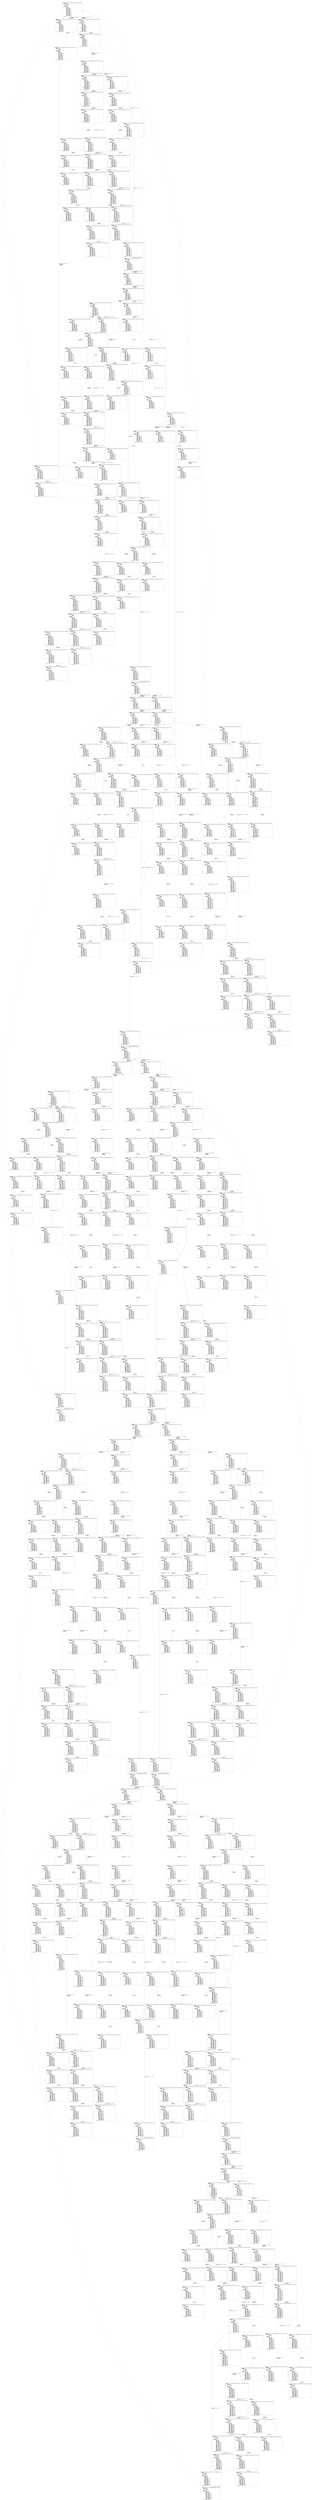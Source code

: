 digraph arg {
	label="";
		node_0 [label="(XtaState (GearControl_Gear Interface_GearN Engine_Initial GearBox_Neutral Clutch_Closed)\l  (Prod2State\l    (ItpExplState\l      (ExplState (UseCase 0)\l                 (FromGear 0)\l                 (ToGear 0)\l                 (ErrStat 0))\l      (ExplState))\l    (ItpZoneState\l      (ZoneState CTimer >= 0\l                 ETimer >= 0\l                 GBTimer >= 0\l                 GCTimer >= 0\l                 SysTimer >= 0\l                 CTimer - ETimer <= 0\l                 CTimer - GBTimer <= 0\l                 CTimer - GCTimer <= 0\l                 CTimer - SysTimer <= 0\l                 ETimer - CTimer <= 0\l                 ETimer - GBTimer <= 0\l                 ETimer - GCTimer <= 0\l                 ETimer - SysTimer <= 0\l                 GBTimer - CTimer <= 0\l                 GBTimer - ETimer <= 0\l                 GBTimer - GCTimer <= 0\l                 GBTimer - SysTimer <= 0\l                 GCTimer - CTimer <= 0\l                 GCTimer - ETimer <= 0\l                 GCTimer - GBTimer <= 0\l                 GCTimer - SysTimer <= 0\l                 SysTimer - CTimer <= 0\l                 SysTimer - ETimer <= 0\l                 SysTimer - GBTimer <= 0\l                 SysTimer - GCTimer <= 0)\l      (ZoneState))))\l",style="solid,filled",fontname="courier",fillcolor="#FFFFFF",color="#000000",shape=rectangle];
		node_2 [label="(XtaState (GearControl_Initiate Interface_chkGearNR Engine_Initial GearBox_Neutral Clutch_Closed)\l  (Prod2State\l    (ItpExplState\l      (ExplState (UseCase 0)\l                 (FromGear 0)\l                 (ToGear 6)\l                 (ErrStat 0))\l      (ExplState (ToGear 6)))\l    (ItpZoneState\l      (ZoneState CTimer >= 0\l                 ETimer >= 0\l                 GBTimer >= 0\l                 GCTimer >= 0\l                 SysTimer >= 0\l                 CTimer - ETimer <= 0\l                 CTimer - GBTimer <= 0\l                 CTimer - GCTimer <= 0\l                 ETimer - CTimer <= 0\l                 ETimer - GBTimer <= 0\l                 ETimer - GCTimer <= 0\l                 GBTimer - CTimer <= 0\l                 GBTimer - ETimer <= 0\l                 GBTimer - GCTimer <= 0\l                 GCTimer - CTimer <= 0\l                 GCTimer - ETimer <= 0\l                 GCTimer - GBTimer <= 0\l                 SysTimer <= 0\l                 SysTimer - CTimer <= 0\l                 SysTimer - ETimer <= 0\l                 SysTimer - GBTimer <= 0\l                 SysTimer - GCTimer <= 0)\l      (ZoneState))))\l",style="solid,filled",fontname="courier",fillcolor="#FFFFFF",color="#000000",shape=rectangle];
		node_4 [label="(XtaState (GearControl_ReqSyncSpeed Interface_chkGearNR Engine_Initial GearBox_Neutral Clutch_Closed)\l  (Prod2State\l    (ItpExplState\l      (ExplState (UseCase 0)\l                 (FromGear 0)\l                 (ToGear 6)\l                 (ErrStat 0))\l      (ExplState (ToGear 6)))\l    (ItpZoneState\l      (ZoneState CTimer >= 0\l                 ETimer >= 0\l                 GBTimer >= 0\l                 GCTimer >= 0\l                 SysTimer >= 0\l                 CTimer - ETimer <= 0\l                 CTimer - GBTimer <= 0\l                 CTimer - GCTimer <= 0\l                 ETimer - CTimer <= 0\l                 ETimer - GBTimer <= 0\l                 ETimer - GCTimer <= 0\l                 GBTimer - CTimer <= 0\l                 GBTimer - ETimer <= 0\l                 GBTimer - GCTimer <= 0\l                 GCTimer - CTimer <= 0\l                 GCTimer - ETimer <= 0\l                 GCTimer - GBTimer <= 0\l                 SysTimer <= 0\l                 SysTimer - CTimer <= 0\l                 SysTimer - ETimer <= 0\l                 SysTimer - GBTimer <= 0\l                 SysTimer - GCTimer <= 0)\l      (ZoneState))))\l",style="solid,filled",fontname="courier",fillcolor="#FFFFFF",color="#000000",shape=rectangle];
		node_6 [label="(XtaState (GearControl_CheckSyncSpeed Interface_chkGearNR Engine_FindSpeed GearBox_Neutral Clutch_Closed)\l  (Prod2State\l    (ItpExplState\l      (ExplState (UseCase 0)\l                 (FromGear 0)\l                 (ToGear 6)\l                 (ErrStat 0))\l      (ExplState (ToGear 6)))\l    (ItpZoneState\l      (ZoneState CTimer >= 0\l                 ETimer >= 0\l                 GBTimer >= 0\l                 GCTimer >= 0\l                 SysTimer >= 0\l                 CTimer - GBTimer <= 0\l                 ETimer - CTimer <= 0\l                 ETimer - GBTimer <= 0\l                 ETimer - GCTimer <= 0\l                 ETimer - SysTimer <= 0\l                 GBTimer - CTimer <= 0\l                 GCTimer - CTimer <= 0\l                 GCTimer - ETimer <= 0\l                 GCTimer - GBTimer <= 0\l                 GCTimer - SysTimer <= 0\l                 SysTimer - CTimer <= 0\l                 SysTimer - ETimer <= 0\l                 SysTimer - GBTimer <= 0\l                 SysTimer - GCTimer <= 0)\l      (ZoneState GCTimer - ETimer <= 0\l                 ETimer - GCTimer <= 0))))\l",style="solid,filled",fontname="courier",fillcolor="#FFFFFF",color="#000000",shape=rectangle];
		node_10 [label="(XtaState (GearControl_ReqSetGear Interface_chkGearNR Engine_Speed GearBox_Neutral Clutch_Closed)\l  (Prod2State\l    (ItpExplState\l      (ExplState (UseCase 0)\l                 (FromGear 0)\l                 (ToGear 6)\l                 (ErrStat 0))\l      (ExplState))\l    (ItpZoneState\l      (ZoneState CTimer >= 50\l                 ETimer >= 0\l                 GBTimer >= 50\l                 GCTimer >= 50\l                 SysTimer >= 50\l                 CTimer - GBTimer <= 0\l                 ETimer <= 0\l                 ETimer - CTimer <= -50\l                 ETimer - GBTimer <= -50\l                 ETimer - GCTimer <= -50\l                 ETimer - SysTimer <= -50\l                 GBTimer - CTimer <= 0\l                 GCTimer < 150\l                 GCTimer - CTimer <= 0\l                 GCTimer - ETimer < 150\l                 GCTimer - GBTimer <= 0\l                 GCTimer - SysTimer <= 0\l                 SysTimer < 150\l                 SysTimer - CTimer <= 0\l                 SysTimer - ETimer < 150\l                 SysTimer - GBTimer <= 0\l                 SysTimer - GCTimer <= 0)\l      (ZoneState ETimer <= 0))))\l",style="solid,filled",fontname="courier",fillcolor="#FFFFFF",color="#000000",shape=rectangle];
		node_14 [label="(XtaState (GearControl_CheckGearSet1 Interface_chkGearNR Engine_Speed GearBox_Closing Clutch_Closed)\l  (Prod2State\l    (ItpExplState\l      (ExplState (UseCase 0)\l                 (FromGear 0)\l                 (ToGear 6)\l                 (ErrStat 0))\l      (ExplState))\l    (ItpZoneState\l      (ZoneState CTimer >= 50\l                 ETimer >= 0\l                 GBTimer >= 0\l                 GCTimer >= 0\l                 SysTimer >= 50\l                 ETimer - CTimer <= -50\l                 ETimer - GBTimer <= 0\l                 ETimer - GCTimer <= 0\l                 ETimer - SysTimer <= -50\l                 GBTimer - CTimer <= -50\l                 GBTimer - ETimer <= 0\l                 GBTimer - GCTimer <= 0\l                 GBTimer - SysTimer <= -50\l                 GCTimer - CTimer <= -50\l                 GCTimer - ETimer <= 0\l                 GCTimer - GBTimer <= 0\l                 GCTimer - SysTimer <= -50\l                 SysTimer - CTimer <= 0\l                 SysTimer - ETimer < 150\l                 SysTimer - GBTimer < 150\l                 SysTimer - GCTimer < 150)\l      (ZoneState GCTimer - GBTimer <= 0\l                 ETimer - GCTimer <= 0\l                 ETimer - GBTimer <= 0))))\l",style="solid,filled",fontname="courier",fillcolor="#FFFFFF",color="#000000",shape=rectangle];
		node_19 [label="(XtaState (GearControl_CheckGearSet1 Interface_chkGearNR Engine_Speed GearBox_ErrorIdle Clutch_Closed)\l  (Prod2State\l    (ItpExplState\l      (ExplState (UseCase 0)\l                 (FromGear 0)\l                 (ToGear 6)\l                 (ErrStat 3))\l      (ExplState))\l    (ItpZoneState\l      (ZoneState CTimer >= 350\l                 ETimer >= 300\l                 GBTimer >= 300\l                 GCTimer >= 300\l                 SysTimer >= 350\l                 ETimer - CTimer <= -50\l                 ETimer - GBTimer <= 0\l                 ETimer - GCTimer <= 0\l                 ETimer - SysTimer <= -50\l                 GBTimer - CTimer <= -50\l                 GBTimer - ETimer <= 0\l                 GBTimer - GCTimer <= 0\l                 GBTimer - SysTimer <= -50\l                 GCTimer - CTimer <= -50\l                 GCTimer - ETimer <= 0\l                 GCTimer - GBTimer <= 0\l                 GCTimer - SysTimer <= -50\l                 SysTimer - CTimer <= 0\l                 SysTimer - ETimer < 150\l                 SysTimer - GBTimer < 150\l                 SysTimer - GCTimer < 150)\l      (ZoneState ETimer - GCTimer <= 0))))\l",style="solid,filled",fontname="courier",fillcolor="#FFFFFF",color="#000000",shape=rectangle];
		node_27 [label="(XtaState (GearControl_GSetError Interface_chkGearNR Engine_Speed GearBox_ErrorIdle Clutch_Closed)\l  (Prod2State\l    (ItpExplState\l      (ExplState (UseCase 0)\l                 (FromGear 0)\l                 (ToGear 6)\l                 (ErrStat 3))\l      (ExplState))\l    (ItpZoneState\l      (ZoneState CTimer > 350\l                 ETimer > 300\l                 GBTimer > 300\l                 GCTimer > 300\l                 SysTimer > 350\l                 ETimer - CTimer <= -50\l                 ETimer - GBTimer <= 0\l                 ETimer - GCTimer <= 0\l                 ETimer - SysTimer <= -50\l                 GBTimer - CTimer <= -50\l                 GBTimer - ETimer <= 0\l                 GBTimer - GCTimer <= 0\l                 GBTimer - SysTimer <= -50\l                 GCTimer - CTimer <= -50\l                 GCTimer - ETimer <= 0\l                 GCTimer - GBTimer <= 0\l                 GCTimer - SysTimer <= -50\l                 SysTimer - CTimer <= 0\l                 SysTimer - ETimer < 150\l                 SysTimer - GBTimer < 150\l                 SysTimer - GCTimer < 150)\l      (ZoneState))))\l",style="solid,filled",fontname="courier",fillcolor="#FFFFFF",color="#000000",shape=rectangle];
		node_35 [label="(XtaState (GearControl_GSetError Interface_chkGearNR Engine_ErrorSpeed GearBox_ErrorIdle Clutch_Closed)\l  (Prod2State\l    (ItpExplState\l      (ExplState (UseCase 0)\l                 (FromGear 0)\l                 (ToGear 6)\l                 (ErrStat 3))\l      (ExplState))\l    (ItpZoneState\l      (ZoneState CTimer >= 550\l                 ETimer >= 500\l                 GBTimer >= 500\l                 GCTimer >= 500\l                 SysTimer >= 550\l                 ETimer - CTimer <= -50\l                 ETimer - GBTimer <= 0\l                 ETimer - GCTimer <= 0\l                 ETimer - SysTimer <= -50\l                 GBTimer - CTimer <= -50\l                 GBTimer - ETimer <= 0\l                 GBTimer - GCTimer <= 0\l                 GBTimer - SysTimer <= -50\l                 GCTimer - CTimer <= -50\l                 GCTimer - ETimer <= 0\l                 GCTimer - GBTimer <= 0\l                 GCTimer - SysTimer <= -50\l                 SysTimer - CTimer <= 0\l                 SysTimer - ETimer < 150\l                 SysTimer - GBTimer < 150\l                 SysTimer - GCTimer < 150)\l      (ZoneState))))\l",style="solid,filled",fontname="courier",fillcolor="#FFFFFF",color="#000000",shape=rectangle];
		node_20 [label="(XtaState (GearControl_ReqTorqueC Interface_chkGearNR Engine_Speed GearBox_Idle Clutch_Closed)\l  (Prod2State\l    (ItpExplState\l      (ExplState (UseCase 0)\l                 (FromGear 0)\l                 (ToGear 6)\l                 (ErrStat 0))\l      (ExplState))\l    (ItpZoneState\l      (ZoneState CTimer >= 150\l                 ETimer >= 100\l                 GBTimer >= 100\l                 GCTimer >= 100\l                 SysTimer >= 150\l                 ETimer <= 300\l                 ETimer - CTimer <= -50\l                 ETimer - GBTimer <= 0\l                 ETimer - GCTimer <= 0\l                 ETimer - SysTimer <= -50\l                 GBTimer <= 300\l                 GBTimer - CTimer <= -50\l                 GBTimer - ETimer <= 0\l                 GBTimer - GCTimer <= 0\l                 GBTimer - SysTimer <= -50\l                 GCTimer <= 300\l                 GCTimer - CTimer <= -50\l                 GCTimer - ETimer <= 0\l                 GCTimer - GBTimer <= 0\l                 GCTimer - SysTimer <= -50\l                 SysTimer < 450\l                 SysTimer - CTimer <= 0\l                 SysTimer - ETimer < 150\l                 SysTimer - GBTimer < 150\l                 SysTimer - GCTimer < 150)\l      (ZoneState))))\l",style="solid,filled",fontname="courier",fillcolor="#FFFFFF",color="#000000",shape=rectangle];
		node_28 [label="(XtaState (GearControl_GearChanged Interface_chkGearNR Engine_Torque GearBox_Idle Clutch_Closed)\l  (Prod2State\l    (ItpExplState\l      (ExplState (UseCase 0)\l                 (FromGear 0)\l                 (ToGear 6)\l                 (ErrStat 0))\l      (ExplState))\l    (ItpZoneState\l      (ZoneState CTimer >= 150\l                 ETimer >= 100\l                 GBTimer >= 100\l                 GCTimer >= 100\l                 SysTimer >= 150\l                 ETimer <= 300\l                 ETimer - CTimer <= -50\l                 ETimer - GBTimer <= 0\l                 ETimer - GCTimer <= 0\l                 ETimer - SysTimer <= -50\l                 GBTimer <= 300\l                 GBTimer - CTimer <= -50\l                 GBTimer - ETimer <= 0\l                 GBTimer - GCTimer <= 0\l                 GBTimer - SysTimer <= -50\l                 GCTimer <= 300\l                 GCTimer - CTimer <= -50\l                 GCTimer - ETimer <= 0\l                 GCTimer - GBTimer <= 0\l                 GCTimer - SysTimer <= -50\l                 SysTimer < 450\l                 SysTimer - CTimer <= 0\l                 SysTimer - ETimer < 150\l                 SysTimer - GBTimer < 150\l                 SysTimer - GCTimer < 150)\l      (ZoneState))))\l",style="solid,filled",fontname="courier",fillcolor="#FFFFFF",color="#000000",shape=rectangle];
		node_36 [label="(XtaState (GearControl_Gear Interface_GearR Engine_Torque GearBox_Idle Clutch_Closed)\l  (Prod2State\l    (ItpExplState\l      (ExplState (UseCase 0)\l                 (FromGear 0)\l                 (ToGear 6)\l                 (ErrStat 0))\l      (ExplState))\l    (ItpZoneState\l      (ZoneState CTimer >= 150\l                 ETimer >= 100\l                 GBTimer >= 100\l                 GCTimer >= 100\l                 SysTimer >= 150\l                 ETimer - CTimer <= -50\l                 ETimer - GBTimer <= 0\l                 ETimer - GCTimer <= 0\l                 ETimer - SysTimer <= -50\l                 GBTimer - CTimer <= -50\l                 GBTimer - ETimer <= 0\l                 GBTimer - GCTimer <= 0\l                 GBTimer - SysTimer <= -50\l                 GCTimer - CTimer <= -50\l                 GCTimer - ETimer <= 0\l                 GCTimer - GBTimer <= 0\l                 GCTimer - SysTimer <= -50\l                 SysTimer - CTimer <= 0\l                 SysTimer - ETimer < 150\l                 SysTimer - GBTimer < 150\l                 SysTimer - GCTimer < 150)\l      (ZoneState))))\l",style="solid,filled",fontname="courier",fillcolor="#FFFFFF",color="#000000",shape=rectangle];
		node_45 [label="(XtaState (GearControl_Initiate Interface_chkGearRN Engine_Torque GearBox_Idle Clutch_Closed)\l  (Prod2State\l    (ItpExplState\l      (ExplState (UseCase 0)\l                 (FromGear 6)\l                 (ToGear 0)\l                 (ErrStat 0))\l      (ExplState (ToGear 0)\l                 (FromGear 6)))\l    (ItpZoneState\l      (ZoneState CTimer >= 150\l                 ETimer >= 100\l                 GBTimer >= 100\l                 GCTimer >= 100\l                 SysTimer >= 0\l                 ETimer - CTimer <= -50\l                 ETimer - GBTimer <= 0\l                 ETimer - GCTimer <= 0\l                 GBTimer - CTimer <= -50\l                 GBTimer - ETimer <= 0\l                 GBTimer - GCTimer <= 0\l                 GCTimer - CTimer <= -50\l                 GCTimer - ETimer <= 0\l                 GCTimer - GBTimer <= 0\l                 SysTimer <= 0\l                 SysTimer - CTimer <= -150\l                 SysTimer - ETimer <= -100\l                 SysTimer - GBTimer <= -100\l                 SysTimer - GCTimer <= -100)\l      (ZoneState))))\l",style="solid,filled",fontname="courier",fillcolor="#FFFFFF",color="#000000",shape=rectangle];
		node_52 [label="(XtaState (GearControl_CheckTorque Interface_chkGearRN Engine_DecTorque GearBox_Idle Clutch_Closed)\l  (Prod2State\l    (ItpExplState\l      (ExplState (UseCase 0)\l                 (FromGear 6)\l                 (ToGear 0)\l                 (ErrStat 0))\l      (ExplState (ToGear 0)))\l    (ItpZoneState\l      (ZoneState CTimer >= 150\l                 ETimer >= 0\l                 GBTimer >= 100\l                 GCTimer >= 0\l                 SysTimer >= 0\l                 ETimer - CTimer <= -150\l                 ETimer - GBTimer <= -100\l                 ETimer - GCTimer <= 0\l                 ETimer - SysTimer <= 0\l                 GBTimer - CTimer <= -50\l                 GCTimer - CTimer <= -150\l                 GCTimer - ETimer <= 0\l                 GCTimer - GBTimer <= -100\l                 GCTimer - SysTimer <= 0\l                 SysTimer - CTimer <= -150\l                 SysTimer - ETimer <= 0\l                 SysTimer - GBTimer <= -100\l                 SysTimer - GCTimer <= 0)\l      (ZoneState GCTimer - ETimer <= 0\l                 ETimer - GCTimer <= 0))))\l",style="solid,filled",fontname="courier",fillcolor="#FFFFFF",color="#000000",shape=rectangle];
		node_63 [label="(XtaState (GearControl_CheckClutch2 Interface_chkGearRN Engine_DecTorque GearBox_Idle Clutch_Opening)\l  (Prod2State\l    (ItpExplState\l      (ExplState (UseCase 0)\l                 (FromGear 6)\l                 (ToGear 0)\l                 (ErrStat 0))\l      (ExplState (ToGear 0)))\l    (ItpZoneState\l      (ZoneState CTimer >= 0\l                 ETimer >= 250\l                 GBTimer >= 350\l                 GCTimer >= 0\l                 SysTimer >= 250\l                 CTimer - ETimer <= -250\l                 CTimer - GBTimer <= -350\l                 CTimer - GCTimer <= 0\l                 CTimer - SysTimer <= -250\l                 ETimer - CTimer <= 255\l                 ETimer - GBTimer <= -100\l                 ETimer - GCTimer <= 255\l                 ETimer - SysTimer <= 0\l                 GCTimer - CTimer <= 0\l                 GCTimer - ETimer <= -250\l                 GCTimer - GBTimer <= -350\l                 GCTimer - SysTimer <= -250\l                 SysTimer - CTimer <= 255\l                 SysTimer - ETimer <= 0\l                 SysTimer - GBTimer <= -100\l                 SysTimer - GCTimer <= 255)\l      (ZoneState GCTimer - ETimer <= -250\l                 GCTimer - CTimer <= 0\l                 CTimer - ETimer <= -250))))\l",style="solid,filled",fontname="courier",fillcolor="#FFFFFF",color="#000000",shape=rectangle];
		node_77 [label="(XtaState (GearControl_CheckClutch2 Interface_chkGearRN Engine_ClutchOpen GearBox_Idle Clutch_Opening)\l  (Prod2State\l    (ItpExplState\l      (ExplState (UseCase 1)\l                 (FromGear 6)\l                 (ToGear 0)\l                 (ErrStat 0))\l      (ExplState (ToGear 0)))\l    (ItpZoneState\l      (ZoneState CTimer >= 145\l                 ETimer >= 400\l                 GBTimer >= 500\l                 GCTimer >= 145\l                 SysTimer >= 400\l                 CTimer <= 150\l                 CTimer - ETimer <= -250\l                 CTimer - GBTimer <= -350\l                 CTimer - GCTimer <= 0\l                 CTimer - SysTimer <= -250\l                 ETimer <= 400\l                 ETimer - CTimer <= 255\l                 ETimer - GBTimer <= -100\l                 ETimer - GCTimer <= 255\l                 ETimer - SysTimer <= 0\l                 GCTimer <= 150\l                 GCTimer - CTimer <= 0\l                 GCTimer - ETimer <= -250\l                 GCTimer - GBTimer <= -350\l                 GCTimer - SysTimer <= -250\l                 SysTimer <= 400\l                 SysTimer - CTimer <= 255\l                 SysTimer - ETimer <= 0\l                 SysTimer - GBTimer <= -100\l                 SysTimer - GCTimer <= 255)\l      (ZoneState GCTimer - CTimer <= 0))))\l",style="solid,filled",fontname="courier",fillcolor="#FFFFFF",color="#000000",shape=rectangle];
		node_92 [label="(XtaState (GearControl_CheckClutch2 Interface_chkGearRN Engine_Initial GearBox_Idle Clutch_Opening)\l  (Prod2State\l    (ItpExplState\l      (ExplState (UseCase 1)\l                 (FromGear 6)\l                 (ToGear 0)\l                 (ErrStat 0))\l      (ExplState (ToGear 0)))\l    (ItpZoneState\l      (ZoneState CTimer >= 145\l                 ETimer >= 400\l                 GBTimer >= 500\l                 GCTimer >= 145\l                 SysTimer >= 400\l                 CTimer - ETimer <= -250\l                 CTimer - GBTimer <= -350\l                 CTimer - GCTimer <= 0\l                 CTimer - SysTimer <= -250\l                 ETimer - CTimer <= 255\l                 ETimer - GBTimer <= -100\l                 ETimer - GCTimer <= 255\l                 ETimer - SysTimer <= 0\l                 GCTimer - CTimer <= 0\l                 GCTimer - ETimer <= -250\l                 GCTimer - GBTimer <= -350\l                 GCTimer - SysTimer <= -250\l                 SysTimer - CTimer <= 255\l                 SysTimer - ETimer <= 0\l                 SysTimer - GBTimer <= -100\l                 SysTimer - GCTimer <= 255)\l      (ZoneState GCTimer - CTimer <= 0))))\l",style="solid,filled",fontname="courier",fillcolor="#FFFFFF",color="#000000",shape=rectangle];
		node_108 [label="(XtaState (GearControl_CheckClutch2 Interface_chkGearRN Engine_Initial GearBox_Idle Clutch_ErrorOpen)\l  (Prod2State\l    (ItpExplState\l      (ExplState (UseCase 1)\l                 (FromGear 6)\l                 (ToGear 0)\l                 (ErrStat 2))\l      (ExplState))\l    (ItpZoneState\l      (ZoneState CTimer >= 150\l                 ETimer >= 400\l                 GBTimer >= 500\l                 GCTimer >= 150\l                 SysTimer >= 400\l                 CTimer - ETimer <= -250\l                 CTimer - GBTimer <= -350\l                 CTimer - GCTimer <= 0\l                 CTimer - SysTimer <= -250\l                 ETimer - CTimer <= 255\l                 ETimer - GBTimer <= -100\l                 ETimer - GCTimer <= 255\l                 ETimer - SysTimer <= 0\l                 GCTimer - CTimer <= 0\l                 GCTimer - ETimer <= -250\l                 GCTimer - GBTimer <= -350\l                 GCTimer - SysTimer <= -250\l                 SysTimer - CTimer <= 255\l                 SysTimer - ETimer <= 0\l                 SysTimer - GBTimer <= -100\l                 SysTimer - GCTimer <= 255)\l      (ZoneState))))\l",style="solid,filled",fontname="courier",fillcolor="#FFFFFF",color="#000000",shape=rectangle];
		node_124 [label="(XtaState (GearControl_COpenError Interface_chkGearRN Engine_Initial GearBox_Idle Clutch_ErrorOpen)\l  (Prod2State\l    (ItpExplState\l      (ExplState (UseCase 1)\l                 (FromGear 6)\l                 (ToGear 0)\l                 (ErrStat 2))\l      (ExplState))\l    (ItpZoneState\l      (ZoneState CTimer > 150\l                 ETimer > 400\l                 GBTimer > 500\l                 GCTimer > 150\l                 SysTimer > 400\l                 CTimer - ETimer <= -250\l                 CTimer - GBTimer <= -350\l                 CTimer - GCTimer <= 0\l                 CTimer - SysTimer <= -250\l                 ETimer - CTimer <= 255\l                 ETimer - GBTimer <= -100\l                 ETimer - GCTimer <= 255\l                 ETimer - SysTimer <= 0\l                 GCTimer - CTimer <= 0\l                 GCTimer - ETimer <= -250\l                 GCTimer - GBTimer <= -350\l                 GCTimer - SysTimer <= -250\l                 SysTimer - CTimer <= 255\l                 SysTimer - ETimer <= 0\l                 SysTimer - GBTimer <= -100\l                 SysTimer - GCTimer <= 255)\l      (ZoneState))))\l",style="solid,filled",fontname="courier",fillcolor="#FFFFFF",color="#000000",shape=rectangle];
		node_109 [label="(XtaState (GearControl_ClutchOpen2 Interface_chkGearRN Engine_Initial GearBox_Idle Clutch_Open)\l  (Prod2State\l    (ItpExplState\l      (ExplState (UseCase 1)\l                 (FromGear 6)\l                 (ToGear 0)\l                 (ErrStat 0))\l      (ExplState (ToGear 0)))\l    (ItpZoneState\l      (ZoneState CTimer >= 145\l                 ETimer >= 400\l                 GBTimer >= 500\l                 GCTimer >= 145\l                 SysTimer >= 400\l                 CTimer <= 150\l                 CTimer - ETimer <= -250\l                 CTimer - GBTimer <= -350\l                 CTimer - GCTimer <= 0\l                 CTimer - SysTimer <= -250\l                 ETimer <= 405\l                 ETimer - CTimer <= 255\l                 ETimer - GBTimer <= -100\l                 ETimer - GCTimer <= 255\l                 ETimer - SysTimer <= 0\l                 GCTimer <= 150\l                 GCTimer - CTimer <= 0\l                 GCTimer - ETimer <= -250\l                 GCTimer - GBTimer <= -350\l                 GCTimer - SysTimer <= -250\l                 SysTimer <= 405\l                 SysTimer - CTimer <= 255\l                 SysTimer - ETimer <= 0\l                 SysTimer - GBTimer <= -100\l                 SysTimer - GCTimer <= 255)\l      (ZoneState))))\l",style="solid,filled",fontname="courier",fillcolor="#FFFFFF",color="#000000",shape=rectangle];
		node_125 [label="(XtaState (GearControl_CheckGearNeu2 Interface_chkGearRN Engine_Initial GearBox_Opening Clutch_Open)\l  (Prod2State\l    (ItpExplState\l      (ExplState (UseCase 1)\l                 (FromGear 6)\l                 (ToGear 0)\l                 (ErrStat 0))\l      (ExplState (ToGear 0)))\l    (ItpZoneState\l      (ZoneState CTimer >= 145\l                 ETimer >= 400\l                 GBTimer >= 0\l                 GCTimer >= 0\l                 SysTimer >= 400\l                 CTimer - ETimer <= -250\l                 CTimer - GBTimer <= 150\l                 CTimer - GCTimer <= 150\l                 CTimer - SysTimer <= -250\l                 ETimer - CTimer <= 255\l                 ETimer - GBTimer <= 405\l                 ETimer - GCTimer <= 405\l                 ETimer - SysTimer <= 0\l                 GBTimer - CTimer <= -145\l                 GBTimer - ETimer <= -400\l                 GBTimer - GCTimer <= 0\l                 GBTimer - SysTimer <= -400\l                 GCTimer - CTimer <= -145\l                 GCTimer - ETimer <= -400\l                 GCTimer - GBTimer <= 0\l                 GCTimer - SysTimer <= -400\l                 SysTimer - CTimer <= 255\l                 SysTimer - ETimer <= 0\l                 SysTimer - GBTimer <= 405\l                 SysTimer - GCTimer <= 405)\l      (ZoneState GCTimer - GBTimer <= 0))))\l",style="solid,filled",fontname="courier",fillcolor="#FFFFFF",color="#000000",shape=rectangle];
		node_138 [label="(XtaState (GearControl_ReqSetGear2 Interface_chkGearRN Engine_Initial GearBox_Neutral Clutch_Open)\l  (Prod2State\l    (ItpExplState\l      (ExplState (UseCase 1)\l                 (FromGear 6)\l                 (ToGear 0)\l                 (ErrStat 0))\l      (ExplState (ToGear 0)))\l    (ItpZoneState\l      (ZoneState CTimer >= 245\l                 ETimer >= 500\l                 GBTimer >= 100\l                 GCTimer >= 100\l                 SysTimer >= 500\l                 CTimer <= 350\l                 CTimer - ETimer <= -250\l                 CTimer - GBTimer <= 150\l                 CTimer - GCTimer <= 150\l                 CTimer - SysTimer <= -250\l                 ETimer <= 605\l                 ETimer - CTimer <= 255\l                 ETimer - GBTimer <= 405\l                 ETimer - GCTimer <= 405\l                 ETimer - SysTimer <= 0\l                 GBTimer <= 200\l                 GBTimer - CTimer <= -145\l                 GBTimer - ETimer <= -400\l                 GBTimer - GCTimer <= 0\l                 GBTimer - SysTimer <= -400\l                 GCTimer <= 200\l                 GCTimer - CTimer <= -145\l                 GCTimer - ETimer <= -400\l                 GCTimer - GBTimer <= 0\l                 GCTimer - SysTimer <= -400\l                 SysTimer <= 605\l                 SysTimer - CTimer <= 255\l                 SysTimer - ETimer <= 0\l                 SysTimer - GBTimer <= 405\l                 SysTimer - GCTimer <= 405)\l      (ZoneState))))\l",style="solid,filled",fontname="courier",fillcolor="#FFFFFF",color="#000000",shape=rectangle];
		node_147 [label="(XtaState (GearControl_CheckClutchClosed2 Interface_chkGearRN Engine_Initial GearBox_Neutral Clutch_Closing)\l  (Prod2State\l    (ItpExplState\l      (ExplState (UseCase 1)\l                 (FromGear 6)\l                 (ToGear 0)\l                 (ErrStat 0))\l      (ExplState))\l    (ItpZoneState\l      (ZoneState CTimer >= 0\l                 ETimer >= 500\l                 GBTimer >= 100\l                 GCTimer >= 0\l                 SysTimer >= 500\l                 CTimer - ETimer <= -500\l                 CTimer - GBTimer <= -100\l                 CTimer - GCTimer <= 0\l                 CTimer - SysTimer <= -500\l                 ETimer - CTimer <= 605\l                 ETimer - GBTimer <= 405\l                 ETimer - GCTimer <= 605\l                 ETimer - SysTimer <= 0\l                 GBTimer - CTimer <= 200\l                 GBTimer - ETimer <= -400\l                 GBTimer - GCTimer <= 200\l                 GBTimer - SysTimer <= -400\l                 GCTimer - CTimer <= 0\l                 GCTimer - ETimer <= -500\l                 GCTimer - GBTimer <= -100\l                 GCTimer - SysTimer <= -500\l                 SysTimer - CTimer <= 605\l                 SysTimer - ETimer <= 0\l                 SysTimer - GBTimer <= 405\l                 SysTimer - GCTimer <= 605)\l      (ZoneState GCTimer - CTimer <= 0))))\l",style="solid,filled",fontname="courier",fillcolor="#FFFFFF",color="#000000",shape=rectangle];
		node_158 [label="(XtaState (GearControl_GearChanged Interface_chkGearRN Engine_Initial GearBox_Neutral Clutch_Closed)\l  (Prod2State\l    (ItpExplState\l      (ExplState (UseCase 1)\l                 (FromGear 6)\l                 (ToGear 0)\l                 (ErrStat 0))\l      (ExplState))\l    (ItpZoneState\l      (ZoneState CTimer >= 100\l                 ETimer >= 600\l                 GBTimer >= 200\l                 GCTimer >= 100\l                 SysTimer >= 600\l                 CTimer <= 150\l                 CTimer - ETimer <= -500\l                 CTimer - GBTimer <= -100\l                 CTimer - GCTimer <= 0\l                 CTimer - SysTimer <= -500\l                 ETimer <= 755\l                 ETimer - CTimer <= 605\l                 ETimer - GBTimer <= 405\l                 ETimer - GCTimer <= 605\l                 ETimer - SysTimer <= 0\l                 GBTimer <= 350\l                 GBTimer - CTimer <= 200\l                 GBTimer - ETimer <= -400\l                 GBTimer - GCTimer <= 200\l                 GBTimer - SysTimer <= -400\l                 GCTimer <= 150\l                 GCTimer - CTimer <= 0\l                 GCTimer - ETimer <= -500\l                 GCTimer - GBTimer <= -100\l                 GCTimer - SysTimer <= -500\l                 SysTimer <= 755\l                 SysTimer - CTimer <= 605\l                 SysTimer - ETimer <= 0\l                 SysTimer - GBTimer <= 405\l                 SysTimer - GCTimer <= 605)\l      (ZoneState))))\l",style="solid,filled",fontname="courier",fillcolor="#FFFFFF",color="#000000",shape=rectangle];
		node_127 [label="(XtaState (GearControl_GearChanged Interface_chkGearRN Engine_Initial GearBox_Neutral Clutch_Closed)\l  (Prod2State\l    (ItpExplState\l      (ExplState (UseCase 0)\l                 (FromGear 6)\l                 (ToGear 0)\l                 (ErrStat 0))\l      (ExplState))\l    (ItpZoneState\l      (ZoneState CTimer >= 400\l                 ETimer >= 250\l                 GBTimer >= 100\l                 GCTimer >= 100\l                 SysTimer >= 250\l                 ETimer < 450\l                 ETimer - CTimer <= -150\l                 ETimer - GBTimer < 250\l                 ETimer - GCTimer < 250\l                 ETimer - SysTimer <= 0\l                 GBTimer <= 200\l                 GBTimer - CTimer <= -300\l                 GBTimer - ETimer <= -150\l                 GBTimer - GCTimer <= 0\l                 GBTimer - SysTimer <= -150\l                 GCTimer <= 200\l                 GCTimer - CTimer <= -300\l                 GCTimer - ETimer <= -150\l                 GCTimer - GBTimer <= 0\l                 GCTimer - SysTimer <= -150\l                 SysTimer < 450\l                 SysTimer - CTimer <= -150\l                 SysTimer - ETimer <= 0\l                 SysTimer - GBTimer < 250\l                 SysTimer - GCTimer < 250)\l      (ZoneState))))\l",style="solid,filled",fontname="courier",fillcolor="#FFFFFF",color="#000000",shape=rectangle];
		node_139 [label="(XtaState (GearControl_Gear Interface_GearN Engine_Initial GearBox_Neutral Clutch_Closed)\l  (Prod2State\l    (ItpExplState\l      (ExplState (UseCase 0)\l                 (FromGear 6)\l                 (ToGear 0)\l                 (ErrStat 0))\l      (ExplState))\l    (ItpZoneState\l      (ZoneState CTimer >= 400\l                 ETimer >= 250\l                 GBTimer >= 100\l                 GCTimer >= 100\l                 SysTimer >= 250\l                 ETimer - CTimer <= -150\l                 ETimer - GBTimer < 250\l                 ETimer - GCTimer < 250\l                 ETimer - SysTimer <= 0\l                 GBTimer - CTimer <= -300\l                 GBTimer - ETimer <= -150\l                 GBTimer - GCTimer <= 0\l                 GBTimer - SysTimer <= -150\l                 GCTimer - CTimer <= -300\l                 GCTimer - ETimer <= -150\l                 GCTimer - GBTimer <= 0\l                 GCTimer - SysTimer <= -150\l                 SysTimer - CTimer <= -150\l                 SysTimer - ETimer <= 0\l                 SysTimer - GBTimer < 250\l                 SysTimer - GCTimer < 250)\l      (ZoneState))))\l",style="solid,filled",fontname="courier",fillcolor="#FFFFFF",color="#000000",shape=rectangle];
		node_159 [label="(XtaState (GearControl_CheckClutchClosed2 Interface_chkGearRN Engine_Initial GearBox_Neutral Clutch_ErrorClose)\l  (Prod2State\l    (ItpExplState\l      (ExplState (UseCase 1)\l                 (FromGear 6)\l                 (ToGear 0)\l                 (ErrStat 1))\l      (ExplState))\l    (ItpZoneState\l      (ZoneState CTimer >= 150\l                 ETimer >= 650\l                 GBTimer >= 250\l                 GCTimer >= 150\l                 SysTimer >= 650\l                 CTimer - ETimer <= -500\l                 CTimer - GBTimer <= -100\l                 CTimer - GCTimer <= 0\l                 CTimer - SysTimer <= -500\l                 ETimer - CTimer <= 605\l                 ETimer - GBTimer <= 405\l                 ETimer - GCTimer <= 605\l                 ETimer - SysTimer <= 0\l                 GBTimer - CTimer <= 200\l                 GBTimer - ETimer <= -400\l                 GBTimer - GCTimer <= 200\l                 GBTimer - SysTimer <= -400\l                 GCTimer - CTimer <= 0\l                 GCTimer - ETimer <= -500\l                 GCTimer - GBTimer <= -100\l                 GCTimer - SysTimer <= -500\l                 SysTimer - CTimer <= 605\l                 SysTimer - ETimer <= 0\l                 SysTimer - GBTimer <= 405\l                 SysTimer - GCTimer <= 605)\l      (ZoneState))))\l",style="solid,filled",fontname="courier",fillcolor="#FFFFFF",color="#000000",shape=rectangle];
		node_167 [label="(XtaState (GearControl_CCloseError Interface_chkGearRN Engine_Initial GearBox_Neutral Clutch_ErrorClose)\l  (Prod2State\l    (ItpExplState\l      (ExplState (UseCase 1)\l                 (FromGear 6)\l                 (ToGear 0)\l                 (ErrStat 1))\l      (ExplState))\l    (ItpZoneState\l      (ZoneState CTimer > 150\l                 ETimer > 650\l                 GBTimer > 250\l                 GCTimer > 150\l                 SysTimer > 650\l                 CTimer - ETimer <= -500\l                 CTimer - GBTimer <= -100\l                 CTimer - GCTimer <= 0\l                 CTimer - SysTimer <= -500\l                 ETimer - CTimer <= 605\l                 ETimer - GBTimer <= 405\l                 ETimer - GCTimer <= 605\l                 ETimer - SysTimer <= 0\l                 GBTimer - CTimer <= 200\l                 GBTimer - ETimer <= -400\l                 GBTimer - GCTimer <= 200\l                 GBTimer - SysTimer <= -400\l                 GCTimer - CTimer <= 0\l                 GCTimer - ETimer <= -500\l                 GCTimer - GBTimer <= -100\l                 GCTimer - SysTimer <= -500\l                 SysTimer - CTimer <= 605\l                 SysTimer - ETimer <= 0\l                 SysTimer - GBTimer <= 405\l                 SysTimer - GCTimer <= 605)\l      (ZoneState))))\l",style="solid,filled",fontname="courier",fillcolor="#FFFFFF",color="#000000",shape=rectangle];
		node_79 [label="(XtaState (GearControl_ClutchOpen2 Interface_chkGearRN Engine_DecTorque GearBox_Idle Clutch_Open)\l  (Prod2State\l    (ItpExplState\l      (ExplState (UseCase 0)\l                 (FromGear 6)\l                 (ToGear 0)\l                 (ErrStat 0))\l      (ExplState (ToGear 0)))\l    (ItpZoneState\l      (ZoneState CTimer >= 100\l                 ETimer >= 350\l                 GBTimer >= 450\l                 GCTimer >= 100\l                 SysTimer >= 350\l                 CTimer <= 150\l                 CTimer - ETimer <= -250\l                 CTimer - GBTimer <= -350\l                 CTimer - GCTimer <= 0\l                 CTimer - SysTimer <= -250\l                 ETimer <= 400\l                 ETimer - CTimer <= 255\l                 ETimer - GBTimer <= -100\l                 ETimer - GCTimer <= 255\l                 ETimer - SysTimer <= 0\l                 GCTimer <= 150\l                 GCTimer - CTimer <= 0\l                 GCTimer - ETimer <= -250\l                 GCTimer - GBTimer <= -350\l                 GCTimer - SysTimer <= -250\l                 SysTimer <= 400\l                 SysTimer - CTimer <= 255\l                 SysTimer - ETimer <= 0\l                 SysTimer - GBTimer <= -100\l                 SysTimer - GCTimer <= 255)\l      (ZoneState ETimer >= 350))))\l",style="solid,filled",fontname="courier",fillcolor="#FFFFFF",color="#000000",shape=rectangle];
		node_94 [label="(XtaState (GearControl_CheckGearNeu2 Interface_chkGearRN Engine_DecTorque GearBox_Opening Clutch_Open)\l  (Prod2State\l    (ItpExplState\l      (ExplState (UseCase 0)\l                 (FromGear 6)\l                 (ToGear 0)\l                 (ErrStat 0))\l      (ExplState (ToGear 0)))\l    (ItpZoneState\l      (ZoneState CTimer >= 100\l                 ETimer >= 350\l                 GBTimer >= 0\l                 GCTimer >= 0\l                 SysTimer >= 350\l                 CTimer - ETimer <= -250\l                 CTimer - GBTimer <= 150\l                 CTimer - GCTimer <= 150\l                 CTimer - SysTimer <= -250\l                 ETimer - CTimer <= 255\l                 ETimer - GBTimer <= 400\l                 ETimer - GCTimer <= 400\l                 ETimer - SysTimer <= 0\l                 GBTimer - CTimer <= -100\l                 GBTimer - ETimer <= -350\l                 GBTimer - GCTimer <= 0\l                 GBTimer - SysTimer <= -350\l                 GCTimer - CTimer <= -100\l                 GCTimer - ETimer <= -350\l                 GCTimer - GBTimer <= 0\l                 GCTimer - SysTimer <= -350\l                 SysTimer - CTimer <= 255\l                 SysTimer - ETimer <= 0\l                 SysTimer - GBTimer <= 400\l                 SysTimer - GCTimer <= 400)\l      (ZoneState GCTimer - GBTimer <= 0\l                 GCTimer - ETimer <= -350\l                 GBTimer - ETimer <= -350))))\l",style="solid,filled",fontname="courier",fillcolor="#FFFFFF",color="#000000",shape=rectangle];
		node_111 [label="(XtaState (GearControl_CheckGearNeu2 Interface_chkGearRN Engine_ClutchOpen GearBox_Opening Clutch_Open)\l  (Prod2State\l    (ItpExplState\l      (ExplState (UseCase 1)\l                 (FromGear 6)\l                 (ToGear 0)\l                 (ErrStat 0))\l      (ExplState (ToGear 0)))\l    (ItpZoneState\l      (ZoneState CTimer >= 145\l                 ETimer >= 400\l                 GBTimer >= 0\l                 GCTimer >= 0\l                 SysTimer >= 400\l                 CTimer <= 150\l                 CTimer - ETimer <= -250\l                 CTimer - GBTimer <= 150\l                 CTimer - GCTimer <= 150\l                 CTimer - SysTimer <= -250\l                 ETimer <= 400\l                 ETimer - CTimer <= 255\l                 ETimer - GBTimer <= 400\l                 ETimer - GCTimer <= 400\l                 ETimer - SysTimer <= 0\l                 GBTimer <= 50\l                 GBTimer - CTimer <= -100\l                 GBTimer - ETimer <= -350\l                 GBTimer - GCTimer <= 0\l                 GBTimer - SysTimer <= -350\l                 GCTimer <= 50\l                 GCTimer - CTimer <= -100\l                 GCTimer - ETimer <= -350\l                 GCTimer - GBTimer <= 0\l                 GCTimer - SysTimer <= -350\l                 SysTimer <= 400\l                 SysTimer - CTimer <= 255\l                 SysTimer - ETimer <= 0\l                 SysTimer - GBTimer <= 400\l                 SysTimer - GCTimer <= 400)\l      (ZoneState GCTimer - GBTimer <= 0))))\l",style="solid,filled",fontname="courier",fillcolor="#FFFFFF",color="#000000",shape=rectangle];
		node_126 [label="(XtaState (GearControl_CheckGearNeu2 Interface_chkGearRN Engine_Initial GearBox_Opening Clutch_Open)\l  (Prod2State\l    (ItpExplState\l      (ExplState (UseCase 1)\l                 (FromGear 6)\l                 (ToGear 0)\l                 (ErrStat 0))\l      (ExplState (ToGear 0)))\l    (ItpZoneState\l      (ZoneState CTimer >= 145\l                 ETimer >= 400\l                 GBTimer >= 0\l                 GCTimer >= 0\l                 SysTimer >= 400\l                 CTimer - ETimer <= -250\l                 CTimer - GBTimer <= 150\l                 CTimer - GCTimer <= 150\l                 CTimer - SysTimer <= -250\l                 ETimer - CTimer <= 255\l                 ETimer - GBTimer <= 400\l                 ETimer - GCTimer <= 400\l                 ETimer - SysTimer <= 0\l                 GBTimer - CTimer <= -100\l                 GBTimer - ETimer <= -350\l                 GBTimer - GCTimer <= 0\l                 GBTimer - SysTimer <= -350\l                 GCTimer - CTimer <= -100\l                 GCTimer - ETimer <= -350\l                 GCTimer - GBTimer <= 0\l                 GCTimer - SysTimer <= -350\l                 SysTimer - CTimer <= 255\l                 SysTimer - ETimer <= 0\l                 SysTimer - GBTimer <= 400\l                 SysTimer - GCTimer <= 400)\l      (ZoneState GCTimer - GBTimer <= 0))))\l",style="solid,filled",fontname="courier",fillcolor="#FFFFFF",color="#000000",shape=rectangle];
		node_78 [label="(XtaState (GearControl_CheckClutch2 Interface_chkGearRN Engine_DecTorque GearBox_Idle Clutch_ErrorOpen)\l  (Prod2State\l    (ItpExplState\l      (ExplState (UseCase 0)\l                 (FromGear 6)\l                 (ToGear 0)\l                 (ErrStat 2))\l      (ExplState (ToGear 0)))\l    (ItpZoneState\l      (ZoneState CTimer >= 150\l                 ETimer >= 400\l                 GBTimer >= 500\l                 GCTimer >= 150\l                 SysTimer >= 400\l                 CTimer - ETimer <= -250\l                 CTimer - GBTimer <= -350\l                 CTimer - GCTimer <= 0\l                 CTimer - SysTimer <= -250\l                 ETimer - CTimer <= 250\l                 ETimer - GBTimer <= -100\l                 ETimer - GCTimer <= 250\l                 ETimer - SysTimer <= 0\l                 GCTimer - CTimer <= 0\l                 GCTimer - ETimer <= -250\l                 GCTimer - GBTimer <= -350\l                 GCTimer - SysTimer <= -250\l                 SysTimer - CTimer <= 250\l                 SysTimer - ETimer <= 0\l                 SysTimer - GBTimer <= -100\l                 SysTimer - GCTimer <= 250)\l      (ZoneState GCTimer - ETimer <= -250))))\l",style="solid,filled",fontname="courier",fillcolor="#FFFFFF",color="#000000",shape=rectangle];
		node_93 [label="(XtaState (GearControl_CheckClutch2 Interface_chkGearRN Engine_ClutchOpen GearBox_Idle Clutch_ErrorOpen)\l  (Prod2State\l    (ItpExplState\l      (ExplState (UseCase 1)\l                 (FromGear 6)\l                 (ToGear 0)\l                 (ErrStat 2))\l      (ExplState (ToGear 0)))\l    (ItpZoneState\l      (ZoneState CTimer >= 150\l                 ETimer >= 400\l                 GBTimer >= 500\l                 GCTimer >= 150\l                 SysTimer >= 400\l                 CTimer <= 150\l                 CTimer - ETimer <= -250\l                 CTimer - GBTimer <= -350\l                 CTimer - GCTimer <= 0\l                 CTimer - SysTimer <= -250\l                 ETimer <= 400\l                 ETimer - CTimer <= 250\l                 ETimer - GBTimer <= -100\l                 ETimer - GCTimer <= 250\l                 ETimer - SysTimer <= 0\l                 GCTimer <= 150\l                 GCTimer - CTimer <= 0\l                 GCTimer - ETimer <= -250\l                 GCTimer - GBTimer <= -350\l                 GCTimer - SysTimer <= -250\l                 SysTimer <= 400\l                 SysTimer - CTimer <= 250\l                 SysTimer - ETimer <= 0\l                 SysTimer - GBTimer <= -100\l                 SysTimer - GCTimer <= 250)\l      (ZoneState))))\l",style="solid,filled",fontname="courier",fillcolor="#FFFFFF",color="#000000",shape=rectangle];
		node_110 [label="(XtaState (GearControl_CheckClutch2 Interface_chkGearRN Engine_Initial GearBox_Idle Clutch_ErrorOpen)\l  (Prod2State\l    (ItpExplState\l      (ExplState (UseCase 1)\l                 (FromGear 6)\l                 (ToGear 0)\l                 (ErrStat 2))\l      (ExplState))\l    (ItpZoneState\l      (ZoneState CTimer >= 150\l                 ETimer >= 400\l                 GBTimer >= 500\l                 GCTimer >= 150\l                 SysTimer >= 400\l                 CTimer - ETimer <= -250\l                 CTimer - GBTimer <= -350\l                 CTimer - GCTimer <= 0\l                 CTimer - SysTimer <= -250\l                 ETimer - CTimer <= 250\l                 ETimer - GBTimer <= -100\l                 ETimer - GCTimer <= 250\l                 ETimer - SysTimer <= 0\l                 GCTimer - CTimer <= 0\l                 GCTimer - ETimer <= -250\l                 GCTimer - GBTimer <= -350\l                 GCTimer - SysTimer <= -250\l                 SysTimer - CTimer <= 250\l                 SysTimer - ETimer <= 0\l                 SysTimer - GBTimer <= -100\l                 SysTimer - GCTimer <= 250)\l      (ZoneState))))\l",style="solid,filled",fontname="courier",fillcolor="#FFFFFF",color="#000000",shape=rectangle];
		node_64 [label="(XtaState (GearControl_ReqNeuGear Interface_chkGearRN Engine_Zero GearBox_Idle Clutch_Closed)\l  (Prod2State\l    (ItpExplState\l      (ExplState (UseCase 0)\l                 (FromGear 6)\l                 (ToGear 0)\l                 (ErrStat 0))\l      (ExplState (ToGear 0)))\l    (ItpZoneState\l      (ZoneState CTimer >= 300\l                 ETimer >= 150\l                 GBTimer >= 250\l                 GCTimer >= 150\l                 SysTimer >= 150\l                 ETimer < 250\l                 ETimer - CTimer <= -150\l                 ETimer - GBTimer <= -100\l                 ETimer - GCTimer <= 0\l                 ETimer - SysTimer <= 0\l                 GBTimer - CTimer <= -50\l                 GCTimer < 250\l                 GCTimer - CTimer <= -150\l                 GCTimer - ETimer <= 0\l                 GCTimer - GBTimer <= -100\l                 GCTimer - SysTimer <= 0\l                 SysTimer < 250\l                 SysTimer - CTimer <= -150\l                 SysTimer - ETimer <= 0\l                 SysTimer - GBTimer <= -100\l                 SysTimer - GCTimer <= 0)\l      (ZoneState))))\l",style="solid,filled",fontname="courier",fillcolor="#FFFFFF",color="#000000",shape=rectangle];
		node_80 [label="(XtaState (GearControl_CheckGearNeu Interface_chkGearRN Engine_Zero GearBox_Opening Clutch_Closed)\l  (Prod2State\l    (ItpExplState\l      (ExplState (UseCase 0)\l                 (FromGear 6)\l                 (ToGear 0)\l                 (ErrStat 0))\l      (ExplState (ToGear 0)))\l    (ItpZoneState\l      (ZoneState CTimer >= 300\l                 ETimer >= 150\l                 GBTimer >= 0\l                 GCTimer >= 0\l                 SysTimer >= 150\l                 ETimer - CTimer <= -150\l                 ETimer - GBTimer < 250\l                 ETimer - GCTimer < 250\l                 ETimer - SysTimer <= 0\l                 GBTimer - CTimer <= -300\l                 GBTimer - ETimer <= -150\l                 GBTimer - GCTimer <= 0\l                 GBTimer - SysTimer <= -150\l                 GCTimer - CTimer <= -300\l                 GCTimer - ETimer <= -150\l                 GCTimer - GBTimer <= 0\l                 GCTimer - SysTimer <= -150\l                 SysTimer - CTimer <= -150\l                 SysTimer - ETimer <= 0\l                 SysTimer - GBTimer < 250\l                 SysTimer - GCTimer < 250)\l      (ZoneState GCTimer - GBTimer <= 0))))\l",style="solid,filled",fontname="courier",fillcolor="#FFFFFF",color="#000000",shape=rectangle];
		node_96 [label="(XtaState (GearControl_ReqSyncSpeed Interface_chkGearRN Engine_Zero GearBox_Neutral Clutch_Closed)\l  (Prod2State\l    (ItpExplState\l      (ExplState (UseCase 0)\l                 (FromGear 6)\l                 (ToGear 0)\l                 (ErrStat 0))\l      (ExplState (ToGear 0)))\l    (ItpZoneState\l      (ZoneState CTimer >= 400\l                 ETimer >= 250\l                 GBTimer >= 100\l                 GCTimer >= 100\l                 SysTimer >= 250\l                 ETimer < 450\l                 ETimer - CTimer <= -150\l                 ETimer - GBTimer < 250\l                 ETimer - GCTimer < 250\l                 ETimer - SysTimer <= 0\l                 GBTimer <= 200\l                 GBTimer - CTimer <= -300\l                 GBTimer - ETimer <= -150\l                 GBTimer - GCTimer <= 0\l                 GBTimer - SysTimer <= -150\l                 GCTimer <= 200\l                 GCTimer - CTimer <= -300\l                 GCTimer - ETimer <= -150\l                 GCTimer - GBTimer <= 0\l                 GCTimer - SysTimer <= -150\l                 SysTimer < 450\l                 SysTimer - CTimer <= -150\l                 SysTimer - ETimer <= 0\l                 SysTimer - GBTimer < 250\l                 SysTimer - GCTimer < 250)\l      (ZoneState))))\l",style="solid,filled",fontname="courier",fillcolor="#FFFFFF",color="#000000",shape=rectangle];
		node_113 [label="(XtaState (GearControl_GearChanged Interface_chkGearRN Engine_Zero GearBox_Neutral Clutch_Closed)\l  (Prod2State\l    (ItpExplState\l      (ExplState (UseCase 0)\l                 (FromGear 6)\l                 (ToGear 0)\l                 (ErrStat 0))\l      (ExplState))\l    (ItpZoneState\l      (ZoneState CTimer >= 400\l                 ETimer >= 250\l                 GBTimer >= 100\l                 GCTimer >= 100\l                 SysTimer >= 250\l                 ETimer < 450\l                 ETimer - CTimer <= -150\l                 ETimer - GBTimer < 250\l                 ETimer - GCTimer < 250\l                 ETimer - SysTimer <= 0\l                 GBTimer <= 200\l                 GBTimer - CTimer <= -300\l                 GBTimer - ETimer <= -150\l                 GBTimer - GCTimer <= 0\l                 GBTimer - SysTimer <= -150\l                 GCTimer <= 200\l                 GCTimer - CTimer <= -300\l                 GCTimer - ETimer <= -150\l                 GCTimer - GBTimer <= 0\l                 GCTimer - SysTimer <= -150\l                 SysTimer < 450\l                 SysTimer - CTimer <= -150\l                 SysTimer - ETimer <= 0\l                 SysTimer - GBTimer < 250\l                 SysTimer - GCTimer < 250)\l      (ZoneState))))\l",style="solid,filled",fontname="courier",fillcolor="#FFFFFF",color="#000000",shape=rectangle];
		node_128 [label="(XtaState (GearControl_Gear Interface_GearN Engine_Zero GearBox_Neutral Clutch_Closed)\l  (Prod2State\l    (ItpExplState\l      (ExplState (UseCase 0)\l                 (FromGear 6)\l                 (ToGear 0)\l                 (ErrStat 0))\l      (ExplState))\l    (ItpZoneState\l      (ZoneState CTimer >= 400\l                 ETimer >= 250\l                 GBTimer >= 100\l                 GCTimer >= 100\l                 SysTimer >= 250\l                 ETimer - CTimer <= -150\l                 ETimer - GBTimer < 250\l                 ETimer - GCTimer < 250\l                 ETimer - SysTimer <= 0\l                 GBTimer - CTimer <= -300\l                 GBTimer - ETimer <= -150\l                 GBTimer - GCTimer <= 0\l                 GBTimer - SysTimer <= -150\l                 GCTimer - CTimer <= -300\l                 GCTimer - ETimer <= -150\l                 GCTimer - GBTimer <= 0\l                 GCTimer - SysTimer <= -150\l                 SysTimer - CTimer <= -150\l                 SysTimer - ETimer <= 0\l                 SysTimer - GBTimer < 250\l                 SysTimer - GCTimer < 250)\l      (ZoneState))))\l",style="solid,filled",fontname="courier",fillcolor="#FFFFFF",color="#000000",shape=rectangle];
		node_123 [label="(XtaState (GearControl_Gear Interface_GearN Engine_Zero GearBox_Neutral Clutch_Closed)\l  (Prod2State\l    (ItpExplState\l      (ExplState (UseCase 0)\l                 (FromGear 1)\l                 (ToGear 0)\l                 (ErrStat 0))\l      (ExplState))\l    (ItpZoneState\l      (ZoneState CTimer >= 400\l                 ETimer >= 250\l                 GBTimer >= 100\l                 GCTimer >= 100\l                 SysTimer >= 250\l                 ETimer - CTimer <= -150\l                 ETimer - GBTimer < 250\l                 ETimer - GCTimer < 250\l                 ETimer - SysTimer <= 0\l                 GBTimer - CTimer <= -300\l                 GBTimer - ETimer <= -150\l                 GBTimer - GCTimer <= 0\l                 GBTimer - SysTimer <= -150\l                 GCTimer - CTimer <= -300\l                 GCTimer - ETimer <= -150\l                 GCTimer - GBTimer <= 0\l                 GCTimer - SysTimer <= -150\l                 SysTimer - CTimer <= -150\l                 SysTimer - ETimer <= 0\l                 SysTimer - GBTimer < 250\l                 SysTimer - GCTimer < 250)\l      (ZoneState))))\l",style="solid,filled",fontname="courier",fillcolor="#FFFFFF",color="#000000",shape=rectangle];
		node_137 [label="(XtaState (GearControl_Gear Interface_GearN Engine_Initial GearBox_Neutral Clutch_Closed)\l  (Prod2State\l    (ItpExplState\l      (ExplState (UseCase 0)\l                 (FromGear 1)\l                 (ToGear 0)\l                 (ErrStat 0))\l      (ExplState))\l    (ItpZoneState\l      (ZoneState CTimer >= 400\l                 ETimer >= 250\l                 GBTimer >= 100\l                 GCTimer >= 100\l                 SysTimer >= 250\l                 ETimer - CTimer <= -150\l                 ETimer - GBTimer < 250\l                 ETimer - GCTimer < 250\l                 ETimer - SysTimer <= 0\l                 GBTimer - CTimer <= -300\l                 GBTimer - ETimer <= -150\l                 GBTimer - GCTimer <= 0\l                 GBTimer - SysTimer <= -150\l                 GCTimer - CTimer <= -300\l                 GCTimer - ETimer <= -150\l                 GCTimer - GBTimer <= 0\l                 GCTimer - SysTimer <= -150\l                 SysTimer - CTimer <= -150\l                 SysTimer - ETimer <= 0\l                 SysTimer - GBTimer < 250\l                 SysTimer - GCTimer < 250)\l      (ZoneState))))\l",style="solid,filled",fontname="courier",fillcolor="#FFFFFF",color="#000000",shape=rectangle];
		node_136 [label="(XtaState (GearControl_Initiate Interface_chkGearNR Engine_Zero GearBox_Neutral Clutch_Closed)\l  (Prod2State\l    (ItpExplState\l      (ExplState (UseCase 0)\l                 (FromGear 0)\l                 (ToGear 6)\l                 (ErrStat 0))\l      (ExplState (ToGear 6)))\l    (ItpZoneState\l      (ZoneState CTimer >= 400\l                 ETimer >= 250\l                 GBTimer >= 100\l                 GCTimer >= 100\l                 SysTimer >= 0\l                 ETimer - CTimer <= -150\l                 ETimer - GBTimer < 250\l                 ETimer - GCTimer < 250\l                 GBTimer - CTimer <= -300\l                 GBTimer - ETimer <= -150\l                 GBTimer - GCTimer <= 0\l                 GCTimer - CTimer <= -300\l                 GCTimer - ETimer <= -150\l                 GCTimer - GBTimer <= 0\l                 SysTimer <= 0\l                 SysTimer - CTimer <= -400\l                 SysTimer - ETimer <= -250\l                 SysTimer - GBTimer <= -100\l                 SysTimer - GCTimer <= -100)\l      (ZoneState))))\l",style="solid,filled",fontname="courier",fillcolor="#FFFFFF",color="#000000",shape=rectangle];
		node_146 [label="(XtaState (GearControl_ReqSyncSpeed Interface_chkGearNR Engine_Zero GearBox_Neutral Clutch_Closed)\l  (Prod2State\l    (ItpExplState\l      (ExplState (UseCase 0)\l                 (FromGear 0)\l                 (ToGear 6)\l                 (ErrStat 0))\l      (ExplState (ToGear 6)))\l    (ItpZoneState\l      (ZoneState CTimer >= 400\l                 ETimer >= 250\l                 GBTimer >= 100\l                 GCTimer >= 100\l                 SysTimer >= 0\l                 ETimer - CTimer <= -150\l                 ETimer - GBTimer < 250\l                 ETimer - GCTimer < 250\l                 GBTimer - CTimer <= -300\l                 GBTimer - ETimer <= -150\l                 GBTimer - GCTimer <= 0\l                 GCTimer - CTimer <= -300\l                 GCTimer - ETimer <= -150\l                 GCTimer - GBTimer <= 0\l                 SysTimer <= 0\l                 SysTimer - CTimer <= -400\l                 SysTimer - ETimer <= -250\l                 SysTimer - GBTimer <= -100\l                 SysTimer - GCTimer <= -100)\l      (ZoneState))))\l",style="solid,filled",fontname="courier",fillcolor="#FFFFFF",color="#000000",shape=rectangle];
		node_157 [label="(XtaState (GearControl_CheckSyncSpeed Interface_chkGearNR Engine_FindSpeed GearBox_Neutral Clutch_Closed)\l  (Prod2State\l    (ItpExplState\l      (ExplState (UseCase 0)\l                 (FromGear 0)\l                 (ToGear 6)\l                 (ErrStat 0))\l      (ExplState (ToGear 6)))\l    (ItpZoneState\l      (ZoneState CTimer >= 400\l                 ETimer >= 0\l                 GBTimer >= 100\l                 GCTimer >= 0\l                 SysTimer >= 0\l                 ETimer - CTimer <= -400\l                 ETimer - GBTimer <= -100\l                 ETimer - GCTimer <= 0\l                 ETimer - SysTimer <= 0\l                 GBTimer - CTimer <= -300\l                 GCTimer - CTimer <= -400\l                 GCTimer - ETimer <= 0\l                 GCTimer - GBTimer <= -100\l                 GCTimer - SysTimer <= 0\l                 SysTimer - CTimer <= -400\l                 SysTimer - ETimer <= 0\l                 SysTimer - GBTimer <= -100\l                 SysTimer - GCTimer <= 0)\l      (ZoneState GCTimer - ETimer <= 0\l                 ETimer - GCTimer <= 0))))\l",style="solid,filled",fontname="courier",fillcolor="#FFFFFF",color="#000000",shape=rectangle];
		node_135 [label="(XtaState (GearControl_Initiate Interface_chkGearN1 Engine_Zero GearBox_Neutral Clutch_Closed)\l  (Prod2State\l    (ItpExplState\l      (ExplState (UseCase 0)\l                 (FromGear 0)\l                 (ToGear 1)\l                 (ErrStat 0))\l      (ExplState (ToGear 1)))\l    (ItpZoneState\l      (ZoneState CTimer >= 400\l                 ETimer >= 250\l                 GBTimer >= 100\l                 GCTimer >= 100\l                 SysTimer >= 0\l                 ETimer - CTimer <= -150\l                 ETimer - GBTimer < 250\l                 ETimer - GCTimer < 250\l                 GBTimer - CTimer <= -300\l                 GBTimer - ETimer <= -150\l                 GBTimer - GCTimer <= 0\l                 GCTimer - CTimer <= -300\l                 GCTimer - ETimer <= -150\l                 GCTimer - GBTimer <= 0\l                 SysTimer <= 0\l                 SysTimer - CTimer <= -400\l                 SysTimer - ETimer <= -250\l                 SysTimer - GBTimer <= -100\l                 SysTimer - GCTimer <= -100)\l      (ZoneState))))\l",style="solid,filled",fontname="courier",fillcolor="#FFFFFF",color="#000000",shape=rectangle];
		node_145 [label="(XtaState (GearControl_ReqSyncSpeed Interface_chkGearN1 Engine_Zero GearBox_Neutral Clutch_Closed)\l  (Prod2State\l    (ItpExplState\l      (ExplState (UseCase 0)\l                 (FromGear 0)\l                 (ToGear 1)\l                 (ErrStat 0))\l      (ExplState (ToGear 1)))\l    (ItpZoneState\l      (ZoneState CTimer >= 400\l                 ETimer >= 250\l                 GBTimer >= 100\l                 GCTimer >= 100\l                 SysTimer >= 0\l                 ETimer - CTimer <= -150\l                 ETimer - GBTimer < 250\l                 ETimer - GCTimer < 250\l                 GBTimer - CTimer <= -300\l                 GBTimer - ETimer <= -150\l                 GBTimer - GCTimer <= 0\l                 GCTimer - CTimer <= -300\l                 GCTimer - ETimer <= -150\l                 GCTimer - GBTimer <= 0\l                 SysTimer <= 0\l                 SysTimer - CTimer <= -400\l                 SysTimer - ETimer <= -250\l                 SysTimer - GBTimer <= -100\l                 SysTimer - GCTimer <= -100)\l      (ZoneState))))\l",style="solid,filled",fontname="courier",fillcolor="#FFFFFF",color="#000000",shape=rectangle];
		node_156 [label="(XtaState (GearControl_CheckSyncSpeed Interface_chkGearN1 Engine_FindSpeed GearBox_Neutral Clutch_Closed)\l  (Prod2State\l    (ItpExplState\l      (ExplState (UseCase 0)\l                 (FromGear 0)\l                 (ToGear 1)\l                 (ErrStat 0))\l      (ExplState (ToGear 1)))\l    (ItpZoneState\l      (ZoneState CTimer >= 400\l                 ETimer >= 0\l                 GBTimer >= 100\l                 GCTimer >= 0\l                 SysTimer >= 0\l                 ETimer - CTimer <= -400\l                 ETimer - GBTimer <= -100\l                 ETimer - GCTimer <= 0\l                 ETimer - SysTimer <= 0\l                 GBTimer - CTimer <= -300\l                 GCTimer - CTimer <= -400\l                 GCTimer - ETimer <= 0\l                 GCTimer - GBTimer <= -100\l                 GCTimer - SysTimer <= 0\l                 SysTimer - CTimer <= -400\l                 SysTimer - ETimer <= 0\l                 SysTimer - GBTimer <= -100\l                 SysTimer - GCTimer <= 0)\l      (ZoneState GCTimer - ETimer <= 0\l                 ETimer - GCTimer <= 0))))\l",style="solid,filled",fontname="courier",fillcolor="#FFFFFF",color="#000000",shape=rectangle];
		node_5 [label="(XtaState (GearControl_CheckSyncSpeed Interface_chkGearN1 Engine_FindSpeed GearBox_Neutral Clutch_Closed)\l  (Prod2State\l    (ItpExplState\l      (ExplState (UseCase 0)\l                 (FromGear 0)\l                 (ToGear 1)\l                 (ErrStat 0))\l      (ExplState (ToGear 1)))\l    (ItpZoneState\l      (ZoneState CTimer >= 0\l                 ETimer >= 0\l                 GBTimer >= 0\l                 GCTimer >= 0\l                 SysTimer >= 0\l                 CTimer - GBTimer <= 0\l                 ETimer - CTimer <= 0\l                 ETimer - GBTimer <= 0\l                 ETimer - GCTimer <= 0\l                 ETimer - SysTimer <= 0\l                 GBTimer - CTimer <= 0\l                 GCTimer - CTimer <= 0\l                 GCTimer - ETimer <= 0\l                 GCTimer - GBTimer <= 0\l                 GCTimer - SysTimer <= 0\l                 SysTimer - CTimer <= 0\l                 SysTimer - ETimer <= 0\l                 SysTimer - GBTimer <= 0\l                 SysTimer - GCTimer <= 0)\l      (ZoneState GCTimer - ETimer <= 0\l                 ETimer - GCTimer <= 0))))\l",style="solid,filled",fontname="courier",fillcolor="#FFFFFF",color="#000000",shape=rectangle];
		node_7 [label="(XtaState (GearControl_CheckClutch Interface_chkGearN1 Engine_FindSpeed GearBox_Neutral Clutch_Opening)\l  (Prod2State\l    (ItpExplState\l      (ExplState (UseCase 0)\l                 (FromGear 0)\l                 (ToGear 1)\l                 (ErrStat 0))\l      (ExplState (ToGear 1)))\l    (ItpZoneState\l      (ZoneState CTimer >= 0\l                 ETimer >= 150\l                 GBTimer >= 150\l                 GCTimer >= 0\l                 SysTimer >= 150\l                 CTimer - ETimer <= -150\l                 CTimer - GBTimer <= -150\l                 CTimer - GCTimer <= 0\l                 CTimer - SysTimer <= -150\l                 ETimer - CTimer <= 155\l                 ETimer - GBTimer <= 0\l                 ETimer - GCTimer <= 155\l                 ETimer - SysTimer <= 0\l                 GCTimer - CTimer <= 0\l                 GCTimer - ETimer <= -150\l                 GCTimer - GBTimer <= -150\l                 GCTimer - SysTimer <= -150\l                 SysTimer - CTimer <= 155\l                 SysTimer - ETimer <= 0\l                 SysTimer - GBTimer <= 0\l                 SysTimer - GCTimer <= 155)\l      (ZoneState GCTimer - ETimer <= -150\l                 GCTimer - CTimer <= 0\l                 ETimer - GCTimer <= 155\l                 ETimer - CTimer <= 155\l                 CTimer - GCTimer <= 5\l                 CTimer - ETimer <= -150))))\l",style="solid,filled",fontname="courier",fillcolor="#FFFFFF",color="#000000",shape=rectangle];
		node_11 [label="(XtaState (GearControl_CheckClutch Interface_chkGearN1 Engine_ClutchOpen GearBox_Neutral Clutch_Opening)\l  (Prod2State\l    (ItpExplState\l      (ExplState (UseCase 2)\l                 (FromGear 0)\l                 (ToGear 1)\l                 (ErrStat 0))\l      (ExplState (ToGear 1)))\l    (ItpZoneState\l      (ZoneState CTimer >= 45\l                 ETimer >= 200\l                 GBTimer >= 200\l                 GCTimer >= 45\l                 SysTimer >= 200\l                 CTimer <= 50\l                 CTimer - ETimer <= -150\l                 CTimer - GBTimer <= -150\l                 CTimer - GCTimer <= 0\l                 CTimer - SysTimer <= -150\l                 ETimer <= 200\l                 ETimer - CTimer <= 155\l                 ETimer - GBTimer <= 0\l                 ETimer - GCTimer <= 155\l                 ETimer - SysTimer <= 0\l                 GCTimer <= 50\l                 GCTimer - CTimer <= 0\l                 GCTimer - ETimer <= -150\l                 GCTimer - GBTimer <= -150\l                 GCTimer - SysTimer <= -150\l                 SysTimer <= 200\l                 SysTimer - CTimer <= 155\l                 SysTimer - ETimer <= 0\l                 SysTimer - GBTimer <= 0\l                 SysTimer - GCTimer <= 155)\l      (ZoneState GCTimer >= 45\l                 CTimer >= 45\l                 GCTimer - CTimer <= 0))))\l",style="solid,filled",fontname="courier",fillcolor="#FFFFFF",color="#000000",shape=rectangle];
		node_15 [label="(XtaState (GearControl_CheckClutch Interface_chkGearN1 Engine_ClutchClose GearBox_Neutral Clutch_Opening)\l  (Prod2State\l    (ItpExplState\l      (ExplState (UseCase 2)\l                 (FromGear 0)\l                 (ToGear 1)\l                 (ErrStat 0))\l      (ExplState))\l    (ItpZoneState\l      (ZoneState CTimer >= 45\l                 ETimer >= 0\l                 GBTimer >= 200\l                 GCTimer >= 45\l                 SysTimer >= 200\l                 CTimer - ETimer <= 50\l                 CTimer - GBTimer <= -150\l                 CTimer - GCTimer <= 0\l                 CTimer - SysTimer <= -150\l                 ETimer - CTimer <= -45\l                 ETimer - GBTimer <= -200\l                 ETimer - GCTimer <= -45\l                 ETimer - SysTimer <= -200\l                 GCTimer - CTimer <= 0\l                 GCTimer - ETimer <= 50\l                 GCTimer - GBTimer <= -150\l                 GCTimer - SysTimer <= -150\l                 SysTimer - CTimer <= 155\l                 SysTimer - ETimer <= 200\l                 SysTimer - GBTimer <= 0\l                 SysTimer - GCTimer <= 155)\l      (ZoneState GCTimer - CTimer <= 0\l                 ETimer - GCTimer <= -45\l                 ETimer - CTimer <= -45))))\l",style="solid,filled",fontname="courier",fillcolor="#FFFFFF",color="#000000",shape=rectangle];
		node_22 [label="(XtaState (GearControl_ClutchOpen Interface_chkGearN1 Engine_ClutchClose GearBox_Neutral Clutch_Open)\l  (Prod2State\l    (ItpExplState\l      (ExplState (UseCase 2)\l                 (FromGear 0)\l                 (ToGear 1)\l                 (ErrStat 0))\l      (ExplState))\l    (ItpZoneState\l      (ZoneState CTimer >= 100\l                 ETimer >= 50\l                 GBTimer >= 250\l                 GCTimer >= 100\l                 SysTimer >= 250\l                 CTimer <= 150\l                 CTimer - ETimer <= 50\l                 CTimer - GBTimer <= -150\l                 CTimer - GCTimer <= 0\l                 CTimer - SysTimer <= -150\l                 ETimer <= 105\l                 ETimer - CTimer <= -45\l                 ETimer - GBTimer <= -200\l                 ETimer - GCTimer <= -45\l                 ETimer - SysTimer <= -200\l                 GCTimer <= 150\l                 GCTimer - CTimer <= 0\l                 GCTimer - ETimer <= 50\l                 GCTimer - GBTimer <= -150\l                 GCTimer - SysTimer <= -150\l                 SysTimer <= 305\l                 SysTimer - CTimer <= 155\l                 SysTimer - ETimer <= 200\l                 SysTimer - GBTimer <= 0\l                 SysTimer - GCTimer <= 155)\l      (ZoneState ETimer <= 105))))\l",style="solid,filled",fontname="courier",fillcolor="#FFFFFF",color="#000000",shape=rectangle];
		node_30 [label="(XtaState (GearControl_CheckGearSet2 Interface_chkGearN1 Engine_ClutchClose GearBox_Closing Clutch_Open)\l  (Prod2State\l    (ItpExplState\l      (ExplState (UseCase 2)\l                 (FromGear 0)\l                 (ToGear 1)\l                 (ErrStat 0))\l      (ExplState))\l    (ItpZoneState\l      (ZoneState CTimer >= 100\l                 ETimer >= 50\l                 GBTimer >= 0\l                 GCTimer >= 0\l                 SysTimer >= 250\l                 CTimer - ETimer <= 50\l                 CTimer - GBTimer <= 150\l                 CTimer - GCTimer <= 150\l                 CTimer - SysTimer <= -150\l                 ETimer - CTimer <= -45\l                 ETimer - GBTimer <= 105\l                 ETimer - GCTimer <= 105\l                 ETimer - SysTimer <= -200\l                 GBTimer - CTimer <= -100\l                 GBTimer - ETimer <= -50\l                 GBTimer - GCTimer <= 0\l                 GBTimer - SysTimer <= -250\l                 GCTimer - CTimer <= -100\l                 GCTimer - ETimer <= -50\l                 GCTimer - GBTimer <= 0\l                 GCTimer - SysTimer <= -250\l                 SysTimer - CTimer <= 155\l                 SysTimer - ETimer <= 200\l                 SysTimer - GBTimer <= 305\l                 SysTimer - GCTimer <= 305)\l      (ZoneState GCTimer - GBTimer <= 0\l                 ETimer - GCTimer <= 105\l                 ETimer - GBTimer <= 105))))\l",style="solid,filled",fontname="courier",fillcolor="#FFFFFF",color="#000000",shape=rectangle];
		node_39 [label="(XtaState (GearControl_ClutchClose Interface_chkGearN1 Engine_ClutchClose GearBox_Idle Clutch_Open)\l  (Prod2State\l    (ItpExplState\l      (ExplState (UseCase 2)\l                 (FromGear 0)\l                 (ToGear 1)\l                 (ErrStat 0))\l      (ExplState))\l    (ItpZoneState\l      (ZoneState CTimer >= 200\l                 ETimer >= 150\l                 GBTimer >= 100\l                 GCTimer >= 100\l                 SysTimer >= 350\l                 CTimer <= 450\l                 CTimer - ETimer <= 50\l                 CTimer - GBTimer <= 150\l                 CTimer - GCTimer <= 150\l                 CTimer - SysTimer <= -150\l                 ETimer <= 405\l                 ETimer - CTimer <= -45\l                 ETimer - GBTimer <= 105\l                 ETimer - GCTimer <= 105\l                 ETimer - SysTimer <= -200\l                 GBTimer <= 300\l                 GBTimer - CTimer <= -100\l                 GBTimer - ETimer <= -50\l                 GBTimer - GCTimer <= 0\l                 GBTimer - SysTimer <= -250\l                 GCTimer <= 300\l                 GCTimer - CTimer <= -100\l                 GCTimer - ETimer <= -50\l                 GCTimer - GBTimer <= 0\l                 GCTimer - SysTimer <= -250\l                 SysTimer <= 605\l                 SysTimer - CTimer <= 155\l                 SysTimer - ETimer <= 200\l                 SysTimer - GBTimer <= 305\l                 SysTimer - GCTimer <= 305)\l      (ZoneState ETimer <= 405))))\l",style="solid,filled",fontname="courier",fillcolor="#FFFFFF",color="#000000",shape=rectangle];
		node_47 [label="(XtaState (GearControl_CheckClutchClosed Interface_chkGearN1 Engine_ClutchClose GearBox_Idle Clutch_Closing)\l  (Prod2State\l    (ItpExplState\l      (ExplState (UseCase 2)\l                 (FromGear 0)\l                 (ToGear 1)\l                 (ErrStat 0))\l      (ExplState))\l    (ItpZoneState\l      (ZoneState CTimer >= 0\l                 ETimer >= 150\l                 GBTimer >= 100\l                 GCTimer >= 0\l                 SysTimer >= 350\l                 CTimer - ETimer <= -150\l                 CTimer - GBTimer <= -100\l                 CTimer - GCTimer <= 0\l                 CTimer - SysTimer <= -350\l                 ETimer - CTimer <= 405\l                 ETimer - GBTimer <= 105\l                 ETimer - GCTimer <= 405\l                 ETimer - SysTimer <= -200\l                 GBTimer - CTimer <= 300\l                 GBTimer - ETimer <= -50\l                 GBTimer - GCTimer <= 300\l                 GBTimer - SysTimer <= -250\l                 GCTimer - CTimer <= 0\l                 GCTimer - ETimer <= -150\l                 GCTimer - GBTimer <= -100\l                 GCTimer - SysTimer <= -350\l                 SysTimer - CTimer <= 605\l                 SysTimer - ETimer <= 200\l                 SysTimer - GBTimer <= 305\l                 SysTimer - GCTimer <= 605)\l      (ZoneState GCTimer - CTimer <= 0\l                 ETimer - GCTimer <= 405\l                 ETimer - CTimer <= 405))))\l",style="solid,filled",fontname="courier",fillcolor="#FFFFFF",color="#000000",shape=rectangle];
		node_55 [label="(XtaState (GearControl_CheckClutchClosed Interface_chkGearN1 Engine_ClutchClose GearBox_Idle Clutch_ErrorClose)\l  (Prod2State\l    (ItpExplState\l      (ExplState (UseCase 2)\l                 (FromGear 0)\l                 (ToGear 1)\l                 (ErrStat 1))\l      (ExplState))\l    (ItpZoneState\l      (ZoneState CTimer >= 150\l                 ETimer >= 300\l                 GBTimer >= 250\l                 GCTimer >= 150\l                 SysTimer >= 500\l                 CTimer - ETimer <= -150\l                 CTimer - GBTimer <= -100\l                 CTimer - GCTimer <= 0\l                 CTimer - SysTimer <= -350\l                 ETimer - CTimer <= 405\l                 ETimer - GBTimer <= 105\l                 ETimer - GCTimer <= 405\l                 ETimer - SysTimer <= -200\l                 GBTimer - CTimer <= 300\l                 GBTimer - ETimer <= -50\l                 GBTimer - GCTimer <= 300\l                 GBTimer - SysTimer <= -250\l                 GCTimer - CTimer <= 0\l                 GCTimer - ETimer <= -150\l                 GCTimer - GBTimer <= -100\l                 GCTimer - SysTimer <= -350\l                 SysTimer - CTimer <= 605\l                 SysTimer - ETimer <= 200\l                 SysTimer - GBTimer <= 305\l                 SysTimer - GCTimer <= 605)\l      (ZoneState ETimer - GCTimer <= 405))))\l",style="solid,filled",fontname="courier",fillcolor="#FFFFFF",color="#000000",shape=rectangle];
		node_66 [label="(XtaState (GearControl_CCloseError Interface_chkGearN1 Engine_ClutchClose GearBox_Idle Clutch_ErrorClose)\l  (Prod2State\l    (ItpExplState\l      (ExplState (UseCase 2)\l                 (FromGear 0)\l                 (ToGear 1)\l                 (ErrStat 1))\l      (ExplState))\l    (ItpZoneState\l      (ZoneState CTimer > 150\l                 ETimer > 300\l                 GBTimer > 250\l                 GCTimer > 150\l                 SysTimer > 500\l                 CTimer - ETimer <= -150\l                 CTimer - GBTimer <= -100\l                 CTimer - GCTimer <= 0\l                 CTimer - SysTimer <= -350\l                 ETimer - CTimer <= 405\l                 ETimer - GBTimer <= 105\l                 ETimer - GCTimer <= 405\l                 ETimer - SysTimer <= -200\l                 GBTimer - CTimer <= 300\l                 GBTimer - ETimer <= -50\l                 GBTimer - GCTimer <= 300\l                 GBTimer - SysTimer <= -250\l                 GCTimer - CTimer <= 0\l                 GCTimer - ETimer <= -150\l                 GCTimer - GBTimer <= -100\l                 GCTimer - SysTimer <= -350\l                 SysTimer - CTimer <= 605\l                 SysTimer - ETimer <= 200\l                 SysTimer - GBTimer <= 305\l                 SysTimer - GCTimer <= 605)\l      (ZoneState))))\l",style="solid,filled",fontname="courier",fillcolor="#FFFFFF",color="#000000",shape=rectangle];
		node_81 [label="(XtaState (GearControl_CCloseError Interface_chkGearN1 Engine_ErrorSpeed GearBox_Idle Clutch_ErrorClose)\l  (Prod2State\l    (ItpExplState\l      (ExplState (UseCase 2)\l                 (FromGear 0)\l                 (ToGear 1)\l                 (ErrStat 1))\l      (ExplState))\l    (ItpZoneState\l      (ZoneState CTimer >= 495\l                 ETimer >= 900\l                 GBTimer >= 795\l                 GCTimer >= 495\l                 SysTimer >= 1100\l                 CTimer - ETimer <= -150\l                 CTimer - GBTimer <= -100\l                 CTimer - GCTimer <= 0\l                 CTimer - SysTimer <= -350\l                 ETimer - CTimer <= 405\l                 ETimer - GBTimer <= 105\l                 ETimer - GCTimer <= 405\l                 ETimer - SysTimer <= -200\l                 GBTimer - CTimer <= 300\l                 GBTimer - ETimer <= -50\l                 GBTimer - GCTimer <= 300\l                 GBTimer - SysTimer <= -250\l                 GCTimer - CTimer <= 0\l                 GCTimer - ETimer <= -150\l                 GCTimer - GBTimer <= -100\l                 GCTimer - SysTimer <= -350\l                 SysTimer - CTimer <= 605\l                 SysTimer - ETimer <= 200\l                 SysTimer - GBTimer <= 305\l                 SysTimer - GCTimer <= 605)\l      (ZoneState))))\l",style="solid,filled",fontname="courier",fillcolor="#FFFFFF",color="#000000",shape=rectangle];
		node_54 [label="(XtaState (GearControl_ReqTorqueC Interface_chkGearN1 Engine_ClutchClose GearBox_Idle Clutch_Closed)\l  (Prod2State\l    (ItpExplState\l      (ExplState (UseCase 2)\l                 (FromGear 0)\l                 (ToGear 1)\l                 (ErrStat 0))\l      (ExplState))\l    (ItpZoneState\l      (ZoneState CTimer >= 100\l                 ETimer >= 250\l                 GBTimer >= 200\l                 GCTimer >= 100\l                 SysTimer >= 450\l                 CTimer <= 150\l                 CTimer - ETimer <= -150\l                 CTimer - GBTimer <= -100\l                 CTimer - GCTimer <= 0\l                 CTimer - SysTimer <= -350\l                 ETimer <= 555\l                 ETimer - CTimer <= 405\l                 ETimer - GBTimer <= 105\l                 ETimer - GCTimer <= 405\l                 ETimer - SysTimer <= -200\l                 GBTimer <= 450\l                 GBTimer - CTimer <= 300\l                 GBTimer - ETimer <= -50\l                 GBTimer - GCTimer <= 300\l                 GBTimer - SysTimer <= -250\l                 GCTimer <= 150\l                 GCTimer - CTimer <= 0\l                 GCTimer - ETimer <= -150\l                 GCTimer - GBTimer <= -100\l                 GCTimer - SysTimer <= -350\l                 SysTimer <= 755\l                 SysTimer - CTimer <= 605\l                 SysTimer - ETimer <= 200\l                 SysTimer - GBTimer <= 305\l                 SysTimer - GCTimer <= 605)\l      (ZoneState))))\l",style="solid,filled",fontname="courier",fillcolor="#FFFFFF",color="#000000",shape=rectangle];
		node_65 [label="(XtaState (GearControl_GearChanged Interface_chkGearN1 Engine_Torque GearBox_Idle Clutch_Closed)\l  (Prod2State\l    (ItpExplState\l      (ExplState (UseCase 2)\l                 (FromGear 0)\l                 (ToGear 1)\l                 (ErrStat 0))\l      (ExplState))\l    (ItpZoneState\l      (ZoneState CTimer >= 100\l                 ETimer >= 250\l                 GBTimer >= 200\l                 GCTimer >= 100\l                 SysTimer >= 450\l                 CTimer <= 150\l                 CTimer - ETimer <= -150\l                 CTimer - GBTimer <= -100\l                 CTimer - GCTimer <= 0\l                 CTimer - SysTimer <= -350\l                 ETimer <= 555\l                 ETimer - CTimer <= 405\l                 ETimer - GBTimer <= 105\l                 ETimer - GCTimer <= 405\l                 ETimer - SysTimer <= -200\l                 GBTimer <= 450\l                 GBTimer - CTimer <= 300\l                 GBTimer - ETimer <= -50\l                 GBTimer - GCTimer <= 300\l                 GBTimer - SysTimer <= -250\l                 GCTimer <= 150\l                 GCTimer - CTimer <= 0\l                 GCTimer - ETimer <= -150\l                 GCTimer - GBTimer <= -100\l                 GCTimer - SysTimer <= -350\l                 SysTimer <= 755\l                 SysTimer - CTimer <= 605\l                 SysTimer - ETimer <= 200\l                 SysTimer - GBTimer <= 305\l                 SysTimer - GCTimer <= 605)\l      (ZoneState))))\l",style="solid,filled",fontname="courier",fillcolor="#FFFFFF",color="#000000",shape=rectangle];
		node_24 [label="(XtaState (GearControl_GearChanged Interface_chkGearN1 Engine_Torque GearBox_Idle Clutch_Closed)\l  (Prod2State\l    (ItpExplState\l      (ExplState (UseCase 0)\l                 (FromGear 0)\l                 (ToGear 1)\l                 (ErrStat 0))\l      (ExplState))\l    (ItpZoneState\l      (ZoneState CTimer >= 150\l                 ETimer >= 100\l                 GBTimer >= 100\l                 GCTimer >= 100\l                 SysTimer >= 150\l                 ETimer <= 300\l                 ETimer - CTimer <= -50\l                 ETimer - GBTimer <= 0\l                 ETimer - GCTimer <= 0\l                 ETimer - SysTimer <= -50\l                 GBTimer <= 300\l                 GBTimer - CTimer <= -50\l                 GBTimer - ETimer <= 0\l                 GBTimer - GCTimer <= 0\l                 GBTimer - SysTimer <= -50\l                 GCTimer <= 300\l                 GCTimer - CTimer <= -50\l                 GCTimer - ETimer <= 0\l                 GCTimer - GBTimer <= 0\l                 GCTimer - SysTimer <= -50\l                 SysTimer < 450\l                 SysTimer - CTimer <= 0\l                 SysTimer - ETimer < 150\l                 SysTimer - GBTimer < 150\l                 SysTimer - GCTimer < 150)\l      (ZoneState))))\l",style="solid,filled",fontname="courier",fillcolor="#FFFFFF",color="#000000",shape=rectangle];
		node_32 [label="(XtaState (GearControl_Gear Interface_Gear1 Engine_Torque GearBox_Idle Clutch_Closed)\l  (Prod2State\l    (ItpExplState\l      (ExplState (UseCase 0)\l                 (FromGear 0)\l                 (ToGear 1)\l                 (ErrStat 0))\l      (ExplState))\l    (ItpZoneState\l      (ZoneState CTimer >= 150\l                 ETimer >= 100\l                 GBTimer >= 100\l                 GCTimer >= 100\l                 SysTimer >= 150\l                 ETimer - CTimer <= -50\l                 ETimer - GBTimer <= 0\l                 ETimer - GCTimer <= 0\l                 ETimer - SysTimer <= -50\l                 GBTimer - CTimer <= -50\l                 GBTimer - ETimer <= 0\l                 GBTimer - GCTimer <= 0\l                 GBTimer - SysTimer <= -50\l                 GCTimer - CTimer <= -50\l                 GCTimer - ETimer <= 0\l                 GCTimer - GBTimer <= 0\l                 GCTimer - SysTimer <= -50\l                 SysTimer - CTimer <= 0\l                 SysTimer - ETimer < 150\l                 SysTimer - GBTimer < 150\l                 SysTimer - GCTimer < 150)\l      (ZoneState))))\l",style="solid,filled",fontname="courier",fillcolor="#FFFFFF",color="#000000",shape=rectangle];
		node_41 [label="(XtaState (GearControl_Initiate Interface_chkGear1N Engine_Torque GearBox_Idle Clutch_Closed)\l  (Prod2State\l    (ItpExplState\l      (ExplState (UseCase 0)\l                 (FromGear 1)\l                 (ToGear 0)\l                 (ErrStat 0))\l      (ExplState (ToGear 0)\l                 (FromGear 1)))\l    (ItpZoneState\l      (ZoneState CTimer >= 150\l                 ETimer >= 100\l                 GBTimer >= 100\l                 GCTimer >= 100\l                 SysTimer >= 0\l                 ETimer - CTimer <= -50\l                 ETimer - GBTimer <= 0\l                 ETimer - GCTimer <= 0\l                 GBTimer - CTimer <= -50\l                 GBTimer - ETimer <= 0\l                 GBTimer - GCTimer <= 0\l                 GCTimer - CTimer <= -50\l                 GCTimer - ETimer <= 0\l                 GCTimer - GBTimer <= 0\l                 SysTimer <= 0\l                 SysTimer - CTimer <= -150\l                 SysTimer - ETimer <= -100\l                 SysTimer - GBTimer <= -100\l                 SysTimer - GCTimer <= -100)\l      (ZoneState))))\l",style="solid,filled",fontname="courier",fillcolor="#FFFFFF",color="#000000",shape=rectangle];
		node_49 [label="(XtaState (GearControl_CheckTorque Interface_chkGear1N Engine_DecTorque GearBox_Idle Clutch_Closed)\l  (Prod2State\l    (ItpExplState\l      (ExplState (UseCase 0)\l                 (FromGear 1)\l                 (ToGear 0)\l                 (ErrStat 0))\l      (ExplState (ToGear 0)))\l    (ItpZoneState\l      (ZoneState CTimer >= 150\l                 ETimer >= 0\l                 GBTimer >= 100\l                 GCTimer >= 0\l                 SysTimer >= 0\l                 ETimer - CTimer <= -150\l                 ETimer - GBTimer <= -100\l                 ETimer - GCTimer <= 0\l                 ETimer - SysTimer <= 0\l                 GBTimer - CTimer <= -50\l                 GCTimer - CTimer <= -150\l                 GCTimer - ETimer <= 0\l                 GCTimer - GBTimer <= -100\l                 GCTimer - SysTimer <= 0\l                 SysTimer - CTimer <= -150\l                 SysTimer - ETimer <= 0\l                 SysTimer - GBTimer <= -100\l                 SysTimer - GCTimer <= 0)\l      (ZoneState GCTimer - ETimer <= 0\l                 ETimer - GCTimer <= 0))))\l",style="solid,filled",fontname="courier",fillcolor="#FFFFFF",color="#000000",shape=rectangle];
		node_59 [label="(XtaState (GearControl_ReqNeuGear Interface_chkGear1N Engine_Zero GearBox_Idle Clutch_Closed)\l  (Prod2State\l    (ItpExplState\l      (ExplState (UseCase 0)\l                 (FromGear 1)\l                 (ToGear 0)\l                 (ErrStat 0))\l      (ExplState (ToGear 0)))\l    (ItpZoneState\l      (ZoneState CTimer >= 300\l                 ETimer >= 150\l                 GBTimer >= 250\l                 GCTimer >= 150\l                 SysTimer >= 150\l                 ETimer < 250\l                 ETimer - CTimer <= -150\l                 ETimer - GBTimer <= -100\l                 ETimer - GCTimer <= 0\l                 ETimer - SysTimer <= 0\l                 GBTimer - CTimer <= -50\l                 GCTimer < 250\l                 GCTimer - CTimer <= -150\l                 GCTimer - ETimer <= 0\l                 GCTimer - GBTimer <= -100\l                 GCTimer - SysTimer <= 0\l                 SysTimer < 250\l                 SysTimer - CTimer <= -150\l                 SysTimer - ETimer <= 0\l                 SysTimer - GBTimer <= -100\l                 SysTimer - GCTimer <= 0)\l      (ZoneState))))\l",style="solid,filled",fontname="courier",fillcolor="#FFFFFF",color="#000000",shape=rectangle];
		node_74 [label="(XtaState (GearControl_CheckGearNeu Interface_chkGear1N Engine_Zero GearBox_Opening Clutch_Closed)\l  (Prod2State\l    (ItpExplState\l      (ExplState (UseCase 0)\l                 (FromGear 1)\l                 (ToGear 0)\l                 (ErrStat 0))\l      (ExplState (ToGear 0)))\l    (ItpZoneState\l      (ZoneState CTimer >= 300\l                 ETimer >= 150\l                 GBTimer >= 0\l                 GCTimer >= 0\l                 SysTimer >= 150\l                 ETimer - CTimer <= -150\l                 ETimer - GBTimer < 250\l                 ETimer - GCTimer < 250\l                 ETimer - SysTimer <= 0\l                 GBTimer - CTimer <= -300\l                 GBTimer - ETimer <= -150\l                 GBTimer - GCTimer <= 0\l                 GBTimer - SysTimer <= -150\l                 GCTimer - CTimer <= -300\l                 GCTimer - ETimer <= -150\l                 GCTimer - GBTimer <= 0\l                 GCTimer - SysTimer <= -150\l                 SysTimer - CTimer <= -150\l                 SysTimer - ETimer <= 0\l                 SysTimer - GBTimer < 250\l                 SysTimer - GCTimer < 250)\l      (ZoneState GCTimer - GBTimer <= 0))))\l",style="solid,filled",fontname="courier",fillcolor="#FFFFFF",color="#000000",shape=rectangle];
		node_90 [label="(XtaState (GearControl_ReqSyncSpeed Interface_chkGear1N Engine_Zero GearBox_Neutral Clutch_Closed)\l  (Prod2State\l    (ItpExplState\l      (ExplState (UseCase 0)\l                 (FromGear 1)\l                 (ToGear 0)\l                 (ErrStat 0))\l      (ExplState (ToGear 0)))\l    (ItpZoneState\l      (ZoneState CTimer >= 400\l                 ETimer >= 250\l                 GBTimer >= 100\l                 GCTimer >= 100\l                 SysTimer >= 250\l                 ETimer < 450\l                 ETimer - CTimer <= -150\l                 ETimer - GBTimer < 250\l                 ETimer - GCTimer < 250\l                 ETimer - SysTimer <= 0\l                 GBTimer <= 200\l                 GBTimer - CTimer <= -300\l                 GBTimer - ETimer <= -150\l                 GBTimer - GCTimer <= 0\l                 GBTimer - SysTimer <= -150\l                 GCTimer <= 200\l                 GCTimer - CTimer <= -300\l                 GCTimer - ETimer <= -150\l                 GCTimer - GBTimer <= 0\l                 GCTimer - SysTimer <= -150\l                 SysTimer < 450\l                 SysTimer - CTimer <= -150\l                 SysTimer - ETimer <= 0\l                 SysTimer - GBTimer < 250\l                 SysTimer - GCTimer < 250)\l      (ZoneState))))\l",style="solid,filled",fontname="courier",fillcolor="#FFFFFF",color="#000000",shape=rectangle];
		node_107 [label="(XtaState (GearControl_GearChanged Interface_chkGear1N Engine_Zero GearBox_Neutral Clutch_Closed)\l  (Prod2State\l    (ItpExplState\l      (ExplState (UseCase 0)\l                 (FromGear 1)\l                 (ToGear 0)\l                 (ErrStat 0))\l      (ExplState))\l    (ItpZoneState\l      (ZoneState CTimer >= 400\l                 ETimer >= 250\l                 GBTimer >= 100\l                 GCTimer >= 100\l                 SysTimer >= 250\l                 ETimer < 450\l                 ETimer - CTimer <= -150\l                 ETimer - GBTimer < 250\l                 ETimer - GCTimer < 250\l                 ETimer - SysTimer <= 0\l                 GBTimer <= 200\l                 GBTimer - CTimer <= -300\l                 GBTimer - ETimer <= -150\l                 GBTimer - GCTimer <= 0\l                 GBTimer - SysTimer <= -150\l                 GCTimer <= 200\l                 GCTimer - CTimer <= -300\l                 GCTimer - ETimer <= -150\l                 GCTimer - GBTimer <= 0\l                 GCTimer - SysTimer <= -150\l                 SysTimer < 450\l                 SysTimer - CTimer <= -150\l                 SysTimer - ETimer <= 0\l                 SysTimer - GBTimer < 250\l                 SysTimer - GCTimer < 250)\l      (ZoneState))))\l",style="solid,filled",fontname="courier",fillcolor="#FFFFFF",color="#000000",shape=rectangle];
		node_89 [label="(XtaState (GearControl_CheckGearNeu Interface_chkGear1N Engine_Initial GearBox_Opening Clutch_Closed)\l  (Prod2State\l    (ItpExplState\l      (ExplState (UseCase 0)\l                 (FromGear 1)\l                 (ToGear 0)\l                 (ErrStat 0))\l      (ExplState (ToGear 0)))\l    (ItpZoneState\l      (ZoneState CTimer >= 300\l                 ETimer >= 150\l                 GBTimer >= 0\l                 GCTimer >= 0\l                 SysTimer >= 150\l                 ETimer - CTimer <= -150\l                 ETimer - GBTimer < 250\l                 ETimer - GCTimer < 250\l                 ETimer - SysTimer <= 0\l                 GBTimer - CTimer <= -300\l                 GBTimer - ETimer <= -150\l                 GBTimer - GCTimer <= 0\l                 GBTimer - SysTimer <= -150\l                 GCTimer - CTimer <= -300\l                 GCTimer - ETimer <= -150\l                 GCTimer - GBTimer <= 0\l                 GCTimer - SysTimer <= -150\l                 SysTimer - CTimer <= -150\l                 SysTimer - ETimer <= 0\l                 SysTimer - GBTimer < 250\l                 SysTimer - GCTimer < 250)\l      (ZoneState GCTimer - GBTimer <= 0))))\l",style="solid,filled",fontname="courier",fillcolor="#FFFFFF",color="#000000",shape=rectangle];
		node_106 [label="(XtaState (GearControl_ReqSyncSpeed Interface_chkGear1N Engine_Initial GearBox_Neutral Clutch_Closed)\l  (Prod2State\l    (ItpExplState\l      (ExplState (UseCase 0)\l                 (FromGear 1)\l                 (ToGear 0)\l                 (ErrStat 0))\l      (ExplState (ToGear 0)))\l    (ItpZoneState\l      (ZoneState CTimer >= 400\l                 ETimer >= 250\l                 GBTimer >= 100\l                 GCTimer >= 100\l                 SysTimer >= 250\l                 ETimer < 450\l                 ETimer - CTimer <= -150\l                 ETimer - GBTimer < 250\l                 ETimer - GCTimer < 250\l                 ETimer - SysTimer <= 0\l                 GBTimer <= 200\l                 GBTimer - CTimer <= -300\l                 GBTimer - ETimer <= -150\l                 GBTimer - GCTimer <= 0\l                 GBTimer - SysTimer <= -150\l                 GCTimer <= 200\l                 GCTimer - CTimer <= -300\l                 GCTimer - ETimer <= -150\l                 GCTimer - GBTimer <= 0\l                 GCTimer - SysTimer <= -150\l                 SysTimer < 450\l                 SysTimer - CTimer <= -150\l                 SysTimer - ETimer <= 0\l                 SysTimer - GBTimer < 250\l                 SysTimer - GCTimer < 250)\l      (ZoneState))))\l",style="solid,filled",fontname="courier",fillcolor="#FFFFFF",color="#000000",shape=rectangle];
		node_122 [label="(XtaState (GearControl_GearChanged Interface_chkGear1N Engine_Initial GearBox_Neutral Clutch_Closed)\l  (Prod2State\l    (ItpExplState\l      (ExplState (UseCase 0)\l                 (FromGear 1)\l                 (ToGear 0)\l                 (ErrStat 0))\l      (ExplState))\l    (ItpZoneState\l      (ZoneState CTimer >= 400\l                 ETimer >= 250\l                 GBTimer >= 100\l                 GCTimer >= 100\l                 SysTimer >= 250\l                 ETimer < 450\l                 ETimer - CTimer <= -150\l                 ETimer - GBTimer < 250\l                 ETimer - GCTimer < 250\l                 ETimer - SysTimer <= 0\l                 GBTimer <= 200\l                 GBTimer - CTimer <= -300\l                 GBTimer - ETimer <= -150\l                 GBTimer - GCTimer <= 0\l                 GBTimer - SysTimer <= -150\l                 GCTimer <= 200\l                 GCTimer - CTimer <= -300\l                 GCTimer - ETimer <= -150\l                 GCTimer - GBTimer <= 0\l                 GCTimer - SysTimer <= -150\l                 SysTimer < 450\l                 SysTimer - CTimer <= -150\l                 SysTimer - ETimer <= 0\l                 SysTimer - GBTimer < 250\l                 SysTimer - GCTimer < 250)\l      (ZoneState))))\l",style="solid,filled",fontname="courier",fillcolor="#FFFFFF",color="#000000",shape=rectangle];
		node_134 [label="(XtaState (GearControl_Gear Interface_GearN Engine_Initial GearBox_Neutral Clutch_Closed)\l  (Prod2State\l    (ItpExplState\l      (ExplState (UseCase 0)\l                 (FromGear 1)\l                 (ToGear 0)\l                 (ErrStat 0))\l      (ExplState))\l    (ItpZoneState\l      (ZoneState CTimer >= 400\l                 ETimer >= 250\l                 GBTimer >= 100\l                 GCTimer >= 100\l                 SysTimer >= 250\l                 ETimer - CTimer <= -150\l                 ETimer - GBTimer < 250\l                 ETimer - GCTimer < 250\l                 ETimer - SysTimer <= 0\l                 GBTimer - CTimer <= -300\l                 GBTimer - ETimer <= -150\l                 GBTimer - GCTimer <= 0\l                 GBTimer - SysTimer <= -150\l                 GCTimer - CTimer <= -300\l                 GCTimer - ETimer <= -150\l                 GCTimer - GBTimer <= 0\l                 GCTimer - SysTimer <= -150\l                 SysTimer - CTimer <= -150\l                 SysTimer - ETimer <= 0\l                 SysTimer - GBTimer < 250\l                 SysTimer - GCTimer < 250)\l      (ZoneState))))\l",style="solid,filled",fontname="courier",fillcolor="#FFFFFF",color="#000000",shape=rectangle];
		node_58 [label="(XtaState (GearControl_CheckClutch2 Interface_chkGear1N Engine_DecTorque GearBox_Idle Clutch_Opening)\l  (Prod2State\l    (ItpExplState\l      (ExplState (UseCase 0)\l                 (FromGear 1)\l                 (ToGear 0)\l                 (ErrStat 0))\l      (ExplState (ToGear 0)))\l    (ItpZoneState\l      (ZoneState CTimer >= 0\l                 ETimer >= 250\l                 GBTimer >= 350\l                 GCTimer >= 0\l                 SysTimer >= 250\l                 CTimer - ETimer <= -250\l                 CTimer - GBTimer <= -350\l                 CTimer - GCTimer <= 0\l                 CTimer - SysTimer <= -250\l                 ETimer - CTimer <= 255\l                 ETimer - GBTimer <= -100\l                 ETimer - GCTimer <= 255\l                 ETimer - SysTimer <= 0\l                 GCTimer - CTimer <= 0\l                 GCTimer - ETimer <= -250\l                 GCTimer - GBTimer <= -350\l                 GCTimer - SysTimer <= -250\l                 SysTimer - CTimer <= 255\l                 SysTimer - ETimer <= 0\l                 SysTimer - GBTimer <= -100\l                 SysTimer - GCTimer <= 255)\l      (ZoneState GCTimer - ETimer <= -250\l                 GCTimer - CTimer <= 0\l                 CTimer - ETimer <= -250))))\l",style="solid,filled",fontname="courier",fillcolor="#FFFFFF",color="#000000",shape=rectangle];
		node_72 [label="(XtaState (GearControl_CheckClutch2 Interface_chkGear1N Engine_DecTorque GearBox_Idle Clutch_ErrorOpen)\l  (Prod2State\l    (ItpExplState\l      (ExplState (UseCase 0)\l                 (FromGear 1)\l                 (ToGear 0)\l                 (ErrStat 2))\l      (ExplState (ToGear 0)))\l    (ItpZoneState\l      (ZoneState CTimer >= 150\l                 ETimer >= 400\l                 GBTimer >= 500\l                 GCTimer >= 150\l                 SysTimer >= 400\l                 CTimer - ETimer <= -250\l                 CTimer - GBTimer <= -350\l                 CTimer - GCTimer <= 0\l                 CTimer - SysTimer <= -250\l                 ETimer - CTimer <= 250\l                 ETimer - GBTimer <= -100\l                 ETimer - GCTimer <= 250\l                 ETimer - SysTimer <= 0\l                 GCTimer - CTimer <= 0\l                 GCTimer - ETimer <= -250\l                 GCTimer - GBTimer <= -350\l                 GCTimer - SysTimer <= -250\l                 SysTimer - CTimer <= 250\l                 SysTimer - ETimer <= 0\l                 SysTimer - GBTimer <= -100\l                 SysTimer - GCTimer <= 250)\l      (ZoneState GCTimer - ETimer <= -250))))\l",style="solid,filled",fontname="courier",fillcolor="#FFFFFF",color="#000000",shape=rectangle];
		node_87 [label="(XtaState (GearControl_CheckClutch2 Interface_chkGear1N Engine_ClutchOpen GearBox_Idle Clutch_ErrorOpen)\l  (Prod2State\l    (ItpExplState\l      (ExplState (UseCase 1)\l                 (FromGear 1)\l                 (ToGear 0)\l                 (ErrStat 2))\l      (ExplState (ToGear 0)))\l    (ItpZoneState\l      (ZoneState CTimer >= 150\l                 ETimer >= 400\l                 GBTimer >= 500\l                 GCTimer >= 150\l                 SysTimer >= 400\l                 CTimer <= 150\l                 CTimer - ETimer <= -250\l                 CTimer - GBTimer <= -350\l                 CTimer - GCTimer <= 0\l                 CTimer - SysTimer <= -250\l                 ETimer <= 400\l                 ETimer - CTimer <= 250\l                 ETimer - GBTimer <= -100\l                 ETimer - GCTimer <= 250\l                 ETimer - SysTimer <= 0\l                 GCTimer <= 150\l                 GCTimer - CTimer <= 0\l                 GCTimer - ETimer <= -250\l                 GCTimer - GBTimer <= -350\l                 GCTimer - SysTimer <= -250\l                 SysTimer <= 400\l                 SysTimer - CTimer <= 250\l                 SysTimer - ETimer <= 0\l                 SysTimer - GBTimer <= -100\l                 SysTimer - GCTimer <= 250)\l      (ZoneState))))\l",style="solid,filled",fontname="courier",fillcolor="#FFFFFF",color="#000000",shape=rectangle];
		node_104 [label="(XtaState (GearControl_CheckClutch2 Interface_chkGear1N Engine_Initial GearBox_Idle Clutch_ErrorOpen)\l  (Prod2State\l    (ItpExplState\l      (ExplState (UseCase 1)\l                 (FromGear 1)\l                 (ToGear 0)\l                 (ErrStat 2))\l      (ExplState))\l    (ItpZoneState\l      (ZoneState CTimer >= 150\l                 ETimer >= 400\l                 GBTimer >= 500\l                 GCTimer >= 150\l                 SysTimer >= 400\l                 CTimer - ETimer <= -250\l                 CTimer - GBTimer <= -350\l                 CTimer - GCTimer <= 0\l                 CTimer - SysTimer <= -250\l                 ETimer - CTimer <= 250\l                 ETimer - GBTimer <= -100\l                 ETimer - GCTimer <= 250\l                 ETimer - SysTimer <= 0\l                 GCTimer - CTimer <= 0\l                 GCTimer - ETimer <= -250\l                 GCTimer - GBTimer <= -350\l                 GCTimer - SysTimer <= -250\l                 SysTimer - CTimer <= 250\l                 SysTimer - ETimer <= 0\l                 SysTimer - GBTimer <= -100\l                 SysTimer - GCTimer <= 250)\l      (ZoneState))))\l",style="solid,filled",fontname="courier",fillcolor="#FFFFFF",color="#000000",shape=rectangle];
		node_102 [label="(XtaState (GearControl_CheckClutch2 Interface_chkGear1N Engine_Initial GearBox_Idle Clutch_ErrorOpen)\l  (Prod2State\l    (ItpExplState\l      (ExplState (UseCase 1)\l                 (FromGear 1)\l                 (ToGear 0)\l                 (ErrStat 2))\l      (ExplState))\l    (ItpZoneState\l      (ZoneState CTimer >= 150\l                 ETimer >= 400\l                 GBTimer >= 500\l                 GCTimer >= 150\l                 SysTimer >= 400\l                 CTimer - ETimer <= -250\l                 CTimer - GBTimer <= -350\l                 CTimer - GCTimer <= 0\l                 CTimer - SysTimer <= -250\l                 ETimer - CTimer <= 255\l                 ETimer - GBTimer <= -100\l                 ETimer - GCTimer <= 255\l                 ETimer - SysTimer <= 0\l                 GCTimer - CTimer <= 0\l                 GCTimer - ETimer <= -250\l                 GCTimer - GBTimer <= -350\l                 GCTimer - SysTimer <= -250\l                 SysTimer - CTimer <= 255\l                 SysTimer - ETimer <= 0\l                 SysTimer - GBTimer <= -100\l                 SysTimer - GCTimer <= 255)\l      (ZoneState))))\l",style="solid,filled",fontname="courier",fillcolor="#FFFFFF",color="#000000",shape=rectangle];
		node_119 [label="(XtaState (GearControl_COpenError Interface_chkGear1N Engine_Initial GearBox_Idle Clutch_ErrorOpen)\l  (Prod2State\l    (ItpExplState\l      (ExplState (UseCase 1)\l                 (FromGear 1)\l                 (ToGear 0)\l                 (ErrStat 2))\l      (ExplState))\l    (ItpZoneState\l      (ZoneState CTimer > 150\l                 ETimer > 400\l                 GBTimer > 500\l                 GCTimer > 150\l                 SysTimer > 400\l                 CTimer - ETimer <= -250\l                 CTimer - GBTimer <= -350\l                 CTimer - GCTimer <= 0\l                 CTimer - SysTimer <= -250\l                 ETimer - CTimer <= 255\l                 ETimer - GBTimer <= -100\l                 ETimer - GCTimer <= 255\l                 ETimer - SysTimer <= 0\l                 GCTimer - CTimer <= 0\l                 GCTimer - ETimer <= -250\l                 GCTimer - GBTimer <= -350\l                 GCTimer - SysTimer <= -250\l                 SysTimer - CTimer <= 255\l                 SysTimer - ETimer <= 0\l                 SysTimer - GBTimer <= -100\l                 SysTimer - GCTimer <= 255)\l      (ZoneState))))\l",style="solid,filled",fontname="courier",fillcolor="#FFFFFF",color="#000000",shape=rectangle];
		node_71 [label="(XtaState (GearControl_CheckClutch2 Interface_chkGear1N Engine_ClutchOpen GearBox_Idle Clutch_Opening)\l  (Prod2State\l    (ItpExplState\l      (ExplState (UseCase 1)\l                 (FromGear 1)\l                 (ToGear 0)\l                 (ErrStat 0))\l      (ExplState (ToGear 0)))\l    (ItpZoneState\l      (ZoneState CTimer >= 145\l                 ETimer >= 400\l                 GBTimer >= 500\l                 GCTimer >= 145\l                 SysTimer >= 400\l                 CTimer <= 150\l                 CTimer - ETimer <= -250\l                 CTimer - GBTimer <= -350\l                 CTimer - GCTimer <= 0\l                 CTimer - SysTimer <= -250\l                 ETimer <= 400\l                 ETimer - CTimer <= 255\l                 ETimer - GBTimer <= -100\l                 ETimer - GCTimer <= 255\l                 ETimer - SysTimer <= 0\l                 GCTimer <= 150\l                 GCTimer - CTimer <= 0\l                 GCTimer - ETimer <= -250\l                 GCTimer - GBTimer <= -350\l                 GCTimer - SysTimer <= -250\l                 SysTimer <= 400\l                 SysTimer - CTimer <= 255\l                 SysTimer - ETimer <= 0\l                 SysTimer - GBTimer <= -100\l                 SysTimer - GCTimer <= 255)\l      (ZoneState GCTimer - CTimer <= 0))))\l",style="solid,filled",fontname="courier",fillcolor="#FFFFFF",color="#000000",shape=rectangle];
		node_86 [label="(XtaState (GearControl_CheckClutch2 Interface_chkGear1N Engine_Initial GearBox_Idle Clutch_Opening)\l  (Prod2State\l    (ItpExplState\l      (ExplState (UseCase 1)\l                 (FromGear 1)\l                 (ToGear 0)\l                 (ErrStat 0))\l      (ExplState (ToGear 0)))\l    (ItpZoneState\l      (ZoneState CTimer >= 145\l                 ETimer >= 400\l                 GBTimer >= 500\l                 GCTimer >= 145\l                 SysTimer >= 400\l                 CTimer - ETimer <= -250\l                 CTimer - GBTimer <= -350\l                 CTimer - GCTimer <= 0\l                 CTimer - SysTimer <= -250\l                 ETimer - CTimer <= 255\l                 ETimer - GBTimer <= -100\l                 ETimer - GCTimer <= 255\l                 ETimer - SysTimer <= 0\l                 GCTimer - CTimer <= 0\l                 GCTimer - ETimer <= -250\l                 GCTimer - GBTimer <= -350\l                 GCTimer - SysTimer <= -250\l                 SysTimer - CTimer <= 255\l                 SysTimer - ETimer <= 0\l                 SysTimer - GBTimer <= -100\l                 SysTimer - GCTimer <= 255)\l      (ZoneState GCTimer - CTimer <= 0))))\l",style="solid,filled",fontname="courier",fillcolor="#FFFFFF",color="#000000",shape=rectangle];
		node_103 [label="(XtaState (GearControl_ClutchOpen2 Interface_chkGear1N Engine_Initial GearBox_Idle Clutch_Open)\l  (Prod2State\l    (ItpExplState\l      (ExplState (UseCase 1)\l                 (FromGear 1)\l                 (ToGear 0)\l                 (ErrStat 0))\l      (ExplState (ToGear 0)))\l    (ItpZoneState\l      (ZoneState CTimer >= 145\l                 ETimer >= 400\l                 GBTimer >= 500\l                 GCTimer >= 145\l                 SysTimer >= 400\l                 CTimer <= 150\l                 CTimer - ETimer <= -250\l                 CTimer - GBTimer <= -350\l                 CTimer - GCTimer <= 0\l                 CTimer - SysTimer <= -250\l                 ETimer <= 405\l                 ETimer - CTimer <= 255\l                 ETimer - GBTimer <= -100\l                 ETimer - GCTimer <= 255\l                 ETimer - SysTimer <= 0\l                 GCTimer <= 150\l                 GCTimer - CTimer <= 0\l                 GCTimer - ETimer <= -250\l                 GCTimer - GBTimer <= -350\l                 GCTimer - SysTimer <= -250\l                 SysTimer <= 405\l                 SysTimer - CTimer <= 255\l                 SysTimer - ETimer <= 0\l                 SysTimer - GBTimer <= -100\l                 SysTimer - GCTimer <= 255)\l      (ZoneState))))\l",style="solid,filled",fontname="courier",fillcolor="#FFFFFF",color="#000000",shape=rectangle];
		node_120 [label="(XtaState (GearControl_CheckGearNeu2 Interface_chkGear1N Engine_Initial GearBox_Opening Clutch_Open)\l  (Prod2State\l    (ItpExplState\l      (ExplState (UseCase 1)\l                 (FromGear 1)\l                 (ToGear 0)\l                 (ErrStat 0))\l      (ExplState (ToGear 0)))\l    (ItpZoneState\l      (ZoneState CTimer >= 145\l                 ETimer >= 400\l                 GBTimer >= 0\l                 GCTimer >= 0\l                 SysTimer >= 400\l                 CTimer - ETimer <= -250\l                 CTimer - GBTimer <= 150\l                 CTimer - GCTimer <= 150\l                 CTimer - SysTimer <= -250\l                 ETimer - CTimer <= 255\l                 ETimer - GBTimer <= 405\l                 ETimer - GCTimer <= 405\l                 ETimer - SysTimer <= 0\l                 GBTimer - CTimer <= -145\l                 GBTimer - ETimer <= -400\l                 GBTimer - GCTimer <= 0\l                 GBTimer - SysTimer <= -400\l                 GCTimer - CTimer <= -145\l                 GCTimer - ETimer <= -400\l                 GCTimer - GBTimer <= 0\l                 GCTimer - SysTimer <= -400\l                 SysTimer - CTimer <= 255\l                 SysTimer - ETimer <= 0\l                 SysTimer - GBTimer <= 405\l                 SysTimer - GCTimer <= 405)\l      (ZoneState GCTimer - GBTimer <= 0))))\l",style="solid,filled",fontname="courier",fillcolor="#FFFFFF",color="#000000",shape=rectangle];
		node_133 [label="(XtaState (GearControl_ReqSetGear2 Interface_chkGear1N Engine_Initial GearBox_Neutral Clutch_Open)\l  (Prod2State\l    (ItpExplState\l      (ExplState (UseCase 1)\l                 (FromGear 1)\l                 (ToGear 0)\l                 (ErrStat 0))\l      (ExplState (ToGear 0)))\l    (ItpZoneState\l      (ZoneState CTimer >= 245\l                 ETimer >= 500\l                 GBTimer >= 100\l                 GCTimer >= 100\l                 SysTimer >= 500\l                 CTimer <= 350\l                 CTimer - ETimer <= -250\l                 CTimer - GBTimer <= 150\l                 CTimer - GCTimer <= 150\l                 CTimer - SysTimer <= -250\l                 ETimer <= 605\l                 ETimer - CTimer <= 255\l                 ETimer - GBTimer <= 405\l                 ETimer - GCTimer <= 405\l                 ETimer - SysTimer <= 0\l                 GBTimer <= 200\l                 GBTimer - CTimer <= -145\l                 GBTimer - ETimer <= -400\l                 GBTimer - GCTimer <= 0\l                 GBTimer - SysTimer <= -400\l                 GCTimer <= 200\l                 GCTimer - CTimer <= -145\l                 GCTimer - ETimer <= -400\l                 GCTimer - GBTimer <= 0\l                 GCTimer - SysTimer <= -400\l                 SysTimer <= 605\l                 SysTimer - CTimer <= 255\l                 SysTimer - ETimer <= 0\l                 SysTimer - GBTimer <= 405\l                 SysTimer - GCTimer <= 405)\l      (ZoneState))))\l",style="solid,filled",fontname="courier",fillcolor="#FFFFFF",color="#000000",shape=rectangle];
		node_144 [label="(XtaState (GearControl_CheckClutchClosed2 Interface_chkGear1N Engine_Initial GearBox_Neutral Clutch_Closing)\l  (Prod2State\l    (ItpExplState\l      (ExplState (UseCase 1)\l                 (FromGear 1)\l                 (ToGear 0)\l                 (ErrStat 0))\l      (ExplState))\l    (ItpZoneState\l      (ZoneState CTimer >= 0\l                 ETimer >= 500\l                 GBTimer >= 100\l                 GCTimer >= 0\l                 SysTimer >= 500\l                 CTimer - ETimer <= -500\l                 CTimer - GBTimer <= -100\l                 CTimer - GCTimer <= 0\l                 CTimer - SysTimer <= -500\l                 ETimer - CTimer <= 605\l                 ETimer - GBTimer <= 405\l                 ETimer - GCTimer <= 605\l                 ETimer - SysTimer <= 0\l                 GBTimer - CTimer <= 200\l                 GBTimer - ETimer <= -400\l                 GBTimer - GCTimer <= 200\l                 GBTimer - SysTimer <= -400\l                 GCTimer - CTimer <= 0\l                 GCTimer - ETimer <= -500\l                 GCTimer - GBTimer <= -100\l                 GCTimer - SysTimer <= -500\l                 SysTimer - CTimer <= 605\l                 SysTimer - ETimer <= 0\l                 SysTimer - GBTimer <= 405\l                 SysTimer - GCTimer <= 605)\l      (ZoneState GCTimer - CTimer <= 0))))\l",style="solid,filled",fontname="courier",fillcolor="#FFFFFF",color="#000000",shape=rectangle];
		node_155 [label="(XtaState (GearControl_CheckClutchClosed2 Interface_chkGear1N Engine_Initial GearBox_Neutral Clutch_ErrorClose)\l  (Prod2State\l    (ItpExplState\l      (ExplState (UseCase 1)\l                 (FromGear 1)\l                 (ToGear 0)\l                 (ErrStat 1))\l      (ExplState))\l    (ItpZoneState\l      (ZoneState CTimer >= 150\l                 ETimer >= 650\l                 GBTimer >= 250\l                 GCTimer >= 150\l                 SysTimer >= 650\l                 CTimer - ETimer <= -500\l                 CTimer - GBTimer <= -100\l                 CTimer - GCTimer <= 0\l                 CTimer - SysTimer <= -500\l                 ETimer - CTimer <= 605\l                 ETimer - GBTimer <= 405\l                 ETimer - GCTimer <= 605\l                 ETimer - SysTimer <= 0\l                 GBTimer - CTimer <= 200\l                 GBTimer - ETimer <= -400\l                 GBTimer - GCTimer <= 200\l                 GBTimer - SysTimer <= -400\l                 GCTimer - CTimer <= 0\l                 GCTimer - ETimer <= -500\l                 GCTimer - GBTimer <= -100\l                 GCTimer - SysTimer <= -500\l                 SysTimer - CTimer <= 605\l                 SysTimer - ETimer <= 0\l                 SysTimer - GBTimer <= 405\l                 SysTimer - GCTimer <= 605)\l      (ZoneState))))\l",style="solid,filled",fontname="courier",fillcolor="#FFFFFF",color="#000000",shape=rectangle];
		node_166 [label="(XtaState (GearControl_CCloseError Interface_chkGear1N Engine_Initial GearBox_Neutral Clutch_ErrorClose)\l  (Prod2State\l    (ItpExplState\l      (ExplState (UseCase 1)\l                 (FromGear 1)\l                 (ToGear 0)\l                 (ErrStat 1))\l      (ExplState))\l    (ItpZoneState\l      (ZoneState CTimer > 150\l                 ETimer > 650\l                 GBTimer > 250\l                 GCTimer > 150\l                 SysTimer > 650\l                 CTimer - ETimer <= -500\l                 CTimer - GBTimer <= -100\l                 CTimer - GCTimer <= 0\l                 CTimer - SysTimer <= -500\l                 ETimer - CTimer <= 605\l                 ETimer - GBTimer <= 405\l                 ETimer - GCTimer <= 605\l                 ETimer - SysTimer <= 0\l                 GBTimer - CTimer <= 200\l                 GBTimer - ETimer <= -400\l                 GBTimer - GCTimer <= 200\l                 GBTimer - SysTimer <= -400\l                 GCTimer - CTimer <= 0\l                 GCTimer - ETimer <= -500\l                 GCTimer - GBTimer <= -100\l                 GCTimer - SysTimer <= -500\l                 SysTimer - CTimer <= 605\l                 SysTimer - ETimer <= 0\l                 SysTimer - GBTimer <= 405\l                 SysTimer - GCTimer <= 605)\l      (ZoneState))))\l",style="solid,filled",fontname="courier",fillcolor="#FFFFFF",color="#000000",shape=rectangle];
		node_154 [label="(XtaState (GearControl_GearChanged Interface_chkGear1N Engine_Initial GearBox_Neutral Clutch_Closed)\l  (Prod2State\l    (ItpExplState\l      (ExplState (UseCase 1)\l                 (FromGear 1)\l                 (ToGear 0)\l                 (ErrStat 0))\l      (ExplState))\l    (ItpZoneState\l      (ZoneState CTimer >= 100\l                 ETimer >= 600\l                 GBTimer >= 200\l                 GCTimer >= 100\l                 SysTimer >= 600\l                 CTimer <= 150\l                 CTimer - ETimer <= -500\l                 CTimer - GBTimer <= -100\l                 CTimer - GCTimer <= 0\l                 CTimer - SysTimer <= -500\l                 ETimer <= 755\l                 ETimer - CTimer <= 605\l                 ETimer - GBTimer <= 405\l                 ETimer - GCTimer <= 605\l                 ETimer - SysTimer <= 0\l                 GBTimer <= 350\l                 GBTimer - CTimer <= 200\l                 GBTimer - ETimer <= -400\l                 GBTimer - GCTimer <= 200\l                 GBTimer - SysTimer <= -400\l                 GCTimer <= 150\l                 GCTimer - CTimer <= 0\l                 GCTimer - ETimer <= -500\l                 GCTimer - GBTimer <= -100\l                 GCTimer - SysTimer <= -500\l                 SysTimer <= 755\l                 SysTimer - CTimer <= 605\l                 SysTimer - ETimer <= 0\l                 SysTimer - GBTimer <= 405\l                 SysTimer - GCTimer <= 605)\l      (ZoneState))))\l",style="solid,filled",fontname="courier",fillcolor="#FFFFFF",color="#000000",shape=rectangle];
		node_73 [label="(XtaState (GearControl_ClutchOpen2 Interface_chkGear1N Engine_DecTorque GearBox_Idle Clutch_Open)\l  (Prod2State\l    (ItpExplState\l      (ExplState (UseCase 0)\l                 (FromGear 1)\l                 (ToGear 0)\l                 (ErrStat 0))\l      (ExplState (ToGear 0)))\l    (ItpZoneState\l      (ZoneState CTimer >= 100\l                 ETimer >= 350\l                 GBTimer >= 450\l                 GCTimer >= 100\l                 SysTimer >= 350\l                 CTimer <= 150\l                 CTimer - ETimer <= -250\l                 CTimer - GBTimer <= -350\l                 CTimer - GCTimer <= 0\l                 CTimer - SysTimer <= -250\l                 ETimer <= 400\l                 ETimer - CTimer <= 255\l                 ETimer - GBTimer <= -100\l                 ETimer - GCTimer <= 255\l                 ETimer - SysTimer <= 0\l                 GCTimer <= 150\l                 GCTimer - CTimer <= 0\l                 GCTimer - ETimer <= -250\l                 GCTimer - GBTimer <= -350\l                 GCTimer - SysTimer <= -250\l                 SysTimer <= 400\l                 SysTimer - CTimer <= 255\l                 SysTimer - ETimer <= 0\l                 SysTimer - GBTimer <= -100\l                 SysTimer - GCTimer <= 255)\l      (ZoneState ETimer >= 350))))\l",style="solid,filled",fontname="courier",fillcolor="#FFFFFF",color="#000000",shape=rectangle];
		node_88 [label="(XtaState (GearControl_CheckGearNeu2 Interface_chkGear1N Engine_DecTorque GearBox_Opening Clutch_Open)\l  (Prod2State\l    (ItpExplState\l      (ExplState (UseCase 0)\l                 (FromGear 1)\l                 (ToGear 0)\l                 (ErrStat 0))\l      (ExplState (ToGear 0)))\l    (ItpZoneState\l      (ZoneState CTimer >= 100\l                 ETimer >= 350\l                 GBTimer >= 0\l                 GCTimer >= 0\l                 SysTimer >= 350\l                 CTimer - ETimer <= -250\l                 CTimer - GBTimer <= 150\l                 CTimer - GCTimer <= 150\l                 CTimer - SysTimer <= -250\l                 ETimer - CTimer <= 255\l                 ETimer - GBTimer <= 400\l                 ETimer - GCTimer <= 400\l                 ETimer - SysTimer <= 0\l                 GBTimer - CTimer <= -100\l                 GBTimer - ETimer <= -350\l                 GBTimer - GCTimer <= 0\l                 GBTimer - SysTimer <= -350\l                 GCTimer - CTimer <= -100\l                 GCTimer - ETimer <= -350\l                 GCTimer - GBTimer <= 0\l                 GCTimer - SysTimer <= -350\l                 SysTimer - CTimer <= 255\l                 SysTimer - ETimer <= 0\l                 SysTimer - GBTimer <= 400\l                 SysTimer - GCTimer <= 400)\l      (ZoneState GCTimer - GBTimer <= 0\l                 GCTimer - ETimer <= -350\l                 GBTimer - ETimer <= -350))))\l",style="solid,filled",fontname="courier",fillcolor="#FFFFFF",color="#000000",shape=rectangle];
		node_105 [label="(XtaState (GearControl_CheckGearNeu2 Interface_chkGear1N Engine_ClutchOpen GearBox_Opening Clutch_Open)\l  (Prod2State\l    (ItpExplState\l      (ExplState (UseCase 1)\l                 (FromGear 1)\l                 (ToGear 0)\l                 (ErrStat 0))\l      (ExplState (ToGear 0)))\l    (ItpZoneState\l      (ZoneState CTimer >= 145\l                 ETimer >= 400\l                 GBTimer >= 0\l                 GCTimer >= 0\l                 SysTimer >= 400\l                 CTimer <= 150\l                 CTimer - ETimer <= -250\l                 CTimer - GBTimer <= 150\l                 CTimer - GCTimer <= 150\l                 CTimer - SysTimer <= -250\l                 ETimer <= 400\l                 ETimer - CTimer <= 255\l                 ETimer - GBTimer <= 400\l                 ETimer - GCTimer <= 400\l                 ETimer - SysTimer <= 0\l                 GBTimer <= 50\l                 GBTimer - CTimer <= -100\l                 GBTimer - ETimer <= -350\l                 GBTimer - GCTimer <= 0\l                 GBTimer - SysTimer <= -350\l                 GCTimer <= 50\l                 GCTimer - CTimer <= -100\l                 GCTimer - ETimer <= -350\l                 GCTimer - GBTimer <= 0\l                 GCTimer - SysTimer <= -350\l                 SysTimer <= 400\l                 SysTimer - CTimer <= 255\l                 SysTimer - ETimer <= 0\l                 SysTimer - GBTimer <= 400\l                 SysTimer - GCTimer <= 400)\l      (ZoneState GCTimer - GBTimer <= 0))))\l",style="solid,filled",fontname="courier",fillcolor="#FFFFFF",color="#000000",shape=rectangle];
		node_121 [label="(XtaState (GearControl_CheckGearNeu2 Interface_chkGear1N Engine_Initial GearBox_Opening Clutch_Open)\l  (Prod2State\l    (ItpExplState\l      (ExplState (UseCase 1)\l                 (FromGear 1)\l                 (ToGear 0)\l                 (ErrStat 0))\l      (ExplState (ToGear 0)))\l    (ItpZoneState\l      (ZoneState CTimer >= 145\l                 ETimer >= 400\l                 GBTimer >= 0\l                 GCTimer >= 0\l                 SysTimer >= 400\l                 CTimer - ETimer <= -250\l                 CTimer - GBTimer <= 150\l                 CTimer - GCTimer <= 150\l                 CTimer - SysTimer <= -250\l                 ETimer - CTimer <= 255\l                 ETimer - GBTimer <= 400\l                 ETimer - GCTimer <= 400\l                 ETimer - SysTimer <= 0\l                 GBTimer - CTimer <= -100\l                 GBTimer - ETimer <= -350\l                 GBTimer - GCTimer <= 0\l                 GBTimer - SysTimer <= -350\l                 GCTimer - CTimer <= -100\l                 GCTimer - ETimer <= -350\l                 GCTimer - GBTimer <= 0\l                 GCTimer - SysTimer <= -350\l                 SysTimer - CTimer <= 255\l                 SysTimer - ETimer <= 0\l                 SysTimer - GBTimer <= 400\l                 SysTimer - GCTimer <= 400)\l      (ZoneState GCTimer - GBTimer <= 0))))\l",style="solid,filled",fontname="courier",fillcolor="#FFFFFF",color="#000000",shape=rectangle];
		node_40 [label="(XtaState (GearControl_Initiate Interface_chkGear12 Engine_Torque GearBox_Idle Clutch_Closed)\l  (Prod2State\l    (ItpExplState\l      (ExplState (UseCase 0)\l                 (FromGear 1)\l                 (ToGear 2)\l                 (ErrStat 0))\l      (ExplState (ToGear 2)\l                 (FromGear 1)))\l    (ItpZoneState\l      (ZoneState CTimer >= 150\l                 ETimer >= 100\l                 GBTimer >= 100\l                 GCTimer >= 100\l                 SysTimer >= 0\l                 ETimer - CTimer <= -50\l                 ETimer - GBTimer <= 0\l                 ETimer - GCTimer <= 0\l                 GBTimer - CTimer <= -50\l                 GBTimer - ETimer <= 0\l                 GBTimer - GCTimer <= 0\l                 GCTimer - CTimer <= -50\l                 GCTimer - ETimer <= 0\l                 GCTimer - GBTimer <= 0\l                 SysTimer <= 0\l                 SysTimer - CTimer <= -150\l                 SysTimer - ETimer <= -100\l                 SysTimer - GBTimer <= -100\l                 SysTimer - GCTimer <= -100)\l      (ZoneState))))\l",style="solid,filled",fontname="courier",fillcolor="#FFFFFF",color="#000000",shape=rectangle];
		node_48 [label="(XtaState (GearControl_CheckTorque Interface_chkGear12 Engine_DecTorque GearBox_Idle Clutch_Closed)\l  (Prod2State\l    (ItpExplState\l      (ExplState (UseCase 0)\l                 (FromGear 1)\l                 (ToGear 2)\l                 (ErrStat 0))\l      (ExplState (ToGear 2)))\l    (ItpZoneState\l      (ZoneState CTimer >= 150\l                 ETimer >= 0\l                 GBTimer >= 100\l                 GCTimer >= 0\l                 SysTimer >= 0\l                 ETimer - CTimer <= -150\l                 ETimer - GBTimer <= -100\l                 ETimer - GCTimer <= 0\l                 ETimer - SysTimer <= 0\l                 GBTimer - CTimer <= -50\l                 GCTimer - CTimer <= -150\l                 GCTimer - ETimer <= 0\l                 GCTimer - GBTimer <= -100\l                 GCTimer - SysTimer <= 0\l                 SysTimer - CTimer <= -150\l                 SysTimer - ETimer <= 0\l                 SysTimer - GBTimer <= -100\l                 SysTimer - GCTimer <= 0)\l      (ZoneState GCTimer - ETimer <= 0\l                 ETimer - GCTimer <= 0))))\l",style="solid,filled",fontname="courier",fillcolor="#FFFFFF",color="#000000",shape=rectangle];
		node_56 [label="(XtaState (GearControl_CheckClutch2 Interface_chkGear12 Engine_DecTorque GearBox_Idle Clutch_Opening)\l  (Prod2State\l    (ItpExplState\l      (ExplState (UseCase 0)\l                 (FromGear 1)\l                 (ToGear 2)\l                 (ErrStat 0))\l      (ExplState (ToGear 2)))\l    (ItpZoneState\l      (ZoneState CTimer >= 0\l                 ETimer >= 250\l                 GBTimer >= 350\l                 GCTimer >= 0\l                 SysTimer >= 250\l                 CTimer - ETimer <= -250\l                 CTimer - GBTimer <= -350\l                 CTimer - GCTimer <= 0\l                 CTimer - SysTimer <= -250\l                 ETimer - CTimer <= 255\l                 ETimer - GBTimer <= -100\l                 ETimer - GCTimer <= 255\l                 ETimer - SysTimer <= 0\l                 GCTimer - CTimer <= 0\l                 GCTimer - ETimer <= -250\l                 GCTimer - GBTimer <= -350\l                 GCTimer - SysTimer <= -250\l                 SysTimer - CTimer <= 255\l                 SysTimer - ETimer <= 0\l                 SysTimer - GBTimer <= -100\l                 SysTimer - GCTimer <= 255)\l      (ZoneState GCTimer - ETimer <= -250\l                 GCTimer - CTimer <= 0\l                 ETimer - GCTimer <= 255\l                 ETimer - CTimer <= 255\l                 CTimer - GCTimer <= 0\l                 CTimer - ETimer <= -250))))\l",style="solid,filled",fontname="courier",fillcolor="#FFFFFF",color="#000000",shape=rectangle];
		node_67 [label="(XtaState (GearControl_CheckClutch2 Interface_chkGear12 Engine_ClutchOpen GearBox_Idle Clutch_Opening)\l  (Prod2State\l    (ItpExplState\l      (ExplState (UseCase 1)\l                 (FromGear 1)\l                 (ToGear 2)\l                 (ErrStat 0))\l      (ExplState (ToGear 2)))\l    (ItpZoneState\l      (ZoneState CTimer >= 145\l                 ETimer >= 400\l                 GBTimer >= 500\l                 GCTimer >= 145\l                 SysTimer >= 400\l                 CTimer <= 150\l                 CTimer - ETimer <= -250\l                 CTimer - GBTimer <= -350\l                 CTimer - GCTimer <= 0\l                 CTimer - SysTimer <= -250\l                 ETimer <= 400\l                 ETimer - CTimer <= 255\l                 ETimer - GBTimer <= -100\l                 ETimer - GCTimer <= 255\l                 ETimer - SysTimer <= 0\l                 GCTimer <= 150\l                 GCTimer - CTimer <= 0\l                 GCTimer - ETimer <= -250\l                 GCTimer - GBTimer <= -350\l                 GCTimer - SysTimer <= -250\l                 SysTimer <= 400\l                 SysTimer - CTimer <= 255\l                 SysTimer - ETimer <= 0\l                 SysTimer - GBTimer <= -100\l                 SysTimer - GCTimer <= 255)\l      (ZoneState GCTimer >= 145\l                 CTimer >= 145\l                 GCTimer - CTimer <= 0))))\l",style="solid,filled",fontname="courier",fillcolor="#FFFFFF",color="#000000",shape=rectangle];
		node_82 [label="(XtaState (GearControl_CheckClutch2 Interface_chkGear12 Engine_ClutchClose GearBox_Idle Clutch_Opening)\l  (Prod2State\l    (ItpExplState\l      (ExplState (UseCase 1)\l                 (FromGear 1)\l                 (ToGear 2)\l                 (ErrStat 0))\l      (ExplState (ToGear 2)))\l    (ItpZoneState\l      (ZoneState CTimer >= 145\l                 ETimer >= 0\l                 GBTimer >= 500\l                 GCTimer >= 145\l                 SysTimer >= 400\l                 CTimer - ETimer <= 150\l                 CTimer - GBTimer <= -350\l                 CTimer - GCTimer <= 0\l                 CTimer - SysTimer <= -250\l                 ETimer - CTimer <= -145\l                 ETimer - GBTimer <= -500\l                 ETimer - GCTimer <= -145\l                 ETimer - SysTimer <= -400\l                 GCTimer - CTimer <= 0\l                 GCTimer - ETimer <= 150\l                 GCTimer - GBTimer <= -350\l                 GCTimer - SysTimer <= -250\l                 SysTimer - CTimer <= 255\l                 SysTimer - ETimer <= 400\l                 SysTimer - GBTimer <= -100\l                 SysTimer - GCTimer <= 255)\l      (ZoneState GCTimer - CTimer <= 0\l                 ETimer - GCTimer <= -145\l                 ETimer - CTimer <= -145))))\l",style="solid,filled",fontname="courier",fillcolor="#FFFFFF",color="#000000",shape=rectangle];
		node_97 [label="(XtaState (GearControl_CheckClutch2 Interface_chkGear12 Engine_ClutchClose GearBox_Idle Clutch_ErrorOpen)\l  (Prod2State\l    (ItpExplState\l      (ExplState (UseCase 1)\l                 (FromGear 1)\l                 (ToGear 2)\l                 (ErrStat 2))\l      (ExplState))\l    (ItpZoneState\l      (ZoneState CTimer >= 150\l                 ETimer >= 0\l                 GBTimer >= 500\l                 GCTimer >= 150\l                 SysTimer >= 400\l                 CTimer - ETimer <= 150\l                 CTimer - GBTimer <= -350\l                 CTimer - GCTimer <= 0\l                 CTimer - SysTimer <= -250\l                 ETimer - CTimer <= -145\l                 ETimer - GBTimer <= -500\l                 ETimer - GCTimer <= -145\l                 ETimer - SysTimer <= -400\l                 GCTimer - CTimer <= 0\l                 GCTimer - ETimer <= 150\l                 GCTimer - GBTimer <= -350\l                 GCTimer - SysTimer <= -250\l                 SysTimer - CTimer <= 255\l                 SysTimer - ETimer <= 400\l                 SysTimer - GBTimer <= -100\l                 SysTimer - GCTimer <= 255)\l      (ZoneState ETimer - GCTimer <= -145))))\l",style="solid,filled",fontname="courier",fillcolor="#FFFFFF",color="#000000",shape=rectangle];
		node_114 [label="(XtaState (GearControl_COpenError Interface_chkGear12 Engine_ClutchClose GearBox_Idle Clutch_ErrorOpen)\l  (Prod2State\l    (ItpExplState\l      (ExplState (UseCase 1)\l                 (FromGear 1)\l                 (ToGear 2)\l                 (ErrStat 2))\l      (ExplState))\l    (ItpZoneState\l      (ZoneState CTimer > 150\l                 ETimer > 0\l                 GBTimer > 500\l                 GCTimer > 150\l                 SysTimer > 400\l                 CTimer - ETimer <= 150\l                 CTimer - GBTimer <= -350\l                 CTimer - GCTimer <= 0\l                 CTimer - SysTimer <= -250\l                 ETimer - CTimer <= -145\l                 ETimer - GBTimer <= -500\l                 ETimer - GCTimer <= -145\l                 ETimer - SysTimer <= -400\l                 GCTimer - CTimer <= 0\l                 GCTimer - ETimer <= 150\l                 GCTimer - GBTimer <= -350\l                 GCTimer - SysTimer <= -250\l                 SysTimer - CTimer <= 255\l                 SysTimer - ETimer <= 400\l                 SysTimer - GBTimer <= -100\l                 SysTimer - GCTimer <= 255)\l      (ZoneState))))\l",style="solid,filled",fontname="courier",fillcolor="#FFFFFF",color="#000000",shape=rectangle];
		node_129 [label="(XtaState (GearControl_COpenError Interface_chkGear12 Engine_ErrorSpeed GearBox_Idle Clutch_ErrorOpen)\l  (Prod2State\l    (ItpExplState\l      (ExplState (UseCase 1)\l                 (FromGear 1)\l                 (ToGear 2)\l                 (ErrStat 2))\l      (ExplState))\l    (ItpZoneState\l      (ZoneState CTimer >= 1045\l                 ETimer >= 900\l                 GBTimer >= 1400\l                 GCTimer >= 1045\l                 SysTimer >= 1300\l                 CTimer - ETimer <= 150\l                 CTimer - GBTimer <= -350\l                 CTimer - GCTimer <= 0\l                 CTimer - SysTimer <= -250\l                 ETimer - CTimer <= -145\l                 ETimer - GBTimer <= -500\l                 ETimer - GCTimer <= -145\l                 ETimer - SysTimer <= -400\l                 GCTimer - CTimer <= 0\l                 GCTimer - ETimer <= 150\l                 GCTimer - GBTimer <= -350\l                 GCTimer - SysTimer <= -250\l                 SysTimer - CTimer <= 255\l                 SysTimer - ETimer <= 400\l                 SysTimer - GBTimer <= -100\l                 SysTimer - GCTimer <= 255)\l      (ZoneState))))\l",style="solid,filled",fontname="courier",fillcolor="#FFFFFF",color="#000000",shape=rectangle];
		node_98 [label="(XtaState (GearControl_ClutchOpen2 Interface_chkGear12 Engine_ClutchClose GearBox_Idle Clutch_Open)\l  (Prod2State\l    (ItpExplState\l      (ExplState (UseCase 1)\l                 (FromGear 1)\l                 (ToGear 2)\l                 (ErrStat 0))\l      (ExplState (ToGear 2)))\l    (ItpZoneState\l      (ZoneState CTimer >= 145\l                 ETimer >= 0\l                 GBTimer >= 500\l                 GCTimer >= 145\l                 SysTimer >= 400\l                 CTimer <= 150\l                 CTimer - ETimer <= 150\l                 CTimer - GBTimer <= -350\l                 CTimer - GCTimer <= 0\l                 CTimer - SysTimer <= -250\l                 ETimer <= 5\l                 ETimer - CTimer <= -145\l                 ETimer - GBTimer <= -500\l                 ETimer - GCTimer <= -145\l                 ETimer - SysTimer <= -400\l                 GCTimer <= 150\l                 GCTimer - CTimer <= 0\l                 GCTimer - ETimer <= 150\l                 GCTimer - GBTimer <= -350\l                 GCTimer - SysTimer <= -250\l                 SysTimer <= 405\l                 SysTimer - CTimer <= 255\l                 SysTimer - ETimer <= 400\l                 SysTimer - GBTimer <= -100\l                 SysTimer - GCTimer <= 255)\l      (ZoneState ETimer <= 5))))\l",style="solid,filled",fontname="courier",fillcolor="#FFFFFF",color="#000000",shape=rectangle];
		node_115 [label="(XtaState (GearControl_CheckGearNeu2 Interface_chkGear12 Engine_ClutchClose GearBox_Opening Clutch_Open)\l  (Prod2State\l    (ItpExplState\l      (ExplState (UseCase 1)\l                 (FromGear 1)\l                 (ToGear 2)\l                 (ErrStat 0))\l      (ExplState (ToGear 2)))\l    (ItpZoneState\l      (ZoneState CTimer >= 145\l                 ETimer >= 0\l                 GBTimer >= 0\l                 GCTimer >= 0\l                 SysTimer >= 400\l                 CTimer - ETimer <= 150\l                 CTimer - GBTimer <= 150\l                 CTimer - GCTimer <= 150\l                 CTimer - SysTimer <= -250\l                 ETimer - CTimer <= -145\l                 ETimer - GBTimer <= 5\l                 ETimer - GCTimer <= 5\l                 ETimer - SysTimer <= -400\l                 GBTimer - CTimer <= -145\l                 GBTimer - ETimer <= 0\l                 GBTimer - GCTimer <= 0\l                 GBTimer - SysTimer <= -400\l                 GCTimer - CTimer <= -145\l                 GCTimer - ETimer <= 0\l                 GCTimer - GBTimer <= 0\l                 GCTimer - SysTimer <= -400\l                 SysTimer - CTimer <= 255\l                 SysTimer - ETimer <= 400\l                 SysTimer - GBTimer <= 405\l                 SysTimer - GCTimer <= 405)\l      (ZoneState GCTimer - GBTimer <= 0\l                 ETimer - GBTimer <= 5))))\l",style="solid,filled",fontname="courier",fillcolor="#FFFFFF",color="#000000",shape=rectangle];
		node_130 [label="(XtaState (GearControl_ReqSetGear2 Interface_chkGear12 Engine_ClutchClose GearBox_Neutral Clutch_Open)\l  (Prod2State\l    (ItpExplState\l      (ExplState (UseCase 1)\l                 (FromGear 1)\l                 (ToGear 2)\l                 (ErrStat 0))\l      (ExplState (ToGear 2)))\l    (ItpZoneState\l      (ZoneState CTimer >= 245\l                 ETimer >= 100\l                 GBTimer >= 100\l                 GCTimer >= 100\l                 SysTimer >= 500\l                 CTimer <= 350\l                 CTimer - ETimer <= 150\l                 CTimer - GBTimer <= 150\l                 CTimer - GCTimer <= 150\l                 CTimer - SysTimer <= -250\l                 ETimer <= 205\l                 ETimer - CTimer <= -145\l                 ETimer - GBTimer <= 5\l                 ETimer - GCTimer <= 5\l                 ETimer - SysTimer <= -400\l                 GBTimer <= 200\l                 GBTimer - CTimer <= -145\l                 GBTimer - ETimer <= 0\l                 GBTimer - GCTimer <= 0\l                 GBTimer - SysTimer <= -400\l                 GCTimer <= 200\l                 GCTimer - CTimer <= -145\l                 GCTimer - ETimer <= 0\l                 GCTimer - GBTimer <= 0\l                 GCTimer - SysTimer <= -400\l                 SysTimer <= 605\l                 SysTimer - CTimer <= 255\l                 SysTimer - ETimer <= 400\l                 SysTimer - GBTimer <= 405\l                 SysTimer - GCTimer <= 405)\l      (ZoneState ETimer <= 205))))\l",style="solid,filled",fontname="courier",fillcolor="#FFFFFF",color="#000000",shape=rectangle];
		node_140 [label="(XtaState (GearControl_CheckGearSet2 Interface_chkGear12 Engine_ClutchClose GearBox_Closing Clutch_Open)\l  (Prod2State\l    (ItpExplState\l      (ExplState (UseCase 1)\l                 (FromGear 1)\l                 (ToGear 2)\l                 (ErrStat 0))\l      (ExplState))\l    (ItpZoneState\l      (ZoneState CTimer >= 245\l                 ETimer >= 100\l                 GBTimer >= 0\l                 GCTimer >= 0\l                 SysTimer >= 500\l                 CTimer - ETimer <= 150\l                 CTimer - GBTimer <= 350\l                 CTimer - GCTimer <= 350\l                 CTimer - SysTimer <= -250\l                 ETimer - CTimer <= -145\l                 ETimer - GBTimer <= 205\l                 ETimer - GCTimer <= 205\l                 ETimer - SysTimer <= -400\l                 GBTimer - CTimer <= -245\l                 GBTimer - ETimer <= -100\l                 GBTimer - GCTimer <= 0\l                 GBTimer - SysTimer <= -500\l                 GCTimer - CTimer <= -245\l                 GCTimer - ETimer <= -100\l                 GCTimer - GBTimer <= 0\l                 GCTimer - SysTimer <= -500\l                 SysTimer - CTimer <= 255\l                 SysTimer - ETimer <= 400\l                 SysTimer - GBTimer <= 605\l                 SysTimer - GCTimer <= 605)\l      (ZoneState GCTimer - GBTimer <= 0\l                 ETimer - GCTimer <= 205\l                 ETimer - GBTimer <= 205))))\l",style="solid,filled",fontname="courier",fillcolor="#FFFFFF",color="#000000",shape=rectangle];
		node_148 [label="(XtaState (GearControl_CheckGearSet2 Interface_chkGear12 Engine_ClutchClose GearBox_ErrorIdle Clutch_Open)\l  (Prod2State\l    (ItpExplState\l      (ExplState (UseCase 1)\l                 (FromGear 1)\l                 (ToGear 2)\l                 (ErrStat 3))\l      (ExplState))\l    (ItpZoneState\l      (ZoneState CTimer >= 545\l                 ETimer >= 400\l                 GBTimer >= 300\l                 GCTimer >= 300\l                 SysTimer >= 800\l                 CTimer - ETimer <= 150\l                 CTimer - GBTimer <= 350\l                 CTimer - GCTimer <= 350\l                 CTimer - SysTimer <= -250\l                 ETimer - CTimer <= -145\l                 ETimer - GBTimer <= 205\l                 ETimer - GCTimer <= 205\l                 ETimer - SysTimer <= -400\l                 GBTimer - CTimer <= -245\l                 GBTimer - ETimer <= -100\l                 GBTimer - GCTimer <= 0\l                 GBTimer - SysTimer <= -500\l                 GCTimer - CTimer <= -245\l                 GCTimer - ETimer <= -100\l                 GCTimer - GBTimer <= 0\l                 GCTimer - SysTimer <= -500\l                 SysTimer - CTimer <= 255\l                 SysTimer - ETimer <= 400\l                 SysTimer - GBTimer <= 605\l                 SysTimer - GCTimer <= 605)\l      (ZoneState ETimer - GCTimer <= 205))))\l",style="solid,filled",fontname="courier",fillcolor="#FFFFFF",color="#000000",shape=rectangle];
		node_160 [label="(XtaState (GearControl_GSetError Interface_chkGear12 Engine_ClutchClose GearBox_ErrorIdle Clutch_Open)\l  (Prod2State\l    (ItpExplState\l      (ExplState (UseCase 1)\l                 (FromGear 1)\l                 (ToGear 2)\l                 (ErrStat 3))\l      (ExplState))\l    (ItpZoneState\l      (ZoneState CTimer > 545\l                 ETimer > 400\l                 GBTimer > 300\l                 GCTimer > 300\l                 SysTimer > 800\l                 CTimer - ETimer <= 150\l                 CTimer - GBTimer <= 350\l                 CTimer - GCTimer <= 350\l                 CTimer - SysTimer <= -250\l                 ETimer - CTimer <= -145\l                 ETimer - GBTimer <= 205\l                 ETimer - GCTimer <= 205\l                 ETimer - SysTimer <= -400\l                 GBTimer - CTimer <= -245\l                 GBTimer - ETimer <= -100\l                 GBTimer - GCTimer <= 0\l                 GBTimer - SysTimer <= -500\l                 GCTimer - CTimer <= -245\l                 GCTimer - ETimer <= -100\l                 GCTimer - GBTimer <= 0\l                 GCTimer - SysTimer <= -500\l                 SysTimer - CTimer <= 255\l                 SysTimer - ETimer <= 400\l                 SysTimer - GBTimer <= 605\l                 SysTimer - GCTimer <= 605)\l      (ZoneState))))\l",style="solid,filled",fontname="courier",fillcolor="#FFFFFF",color="#000000",shape=rectangle];
		node_168 [label="(XtaState (GearControl_GSetError Interface_chkGear12 Engine_ErrorSpeed GearBox_ErrorIdle Clutch_Open)\l  (Prod2State\l    (ItpExplState\l      (ExplState (UseCase 1)\l                 (FromGear 1)\l                 (ToGear 2)\l                 (ErrStat 3))\l      (ExplState))\l    (ItpZoneState\l      (ZoneState CTimer >= 1045\l                 ETimer >= 900\l                 GBTimer >= 695\l                 GCTimer >= 695\l                 SysTimer >= 1300\l                 CTimer - ETimer <= 150\l                 CTimer - GBTimer <= 350\l                 CTimer - GCTimer <= 350\l                 CTimer - SysTimer <= -250\l                 ETimer - CTimer <= -145\l                 ETimer - GBTimer <= 205\l                 ETimer - GCTimer <= 205\l                 ETimer - SysTimer <= -400\l                 GBTimer - CTimer <= -245\l                 GBTimer - ETimer <= -100\l                 GBTimer - GCTimer <= 0\l                 GBTimer - SysTimer <= -500\l                 GCTimer - CTimer <= -245\l                 GCTimer - ETimer <= -100\l                 GCTimer - GBTimer <= 0\l                 GCTimer - SysTimer <= -500\l                 SysTimer - CTimer <= 255\l                 SysTimer - ETimer <= 400\l                 SysTimer - GBTimer <= 605\l                 SysTimer - GCTimer <= 605)\l      (ZoneState))))\l",style="solid,filled",fontname="courier",fillcolor="#FFFFFF",color="#000000",shape=rectangle];
		node_149 [label="(XtaState (GearControl_ClutchClose Interface_chkGear12 Engine_ClutchClose GearBox_Idle Clutch_Open)\l  (Prod2State\l    (ItpExplState\l      (ExplState (UseCase 1)\l                 (FromGear 1)\l                 (ToGear 2)\l                 (ErrStat 0))\l      (ExplState))\l    (ItpZoneState\l      (ZoneState CTimer >= 345\l                 ETimer >= 200\l                 GBTimer >= 100\l                 GCTimer >= 100\l                 SysTimer >= 600\l                 CTimer <= 650\l                 CTimer - ETimer <= 150\l                 CTimer - GBTimer <= 350\l                 CTimer - GCTimer <= 350\l                 CTimer - SysTimer <= -250\l                 ETimer <= 505\l                 ETimer - CTimer <= -145\l                 ETimer - GBTimer <= 205\l                 ETimer - GCTimer <= 205\l                 ETimer - SysTimer <= -400\l                 GBTimer <= 300\l                 GBTimer - CTimer <= -245\l                 GBTimer - ETimer <= -100\l                 GBTimer - GCTimer <= 0\l                 GBTimer - SysTimer <= -500\l                 GCTimer <= 300\l                 GCTimer - CTimer <= -245\l                 GCTimer - ETimer <= -100\l                 GCTimer - GBTimer <= 0\l                 GCTimer - SysTimer <= -500\l                 SysTimer <= 905\l                 SysTimer - CTimer <= 255\l                 SysTimer - ETimer <= 400\l                 SysTimer - GBTimer <= 605\l                 SysTimer - GCTimer <= 605)\l      (ZoneState ETimer <= 505))))\l",style="solid,filled",fontname="courier",fillcolor="#FFFFFF",color="#000000",shape=rectangle];
		node_161 [label="(XtaState (GearControl_CheckClutchClosed Interface_chkGear12 Engine_ClutchClose GearBox_Idle Clutch_Closing)\l  (Prod2State\l    (ItpExplState\l      (ExplState (UseCase 1)\l                 (FromGear 1)\l                 (ToGear 2)\l                 (ErrStat 0))\l      (ExplState))\l    (ItpZoneState\l      (ZoneState CTimer >= 0\l                 ETimer >= 200\l                 GBTimer >= 100\l                 GCTimer >= 0\l                 SysTimer >= 600\l                 CTimer - ETimer <= -200\l                 CTimer - GBTimer <= -100\l                 CTimer - GCTimer <= 0\l                 CTimer - SysTimer <= -600\l                 ETimer - CTimer <= 505\l                 ETimer - GBTimer <= 205\l                 ETimer - GCTimer <= 505\l                 ETimer - SysTimer <= -400\l                 GBTimer - CTimer <= 300\l                 GBTimer - ETimer <= -100\l                 GBTimer - GCTimer <= 300\l                 GBTimer - SysTimer <= -500\l                 GCTimer - CTimer <= 0\l                 GCTimer - ETimer <= -200\l                 GCTimer - GBTimer <= -100\l                 GCTimer - SysTimer <= -600\l                 SysTimer - CTimer <= 905\l                 SysTimer - ETimer <= 400\l                 SysTimer - GBTimer <= 605\l                 SysTimer - GCTimer <= 905)\l      (ZoneState GCTimer - CTimer <= 0\l                 ETimer - GCTimer <= 505\l                 ETimer - CTimer <= 505))))\l",style="solid,filled",fontname="courier",fillcolor="#FFFFFF",color="#000000",shape=rectangle];
		node_170 [label="(XtaState (GearControl_CheckClutchClosed Interface_chkGear12 Engine_ClutchClose GearBox_Idle Clutch_ErrorClose)\l  (Prod2State\l    (ItpExplState\l      (ExplState (UseCase 1)\l                 (FromGear 1)\l                 (ToGear 2)\l                 (ErrStat 1))\l      (ExplState))\l    (ItpZoneState\l      (ZoneState CTimer >= 150\l                 ETimer >= 350\l                 GBTimer >= 250\l                 GCTimer >= 150\l                 SysTimer >= 750\l                 CTimer - ETimer <= -200\l                 CTimer - GBTimer <= -100\l                 CTimer - GCTimer <= 0\l                 CTimer - SysTimer <= -600\l                 ETimer - CTimer <= 505\l                 ETimer - GBTimer <= 205\l                 ETimer - GCTimer <= 505\l                 ETimer - SysTimer <= -400\l                 GBTimer - CTimer <= 300\l                 GBTimer - ETimer <= -100\l                 GBTimer - GCTimer <= 300\l                 GBTimer - SysTimer <= -500\l                 GCTimer - CTimer <= 0\l                 GCTimer - ETimer <= -200\l                 GCTimer - GBTimer <= -100\l                 GCTimer - SysTimer <= -600\l                 SysTimer - CTimer <= 905\l                 SysTimer - ETimer <= 400\l                 SysTimer - GBTimer <= 605\l                 SysTimer - GCTimer <= 905)\l      (ZoneState ETimer - GCTimer <= 505))))\l",style="solid,filled",fontname="courier",fillcolor="#FFFFFF",color="#000000",shape=rectangle];
		node_175 [label="(XtaState (GearControl_CCloseError Interface_chkGear12 Engine_ClutchClose GearBox_Idle Clutch_ErrorClose)\l  (Prod2State\l    (ItpExplState\l      (ExplState (UseCase 1)\l                 (FromGear 1)\l                 (ToGear 2)\l                 (ErrStat 1))\l      (ExplState))\l    (ItpZoneState\l      (ZoneState CTimer > 150\l                 ETimer > 350\l                 GBTimer > 250\l                 GCTimer > 150\l                 SysTimer > 750\l                 CTimer - ETimer <= -200\l                 CTimer - GBTimer <= -100\l                 CTimer - GCTimer <= 0\l                 CTimer - SysTimer <= -600\l                 ETimer - CTimer <= 505\l                 ETimer - GBTimer <= 205\l                 ETimer - GCTimer <= 505\l                 ETimer - SysTimer <= -400\l                 GBTimer - CTimer <= 300\l                 GBTimer - ETimer <= -100\l                 GBTimer - GCTimer <= 300\l                 GBTimer - SysTimer <= -500\l                 GCTimer - CTimer <= 0\l                 GCTimer - ETimer <= -200\l                 GCTimer - GBTimer <= -100\l                 GCTimer - SysTimer <= -600\l                 SysTimer - CTimer <= 905\l                 SysTimer - ETimer <= 400\l                 SysTimer - GBTimer <= 605\l                 SysTimer - GCTimer <= 905)\l      (ZoneState))))\l",style="solid,filled",fontname="courier",fillcolor="#FFFFFF",color="#000000",shape=rectangle];
		node_178 [label="(XtaState (GearControl_CCloseError Interface_chkGear12 Engine_ErrorSpeed GearBox_Idle Clutch_ErrorClose)\l  (Prod2State\l    (ItpExplState\l      (ExplState (UseCase 1)\l                 (FromGear 1)\l                 (ToGear 2)\l                 (ErrStat 1))\l      (ExplState))\l    (ItpZoneState\l      (ZoneState CTimer >= 395\l                 ETimer >= 900\l                 GBTimer >= 695\l                 GCTimer >= 395\l                 SysTimer >= 1300\l                 CTimer - ETimer <= -200\l                 CTimer - GBTimer <= -100\l                 CTimer - GCTimer <= 0\l                 CTimer - SysTimer <= -600\l                 ETimer - CTimer <= 505\l                 ETimer - GBTimer <= 205\l                 ETimer - GCTimer <= 505\l                 ETimer - SysTimer <= -400\l                 GBTimer - CTimer <= 300\l                 GBTimer - ETimer <= -100\l                 GBTimer - GCTimer <= 300\l                 GBTimer - SysTimer <= -500\l                 GCTimer - CTimer <= 0\l                 GCTimer - ETimer <= -200\l                 GCTimer - GBTimer <= -100\l                 GCTimer - SysTimer <= -600\l                 SysTimer - CTimer <= 905\l                 SysTimer - ETimer <= 400\l                 SysTimer - GBTimer <= 605\l                 SysTimer - GCTimer <= 905)\l      (ZoneState))))\l",style="solid,filled",fontname="courier",fillcolor="#FFFFFF",color="#000000",shape=rectangle];
		node_169 [label="(XtaState (GearControl_ReqTorqueC Interface_chkGear12 Engine_ClutchClose GearBox_Idle Clutch_Closed)\l  (Prod2State\l    (ItpExplState\l      (ExplState (UseCase 1)\l                 (FromGear 1)\l                 (ToGear 2)\l                 (ErrStat 0))\l      (ExplState))\l    (ItpZoneState\l      (ZoneState CTimer >= 100\l                 ETimer >= 300\l                 GBTimer >= 200\l                 GCTimer >= 100\l                 SysTimer >= 700\l                 CTimer <= 150\l                 CTimer - ETimer <= -200\l                 CTimer - GBTimer <= -100\l                 CTimer - GCTimer <= 0\l                 CTimer - SysTimer <= -600\l                 ETimer <= 655\l                 ETimer - CTimer <= 505\l                 ETimer - GBTimer <= 205\l                 ETimer - GCTimer <= 505\l                 ETimer - SysTimer <= -400\l                 GBTimer <= 450\l                 GBTimer - CTimer <= 300\l                 GBTimer - ETimer <= -100\l                 GBTimer - GCTimer <= 300\l                 GBTimer - SysTimer <= -500\l                 GCTimer <= 150\l                 GCTimer - CTimer <= 0\l                 GCTimer - ETimer <= -200\l                 GCTimer - GBTimer <= -100\l                 GCTimer - SysTimer <= -600\l                 SysTimer <= 1055\l                 SysTimer - CTimer <= 905\l                 SysTimer - ETimer <= 400\l                 SysTimer - GBTimer <= 605\l                 SysTimer - GCTimer <= 905)\l      (ZoneState))))\l",style="solid,filled",fontname="courier",fillcolor="#FFFFFF",color="#000000",shape=rectangle];
		node_174 [label="(XtaState (GearControl_GearChanged Interface_chkGear12 Engine_Torque GearBox_Idle Clutch_Closed)\l  (Prod2State\l    (ItpExplState\l      (ExplState (UseCase 1)\l                 (FromGear 1)\l                 (ToGear 2)\l                 (ErrStat 0))\l      (ExplState))\l    (ItpZoneState\l      (ZoneState CTimer >= 100\l                 ETimer >= 300\l                 GBTimer >= 200\l                 GCTimer >= 100\l                 SysTimer >= 700\l                 CTimer <= 150\l                 CTimer - ETimer <= -200\l                 CTimer - GBTimer <= -100\l                 CTimer - GCTimer <= 0\l                 CTimer - SysTimer <= -600\l                 ETimer <= 655\l                 ETimer - CTimer <= 505\l                 ETimer - GBTimer <= 205\l                 ETimer - GCTimer <= 505\l                 ETimer - SysTimer <= -400\l                 GBTimer <= 450\l                 GBTimer - CTimer <= 300\l                 GBTimer - ETimer <= -100\l                 GBTimer - GCTimer <= 300\l                 GBTimer - SysTimer <= -500\l                 GCTimer <= 150\l                 GCTimer - CTimer <= 0\l                 GCTimer - ETimer <= -200\l                 GCTimer - GBTimer <= -100\l                 GCTimer - SysTimer <= -600\l                 SysTimer <= 1055\l                 SysTimer - CTimer <= 905\l                 SysTimer - ETimer <= 400\l                 SysTimer - GBTimer <= 605\l                 SysTimer - GCTimer <= 905)\l      (ZoneState))))\l",style="solid,filled",fontname="courier",fillcolor="#FFFFFF",color="#000000",shape=rectangle];
		node_153 [label="(XtaState (GearControl_GearChanged Interface_chkGear12 Engine_Torque GearBox_Idle Clutch_Closed)\l  (Prod2State\l    (ItpExplState\l      (ExplState (UseCase 0)\l                 (FromGear 1)\l                 (ToGear 2)\l                 (ErrStat 0))\l      (ExplState))\l    (ItpZoneState\l      (ZoneState CTimer >= 550\l                 ETimer >= 100\l                 GBTimer >= 100\l                 GCTimer >= 100\l                 SysTimer >= 400\l                 ETimer <= 300\l                 ETimer - CTimer <= -450\l                 ETimer - GBTimer <= 0\l                 ETimer - GCTimer <= 0\l                 ETimer - SysTimer <= -300\l                 GBTimer <= 300\l                 GBTimer - CTimer <= -450\l                 GBTimer - ETimer <= 0\l                 GBTimer - GCTimer <= 0\l                 GBTimer - SysTimer <= -300\l                 GCTimer <= 300\l                 GCTimer - CTimer <= -450\l                 GCTimer - ETimer <= 0\l                 GCTimer - GBTimer <= 0\l                 GCTimer - SysTimer <= -300\l                 SysTimer < 900\l                 SysTimer - CTimer <= -150\l                 SysTimer - ETimer < 600\l                 SysTimer - GBTimer < 600\l                 SysTimer - GCTimer < 600)\l      (ZoneState))))\l",style="solid,filled",fontname="courier",fillcolor="#FFFFFF",color="#000000",shape=rectangle];
		node_165 [label="(XtaState (GearControl_Gear Interface_Gear2 Engine_Torque GearBox_Idle Clutch_Closed)\l  (Prod2State\l    (ItpExplState\l      (ExplState (UseCase 0)\l                 (FromGear 1)\l                 (ToGear 2)\l                 (ErrStat 0))\l      (ExplState))\l    (ItpZoneState\l      (ZoneState CTimer >= 550\l                 ETimer >= 100\l                 GBTimer >= 100\l                 GCTimer >= 100\l                 SysTimer >= 400\l                 ETimer - CTimer <= -450\l                 ETimer - GBTimer <= 0\l                 ETimer - GCTimer <= 0\l                 ETimer - SysTimer <= -300\l                 GBTimer - CTimer <= -450\l                 GBTimer - ETimer <= 0\l                 GBTimer - GCTimer <= 0\l                 GBTimer - SysTimer <= -300\l                 GCTimer - CTimer <= -450\l                 GCTimer - ETimer <= 0\l                 GCTimer - GBTimer <= 0\l                 GCTimer - SysTimer <= -300\l                 SysTimer - CTimer <= -150\l                 SysTimer - ETimer < 600\l                 SysTimer - GBTimer < 600\l                 SysTimer - GCTimer < 600)\l      (ZoneState))))\l",style="solid,filled",fontname="courier",fillcolor="#FFFFFF",color="#000000",shape=rectangle];
		node_173 [label="(XtaState (GearControl_Initiate Interface_chkGear23 Engine_Torque GearBox_Idle Clutch_Closed)\l  (Prod2State\l    (ItpExplState\l      (ExplState (UseCase 0)\l                 (FromGear 2)\l                 (ToGear 3)\l                 (ErrStat 0))\l      (ExplState (ToGear 3)\l                 (FromGear 2)))\l    (ItpZoneState\l      (ZoneState CTimer >= 550\l                 ETimer >= 100\l                 GBTimer >= 100\l                 GCTimer >= 100\l                 SysTimer >= 0\l                 ETimer - CTimer <= -450\l                 ETimer - GBTimer <= 0\l                 ETimer - GCTimer <= 0\l                 GBTimer - CTimer <= -450\l                 GBTimer - ETimer <= 0\l                 GBTimer - GCTimer <= 0\l                 GCTimer - CTimer <= -450\l                 GCTimer - ETimer <= 0\l                 GCTimer - GBTimer <= 0\l                 SysTimer <= 0\l                 SysTimer - CTimer <= -550\l                 SysTimer - ETimer <= -100\l                 SysTimer - GBTimer <= -100\l                 SysTimer - GCTimer <= -100)\l      (ZoneState))))\l",style="solid,filled",fontname="courier",fillcolor="#FFFFFF",color="#000000",shape=rectangle];
		node_177 [label="(XtaState (GearControl_CheckTorque Interface_chkGear23 Engine_DecTorque GearBox_Idle Clutch_Closed)\l  (Prod2State\l    (ItpExplState\l      (ExplState (UseCase 0)\l                 (FromGear 2)\l                 (ToGear 3)\l                 (ErrStat 0))\l      (ExplState (ToGear 3)))\l    (ItpZoneState\l      (ZoneState CTimer >= 550\l                 ETimer >= 0\l                 GBTimer >= 100\l                 GCTimer >= 0\l                 SysTimer >= 0\l                 ETimer - CTimer <= -550\l                 ETimer - GBTimer <= -100\l                 ETimer - GCTimer <= 0\l                 ETimer - SysTimer <= 0\l                 GBTimer - CTimer <= -450\l                 GCTimer - CTimer <= -550\l                 GCTimer - ETimer <= 0\l                 GCTimer - GBTimer <= -100\l                 GCTimer - SysTimer <= 0\l                 SysTimer - CTimer <= -550\l                 SysTimer - ETimer <= 0\l                 SysTimer - GBTimer <= -100\l                 SysTimer - GCTimer <= 0)\l      (ZoneState GCTimer - ETimer <= 0\l                 ETimer - GCTimer <= 0))))\l",style="solid,filled",fontname="courier",fillcolor="#FFFFFF",color="#000000",shape=rectangle];
		node_181 [label="(XtaState (GearControl_CheckClutch2 Interface_chkGear23 Engine_DecTorque GearBox_Idle Clutch_Opening)\l  (Prod2State\l    (ItpExplState\l      (ExplState (UseCase 0)\l                 (FromGear 2)\l                 (ToGear 3)\l                 (ErrStat 0))\l      (ExplState (ToGear 3)))\l    (ItpZoneState\l      (ZoneState CTimer >= 0\l                 ETimer >= 250\l                 GBTimer >= 350\l                 GCTimer >= 0\l                 SysTimer >= 250\l                 CTimer - ETimer <= -250\l                 CTimer - GBTimer <= -350\l                 CTimer - GCTimer <= 0\l                 CTimer - SysTimer <= -250\l                 ETimer - CTimer <= 255\l                 ETimer - GBTimer <= -100\l                 ETimer - GCTimer <= 255\l                 ETimer - SysTimer <= 0\l                 GCTimer - CTimer <= 0\l                 GCTimer - ETimer <= -250\l                 GCTimer - GBTimer <= -350\l                 GCTimer - SysTimer <= -250\l                 SysTimer - CTimer <= 255\l                 SysTimer - ETimer <= 0\l                 SysTimer - GBTimer <= -100\l                 SysTimer - GCTimer <= 255)\l      (ZoneState GCTimer - ETimer <= -250\l                 GCTimer - CTimer <= 0\l                 ETimer - GCTimer <= 255\l                 ETimer - CTimer <= 255\l                 CTimer - GCTimer <= 0\l                 CTimer - ETimer <= -250))))\l",style="solid,filled",fontname="courier",fillcolor="#FFFFFF",color="#000000",shape=rectangle];
		node_188 [label="(XtaState (GearControl_CheckClutch2 Interface_chkGear23 Engine_DecTorque GearBox_Idle Clutch_ErrorOpen)\l  (Prod2State\l    (ItpExplState\l      (ExplState (UseCase 0)\l                 (FromGear 2)\l                 (ToGear 3)\l                 (ErrStat 2))\l      (ExplState (ToGear 3)))\l    (ItpZoneState\l      (ZoneState CTimer >= 150\l                 ETimer >= 400\l                 GBTimer >= 500\l                 GCTimer >= 150\l                 SysTimer >= 400\l                 CTimer - ETimer <= -250\l                 CTimer - GBTimer <= -350\l                 CTimer - GCTimer <= 0\l                 CTimer - SysTimer <= -250\l                 ETimer - CTimer <= 250\l                 ETimer - GBTimer <= -100\l                 ETimer - GCTimer <= 250\l                 ETimer - SysTimer <= 0\l                 GCTimer - CTimer <= 0\l                 GCTimer - ETimer <= -250\l                 GCTimer - GBTimer <= -350\l                 GCTimer - SysTimer <= -250\l                 SysTimer - CTimer <= 250\l                 SysTimer - ETimer <= 0\l                 SysTimer - GBTimer <= -100\l                 SysTimer - GCTimer <= 250)\l      (ZoneState GCTimer >= 150\l                 ETimer >= 400\l                 GCTimer - ETimer <= -250))))\l",style="solid,filled",fontname="courier",fillcolor="#FFFFFF",color="#000000",shape=rectangle];
		node_196 [label="(XtaState (GearControl_CheckClutch2 Interface_chkGear23 Engine_ClutchOpen GearBox_Idle Clutch_ErrorOpen)\l  (Prod2State\l    (ItpExplState\l      (ExplState (UseCase 1)\l                 (FromGear 2)\l                 (ToGear 3)\l                 (ErrStat 2))\l      (ExplState (ToGear 3)))\l    (ItpZoneState\l      (ZoneState CTimer >= 150\l                 ETimer >= 400\l                 GBTimer >= 500\l                 GCTimer >= 150\l                 SysTimer >= 400\l                 CTimer <= 150\l                 CTimer - ETimer <= -250\l                 CTimer - GBTimer <= -350\l                 CTimer - GCTimer <= 0\l                 CTimer - SysTimer <= -250\l                 ETimer <= 400\l                 ETimer - CTimer <= 250\l                 ETimer - GBTimer <= -100\l                 ETimer - GCTimer <= 250\l                 ETimer - SysTimer <= 0\l                 GCTimer <= 150\l                 GCTimer - CTimer <= 0\l                 GCTimer - ETimer <= -250\l                 GCTimer - GBTimer <= -350\l                 GCTimer - SysTimer <= -250\l                 SysTimer <= 400\l                 SysTimer - CTimer <= 250\l                 SysTimer - ETimer <= 0\l                 SysTimer - GBTimer <= -100\l                 SysTimer - GCTimer <= 250)\l      (ZoneState GCTimer >= 150))))\l",style="solid,filled",fontname="courier",fillcolor="#FFFFFF",color="#000000",shape=rectangle];
		node_206 [label="(XtaState (GearControl_CheckClutch2 Interface_chkGear23 Engine_ClutchClose GearBox_Idle Clutch_ErrorOpen)\l  (Prod2State\l    (ItpExplState\l      (ExplState (UseCase 1)\l                 (FromGear 2)\l                 (ToGear 3)\l                 (ErrStat 2))\l      (ExplState))\l    (ItpZoneState\l      (ZoneState CTimer >= 150\l                 ETimer >= 0\l                 GBTimer >= 500\l                 GCTimer >= 150\l                 SysTimer >= 400\l                 CTimer - ETimer <= 150\l                 CTimer - GBTimer <= -350\l                 CTimer - GCTimer <= 0\l                 CTimer - SysTimer <= -250\l                 ETimer - CTimer <= -150\l                 ETimer - GBTimer <= -500\l                 ETimer - GCTimer <= -150\l                 ETimer - SysTimer <= -400\l                 GCTimer - CTimer <= 0\l                 GCTimer - ETimer <= 150\l                 GCTimer - GBTimer <= -350\l                 GCTimer - SysTimer <= -250\l                 SysTimer - CTimer <= 250\l                 SysTimer - ETimer <= 400\l                 SysTimer - GBTimer <= -100\l                 SysTimer - GCTimer <= 250)\l      (ZoneState ETimer - GCTimer <= -150))))\l",style="solid,filled",fontname="courier",fillcolor="#FFFFFF",color="#000000",shape=rectangle];
		node_204 [label="(XtaState (GearControl_CheckClutch2 Interface_chkGear23 Engine_ClutchClose GearBox_Idle Clutch_ErrorOpen)\l  (Prod2State\l    (ItpExplState\l      (ExplState (UseCase 1)\l                 (FromGear 2)\l                 (ToGear 3)\l                 (ErrStat 2))\l      (ExplState))\l    (ItpZoneState\l      (ZoneState CTimer >= 150\l                 ETimer >= 0\l                 GBTimer >= 500\l                 GCTimer >= 150\l                 SysTimer >= 400\l                 CTimer - ETimer <= 150\l                 CTimer - GBTimer <= -350\l                 CTimer - GCTimer <= 0\l                 CTimer - SysTimer <= -250\l                 ETimer - CTimer <= -145\l                 ETimer - GBTimer <= -500\l                 ETimer - GCTimer <= -145\l                 ETimer - SysTimer <= -400\l                 GCTimer - CTimer <= 0\l                 GCTimer - ETimer <= 150\l                 GCTimer - GBTimer <= -350\l                 GCTimer - SysTimer <= -250\l                 SysTimer - CTimer <= 255\l                 SysTimer - ETimer <= 400\l                 SysTimer - GBTimer <= -100\l                 SysTimer - GCTimer <= 255)\l      (ZoneState ETimer - GCTimer <= -145))))\l",style="solid,filled",fontname="courier",fillcolor="#FFFFFF",color="#000000",shape=rectangle];
		node_214 [label="(XtaState (GearControl_COpenError Interface_chkGear23 Engine_ClutchClose GearBox_Idle Clutch_ErrorOpen)\l  (Prod2State\l    (ItpExplState\l      (ExplState (UseCase 1)\l                 (FromGear 2)\l                 (ToGear 3)\l                 (ErrStat 2))\l      (ExplState))\l    (ItpZoneState\l      (ZoneState CTimer > 150\l                 ETimer > 0\l                 GBTimer > 500\l                 GCTimer > 150\l                 SysTimer > 400\l                 CTimer - ETimer <= 150\l                 CTimer - GBTimer <= -350\l                 CTimer - GCTimer <= 0\l                 CTimer - SysTimer <= -250\l                 ETimer - CTimer <= -145\l                 ETimer - GBTimer <= -500\l                 ETimer - GCTimer <= -145\l                 ETimer - SysTimer <= -400\l                 GCTimer - CTimer <= 0\l                 GCTimer - ETimer <= 150\l                 GCTimer - GBTimer <= -350\l                 GCTimer - SysTimer <= -250\l                 SysTimer - CTimer <= 255\l                 SysTimer - ETimer <= 400\l                 SysTimer - GBTimer <= -100\l                 SysTimer - GCTimer <= 255)\l      (ZoneState))))\l",style="solid,filled",fontname="courier",fillcolor="#FFFFFF",color="#000000",shape=rectangle];
		node_223 [label="(XtaState (GearControl_COpenError Interface_chkGear23 Engine_ErrorSpeed GearBox_Idle Clutch_ErrorOpen)\l  (Prod2State\l    (ItpExplState\l      (ExplState (UseCase 1)\l                 (FromGear 2)\l                 (ToGear 3)\l                 (ErrStat 2))\l      (ExplState))\l    (ItpZoneState\l      (ZoneState CTimer >= 1045\l                 ETimer >= 900\l                 GBTimer >= 1400\l                 GCTimer >= 1045\l                 SysTimer >= 1300\l                 CTimer - ETimer <= 150\l                 CTimer - GBTimer <= -350\l                 CTimer - GCTimer <= 0\l                 CTimer - SysTimer <= -250\l                 ETimer - CTimer <= -145\l                 ETimer - GBTimer <= -500\l                 ETimer - GCTimer <= -145\l                 ETimer - SysTimer <= -400\l                 GCTimer - CTimer <= 0\l                 GCTimer - ETimer <= 150\l                 GCTimer - GBTimer <= -350\l                 GCTimer - SysTimer <= -250\l                 SysTimer - CTimer <= 255\l                 SysTimer - ETimer <= 400\l                 SysTimer - GBTimer <= -100\l                 SysTimer - GCTimer <= 255)\l      (ZoneState))))\l",style="solid,filled",fontname="courier",fillcolor="#FFFFFF",color="#000000",shape=rectangle];
		node_187 [label="(XtaState (GearControl_CheckClutch2 Interface_chkGear23 Engine_ClutchOpen GearBox_Idle Clutch_Opening)\l  (Prod2State\l    (ItpExplState\l      (ExplState (UseCase 1)\l                 (FromGear 2)\l                 (ToGear 3)\l                 (ErrStat 0))\l      (ExplState (ToGear 3)))\l    (ItpZoneState\l      (ZoneState CTimer >= 145\l                 ETimer >= 400\l                 GBTimer >= 500\l                 GCTimer >= 145\l                 SysTimer >= 400\l                 CTimer <= 150\l                 CTimer - ETimer <= -250\l                 CTimer - GBTimer <= -350\l                 CTimer - GCTimer <= 0\l                 CTimer - SysTimer <= -250\l                 ETimer <= 400\l                 ETimer - CTimer <= 255\l                 ETimer - GBTimer <= -100\l                 ETimer - GCTimer <= 255\l                 ETimer - SysTimer <= 0\l                 GCTimer <= 150\l                 GCTimer - CTimer <= 0\l                 GCTimer - ETimer <= -250\l                 GCTimer - GBTimer <= -350\l                 GCTimer - SysTimer <= -250\l                 SysTimer <= 400\l                 SysTimer - CTimer <= 255\l                 SysTimer - ETimer <= 0\l                 SysTimer - GBTimer <= -100\l                 SysTimer - GCTimer <= 255)\l      (ZoneState GCTimer >= 145\l                 CTimer >= 145\l                 GCTimer - CTimer <= 0))))\l",style="solid,filled",fontname="courier",fillcolor="#FFFFFF",color="#000000",shape=rectangle];
		node_195 [label="(XtaState (GearControl_CheckClutch2 Interface_chkGear23 Engine_ClutchClose GearBox_Idle Clutch_Opening)\l  (Prod2State\l    (ItpExplState\l      (ExplState (UseCase 1)\l                 (FromGear 2)\l                 (ToGear 3)\l                 (ErrStat 0))\l      (ExplState (ToGear 3)))\l    (ItpZoneState\l      (ZoneState CTimer >= 145\l                 ETimer >= 0\l                 GBTimer >= 500\l                 GCTimer >= 145\l                 SysTimer >= 400\l                 CTimer - ETimer <= 150\l                 CTimer - GBTimer <= -350\l                 CTimer - GCTimer <= 0\l                 CTimer - SysTimer <= -250\l                 ETimer - CTimer <= -145\l                 ETimer - GBTimer <= -500\l                 ETimer - GCTimer <= -145\l                 ETimer - SysTimer <= -400\l                 GCTimer - CTimer <= 0\l                 GCTimer - ETimer <= 150\l                 GCTimer - GBTimer <= -350\l                 GCTimer - SysTimer <= -250\l                 SysTimer - CTimer <= 255\l                 SysTimer - ETimer <= 400\l                 SysTimer - GBTimer <= -100\l                 SysTimer - GCTimer <= 255)\l      (ZoneState GCTimer - CTimer <= 0\l                 ETimer - GCTimer <= -145\l                 ETimer - CTimer <= -145))))\l",style="solid,filled",fontname="courier",fillcolor="#FFFFFF",color="#000000",shape=rectangle];
		node_205 [label="(XtaState (GearControl_ClutchOpen2 Interface_chkGear23 Engine_ClutchClose GearBox_Idle Clutch_Open)\l  (Prod2State\l    (ItpExplState\l      (ExplState (UseCase 1)\l                 (FromGear 2)\l                 (ToGear 3)\l                 (ErrStat 0))\l      (ExplState (ToGear 3)))\l    (ItpZoneState\l      (ZoneState CTimer >= 145\l                 ETimer >= 0\l                 GBTimer >= 500\l                 GCTimer >= 145\l                 SysTimer >= 400\l                 CTimer <= 150\l                 CTimer - ETimer <= 150\l                 CTimer - GBTimer <= -350\l                 CTimer - GCTimer <= 0\l                 CTimer - SysTimer <= -250\l                 ETimer <= 5\l                 ETimer - CTimer <= -145\l                 ETimer - GBTimer <= -500\l                 ETimer - GCTimer <= -145\l                 ETimer - SysTimer <= -400\l                 GCTimer <= 150\l                 GCTimer - CTimer <= 0\l                 GCTimer - ETimer <= 150\l                 GCTimer - GBTimer <= -350\l                 GCTimer - SysTimer <= -250\l                 SysTimer <= 405\l                 SysTimer - CTimer <= 255\l                 SysTimer - ETimer <= 400\l                 SysTimer - GBTimer <= -100\l                 SysTimer - GCTimer <= 255)\l      (ZoneState ETimer <= 5))))\l",style="solid,filled",fontname="courier",fillcolor="#FFFFFF",color="#000000",shape=rectangle];
		node_215 [label="(XtaState (GearControl_CheckGearNeu2 Interface_chkGear23 Engine_ClutchClose GearBox_Opening Clutch_Open)\l  (Prod2State\l    (ItpExplState\l      (ExplState (UseCase 1)\l                 (FromGear 2)\l                 (ToGear 3)\l                 (ErrStat 0))\l      (ExplState (ToGear 3)))\l    (ItpZoneState\l      (ZoneState CTimer >= 145\l                 ETimer >= 0\l                 GBTimer >= 0\l                 GCTimer >= 0\l                 SysTimer >= 400\l                 CTimer - ETimer <= 150\l                 CTimer - GBTimer <= 150\l                 CTimer - GCTimer <= 150\l                 CTimer - SysTimer <= -250\l                 ETimer - CTimer <= -145\l                 ETimer - GBTimer <= 5\l                 ETimer - GCTimer <= 5\l                 ETimer - SysTimer <= -400\l                 GBTimer - CTimer <= -145\l                 GBTimer - ETimer <= 0\l                 GBTimer - GCTimer <= 0\l                 GBTimer - SysTimer <= -400\l                 GCTimer - CTimer <= -145\l                 GCTimer - ETimer <= 0\l                 GCTimer - GBTimer <= 0\l                 GCTimer - SysTimer <= -400\l                 SysTimer - CTimer <= 255\l                 SysTimer - ETimer <= 400\l                 SysTimer - GBTimer <= 405\l                 SysTimer - GCTimer <= 405)\l      (ZoneState GCTimer - GBTimer <= 0\l                 ETimer - GBTimer <= 5))))\l",style="solid,filled",fontname="courier",fillcolor="#FFFFFF",color="#000000",shape=rectangle];
		node_224 [label="(XtaState (GearControl_ReqSetGear2 Interface_chkGear23 Engine_ClutchClose GearBox_Neutral Clutch_Open)\l  (Prod2State\l    (ItpExplState\l      (ExplState (UseCase 1)\l                 (FromGear 2)\l                 (ToGear 3)\l                 (ErrStat 0))\l      (ExplState (ToGear 3)))\l    (ItpZoneState\l      (ZoneState CTimer >= 245\l                 ETimer >= 100\l                 GBTimer >= 100\l                 GCTimer >= 100\l                 SysTimer >= 500\l                 CTimer <= 350\l                 CTimer - ETimer <= 150\l                 CTimer - GBTimer <= 150\l                 CTimer - GCTimer <= 150\l                 CTimer - SysTimer <= -250\l                 ETimer <= 205\l                 ETimer - CTimer <= -145\l                 ETimer - GBTimer <= 5\l                 ETimer - GCTimer <= 5\l                 ETimer - SysTimer <= -400\l                 GBTimer <= 200\l                 GBTimer - CTimer <= -145\l                 GBTimer - ETimer <= 0\l                 GBTimer - GCTimer <= 0\l                 GBTimer - SysTimer <= -400\l                 GCTimer <= 200\l                 GCTimer - CTimer <= -145\l                 GCTimer - ETimer <= 0\l                 GCTimer - GBTimer <= 0\l                 GCTimer - SysTimer <= -400\l                 SysTimer <= 605\l                 SysTimer - CTimer <= 255\l                 SysTimer - ETimer <= 400\l                 SysTimer - GBTimer <= 405\l                 SysTimer - GCTimer <= 405)\l      (ZoneState ETimer <= 205))))\l",style="solid,filled",fontname="courier",fillcolor="#FFFFFF",color="#000000",shape=rectangle];
		node_231 [label="(XtaState (GearControl_CheckGearSet2 Interface_chkGear23 Engine_ClutchClose GearBox_Closing Clutch_Open)\l  (Prod2State\l    (ItpExplState\l      (ExplState (UseCase 1)\l                 (FromGear 2)\l                 (ToGear 3)\l                 (ErrStat 0))\l      (ExplState))\l    (ItpZoneState\l      (ZoneState CTimer >= 245\l                 ETimer >= 100\l                 GBTimer >= 0\l                 GCTimer >= 0\l                 SysTimer >= 500\l                 CTimer - ETimer <= 150\l                 CTimer - GBTimer <= 350\l                 CTimer - GCTimer <= 350\l                 CTimer - SysTimer <= -250\l                 ETimer - CTimer <= -145\l                 ETimer - GBTimer <= 205\l                 ETimer - GCTimer <= 205\l                 ETimer - SysTimer <= -400\l                 GBTimer - CTimer <= -245\l                 GBTimer - ETimer <= -100\l                 GBTimer - GCTimer <= 0\l                 GBTimer - SysTimer <= -500\l                 GCTimer - CTimer <= -245\l                 GCTimer - ETimer <= -100\l                 GCTimer - GBTimer <= 0\l                 GCTimer - SysTimer <= -500\l                 SysTimer - CTimer <= 255\l                 SysTimer - ETimer <= 400\l                 SysTimer - GBTimer <= 605\l                 SysTimer - GCTimer <= 605)\l      (ZoneState GCTimer - GBTimer <= 0\l                 ETimer - GCTimer <= 205\l                 ETimer - GBTimer <= 205))))\l",style="solid,filled",fontname="courier",fillcolor="#FFFFFF",color="#000000",shape=rectangle];
		node_242 [label="(XtaState (GearControl_ClutchClose Interface_chkGear23 Engine_ClutchClose GearBox_Idle Clutch_Open)\l  (Prod2State\l    (ItpExplState\l      (ExplState (UseCase 1)\l                 (FromGear 2)\l                 (ToGear 3)\l                 (ErrStat 0))\l      (ExplState))\l    (ItpZoneState\l      (ZoneState CTimer >= 345\l                 ETimer >= 200\l                 GBTimer >= 100\l                 GCTimer >= 100\l                 SysTimer >= 600\l                 CTimer <= 650\l                 CTimer - ETimer <= 150\l                 CTimer - GBTimer <= 350\l                 CTimer - GCTimer <= 350\l                 CTimer - SysTimer <= -250\l                 ETimer <= 505\l                 ETimer - CTimer <= -145\l                 ETimer - GBTimer <= 205\l                 ETimer - GCTimer <= 205\l                 ETimer - SysTimer <= -400\l                 GBTimer <= 300\l                 GBTimer - CTimer <= -245\l                 GBTimer - ETimer <= -100\l                 GBTimer - GCTimer <= 0\l                 GBTimer - SysTimer <= -500\l                 GCTimer <= 300\l                 GCTimer - CTimer <= -245\l                 GCTimer - ETimer <= -100\l                 GCTimer - GBTimer <= 0\l                 GCTimer - SysTimer <= -500\l                 SysTimer <= 905\l                 SysTimer - CTimer <= 255\l                 SysTimer - ETimer <= 400\l                 SysTimer - GBTimer <= 605\l                 SysTimer - GCTimer <= 605)\l      (ZoneState ETimer <= 505))))\l",style="solid,filled",fontname="courier",fillcolor="#FFFFFF",color="#000000",shape=rectangle];
		node_254 [label="(XtaState (GearControl_CheckClutchClosed Interface_chkGear23 Engine_ClutchClose GearBox_Idle Clutch_Closing)\l  (Prod2State\l    (ItpExplState\l      (ExplState (UseCase 1)\l                 (FromGear 2)\l                 (ToGear 3)\l                 (ErrStat 0))\l      (ExplState))\l    (ItpZoneState\l      (ZoneState CTimer >= 0\l                 ETimer >= 200\l                 GBTimer >= 100\l                 GCTimer >= 0\l                 SysTimer >= 600\l                 CTimer - ETimer <= -200\l                 CTimer - GBTimer <= -100\l                 CTimer - GCTimer <= 0\l                 CTimer - SysTimer <= -600\l                 ETimer - CTimer <= 505\l                 ETimer - GBTimer <= 205\l                 ETimer - GCTimer <= 505\l                 ETimer - SysTimer <= -400\l                 GBTimer - CTimer <= 300\l                 GBTimer - ETimer <= -100\l                 GBTimer - GCTimer <= 300\l                 GBTimer - SysTimer <= -500\l                 GCTimer - CTimer <= 0\l                 GCTimer - ETimer <= -200\l                 GCTimer - GBTimer <= -100\l                 GCTimer - SysTimer <= -600\l                 SysTimer - CTimer <= 905\l                 SysTimer - ETimer <= 400\l                 SysTimer - GBTimer <= 605\l                 SysTimer - GCTimer <= 905)\l      (ZoneState GCTimer - CTimer <= 0\l                 ETimer - GCTimer <= 505\l                 ETimer - CTimer <= 505))))\l",style="solid,filled",fontname="courier",fillcolor="#FFFFFF",color="#000000",shape=rectangle];
		node_265 [label="(XtaState (GearControl_CheckClutchClosed Interface_chkGear23 Engine_ClutchClose GearBox_Idle Clutch_ErrorClose)\l  (Prod2State\l    (ItpExplState\l      (ExplState (UseCase 1)\l                 (FromGear 2)\l                 (ToGear 3)\l                 (ErrStat 1))\l      (ExplState))\l    (ItpZoneState\l      (ZoneState CTimer >= 150\l                 ETimer >= 350\l                 GBTimer >= 250\l                 GCTimer >= 150\l                 SysTimer >= 750\l                 CTimer - ETimer <= -200\l                 CTimer - GBTimer <= -100\l                 CTimer - GCTimer <= 0\l                 CTimer - SysTimer <= -600\l                 ETimer - CTimer <= 505\l                 ETimer - GBTimer <= 205\l                 ETimer - GCTimer <= 505\l                 ETimer - SysTimer <= -400\l                 GBTimer - CTimer <= 300\l                 GBTimer - ETimer <= -100\l                 GBTimer - GCTimer <= 300\l                 GBTimer - SysTimer <= -500\l                 GCTimer - CTimer <= 0\l                 GCTimer - ETimer <= -200\l                 GCTimer - GBTimer <= -100\l                 GCTimer - SysTimer <= -600\l                 SysTimer - CTimer <= 905\l                 SysTimer - ETimer <= 400\l                 SysTimer - GBTimer <= 605\l                 SysTimer - GCTimer <= 905)\l      (ZoneState ETimer - GCTimer <= 505))))\l",style="solid,filled",fontname="courier",fillcolor="#FFFFFF",color="#000000",shape=rectangle];
		node_272 [label="(XtaState (GearControl_CCloseError Interface_chkGear23 Engine_ClutchClose GearBox_Idle Clutch_ErrorClose)\l  (Prod2State\l    (ItpExplState\l      (ExplState (UseCase 1)\l                 (FromGear 2)\l                 (ToGear 3)\l                 (ErrStat 1))\l      (ExplState))\l    (ItpZoneState\l      (ZoneState CTimer > 150\l                 ETimer > 350\l                 GBTimer > 250\l                 GCTimer > 150\l                 SysTimer > 750\l                 CTimer - ETimer <= -200\l                 CTimer - GBTimer <= -100\l                 CTimer - GCTimer <= 0\l                 CTimer - SysTimer <= -600\l                 ETimer - CTimer <= 505\l                 ETimer - GBTimer <= 205\l                 ETimer - GCTimer <= 505\l                 ETimer - SysTimer <= -400\l                 GBTimer - CTimer <= 300\l                 GBTimer - ETimer <= -100\l                 GBTimer - GCTimer <= 300\l                 GBTimer - SysTimer <= -500\l                 GCTimer - CTimer <= 0\l                 GCTimer - ETimer <= -200\l                 GCTimer - GBTimer <= -100\l                 GCTimer - SysTimer <= -600\l                 SysTimer - CTimer <= 905\l                 SysTimer - ETimer <= 400\l                 SysTimer - GBTimer <= 605\l                 SysTimer - GCTimer <= 905)\l      (ZoneState))))\l",style="solid,filled",fontname="courier",fillcolor="#FFFFFF",color="#000000",shape=rectangle];
		node_276 [label="(XtaState (GearControl_CCloseError Interface_chkGear23 Engine_ErrorSpeed GearBox_Idle Clutch_ErrorClose)\l  (Prod2State\l    (ItpExplState\l      (ExplState (UseCase 1)\l                 (FromGear 2)\l                 (ToGear 3)\l                 (ErrStat 1))\l      (ExplState))\l    (ItpZoneState\l      (ZoneState CTimer >= 395\l                 ETimer >= 900\l                 GBTimer >= 695\l                 GCTimer >= 395\l                 SysTimer >= 1300\l                 CTimer - ETimer <= -200\l                 CTimer - GBTimer <= -100\l                 CTimer - GCTimer <= 0\l                 CTimer - SysTimer <= -600\l                 ETimer - CTimer <= 505\l                 ETimer - GBTimer <= 205\l                 ETimer - GCTimer <= 505\l                 ETimer - SysTimer <= -400\l                 GBTimer - CTimer <= 300\l                 GBTimer - ETimer <= -100\l                 GBTimer - GCTimer <= 300\l                 GBTimer - SysTimer <= -500\l                 GCTimer - CTimer <= 0\l                 GCTimer - ETimer <= -200\l                 GCTimer - GBTimer <= -100\l                 GCTimer - SysTimer <= -600\l                 SysTimer - CTimer <= 905\l                 SysTimer - ETimer <= 400\l                 SysTimer - GBTimer <= 605\l                 SysTimer - GCTimer <= 905)\l      (ZoneState))))\l",style="solid,filled",fontname="courier",fillcolor="#FFFFFF",color="#000000",shape=rectangle];
		node_264 [label="(XtaState (GearControl_ReqTorqueC Interface_chkGear23 Engine_ClutchClose GearBox_Idle Clutch_Closed)\l  (Prod2State\l    (ItpExplState\l      (ExplState (UseCase 1)\l                 (FromGear 2)\l                 (ToGear 3)\l                 (ErrStat 0))\l      (ExplState))\l    (ItpZoneState\l      (ZoneState CTimer >= 100\l                 ETimer >= 300\l                 GBTimer >= 200\l                 GCTimer >= 100\l                 SysTimer >= 700\l                 CTimer <= 150\l                 CTimer - ETimer <= -200\l                 CTimer - GBTimer <= -100\l                 CTimer - GCTimer <= 0\l                 CTimer - SysTimer <= -600\l                 ETimer <= 655\l                 ETimer - CTimer <= 505\l                 ETimer - GBTimer <= 205\l                 ETimer - GCTimer <= 505\l                 ETimer - SysTimer <= -400\l                 GBTimer <= 450\l                 GBTimer - CTimer <= 300\l                 GBTimer - ETimer <= -100\l                 GBTimer - GCTimer <= 300\l                 GBTimer - SysTimer <= -500\l                 GCTimer <= 150\l                 GCTimer - CTimer <= 0\l                 GCTimer - ETimer <= -200\l                 GCTimer - GBTimer <= -100\l                 GCTimer - SysTimer <= -600\l                 SysTimer <= 1055\l                 SysTimer - CTimer <= 905\l                 SysTimer - ETimer <= 400\l                 SysTimer - GBTimer <= 605\l                 SysTimer - GCTimer <= 905)\l      (ZoneState))))\l",style="solid,filled",fontname="courier",fillcolor="#FFFFFF",color="#000000",shape=rectangle];
		node_271 [label="(XtaState (GearControl_GearChanged Interface_chkGear23 Engine_Torque GearBox_Idle Clutch_Closed)\l  (Prod2State\l    (ItpExplState\l      (ExplState (UseCase 1)\l                 (FromGear 2)\l                 (ToGear 3)\l                 (ErrStat 0))\l      (ExplState))\l    (ItpZoneState\l      (ZoneState CTimer >= 100\l                 ETimer >= 300\l                 GBTimer >= 200\l                 GCTimer >= 100\l                 SysTimer >= 700\l                 CTimer <= 150\l                 CTimer - ETimer <= -200\l                 CTimer - GBTimer <= -100\l                 CTimer - GCTimer <= 0\l                 CTimer - SysTimer <= -600\l                 ETimer <= 655\l                 ETimer - CTimer <= 505\l                 ETimer - GBTimer <= 205\l                 ETimer - GCTimer <= 505\l                 ETimer - SysTimer <= -400\l                 GBTimer <= 450\l                 GBTimer - CTimer <= 300\l                 GBTimer - ETimer <= -100\l                 GBTimer - GCTimer <= 300\l                 GBTimer - SysTimer <= -500\l                 GCTimer <= 150\l                 GCTimer - CTimer <= 0\l                 GCTimer - ETimer <= -200\l                 GCTimer - GBTimer <= -100\l                 GCTimer - SysTimer <= -600\l                 SysTimer <= 1055\l                 SysTimer - CTimer <= 905\l                 SysTimer - ETimer <= 400\l                 SysTimer - GBTimer <= 605\l                 SysTimer - GCTimer <= 905)\l      (ZoneState))))\l",style="solid,filled",fontname="courier",fillcolor="#FFFFFF",color="#000000",shape=rectangle];
		node_246 [label="(XtaState (GearControl_GearChanged Interface_chkGear23 Engine_Torque GearBox_Idle Clutch_Closed)\l  (Prod2State\l    (ItpExplState\l      (ExplState (UseCase 0)\l                 (FromGear 2)\l                 (ToGear 3)\l                 (ErrStat 0))\l      (ExplState))\l    (ItpZoneState\l      (ZoneState CTimer >= 950\l                 ETimer >= 100\l                 GBTimer >= 100\l                 GCTimer >= 100\l                 SysTimer >= 400\l                 ETimer <= 300\l                 ETimer - CTimer <= -850\l                 ETimer - GBTimer <= 0\l                 ETimer - GCTimer <= 0\l                 ETimer - SysTimer <= -300\l                 GBTimer <= 300\l                 GBTimer - CTimer <= -850\l                 GBTimer - ETimer <= 0\l                 GBTimer - GCTimer <= 0\l                 GBTimer - SysTimer <= -300\l                 GCTimer <= 300\l                 GCTimer - CTimer <= -850\l                 GCTimer - ETimer <= 0\l                 GCTimer - GBTimer <= 0\l                 GCTimer - SysTimer <= -300\l                 SysTimer < 900\l                 SysTimer - CTimer <= -550\l                 SysTimer - ETimer < 600\l                 SysTimer - GBTimer < 600\l                 SysTimer - GCTimer < 600)\l      (ZoneState))))\l",style="solid,filled",fontname="courier",fillcolor="#FFFFFF",color="#000000",shape=rectangle];
		node_258 [label="(XtaState (GearControl_Gear Interface_Gear3 Engine_Torque GearBox_Idle Clutch_Closed)\l  (Prod2State\l    (ItpExplState\l      (ExplState (UseCase 0)\l                 (FromGear 2)\l                 (ToGear 3)\l                 (ErrStat 0))\l      (ExplState))\l    (ItpZoneState\l      (ZoneState CTimer >= 950\l                 ETimer >= 100\l                 GBTimer >= 100\l                 GCTimer >= 100\l                 SysTimer >= 400\l                 ETimer - CTimer <= -850\l                 ETimer - GBTimer <= 0\l                 ETimer - GCTimer <= 0\l                 ETimer - SysTimer <= -300\l                 GBTimer - CTimer <= -850\l                 GBTimer - ETimer <= 0\l                 GBTimer - GCTimer <= 0\l                 GBTimer - SysTimer <= -300\l                 GCTimer - CTimer <= -850\l                 GCTimer - ETimer <= 0\l                 GCTimer - GBTimer <= 0\l                 GCTimer - SysTimer <= -300\l                 SysTimer - CTimer <= -550\l                 SysTimer - ETimer < 600\l                 SysTimer - GBTimer < 600\l                 SysTimer - GCTimer < 600)\l      (ZoneState))))\l",style="solid,filled",fontname="courier",fillcolor="#FFFFFF",color="#000000",shape=rectangle];
		node_267 [label="(XtaState (GearControl_Initiate Interface_chkGear32 Engine_Torque GearBox_Idle Clutch_Closed)\l  (Prod2State\l    (ItpExplState\l      (ExplState (UseCase 0)\l                 (FromGear 3)\l                 (ToGear 2)\l                 (ErrStat 0))\l      (ExplState (ToGear 2)\l                 (FromGear 3)))\l    (ItpZoneState\l      (ZoneState CTimer >= 950\l                 ETimer >= 100\l                 GBTimer >= 100\l                 GCTimer >= 100\l                 SysTimer >= 0\l                 ETimer - CTimer <= -850\l                 ETimer - GBTimer <= 0\l                 ETimer - GCTimer <= 0\l                 GBTimer - CTimer <= -850\l                 GBTimer - ETimer <= 0\l                 GBTimer - GCTimer <= 0\l                 GCTimer - CTimer <= -850\l                 GCTimer - ETimer <= 0\l                 GCTimer - GBTimer <= 0\l                 SysTimer <= 0\l                 SysTimer - CTimer <= -950\l                 SysTimer - ETimer <= -100\l                 SysTimer - GBTimer <= -100\l                 SysTimer - GCTimer <= -100)\l      (ZoneState))))\l",style="solid,filled",fontname="courier",fillcolor="#FFFFFF",color="#000000",shape=rectangle];
		node_273 [label="(XtaState (GearControl_CheckTorque Interface_chkGear32 Engine_DecTorque GearBox_Idle Clutch_Closed)\l  (Prod2State\l    (ItpExplState\l      (ExplState (UseCase 0)\l                 (FromGear 3)\l                 (ToGear 2)\l                 (ErrStat 0))\l      (ExplState (ToGear 2)))\l    (ItpZoneState\l      (ZoneState CTimer >= 950\l                 ETimer >= 0\l                 GBTimer >= 100\l                 GCTimer >= 0\l                 SysTimer >= 0\l                 ETimer - CTimer <= -950\l                 ETimer - GBTimer <= -100\l                 ETimer - GCTimer <= 0\l                 ETimer - SysTimer <= 0\l                 GBTimer - CTimer <= -850\l                 GCTimer - CTimer <= -950\l                 GCTimer - ETimer <= 0\l                 GCTimer - GBTimer <= -100\l                 GCTimer - SysTimer <= 0\l                 SysTimer - CTimer <= -950\l                 SysTimer - ETimer <= 0\l                 SysTimer - GBTimer <= -100\l                 SysTimer - GCTimer <= 0)\l      (ZoneState GCTimer - ETimer <= 0\l                 ETimer - GCTimer <= 0))))\l",style="solid,filled",fontname="courier",fillcolor="#FFFFFF",color="#000000",shape=rectangle];
		node_278 [label="(XtaState (GearControl_ReqNeuGear Interface_chkGear32 Engine_Zero GearBox_Idle Clutch_Closed)\l  (Prod2State\l    (ItpExplState\l      (ExplState (UseCase 0)\l                 (FromGear 3)\l                 (ToGear 2)\l                 (ErrStat 0))\l      (ExplState (ToGear 2)))\l    (ItpZoneState\l      (ZoneState CTimer >= 1100\l                 ETimer >= 150\l                 GBTimer >= 250\l                 GCTimer >= 150\l                 SysTimer >= 150\l                 ETimer < 250\l                 ETimer - CTimer <= -950\l                 ETimer - GBTimer <= -100\l                 ETimer - GCTimer <= 0\l                 ETimer - SysTimer <= 0\l                 GBTimer - CTimer <= -850\l                 GCTimer < 250\l                 GCTimer - CTimer <= -950\l                 GCTimer - ETimer <= 0\l                 GCTimer - GBTimer <= -100\l                 GCTimer - SysTimer <= 0\l                 SysTimer < 250\l                 SysTimer - CTimer <= -950\l                 SysTimer - ETimer <= 0\l                 SysTimer - GBTimer <= -100\l                 SysTimer - GCTimer <= 0)\l      (ZoneState))))\l",style="solid,filled",fontname="courier",fillcolor="#FFFFFF",color="#000000",shape=rectangle];
		node_284 [label="(XtaState (GearControl_CheckGearNeu Interface_chkGear32 Engine_Zero GearBox_Opening Clutch_Closed)\l  (Prod2State\l    (ItpExplState\l      (ExplState (UseCase 0)\l                 (FromGear 3)\l                 (ToGear 2)\l                 (ErrStat 0))\l      (ExplState (ToGear 2)))\l    (ItpZoneState\l      (ZoneState CTimer >= 1100\l                 ETimer >= 150\l                 GBTimer >= 0\l                 GCTimer >= 0\l                 SysTimer >= 150\l                 ETimer - CTimer <= -950\l                 ETimer - GBTimer < 250\l                 ETimer - GCTimer < 250\l                 ETimer - SysTimer <= 0\l                 GBTimer - CTimer <= -1100\l                 GBTimer - ETimer <= -150\l                 GBTimer - GCTimer <= 0\l                 GBTimer - SysTimer <= -150\l                 GCTimer - CTimer <= -1100\l                 GCTimer - ETimer <= -150\l                 GCTimer - GBTimer <= 0\l                 GCTimer - SysTimer <= -150\l                 SysTimer - CTimer <= -950\l                 SysTimer - ETimer <= 0\l                 SysTimer - GBTimer < 250\l                 SysTimer - GCTimer < 250)\l      (ZoneState GCTimer - GBTimer <= 0))))\l",style="solid,filled",fontname="courier",fillcolor="#FFFFFF",color="#000000",shape=rectangle];
		node_292 [label="(XtaState (GearControl_ReqSyncSpeed Interface_chkGear32 Engine_Zero GearBox_Neutral Clutch_Closed)\l  (Prod2State\l    (ItpExplState\l      (ExplState (UseCase 0)\l                 (FromGear 3)\l                 (ToGear 2)\l                 (ErrStat 0))\l      (ExplState (ToGear 2)))\l    (ItpZoneState\l      (ZoneState CTimer >= 1200\l                 ETimer >= 250\l                 GBTimer >= 100\l                 GCTimer >= 100\l                 SysTimer >= 250\l                 ETimer < 450\l                 ETimer - CTimer <= -950\l                 ETimer - GBTimer < 250\l                 ETimer - GCTimer < 250\l                 ETimer - SysTimer <= 0\l                 GBTimer <= 200\l                 GBTimer - CTimer <= -1100\l                 GBTimer - ETimer <= -150\l                 GBTimer - GCTimer <= 0\l                 GBTimer - SysTimer <= -150\l                 GCTimer <= 200\l                 GCTimer - CTimer <= -1100\l                 GCTimer - ETimer <= -150\l                 GCTimer - GBTimer <= 0\l                 GCTimer - SysTimer <= -150\l                 SysTimer < 450\l                 SysTimer - CTimer <= -950\l                 SysTimer - ETimer <= 0\l                 SysTimer - GBTimer < 250\l                 SysTimer - GCTimer < 250)\l      (ZoneState))))\l",style="solid,filled",fontname="courier",fillcolor="#FFFFFF",color="#000000",shape=rectangle];
		node_301 [label="(XtaState (GearControl_CheckSyncSpeed Interface_chkGear32 Engine_FindSpeed GearBox_Neutral Clutch_Closed)\l  (Prod2State\l    (ItpExplState\l      (ExplState (UseCase 0)\l                 (FromGear 3)\l                 (ToGear 2)\l                 (ErrStat 0))\l      (ExplState (ToGear 2)))\l    (ItpZoneState\l      (ZoneState CTimer >= 1200\l                 ETimer >= 0\l                 GBTimer >= 100\l                 GCTimer >= 0\l                 SysTimer >= 250\l                 ETimer - CTimer <= -1200\l                 ETimer - GBTimer <= -100\l                 ETimer - GCTimer <= 0\l                 ETimer - SysTimer <= -250\l                 GBTimer - CTimer <= -1100\l                 GBTimer - ETimer <= 200\l                 GBTimer - GCTimer <= 200\l                 GBTimer - SysTimer <= -150\l                 GCTimer - CTimer <= -1200\l                 GCTimer - ETimer <= 0\l                 GCTimer - GBTimer <= -100\l                 GCTimer - SysTimer <= -250\l                 SysTimer - CTimer <= -950\l                 SysTimer - ETimer < 450\l                 SysTimer - GBTimer < 250\l                 SysTimer - GCTimer < 450)\l      (ZoneState GCTimer - ETimer <= 0\l                 ETimer - GCTimer <= 0))))\l",style="solid,filled",fontname="courier",fillcolor="#FFFFFF",color="#000000",shape=rectangle];
		node_310 [label="(XtaState (GearControl_CheckClutch Interface_chkGear32 Engine_FindSpeed GearBox_Neutral Clutch_Opening)\l  (Prod2State\l    (ItpExplState\l      (ExplState (UseCase 0)\l                 (FromGear 3)\l                 (ToGear 2)\l                 (ErrStat 0))\l      (ExplState (ToGear 2)))\l    (ItpZoneState\l      (ZoneState CTimer >= 0\l                 ETimer >= 150\l                 GBTimer >= 250\l                 GCTimer >= 0\l                 SysTimer >= 400\l                 CTimer - ETimer <= -150\l                 CTimer - GBTimer <= -250\l                 CTimer - GCTimer <= 0\l                 CTimer - SysTimer <= -400\l                 ETimer - CTimer <= 155\l                 ETimer - GBTimer <= -100\l                 ETimer - GCTimer <= 155\l                 ETimer - SysTimer <= -250\l                 GBTimer - CTimer <= 355\l                 GBTimer - ETimer <= 200\l                 GBTimer - GCTimer <= 355\l                 GBTimer - SysTimer <= -150\l                 GCTimer - CTimer <= 0\l                 GCTimer - ETimer <= -150\l                 GCTimer - GBTimer <= -250\l                 GCTimer - SysTimer <= -400\l                 SysTimer - CTimer < 605\l                 SysTimer - ETimer < 450\l                 SysTimer - GBTimer < 250\l                 SysTimer - GCTimer < 605)\l      (ZoneState GCTimer - ETimer <= -150\l                 GCTimer - CTimer <= 0\l                 ETimer - GCTimer <= 155\l                 ETimer - CTimer <= 155\l                 CTimer - GCTimer <= 5\l                 CTimer - ETimer <= -150))))\l",style="solid,filled",fontname="courier",fillcolor="#FFFFFF",color="#000000",shape=rectangle];
		node_319 [label="(XtaState (GearControl_CheckClutch Interface_chkGear32 Engine_ClutchOpen GearBox_Neutral Clutch_Opening)\l  (Prod2State\l    (ItpExplState\l      (ExplState (UseCase 2)\l                 (FromGear 3)\l                 (ToGear 2)\l                 (ErrStat 0))\l      (ExplState (ToGear 2)))\l    (ItpZoneState\l      (ZoneState CTimer >= 45\l                 ETimer >= 200\l                 GBTimer >= 300\l                 GCTimer >= 45\l                 SysTimer >= 450\l                 CTimer <= 50\l                 CTimer - ETimer <= -150\l                 CTimer - GBTimer <= -250\l                 CTimer - GCTimer <= 0\l                 CTimer - SysTimer <= -400\l                 ETimer <= 200\l                 ETimer - CTimer <= 155\l                 ETimer - GBTimer <= -100\l                 ETimer - GCTimer <= 155\l                 ETimer - SysTimer <= -250\l                 GBTimer <= 400\l                 GBTimer - CTimer <= 355\l                 GBTimer - ETimer <= 200\l                 GBTimer - GCTimer <= 355\l                 GBTimer - SysTimer <= -150\l                 GCTimer <= 50\l                 GCTimer - CTimer <= 0\l                 GCTimer - ETimer <= -150\l                 GCTimer - GBTimer <= -250\l                 GCTimer - SysTimer <= -400\l                 SysTimer < 650\l                 SysTimer - CTimer < 605\l                 SysTimer - ETimer < 450\l                 SysTimer - GBTimer < 250\l                 SysTimer - GCTimer < 605)\l      (ZoneState GCTimer >= 45\l                 CTimer >= 45\l                 GCTimer - CTimer <= 0))))\l",style="solid,filled",fontname="courier",fillcolor="#FFFFFF",color="#000000",shape=rectangle];
		node_326 [label="(XtaState (GearControl_CheckClutch Interface_chkGear32 Engine_ClutchClose GearBox_Neutral Clutch_Opening)\l  (Prod2State\l    (ItpExplState\l      (ExplState (UseCase 2)\l                 (FromGear 3)\l                 (ToGear 2)\l                 (ErrStat 0))\l      (ExplState))\l    (ItpZoneState\l      (ZoneState CTimer >= 45\l                 ETimer >= 0\l                 GBTimer >= 300\l                 GCTimer >= 45\l                 SysTimer >= 450\l                 CTimer - ETimer <= 50\l                 CTimer - GBTimer <= -250\l                 CTimer - GCTimer <= 0\l                 CTimer - SysTimer <= -400\l                 ETimer - CTimer <= -45\l                 ETimer - GBTimer <= -300\l                 ETimer - GCTimer <= -45\l                 ETimer - SysTimer <= -450\l                 GBTimer - CTimer <= 355\l                 GBTimer - ETimer <= 400\l                 GBTimer - GCTimer <= 355\l                 GBTimer - SysTimer <= -150\l                 GCTimer - CTimer <= 0\l                 GCTimer - ETimer <= 50\l                 GCTimer - GBTimer <= -250\l                 GCTimer - SysTimer <= -400\l                 SysTimer - CTimer < 605\l                 SysTimer - ETimer < 650\l                 SysTimer - GBTimer < 250\l                 SysTimer - GCTimer < 605)\l      (ZoneState GCTimer - CTimer <= 0\l                 ETimer - GCTimer <= -45\l                 ETimer - CTimer <= -45))))\l",style="solid,filled",fontname="courier",fillcolor="#FFFFFF",color="#000000",shape=rectangle];
		node_335 [label="(XtaState (GearControl_CheckClutch Interface_chkGear32 Engine_ClutchClose GearBox_Neutral Clutch_ErrorOpen)\l  (Prod2State\l    (ItpExplState\l      (ExplState (UseCase 2)\l                 (FromGear 3)\l                 (ToGear 2)\l                 (ErrStat 2))\l      (ExplState))\l    (ItpZoneState\l      (ZoneState CTimer >= 150\l                 ETimer >= 100\l                 GBTimer >= 400\l                 GCTimer >= 150\l                 SysTimer >= 550\l                 CTimer - ETimer <= 50\l                 CTimer - GBTimer <= -250\l                 CTimer - GCTimer <= 0\l                 CTimer - SysTimer <= -400\l                 ETimer - CTimer <= -45\l                 ETimer - GBTimer <= -300\l                 ETimer - GCTimer <= -45\l                 ETimer - SysTimer <= -450\l                 GBTimer - CTimer <= 355\l                 GBTimer - ETimer <= 400\l                 GBTimer - GCTimer <= 355\l                 GBTimer - SysTimer <= -150\l                 GCTimer - CTimer <= 0\l                 GCTimer - ETimer <= 50\l                 GCTimer - GBTimer <= -250\l                 GCTimer - SysTimer <= -400\l                 SysTimer - CTimer < 605\l                 SysTimer - ETimer < 650\l                 SysTimer - GBTimer < 250\l                 SysTimer - GCTimer < 605)\l      (ZoneState ETimer - GCTimer <= -45))))\l",style="solid,filled",fontname="courier",fillcolor="#FFFFFF",color="#000000",shape=rectangle];
		node_347 [label="(XtaState (GearControl_COpenError Interface_chkGear32 Engine_ClutchClose GearBox_Neutral Clutch_ErrorOpen)\l  (Prod2State\l    (ItpExplState\l      (ExplState (UseCase 2)\l                 (FromGear 3)\l                 (ToGear 2)\l                 (ErrStat 2))\l      (ExplState))\l    (ItpZoneState\l      (ZoneState CTimer > 150\l                 ETimer > 100\l                 GBTimer > 400\l                 GCTimer > 150\l                 SysTimer > 550\l                 CTimer - ETimer <= 50\l                 CTimer - GBTimer <= -250\l                 CTimer - GCTimer <= 0\l                 CTimer - SysTimer <= -400\l                 ETimer - CTimer <= -45\l                 ETimer - GBTimer <= -300\l                 ETimer - GCTimer <= -45\l                 ETimer - SysTimer <= -450\l                 GBTimer - CTimer <= 355\l                 GBTimer - ETimer <= 400\l                 GBTimer - GCTimer <= 355\l                 GBTimer - SysTimer <= -150\l                 GCTimer - CTimer <= 0\l                 GCTimer - ETimer <= 50\l                 GCTimer - GBTimer <= -250\l                 GCTimer - SysTimer <= -400\l                 SysTimer - CTimer < 605\l                 SysTimer - ETimer < 650\l                 SysTimer - GBTimer < 250\l                 SysTimer - GCTimer < 605)\l      (ZoneState))))\l",style="solid,filled",fontname="courier",fillcolor="#FFFFFF",color="#000000",shape=rectangle];
		node_360 [label="(XtaState (GearControl_COpenError Interface_chkGear32 Engine_ErrorSpeed GearBox_Neutral Clutch_ErrorOpen)\l  (Prod2State\l    (ItpExplState\l      (ExplState (UseCase 2)\l                 (FromGear 3)\l                 (ToGear 2)\l                 (ErrStat 2))\l      (ExplState))\l    (ItpZoneState\l      (ZoneState CTimer >= 945\l                 ETimer >= 900\l                 GBTimer >= 1200\l                 GCTimer >= 945\l                 SysTimer >= 1350\l                 CTimer - ETimer <= 50\l                 CTimer - GBTimer <= -250\l                 CTimer - GCTimer <= 0\l                 CTimer - SysTimer <= -400\l                 ETimer - CTimer <= -45\l                 ETimer - GBTimer <= -300\l                 ETimer - GCTimer <= -45\l                 ETimer - SysTimer <= -450\l                 GBTimer - CTimer <= 355\l                 GBTimer - ETimer <= 400\l                 GBTimer - GCTimer <= 355\l                 GBTimer - SysTimer <= -150\l                 GCTimer - CTimer <= 0\l                 GCTimer - ETimer <= 50\l                 GCTimer - GBTimer <= -250\l                 GCTimer - SysTimer <= -400\l                 SysTimer - CTimer < 605\l                 SysTimer - ETimer < 650\l                 SysTimer - GBTimer < 250\l                 SysTimer - GCTimer < 605)\l      (ZoneState))))\l",style="solid,filled",fontname="courier",fillcolor="#FFFFFF",color="#000000",shape=rectangle];
		node_336 [label="(XtaState (GearControl_ClutchOpen Interface_chkGear32 Engine_ClutchClose GearBox_Neutral Clutch_Open)\l  (Prod2State\l    (ItpExplState\l      (ExplState (UseCase 2)\l                 (FromGear 3)\l                 (ToGear 2)\l                 (ErrStat 0))\l      (ExplState))\l    (ItpZoneState\l      (ZoneState CTimer >= 100\l                 ETimer >= 50\l                 GBTimer >= 350\l                 GCTimer >= 100\l                 SysTimer >= 500\l                 CTimer <= 150\l                 CTimer - ETimer <= 50\l                 CTimer - GBTimer <= -250\l                 CTimer - GCTimer <= 0\l                 CTimer - SysTimer <= -400\l                 ETimer <= 105\l                 ETimer - CTimer <= -45\l                 ETimer - GBTimer <= -300\l                 ETimer - GCTimer <= -45\l                 ETimer - SysTimer <= -450\l                 GBTimer <= 505\l                 GBTimer - CTimer <= 355\l                 GBTimer - ETimer <= 400\l                 GBTimer - GCTimer <= 355\l                 GBTimer - SysTimer <= -150\l                 GCTimer <= 150\l                 GCTimer - CTimer <= 0\l                 GCTimer - ETimer <= 50\l                 GCTimer - GBTimer <= -250\l                 GCTimer - SysTimer <= -400\l                 SysTimer < 755\l                 SysTimer - CTimer < 605\l                 SysTimer - ETimer < 650\l                 SysTimer - GBTimer < 250\l                 SysTimer - GCTimer < 605)\l      (ZoneState ETimer <= 105))))\l",style="solid,filled",fontname="courier",fillcolor="#FFFFFF",color="#000000",shape=rectangle];
		node_348 [label="(XtaState (GearControl_CheckGearSet2 Interface_chkGear32 Engine_ClutchClose GearBox_Closing Clutch_Open)\l  (Prod2State\l    (ItpExplState\l      (ExplState (UseCase 2)\l                 (FromGear 3)\l                 (ToGear 2)\l                 (ErrStat 0))\l      (ExplState))\l    (ItpZoneState\l      (ZoneState CTimer >= 100\l                 ETimer >= 50\l                 GBTimer >= 0\l                 GCTimer >= 0\l                 SysTimer >= 500\l                 CTimer - ETimer <= 50\l                 CTimer - GBTimer <= 150\l                 CTimer - GCTimer <= 150\l                 CTimer - SysTimer <= -400\l                 ETimer - CTimer <= -45\l                 ETimer - GBTimer <= 105\l                 ETimer - GCTimer <= 105\l                 ETimer - SysTimer <= -450\l                 GBTimer - CTimer <= -100\l                 GBTimer - ETimer <= -50\l                 GBTimer - GCTimer <= 0\l                 GBTimer - SysTimer <= -500\l                 GCTimer - CTimer <= -100\l                 GCTimer - ETimer <= -50\l                 GCTimer - GBTimer <= 0\l                 GCTimer - SysTimer <= -500\l                 SysTimer - CTimer < 605\l                 SysTimer - ETimer < 650\l                 SysTimer - GBTimer < 755\l                 SysTimer - GCTimer < 755)\l      (ZoneState GCTimer - GBTimer <= 0\l                 ETimer - GCTimer <= 105\l                 ETimer - GBTimer <= 105))))\l",style="solid,filled",fontname="courier",fillcolor="#FFFFFF",color="#000000",shape=rectangle];
		node_325 [label="(XtaState (GearControl_CheckGearSet2 Interface_chkGear32 Engine_ClutchClose GearBox_Closing Clutch_Open)\l  (Prod2State\l    (ItpExplState\l      (ExplState (UseCase 1)\l                 (FromGear 3)\l                 (ToGear 2)\l                 (ErrStat 0))\l      (ExplState))\l    (ItpZoneState\l      (ZoneState CTimer >= 245\l                 ETimer >= 100\l                 GBTimer >= 0\l                 GCTimer >= 0\l                 SysTimer >= 500\l                 CTimer - ETimer <= 150\l                 CTimer - GBTimer <= 350\l                 CTimer - GCTimer <= 350\l                 CTimer - SysTimer <= -250\l                 ETimer - CTimer <= -145\l                 ETimer - GBTimer <= 205\l                 ETimer - GCTimer <= 205\l                 ETimer - SysTimer <= -400\l                 GBTimer - CTimer <= -245\l                 GBTimer - ETimer <= -100\l                 GBTimer - GCTimer <= 0\l                 GBTimer - SysTimer <= -500\l                 GCTimer - CTimer <= -245\l                 GCTimer - ETimer <= -100\l                 GCTimer - GBTimer <= 0\l                 GCTimer - SysTimer <= -500\l                 SysTimer - CTimer <= 255\l                 SysTimer - ETimer <= 400\l                 SysTimer - GBTimer <= 605\l                 SysTimer - GCTimer <= 605)\l      (ZoneState GCTimer - GBTimer <= 0\l                 ETimer - GCTimer <= 205\l                 ETimer - GBTimer <= 205))))\l",style="solid,filled",fontname="courier",fillcolor="#FFFFFF",color="#000000",shape=rectangle];
		node_333 [label="(XtaState (GearControl_CheckGearSet2 Interface_chkGear32 Engine_ClutchClose GearBox_ErrorIdle Clutch_Open)\l  (Prod2State\l    (ItpExplState\l      (ExplState (UseCase 1)\l                 (FromGear 3)\l                 (ToGear 2)\l                 (ErrStat 3))\l      (ExplState))\l    (ItpZoneState\l      (ZoneState CTimer >= 545\l                 ETimer >= 400\l                 GBTimer >= 300\l                 GCTimer >= 300\l                 SysTimer >= 800\l                 CTimer - ETimer <= 150\l                 CTimer - GBTimer <= 350\l                 CTimer - GCTimer <= 350\l                 CTimer - SysTimer <= -250\l                 ETimer - CTimer <= -145\l                 ETimer - GBTimer <= 205\l                 ETimer - GCTimer <= 205\l                 ETimer - SysTimer <= -400\l                 GBTimer - CTimer <= -245\l                 GBTimer - ETimer <= -100\l                 GBTimer - GCTimer <= 0\l                 GBTimer - SysTimer <= -500\l                 GCTimer - CTimer <= -245\l                 GCTimer - ETimer <= -100\l                 GCTimer - GBTimer <= 0\l                 GCTimer - SysTimer <= -500\l                 SysTimer - CTimer <= 255\l                 SysTimer - ETimer <= 400\l                 SysTimer - GBTimer <= 605\l                 SysTimer - GCTimer <= 605)\l      (ZoneState ETimer - GCTimer <= 205))))\l",style="solid,filled",fontname="courier",fillcolor="#FFFFFF",color="#000000",shape=rectangle];
		node_345 [label="(XtaState (GearControl_GSetError Interface_chkGear32 Engine_ClutchClose GearBox_ErrorIdle Clutch_Open)\l  (Prod2State\l    (ItpExplState\l      (ExplState (UseCase 1)\l                 (FromGear 3)\l                 (ToGear 2)\l                 (ErrStat 3))\l      (ExplState))\l    (ItpZoneState\l      (ZoneState CTimer > 545\l                 ETimer > 400\l                 GBTimer > 300\l                 GCTimer > 300\l                 SysTimer > 800\l                 CTimer - ETimer <= 150\l                 CTimer - GBTimer <= 350\l                 CTimer - GCTimer <= 350\l                 CTimer - SysTimer <= -250\l                 ETimer - CTimer <= -145\l                 ETimer - GBTimer <= 205\l                 ETimer - GCTimer <= 205\l                 ETimer - SysTimer <= -400\l                 GBTimer - CTimer <= -245\l                 GBTimer - ETimer <= -100\l                 GBTimer - GCTimer <= 0\l                 GBTimer - SysTimer <= -500\l                 GCTimer - CTimer <= -245\l                 GCTimer - ETimer <= -100\l                 GCTimer - GBTimer <= 0\l                 GCTimer - SysTimer <= -500\l                 SysTimer - CTimer <= 255\l                 SysTimer - ETimer <= 400\l                 SysTimer - GBTimer <= 605\l                 SysTimer - GCTimer <= 605)\l      (ZoneState))))\l",style="solid,filled",fontname="courier",fillcolor="#FFFFFF",color="#000000",shape=rectangle];
		node_357 [label="(XtaState (GearControl_GSetError Interface_chkGear32 Engine_ErrorSpeed GearBox_ErrorIdle Clutch_Open)\l  (Prod2State\l    (ItpExplState\l      (ExplState (UseCase 1)\l                 (FromGear 3)\l                 (ToGear 2)\l                 (ErrStat 3))\l      (ExplState))\l    (ItpZoneState\l      (ZoneState CTimer >= 1045\l                 ETimer >= 900\l                 GBTimer >= 695\l                 GCTimer >= 695\l                 SysTimer >= 1300\l                 CTimer - ETimer <= 150\l                 CTimer - GBTimer <= 350\l                 CTimer - GCTimer <= 350\l                 CTimer - SysTimer <= -250\l                 ETimer - CTimer <= -145\l                 ETimer - GBTimer <= 205\l                 ETimer - GCTimer <= 205\l                 ETimer - SysTimer <= -400\l                 GBTimer - CTimer <= -245\l                 GBTimer - ETimer <= -100\l                 GBTimer - GCTimer <= 0\l                 GBTimer - SysTimer <= -500\l                 GCTimer - CTimer <= -245\l                 GCTimer - ETimer <= -100\l                 GCTimer - GBTimer <= 0\l                 GCTimer - SysTimer <= -500\l                 SysTimer - CTimer <= 255\l                 SysTimer - ETimer <= 400\l                 SysTimer - GBTimer <= 605\l                 SysTimer - GCTimer <= 605)\l      (ZoneState))))\l",style="solid,filled",fontname="courier",fillcolor="#FFFFFF",color="#000000",shape=rectangle];
		node_334 [label="(XtaState (GearControl_ClutchClose Interface_chkGear32 Engine_ClutchClose GearBox_Idle Clutch_Open)\l  (Prod2State\l    (ItpExplState\l      (ExplState (UseCase 1)\l                 (FromGear 3)\l                 (ToGear 2)\l                 (ErrStat 0))\l      (ExplState))\l    (ItpZoneState\l      (ZoneState CTimer >= 345\l                 ETimer >= 200\l                 GBTimer >= 100\l                 GCTimer >= 100\l                 SysTimer >= 600\l                 CTimer <= 650\l                 CTimer - ETimer <= 150\l                 CTimer - GBTimer <= 350\l                 CTimer - GCTimer <= 350\l                 CTimer - SysTimer <= -250\l                 ETimer <= 505\l                 ETimer - CTimer <= -145\l                 ETimer - GBTimer <= 205\l                 ETimer - GCTimer <= 205\l                 ETimer - SysTimer <= -400\l                 GBTimer <= 300\l                 GBTimer - CTimer <= -245\l                 GBTimer - ETimer <= -100\l                 GBTimer - GCTimer <= 0\l                 GBTimer - SysTimer <= -500\l                 GCTimer <= 300\l                 GCTimer - CTimer <= -245\l                 GCTimer - ETimer <= -100\l                 GCTimer - GBTimer <= 0\l                 GCTimer - SysTimer <= -500\l                 SysTimer <= 905\l                 SysTimer - CTimer <= 255\l                 SysTimer - ETimer <= 400\l                 SysTimer - GBTimer <= 605\l                 SysTimer - GCTimer <= 605)\l      (ZoneState ETimer <= 505))))\l",style="solid,filled",fontname="courier",fillcolor="#FFFFFF",color="#000000",shape=rectangle];
		node_346 [label="(XtaState (GearControl_CheckClutchClosed Interface_chkGear32 Engine_ClutchClose GearBox_Idle Clutch_Closing)\l  (Prod2State\l    (ItpExplState\l      (ExplState (UseCase 1)\l                 (FromGear 3)\l                 (ToGear 2)\l                 (ErrStat 0))\l      (ExplState))\l    (ItpZoneState\l      (ZoneState CTimer >= 0\l                 ETimer >= 200\l                 GBTimer >= 100\l                 GCTimer >= 0\l                 SysTimer >= 600\l                 CTimer - ETimer <= -200\l                 CTimer - GBTimer <= -100\l                 CTimer - GCTimer <= 0\l                 CTimer - SysTimer <= -600\l                 ETimer - CTimer <= 505\l                 ETimer - GBTimer <= 205\l                 ETimer - GCTimer <= 505\l                 ETimer - SysTimer <= -400\l                 GBTimer - CTimer <= 300\l                 GBTimer - ETimer <= -100\l                 GBTimer - GCTimer <= 300\l                 GBTimer - SysTimer <= -500\l                 GCTimer - CTimer <= 0\l                 GCTimer - ETimer <= -200\l                 GCTimer - GBTimer <= -100\l                 GCTimer - SysTimer <= -600\l                 SysTimer - CTimer <= 905\l                 SysTimer - ETimer <= 400\l                 SysTimer - GBTimer <= 605\l                 SysTimer - GCTimer <= 905)\l      (ZoneState GCTimer - CTimer <= 0\l                 ETimer - GCTimer <= 505\l                 ETimer - CTimer <= 505))))\l",style="solid,filled",fontname="courier",fillcolor="#FFFFFF",color="#000000",shape=rectangle];
		node_358 [label="(XtaState (GearControl_ReqTorqueC Interface_chkGear32 Engine_ClutchClose GearBox_Idle Clutch_Closed)\l  (Prod2State\l    (ItpExplState\l      (ExplState (UseCase 1)\l                 (FromGear 3)\l                 (ToGear 2)\l                 (ErrStat 0))\l      (ExplState))\l    (ItpZoneState\l      (ZoneState CTimer >= 100\l                 ETimer >= 300\l                 GBTimer >= 200\l                 GCTimer >= 100\l                 SysTimer >= 700\l                 CTimer <= 150\l                 CTimer - ETimer <= -200\l                 CTimer - GBTimer <= -100\l                 CTimer - GCTimer <= 0\l                 CTimer - SysTimer <= -600\l                 ETimer <= 655\l                 ETimer - CTimer <= 505\l                 ETimer - GBTimer <= 205\l                 ETimer - GCTimer <= 505\l                 ETimer - SysTimer <= -400\l                 GBTimer <= 450\l                 GBTimer - CTimer <= 300\l                 GBTimer - ETimer <= -100\l                 GBTimer - GCTimer <= 300\l                 GBTimer - SysTimer <= -500\l                 GCTimer <= 150\l                 GCTimer - CTimer <= 0\l                 GCTimer - ETimer <= -200\l                 GCTimer - GBTimer <= -100\l                 GCTimer - SysTimer <= -600\l                 SysTimer <= 1055\l                 SysTimer - CTimer <= 905\l                 SysTimer - ETimer <= 400\l                 SysTimer - GBTimer <= 605\l                 SysTimer - GCTimer <= 905)\l      (ZoneState))))\l",style="solid,filled",fontname="courier",fillcolor="#FFFFFF",color="#000000",shape=rectangle];
		node_367 [label="(XtaState (GearControl_GearChanged Interface_chkGear32 Engine_Torque GearBox_Idle Clutch_Closed)\l  (Prod2State\l    (ItpExplState\l      (ExplState (UseCase 1)\l                 (FromGear 3)\l                 (ToGear 2)\l                 (ErrStat 0))\l      (ExplState))\l    (ItpZoneState\l      (ZoneState CTimer >= 100\l                 ETimer >= 300\l                 GBTimer >= 200\l                 GCTimer >= 100\l                 SysTimer >= 700\l                 CTimer <= 150\l                 CTimer - ETimer <= -200\l                 CTimer - GBTimer <= -100\l                 CTimer - GCTimer <= 0\l                 CTimer - SysTimer <= -600\l                 ETimer <= 655\l                 ETimer - CTimer <= 505\l                 ETimer - GBTimer <= 205\l                 ETimer - GCTimer <= 505\l                 ETimer - SysTimer <= -400\l                 GBTimer <= 450\l                 GBTimer - CTimer <= 300\l                 GBTimer - ETimer <= -100\l                 GBTimer - GCTimer <= 300\l                 GBTimer - SysTimer <= -500\l                 GCTimer <= 150\l                 GCTimer - CTimer <= 0\l                 GCTimer - ETimer <= -200\l                 GCTimer - GBTimer <= -100\l                 GCTimer - SysTimer <= -600\l                 SysTimer <= 1055\l                 SysTimer - CTimer <= 905\l                 SysTimer - ETimer <= 400\l                 SysTimer - GBTimer <= 605\l                 SysTimer - GCTimer <= 905)\l      (ZoneState))))\l",style="solid,filled",fontname="courier",fillcolor="#FFFFFF",color="#000000",shape=rectangle];
		node_338 [label="(XtaState (GearControl_GearChanged Interface_chkGear32 Engine_Torque GearBox_Idle Clutch_Closed)\l  (Prod2State\l    (ItpExplState\l      (ExplState (UseCase 0)\l                 (FromGear 3)\l                 (ToGear 2)\l                 (ErrStat 0))\l      (ExplState))\l    (ItpZoneState\l      (ZoneState CTimer >= 1350\l                 ETimer >= 100\l                 GBTimer >= 100\l                 GCTimer >= 100\l                 SysTimer >= 400\l                 ETimer <= 300\l                 ETimer - CTimer <= -1250\l                 ETimer - GBTimer <= 0\l                 ETimer - GCTimer <= 0\l                 ETimer - SysTimer <= -300\l                 GBTimer <= 300\l                 GBTimer - CTimer <= -1250\l                 GBTimer - ETimer <= 0\l                 GBTimer - GCTimer <= 0\l                 GBTimer - SysTimer <= -300\l                 GCTimer <= 300\l                 GCTimer - CTimer <= -1250\l                 GCTimer - ETimer <= 0\l                 GCTimer - GBTimer <= 0\l                 GCTimer - SysTimer <= -300\l                 SysTimer < 900\l                 SysTimer - CTimer <= -950\l                 SysTimer - ETimer < 600\l                 SysTimer - GBTimer < 600\l                 SysTimer - GCTimer < 600)\l      (ZoneState))))\l",style="solid,filled",fontname="courier",fillcolor="#FFFFFF",color="#000000",shape=rectangle];
		node_350 [label="(XtaState (GearControl_Gear Interface_Gear2 Engine_Torque GearBox_Idle Clutch_Closed)\l  (Prod2State\l    (ItpExplState\l      (ExplState (UseCase 0)\l                 (FromGear 3)\l                 (ToGear 2)\l                 (ErrStat 0))\l      (ExplState))\l    (ItpZoneState\l      (ZoneState CTimer >= 1350\l                 ETimer >= 100\l                 GBTimer >= 100\l                 GCTimer >= 100\l                 SysTimer >= 400\l                 ETimer - CTimer <= -1250\l                 ETimer - GBTimer <= 0\l                 ETimer - GCTimer <= 0\l                 ETimer - SysTimer <= -300\l                 GBTimer - CTimer <= -1250\l                 GBTimer - ETimer <= 0\l                 GBTimer - GCTimer <= 0\l                 GBTimer - SysTimer <= -300\l                 GCTimer - CTimer <= -1250\l                 GCTimer - ETimer <= 0\l                 GCTimer - GBTimer <= 0\l                 GCTimer - SysTimer <= -300\l                 SysTimer - CTimer <= -950\l                 SysTimer - ETimer < 600\l                 SysTimer - GBTimer < 600\l                 SysTimer - GCTimer < 600)\l      (ZoneState))))\l",style="solid,filled",fontname="courier",fillcolor="#FFFFFF",color="#000000",shape=rectangle];
		node_359 [label="(XtaState (GearControl_CheckClutchClosed Interface_chkGear32 Engine_ClutchClose GearBox_Idle Clutch_ErrorClose)\l  (Prod2State\l    (ItpExplState\l      (ExplState (UseCase 1)\l                 (FromGear 3)\l                 (ToGear 2)\l                 (ErrStat 1))\l      (ExplState))\l    (ItpZoneState\l      (ZoneState CTimer >= 150\l                 ETimer >= 350\l                 GBTimer >= 250\l                 GCTimer >= 150\l                 SysTimer >= 750\l                 CTimer - ETimer <= -200\l                 CTimer - GBTimer <= -100\l                 CTimer - GCTimer <= 0\l                 CTimer - SysTimer <= -600\l                 ETimer - CTimer <= 505\l                 ETimer - GBTimer <= 205\l                 ETimer - GCTimer <= 505\l                 ETimer - SysTimer <= -400\l                 GBTimer - CTimer <= 300\l                 GBTimer - ETimer <= -100\l                 GBTimer - GCTimer <= 300\l                 GBTimer - SysTimer <= -500\l                 GCTimer - CTimer <= 0\l                 GCTimer - ETimer <= -200\l                 GCTimer - GBTimer <= -100\l                 GCTimer - SysTimer <= -600\l                 SysTimer - CTimer <= 905\l                 SysTimer - ETimer <= 400\l                 SysTimer - GBTimer <= 605\l                 SysTimer - GCTimer <= 905)\l      (ZoneState ETimer - GCTimer <= 505))))\l",style="solid,filled",fontname="courier",fillcolor="#FFFFFF",color="#000000",shape=rectangle];
		node_368 [label="(XtaState (GearControl_CCloseError Interface_chkGear32 Engine_ClutchClose GearBox_Idle Clutch_ErrorClose)\l  (Prod2State\l    (ItpExplState\l      (ExplState (UseCase 1)\l                 (FromGear 3)\l                 (ToGear 2)\l                 (ErrStat 1))\l      (ExplState))\l    (ItpZoneState\l      (ZoneState CTimer > 150\l                 ETimer > 350\l                 GBTimer > 250\l                 GCTimer > 150\l                 SysTimer > 750\l                 CTimer - ETimer <= -200\l                 CTimer - GBTimer <= -100\l                 CTimer - GCTimer <= 0\l                 CTimer - SysTimer <= -600\l                 ETimer - CTimer <= 505\l                 ETimer - GBTimer <= 205\l                 ETimer - GCTimer <= 505\l                 ETimer - SysTimer <= -400\l                 GBTimer - CTimer <= 300\l                 GBTimer - ETimer <= -100\l                 GBTimer - GCTimer <= 300\l                 GBTimer - SysTimer <= -500\l                 GCTimer - CTimer <= 0\l                 GCTimer - ETimer <= -200\l                 GCTimer - GBTimer <= -100\l                 GCTimer - SysTimer <= -600\l                 SysTimer - CTimer <= 905\l                 SysTimer - ETimer <= 400\l                 SysTimer - GBTimer <= 605\l                 SysTimer - GCTimer <= 905)\l      (ZoneState))))\l",style="solid,filled",fontname="courier",fillcolor="#FFFFFF",color="#000000",shape=rectangle];
		node_373 [label="(XtaState (GearControl_CCloseError Interface_chkGear32 Engine_ErrorSpeed GearBox_Idle Clutch_ErrorClose)\l  (Prod2State\l    (ItpExplState\l      (ExplState (UseCase 1)\l                 (FromGear 3)\l                 (ToGear 2)\l                 (ErrStat 1))\l      (ExplState))\l    (ItpZoneState\l      (ZoneState CTimer >= 395\l                 ETimer >= 900\l                 GBTimer >= 695\l                 GCTimer >= 395\l                 SysTimer >= 1300\l                 CTimer - ETimer <= -200\l                 CTimer - GBTimer <= -100\l                 CTimer - GCTimer <= 0\l                 CTimer - SysTimer <= -600\l                 ETimer - CTimer <= 505\l                 ETimer - GBTimer <= 205\l                 ETimer - GCTimer <= 505\l                 ETimer - SysTimer <= -400\l                 GBTimer - CTimer <= 300\l                 GBTimer - ETimer <= -100\l                 GBTimer - GCTimer <= 300\l                 GBTimer - SysTimer <= -500\l                 GCTimer - CTimer <= 0\l                 GCTimer - ETimer <= -200\l                 GCTimer - GBTimer <= -100\l                 GCTimer - SysTimer <= -600\l                 SysTimer - CTimer <= 905\l                 SysTimer - ETimer <= 400\l                 SysTimer - GBTimer <= 605\l                 SysTimer - GCTimer <= 905)\l      (ZoneState))))\l",style="solid,filled",fontname="courier",fillcolor="#FFFFFF",color="#000000",shape=rectangle];
		node_311 [label="(XtaState (GearControl_ReqSetGear Interface_chkGear32 Engine_Speed GearBox_Neutral Clutch_Closed)\l  (Prod2State\l    (ItpExplState\l      (ExplState (UseCase 0)\l                 (FromGear 3)\l                 (ToGear 2)\l                 (ErrStat 0))\l      (ExplState))\l    (ItpZoneState\l      (ZoneState CTimer >= 1250\l                 ETimer >= 0\l                 GBTimer >= 150\l                 GCTimer >= 50\l                 SysTimer >= 300\l                 ETimer <= 0\l                 ETimer - CTimer <= -1250\l                 ETimer - GBTimer <= -150\l                 ETimer - GCTimer <= -50\l                 ETimer - SysTimer <= -300\l                 GBTimer < 350\l                 GBTimer - CTimer <= -1100\l                 GBTimer - ETimer < 350\l                 GBTimer - GCTimer <= 200\l                 GBTimer - SysTimer <= -150\l                 GCTimer < 150\l                 GCTimer - CTimer <= -1200\l                 GCTimer - ETimer < 150\l                 GCTimer - GBTimer <= -100\l                 GCTimer - SysTimer <= -250\l                 SysTimer < 600\l                 SysTimer - CTimer <= -950\l                 SysTimer - ETimer < 600\l                 SysTimer - GBTimer < 250\l                 SysTimer - GCTimer < 450)\l      (ZoneState ETimer <= 0))))\l",style="solid,filled",fontname="courier",fillcolor="#FFFFFF",color="#000000",shape=rectangle];
		node_320 [label="(XtaState (GearControl_CheckGearSet1 Interface_chkGear32 Engine_Speed GearBox_Closing Clutch_Closed)\l  (Prod2State\l    (ItpExplState\l      (ExplState (UseCase 0)\l                 (FromGear 3)\l                 (ToGear 2)\l                 (ErrStat 0))\l      (ExplState))\l    (ItpZoneState\l      (ZoneState CTimer >= 1250\l                 ETimer >= 0\l                 GBTimer >= 0\l                 GCTimer >= 0\l                 SysTimer >= 300\l                 ETimer - CTimer <= -1250\l                 ETimer - GBTimer <= 0\l                 ETimer - GCTimer <= 0\l                 ETimer - SysTimer <= -300\l                 GBTimer - CTimer <= -1250\l                 GBTimer - ETimer <= 0\l                 GBTimer - GCTimer <= 0\l                 GBTimer - SysTimer <= -300\l                 GCTimer - CTimer <= -1250\l                 GCTimer - ETimer <= 0\l                 GCTimer - GBTimer <= 0\l                 GCTimer - SysTimer <= -300\l                 SysTimer - CTimer <= -950\l                 SysTimer - ETimer < 600\l                 SysTimer - GBTimer < 600\l                 SysTimer - GCTimer < 600)\l      (ZoneState GCTimer - GBTimer <= 0\l                 ETimer - GCTimer <= 0\l                 ETimer - GBTimer <= 0))))\l",style="solid,filled",fontname="courier",fillcolor="#FFFFFF",color="#000000",shape=rectangle];
		node_328 [label="(XtaState (GearControl_ReqTorqueC Interface_chkGear32 Engine_Speed GearBox_Idle Clutch_Closed)\l  (Prod2State\l    (ItpExplState\l      (ExplState (UseCase 0)\l                 (FromGear 3)\l                 (ToGear 2)\l                 (ErrStat 0))\l      (ExplState))\l    (ItpZoneState\l      (ZoneState CTimer >= 1350\l                 ETimer >= 100\l                 GBTimer >= 100\l                 GCTimer >= 100\l                 SysTimer >= 400\l                 ETimer <= 300\l                 ETimer - CTimer <= -1250\l                 ETimer - GBTimer <= 0\l                 ETimer - GCTimer <= 0\l                 ETimer - SysTimer <= -300\l                 GBTimer <= 300\l                 GBTimer - CTimer <= -1250\l                 GBTimer - ETimer <= 0\l                 GBTimer - GCTimer <= 0\l                 GBTimer - SysTimer <= -300\l                 GCTimer <= 300\l                 GCTimer - CTimer <= -1250\l                 GCTimer - ETimer <= 0\l                 GCTimer - GBTimer <= 0\l                 GCTimer - SysTimer <= -300\l                 SysTimer < 900\l                 SysTimer - CTimer <= -950\l                 SysTimer - ETimer < 600\l                 SysTimer - GBTimer < 600\l                 SysTimer - GCTimer < 600)\l      (ZoneState))))\l",style="solid,filled",fontname="courier",fillcolor="#FFFFFF",color="#000000",shape=rectangle];
		node_327 [label="(XtaState (GearControl_CheckGearSet1 Interface_chkGear32 Engine_Speed GearBox_ErrorIdle Clutch_Closed)\l  (Prod2State\l    (ItpExplState\l      (ExplState (UseCase 0)\l                 (FromGear 3)\l                 (ToGear 2)\l                 (ErrStat 3))\l      (ExplState))\l    (ItpZoneState\l      (ZoneState CTimer >= 1550\l                 ETimer >= 300\l                 GBTimer >= 300\l                 GCTimer >= 300\l                 SysTimer >= 600\l                 ETimer - CTimer <= -1250\l                 ETimer - GBTimer <= 0\l                 ETimer - GCTimer <= 0\l                 ETimer - SysTimer <= -300\l                 GBTimer - CTimer <= -1250\l                 GBTimer - ETimer <= 0\l                 GBTimer - GCTimer <= 0\l                 GBTimer - SysTimer <= -300\l                 GCTimer - CTimer <= -1250\l                 GCTimer - ETimer <= 0\l                 GCTimer - GBTimer <= 0\l                 GCTimer - SysTimer <= -300\l                 SysTimer - CTimer <= -950\l                 SysTimer - ETimer < 600\l                 SysTimer - GBTimer < 600\l                 SysTimer - GCTimer < 600)\l      (ZoneState ETimer - GCTimer <= 0))))\l",style="solid,filled",fontname="courier",fillcolor="#FFFFFF",color="#000000",shape=rectangle];
		node_337 [label="(XtaState (GearControl_GSetError Interface_chkGear32 Engine_Speed GearBox_ErrorIdle Clutch_Closed)\l  (Prod2State\l    (ItpExplState\l      (ExplState (UseCase 0)\l                 (FromGear 3)\l                 (ToGear 2)\l                 (ErrStat 3))\l      (ExplState))\l    (ItpZoneState\l      (ZoneState CTimer > 1550\l                 ETimer > 300\l                 GBTimer > 300\l                 GCTimer > 300\l                 SysTimer > 600\l                 ETimer - CTimer <= -1250\l                 ETimer - GBTimer <= 0\l                 ETimer - GCTimer <= 0\l                 ETimer - SysTimer <= -300\l                 GBTimer - CTimer <= -1250\l                 GBTimer - ETimer <= 0\l                 GBTimer - GCTimer <= 0\l                 GBTimer - SysTimer <= -300\l                 GCTimer - CTimer <= -1250\l                 GCTimer - ETimer <= 0\l                 GCTimer - GBTimer <= 0\l                 GCTimer - SysTimer <= -300\l                 SysTimer - CTimer <= -950\l                 SysTimer - ETimer < 600\l                 SysTimer - GBTimer < 600\l                 SysTimer - GCTimer < 600)\l      (ZoneState))))\l",style="solid,filled",fontname="courier",fillcolor="#FFFFFF",color="#000000",shape=rectangle];
		node_349 [label="(XtaState (GearControl_GSetError Interface_chkGear32 Engine_ErrorSpeed GearBox_ErrorIdle Clutch_Closed)\l  (Prod2State\l    (ItpExplState\l      (ExplState (UseCase 0)\l                 (FromGear 3)\l                 (ToGear 2)\l                 (ErrStat 3))\l      (ExplState))\l    (ItpZoneState\l      (ZoneState CTimer >= 1750\l                 ETimer >= 500\l                 GBTimer >= 500\l                 GCTimer >= 500\l                 SysTimer >= 800\l                 ETimer - CTimer <= -1250\l                 ETimer - GBTimer <= 0\l                 ETimer - GCTimer <= 0\l                 ETimer - SysTimer <= -300\l                 GBTimer - CTimer <= -1250\l                 GBTimer - ETimer <= 0\l                 GBTimer - GCTimer <= 0\l                 GBTimer - SysTimer <= -300\l                 GCTimer - CTimer <= -1250\l                 GCTimer - ETimer <= 0\l                 GCTimer - GBTimer <= 0\l                 GCTimer - SysTimer <= -300\l                 SysTimer - CTimer <= -950\l                 SysTimer - ETimer < 600\l                 SysTimer - GBTimer < 600\l                 SysTimer - GCTimer < 600)\l      (ZoneState))))\l",style="solid,filled",fontname="courier",fillcolor="#FFFFFF",color="#000000",shape=rectangle];
		node_277 [label="(XtaState (GearControl_CheckClutch2 Interface_chkGear32 Engine_DecTorque GearBox_Idle Clutch_Opening)\l  (Prod2State\l    (ItpExplState\l      (ExplState (UseCase 0)\l                 (FromGear 3)\l                 (ToGear 2)\l                 (ErrStat 0))\l      (ExplState (ToGear 2)))\l    (ItpZoneState\l      (ZoneState CTimer >= 0\l                 ETimer >= 250\l                 GBTimer >= 350\l                 GCTimer >= 0\l                 SysTimer >= 250\l                 CTimer - ETimer <= -250\l                 CTimer - GBTimer <= -350\l                 CTimer - GCTimer <= 0\l                 CTimer - SysTimer <= -250\l                 ETimer - CTimer <= 255\l                 ETimer - GBTimer <= -100\l                 ETimer - GCTimer <= 255\l                 ETimer - SysTimer <= 0\l                 GCTimer - CTimer <= 0\l                 GCTimer - ETimer <= -250\l                 GCTimer - GBTimer <= -350\l                 GCTimer - SysTimer <= -250\l                 SysTimer - CTimer <= 255\l                 SysTimer - ETimer <= 0\l                 SysTimer - GBTimer <= -100\l                 SysTimer - GCTimer <= 255)\l      (ZoneState GCTimer - ETimer <= -250\l                 GCTimer - CTimer <= 0\l                 ETimer - GCTimer <= 255\l                 ETimer - CTimer <= 255\l                 CTimer - GCTimer <= 0\l                 CTimer - ETimer <= -250))))\l",style="solid,filled",fontname="courier",fillcolor="#FFFFFF",color="#000000",shape=rectangle];
		node_283 [label="(XtaState (GearControl_ClutchOpen2 Interface_chkGear32 Engine_DecTorque GearBox_Idle Clutch_Open)\l  (Prod2State\l    (ItpExplState\l      (ExplState (UseCase 0)\l                 (FromGear 3)\l                 (ToGear 2)\l                 (ErrStat 0))\l      (ExplState (ToGear 2)))\l    (ItpZoneState\l      (ZoneState CTimer >= 100\l                 ETimer >= 350\l                 GBTimer >= 450\l                 GCTimer >= 100\l                 SysTimer >= 350\l                 CTimer <= 150\l                 CTimer - ETimer <= -250\l                 CTimer - GBTimer <= -350\l                 CTimer - GCTimer <= 0\l                 CTimer - SysTimer <= -250\l                 ETimer <= 400\l                 ETimer - CTimer <= 255\l                 ETimer - GBTimer <= -100\l                 ETimer - GCTimer <= 255\l                 ETimer - SysTimer <= 0\l                 GCTimer <= 150\l                 GCTimer - CTimer <= 0\l                 GCTimer - ETimer <= -250\l                 GCTimer - GBTimer <= -350\l                 GCTimer - SysTimer <= -250\l                 SysTimer <= 400\l                 SysTimer - CTimer <= 255\l                 SysTimer - ETimer <= 0\l                 SysTimer - GBTimer <= -100\l                 SysTimer - GCTimer <= 255)\l      (ZoneState ETimer >= 350))))\l",style="solid,filled",fontname="courier",fillcolor="#FFFFFF",color="#000000",shape=rectangle];
		node_291 [label="(XtaState (GearControl_CheckGearNeu2 Interface_chkGear32 Engine_DecTorque GearBox_Opening Clutch_Open)\l  (Prod2State\l    (ItpExplState\l      (ExplState (UseCase 0)\l                 (FromGear 3)\l                 (ToGear 2)\l                 (ErrStat 0))\l      (ExplState (ToGear 2)))\l    (ItpZoneState\l      (ZoneState CTimer >= 100\l                 ETimer >= 350\l                 GBTimer >= 0\l                 GCTimer >= 0\l                 SysTimer >= 350\l                 CTimer - ETimer <= -250\l                 CTimer - GBTimer <= 150\l                 CTimer - GCTimer <= 150\l                 CTimer - SysTimer <= -250\l                 ETimer - CTimer <= 255\l                 ETimer - GBTimer <= 400\l                 ETimer - GCTimer <= 400\l                 ETimer - SysTimer <= 0\l                 GBTimer - CTimer <= -100\l                 GBTimer - ETimer <= -350\l                 GBTimer - GCTimer <= 0\l                 GBTimer - SysTimer <= -350\l                 GCTimer - CTimer <= -100\l                 GCTimer - ETimer <= -350\l                 GCTimer - GBTimer <= 0\l                 GCTimer - SysTimer <= -350\l                 SysTimer - CTimer <= 255\l                 SysTimer - ETimer <= 0\l                 SysTimer - GBTimer <= 400\l                 SysTimer - GCTimer <= 400)\l      (ZoneState GCTimer - GBTimer <= 0\l                 GCTimer - ETimer <= -350\l                 GBTimer - ETimer <= -350))))\l",style="solid,filled",fontname="courier",fillcolor="#FFFFFF",color="#000000",shape=rectangle];
		node_300 [label="(XtaState (GearControl_CheckGearNeu2 Interface_chkGear32 Engine_ClutchOpen GearBox_Opening Clutch_Open)\l  (Prod2State\l    (ItpExplState\l      (ExplState (UseCase 1)\l                 (FromGear 3)\l                 (ToGear 2)\l                 (ErrStat 0))\l      (ExplState (ToGear 2)))\l    (ItpZoneState\l      (ZoneState CTimer >= 145\l                 ETimer >= 400\l                 GBTimer >= 0\l                 GCTimer >= 0\l                 SysTimer >= 400\l                 CTimer <= 150\l                 CTimer - ETimer <= -250\l                 CTimer - GBTimer <= 150\l                 CTimer - GCTimer <= 150\l                 CTimer - SysTimer <= -250\l                 ETimer <= 400\l                 ETimer - CTimer <= 255\l                 ETimer - GBTimer <= 400\l                 ETimer - GCTimer <= 400\l                 ETimer - SysTimer <= 0\l                 GBTimer <= 50\l                 GBTimer - CTimer <= -100\l                 GBTimer - ETimer <= -350\l                 GBTimer - GCTimer <= 0\l                 GBTimer - SysTimer <= -350\l                 GCTimer <= 50\l                 GCTimer - CTimer <= -100\l                 GCTimer - ETimer <= -350\l                 GCTimer - GBTimer <= 0\l                 GCTimer - SysTimer <= -350\l                 SysTimer <= 400\l                 SysTimer - CTimer <= 255\l                 SysTimer - ETimer <= 0\l                 SysTimer - GBTimer <= 400\l                 SysTimer - GCTimer <= 400)\l      (ZoneState GCTimer - GBTimer <= 0))))\l",style="solid,filled",fontname="courier",fillcolor="#FFFFFF",color="#000000",shape=rectangle];
		node_309 [label="(XtaState (GearControl_CheckGearNeu2 Interface_chkGear32 Engine_ClutchClose GearBox_Opening Clutch_Open)\l  (Prod2State\l    (ItpExplState\l      (ExplState (UseCase 1)\l                 (FromGear 3)\l                 (ToGear 2)\l                 (ErrStat 0))\l      (ExplState (ToGear 2)))\l    (ItpZoneState\l      (ZoneState CTimer >= 145\l                 ETimer >= 0\l                 GBTimer >= 0\l                 GCTimer >= 0\l                 SysTimer >= 400\l                 CTimer - ETimer <= 150\l                 CTimer - GBTimer <= 150\l                 CTimer - GCTimer <= 150\l                 CTimer - SysTimer <= -250\l                 ETimer - CTimer <= -145\l                 ETimer - GBTimer <= 0\l                 ETimer - GCTimer <= 0\l                 ETimer - SysTimer <= -400\l                 GBTimer - CTimer <= -100\l                 GBTimer - ETimer <= 50\l                 GBTimer - GCTimer <= 0\l                 GBTimer - SysTimer <= -350\l                 GCTimer - CTimer <= -100\l                 GCTimer - ETimer <= 50\l                 GCTimer - GBTimer <= 0\l                 GCTimer - SysTimer <= -350\l                 SysTimer - CTimer <= 255\l                 SysTimer - ETimer <= 400\l                 SysTimer - GBTimer <= 400\l                 SysTimer - GCTimer <= 400)\l      (ZoneState GCTimer - GBTimer <= 0\l                 ETimer - GBTimer <= 0))))\l",style="solid,filled",fontname="courier",fillcolor="#FFFFFF",color="#000000",shape=rectangle];
		node_308 [label="(XtaState (GearControl_CheckGearNeu2 Interface_chkGear32 Engine_ClutchClose GearBox_Opening Clutch_Open)\l  (Prod2State\l    (ItpExplState\l      (ExplState (UseCase 1)\l                 (FromGear 3)\l                 (ToGear 2)\l                 (ErrStat 0))\l      (ExplState (ToGear 2)))\l    (ItpZoneState\l      (ZoneState CTimer >= 145\l                 ETimer >= 0\l                 GBTimer >= 0\l                 GCTimer >= 0\l                 SysTimer >= 400\l                 CTimer - ETimer <= 150\l                 CTimer - GBTimer <= 150\l                 CTimer - GCTimer <= 150\l                 CTimer - SysTimer <= -250\l                 ETimer - CTimer <= -145\l                 ETimer - GBTimer <= 5\l                 ETimer - GCTimer <= 5\l                 ETimer - SysTimer <= -400\l                 GBTimer - CTimer <= -145\l                 GBTimer - ETimer <= 0\l                 GBTimer - GCTimer <= 0\l                 GBTimer - SysTimer <= -400\l                 GCTimer - CTimer <= -145\l                 GCTimer - ETimer <= 0\l                 GCTimer - GBTimer <= 0\l                 GCTimer - SysTimer <= -400\l                 SysTimer - CTimer <= 255\l                 SysTimer - ETimer <= 400\l                 SysTimer - GBTimer <= 405\l                 SysTimer - GCTimer <= 405)\l      (ZoneState GCTimer - GBTimer <= 0\l                 ETimer - GBTimer <= 5))))\l",style="solid,filled",fontname="courier",fillcolor="#FFFFFF",color="#000000",shape=rectangle];
		node_318 [label="(XtaState (GearControl_ReqSetGear2 Interface_chkGear32 Engine_ClutchClose GearBox_Neutral Clutch_Open)\l  (Prod2State\l    (ItpExplState\l      (ExplState (UseCase 1)\l                 (FromGear 3)\l                 (ToGear 2)\l                 (ErrStat 0))\l      (ExplState (ToGear 2)))\l    (ItpZoneState\l      (ZoneState CTimer >= 245\l                 ETimer >= 100\l                 GBTimer >= 100\l                 GCTimer >= 100\l                 SysTimer >= 500\l                 CTimer <= 350\l                 CTimer - ETimer <= 150\l                 CTimer - GBTimer <= 150\l                 CTimer - GCTimer <= 150\l                 CTimer - SysTimer <= -250\l                 ETimer <= 205\l                 ETimer - CTimer <= -145\l                 ETimer - GBTimer <= 5\l                 ETimer - GCTimer <= 5\l                 ETimer - SysTimer <= -400\l                 GBTimer <= 200\l                 GBTimer - CTimer <= -145\l                 GBTimer - ETimer <= 0\l                 GBTimer - GCTimer <= 0\l                 GBTimer - SysTimer <= -400\l                 GCTimer <= 200\l                 GCTimer - CTimer <= -145\l                 GCTimer - ETimer <= 0\l                 GCTimer - GBTimer <= 0\l                 GCTimer - SysTimer <= -400\l                 SysTimer <= 605\l                 SysTimer - CTimer <= 255\l                 SysTimer - ETimer <= 400\l                 SysTimer - GBTimer <= 405\l                 SysTimer - GCTimer <= 405)\l      (ZoneState ETimer <= 205))))\l",style="solid,filled",fontname="courier",fillcolor="#FFFFFF",color="#000000",shape=rectangle];
		node_281 [label="(XtaState (GearControl_CheckClutch2 Interface_chkGear32 Engine_ClutchOpen GearBox_Idle Clutch_Opening)\l  (Prod2State\l    (ItpExplState\l      (ExplState (UseCase 1)\l                 (FromGear 3)\l                 (ToGear 2)\l                 (ErrStat 0))\l      (ExplState (ToGear 2)))\l    (ItpZoneState\l      (ZoneState CTimer >= 145\l                 ETimer >= 400\l                 GBTimer >= 500\l                 GCTimer >= 145\l                 SysTimer >= 400\l                 CTimer <= 150\l                 CTimer - ETimer <= -250\l                 CTimer - GBTimer <= -350\l                 CTimer - GCTimer <= 0\l                 CTimer - SysTimer <= -250\l                 ETimer <= 400\l                 ETimer - CTimer <= 255\l                 ETimer - GBTimer <= -100\l                 ETimer - GCTimer <= 255\l                 ETimer - SysTimer <= 0\l                 GCTimer <= 150\l                 GCTimer - CTimer <= 0\l                 GCTimer - ETimer <= -250\l                 GCTimer - GBTimer <= -350\l                 GCTimer - SysTimer <= -250\l                 SysTimer <= 400\l                 SysTimer - CTimer <= 255\l                 SysTimer - ETimer <= 0\l                 SysTimer - GBTimer <= -100\l                 SysTimer - GCTimer <= 255)\l      (ZoneState GCTimer >= 145\l                 CTimer >= 145\l                 GCTimer - CTimer <= 0))))\l",style="solid,filled",fontname="courier",fillcolor="#FFFFFF",color="#000000",shape=rectangle];
		node_289 [label="(XtaState (GearControl_CheckClutch2 Interface_chkGear32 Engine_ClutchClose GearBox_Idle Clutch_Opening)\l  (Prod2State\l    (ItpExplState\l      (ExplState (UseCase 1)\l                 (FromGear 3)\l                 (ToGear 2)\l                 (ErrStat 0))\l      (ExplState (ToGear 2)))\l    (ItpZoneState\l      (ZoneState CTimer >= 145\l                 ETimer >= 0\l                 GBTimer >= 500\l                 GCTimer >= 145\l                 SysTimer >= 400\l                 CTimer - ETimer <= 150\l                 CTimer - GBTimer <= -350\l                 CTimer - GCTimer <= 0\l                 CTimer - SysTimer <= -250\l                 ETimer - CTimer <= -145\l                 ETimer - GBTimer <= -500\l                 ETimer - GCTimer <= -145\l                 ETimer - SysTimer <= -400\l                 GCTimer - CTimer <= 0\l                 GCTimer - ETimer <= 150\l                 GCTimer - GBTimer <= -350\l                 GCTimer - SysTimer <= -250\l                 SysTimer - CTimer <= 255\l                 SysTimer - ETimer <= 400\l                 SysTimer - GBTimer <= -100\l                 SysTimer - GCTimer <= 255)\l      (ZoneState GCTimer - CTimer <= 0\l                 ETimer - GCTimer <= -145\l                 ETimer - CTimer <= -145))))\l",style="solid,filled",fontname="courier",fillcolor="#FFFFFF",color="#000000",shape=rectangle];
		node_298 [label="(XtaState (GearControl_ClutchOpen2 Interface_chkGear32 Engine_ClutchClose GearBox_Idle Clutch_Open)\l  (Prod2State\l    (ItpExplState\l      (ExplState (UseCase 1)\l                 (FromGear 3)\l                 (ToGear 2)\l                 (ErrStat 0))\l      (ExplState (ToGear 2)))\l    (ItpZoneState\l      (ZoneState CTimer >= 145\l                 ETimer >= 0\l                 GBTimer >= 500\l                 GCTimer >= 145\l                 SysTimer >= 400\l                 CTimer <= 150\l                 CTimer - ETimer <= 150\l                 CTimer - GBTimer <= -350\l                 CTimer - GCTimer <= 0\l                 CTimer - SysTimer <= -250\l                 ETimer <= 5\l                 ETimer - CTimer <= -145\l                 ETimer - GBTimer <= -500\l                 ETimer - GCTimer <= -145\l                 ETimer - SysTimer <= -400\l                 GCTimer <= 150\l                 GCTimer - CTimer <= 0\l                 GCTimer - ETimer <= 150\l                 GCTimer - GBTimer <= -350\l                 GCTimer - SysTimer <= -250\l                 SysTimer <= 405\l                 SysTimer - CTimer <= 255\l                 SysTimer - ETimer <= 400\l                 SysTimer - GBTimer <= -100\l                 SysTimer - GCTimer <= 255)\l      (ZoneState ETimer <= 5))))\l",style="solid,filled",fontname="courier",fillcolor="#FFFFFF",color="#000000",shape=rectangle];
		node_297 [label="(XtaState (GearControl_CheckClutch2 Interface_chkGear32 Engine_ClutchClose GearBox_Idle Clutch_ErrorOpen)\l  (Prod2State\l    (ItpExplState\l      (ExplState (UseCase 1)\l                 (FromGear 3)\l                 (ToGear 2)\l                 (ErrStat 2))\l      (ExplState))\l    (ItpZoneState\l      (ZoneState CTimer >= 150\l                 ETimer >= 0\l                 GBTimer >= 500\l                 GCTimer >= 150\l                 SysTimer >= 400\l                 CTimer - ETimer <= 150\l                 CTimer - GBTimer <= -350\l                 CTimer - GCTimer <= 0\l                 CTimer - SysTimer <= -250\l                 ETimer - CTimer <= -145\l                 ETimer - GBTimer <= -500\l                 ETimer - GCTimer <= -145\l                 ETimer - SysTimer <= -400\l                 GCTimer - CTimer <= 0\l                 GCTimer - ETimer <= 150\l                 GCTimer - GBTimer <= -350\l                 GCTimer - SysTimer <= -250\l                 SysTimer - CTimer <= 255\l                 SysTimer - ETimer <= 400\l                 SysTimer - GBTimer <= -100\l                 SysTimer - GCTimer <= 255)\l      (ZoneState ETimer - GCTimer <= -145))))\l",style="solid,filled",fontname="courier",fillcolor="#FFFFFF",color="#000000",shape=rectangle];
		node_307 [label="(XtaState (GearControl_COpenError Interface_chkGear32 Engine_ClutchClose GearBox_Idle Clutch_ErrorOpen)\l  (Prod2State\l    (ItpExplState\l      (ExplState (UseCase 1)\l                 (FromGear 3)\l                 (ToGear 2)\l                 (ErrStat 2))\l      (ExplState))\l    (ItpZoneState\l      (ZoneState CTimer > 150\l                 ETimer > 0\l                 GBTimer > 500\l                 GCTimer > 150\l                 SysTimer > 400\l                 CTimer - ETimer <= 150\l                 CTimer - GBTimer <= -350\l                 CTimer - GCTimer <= 0\l                 CTimer - SysTimer <= -250\l                 ETimer - CTimer <= -145\l                 ETimer - GBTimer <= -500\l                 ETimer - GCTimer <= -145\l                 ETimer - SysTimer <= -400\l                 GCTimer - CTimer <= 0\l                 GCTimer - ETimer <= 150\l                 GCTimer - GBTimer <= -350\l                 GCTimer - SysTimer <= -250\l                 SysTimer - CTimer <= 255\l                 SysTimer - ETimer <= 400\l                 SysTimer - GBTimer <= -100\l                 SysTimer - GCTimer <= 255)\l      (ZoneState))))\l",style="solid,filled",fontname="courier",fillcolor="#FFFFFF",color="#000000",shape=rectangle];
		node_317 [label="(XtaState (GearControl_COpenError Interface_chkGear32 Engine_ErrorSpeed GearBox_Idle Clutch_ErrorOpen)\l  (Prod2State\l    (ItpExplState\l      (ExplState (UseCase 1)\l                 (FromGear 3)\l                 (ToGear 2)\l                 (ErrStat 2))\l      (ExplState))\l    (ItpZoneState\l      (ZoneState CTimer >= 1045\l                 ETimer >= 900\l                 GBTimer >= 1400\l                 GCTimer >= 1045\l                 SysTimer >= 1300\l                 CTimer - ETimer <= 150\l                 CTimer - GBTimer <= -350\l                 CTimer - GCTimer <= 0\l                 CTimer - SysTimer <= -250\l                 ETimer - CTimer <= -145\l                 ETimer - GBTimer <= -500\l                 ETimer - GCTimer <= -145\l                 ETimer - SysTimer <= -400\l                 GCTimer - CTimer <= 0\l                 GCTimer - ETimer <= 150\l                 GCTimer - GBTimer <= -350\l                 GCTimer - SysTimer <= -250\l                 SysTimer - CTimer <= 255\l                 SysTimer - ETimer <= 400\l                 SysTimer - GBTimer <= -100\l                 SysTimer - GCTimer <= 255)\l      (ZoneState))))\l",style="solid,filled",fontname="courier",fillcolor="#FFFFFF",color="#000000",shape=rectangle];
		node_282 [label="(XtaState (GearControl_CheckClutch2 Interface_chkGear32 Engine_DecTorque GearBox_Idle Clutch_ErrorOpen)\l  (Prod2State\l    (ItpExplState\l      (ExplState (UseCase 0)\l                 (FromGear 3)\l                 (ToGear 2)\l                 (ErrStat 2))\l      (ExplState (ToGear 2)))\l    (ItpZoneState\l      (ZoneState CTimer >= 150\l                 ETimer >= 400\l                 GBTimer >= 500\l                 GCTimer >= 150\l                 SysTimer >= 400\l                 CTimer - ETimer <= -250\l                 CTimer - GBTimer <= -350\l                 CTimer - GCTimer <= 0\l                 CTimer - SysTimer <= -250\l                 ETimer - CTimer <= 250\l                 ETimer - GBTimer <= -100\l                 ETimer - GCTimer <= 250\l                 ETimer - SysTimer <= 0\l                 GCTimer - CTimer <= 0\l                 GCTimer - ETimer <= -250\l                 GCTimer - GBTimer <= -350\l                 GCTimer - SysTimer <= -250\l                 SysTimer - CTimer <= 250\l                 SysTimer - ETimer <= 0\l                 SysTimer - GBTimer <= -100\l                 SysTimer - GCTimer <= 250)\l      (ZoneState GCTimer >= 150\l                 ETimer >= 400\l                 GCTimer - ETimer <= -250))))\l",style="solid,filled",fontname="courier",fillcolor="#FFFFFF",color="#000000",shape=rectangle];
		node_290 [label="(XtaState (GearControl_CheckClutch2 Interface_chkGear32 Engine_ClutchOpen GearBox_Idle Clutch_ErrorOpen)\l  (Prod2State\l    (ItpExplState\l      (ExplState (UseCase 1)\l                 (FromGear 3)\l                 (ToGear 2)\l                 (ErrStat 2))\l      (ExplState (ToGear 2)))\l    (ItpZoneState\l      (ZoneState CTimer >= 150\l                 ETimer >= 400\l                 GBTimer >= 500\l                 GCTimer >= 150\l                 SysTimer >= 400\l                 CTimer <= 150\l                 CTimer - ETimer <= -250\l                 CTimer - GBTimer <= -350\l                 CTimer - GCTimer <= 0\l                 CTimer - SysTimer <= -250\l                 ETimer <= 400\l                 ETimer - CTimer <= 250\l                 ETimer - GBTimer <= -100\l                 ETimer - GCTimer <= 250\l                 ETimer - SysTimer <= 0\l                 GCTimer <= 150\l                 GCTimer - CTimer <= 0\l                 GCTimer - ETimer <= -250\l                 GCTimer - GBTimer <= -350\l                 GCTimer - SysTimer <= -250\l                 SysTimer <= 400\l                 SysTimer - CTimer <= 250\l                 SysTimer - ETimer <= 0\l                 SysTimer - GBTimer <= -100\l                 SysTimer - GCTimer <= 250)\l      (ZoneState GCTimer >= 150))))\l",style="solid,filled",fontname="courier",fillcolor="#FFFFFF",color="#000000",shape=rectangle];
		node_299 [label="(XtaState (GearControl_CheckClutch2 Interface_chkGear32 Engine_ClutchClose GearBox_Idle Clutch_ErrorOpen)\l  (Prod2State\l    (ItpExplState\l      (ExplState (UseCase 1)\l                 (FromGear 3)\l                 (ToGear 2)\l                 (ErrStat 2))\l      (ExplState))\l    (ItpZoneState\l      (ZoneState CTimer >= 150\l                 ETimer >= 0\l                 GBTimer >= 500\l                 GCTimer >= 150\l                 SysTimer >= 400\l                 CTimer - ETimer <= 150\l                 CTimer - GBTimer <= -350\l                 CTimer - GCTimer <= 0\l                 CTimer - SysTimer <= -250\l                 ETimer - CTimer <= -150\l                 ETimer - GBTimer <= -500\l                 ETimer - GCTimer <= -150\l                 ETimer - SysTimer <= -400\l                 GCTimer - CTimer <= 0\l                 GCTimer - ETimer <= 150\l                 GCTimer - GBTimer <= -350\l                 GCTimer - SysTimer <= -250\l                 SysTimer - CTimer <= 250\l                 SysTimer - ETimer <= 400\l                 SysTimer - GBTimer <= -100\l                 SysTimer - GCTimer <= 250)\l      (ZoneState ETimer - GCTimer <= -150))))\l",style="solid,filled",fontname="courier",fillcolor="#FFFFFF",color="#000000",shape=rectangle];
		node_268 [label="(XtaState (GearControl_Initiate Interface_chkGear34 Engine_Torque GearBox_Idle Clutch_Closed)\l  (Prod2State\l    (ItpExplState\l      (ExplState (UseCase 0)\l                 (FromGear 3)\l                 (ToGear 4)\l                 (ErrStat 0))\l      (ExplState (ToGear 4)\l                 (FromGear 3)))\l    (ItpZoneState\l      (ZoneState CTimer >= 950\l                 ETimer >= 100\l                 GBTimer >= 100\l                 GCTimer >= 100\l                 SysTimer >= 0\l                 ETimer - CTimer <= -850\l                 ETimer - GBTimer <= 0\l                 ETimer - GCTimer <= 0\l                 GBTimer - CTimer <= -850\l                 GBTimer - ETimer <= 0\l                 GBTimer - GCTimer <= 0\l                 GCTimer - CTimer <= -850\l                 GCTimer - ETimer <= 0\l                 GCTimer - GBTimer <= 0\l                 SysTimer <= 0\l                 SysTimer - CTimer <= -950\l                 SysTimer - ETimer <= -100\l                 SysTimer - GBTimer <= -100\l                 SysTimer - GCTimer <= -100)\l      (ZoneState))))\l",style="solid,filled",fontname="courier",fillcolor="#FFFFFF",color="#000000",shape=rectangle];
		node_274 [label="(XtaState (GearControl_CheckTorque Interface_chkGear34 Engine_DecTorque GearBox_Idle Clutch_Closed)\l  (Prod2State\l    (ItpExplState\l      (ExplState (UseCase 0)\l                 (FromGear 3)\l                 (ToGear 4)\l                 (ErrStat 0))\l      (ExplState (ToGear 4)))\l    (ItpZoneState\l      (ZoneState CTimer >= 950\l                 ETimer >= 0\l                 GBTimer >= 100\l                 GCTimer >= 0\l                 SysTimer >= 0\l                 ETimer - CTimer <= -950\l                 ETimer - GBTimer <= -100\l                 ETimer - GCTimer <= 0\l                 ETimer - SysTimer <= 0\l                 GBTimer - CTimer <= -850\l                 GCTimer - CTimer <= -950\l                 GCTimer - ETimer <= 0\l                 GCTimer - GBTimer <= -100\l                 GCTimer - SysTimer <= 0\l                 SysTimer - CTimer <= -950\l                 SysTimer - ETimer <= 0\l                 SysTimer - GBTimer <= -100\l                 SysTimer - GCTimer <= 0)\l      (ZoneState GCTimer - ETimer <= 0\l                 ETimer - GCTimer <= 0))))\l",style="solid,filled",fontname="courier",fillcolor="#FFFFFF",color="#000000",shape=rectangle];
		node_280 [label="(XtaState (GearControl_ReqNeuGear Interface_chkGear34 Engine_Zero GearBox_Idle Clutch_Closed)\l  (Prod2State\l    (ItpExplState\l      (ExplState (UseCase 0)\l                 (FromGear 3)\l                 (ToGear 4)\l                 (ErrStat 0))\l      (ExplState (ToGear 4)))\l    (ItpZoneState\l      (ZoneState CTimer >= 1100\l                 ETimer >= 150\l                 GBTimer >= 250\l                 GCTimer >= 150\l                 SysTimer >= 150\l                 ETimer < 250\l                 ETimer - CTimer <= -950\l                 ETimer - GBTimer <= -100\l                 ETimer - GCTimer <= 0\l                 ETimer - SysTimer <= 0\l                 GBTimer - CTimer <= -850\l                 GCTimer < 250\l                 GCTimer - CTimer <= -950\l                 GCTimer - ETimer <= 0\l                 GCTimer - GBTimer <= -100\l                 GCTimer - SysTimer <= 0\l                 SysTimer < 250\l                 SysTimer - CTimer <= -950\l                 SysTimer - ETimer <= 0\l                 SysTimer - GBTimer <= -100\l                 SysTimer - GCTimer <= 0)\l      (ZoneState))))\l",style="solid,filled",fontname="courier",fillcolor="#FFFFFF",color="#000000",shape=rectangle];
		node_288 [label="(XtaState (GearControl_CheckGearNeu Interface_chkGear34 Engine_Zero GearBox_Opening Clutch_Closed)\l  (Prod2State\l    (ItpExplState\l      (ExplState (UseCase 0)\l                 (FromGear 3)\l                 (ToGear 4)\l                 (ErrStat 0))\l      (ExplState (ToGear 4)))\l    (ItpZoneState\l      (ZoneState CTimer >= 1100\l                 ETimer >= 150\l                 GBTimer >= 0\l                 GCTimer >= 0\l                 SysTimer >= 150\l                 ETimer - CTimer <= -950\l                 ETimer - GBTimer < 250\l                 ETimer - GCTimer < 250\l                 ETimer - SysTimer <= 0\l                 GBTimer - CTimer <= -1100\l                 GBTimer - ETimer <= -150\l                 GBTimer - GCTimer <= 0\l                 GBTimer - SysTimer <= -150\l                 GCTimer - CTimer <= -1100\l                 GCTimer - ETimer <= -150\l                 GCTimer - GBTimer <= 0\l                 GCTimer - SysTimer <= -150\l                 SysTimer - CTimer <= -950\l                 SysTimer - ETimer <= 0\l                 SysTimer - GBTimer < 250\l                 SysTimer - GCTimer < 250)\l      (ZoneState GCTimer - GBTimer <= 0))))\l",style="solid,filled",fontname="courier",fillcolor="#FFFFFF",color="#000000",shape=rectangle];
		node_296 [label="(XtaState (GearControl_ReqSyncSpeed Interface_chkGear34 Engine_Zero GearBox_Neutral Clutch_Closed)\l  (Prod2State\l    (ItpExplState\l      (ExplState (UseCase 0)\l                 (FromGear 3)\l                 (ToGear 4)\l                 (ErrStat 0))\l      (ExplState (ToGear 4)))\l    (ItpZoneState\l      (ZoneState CTimer >= 1200\l                 ETimer >= 250\l                 GBTimer >= 100\l                 GCTimer >= 100\l                 SysTimer >= 250\l                 ETimer < 450\l                 ETimer - CTimer <= -950\l                 ETimer - GBTimer < 250\l                 ETimer - GCTimer < 250\l                 ETimer - SysTimer <= 0\l                 GBTimer <= 200\l                 GBTimer - CTimer <= -1100\l                 GBTimer - ETimer <= -150\l                 GBTimer - GCTimer <= 0\l                 GBTimer - SysTimer <= -150\l                 GCTimer <= 200\l                 GCTimer - CTimer <= -1100\l                 GCTimer - ETimer <= -150\l                 GCTimer - GBTimer <= 0\l                 GCTimer - SysTimer <= -150\l                 SysTimer < 450\l                 SysTimer - CTimer <= -950\l                 SysTimer - ETimer <= 0\l                 SysTimer - GBTimer < 250\l                 SysTimer - GCTimer < 250)\l      (ZoneState))))\l",style="solid,filled",fontname="courier",fillcolor="#FFFFFF",color="#000000",shape=rectangle];
		node_306 [label="(XtaState (GearControl_CheckSyncSpeed Interface_chkGear34 Engine_FindSpeed GearBox_Neutral Clutch_Closed)\l  (Prod2State\l    (ItpExplState\l      (ExplState (UseCase 0)\l                 (FromGear 3)\l                 (ToGear 4)\l                 (ErrStat 0))\l      (ExplState (ToGear 4)))\l    (ItpZoneState\l      (ZoneState CTimer >= 1200\l                 ETimer >= 0\l                 GBTimer >= 100\l                 GCTimer >= 0\l                 SysTimer >= 250\l                 ETimer - CTimer <= -1200\l                 ETimer - GBTimer <= -100\l                 ETimer - GCTimer <= 0\l                 ETimer - SysTimer <= -250\l                 GBTimer - CTimer <= -1100\l                 GBTimer - ETimer <= 200\l                 GBTimer - GCTimer <= 200\l                 GBTimer - SysTimer <= -150\l                 GCTimer - CTimer <= -1200\l                 GCTimer - ETimer <= 0\l                 GCTimer - GBTimer <= -100\l                 GCTimer - SysTimer <= -250\l                 SysTimer - CTimer <= -950\l                 SysTimer - ETimer < 450\l                 SysTimer - GBTimer < 250\l                 SysTimer - GCTimer < 450)\l      (ZoneState GCTimer - ETimer <= 0\l                 ETimer - GCTimer <= 0))))\l",style="solid,filled",fontname="courier",fillcolor="#FFFFFF",color="#000000",shape=rectangle];
		node_315 [label="(XtaState (GearControl_CheckClutch Interface_chkGear34 Engine_FindSpeed GearBox_Neutral Clutch_Opening)\l  (Prod2State\l    (ItpExplState\l      (ExplState (UseCase 0)\l                 (FromGear 3)\l                 (ToGear 4)\l                 (ErrStat 0))\l      (ExplState (ToGear 4)))\l    (ItpZoneState\l      (ZoneState CTimer >= 0\l                 ETimer >= 150\l                 GBTimer >= 250\l                 GCTimer >= 0\l                 SysTimer >= 400\l                 CTimer - ETimer <= -150\l                 CTimer - GBTimer <= -250\l                 CTimer - GCTimer <= 0\l                 CTimer - SysTimer <= -400\l                 ETimer - CTimer <= 155\l                 ETimer - GBTimer <= -100\l                 ETimer - GCTimer <= 155\l                 ETimer - SysTimer <= -250\l                 GBTimer - CTimer <= 355\l                 GBTimer - ETimer <= 200\l                 GBTimer - GCTimer <= 355\l                 GBTimer - SysTimer <= -150\l                 GCTimer - CTimer <= 0\l                 GCTimer - ETimer <= -150\l                 GCTimer - GBTimer <= -250\l                 GCTimer - SysTimer <= -400\l                 SysTimer - CTimer < 605\l                 SysTimer - ETimer < 450\l                 SysTimer - GBTimer < 250\l                 SysTimer - GCTimer < 605)\l      (ZoneState GCTimer - ETimer <= -150\l                 GCTimer - CTimer <= 0\l                 ETimer - GCTimer <= 155\l                 ETimer - CTimer <= 155\l                 CTimer - GCTimer <= 5\l                 CTimer - ETimer <= -150))))\l",style="solid,filled",fontname="courier",fillcolor="#FFFFFF",color="#000000",shape=rectangle];
		node_323 [label="(XtaState (GearControl_CheckClutch Interface_chkGear34 Engine_ClutchOpen GearBox_Neutral Clutch_Opening)\l  (Prod2State\l    (ItpExplState\l      (ExplState (UseCase 2)\l                 (FromGear 3)\l                 (ToGear 4)\l                 (ErrStat 0))\l      (ExplState (ToGear 4)))\l    (ItpZoneState\l      (ZoneState CTimer >= 45\l                 ETimer >= 200\l                 GBTimer >= 300\l                 GCTimer >= 45\l                 SysTimer >= 450\l                 CTimer <= 50\l                 CTimer - ETimer <= -150\l                 CTimer - GBTimer <= -250\l                 CTimer - GCTimer <= 0\l                 CTimer - SysTimer <= -400\l                 ETimer <= 200\l                 ETimer - CTimer <= 155\l                 ETimer - GBTimer <= -100\l                 ETimer - GCTimer <= 155\l                 ETimer - SysTimer <= -250\l                 GBTimer <= 400\l                 GBTimer - CTimer <= 355\l                 GBTimer - ETimer <= 200\l                 GBTimer - GCTimer <= 355\l                 GBTimer - SysTimer <= -150\l                 GCTimer <= 50\l                 GCTimer - CTimer <= 0\l                 GCTimer - ETimer <= -150\l                 GCTimer - GBTimer <= -250\l                 GCTimer - SysTimer <= -400\l                 SysTimer < 650\l                 SysTimer - CTimer < 605\l                 SysTimer - ETimer < 450\l                 SysTimer - GBTimer < 250\l                 SysTimer - GCTimer < 605)\l      (ZoneState GCTimer >= 45\l                 CTimer >= 45\l                 GCTimer - CTimer <= 0))))\l",style="solid,filled",fontname="courier",fillcolor="#FFFFFF",color="#000000",shape=rectangle];
		node_330 [label="(XtaState (GearControl_CheckClutch Interface_chkGear34 Engine_ClutchClose GearBox_Neutral Clutch_Opening)\l  (Prod2State\l    (ItpExplState\l      (ExplState (UseCase 2)\l                 (FromGear 3)\l                 (ToGear 4)\l                 (ErrStat 0))\l      (ExplState))\l    (ItpZoneState\l      (ZoneState CTimer >= 45\l                 ETimer >= 0\l                 GBTimer >= 300\l                 GCTimer >= 45\l                 SysTimer >= 450\l                 CTimer - ETimer <= 50\l                 CTimer - GBTimer <= -250\l                 CTimer - GCTimer <= 0\l                 CTimer - SysTimer <= -400\l                 ETimer - CTimer <= -45\l                 ETimer - GBTimer <= -300\l                 ETimer - GCTimer <= -45\l                 ETimer - SysTimer <= -450\l                 GBTimer - CTimer <= 355\l                 GBTimer - ETimer <= 400\l                 GBTimer - GCTimer <= 355\l                 GBTimer - SysTimer <= -150\l                 GCTimer - CTimer <= 0\l                 GCTimer - ETimer <= 50\l                 GCTimer - GBTimer <= -250\l                 GCTimer - SysTimer <= -400\l                 SysTimer - CTimer < 605\l                 SysTimer - ETimer < 650\l                 SysTimer - GBTimer < 250\l                 SysTimer - GCTimer < 605)\l      (ZoneState GCTimer - CTimer <= 0\l                 ETimer - GCTimer <= -45\l                 ETimer - CTimer <= -45))))\l",style="solid,filled",fontname="courier",fillcolor="#FFFFFF",color="#000000",shape=rectangle];
		node_341 [label="(XtaState (GearControl_CheckClutch Interface_chkGear34 Engine_ClutchClose GearBox_Neutral Clutch_ErrorOpen)\l  (Prod2State\l    (ItpExplState\l      (ExplState (UseCase 2)\l                 (FromGear 3)\l                 (ToGear 4)\l                 (ErrStat 2))\l      (ExplState))\l    (ItpZoneState\l      (ZoneState CTimer >= 150\l                 ETimer >= 100\l                 GBTimer >= 400\l                 GCTimer >= 150\l                 SysTimer >= 550\l                 CTimer - ETimer <= 50\l                 CTimer - GBTimer <= -250\l                 CTimer - GCTimer <= 0\l                 CTimer - SysTimer <= -400\l                 ETimer - CTimer <= -45\l                 ETimer - GBTimer <= -300\l                 ETimer - GCTimer <= -45\l                 ETimer - SysTimer <= -450\l                 GBTimer - CTimer <= 355\l                 GBTimer - ETimer <= 400\l                 GBTimer - GCTimer <= 355\l                 GBTimer - SysTimer <= -150\l                 GCTimer - CTimer <= 0\l                 GCTimer - ETimer <= 50\l                 GCTimer - GBTimer <= -250\l                 GCTimer - SysTimer <= -400\l                 SysTimer - CTimer < 605\l                 SysTimer - ETimer < 650\l                 SysTimer - GBTimer < 250\l                 SysTimer - GCTimer < 605)\l      (ZoneState ETimer - GCTimer <= -45))))\l",style="solid,filled",fontname="courier",fillcolor="#FFFFFF",color="#000000",shape=rectangle];
		node_353 [label="(XtaState (GearControl_COpenError Interface_chkGear34 Engine_ClutchClose GearBox_Neutral Clutch_ErrorOpen)\l  (Prod2State\l    (ItpExplState\l      (ExplState (UseCase 2)\l                 (FromGear 3)\l                 (ToGear 4)\l                 (ErrStat 2))\l      (ExplState))\l    (ItpZoneState\l      (ZoneState CTimer > 150\l                 ETimer > 100\l                 GBTimer > 400\l                 GCTimer > 150\l                 SysTimer > 550\l                 CTimer - ETimer <= 50\l                 CTimer - GBTimer <= -250\l                 CTimer - GCTimer <= 0\l                 CTimer - SysTimer <= -400\l                 ETimer - CTimer <= -45\l                 ETimer - GBTimer <= -300\l                 ETimer - GCTimer <= -45\l                 ETimer - SysTimer <= -450\l                 GBTimer - CTimer <= 355\l                 GBTimer - ETimer <= 400\l                 GBTimer - GCTimer <= 355\l                 GBTimer - SysTimer <= -150\l                 GCTimer - CTimer <= 0\l                 GCTimer - ETimer <= 50\l                 GCTimer - GBTimer <= -250\l                 GCTimer - SysTimer <= -400\l                 SysTimer - CTimer < 605\l                 SysTimer - ETimer < 650\l                 SysTimer - GBTimer < 250\l                 SysTimer - GCTimer < 605)\l      (ZoneState))))\l",style="solid,filled",fontname="courier",fillcolor="#FFFFFF",color="#000000",shape=rectangle];
		node_364 [label="(XtaState (GearControl_COpenError Interface_chkGear34 Engine_ErrorSpeed GearBox_Neutral Clutch_ErrorOpen)\l  (Prod2State\l    (ItpExplState\l      (ExplState (UseCase 2)\l                 (FromGear 3)\l                 (ToGear 4)\l                 (ErrStat 2))\l      (ExplState))\l    (ItpZoneState\l      (ZoneState CTimer >= 945\l                 ETimer >= 900\l                 GBTimer >= 1200\l                 GCTimer >= 945\l                 SysTimer >= 1350\l                 CTimer - ETimer <= 50\l                 CTimer - GBTimer <= -250\l                 CTimer - GCTimer <= 0\l                 CTimer - SysTimer <= -400\l                 ETimer - CTimer <= -45\l                 ETimer - GBTimer <= -300\l                 ETimer - GCTimer <= -45\l                 ETimer - SysTimer <= -450\l                 GBTimer - CTimer <= 355\l                 GBTimer - ETimer <= 400\l                 GBTimer - GCTimer <= 355\l                 GBTimer - SysTimer <= -150\l                 GCTimer - CTimer <= 0\l                 GCTimer - ETimer <= 50\l                 GCTimer - GBTimer <= -250\l                 GCTimer - SysTimer <= -400\l                 SysTimer - CTimer < 605\l                 SysTimer - ETimer < 650\l                 SysTimer - GBTimer < 250\l                 SysTimer - GCTimer < 605)\l      (ZoneState))))\l",style="solid,filled",fontname="courier",fillcolor="#FFFFFF",color="#000000",shape=rectangle];
		node_342 [label="(XtaState (GearControl_ClutchOpen Interface_chkGear34 Engine_ClutchClose GearBox_Neutral Clutch_Open)\l  (Prod2State\l    (ItpExplState\l      (ExplState (UseCase 2)\l                 (FromGear 3)\l                 (ToGear 4)\l                 (ErrStat 0))\l      (ExplState))\l    (ItpZoneState\l      (ZoneState CTimer >= 100\l                 ETimer >= 50\l                 GBTimer >= 350\l                 GCTimer >= 100\l                 SysTimer >= 500\l                 CTimer <= 150\l                 CTimer - ETimer <= 50\l                 CTimer - GBTimer <= -250\l                 CTimer - GCTimer <= 0\l                 CTimer - SysTimer <= -400\l                 ETimer <= 105\l                 ETimer - CTimer <= -45\l                 ETimer - GBTimer <= -300\l                 ETimer - GCTimer <= -45\l                 ETimer - SysTimer <= -450\l                 GBTimer <= 505\l                 GBTimer - CTimer <= 355\l                 GBTimer - ETimer <= 400\l                 GBTimer - GCTimer <= 355\l                 GBTimer - SysTimer <= -150\l                 GCTimer <= 150\l                 GCTimer - CTimer <= 0\l                 GCTimer - ETimer <= 50\l                 GCTimer - GBTimer <= -250\l                 GCTimer - SysTimer <= -400\l                 SysTimer < 755\l                 SysTimer - CTimer < 605\l                 SysTimer - ETimer < 650\l                 SysTimer - GBTimer < 250\l                 SysTimer - GCTimer < 605)\l      (ZoneState ETimer <= 105))))\l",style="solid,filled",fontname="courier",fillcolor="#FFFFFF",color="#000000",shape=rectangle];
		node_354 [label="(XtaState (GearControl_CheckGearSet2 Interface_chkGear34 Engine_ClutchClose GearBox_Closing Clutch_Open)\l  (Prod2State\l    (ItpExplState\l      (ExplState (UseCase 2)\l                 (FromGear 3)\l                 (ToGear 4)\l                 (ErrStat 0))\l      (ExplState))\l    (ItpZoneState\l      (ZoneState CTimer >= 100\l                 ETimer >= 50\l                 GBTimer >= 0\l                 GCTimer >= 0\l                 SysTimer >= 500\l                 CTimer - ETimer <= 50\l                 CTimer - GBTimer <= 150\l                 CTimer - GCTimer <= 150\l                 CTimer - SysTimer <= -400\l                 ETimer - CTimer <= -45\l                 ETimer - GBTimer <= 105\l                 ETimer - GCTimer <= 105\l                 ETimer - SysTimer <= -450\l                 GBTimer - CTimer <= -100\l                 GBTimer - ETimer <= -50\l                 GBTimer - GCTimer <= 0\l                 GBTimer - SysTimer <= -500\l                 GCTimer - CTimer <= -100\l                 GCTimer - ETimer <= -50\l                 GCTimer - GBTimer <= 0\l                 GCTimer - SysTimer <= -500\l                 SysTimer - CTimer < 605\l                 SysTimer - ETimer < 650\l                 SysTimer - GBTimer < 755\l                 SysTimer - GCTimer < 755)\l      (ZoneState GCTimer - GBTimer <= 0\l                 ETimer - GCTimer <= 105\l                 ETimer - GBTimer <= 105))))\l",style="solid,filled",fontname="courier",fillcolor="#FFFFFF",color="#000000",shape=rectangle];
		node_329 [label="(XtaState (GearControl_CheckGearSet2 Interface_chkGear34 Engine_ClutchClose GearBox_Closing Clutch_Open)\l  (Prod2State\l    (ItpExplState\l      (ExplState (UseCase 1)\l                 (FromGear 3)\l                 (ToGear 4)\l                 (ErrStat 0))\l      (ExplState))\l    (ItpZoneState\l      (ZoneState CTimer >= 245\l                 ETimer >= 100\l                 GBTimer >= 0\l                 GCTimer >= 0\l                 SysTimer >= 500\l                 CTimer - ETimer <= 150\l                 CTimer - GBTimer <= 350\l                 CTimer - GCTimer <= 350\l                 CTimer - SysTimer <= -250\l                 ETimer - CTimer <= -145\l                 ETimer - GBTimer <= 205\l                 ETimer - GCTimer <= 205\l                 ETimer - SysTimer <= -400\l                 GBTimer - CTimer <= -245\l                 GBTimer - ETimer <= -100\l                 GBTimer - GCTimer <= 0\l                 GBTimer - SysTimer <= -500\l                 GCTimer - CTimer <= -245\l                 GCTimer - ETimer <= -100\l                 GCTimer - GBTimer <= 0\l                 GCTimer - SysTimer <= -500\l                 SysTimer - CTimer <= 255\l                 SysTimer - ETimer <= 400\l                 SysTimer - GBTimer <= 605\l                 SysTimer - GCTimer <= 605)\l      (ZoneState GCTimer - GBTimer <= 0\l                 ETimer - GCTimer <= 205\l                 ETimer - GBTimer <= 205))))\l",style="solid,filled",fontname="courier",fillcolor="#FFFFFF",color="#000000",shape=rectangle];
		node_340 [label="(XtaState (GearControl_ClutchClose Interface_chkGear34 Engine_ClutchClose GearBox_Idle Clutch_Open)\l  (Prod2State\l    (ItpExplState\l      (ExplState (UseCase 1)\l                 (FromGear 3)\l                 (ToGear 4)\l                 (ErrStat 0))\l      (ExplState))\l    (ItpZoneState\l      (ZoneState CTimer >= 345\l                 ETimer >= 200\l                 GBTimer >= 100\l                 GCTimer >= 100\l                 SysTimer >= 600\l                 CTimer <= 650\l                 CTimer - ETimer <= 150\l                 CTimer - GBTimer <= 350\l                 CTimer - GCTimer <= 350\l                 CTimer - SysTimer <= -250\l                 ETimer <= 505\l                 ETimer - CTimer <= -145\l                 ETimer - GBTimer <= 205\l                 ETimer - GCTimer <= 205\l                 ETimer - SysTimer <= -400\l                 GBTimer <= 300\l                 GBTimer - CTimer <= -245\l                 GBTimer - ETimer <= -100\l                 GBTimer - GCTimer <= 0\l                 GBTimer - SysTimer <= -500\l                 GCTimer <= 300\l                 GCTimer - CTimer <= -245\l                 GCTimer - ETimer <= -100\l                 GCTimer - GBTimer <= 0\l                 GCTimer - SysTimer <= -500\l                 SysTimer <= 905\l                 SysTimer - CTimer <= 255\l                 SysTimer - ETimer <= 400\l                 SysTimer - GBTimer <= 605\l                 SysTimer - GCTimer <= 605)\l      (ZoneState ETimer <= 505))))\l",style="solid,filled",fontname="courier",fillcolor="#FFFFFF",color="#000000",shape=rectangle];
		node_352 [label="(XtaState (GearControl_CheckClutchClosed Interface_chkGear34 Engine_ClutchClose GearBox_Idle Clutch_Closing)\l  (Prod2State\l    (ItpExplState\l      (ExplState (UseCase 1)\l                 (FromGear 3)\l                 (ToGear 4)\l                 (ErrStat 0))\l      (ExplState))\l    (ItpZoneState\l      (ZoneState CTimer >= 0\l                 ETimer >= 200\l                 GBTimer >= 100\l                 GCTimer >= 0\l                 SysTimer >= 600\l                 CTimer - ETimer <= -200\l                 CTimer - GBTimer <= -100\l                 CTimer - GCTimer <= 0\l                 CTimer - SysTimer <= -600\l                 ETimer - CTimer <= 505\l                 ETimer - GBTimer <= 205\l                 ETimer - GCTimer <= 505\l                 ETimer - SysTimer <= -400\l                 GBTimer - CTimer <= 300\l                 GBTimer - ETimer <= -100\l                 GBTimer - GCTimer <= 300\l                 GBTimer - SysTimer <= -500\l                 GCTimer - CTimer <= 0\l                 GCTimer - ETimer <= -200\l                 GCTimer - GBTimer <= -100\l                 GCTimer - SysTimer <= -600\l                 SysTimer - CTimer <= 905\l                 SysTimer - ETimer <= 400\l                 SysTimer - GBTimer <= 605\l                 SysTimer - GCTimer <= 905)\l      (ZoneState GCTimer - CTimer <= 0\l                 ETimer - GCTimer <= 505\l                 ETimer - CTimer <= 505))))\l",style="solid,filled",fontname="courier",fillcolor="#FFFFFF",color="#000000",shape=rectangle];
		node_363 [label="(XtaState (GearControl_CheckClutchClosed Interface_chkGear34 Engine_ClutchClose GearBox_Idle Clutch_ErrorClose)\l  (Prod2State\l    (ItpExplState\l      (ExplState (UseCase 1)\l                 (FromGear 3)\l                 (ToGear 4)\l                 (ErrStat 1))\l      (ExplState))\l    (ItpZoneState\l      (ZoneState CTimer >= 150\l                 ETimer >= 350\l                 GBTimer >= 250\l                 GCTimer >= 150\l                 SysTimer >= 750\l                 CTimer - ETimer <= -200\l                 CTimer - GBTimer <= -100\l                 CTimer - GCTimer <= 0\l                 CTimer - SysTimer <= -600\l                 ETimer - CTimer <= 505\l                 ETimer - GBTimer <= 205\l                 ETimer - GCTimer <= 505\l                 ETimer - SysTimer <= -400\l                 GBTimer - CTimer <= 300\l                 GBTimer - ETimer <= -100\l                 GBTimer - GCTimer <= 300\l                 GBTimer - SysTimer <= -500\l                 GCTimer - CTimer <= 0\l                 GCTimer - ETimer <= -200\l                 GCTimer - GBTimer <= -100\l                 GCTimer - SysTimer <= -600\l                 SysTimer - CTimer <= 905\l                 SysTimer - ETimer <= 400\l                 SysTimer - GBTimer <= 605\l                 SysTimer - GCTimer <= 905)\l      (ZoneState ETimer - GCTimer <= 505))))\l",style="solid,filled",fontname="courier",fillcolor="#FFFFFF",color="#000000",shape=rectangle];
		node_370 [label="(XtaState (GearControl_CCloseError Interface_chkGear34 Engine_ClutchClose GearBox_Idle Clutch_ErrorClose)\l  (Prod2State\l    (ItpExplState\l      (ExplState (UseCase 1)\l                 (FromGear 3)\l                 (ToGear 4)\l                 (ErrStat 1))\l      (ExplState))\l    (ItpZoneState\l      (ZoneState CTimer > 150\l                 ETimer > 350\l                 GBTimer > 250\l                 GCTimer > 150\l                 SysTimer > 750\l                 CTimer - ETimer <= -200\l                 CTimer - GBTimer <= -100\l                 CTimer - GCTimer <= 0\l                 CTimer - SysTimer <= -600\l                 ETimer - CTimer <= 505\l                 ETimer - GBTimer <= 205\l                 ETimer - GCTimer <= 505\l                 ETimer - SysTimer <= -400\l                 GBTimer - CTimer <= 300\l                 GBTimer - ETimer <= -100\l                 GBTimer - GCTimer <= 300\l                 GBTimer - SysTimer <= -500\l                 GCTimer - CTimer <= 0\l                 GCTimer - ETimer <= -200\l                 GCTimer - GBTimer <= -100\l                 GCTimer - SysTimer <= -600\l                 SysTimer - CTimer <= 905\l                 SysTimer - ETimer <= 400\l                 SysTimer - GBTimer <= 605\l                 SysTimer - GCTimer <= 905)\l      (ZoneState))))\l",style="solid,filled",fontname="courier",fillcolor="#FFFFFF",color="#000000",shape=rectangle];
		node_374 [label="(XtaState (GearControl_CCloseError Interface_chkGear34 Engine_ErrorSpeed GearBox_Idle Clutch_ErrorClose)\l  (Prod2State\l    (ItpExplState\l      (ExplState (UseCase 1)\l                 (FromGear 3)\l                 (ToGear 4)\l                 (ErrStat 1))\l      (ExplState))\l    (ItpZoneState\l      (ZoneState CTimer >= 395\l                 ETimer >= 900\l                 GBTimer >= 695\l                 GCTimer >= 395\l                 SysTimer >= 1300\l                 CTimer - ETimer <= -200\l                 CTimer - GBTimer <= -100\l                 CTimer - GCTimer <= 0\l                 CTimer - SysTimer <= -600\l                 ETimer - CTimer <= 505\l                 ETimer - GBTimer <= 205\l                 ETimer - GCTimer <= 505\l                 ETimer - SysTimer <= -400\l                 GBTimer - CTimer <= 300\l                 GBTimer - ETimer <= -100\l                 GBTimer - GCTimer <= 300\l                 GBTimer - SysTimer <= -500\l                 GCTimer - CTimer <= 0\l                 GCTimer - ETimer <= -200\l                 GCTimer - GBTimer <= -100\l                 GCTimer - SysTimer <= -600\l                 SysTimer - CTimer <= 905\l                 SysTimer - ETimer <= 400\l                 SysTimer - GBTimer <= 605\l                 SysTimer - GCTimer <= 905)\l      (ZoneState))))\l",style="solid,filled",fontname="courier",fillcolor="#FFFFFF",color="#000000",shape=rectangle];
		node_362 [label="(XtaState (GearControl_ReqTorqueC Interface_chkGear34 Engine_ClutchClose GearBox_Idle Clutch_Closed)\l  (Prod2State\l    (ItpExplState\l      (ExplState (UseCase 1)\l                 (FromGear 3)\l                 (ToGear 4)\l                 (ErrStat 0))\l      (ExplState))\l    (ItpZoneState\l      (ZoneState CTimer >= 100\l                 ETimer >= 300\l                 GBTimer >= 200\l                 GCTimer >= 100\l                 SysTimer >= 700\l                 CTimer <= 150\l                 CTimer - ETimer <= -200\l                 CTimer - GBTimer <= -100\l                 CTimer - GCTimer <= 0\l                 CTimer - SysTimer <= -600\l                 ETimer <= 655\l                 ETimer - CTimer <= 505\l                 ETimer - GBTimer <= 205\l                 ETimer - GCTimer <= 505\l                 ETimer - SysTimer <= -400\l                 GBTimer <= 450\l                 GBTimer - CTimer <= 300\l                 GBTimer - ETimer <= -100\l                 GBTimer - GCTimer <= 300\l                 GBTimer - SysTimer <= -500\l                 GCTimer <= 150\l                 GCTimer - CTimer <= 0\l                 GCTimer - ETimer <= -200\l                 GCTimer - GBTimer <= -100\l                 GCTimer - SysTimer <= -600\l                 SysTimer <= 1055\l                 SysTimer - CTimer <= 905\l                 SysTimer - ETimer <= 400\l                 SysTimer - GBTimer <= 605\l                 SysTimer - GCTimer <= 905)\l      (ZoneState))))\l",style="solid,filled",fontname="courier",fillcolor="#FFFFFF",color="#000000",shape=rectangle];
		node_369 [label="(XtaState (GearControl_GearChanged Interface_chkGear34 Engine_Torque GearBox_Idle Clutch_Closed)\l  (Prod2State\l    (ItpExplState\l      (ExplState (UseCase 1)\l                 (FromGear 3)\l                 (ToGear 4)\l                 (ErrStat 0))\l      (ExplState))\l    (ItpZoneState\l      (ZoneState CTimer >= 100\l                 ETimer >= 300\l                 GBTimer >= 200\l                 GCTimer >= 100\l                 SysTimer >= 700\l                 CTimer <= 150\l                 CTimer - ETimer <= -200\l                 CTimer - GBTimer <= -100\l                 CTimer - GCTimer <= 0\l                 CTimer - SysTimer <= -600\l                 ETimer <= 655\l                 ETimer - CTimer <= 505\l                 ETimer - GBTimer <= 205\l                 ETimer - GCTimer <= 505\l                 ETimer - SysTimer <= -400\l                 GBTimer <= 450\l                 GBTimer - CTimer <= 300\l                 GBTimer - ETimer <= -100\l                 GBTimer - GCTimer <= 300\l                 GBTimer - SysTimer <= -500\l                 GCTimer <= 150\l                 GCTimer - CTimer <= 0\l                 GCTimer - ETimer <= -200\l                 GCTimer - GBTimer <= -100\l                 GCTimer - SysTimer <= -600\l                 SysTimer <= 1055\l                 SysTimer - CTimer <= 905\l                 SysTimer - ETimer <= 400\l                 SysTimer - GBTimer <= 605\l                 SysTimer - GCTimer <= 905)\l      (ZoneState))))\l",style="solid,filled",fontname="courier",fillcolor="#FFFFFF",color="#000000",shape=rectangle];
		node_344 [label="(XtaState (GearControl_GearChanged Interface_chkGear34 Engine_Torque GearBox_Idle Clutch_Closed)\l  (Prod2State\l    (ItpExplState\l      (ExplState (UseCase 0)\l                 (FromGear 3)\l                 (ToGear 4)\l                 (ErrStat 0))\l      (ExplState))\l    (ItpZoneState\l      (ZoneState CTimer >= 1350\l                 ETimer >= 100\l                 GBTimer >= 100\l                 GCTimer >= 100\l                 SysTimer >= 400\l                 ETimer <= 300\l                 ETimer - CTimer <= -1250\l                 ETimer - GBTimer <= 0\l                 ETimer - GCTimer <= 0\l                 ETimer - SysTimer <= -300\l                 GBTimer <= 300\l                 GBTimer - CTimer <= -1250\l                 GBTimer - ETimer <= 0\l                 GBTimer - GCTimer <= 0\l                 GBTimer - SysTimer <= -300\l                 GCTimer <= 300\l                 GCTimer - CTimer <= -1250\l                 GCTimer - ETimer <= 0\l                 GCTimer - GBTimer <= 0\l                 GCTimer - SysTimer <= -300\l                 SysTimer < 900\l                 SysTimer - CTimer <= -950\l                 SysTimer - ETimer < 600\l                 SysTimer - GBTimer < 600\l                 SysTimer - GCTimer < 600)\l      (ZoneState))))\l",style="solid,filled",fontname="courier",fillcolor="#FFFFFF",color="#000000",shape=rectangle];
		node_356 [label="(XtaState (GearControl_Gear Interface_Gear4 Engine_Torque GearBox_Idle Clutch_Closed)\l  (Prod2State\l    (ItpExplState\l      (ExplState (UseCase 0)\l                 (FromGear 3)\l                 (ToGear 4)\l                 (ErrStat 0))\l      (ExplState))\l    (ItpZoneState\l      (ZoneState CTimer >= 1350\l                 ETimer >= 100\l                 GBTimer >= 100\l                 GCTimer >= 100\l                 SysTimer >= 400\l                 ETimer - CTimer <= -1250\l                 ETimer - GBTimer <= 0\l                 ETimer - GCTimer <= 0\l                 ETimer - SysTimer <= -300\l                 GBTimer - CTimer <= -1250\l                 GBTimer - ETimer <= 0\l                 GBTimer - GCTimer <= 0\l                 GBTimer - SysTimer <= -300\l                 GCTimer - CTimer <= -1250\l                 GCTimer - ETimer <= 0\l                 GCTimer - GBTimer <= 0\l                 GCTimer - SysTimer <= -300\l                 SysTimer - CTimer <= -950\l                 SysTimer - ETimer < 600\l                 SysTimer - GBTimer < 600\l                 SysTimer - GCTimer < 600)\l      (ZoneState))))\l",style="solid,filled",fontname="courier",fillcolor="#FFFFFF",color="#000000",shape=rectangle];
		node_366 [label="(XtaState (GearControl_Initiate Interface_chkGear45 Engine_Torque GearBox_Idle Clutch_Closed)\l  (Prod2State\l    (ItpExplState\l      (ExplState (UseCase 0)\l                 (FromGear 4)\l                 (ToGear 5)\l                 (ErrStat 0))\l      (ExplState (ToGear 5)\l                 (FromGear 4)))\l    (ItpZoneState\l      (ZoneState CTimer >= 1350\l                 ETimer >= 100\l                 GBTimer >= 100\l                 GCTimer >= 100\l                 SysTimer >= 0\l                 ETimer - CTimer <= -1250\l                 ETimer - GBTimer <= 0\l                 ETimer - GCTimer <= 0\l                 GBTimer - CTimer <= -1250\l                 GBTimer - ETimer <= 0\l                 GBTimer - GCTimer <= 0\l                 GCTimer - CTimer <= -1250\l                 GCTimer - ETimer <= 0\l                 GCTimer - GBTimer <= 0\l                 SysTimer <= 0\l                 SysTimer - CTimer <= -1350\l                 SysTimer - ETimer <= -100\l                 SysTimer - GBTimer <= -100\l                 SysTimer - GCTimer <= -100)\l      (ZoneState))))\l",style="solid,filled",fontname="courier",fillcolor="#FFFFFF",color="#000000",shape=rectangle];
		node_372 [label="(XtaState (GearControl_CheckTorque Interface_chkGear45 Engine_DecTorque GearBox_Idle Clutch_Closed)\l  (Prod2State\l    (ItpExplState\l      (ExplState (UseCase 0)\l                 (FromGear 4)\l                 (ToGear 5)\l                 (ErrStat 0))\l      (ExplState (ToGear 5)))\l    (ItpZoneState\l      (ZoneState CTimer >= 1350\l                 ETimer >= 0\l                 GBTimer >= 100\l                 GCTimer >= 0\l                 SysTimer >= 0\l                 ETimer - CTimer <= -1350\l                 ETimer - GBTimer <= -100\l                 ETimer - GCTimer <= 0\l                 ETimer - SysTimer <= 0\l                 GBTimer - CTimer <= -1250\l                 GCTimer - CTimer <= -1350\l                 GCTimer - ETimer <= 0\l                 GCTimer - GBTimer <= -100\l                 GCTimer - SysTimer <= 0\l                 SysTimer - CTimer <= -1350\l                 SysTimer - ETimer <= 0\l                 SysTimer - GBTimer <= -100\l                 SysTimer - GCTimer <= 0)\l      (ZoneState GCTimer - ETimer <= 0\l                 ETimer - GCTimer <= 0))))\l",style="solid,filled",fontname="courier",fillcolor="#FFFFFF",color="#000000",shape=rectangle];
		node_378 [label="(XtaState (GearControl_ReqNeuGear Interface_chkGear45 Engine_Zero GearBox_Idle Clutch_Closed)\l  (Prod2State\l    (ItpExplState\l      (ExplState (UseCase 0)\l                 (FromGear 4)\l                 (ToGear 5)\l                 (ErrStat 0))\l      (ExplState (ToGear 5)))\l    (ItpZoneState\l      (ZoneState CTimer >= 1500\l                 ETimer >= 150\l                 GBTimer >= 250\l                 GCTimer >= 150\l                 SysTimer >= 150\l                 ETimer < 250\l                 ETimer - CTimer <= -1350\l                 ETimer - GBTimer <= -100\l                 ETimer - GCTimer <= 0\l                 ETimer - SysTimer <= 0\l                 GBTimer - CTimer <= -1250\l                 GCTimer < 250\l                 GCTimer - CTimer <= -1350\l                 GCTimer - ETimer <= 0\l                 GCTimer - GBTimer <= -100\l                 GCTimer - SysTimer <= 0\l                 SysTimer < 250\l                 SysTimer - CTimer <= -1350\l                 SysTimer - ETimer <= 0\l                 SysTimer - GBTimer <= -100\l                 SysTimer - GCTimer <= 0)\l      (ZoneState))))\l",style="solid,filled",fontname="courier",fillcolor="#FFFFFF",color="#000000",shape=rectangle];
		node_386 [label="(XtaState (GearControl_CheckGearNeu Interface_chkGear45 Engine_Zero GearBox_Opening Clutch_Closed)\l  (Prod2State\l    (ItpExplState\l      (ExplState (UseCase 0)\l                 (FromGear 4)\l                 (ToGear 5)\l                 (ErrStat 0))\l      (ExplState (ToGear 5)))\l    (ItpZoneState\l      (ZoneState CTimer >= 1500\l                 ETimer >= 150\l                 GBTimer >= 0\l                 GCTimer >= 0\l                 SysTimer >= 150\l                 ETimer - CTimer <= -1350\l                 ETimer - GBTimer < 250\l                 ETimer - GCTimer < 250\l                 ETimer - SysTimer <= 0\l                 GBTimer - CTimer <= -1500\l                 GBTimer - ETimer <= -150\l                 GBTimer - GCTimer <= 0\l                 GBTimer - SysTimer <= -150\l                 GCTimer - CTimer <= -1500\l                 GCTimer - ETimer <= -150\l                 GCTimer - GBTimer <= 0\l                 GCTimer - SysTimer <= -150\l                 SysTimer - CTimer <= -1350\l                 SysTimer - ETimer <= 0\l                 SysTimer - GBTimer < 250\l                 SysTimer - GCTimer < 250)\l      (ZoneState GCTimer - GBTimer <= 0))))\l",style="solid,filled",fontname="courier",fillcolor="#FFFFFF",color="#000000",shape=rectangle];
		node_394 [label="(XtaState (GearControl_ReqSyncSpeed Interface_chkGear45 Engine_Zero GearBox_Neutral Clutch_Closed)\l  (Prod2State\l    (ItpExplState\l      (ExplState (UseCase 0)\l                 (FromGear 4)\l                 (ToGear 5)\l                 (ErrStat 0))\l      (ExplState (ToGear 5)))\l    (ItpZoneState\l      (ZoneState CTimer >= 1600\l                 ETimer >= 250\l                 GBTimer >= 100\l                 GCTimer >= 100\l                 SysTimer >= 250\l                 ETimer < 450\l                 ETimer - CTimer <= -1350\l                 ETimer - GBTimer < 250\l                 ETimer - GCTimer < 250\l                 ETimer - SysTimer <= 0\l                 GBTimer <= 200\l                 GBTimer - CTimer <= -1500\l                 GBTimer - ETimer <= -150\l                 GBTimer - GCTimer <= 0\l                 GBTimer - SysTimer <= -150\l                 GCTimer <= 200\l                 GCTimer - CTimer <= -1500\l                 GCTimer - ETimer <= -150\l                 GCTimer - GBTimer <= 0\l                 GCTimer - SysTimer <= -150\l                 SysTimer < 450\l                 SysTimer - CTimer <= -1350\l                 SysTimer - ETimer <= 0\l                 SysTimer - GBTimer < 250\l                 SysTimer - GCTimer < 250)\l      (ZoneState))))\l",style="solid,filled",fontname="courier",fillcolor="#FFFFFF",color="#000000",shape=rectangle];
		node_404 [label="(XtaState (GearControl_CheckSyncSpeed Interface_chkGear45 Engine_FindSpeed GearBox_Neutral Clutch_Closed)\l  (Prod2State\l    (ItpExplState\l      (ExplState (UseCase 0)\l                 (FromGear 4)\l                 (ToGear 5)\l                 (ErrStat 0))\l      (ExplState (ToGear 5)))\l    (ItpZoneState\l      (ZoneState CTimer >= 1600\l                 ETimer >= 0\l                 GBTimer >= 100\l                 GCTimer >= 0\l                 SysTimer >= 250\l                 ETimer - CTimer <= -1600\l                 ETimer - GBTimer <= -100\l                 ETimer - GCTimer <= 0\l                 ETimer - SysTimer <= -250\l                 GBTimer - CTimer <= -1500\l                 GBTimer - ETimer <= 200\l                 GBTimer - GCTimer <= 200\l                 GBTimer - SysTimer <= -150\l                 GCTimer - CTimer <= -1600\l                 GCTimer - ETimer <= 0\l                 GCTimer - GBTimer <= -100\l                 GCTimer - SysTimer <= -250\l                 SysTimer - CTimer <= -1350\l                 SysTimer - ETimer < 450\l                 SysTimer - GBTimer < 250\l                 SysTimer - GCTimer < 450)\l      (ZoneState GCTimer - ETimer <= 0\l                 ETimer - GCTimer <= 0))))\l",style="solid,filled",fontname="courier",fillcolor="#FFFFFF",color="#000000",shape=rectangle];
		node_413 [label="(XtaState (GearControl_CheckClutch Interface_chkGear45 Engine_FindSpeed GearBox_Neutral Clutch_Opening)\l  (Prod2State\l    (ItpExplState\l      (ExplState (UseCase 0)\l                 (FromGear 4)\l                 (ToGear 5)\l                 (ErrStat 0))\l      (ExplState (ToGear 5)))\l    (ItpZoneState\l      (ZoneState CTimer >= 0\l                 ETimer >= 150\l                 GBTimer >= 250\l                 GCTimer >= 0\l                 SysTimer >= 400\l                 CTimer - ETimer <= -150\l                 CTimer - GBTimer <= -250\l                 CTimer - GCTimer <= 0\l                 CTimer - SysTimer <= -400\l                 ETimer - CTimer <= 155\l                 ETimer - GBTimer <= -100\l                 ETimer - GCTimer <= 155\l                 ETimer - SysTimer <= -250\l                 GBTimer - CTimer <= 355\l                 GBTimer - ETimer <= 200\l                 GBTimer - GCTimer <= 355\l                 GBTimer - SysTimer <= -150\l                 GCTimer - CTimer <= 0\l                 GCTimer - ETimer <= -150\l                 GCTimer - GBTimer <= -250\l                 GCTimer - SysTimer <= -400\l                 SysTimer - CTimer < 605\l                 SysTimer - ETimer < 450\l                 SysTimer - GBTimer < 250\l                 SysTimer - GCTimer < 605)\l      (ZoneState GCTimer - ETimer <= -150\l                 GCTimer - CTimer <= 0\l                 ETimer - GCTimer <= 155\l                 ETimer - CTimer <= 155\l                 CTimer - GCTimer <= 5\l                 CTimer - ETimer <= -150))))\l",style="solid,filled",fontname="courier",fillcolor="#FFFFFF",color="#000000",shape=rectangle];
		node_421 [label="(XtaState (GearControl_CheckClutch Interface_chkGear45 Engine_ClutchOpen GearBox_Neutral Clutch_Opening)\l  (Prod2State\l    (ItpExplState\l      (ExplState (UseCase 2)\l                 (FromGear 4)\l                 (ToGear 5)\l                 (ErrStat 0))\l      (ExplState (ToGear 5)))\l    (ItpZoneState\l      (ZoneState CTimer >= 45\l                 ETimer >= 200\l                 GBTimer >= 300\l                 GCTimer >= 45\l                 SysTimer >= 450\l                 CTimer <= 50\l                 CTimer - ETimer <= -150\l                 CTimer - GBTimer <= -250\l                 CTimer - GCTimer <= 0\l                 CTimer - SysTimer <= -400\l                 ETimer <= 200\l                 ETimer - CTimer <= 155\l                 ETimer - GBTimer <= -100\l                 ETimer - GCTimer <= 155\l                 ETimer - SysTimer <= -250\l                 GBTimer <= 400\l                 GBTimer - CTimer <= 355\l                 GBTimer - ETimer <= 200\l                 GBTimer - GCTimer <= 355\l                 GBTimer - SysTimer <= -150\l                 GCTimer <= 50\l                 GCTimer - CTimer <= 0\l                 GCTimer - ETimer <= -150\l                 GCTimer - GBTimer <= -250\l                 GCTimer - SysTimer <= -400\l                 SysTimer < 650\l                 SysTimer - CTimer < 605\l                 SysTimer - ETimer < 450\l                 SysTimer - GBTimer < 250\l                 SysTimer - GCTimer < 605)\l      (ZoneState GCTimer >= 45\l                 CTimer >= 45\l                 GCTimer - CTimer <= 0))))\l",style="solid,filled",fontname="courier",fillcolor="#FFFFFF",color="#000000",shape=rectangle];
		node_428 [label="(XtaState (GearControl_CheckClutch Interface_chkGear45 Engine_ClutchClose GearBox_Neutral Clutch_Opening)\l  (Prod2State\l    (ItpExplState\l      (ExplState (UseCase 2)\l                 (FromGear 4)\l                 (ToGear 5)\l                 (ErrStat 0))\l      (ExplState))\l    (ItpZoneState\l      (ZoneState CTimer >= 45\l                 ETimer >= 0\l                 GBTimer >= 300\l                 GCTimer >= 45\l                 SysTimer >= 450\l                 CTimer - ETimer <= 50\l                 CTimer - GBTimer <= -250\l                 CTimer - GCTimer <= 0\l                 CTimer - SysTimer <= -400\l                 ETimer - CTimer <= -45\l                 ETimer - GBTimer <= -300\l                 ETimer - GCTimer <= -45\l                 ETimer - SysTimer <= -450\l                 GBTimer - CTimer <= 355\l                 GBTimer - ETimer <= 400\l                 GBTimer - GCTimer <= 355\l                 GBTimer - SysTimer <= -150\l                 GCTimer - CTimer <= 0\l                 GCTimer - ETimer <= 50\l                 GCTimer - GBTimer <= -250\l                 GCTimer - SysTimer <= -400\l                 SysTimer - CTimer < 605\l                 SysTimer - ETimer < 650\l                 SysTimer - GBTimer < 250\l                 SysTimer - GCTimer < 605)\l      (ZoneState GCTimer - CTimer <= 0\l                 ETimer - GCTimer <= -45\l                 ETimer - CTimer <= -45))))\l",style="solid,filled",fontname="courier",fillcolor="#FFFFFF",color="#000000",shape=rectangle];
		node_439 [label="(XtaState (GearControl_CheckClutch Interface_chkGear45 Engine_ClutchClose GearBox_Neutral Clutch_ErrorOpen)\l  (Prod2State\l    (ItpExplState\l      (ExplState (UseCase 2)\l                 (FromGear 4)\l                 (ToGear 5)\l                 (ErrStat 2))\l      (ExplState))\l    (ItpZoneState\l      (ZoneState CTimer >= 150\l                 ETimer >= 100\l                 GBTimer >= 400\l                 GCTimer >= 150\l                 SysTimer >= 550\l                 CTimer - ETimer <= 50\l                 CTimer - GBTimer <= -250\l                 CTimer - GCTimer <= 0\l                 CTimer - SysTimer <= -400\l                 ETimer - CTimer <= -45\l                 ETimer - GBTimer <= -300\l                 ETimer - GCTimer <= -45\l                 ETimer - SysTimer <= -450\l                 GBTimer - CTimer <= 355\l                 GBTimer - ETimer <= 400\l                 GBTimer - GCTimer <= 355\l                 GBTimer - SysTimer <= -150\l                 GCTimer - CTimer <= 0\l                 GCTimer - ETimer <= 50\l                 GCTimer - GBTimer <= -250\l                 GCTimer - SysTimer <= -400\l                 SysTimer - CTimer < 605\l                 SysTimer - ETimer < 650\l                 SysTimer - GBTimer < 250\l                 SysTimer - GCTimer < 605)\l      (ZoneState ETimer - GCTimer <= -45))))\l",style="solid,filled",fontname="courier",fillcolor="#FFFFFF",color="#000000",shape=rectangle];
		node_451 [label="(XtaState (GearControl_COpenError Interface_chkGear45 Engine_ClutchClose GearBox_Neutral Clutch_ErrorOpen)\l  (Prod2State\l    (ItpExplState\l      (ExplState (UseCase 2)\l                 (FromGear 4)\l                 (ToGear 5)\l                 (ErrStat 2))\l      (ExplState))\l    (ItpZoneState\l      (ZoneState CTimer > 150\l                 ETimer > 100\l                 GBTimer > 400\l                 GCTimer > 150\l                 SysTimer > 550\l                 CTimer - ETimer <= 50\l                 CTimer - GBTimer <= -250\l                 CTimer - GCTimer <= 0\l                 CTimer - SysTimer <= -400\l                 ETimer - CTimer <= -45\l                 ETimer - GBTimer <= -300\l                 ETimer - GCTimer <= -45\l                 ETimer - SysTimer <= -450\l                 GBTimer - CTimer <= 355\l                 GBTimer - ETimer <= 400\l                 GBTimer - GCTimer <= 355\l                 GBTimer - SysTimer <= -150\l                 GCTimer - CTimer <= 0\l                 GCTimer - ETimer <= 50\l                 GCTimer - GBTimer <= -250\l                 GCTimer - SysTimer <= -400\l                 SysTimer - CTimer < 605\l                 SysTimer - ETimer < 650\l                 SysTimer - GBTimer < 250\l                 SysTimer - GCTimer < 605)\l      (ZoneState))))\l",style="solid,filled",fontname="courier",fillcolor="#FFFFFF",color="#000000",shape=rectangle];
		node_462 [label="(XtaState (GearControl_COpenError Interface_chkGear45 Engine_ErrorSpeed GearBox_Neutral Clutch_ErrorOpen)\l  (Prod2State\l    (ItpExplState\l      (ExplState (UseCase 2)\l                 (FromGear 4)\l                 (ToGear 5)\l                 (ErrStat 2))\l      (ExplState))\l    (ItpZoneState\l      (ZoneState CTimer >= 945\l                 ETimer >= 900\l                 GBTimer >= 1200\l                 GCTimer >= 945\l                 SysTimer >= 1350\l                 CTimer - ETimer <= 50\l                 CTimer - GBTimer <= -250\l                 CTimer - GCTimer <= 0\l                 CTimer - SysTimer <= -400\l                 ETimer - CTimer <= -45\l                 ETimer - GBTimer <= -300\l                 ETimer - GCTimer <= -45\l                 ETimer - SysTimer <= -450\l                 GBTimer - CTimer <= 355\l                 GBTimer - ETimer <= 400\l                 GBTimer - GCTimer <= 355\l                 GBTimer - SysTimer <= -150\l                 GCTimer - CTimer <= 0\l                 GCTimer - ETimer <= 50\l                 GCTimer - GBTimer <= -250\l                 GCTimer - SysTimer <= -400\l                 SysTimer - CTimer < 605\l                 SysTimer - ETimer < 650\l                 SysTimer - GBTimer < 250\l                 SysTimer - GCTimer < 605)\l      (ZoneState))))\l",style="solid,filled",fontname="courier",fillcolor="#FFFFFF",color="#000000",shape=rectangle];
		node_440 [label="(XtaState (GearControl_ClutchOpen Interface_chkGear45 Engine_ClutchClose GearBox_Neutral Clutch_Open)\l  (Prod2State\l    (ItpExplState\l      (ExplState (UseCase 2)\l                 (FromGear 4)\l                 (ToGear 5)\l                 (ErrStat 0))\l      (ExplState))\l    (ItpZoneState\l      (ZoneState CTimer >= 100\l                 ETimer >= 50\l                 GBTimer >= 350\l                 GCTimer >= 100\l                 SysTimer >= 500\l                 CTimer <= 150\l                 CTimer - ETimer <= 50\l                 CTimer - GBTimer <= -250\l                 CTimer - GCTimer <= 0\l                 CTimer - SysTimer <= -400\l                 ETimer <= 105\l                 ETimer - CTimer <= -45\l                 ETimer - GBTimer <= -300\l                 ETimer - GCTimer <= -45\l                 ETimer - SysTimer <= -450\l                 GBTimer <= 505\l                 GBTimer - CTimer <= 355\l                 GBTimer - ETimer <= 400\l                 GBTimer - GCTimer <= 355\l                 GBTimer - SysTimer <= -150\l                 GCTimer <= 150\l                 GCTimer - CTimer <= 0\l                 GCTimer - ETimer <= 50\l                 GCTimer - GBTimer <= -250\l                 GCTimer - SysTimer <= -400\l                 SysTimer < 755\l                 SysTimer - CTimer < 605\l                 SysTimer - ETimer < 650\l                 SysTimer - GBTimer < 250\l                 SysTimer - GCTimer < 605)\l      (ZoneState ETimer <= 105))))\l",style="solid,filled",fontname="courier",fillcolor="#FFFFFF",color="#000000",shape=rectangle];
		node_452 [label="(XtaState (GearControl_CheckGearSet2 Interface_chkGear45 Engine_ClutchClose GearBox_Closing Clutch_Open)\l  (Prod2State\l    (ItpExplState\l      (ExplState (UseCase 2)\l                 (FromGear 4)\l                 (ToGear 5)\l                 (ErrStat 0))\l      (ExplState))\l    (ItpZoneState\l      (ZoneState CTimer >= 100\l                 ETimer >= 50\l                 GBTimer >= 0\l                 GCTimer >= 0\l                 SysTimer >= 500\l                 CTimer - ETimer <= 50\l                 CTimer - GBTimer <= 150\l                 CTimer - GCTimer <= 150\l                 CTimer - SysTimer <= -400\l                 ETimer - CTimer <= -45\l                 ETimer - GBTimer <= 105\l                 ETimer - GCTimer <= 105\l                 ETimer - SysTimer <= -450\l                 GBTimer - CTimer <= -100\l                 GBTimer - ETimer <= -50\l                 GBTimer - GCTimer <= 0\l                 GBTimer - SysTimer <= -500\l                 GCTimer - CTimer <= -100\l                 GCTimer - ETimer <= -50\l                 GCTimer - GBTimer <= 0\l                 GCTimer - SysTimer <= -500\l                 SysTimer - CTimer < 605\l                 SysTimer - ETimer < 650\l                 SysTimer - GBTimer < 755\l                 SysTimer - GCTimer < 755)\l      (ZoneState GCTimer - GBTimer <= 0\l                 ETimer - GCTimer <= 105\l                 ETimer - GBTimer <= 105))))\l",style="solid,filled",fontname="courier",fillcolor="#FFFFFF",color="#000000",shape=rectangle];
		node_427 [label="(XtaState (GearControl_CheckGearSet2 Interface_chkGear45 Engine_ClutchClose GearBox_Closing Clutch_Open)\l  (Prod2State\l    (ItpExplState\l      (ExplState (UseCase 1)\l                 (FromGear 4)\l                 (ToGear 5)\l                 (ErrStat 0))\l      (ExplState))\l    (ItpZoneState\l      (ZoneState CTimer >= 245\l                 ETimer >= 100\l                 GBTimer >= 0\l                 GCTimer >= 0\l                 SysTimer >= 500\l                 CTimer - ETimer <= 150\l                 CTimer - GBTimer <= 350\l                 CTimer - GCTimer <= 350\l                 CTimer - SysTimer <= -250\l                 ETimer - CTimer <= -145\l                 ETimer - GBTimer <= 205\l                 ETimer - GCTimer <= 205\l                 ETimer - SysTimer <= -400\l                 GBTimer - CTimer <= -245\l                 GBTimer - ETimer <= -100\l                 GBTimer - GCTimer <= 0\l                 GBTimer - SysTimer <= -500\l                 GCTimer - CTimer <= -245\l                 GCTimer - ETimer <= -100\l                 GCTimer - GBTimer <= 0\l                 GCTimer - SysTimer <= -500\l                 SysTimer - CTimer <= 255\l                 SysTimer - ETimer <= 400\l                 SysTimer - GBTimer <= 605\l                 SysTimer - GCTimer <= 605)\l      (ZoneState GCTimer - GBTimer <= 0\l                 ETimer - GCTimer <= 205\l                 ETimer - GBTimer <= 205))))\l",style="solid,filled",fontname="courier",fillcolor="#FFFFFF",color="#000000",shape=rectangle];
		node_438 [label="(XtaState (GearControl_ClutchClose Interface_chkGear45 Engine_ClutchClose GearBox_Idle Clutch_Open)\l  (Prod2State\l    (ItpExplState\l      (ExplState (UseCase 1)\l                 (FromGear 4)\l                 (ToGear 5)\l                 (ErrStat 0))\l      (ExplState))\l    (ItpZoneState\l      (ZoneState CTimer >= 345\l                 ETimer >= 200\l                 GBTimer >= 100\l                 GCTimer >= 100\l                 SysTimer >= 600\l                 CTimer <= 650\l                 CTimer - ETimer <= 150\l                 CTimer - GBTimer <= 350\l                 CTimer - GCTimer <= 350\l                 CTimer - SysTimer <= -250\l                 ETimer <= 505\l                 ETimer - CTimer <= -145\l                 ETimer - GBTimer <= 205\l                 ETimer - GCTimer <= 205\l                 ETimer - SysTimer <= -400\l                 GBTimer <= 300\l                 GBTimer - CTimer <= -245\l                 GBTimer - ETimer <= -100\l                 GBTimer - GCTimer <= 0\l                 GBTimer - SysTimer <= -500\l                 GCTimer <= 300\l                 GCTimer - CTimer <= -245\l                 GCTimer - ETimer <= -100\l                 GCTimer - GBTimer <= 0\l                 GCTimer - SysTimer <= -500\l                 SysTimer <= 905\l                 SysTimer - CTimer <= 255\l                 SysTimer - ETimer <= 400\l                 SysTimer - GBTimer <= 605\l                 SysTimer - GCTimer <= 605)\l      (ZoneState ETimer <= 505))))\l",style="solid,filled",fontname="courier",fillcolor="#FFFFFF",color="#000000",shape=rectangle];
		node_450 [label="(XtaState (GearControl_CheckClutchClosed Interface_chkGear45 Engine_ClutchClose GearBox_Idle Clutch_Closing)\l  (Prod2State\l    (ItpExplState\l      (ExplState (UseCase 1)\l                 (FromGear 4)\l                 (ToGear 5)\l                 (ErrStat 0))\l      (ExplState))\l    (ItpZoneState\l      (ZoneState CTimer >= 0\l                 ETimer >= 200\l                 GBTimer >= 100\l                 GCTimer >= 0\l                 SysTimer >= 600\l                 CTimer - ETimer <= -200\l                 CTimer - GBTimer <= -100\l                 CTimer - GCTimer <= 0\l                 CTimer - SysTimer <= -600\l                 ETimer - CTimer <= 505\l                 ETimer - GBTimer <= 205\l                 ETimer - GCTimer <= 505\l                 ETimer - SysTimer <= -400\l                 GBTimer - CTimer <= 300\l                 GBTimer - ETimer <= -100\l                 GBTimer - GCTimer <= 300\l                 GBTimer - SysTimer <= -500\l                 GCTimer - CTimer <= 0\l                 GCTimer - ETimer <= -200\l                 GCTimer - GBTimer <= -100\l                 GCTimer - SysTimer <= -600\l                 SysTimer - CTimer <= 905\l                 SysTimer - ETimer <= 400\l                 SysTimer - GBTimer <= 605\l                 SysTimer - GCTimer <= 905)\l      (ZoneState GCTimer - CTimer <= 0\l                 ETimer - GCTimer <= 505\l                 ETimer - CTimer <= 505))))\l",style="solid,filled",fontname="courier",fillcolor="#FFFFFF",color="#000000",shape=rectangle];
		node_461 [label="(XtaState (GearControl_CheckClutchClosed Interface_chkGear45 Engine_ClutchClose GearBox_Idle Clutch_ErrorClose)\l  (Prod2State\l    (ItpExplState\l      (ExplState (UseCase 1)\l                 (FromGear 4)\l                 (ToGear 5)\l                 (ErrStat 1))\l      (ExplState))\l    (ItpZoneState\l      (ZoneState CTimer >= 150\l                 ETimer >= 350\l                 GBTimer >= 250\l                 GCTimer >= 150\l                 SysTimer >= 750\l                 CTimer - ETimer <= -200\l                 CTimer - GBTimer <= -100\l                 CTimer - GCTimer <= 0\l                 CTimer - SysTimer <= -600\l                 ETimer - CTimer <= 505\l                 ETimer - GBTimer <= 205\l                 ETimer - GCTimer <= 505\l                 ETimer - SysTimer <= -400\l                 GBTimer - CTimer <= 300\l                 GBTimer - ETimer <= -100\l                 GBTimer - GCTimer <= 300\l                 GBTimer - SysTimer <= -500\l                 GCTimer - CTimer <= 0\l                 GCTimer - ETimer <= -200\l                 GCTimer - GBTimer <= -100\l                 GCTimer - SysTimer <= -600\l                 SysTimer - CTimer <= 905\l                 SysTimer - ETimer <= 400\l                 SysTimer - GBTimer <= 605\l                 SysTimer - GCTimer <= 905)\l      (ZoneState ETimer - GCTimer <= 505))))\l",style="solid,filled",fontname="courier",fillcolor="#FFFFFF",color="#000000",shape=rectangle];
		node_467 [label="(XtaState (GearControl_CCloseError Interface_chkGear45 Engine_ClutchClose GearBox_Idle Clutch_ErrorClose)\l  (Prod2State\l    (ItpExplState\l      (ExplState (UseCase 1)\l                 (FromGear 4)\l                 (ToGear 5)\l                 (ErrStat 1))\l      (ExplState))\l    (ItpZoneState\l      (ZoneState CTimer > 150\l                 ETimer > 350\l                 GBTimer > 250\l                 GCTimer > 150\l                 SysTimer > 750\l                 CTimer - ETimer <= -200\l                 CTimer - GBTimer <= -100\l                 CTimer - GCTimer <= 0\l                 CTimer - SysTimer <= -600\l                 ETimer - CTimer <= 505\l                 ETimer - GBTimer <= 205\l                 ETimer - GCTimer <= 505\l                 ETimer - SysTimer <= -400\l                 GBTimer - CTimer <= 300\l                 GBTimer - ETimer <= -100\l                 GBTimer - GCTimer <= 300\l                 GBTimer - SysTimer <= -500\l                 GCTimer - CTimer <= 0\l                 GCTimer - ETimer <= -200\l                 GCTimer - GBTimer <= -100\l                 GCTimer - SysTimer <= -600\l                 SysTimer - CTimer <= 905\l                 SysTimer - ETimer <= 400\l                 SysTimer - GBTimer <= 605\l                 SysTimer - GCTimer <= 905)\l      (ZoneState))))\l",style="solid,filled",fontname="courier",fillcolor="#FFFFFF",color="#000000",shape=rectangle];
		node_470 [label="(XtaState (GearControl_CCloseError Interface_chkGear45 Engine_ErrorSpeed GearBox_Idle Clutch_ErrorClose)\l  (Prod2State\l    (ItpExplState\l      (ExplState (UseCase 1)\l                 (FromGear 4)\l                 (ToGear 5)\l                 (ErrStat 1))\l      (ExplState))\l    (ItpZoneState\l      (ZoneState CTimer >= 395\l                 ETimer >= 900\l                 GBTimer >= 695\l                 GCTimer >= 395\l                 SysTimer >= 1300\l                 CTimer - ETimer <= -200\l                 CTimer - GBTimer <= -100\l                 CTimer - GCTimer <= 0\l                 CTimer - SysTimer <= -600\l                 ETimer - CTimer <= 505\l                 ETimer - GBTimer <= 205\l                 ETimer - GCTimer <= 505\l                 ETimer - SysTimer <= -400\l                 GBTimer - CTimer <= 300\l                 GBTimer - ETimer <= -100\l                 GBTimer - GCTimer <= 300\l                 GBTimer - SysTimer <= -500\l                 GCTimer - CTimer <= 0\l                 GCTimer - ETimer <= -200\l                 GCTimer - GBTimer <= -100\l                 GCTimer - SysTimer <= -600\l                 SysTimer - CTimer <= 905\l                 SysTimer - ETimer <= 400\l                 SysTimer - GBTimer <= 605\l                 SysTimer - GCTimer <= 905)\l      (ZoneState))))\l",style="solid,filled",fontname="courier",fillcolor="#FFFFFF",color="#000000",shape=rectangle];
		node_460 [label="(XtaState (GearControl_ReqTorqueC Interface_chkGear45 Engine_ClutchClose GearBox_Idle Clutch_Closed)\l  (Prod2State\l    (ItpExplState\l      (ExplState (UseCase 1)\l                 (FromGear 4)\l                 (ToGear 5)\l                 (ErrStat 0))\l      (ExplState))\l    (ItpZoneState\l      (ZoneState CTimer >= 100\l                 ETimer >= 300\l                 GBTimer >= 200\l                 GCTimer >= 100\l                 SysTimer >= 700\l                 CTimer <= 150\l                 CTimer - ETimer <= -200\l                 CTimer - GBTimer <= -100\l                 CTimer - GCTimer <= 0\l                 CTimer - SysTimer <= -600\l                 ETimer <= 655\l                 ETimer - CTimer <= 505\l                 ETimer - GBTimer <= 205\l                 ETimer - GCTimer <= 505\l                 ETimer - SysTimer <= -400\l                 GBTimer <= 450\l                 GBTimer - CTimer <= 300\l                 GBTimer - ETimer <= -100\l                 GBTimer - GCTimer <= 300\l                 GBTimer - SysTimer <= -500\l                 GCTimer <= 150\l                 GCTimer - CTimer <= 0\l                 GCTimer - ETimer <= -200\l                 GCTimer - GBTimer <= -100\l                 GCTimer - SysTimer <= -600\l                 SysTimer <= 1055\l                 SysTimer - CTimer <= 905\l                 SysTimer - ETimer <= 400\l                 SysTimer - GBTimer <= 605\l                 SysTimer - GCTimer <= 905)\l      (ZoneState))))\l",style="solid,filled",fontname="courier",fillcolor="#FFFFFF",color="#000000",shape=rectangle];
		node_466 [label="(XtaState (GearControl_GearChanged Interface_chkGear45 Engine_Torque GearBox_Idle Clutch_Closed)\l  (Prod2State\l    (ItpExplState\l      (ExplState (UseCase 1)\l                 (FromGear 4)\l                 (ToGear 5)\l                 (ErrStat 0))\l      (ExplState))\l    (ItpZoneState\l      (ZoneState CTimer >= 100\l                 ETimer >= 300\l                 GBTimer >= 200\l                 GCTimer >= 100\l                 SysTimer >= 700\l                 CTimer <= 150\l                 CTimer - ETimer <= -200\l                 CTimer - GBTimer <= -100\l                 CTimer - GCTimer <= 0\l                 CTimer - SysTimer <= -600\l                 ETimer <= 655\l                 ETimer - CTimer <= 505\l                 ETimer - GBTimer <= 205\l                 ETimer - GCTimer <= 505\l                 ETimer - SysTimer <= -400\l                 GBTimer <= 450\l                 GBTimer - CTimer <= 300\l                 GBTimer - ETimer <= -100\l                 GBTimer - GCTimer <= 300\l                 GBTimer - SysTimer <= -500\l                 GCTimer <= 150\l                 GCTimer - CTimer <= 0\l                 GCTimer - ETimer <= -200\l                 GCTimer - GBTimer <= -100\l                 GCTimer - SysTimer <= -600\l                 SysTimer <= 1055\l                 SysTimer - CTimer <= 905\l                 SysTimer - ETimer <= 400\l                 SysTimer - GBTimer <= 605\l                 SysTimer - GCTimer <= 905)\l      (ZoneState))))\l",style="solid,filled",fontname="courier",fillcolor="#FFFFFF",color="#000000",shape=rectangle];
		node_442 [label="(XtaState (GearControl_GearChanged Interface_chkGear45 Engine_Torque GearBox_Idle Clutch_Closed)\l  (Prod2State\l    (ItpExplState\l      (ExplState (UseCase 0)\l                 (FromGear 4)\l                 (ToGear 5)\l                 (ErrStat 0))\l      (ExplState))\l    (ItpZoneState\l      (ZoneState CTimer >= 1750\l                 ETimer >= 100\l                 GBTimer >= 100\l                 GCTimer >= 100\l                 SysTimer >= 400\l                 ETimer <= 300\l                 ETimer - CTimer <= -1650\l                 ETimer - GBTimer <= 0\l                 ETimer - GCTimer <= 0\l                 ETimer - SysTimer <= -300\l                 GBTimer <= 300\l                 GBTimer - CTimer <= -1650\l                 GBTimer - ETimer <= 0\l                 GBTimer - GCTimer <= 0\l                 GBTimer - SysTimer <= -300\l                 GCTimer <= 300\l                 GCTimer - CTimer <= -1650\l                 GCTimer - ETimer <= 0\l                 GCTimer - GBTimer <= 0\l                 GCTimer - SysTimer <= -300\l                 SysTimer < 900\l                 SysTimer - CTimer <= -1350\l                 SysTimer - ETimer < 600\l                 SysTimer - GBTimer < 600\l                 SysTimer - GCTimer < 600)\l      (ZoneState))))\l",style="solid,filled",fontname="courier",fillcolor="#FFFFFF",color="#000000",shape=rectangle];
		node_454 [label="(XtaState (GearControl_Gear Interface_Gear5 Engine_Torque GearBox_Idle Clutch_Closed)\l  (Prod2State\l    (ItpExplState\l      (ExplState (UseCase 0)\l                 (FromGear 4)\l                 (ToGear 5)\l                 (ErrStat 0))\l      (ExplState))\l    (ItpZoneState\l      (ZoneState CTimer >= 1750\l                 ETimer >= 100\l                 GBTimer >= 100\l                 GCTimer >= 100\l                 SysTimer >= 400\l                 ETimer - CTimer <= -1650\l                 ETimer - GBTimer <= 0\l                 ETimer - GCTimer <= 0\l                 ETimer - SysTimer <= -300\l                 GBTimer - CTimer <= -1650\l                 GBTimer - ETimer <= 0\l                 GBTimer - GCTimer <= 0\l                 GBTimer - SysTimer <= -300\l                 GCTimer - CTimer <= -1650\l                 GCTimer - ETimer <= 0\l                 GCTimer - GBTimer <= 0\l                 GCTimer - SysTimer <= -300\l                 SysTimer - CTimer <= -1350\l                 SysTimer - ETimer < 600\l                 SysTimer - GBTimer < 600\l                 SysTimer - GCTimer < 600)\l      (ZoneState))))\l",style="solid,filled",fontname="courier",fillcolor="#FFFFFF",color="#000000",shape=rectangle];
		node_463 [label="(XtaState (GearControl_Initiate Interface_chkGear54 Engine_Torque GearBox_Idle Clutch_Closed)\l  (Prod2State\l    (ItpExplState\l      (ExplState (UseCase 0)\l                 (FromGear 5)\l                 (ToGear 4)\l                 (ErrStat 0))\l      (ExplState (ToGear 4)\l                 (FromGear 5)))\l    (ItpZoneState\l      (ZoneState CTimer >= 1750\l                 ETimer >= 100\l                 GBTimer >= 100\l                 GCTimer >= 100\l                 SysTimer >= 0\l                 ETimer - CTimer <= -1650\l                 ETimer - GBTimer <= 0\l                 ETimer - GCTimer <= 0\l                 GBTimer - CTimer <= -1650\l                 GBTimer - ETimer <= 0\l                 GBTimer - GCTimer <= 0\l                 GCTimer - CTimer <= -1650\l                 GCTimer - ETimer <= 0\l                 GCTimer - GBTimer <= 0\l                 SysTimer <= 0\l                 SysTimer - CTimer <= -1750\l                 SysTimer - ETimer <= -100\l                 SysTimer - GBTimer <= -100\l                 SysTimer - GCTimer <= -100)\l      (ZoneState))))\l",style="solid,filled",fontname="courier",fillcolor="#FFFFFF",color="#000000",shape=rectangle];
		node_468 [label="(XtaState (GearControl_CheckTorque Interface_chkGear54 Engine_DecTorque GearBox_Idle Clutch_Closed)\l  (Prod2State\l    (ItpExplState\l      (ExplState (UseCase 0)\l                 (FromGear 5)\l                 (ToGear 4)\l                 (ErrStat 0))\l      (ExplState (ToGear 4)))\l    (ItpZoneState\l      (ZoneState CTimer >= 1750\l                 ETimer >= 0\l                 GBTimer >= 100\l                 GCTimer >= 0\l                 SysTimer >= 0\l                 ETimer - CTimer <= -1750\l                 ETimer - GBTimer <= -100\l                 ETimer - GCTimer <= 0\l                 ETimer - SysTimer <= 0\l                 GBTimer - CTimer <= -1650\l                 GCTimer - CTimer <= -1750\l                 GCTimer - ETimer <= 0\l                 GCTimer - GBTimer <= -100\l                 GCTimer - SysTimer <= 0\l                 SysTimer - CTimer <= -1750\l                 SysTimer - ETimer <= 0\l                 SysTimer - GBTimer <= -100\l                 SysTimer - GCTimer <= 0)\l      (ZoneState GCTimer - ETimer <= 0\l                 ETimer - GCTimer <= 0))))\l",style="solid,filled",fontname="courier",fillcolor="#FFFFFF",color="#000000",shape=rectangle];
		node_472 [label="(XtaState (GearControl_ReqNeuGear Interface_chkGear54 Engine_Zero GearBox_Idle Clutch_Closed)\l  (Prod2State\l    (ItpExplState\l      (ExplState (UseCase 0)\l                 (FromGear 5)\l                 (ToGear 4)\l                 (ErrStat 0))\l      (ExplState (ToGear 4)))\l    (ItpZoneState\l      (ZoneState CTimer >= 1900\l                 ETimer >= 150\l                 GBTimer >= 250\l                 GCTimer >= 150\l                 SysTimer >= 150\l                 ETimer < 250\l                 ETimer - CTimer <= -1750\l                 ETimer - GBTimer <= -100\l                 ETimer - GCTimer <= 0\l                 ETimer - SysTimer <= 0\l                 GBTimer - CTimer <= -1650\l                 GCTimer < 250\l                 GCTimer - CTimer <= -1750\l                 GCTimer - ETimer <= 0\l                 GCTimer - GBTimer <= -100\l                 GCTimer - SysTimer <= 0\l                 SysTimer < 250\l                 SysTimer - CTimer <= -1750\l                 SysTimer - ETimer <= 0\l                 SysTimer - GBTimer <= -100\l                 SysTimer - GCTimer <= 0)\l      (ZoneState))))\l",style="solid,filled",fontname="courier",fillcolor="#FFFFFF",color="#000000",shape=rectangle];
		node_476 [label="(XtaState (GearControl_CheckGearNeu Interface_chkGear54 Engine_Zero GearBox_Opening Clutch_Closed)\l  (Prod2State\l    (ItpExplState\l      (ExplState (UseCase 0)\l                 (FromGear 5)\l                 (ToGear 4)\l                 (ErrStat 0))\l      (ExplState (ToGear 4)))\l    (ItpZoneState\l      (ZoneState CTimer >= 1900\l                 ETimer >= 150\l                 GBTimer >= 0\l                 GCTimer >= 0\l                 SysTimer >= 150\l                 ETimer - CTimer <= -1750\l                 ETimer - GBTimer < 250\l                 ETimer - GCTimer < 250\l                 ETimer - SysTimer <= 0\l                 GBTimer - CTimer <= -1900\l                 GBTimer - ETimer <= -150\l                 GBTimer - GCTimer <= 0\l                 GBTimer - SysTimer <= -150\l                 GCTimer - CTimer <= -1900\l                 GCTimer - ETimer <= -150\l                 GCTimer - GBTimer <= 0\l                 GCTimer - SysTimer <= -150\l                 SysTimer - CTimer <= -1750\l                 SysTimer - ETimer <= 0\l                 SysTimer - GBTimer < 250\l                 SysTimer - GCTimer < 250)\l      (ZoneState GCTimer - GBTimer <= 0))))\l",style="solid,filled",fontname="courier",fillcolor="#FFFFFF",color="#000000",shape=rectangle];
		node_480 [label="(XtaState (GearControl_ReqSyncSpeed Interface_chkGear54 Engine_Zero GearBox_Neutral Clutch_Closed)\l  (Prod2State\l    (ItpExplState\l      (ExplState (UseCase 0)\l                 (FromGear 5)\l                 (ToGear 4)\l                 (ErrStat 0))\l      (ExplState (ToGear 4)))\l    (ItpZoneState\l      (ZoneState CTimer >= 2000\l                 ETimer >= 250\l                 GBTimer >= 100\l                 GCTimer >= 100\l                 SysTimer >= 250\l                 ETimer < 450\l                 ETimer - CTimer <= -1750\l                 ETimer - GBTimer < 250\l                 ETimer - GCTimer < 250\l                 ETimer - SysTimer <= 0\l                 GBTimer <= 200\l                 GBTimer - CTimer <= -1900\l                 GBTimer - ETimer <= -150\l                 GBTimer - GCTimer <= 0\l                 GBTimer - SysTimer <= -150\l                 GCTimer <= 200\l                 GCTimer - CTimer <= -1900\l                 GCTimer - ETimer <= -150\l                 GCTimer - GBTimer <= 0\l                 GCTimer - SysTimer <= -150\l                 SysTimer < 450\l                 SysTimer - CTimer <= -1750\l                 SysTimer - ETimer <= 0\l                 SysTimer - GBTimer < 250\l                 SysTimer - GCTimer < 250)\l      (ZoneState))))\l",style="solid,filled",fontname="courier",fillcolor="#FFFFFF",color="#000000",shape=rectangle];
		node_485 [label="(XtaState (GearControl_CheckSyncSpeed Interface_chkGear54 Engine_FindSpeed GearBox_Neutral Clutch_Closed)\l  (Prod2State\l    (ItpExplState\l      (ExplState (UseCase 0)\l                 (FromGear 5)\l                 (ToGear 4)\l                 (ErrStat 0))\l      (ExplState (ToGear 4)))\l    (ItpZoneState\l      (ZoneState CTimer >= 2000\l                 ETimer >= 0\l                 GBTimer >= 100\l                 GCTimer >= 0\l                 SysTimer >= 250\l                 ETimer - CTimer <= -2000\l                 ETimer - GBTimer <= -100\l                 ETimer - GCTimer <= 0\l                 ETimer - SysTimer <= -250\l                 GBTimer - CTimer <= -1900\l                 GBTimer - ETimer <= 200\l                 GBTimer - GCTimer <= 200\l                 GBTimer - SysTimer <= -150\l                 GCTimer - CTimer <= -2000\l                 GCTimer - ETimer <= 0\l                 GCTimer - GBTimer <= -100\l                 GCTimer - SysTimer <= -250\l                 SysTimer - CTimer <= -1750\l                 SysTimer - ETimer < 450\l                 SysTimer - GBTimer < 250\l                 SysTimer - GCTimer < 450)\l      (ZoneState GCTimer - ETimer <= 0\l                 ETimer - GCTimer <= 0))))\l",style="solid,filled",fontname="courier",fillcolor="#FFFFFF",color="#000000",shape=rectangle];
		node_489 [label="(XtaState (GearControl_CheckClutch Interface_chkGear54 Engine_FindSpeed GearBox_Neutral Clutch_Opening)\l  (Prod2State\l    (ItpExplState\l      (ExplState (UseCase 0)\l                 (FromGear 5)\l                 (ToGear 4)\l                 (ErrStat 0))\l      (ExplState (ToGear 4)))\l    (ItpZoneState\l      (ZoneState CTimer >= 0\l                 ETimer >= 150\l                 GBTimer >= 250\l                 GCTimer >= 0\l                 SysTimer >= 400\l                 CTimer - ETimer <= -150\l                 CTimer - GBTimer <= -250\l                 CTimer - GCTimer <= 0\l                 CTimer - SysTimer <= -400\l                 ETimer - CTimer <= 155\l                 ETimer - GBTimer <= -100\l                 ETimer - GCTimer <= 155\l                 ETimer - SysTimer <= -250\l                 GBTimer - CTimer <= 355\l                 GBTimer - ETimer <= 200\l                 GBTimer - GCTimer <= 355\l                 GBTimer - SysTimer <= -150\l                 GCTimer - CTimer <= 0\l                 GCTimer - ETimer <= -150\l                 GCTimer - GBTimer <= -250\l                 GCTimer - SysTimer <= -400\l                 SysTimer - CTimer < 605\l                 SysTimer - ETimer < 450\l                 SysTimer - GBTimer < 250\l                 SysTimer - GCTimer < 605)\l      (ZoneState GCTimer - ETimer <= -150\l                 GCTimer - CTimer <= 0\l                 ETimer - GCTimer <= 155\l                 ETimer - CTimer <= 155\l                 CTimer - GCTimer <= 5\l                 CTimer - ETimer <= -150))))\l",style="solid,filled",fontname="courier",fillcolor="#FFFFFF",color="#000000",shape=rectangle];
		node_493 [label="(XtaState (GearControl_CheckClutch Interface_chkGear54 Engine_ClutchOpen GearBox_Neutral Clutch_Opening)\l  (Prod2State\l    (ItpExplState\l      (ExplState (UseCase 2)\l                 (FromGear 5)\l                 (ToGear 4)\l                 (ErrStat 0))\l      (ExplState (ToGear 4)))\l    (ItpZoneState\l      (ZoneState CTimer >= 45\l                 ETimer >= 200\l                 GBTimer >= 300\l                 GCTimer >= 45\l                 SysTimer >= 450\l                 CTimer <= 50\l                 CTimer - ETimer <= -150\l                 CTimer - GBTimer <= -250\l                 CTimer - GCTimer <= 0\l                 CTimer - SysTimer <= -400\l                 ETimer <= 200\l                 ETimer - CTimer <= 155\l                 ETimer - GBTimer <= -100\l                 ETimer - GCTimer <= 155\l                 ETimer - SysTimer <= -250\l                 GBTimer <= 400\l                 GBTimer - CTimer <= 355\l                 GBTimer - ETimer <= 200\l                 GBTimer - GCTimer <= 355\l                 GBTimer - SysTimer <= -150\l                 GCTimer <= 50\l                 GCTimer - CTimer <= 0\l                 GCTimer - ETimer <= -150\l                 GCTimer - GBTimer <= -250\l                 GCTimer - SysTimer <= -400\l                 SysTimer < 650\l                 SysTimer - CTimer < 605\l                 SysTimer - ETimer < 450\l                 SysTimer - GBTimer < 250\l                 SysTimer - GCTimer < 605)\l      (ZoneState GCTimer >= 45\l                 CTimer >= 45\l                 GCTimer - CTimer <= 0))))\l",style="solid,filled",fontname="courier",fillcolor="#FFFFFF",color="#000000",shape=rectangle];
		node_496 [label="(XtaState (GearControl_CheckClutch Interface_chkGear54 Engine_ClutchClose GearBox_Neutral Clutch_Opening)\l  (Prod2State\l    (ItpExplState\l      (ExplState (UseCase 2)\l                 (FromGear 5)\l                 (ToGear 4)\l                 (ErrStat 0))\l      (ExplState))\l    (ItpZoneState\l      (ZoneState CTimer >= 45\l                 ETimer >= 0\l                 GBTimer >= 300\l                 GCTimer >= 45\l                 SysTimer >= 450\l                 CTimer - ETimer <= 50\l                 CTimer - GBTimer <= -250\l                 CTimer - GCTimer <= 0\l                 CTimer - SysTimer <= -400\l                 ETimer - CTimer <= -45\l                 ETimer - GBTimer <= -300\l                 ETimer - GCTimer <= -45\l                 ETimer - SysTimer <= -450\l                 GBTimer - CTimer <= 355\l                 GBTimer - ETimer <= 400\l                 GBTimer - GCTimer <= 355\l                 GBTimer - SysTimer <= -150\l                 GCTimer - CTimer <= 0\l                 GCTimer - ETimer <= 50\l                 GCTimer - GBTimer <= -250\l                 GCTimer - SysTimer <= -400\l                 SysTimer - CTimer < 605\l                 SysTimer - ETimer < 650\l                 SysTimer - GBTimer < 250\l                 SysTimer - GCTimer < 605)\l      (ZoneState GCTimer - CTimer <= 0\l                 ETimer - GCTimer <= -45\l                 ETimer - CTimer <= -45))))\l",style="solid,filled",fontname="courier",fillcolor="#FFFFFF",color="#000000",shape=rectangle];
		node_501 [label="(XtaState (GearControl_CheckClutch Interface_chkGear54 Engine_ClutchClose GearBox_Neutral Clutch_ErrorOpen)\l  (Prod2State\l    (ItpExplState\l      (ExplState (UseCase 2)\l                 (FromGear 5)\l                 (ToGear 4)\l                 (ErrStat 2))\l      (ExplState))\l    (ItpZoneState\l      (ZoneState CTimer >= 150\l                 ETimer >= 100\l                 GBTimer >= 400\l                 GCTimer >= 150\l                 SysTimer >= 550\l                 CTimer - ETimer <= 50\l                 CTimer - GBTimer <= -250\l                 CTimer - GCTimer <= 0\l                 CTimer - SysTimer <= -400\l                 ETimer - CTimer <= -45\l                 ETimer - GBTimer <= -300\l                 ETimer - GCTimer <= -45\l                 ETimer - SysTimer <= -450\l                 GBTimer - CTimer <= 355\l                 GBTimer - ETimer <= 400\l                 GBTimer - GCTimer <= 355\l                 GBTimer - SysTimer <= -150\l                 GCTimer - CTimer <= 0\l                 GCTimer - ETimer <= 50\l                 GCTimer - GBTimer <= -250\l                 GCTimer - SysTimer <= -400\l                 SysTimer - CTimer < 605\l                 SysTimer - ETimer < 650\l                 SysTimer - GBTimer < 250\l                 SysTimer - GCTimer < 605)\l      (ZoneState ETimer - GCTimer <= -45))))\l",style="solid,filled",fontname="courier",fillcolor="#FFFFFF",color="#000000",shape=rectangle];
		node_507 [label="(XtaState (GearControl_COpenError Interface_chkGear54 Engine_ClutchClose GearBox_Neutral Clutch_ErrorOpen)\l  (Prod2State\l    (ItpExplState\l      (ExplState (UseCase 2)\l                 (FromGear 5)\l                 (ToGear 4)\l                 (ErrStat 2))\l      (ExplState))\l    (ItpZoneState\l      (ZoneState CTimer > 150\l                 ETimer > 100\l                 GBTimer > 400\l                 GCTimer > 150\l                 SysTimer > 550\l                 CTimer - ETimer <= 50\l                 CTimer - GBTimer <= -250\l                 CTimer - GCTimer <= 0\l                 CTimer - SysTimer <= -400\l                 ETimer - CTimer <= -45\l                 ETimer - GBTimer <= -300\l                 ETimer - GCTimer <= -45\l                 ETimer - SysTimer <= -450\l                 GBTimer - CTimer <= 355\l                 GBTimer - ETimer <= 400\l                 GBTimer - GCTimer <= 355\l                 GBTimer - SysTimer <= -150\l                 GCTimer - CTimer <= 0\l                 GCTimer - ETimer <= 50\l                 GCTimer - GBTimer <= -250\l                 GCTimer - SysTimer <= -400\l                 SysTimer - CTimer < 605\l                 SysTimer - ETimer < 650\l                 SysTimer - GBTimer < 250\l                 SysTimer - GCTimer < 605)\l      (ZoneState))))\l",style="solid,filled",fontname="courier",fillcolor="#FFFFFF",color="#000000",shape=rectangle];
		node_514 [label="(XtaState (GearControl_COpenError Interface_chkGear54 Engine_ErrorSpeed GearBox_Neutral Clutch_ErrorOpen)\l  (Prod2State\l    (ItpExplState\l      (ExplState (UseCase 2)\l                 (FromGear 5)\l                 (ToGear 4)\l                 (ErrStat 2))\l      (ExplState))\l    (ItpZoneState\l      (ZoneState CTimer >= 945\l                 ETimer >= 900\l                 GBTimer >= 1200\l                 GCTimer >= 945\l                 SysTimer >= 1350\l                 CTimer - ETimer <= 50\l                 CTimer - GBTimer <= -250\l                 CTimer - GCTimer <= 0\l                 CTimer - SysTimer <= -400\l                 ETimer - CTimer <= -45\l                 ETimer - GBTimer <= -300\l                 ETimer - GCTimer <= -45\l                 ETimer - SysTimer <= -450\l                 GBTimer - CTimer <= 355\l                 GBTimer - ETimer <= 400\l                 GBTimer - GCTimer <= 355\l                 GBTimer - SysTimer <= -150\l                 GCTimer - CTimer <= 0\l                 GCTimer - ETimer <= 50\l                 GCTimer - GBTimer <= -250\l                 GCTimer - SysTimer <= -400\l                 SysTimer - CTimer < 605\l                 SysTimer - ETimer < 650\l                 SysTimer - GBTimer < 250\l                 SysTimer - GCTimer < 605)\l      (ZoneState))))\l",style="solid,filled",fontname="courier",fillcolor="#FFFFFF",color="#000000",shape=rectangle];
		node_502 [label="(XtaState (GearControl_ClutchOpen Interface_chkGear54 Engine_ClutchClose GearBox_Neutral Clutch_Open)\l  (Prod2State\l    (ItpExplState\l      (ExplState (UseCase 2)\l                 (FromGear 5)\l                 (ToGear 4)\l                 (ErrStat 0))\l      (ExplState))\l    (ItpZoneState\l      (ZoneState CTimer >= 100\l                 ETimer >= 50\l                 GBTimer >= 350\l                 GCTimer >= 100\l                 SysTimer >= 500\l                 CTimer <= 150\l                 CTimer - ETimer <= 50\l                 CTimer - GBTimer <= -250\l                 CTimer - GCTimer <= 0\l                 CTimer - SysTimer <= -400\l                 ETimer <= 105\l                 ETimer - CTimer <= -45\l                 ETimer - GBTimer <= -300\l                 ETimer - GCTimer <= -45\l                 ETimer - SysTimer <= -450\l                 GBTimer <= 505\l                 GBTimer - CTimer <= 355\l                 GBTimer - ETimer <= 400\l                 GBTimer - GCTimer <= 355\l                 GBTimer - SysTimer <= -150\l                 GCTimer <= 150\l                 GCTimer - CTimer <= 0\l                 GCTimer - ETimer <= 50\l                 GCTimer - GBTimer <= -250\l                 GCTimer - SysTimer <= -400\l                 SysTimer < 755\l                 SysTimer - CTimer < 605\l                 SysTimer - ETimer < 650\l                 SysTimer - GBTimer < 250\l                 SysTimer - GCTimer < 605)\l      (ZoneState ETimer <= 105))))\l",style="solid,filled",fontname="courier",fillcolor="#FFFFFF",color="#000000",shape=rectangle];
		node_508 [label="(XtaState (GearControl_CheckGearSet2 Interface_chkGear54 Engine_ClutchClose GearBox_Closing Clutch_Open)\l  (Prod2State\l    (ItpExplState\l      (ExplState (UseCase 2)\l                 (FromGear 5)\l                 (ToGear 4)\l                 (ErrStat 0))\l      (ExplState))\l    (ItpZoneState\l      (ZoneState CTimer >= 100\l                 ETimer >= 50\l                 GBTimer >= 0\l                 GCTimer >= 0\l                 SysTimer >= 500\l                 CTimer - ETimer <= 50\l                 CTimer - GBTimer <= 150\l                 CTimer - GCTimer <= 150\l                 CTimer - SysTimer <= -400\l                 ETimer - CTimer <= -45\l                 ETimer - GBTimer <= 105\l                 ETimer - GCTimer <= 105\l                 ETimer - SysTimer <= -450\l                 GBTimer - CTimer <= -100\l                 GBTimer - ETimer <= -50\l                 GBTimer - GCTimer <= 0\l                 GBTimer - SysTimer <= -500\l                 GCTimer - CTimer <= -100\l                 GCTimer - ETimer <= -50\l                 GCTimer - GBTimer <= 0\l                 GCTimer - SysTimer <= -500\l                 SysTimer - CTimer < 605\l                 SysTimer - ETimer < 650\l                 SysTimer - GBTimer < 755\l                 SysTimer - GCTimer < 755)\l      (ZoneState GCTimer - GBTimer <= 0\l                 ETimer - GCTimer <= 105\l                 ETimer - GBTimer <= 105))))\l",style="solid,filled",fontname="courier",fillcolor="#FFFFFF",color="#000000",shape=rectangle];
		node_495 [label="(XtaState (GearControl_CheckGearSet2 Interface_chkGear54 Engine_ClutchClose GearBox_Closing Clutch_Open)\l  (Prod2State\l    (ItpExplState\l      (ExplState (UseCase 1)\l                 (FromGear 5)\l                 (ToGear 4)\l                 (ErrStat 0))\l      (ExplState))\l    (ItpZoneState\l      (ZoneState CTimer >= 245\l                 ETimer >= 100\l                 GBTimer >= 0\l                 GCTimer >= 0\l                 SysTimer >= 500\l                 CTimer - ETimer <= 150\l                 CTimer - GBTimer <= 350\l                 CTimer - GCTimer <= 350\l                 CTimer - SysTimer <= -250\l                 ETimer - CTimer <= -145\l                 ETimer - GBTimer <= 205\l                 ETimer - GCTimer <= 205\l                 ETimer - SysTimer <= -400\l                 GBTimer - CTimer <= -245\l                 GBTimer - ETimer <= -100\l                 GBTimer - GCTimer <= 0\l                 GBTimer - SysTimer <= -500\l                 GCTimer - CTimer <= -245\l                 GCTimer - ETimer <= -100\l                 GCTimer - GBTimer <= 0\l                 GCTimer - SysTimer <= -500\l                 SysTimer - CTimer <= 255\l                 SysTimer - ETimer <= 400\l                 SysTimer - GBTimer <= 605\l                 SysTimer - GCTimer <= 605)\l      (ZoneState GCTimer - GBTimer <= 0\l                 ETimer - GCTimer <= 205\l                 ETimer - GBTimer <= 205))))\l",style="solid,filled",fontname="courier",fillcolor="#FFFFFF",color="#000000",shape=rectangle];
		node_500 [label="(XtaState (GearControl_ClutchClose Interface_chkGear54 Engine_ClutchClose GearBox_Idle Clutch_Open)\l  (Prod2State\l    (ItpExplState\l      (ExplState (UseCase 1)\l                 (FromGear 5)\l                 (ToGear 4)\l                 (ErrStat 0))\l      (ExplState))\l    (ItpZoneState\l      (ZoneState CTimer >= 345\l                 ETimer >= 200\l                 GBTimer >= 100\l                 GCTimer >= 100\l                 SysTimer >= 600\l                 CTimer <= 650\l                 CTimer - ETimer <= 150\l                 CTimer - GBTimer <= 350\l                 CTimer - GCTimer <= 350\l                 CTimer - SysTimer <= -250\l                 ETimer <= 505\l                 ETimer - CTimer <= -145\l                 ETimer - GBTimer <= 205\l                 ETimer - GCTimer <= 205\l                 ETimer - SysTimer <= -400\l                 GBTimer <= 300\l                 GBTimer - CTimer <= -245\l                 GBTimer - ETimer <= -100\l                 GBTimer - GCTimer <= 0\l                 GBTimer - SysTimer <= -500\l                 GCTimer <= 300\l                 GCTimer - CTimer <= -245\l                 GCTimer - ETimer <= -100\l                 GCTimer - GBTimer <= 0\l                 GCTimer - SysTimer <= -500\l                 SysTimer <= 905\l                 SysTimer - CTimer <= 255\l                 SysTimer - ETimer <= 400\l                 SysTimer - GBTimer <= 605\l                 SysTimer - GCTimer <= 605)\l      (ZoneState ETimer <= 505))))\l",style="solid,filled",fontname="courier",fillcolor="#FFFFFF",color="#000000",shape=rectangle];
		node_506 [label="(XtaState (GearControl_CheckClutchClosed Interface_chkGear54 Engine_ClutchClose GearBox_Idle Clutch_Closing)\l  (Prod2State\l    (ItpExplState\l      (ExplState (UseCase 1)\l                 (FromGear 5)\l                 (ToGear 4)\l                 (ErrStat 0))\l      (ExplState))\l    (ItpZoneState\l      (ZoneState CTimer >= 0\l                 ETimer >= 200\l                 GBTimer >= 100\l                 GCTimer >= 0\l                 SysTimer >= 600\l                 CTimer - ETimer <= -200\l                 CTimer - GBTimer <= -100\l                 CTimer - GCTimer <= 0\l                 CTimer - SysTimer <= -600\l                 ETimer - CTimer <= 505\l                 ETimer - GBTimer <= 205\l                 ETimer - GCTimer <= 505\l                 ETimer - SysTimer <= -400\l                 GBTimer - CTimer <= 300\l                 GBTimer - ETimer <= -100\l                 GBTimer - GCTimer <= 300\l                 GBTimer - SysTimer <= -500\l                 GCTimer - CTimer <= 0\l                 GCTimer - ETimer <= -200\l                 GCTimer - GBTimer <= -100\l                 GCTimer - SysTimer <= -600\l                 SysTimer - CTimer <= 905\l                 SysTimer - ETimer <= 400\l                 SysTimer - GBTimer <= 605\l                 SysTimer - GCTimer <= 905)\l      (ZoneState GCTimer - CTimer <= 0\l                 ETimer - GCTimer <= 505\l                 ETimer - CTimer <= 505))))\l",style="solid,filled",fontname="courier",fillcolor="#FFFFFF",color="#000000",shape=rectangle];
		node_512 [label="(XtaState (GearControl_ReqTorqueC Interface_chkGear54 Engine_ClutchClose GearBox_Idle Clutch_Closed)\l  (Prod2State\l    (ItpExplState\l      (ExplState (UseCase 1)\l                 (FromGear 5)\l                 (ToGear 4)\l                 (ErrStat 0))\l      (ExplState))\l    (ItpZoneState\l      (ZoneState CTimer >= 100\l                 ETimer >= 300\l                 GBTimer >= 200\l                 GCTimer >= 100\l                 SysTimer >= 700\l                 CTimer <= 150\l                 CTimer - ETimer <= -200\l                 CTimer - GBTimer <= -100\l                 CTimer - GCTimer <= 0\l                 CTimer - SysTimer <= -600\l                 ETimer <= 655\l                 ETimer - CTimer <= 505\l                 ETimer - GBTimer <= 205\l                 ETimer - GCTimer <= 505\l                 ETimer - SysTimer <= -400\l                 GBTimer <= 450\l                 GBTimer - CTimer <= 300\l                 GBTimer - ETimer <= -100\l                 GBTimer - GCTimer <= 300\l                 GBTimer - SysTimer <= -500\l                 GCTimer <= 150\l                 GCTimer - CTimer <= 0\l                 GCTimer - ETimer <= -200\l                 GCTimer - GBTimer <= -100\l                 GCTimer - SysTimer <= -600\l                 SysTimer <= 1055\l                 SysTimer - CTimer <= 905\l                 SysTimer - ETimer <= 400\l                 SysTimer - GBTimer <= 605\l                 SysTimer - GCTimer <= 905)\l      (ZoneState))))\l",style="solid,filled",fontname="courier",fillcolor="#FFFFFF",color="#000000",shape=rectangle];
		node_515 [label="(XtaState (GearControl_GearChanged Interface_chkGear54 Engine_Torque GearBox_Idle Clutch_Closed)\l  (Prod2State\l    (ItpExplState\l      (ExplState (UseCase 1)\l                 (FromGear 5)\l                 (ToGear 4)\l                 (ErrStat 0))\l      (ExplState))\l    (ItpZoneState\l      (ZoneState CTimer >= 100\l                 ETimer >= 300\l                 GBTimer >= 200\l                 GCTimer >= 100\l                 SysTimer >= 700\l                 CTimer <= 150\l                 CTimer - ETimer <= -200\l                 CTimer - GBTimer <= -100\l                 CTimer - GCTimer <= 0\l                 CTimer - SysTimer <= -600\l                 ETimer <= 655\l                 ETimer - CTimer <= 505\l                 ETimer - GBTimer <= 205\l                 ETimer - GCTimer <= 505\l                 ETimer - SysTimer <= -400\l                 GBTimer <= 450\l                 GBTimer - CTimer <= 300\l                 GBTimer - ETimer <= -100\l                 GBTimer - GCTimer <= 300\l                 GBTimer - SysTimer <= -500\l                 GCTimer <= 150\l                 GCTimer - CTimer <= 0\l                 GCTimer - ETimer <= -200\l                 GCTimer - GBTimer <= -100\l                 GCTimer - SysTimer <= -600\l                 SysTimer <= 1055\l                 SysTimer - CTimer <= 905\l                 SysTimer - ETimer <= 400\l                 SysTimer - GBTimer <= 605\l                 SysTimer - GCTimer <= 905)\l      (ZoneState))))\l",style="solid,filled",fontname="courier",fillcolor="#FFFFFF",color="#000000",shape=rectangle];
		node_504 [label="(XtaState (GearControl_GearChanged Interface_chkGear54 Engine_Torque GearBox_Idle Clutch_Closed)\l  (Prod2State\l    (ItpExplState\l      (ExplState (UseCase 0)\l                 (FromGear 5)\l                 (ToGear 4)\l                 (ErrStat 0))\l      (ExplState))\l    (ItpZoneState\l      (ZoneState CTimer >= 2150\l                 ETimer >= 100\l                 GBTimer >= 100\l                 GCTimer >= 100\l                 SysTimer >= 400\l                 ETimer <= 300\l                 ETimer - CTimer <= -2050\l                 ETimer - GBTimer <= 0\l                 ETimer - GCTimer <= 0\l                 ETimer - SysTimer <= -300\l                 GBTimer <= 300\l                 GBTimer - CTimer <= -2050\l                 GBTimer - ETimer <= 0\l                 GBTimer - GCTimer <= 0\l                 GBTimer - SysTimer <= -300\l                 GCTimer <= 300\l                 GCTimer - CTimer <= -2050\l                 GCTimer - ETimer <= 0\l                 GCTimer - GBTimer <= 0\l                 GCTimer - SysTimer <= -300\l                 SysTimer < 900\l                 SysTimer - CTimer <= -1750\l                 SysTimer - ETimer < 600\l                 SysTimer - GBTimer < 600\l                 SysTimer - GCTimer < 600)\l      (ZoneState))))\l",style="solid,filled",fontname="courier",fillcolor="#FFFFFF",color="#000000",shape=rectangle];
		node_510 [label="(XtaState (GearControl_Gear Interface_Gear4 Engine_Torque GearBox_Idle Clutch_Closed)\l  (Prod2State\l    (ItpExplState\l      (ExplState (UseCase 0)\l                 (FromGear 5)\l                 (ToGear 4)\l                 (ErrStat 0))\l      (ExplState))\l    (ItpZoneState\l      (ZoneState CTimer >= 2150\l                 ETimer >= 100\l                 GBTimer >= 100\l                 GCTimer >= 100\l                 SysTimer >= 400\l                 ETimer - CTimer <= -2050\l                 ETimer - GBTimer <= 0\l                 ETimer - GCTimer <= 0\l                 ETimer - SysTimer <= -300\l                 GBTimer - CTimer <= -2050\l                 GBTimer - ETimer <= 0\l                 GBTimer - GCTimer <= 0\l                 GBTimer - SysTimer <= -300\l                 GCTimer - CTimer <= -2050\l                 GCTimer - ETimer <= 0\l                 GCTimer - GBTimer <= 0\l                 GCTimer - SysTimer <= -300\l                 SysTimer - CTimer <= -1750\l                 SysTimer - ETimer < 600\l                 SysTimer - GBTimer < 600\l                 SysTimer - GCTimer < 600)\l      (ZoneState))))\l",style="solid,filled",fontname="courier",fillcolor="#FFFFFF",color="#000000",shape=rectangle];
		node_513 [label="(XtaState (GearControl_CheckClutchClosed Interface_chkGear54 Engine_ClutchClose GearBox_Idle Clutch_ErrorClose)\l  (Prod2State\l    (ItpExplState\l      (ExplState (UseCase 1)\l                 (FromGear 5)\l                 (ToGear 4)\l                 (ErrStat 1))\l      (ExplState))\l    (ItpZoneState\l      (ZoneState CTimer >= 150\l                 ETimer >= 350\l                 GBTimer >= 250\l                 GCTimer >= 150\l                 SysTimer >= 750\l                 CTimer - ETimer <= -200\l                 CTimer - GBTimer <= -100\l                 CTimer - GCTimer <= 0\l                 CTimer - SysTimer <= -600\l                 ETimer - CTimer <= 505\l                 ETimer - GBTimer <= 205\l                 ETimer - GCTimer <= 505\l                 ETimer - SysTimer <= -400\l                 GBTimer - CTimer <= 300\l                 GBTimer - ETimer <= -100\l                 GBTimer - GCTimer <= 300\l                 GBTimer - SysTimer <= -500\l                 GCTimer - CTimer <= 0\l                 GCTimer - ETimer <= -200\l                 GCTimer - GBTimer <= -100\l                 GCTimer - SysTimer <= -600\l                 SysTimer - CTimer <= 905\l                 SysTimer - ETimer <= 400\l                 SysTimer - GBTimer <= 605\l                 SysTimer - GCTimer <= 905)\l      (ZoneState ETimer - GCTimer <= 505))))\l",style="solid,filled",fontname="courier",fillcolor="#FFFFFF",color="#000000",shape=rectangle];
		node_516 [label="(XtaState (GearControl_CCloseError Interface_chkGear54 Engine_ClutchClose GearBox_Idle Clutch_ErrorClose)\l  (Prod2State\l    (ItpExplState\l      (ExplState (UseCase 1)\l                 (FromGear 5)\l                 (ToGear 4)\l                 (ErrStat 1))\l      (ExplState))\l    (ItpZoneState\l      (ZoneState CTimer > 150\l                 ETimer > 350\l                 GBTimer > 250\l                 GCTimer > 150\l                 SysTimer > 750\l                 CTimer - ETimer <= -200\l                 CTimer - GBTimer <= -100\l                 CTimer - GCTimer <= 0\l                 CTimer - SysTimer <= -600\l                 ETimer - CTimer <= 505\l                 ETimer - GBTimer <= 205\l                 ETimer - GCTimer <= 505\l                 ETimer - SysTimer <= -400\l                 GBTimer - CTimer <= 300\l                 GBTimer - ETimer <= -100\l                 GBTimer - GCTimer <= 300\l                 GBTimer - SysTimer <= -500\l                 GCTimer - CTimer <= 0\l                 GCTimer - ETimer <= -200\l                 GCTimer - GBTimer <= -100\l                 GCTimer - SysTimer <= -600\l                 SysTimer - CTimer <= 905\l                 SysTimer - ETimer <= 400\l                 SysTimer - GBTimer <= 605\l                 SysTimer - GCTimer <= 905)\l      (ZoneState))))\l",style="solid,filled",fontname="courier",fillcolor="#FFFFFF",color="#000000",shape=rectangle];
		node_517 [label="(XtaState (GearControl_CCloseError Interface_chkGear54 Engine_ErrorSpeed GearBox_Idle Clutch_ErrorClose)\l  (Prod2State\l    (ItpExplState\l      (ExplState (UseCase 1)\l                 (FromGear 5)\l                 (ToGear 4)\l                 (ErrStat 1))\l      (ExplState))\l    (ItpZoneState\l      (ZoneState CTimer >= 395\l                 ETimer >= 900\l                 GBTimer >= 695\l                 GCTimer >= 395\l                 SysTimer >= 1300\l                 CTimer - ETimer <= -200\l                 CTimer - GBTimer <= -100\l                 CTimer - GCTimer <= 0\l                 CTimer - SysTimer <= -600\l                 ETimer - CTimer <= 505\l                 ETimer - GBTimer <= 205\l                 ETimer - GCTimer <= 505\l                 ETimer - SysTimer <= -400\l                 GBTimer - CTimer <= 300\l                 GBTimer - ETimer <= -100\l                 GBTimer - GCTimer <= 300\l                 GBTimer - SysTimer <= -500\l                 GCTimer - CTimer <= 0\l                 GCTimer - ETimer <= -200\l                 GCTimer - GBTimer <= -100\l                 GCTimer - SysTimer <= -600\l                 SysTimer - CTimer <= 905\l                 SysTimer - ETimer <= 400\l                 SysTimer - GBTimer <= 605\l                 SysTimer - GCTimer <= 905)\l      (ZoneState))))\l",style="solid,filled",fontname="courier",fillcolor="#FFFFFF",color="#000000",shape=rectangle];
		node_499 [label="(XtaState (GearControl_CheckGearSet2 Interface_chkGear54 Engine_ClutchClose GearBox_ErrorIdle Clutch_Open)\l  (Prod2State\l    (ItpExplState\l      (ExplState (UseCase 1)\l                 (FromGear 5)\l                 (ToGear 4)\l                 (ErrStat 3))\l      (ExplState))\l    (ItpZoneState\l      (ZoneState CTimer >= 545\l                 ETimer >= 400\l                 GBTimer >= 300\l                 GCTimer >= 300\l                 SysTimer >= 800\l                 CTimer - ETimer <= 150\l                 CTimer - GBTimer <= 350\l                 CTimer - GCTimer <= 350\l                 CTimer - SysTimer <= -250\l                 ETimer - CTimer <= -145\l                 ETimer - GBTimer <= 205\l                 ETimer - GCTimer <= 205\l                 ETimer - SysTimer <= -400\l                 GBTimer - CTimer <= -245\l                 GBTimer - ETimer <= -100\l                 GBTimer - GCTimer <= 0\l                 GBTimer - SysTimer <= -500\l                 GCTimer - CTimer <= -245\l                 GCTimer - ETimer <= -100\l                 GCTimer - GBTimer <= 0\l                 GCTimer - SysTimer <= -500\l                 SysTimer - CTimer <= 255\l                 SysTimer - ETimer <= 400\l                 SysTimer - GBTimer <= 605\l                 SysTimer - GCTimer <= 605)\l      (ZoneState ETimer - GCTimer <= 205))))\l",style="solid,filled",fontname="courier",fillcolor="#FFFFFF",color="#000000",shape=rectangle];
		node_505 [label="(XtaState (GearControl_GSetError Interface_chkGear54 Engine_ClutchClose GearBox_ErrorIdle Clutch_Open)\l  (Prod2State\l    (ItpExplState\l      (ExplState (UseCase 1)\l                 (FromGear 5)\l                 (ToGear 4)\l                 (ErrStat 3))\l      (ExplState))\l    (ItpZoneState\l      (ZoneState CTimer > 545\l                 ETimer > 400\l                 GBTimer > 300\l                 GCTimer > 300\l                 SysTimer > 800\l                 CTimer - ETimer <= 150\l                 CTimer - GBTimer <= 350\l                 CTimer - GCTimer <= 350\l                 CTimer - SysTimer <= -250\l                 ETimer - CTimer <= -145\l                 ETimer - GBTimer <= 205\l                 ETimer - GCTimer <= 205\l                 ETimer - SysTimer <= -400\l                 GBTimer - CTimer <= -245\l                 GBTimer - ETimer <= -100\l                 GBTimer - GCTimer <= 0\l                 GBTimer - SysTimer <= -500\l                 GCTimer - CTimer <= -245\l                 GCTimer - ETimer <= -100\l                 GCTimer - GBTimer <= 0\l                 GCTimer - SysTimer <= -500\l                 SysTimer - CTimer <= 255\l                 SysTimer - ETimer <= 400\l                 SysTimer - GBTimer <= 605\l                 SysTimer - GCTimer <= 605)\l      (ZoneState))))\l",style="solid,filled",fontname="courier",fillcolor="#FFFFFF",color="#000000",shape=rectangle];
		node_511 [label="(XtaState (GearControl_GSetError Interface_chkGear54 Engine_ErrorSpeed GearBox_ErrorIdle Clutch_Open)\l  (Prod2State\l    (ItpExplState\l      (ExplState (UseCase 1)\l                 (FromGear 5)\l                 (ToGear 4)\l                 (ErrStat 3))\l      (ExplState))\l    (ItpZoneState\l      (ZoneState CTimer >= 1045\l                 ETimer >= 900\l                 GBTimer >= 695\l                 GCTimer >= 695\l                 SysTimer >= 1300\l                 CTimer - ETimer <= 150\l                 CTimer - GBTimer <= 350\l                 CTimer - GCTimer <= 350\l                 CTimer - SysTimer <= -250\l                 ETimer - CTimer <= -145\l                 ETimer - GBTimer <= 205\l                 ETimer - GCTimer <= 205\l                 ETimer - SysTimer <= -400\l                 GBTimer - CTimer <= -245\l                 GBTimer - ETimer <= -100\l                 GBTimer - GCTimer <= 0\l                 GBTimer - SysTimer <= -500\l                 GCTimer - CTimer <= -245\l                 GCTimer - ETimer <= -100\l                 GCTimer - GBTimer <= 0\l                 GCTimer - SysTimer <= -500\l                 SysTimer - CTimer <= 255\l                 SysTimer - ETimer <= 400\l                 SysTimer - GBTimer <= 605\l                 SysTimer - GCTimer <= 605)\l      (ZoneState))))\l",style="solid,filled",fontname="courier",fillcolor="#FFFFFF",color="#000000",shape=rectangle];
		node_490 [label="(XtaState (GearControl_ReqSetGear Interface_chkGear54 Engine_Speed GearBox_Neutral Clutch_Closed)\l  (Prod2State\l    (ItpExplState\l      (ExplState (UseCase 0)\l                 (FromGear 5)\l                 (ToGear 4)\l                 (ErrStat 0))\l      (ExplState))\l    (ItpZoneState\l      (ZoneState CTimer >= 2050\l                 ETimer >= 0\l                 GBTimer >= 150\l                 GCTimer >= 50\l                 SysTimer >= 300\l                 ETimer <= 0\l                 ETimer - CTimer <= -2050\l                 ETimer - GBTimer <= -150\l                 ETimer - GCTimer <= -50\l                 ETimer - SysTimer <= -300\l                 GBTimer < 350\l                 GBTimer - CTimer <= -1900\l                 GBTimer - ETimer < 350\l                 GBTimer - GCTimer <= 200\l                 GBTimer - SysTimer <= -150\l                 GCTimer < 150\l                 GCTimer - CTimer <= -2000\l                 GCTimer - ETimer < 150\l                 GCTimer - GBTimer <= -100\l                 GCTimer - SysTimer <= -250\l                 SysTimer < 600\l                 SysTimer - CTimer <= -1750\l                 SysTimer - ETimer < 600\l                 SysTimer - GBTimer < 250\l                 SysTimer - GCTimer < 450)\l      (ZoneState ETimer <= 0))))\l",style="solid,filled",fontname="courier",fillcolor="#FFFFFF",color="#000000",shape=rectangle];
		node_494 [label="(XtaState (GearControl_CheckGearSet1 Interface_chkGear54 Engine_Speed GearBox_Closing Clutch_Closed)\l  (Prod2State\l    (ItpExplState\l      (ExplState (UseCase 0)\l                 (FromGear 5)\l                 (ToGear 4)\l                 (ErrStat 0))\l      (ExplState))\l    (ItpZoneState\l      (ZoneState CTimer >= 2050\l                 ETimer >= 0\l                 GBTimer >= 0\l                 GCTimer >= 0\l                 SysTimer >= 300\l                 ETimer - CTimer <= -2050\l                 ETimer - GBTimer <= 0\l                 ETimer - GCTimer <= 0\l                 ETimer - SysTimer <= -300\l                 GBTimer - CTimer <= -2050\l                 GBTimer - ETimer <= 0\l                 GBTimer - GCTimer <= 0\l                 GBTimer - SysTimer <= -300\l                 GCTimer - CTimer <= -2050\l                 GCTimer - ETimer <= 0\l                 GCTimer - GBTimer <= 0\l                 GCTimer - SysTimer <= -300\l                 SysTimer - CTimer <= -1750\l                 SysTimer - ETimer < 600\l                 SysTimer - GBTimer < 600\l                 SysTimer - GCTimer < 600)\l      (ZoneState GCTimer - GBTimer <= 0\l                 ETimer - GCTimer <= 0\l                 ETimer - GBTimer <= 0))))\l",style="solid,filled",fontname="courier",fillcolor="#FFFFFF",color="#000000",shape=rectangle];
		node_498 [label="(XtaState (GearControl_ReqTorqueC Interface_chkGear54 Engine_Speed GearBox_Idle Clutch_Closed)\l  (Prod2State\l    (ItpExplState\l      (ExplState (UseCase 0)\l                 (FromGear 5)\l                 (ToGear 4)\l                 (ErrStat 0))\l      (ExplState))\l    (ItpZoneState\l      (ZoneState CTimer >= 2150\l                 ETimer >= 100\l                 GBTimer >= 100\l                 GCTimer >= 100\l                 SysTimer >= 400\l                 ETimer <= 300\l                 ETimer - CTimer <= -2050\l                 ETimer - GBTimer <= 0\l                 ETimer - GCTimer <= 0\l                 ETimer - SysTimer <= -300\l                 GBTimer <= 300\l                 GBTimer - CTimer <= -2050\l                 GBTimer - ETimer <= 0\l                 GBTimer - GCTimer <= 0\l                 GBTimer - SysTimer <= -300\l                 GCTimer <= 300\l                 GCTimer - CTimer <= -2050\l                 GCTimer - ETimer <= 0\l                 GCTimer - GBTimer <= 0\l                 GCTimer - SysTimer <= -300\l                 SysTimer < 900\l                 SysTimer - CTimer <= -1750\l                 SysTimer - ETimer < 600\l                 SysTimer - GBTimer < 600\l                 SysTimer - GCTimer < 600)\l      (ZoneState))))\l",style="solid,filled",fontname="courier",fillcolor="#FFFFFF",color="#000000",shape=rectangle];
		node_497 [label="(XtaState (GearControl_CheckGearSet1 Interface_chkGear54 Engine_Speed GearBox_ErrorIdle Clutch_Closed)\l  (Prod2State\l    (ItpExplState\l      (ExplState (UseCase 0)\l                 (FromGear 5)\l                 (ToGear 4)\l                 (ErrStat 3))\l      (ExplState))\l    (ItpZoneState\l      (ZoneState CTimer >= 2350\l                 ETimer >= 300\l                 GBTimer >= 300\l                 GCTimer >= 300\l                 SysTimer >= 600\l                 ETimer - CTimer <= -2050\l                 ETimer - GBTimer <= 0\l                 ETimer - GCTimer <= 0\l                 ETimer - SysTimer <= -300\l                 GBTimer - CTimer <= -2050\l                 GBTimer - ETimer <= 0\l                 GBTimer - GCTimer <= 0\l                 GBTimer - SysTimer <= -300\l                 GCTimer - CTimer <= -2050\l                 GCTimer - ETimer <= 0\l                 GCTimer - GBTimer <= 0\l                 GCTimer - SysTimer <= -300\l                 SysTimer - CTimer <= -1750\l                 SysTimer - ETimer < 600\l                 SysTimer - GBTimer < 600\l                 SysTimer - GCTimer < 600)\l      (ZoneState ETimer - GCTimer <= 0))))\l",style="solid,filled",fontname="courier",fillcolor="#FFFFFF",color="#000000",shape=rectangle];
		node_503 [label="(XtaState (GearControl_GSetError Interface_chkGear54 Engine_Speed GearBox_ErrorIdle Clutch_Closed)\l  (Prod2State\l    (ItpExplState\l      (ExplState (UseCase 0)\l                 (FromGear 5)\l                 (ToGear 4)\l                 (ErrStat 3))\l      (ExplState))\l    (ItpZoneState\l      (ZoneState CTimer > 2350\l                 ETimer > 300\l                 GBTimer > 300\l                 GCTimer > 300\l                 SysTimer > 600\l                 ETimer - CTimer <= -2050\l                 ETimer - GBTimer <= 0\l                 ETimer - GCTimer <= 0\l                 ETimer - SysTimer <= -300\l                 GBTimer - CTimer <= -2050\l                 GBTimer - ETimer <= 0\l                 GBTimer - GCTimer <= 0\l                 GBTimer - SysTimer <= -300\l                 GCTimer - CTimer <= -2050\l                 GCTimer - ETimer <= 0\l                 GCTimer - GBTimer <= 0\l                 GCTimer - SysTimer <= -300\l                 SysTimer - CTimer <= -1750\l                 SysTimer - ETimer < 600\l                 SysTimer - GBTimer < 600\l                 SysTimer - GCTimer < 600)\l      (ZoneState))))\l",style="solid,filled",fontname="courier",fillcolor="#FFFFFF",color="#000000",shape=rectangle];
		node_509 [label="(XtaState (GearControl_GSetError Interface_chkGear54 Engine_ErrorSpeed GearBox_ErrorIdle Clutch_Closed)\l  (Prod2State\l    (ItpExplState\l      (ExplState (UseCase 0)\l                 (FromGear 5)\l                 (ToGear 4)\l                 (ErrStat 3))\l      (ExplState))\l    (ItpZoneState\l      (ZoneState CTimer >= 2550\l                 ETimer >= 500\l                 GBTimer >= 500\l                 GCTimer >= 500\l                 SysTimer >= 800\l                 ETimer - CTimer <= -2050\l                 ETimer - GBTimer <= 0\l                 ETimer - GCTimer <= 0\l                 ETimer - SysTimer <= -300\l                 GBTimer - CTimer <= -2050\l                 GBTimer - ETimer <= 0\l                 GBTimer - GCTimer <= 0\l                 GBTimer - SysTimer <= -300\l                 GCTimer - CTimer <= -2050\l                 GCTimer - ETimer <= 0\l                 GCTimer - GBTimer <= 0\l                 GCTimer - SysTimer <= -300\l                 SysTimer - CTimer <= -1750\l                 SysTimer - ETimer < 600\l                 SysTimer - GBTimer < 600\l                 SysTimer - GCTimer < 600)\l      (ZoneState))))\l",style="solid,filled",fontname="courier",fillcolor="#FFFFFF",color="#000000",shape=rectangle];
		node_471 [label="(XtaState (GearControl_CheckClutch2 Interface_chkGear54 Engine_DecTorque GearBox_Idle Clutch_Opening)\l  (Prod2State\l    (ItpExplState\l      (ExplState (UseCase 0)\l                 (FromGear 5)\l                 (ToGear 4)\l                 (ErrStat 0))\l      (ExplState (ToGear 4)))\l    (ItpZoneState\l      (ZoneState CTimer >= 0\l                 ETimer >= 250\l                 GBTimer >= 350\l                 GCTimer >= 0\l                 SysTimer >= 250\l                 CTimer - ETimer <= -250\l                 CTimer - GBTimer <= -350\l                 CTimer - GCTimer <= 0\l                 CTimer - SysTimer <= -250\l                 ETimer - CTimer <= 255\l                 ETimer - GBTimer <= -100\l                 ETimer - GCTimer <= 255\l                 ETimer - SysTimer <= 0\l                 GCTimer - CTimer <= 0\l                 GCTimer - ETimer <= -250\l                 GCTimer - GBTimer <= -350\l                 GCTimer - SysTimer <= -250\l                 SysTimer - CTimer <= 255\l                 SysTimer - ETimer <= 0\l                 SysTimer - GBTimer <= -100\l                 SysTimer - GCTimer <= 255)\l      (ZoneState GCTimer - ETimer <= -250\l                 GCTimer - CTimer <= 0\l                 ETimer - GCTimer <= 255\l                 ETimer - CTimer <= 255\l                 CTimer - GCTimer <= 0\l                 CTimer - ETimer <= -250))))\l",style="solid,filled",fontname="courier",fillcolor="#FFFFFF",color="#000000",shape=rectangle];
		node_473 [label="(XtaState (GearControl_CheckClutch2 Interface_chkGear54 Engine_ClutchOpen GearBox_Idle Clutch_Opening)\l  (Prod2State\l    (ItpExplState\l      (ExplState (UseCase 1)\l                 (FromGear 5)\l                 (ToGear 4)\l                 (ErrStat 0))\l      (ExplState (ToGear 4)))\l    (ItpZoneState\l      (ZoneState CTimer >= 145\l                 ETimer >= 400\l                 GBTimer >= 500\l                 GCTimer >= 145\l                 SysTimer >= 400\l                 CTimer <= 150\l                 CTimer - ETimer <= -250\l                 CTimer - GBTimer <= -350\l                 CTimer - GCTimer <= 0\l                 CTimer - SysTimer <= -250\l                 ETimer <= 400\l                 ETimer - CTimer <= 255\l                 ETimer - GBTimer <= -100\l                 ETimer - GCTimer <= 255\l                 ETimer - SysTimer <= 0\l                 GCTimer <= 150\l                 GCTimer - CTimer <= 0\l                 GCTimer - ETimer <= -250\l                 GCTimer - GBTimer <= -350\l                 GCTimer - SysTimer <= -250\l                 SysTimer <= 400\l                 SysTimer - CTimer <= 255\l                 SysTimer - ETimer <= 0\l                 SysTimer - GBTimer <= -100\l                 SysTimer - GCTimer <= 255)\l      (ZoneState GCTimer >= 145\l                 CTimer >= 145\l                 GCTimer - CTimer <= 0))))\l",style="solid,filled",fontname="courier",fillcolor="#FFFFFF",color="#000000",shape=rectangle];
		node_477 [label="(XtaState (GearControl_CheckClutch2 Interface_chkGear54 Engine_ClutchClose GearBox_Idle Clutch_Opening)\l  (Prod2State\l    (ItpExplState\l      (ExplState (UseCase 1)\l                 (FromGear 5)\l                 (ToGear 4)\l                 (ErrStat 0))\l      (ExplState (ToGear 4)))\l    (ItpZoneState\l      (ZoneState CTimer >= 145\l                 ETimer >= 0\l                 GBTimer >= 500\l                 GCTimer >= 145\l                 SysTimer >= 400\l                 CTimer - ETimer <= 150\l                 CTimer - GBTimer <= -350\l                 CTimer - GCTimer <= 0\l                 CTimer - SysTimer <= -250\l                 ETimer - CTimer <= -145\l                 ETimer - GBTimer <= -500\l                 ETimer - GCTimer <= -145\l                 ETimer - SysTimer <= -400\l                 GCTimer - CTimer <= 0\l                 GCTimer - ETimer <= 150\l                 GCTimer - GBTimer <= -350\l                 GCTimer - SysTimer <= -250\l                 SysTimer - CTimer <= 255\l                 SysTimer - ETimer <= 400\l                 SysTimer - GBTimer <= -100\l                 SysTimer - GCTimer <= 255)\l      (ZoneState GCTimer - CTimer <= 0\l                 ETimer - GCTimer <= -145\l                 ETimer - CTimer <= -145))))\l",style="solid,filled",fontname="courier",fillcolor="#FFFFFF",color="#000000",shape=rectangle];
		node_482 [label="(XtaState (GearControl_ClutchOpen2 Interface_chkGear54 Engine_ClutchClose GearBox_Idle Clutch_Open)\l  (Prod2State\l    (ItpExplState\l      (ExplState (UseCase 1)\l                 (FromGear 5)\l                 (ToGear 4)\l                 (ErrStat 0))\l      (ExplState (ToGear 4)))\l    (ItpZoneState\l      (ZoneState CTimer >= 145\l                 ETimer >= 0\l                 GBTimer >= 500\l                 GCTimer >= 145\l                 SysTimer >= 400\l                 CTimer <= 150\l                 CTimer - ETimer <= 150\l                 CTimer - GBTimer <= -350\l                 CTimer - GCTimer <= 0\l                 CTimer - SysTimer <= -250\l                 ETimer <= 5\l                 ETimer - CTimer <= -145\l                 ETimer - GBTimer <= -500\l                 ETimer - GCTimer <= -145\l                 ETimer - SysTimer <= -400\l                 GCTimer <= 150\l                 GCTimer - CTimer <= 0\l                 GCTimer - ETimer <= 150\l                 GCTimer - GBTimer <= -350\l                 GCTimer - SysTimer <= -250\l                 SysTimer <= 405\l                 SysTimer - CTimer <= 255\l                 SysTimer - ETimer <= 400\l                 SysTimer - GBTimer <= -100\l                 SysTimer - GCTimer <= 255)\l      (ZoneState ETimer <= 5))))\l",style="solid,filled",fontname="courier",fillcolor="#FFFFFF",color="#000000",shape=rectangle];
		node_487 [label="(XtaState (GearControl_CheckGearNeu2 Interface_chkGear54 Engine_ClutchClose GearBox_Opening Clutch_Open)\l  (Prod2State\l    (ItpExplState\l      (ExplState (UseCase 1)\l                 (FromGear 5)\l                 (ToGear 4)\l                 (ErrStat 0))\l      (ExplState (ToGear 4)))\l    (ItpZoneState\l      (ZoneState CTimer >= 145\l                 ETimer >= 0\l                 GBTimer >= 0\l                 GCTimer >= 0\l                 SysTimer >= 400\l                 CTimer - ETimer <= 150\l                 CTimer - GBTimer <= 150\l                 CTimer - GCTimer <= 150\l                 CTimer - SysTimer <= -250\l                 ETimer - CTimer <= -145\l                 ETimer - GBTimer <= 5\l                 ETimer - GCTimer <= 5\l                 ETimer - SysTimer <= -400\l                 GBTimer - CTimer <= -145\l                 GBTimer - ETimer <= 0\l                 GBTimer - GCTimer <= 0\l                 GBTimer - SysTimer <= -400\l                 GCTimer - CTimer <= -145\l                 GCTimer - ETimer <= 0\l                 GCTimer - GBTimer <= 0\l                 GCTimer - SysTimer <= -400\l                 SysTimer - CTimer <= 255\l                 SysTimer - ETimer <= 400\l                 SysTimer - GBTimer <= 405\l                 SysTimer - GCTimer <= 405)\l      (ZoneState GCTimer - GBTimer <= 0\l                 ETimer - GBTimer <= 5))))\l",style="solid,filled",fontname="courier",fillcolor="#FFFFFF",color="#000000",shape=rectangle];
		node_492 [label="(XtaState (GearControl_ReqSetGear2 Interface_chkGear54 Engine_ClutchClose GearBox_Neutral Clutch_Open)\l  (Prod2State\l    (ItpExplState\l      (ExplState (UseCase 1)\l                 (FromGear 5)\l                 (ToGear 4)\l                 (ErrStat 0))\l      (ExplState (ToGear 4)))\l    (ItpZoneState\l      (ZoneState CTimer >= 245\l                 ETimer >= 100\l                 GBTimer >= 100\l                 GCTimer >= 100\l                 SysTimer >= 500\l                 CTimer <= 350\l                 CTimer - ETimer <= 150\l                 CTimer - GBTimer <= 150\l                 CTimer - GCTimer <= 150\l                 CTimer - SysTimer <= -250\l                 ETimer <= 205\l                 ETimer - CTimer <= -145\l                 ETimer - GBTimer <= 5\l                 ETimer - GCTimer <= 5\l                 ETimer - SysTimer <= -400\l                 GBTimer <= 200\l                 GBTimer - CTimer <= -145\l                 GBTimer - ETimer <= 0\l                 GBTimer - GCTimer <= 0\l                 GBTimer - SysTimer <= -400\l                 GCTimer <= 200\l                 GCTimer - CTimer <= -145\l                 GCTimer - ETimer <= 0\l                 GCTimer - GBTimer <= 0\l                 GCTimer - SysTimer <= -400\l                 SysTimer <= 605\l                 SysTimer - CTimer <= 255\l                 SysTimer - ETimer <= 400\l                 SysTimer - GBTimer <= 405\l                 SysTimer - GCTimer <= 405)\l      (ZoneState ETimer <= 205))))\l",style="solid,filled",fontname="courier",fillcolor="#FFFFFF",color="#000000",shape=rectangle];
		node_481 [label="(XtaState (GearControl_CheckClutch2 Interface_chkGear54 Engine_ClutchClose GearBox_Idle Clutch_ErrorOpen)\l  (Prod2State\l    (ItpExplState\l      (ExplState (UseCase 1)\l                 (FromGear 5)\l                 (ToGear 4)\l                 (ErrStat 2))\l      (ExplState))\l    (ItpZoneState\l      (ZoneState CTimer >= 150\l                 ETimer >= 0\l                 GBTimer >= 500\l                 GCTimer >= 150\l                 SysTimer >= 400\l                 CTimer - ETimer <= 150\l                 CTimer - GBTimer <= -350\l                 CTimer - GCTimer <= 0\l                 CTimer - SysTimer <= -250\l                 ETimer - CTimer <= -145\l                 ETimer - GBTimer <= -500\l                 ETimer - GCTimer <= -145\l                 ETimer - SysTimer <= -400\l                 GCTimer - CTimer <= 0\l                 GCTimer - ETimer <= 150\l                 GCTimer - GBTimer <= -350\l                 GCTimer - SysTimer <= -250\l                 SysTimer - CTimer <= 255\l                 SysTimer - ETimer <= 400\l                 SysTimer - GBTimer <= -100\l                 SysTimer - GCTimer <= 255)\l      (ZoneState ETimer - GCTimer <= -145))))\l",style="solid,filled",fontname="courier",fillcolor="#FFFFFF",color="#000000",shape=rectangle];
		node_486 [label="(XtaState (GearControl_COpenError Interface_chkGear54 Engine_ClutchClose GearBox_Idle Clutch_ErrorOpen)\l  (Prod2State\l    (ItpExplState\l      (ExplState (UseCase 1)\l                 (FromGear 5)\l                 (ToGear 4)\l                 (ErrStat 2))\l      (ExplState))\l    (ItpZoneState\l      (ZoneState CTimer > 150\l                 ETimer > 0\l                 GBTimer > 500\l                 GCTimer > 150\l                 SysTimer > 400\l                 CTimer - ETimer <= 150\l                 CTimer - GBTimer <= -350\l                 CTimer - GCTimer <= 0\l                 CTimer - SysTimer <= -250\l                 ETimer - CTimer <= -145\l                 ETimer - GBTimer <= -500\l                 ETimer - GCTimer <= -145\l                 ETimer - SysTimer <= -400\l                 GCTimer - CTimer <= 0\l                 GCTimer - ETimer <= 150\l                 GCTimer - GBTimer <= -350\l                 GCTimer - SysTimer <= -250\l                 SysTimer - CTimer <= 255\l                 SysTimer - ETimer <= 400\l                 SysTimer - GBTimer <= -100\l                 SysTimer - GCTimer <= 255)\l      (ZoneState))))\l",style="solid,filled",fontname="courier",fillcolor="#FFFFFF",color="#000000",shape=rectangle];
		node_491 [label="(XtaState (GearControl_COpenError Interface_chkGear54 Engine_ErrorSpeed GearBox_Idle Clutch_ErrorOpen)\l  (Prod2State\l    (ItpExplState\l      (ExplState (UseCase 1)\l                 (FromGear 5)\l                 (ToGear 4)\l                 (ErrStat 2))\l      (ExplState))\l    (ItpZoneState\l      (ZoneState CTimer >= 1045\l                 ETimer >= 900\l                 GBTimer >= 1400\l                 GCTimer >= 1045\l                 SysTimer >= 1300\l                 CTimer - ETimer <= 150\l                 CTimer - GBTimer <= -350\l                 CTimer - GCTimer <= 0\l                 CTimer - SysTimer <= -250\l                 ETimer - CTimer <= -145\l                 ETimer - GBTimer <= -500\l                 ETimer - GCTimer <= -145\l                 ETimer - SysTimer <= -400\l                 GCTimer - CTimer <= 0\l                 GCTimer - ETimer <= 150\l                 GCTimer - GBTimer <= -350\l                 GCTimer - SysTimer <= -250\l                 SysTimer - CTimer <= 255\l                 SysTimer - ETimer <= 400\l                 SysTimer - GBTimer <= -100\l                 SysTimer - GCTimer <= 255)\l      (ZoneState))))\l",style="solid,filled",fontname="courier",fillcolor="#FFFFFF",color="#000000",shape=rectangle];
		node_475 [label="(XtaState (GearControl_ClutchOpen2 Interface_chkGear54 Engine_DecTorque GearBox_Idle Clutch_Open)\l  (Prod2State\l    (ItpExplState\l      (ExplState (UseCase 0)\l                 (FromGear 5)\l                 (ToGear 4)\l                 (ErrStat 0))\l      (ExplState (ToGear 4)))\l    (ItpZoneState\l      (ZoneState CTimer >= 100\l                 ETimer >= 350\l                 GBTimer >= 450\l                 GCTimer >= 100\l                 SysTimer >= 350\l                 CTimer <= 150\l                 CTimer - ETimer <= -250\l                 CTimer - GBTimer <= -350\l                 CTimer - GCTimer <= 0\l                 CTimer - SysTimer <= -250\l                 ETimer <= 400\l                 ETimer - CTimer <= 255\l                 ETimer - GBTimer <= -100\l                 ETimer - GCTimer <= 255\l                 ETimer - SysTimer <= 0\l                 GCTimer <= 150\l                 GCTimer - CTimer <= 0\l                 GCTimer - ETimer <= -250\l                 GCTimer - GBTimer <= -350\l                 GCTimer - SysTimer <= -250\l                 SysTimer <= 400\l                 SysTimer - CTimer <= 255\l                 SysTimer - ETimer <= 0\l                 SysTimer - GBTimer <= -100\l                 SysTimer - GCTimer <= 255)\l      (ZoneState ETimer >= 350))))\l",style="solid,filled",fontname="courier",fillcolor="#FFFFFF",color="#000000",shape=rectangle];
		node_479 [label="(XtaState (GearControl_CheckGearNeu2 Interface_chkGear54 Engine_DecTorque GearBox_Opening Clutch_Open)\l  (Prod2State\l    (ItpExplState\l      (ExplState (UseCase 0)\l                 (FromGear 5)\l                 (ToGear 4)\l                 (ErrStat 0))\l      (ExplState (ToGear 4)))\l    (ItpZoneState\l      (ZoneState CTimer >= 100\l                 ETimer >= 350\l                 GBTimer >= 0\l                 GCTimer >= 0\l                 SysTimer >= 350\l                 CTimer - ETimer <= -250\l                 CTimer - GBTimer <= 150\l                 CTimer - GCTimer <= 150\l                 CTimer - SysTimer <= -250\l                 ETimer - CTimer <= 255\l                 ETimer - GBTimer <= 400\l                 ETimer - GCTimer <= 400\l                 ETimer - SysTimer <= 0\l                 GBTimer - CTimer <= -100\l                 GBTimer - ETimer <= -350\l                 GBTimer - GCTimer <= 0\l                 GBTimer - SysTimer <= -350\l                 GCTimer - CTimer <= -100\l                 GCTimer - ETimer <= -350\l                 GCTimer - GBTimer <= 0\l                 GCTimer - SysTimer <= -350\l                 SysTimer - CTimer <= 255\l                 SysTimer - ETimer <= 0\l                 SysTimer - GBTimer <= 400\l                 SysTimer - GCTimer <= 400)\l      (ZoneState GCTimer - GBTimer <= 0\l                 GCTimer - ETimer <= -350\l                 GBTimer - ETimer <= -350))))\l",style="solid,filled",fontname="courier",fillcolor="#FFFFFF",color="#000000",shape=rectangle];
		node_484 [label="(XtaState (GearControl_CheckGearNeu2 Interface_chkGear54 Engine_ClutchOpen GearBox_Opening Clutch_Open)\l  (Prod2State\l    (ItpExplState\l      (ExplState (UseCase 1)\l                 (FromGear 5)\l                 (ToGear 4)\l                 (ErrStat 0))\l      (ExplState (ToGear 4)))\l    (ItpZoneState\l      (ZoneState CTimer >= 145\l                 ETimer >= 400\l                 GBTimer >= 0\l                 GCTimer >= 0\l                 SysTimer >= 400\l                 CTimer <= 150\l                 CTimer - ETimer <= -250\l                 CTimer - GBTimer <= 150\l                 CTimer - GCTimer <= 150\l                 CTimer - SysTimer <= -250\l                 ETimer <= 400\l                 ETimer - CTimer <= 255\l                 ETimer - GBTimer <= 400\l                 ETimer - GCTimer <= 400\l                 ETimer - SysTimer <= 0\l                 GBTimer <= 50\l                 GBTimer - CTimer <= -100\l                 GBTimer - ETimer <= -350\l                 GBTimer - GCTimer <= 0\l                 GBTimer - SysTimer <= -350\l                 GCTimer <= 50\l                 GCTimer - CTimer <= -100\l                 GCTimer - ETimer <= -350\l                 GCTimer - GBTimer <= 0\l                 GCTimer - SysTimer <= -350\l                 SysTimer <= 400\l                 SysTimer - CTimer <= 255\l                 SysTimer - ETimer <= 0\l                 SysTimer - GBTimer <= 400\l                 SysTimer - GCTimer <= 400)\l      (ZoneState GCTimer - GBTimer <= 0))))\l",style="solid,filled",fontname="courier",fillcolor="#FFFFFF",color="#000000",shape=rectangle];
		node_488 [label="(XtaState (GearControl_CheckGearNeu2 Interface_chkGear54 Engine_ClutchClose GearBox_Opening Clutch_Open)\l  (Prod2State\l    (ItpExplState\l      (ExplState (UseCase 1)\l                 (FromGear 5)\l                 (ToGear 4)\l                 (ErrStat 0))\l      (ExplState (ToGear 4)))\l    (ItpZoneState\l      (ZoneState CTimer >= 145\l                 ETimer >= 0\l                 GBTimer >= 0\l                 GCTimer >= 0\l                 SysTimer >= 400\l                 CTimer - ETimer <= 150\l                 CTimer - GBTimer <= 150\l                 CTimer - GCTimer <= 150\l                 CTimer - SysTimer <= -250\l                 ETimer - CTimer <= -145\l                 ETimer - GBTimer <= 0\l                 ETimer - GCTimer <= 0\l                 ETimer - SysTimer <= -400\l                 GBTimer - CTimer <= -100\l                 GBTimer - ETimer <= 50\l                 GBTimer - GCTimer <= 0\l                 GBTimer - SysTimer <= -350\l                 GCTimer - CTimer <= -100\l                 GCTimer - ETimer <= 50\l                 GCTimer - GBTimer <= 0\l                 GCTimer - SysTimer <= -350\l                 SysTimer - CTimer <= 255\l                 SysTimer - ETimer <= 400\l                 SysTimer - GBTimer <= 400\l                 SysTimer - GCTimer <= 400)\l      (ZoneState GCTimer - GBTimer <= 0\l                 ETimer - GBTimer <= 0))))\l",style="solid,filled",fontname="courier",fillcolor="#FFFFFF",color="#000000",shape=rectangle];
		node_474 [label="(XtaState (GearControl_CheckClutch2 Interface_chkGear54 Engine_DecTorque GearBox_Idle Clutch_ErrorOpen)\l  (Prod2State\l    (ItpExplState\l      (ExplState (UseCase 0)\l                 (FromGear 5)\l                 (ToGear 4)\l                 (ErrStat 2))\l      (ExplState (ToGear 4)))\l    (ItpZoneState\l      (ZoneState CTimer >= 150\l                 ETimer >= 400\l                 GBTimer >= 500\l                 GCTimer >= 150\l                 SysTimer >= 400\l                 CTimer - ETimer <= -250\l                 CTimer - GBTimer <= -350\l                 CTimer - GCTimer <= 0\l                 CTimer - SysTimer <= -250\l                 ETimer - CTimer <= 250\l                 ETimer - GBTimer <= -100\l                 ETimer - GCTimer <= 250\l                 ETimer - SysTimer <= 0\l                 GCTimer - CTimer <= 0\l                 GCTimer - ETimer <= -250\l                 GCTimer - GBTimer <= -350\l                 GCTimer - SysTimer <= -250\l                 SysTimer - CTimer <= 250\l                 SysTimer - ETimer <= 0\l                 SysTimer - GBTimer <= -100\l                 SysTimer - GCTimer <= 250)\l      (ZoneState GCTimer >= 150\l                 ETimer >= 400\l                 GCTimer - ETimer <= -250))))\l",style="solid,filled",fontname="courier",fillcolor="#FFFFFF",color="#000000",shape=rectangle];
		node_478 [label="(XtaState (GearControl_CheckClutch2 Interface_chkGear54 Engine_ClutchOpen GearBox_Idle Clutch_ErrorOpen)\l  (Prod2State\l    (ItpExplState\l      (ExplState (UseCase 1)\l                 (FromGear 5)\l                 (ToGear 4)\l                 (ErrStat 2))\l      (ExplState (ToGear 4)))\l    (ItpZoneState\l      (ZoneState CTimer >= 150\l                 ETimer >= 400\l                 GBTimer >= 500\l                 GCTimer >= 150\l                 SysTimer >= 400\l                 CTimer <= 150\l                 CTimer - ETimer <= -250\l                 CTimer - GBTimer <= -350\l                 CTimer - GCTimer <= 0\l                 CTimer - SysTimer <= -250\l                 ETimer <= 400\l                 ETimer - CTimer <= 250\l                 ETimer - GBTimer <= -100\l                 ETimer - GCTimer <= 250\l                 ETimer - SysTimer <= 0\l                 GCTimer <= 150\l                 GCTimer - CTimer <= 0\l                 GCTimer - ETimer <= -250\l                 GCTimer - GBTimer <= -350\l                 GCTimer - SysTimer <= -250\l                 SysTimer <= 400\l                 SysTimer - CTimer <= 250\l                 SysTimer - ETimer <= 0\l                 SysTimer - GBTimer <= -100\l                 SysTimer - GCTimer <= 250)\l      (ZoneState GCTimer >= 150))))\l",style="solid,filled",fontname="courier",fillcolor="#FFFFFF",color="#000000",shape=rectangle];
		node_483 [label="(XtaState (GearControl_CheckClutch2 Interface_chkGear54 Engine_ClutchClose GearBox_Idle Clutch_ErrorOpen)\l  (Prod2State\l    (ItpExplState\l      (ExplState (UseCase 1)\l                 (FromGear 5)\l                 (ToGear 4)\l                 (ErrStat 2))\l      (ExplState))\l    (ItpZoneState\l      (ZoneState CTimer >= 150\l                 ETimer >= 0\l                 GBTimer >= 500\l                 GCTimer >= 150\l                 SysTimer >= 400\l                 CTimer - ETimer <= 150\l                 CTimer - GBTimer <= -350\l                 CTimer - GCTimer <= 0\l                 CTimer - SysTimer <= -250\l                 ETimer - CTimer <= -150\l                 ETimer - GBTimer <= -500\l                 ETimer - GCTimer <= -150\l                 ETimer - SysTimer <= -400\l                 GCTimer - CTimer <= 0\l                 GCTimer - ETimer <= 150\l                 GCTimer - GBTimer <= -350\l                 GCTimer - SysTimer <= -250\l                 SysTimer - CTimer <= 250\l                 SysTimer - ETimer <= 400\l                 SysTimer - GBTimer <= -100\l                 SysTimer - GCTimer <= 250)\l      (ZoneState ETimer - GCTimer <= -150))))\l",style="solid,filled",fontname="courier",fillcolor="#FFFFFF",color="#000000",shape=rectangle];
		node_437 [label="(XtaState (GearControl_CheckGearSet2 Interface_chkGear45 Engine_ClutchClose GearBox_ErrorIdle Clutch_Open)\l  (Prod2State\l    (ItpExplState\l      (ExplState (UseCase 1)\l                 (FromGear 4)\l                 (ToGear 5)\l                 (ErrStat 3))\l      (ExplState))\l    (ItpZoneState\l      (ZoneState CTimer >= 545\l                 ETimer >= 400\l                 GBTimer >= 300\l                 GCTimer >= 300\l                 SysTimer >= 800\l                 CTimer - ETimer <= 150\l                 CTimer - GBTimer <= 350\l                 CTimer - GCTimer <= 350\l                 CTimer - SysTimer <= -250\l                 ETimer - CTimer <= -145\l                 ETimer - GBTimer <= 205\l                 ETimer - GCTimer <= 205\l                 ETimer - SysTimer <= -400\l                 GBTimer - CTimer <= -245\l                 GBTimer - ETimer <= -100\l                 GBTimer - GCTimer <= 0\l                 GBTimer - SysTimer <= -500\l                 GCTimer - CTimer <= -245\l                 GCTimer - ETimer <= -100\l                 GCTimer - GBTimer <= 0\l                 GCTimer - SysTimer <= -500\l                 SysTimer - CTimer <= 255\l                 SysTimer - ETimer <= 400\l                 SysTimer - GBTimer <= 605\l                 SysTimer - GCTimer <= 605)\l      (ZoneState ETimer - GCTimer <= 205))))\l",style="solid,filled",fontname="courier",fillcolor="#FFFFFF",color="#000000",shape=rectangle];
		node_449 [label="(XtaState (GearControl_GSetError Interface_chkGear45 Engine_ClutchClose GearBox_ErrorIdle Clutch_Open)\l  (Prod2State\l    (ItpExplState\l      (ExplState (UseCase 1)\l                 (FromGear 4)\l                 (ToGear 5)\l                 (ErrStat 3))\l      (ExplState))\l    (ItpZoneState\l      (ZoneState CTimer > 545\l                 ETimer > 400\l                 GBTimer > 300\l                 GCTimer > 300\l                 SysTimer > 800\l                 CTimer - ETimer <= 150\l                 CTimer - GBTimer <= 350\l                 CTimer - GCTimer <= 350\l                 CTimer - SysTimer <= -250\l                 ETimer - CTimer <= -145\l                 ETimer - GBTimer <= 205\l                 ETimer - GCTimer <= 205\l                 ETimer - SysTimer <= -400\l                 GBTimer - CTimer <= -245\l                 GBTimer - ETimer <= -100\l                 GBTimer - GCTimer <= 0\l                 GBTimer - SysTimer <= -500\l                 GCTimer - CTimer <= -245\l                 GCTimer - ETimer <= -100\l                 GCTimer - GBTimer <= 0\l                 GCTimer - SysTimer <= -500\l                 SysTimer - CTimer <= 255\l                 SysTimer - ETimer <= 400\l                 SysTimer - GBTimer <= 605\l                 SysTimer - GCTimer <= 605)\l      (ZoneState))))\l",style="solid,filled",fontname="courier",fillcolor="#FFFFFF",color="#000000",shape=rectangle];
		node_459 [label="(XtaState (GearControl_GSetError Interface_chkGear45 Engine_ErrorSpeed GearBox_ErrorIdle Clutch_Open)\l  (Prod2State\l    (ItpExplState\l      (ExplState (UseCase 1)\l                 (FromGear 4)\l                 (ToGear 5)\l                 (ErrStat 3))\l      (ExplState))\l    (ItpZoneState\l      (ZoneState CTimer >= 1045\l                 ETimer >= 900\l                 GBTimer >= 695\l                 GCTimer >= 695\l                 SysTimer >= 1300\l                 CTimer - ETimer <= 150\l                 CTimer - GBTimer <= 350\l                 CTimer - GCTimer <= 350\l                 CTimer - SysTimer <= -250\l                 ETimer - CTimer <= -145\l                 ETimer - GBTimer <= 205\l                 ETimer - GCTimer <= 205\l                 ETimer - SysTimer <= -400\l                 GBTimer - CTimer <= -245\l                 GBTimer - ETimer <= -100\l                 GBTimer - GCTimer <= 0\l                 GBTimer - SysTimer <= -500\l                 GCTimer - CTimer <= -245\l                 GCTimer - ETimer <= -100\l                 GCTimer - GBTimer <= 0\l                 GCTimer - SysTimer <= -500\l                 SysTimer - CTimer <= 255\l                 SysTimer - ETimer <= 400\l                 SysTimer - GBTimer <= 605\l                 SysTimer - GCTimer <= 605)\l      (ZoneState))))\l",style="solid,filled",fontname="courier",fillcolor="#FFFFFF",color="#000000",shape=rectangle];
		node_414 [label="(XtaState (GearControl_ReqSetGear Interface_chkGear45 Engine_Speed GearBox_Neutral Clutch_Closed)\l  (Prod2State\l    (ItpExplState\l      (ExplState (UseCase 0)\l                 (FromGear 4)\l                 (ToGear 5)\l                 (ErrStat 0))\l      (ExplState))\l    (ItpZoneState\l      (ZoneState CTimer >= 1650\l                 ETimer >= 0\l                 GBTimer >= 150\l                 GCTimer >= 50\l                 SysTimer >= 300\l                 ETimer <= 0\l                 ETimer - CTimer <= -1650\l                 ETimer - GBTimer <= -150\l                 ETimer - GCTimer <= -50\l                 ETimer - SysTimer <= -300\l                 GBTimer < 350\l                 GBTimer - CTimer <= -1500\l                 GBTimer - ETimer < 350\l                 GBTimer - GCTimer <= 200\l                 GBTimer - SysTimer <= -150\l                 GCTimer < 150\l                 GCTimer - CTimer <= -1600\l                 GCTimer - ETimer < 150\l                 GCTimer - GBTimer <= -100\l                 GCTimer - SysTimer <= -250\l                 SysTimer < 600\l                 SysTimer - CTimer <= -1350\l                 SysTimer - ETimer < 600\l                 SysTimer - GBTimer < 250\l                 SysTimer - GCTimer < 450)\l      (ZoneState ETimer <= 0))))\l",style="solid,filled",fontname="courier",fillcolor="#FFFFFF",color="#000000",shape=rectangle];
		node_422 [label="(XtaState (GearControl_CheckGearSet1 Interface_chkGear45 Engine_Speed GearBox_Closing Clutch_Closed)\l  (Prod2State\l    (ItpExplState\l      (ExplState (UseCase 0)\l                 (FromGear 4)\l                 (ToGear 5)\l                 (ErrStat 0))\l      (ExplState))\l    (ItpZoneState\l      (ZoneState CTimer >= 1650\l                 ETimer >= 0\l                 GBTimer >= 0\l                 GCTimer >= 0\l                 SysTimer >= 300\l                 ETimer - CTimer <= -1650\l                 ETimer - GBTimer <= 0\l                 ETimer - GCTimer <= 0\l                 ETimer - SysTimer <= -300\l                 GBTimer - CTimer <= -1650\l                 GBTimer - ETimer <= 0\l                 GBTimer - GCTimer <= 0\l                 GBTimer - SysTimer <= -300\l                 GCTimer - CTimer <= -1650\l                 GCTimer - ETimer <= 0\l                 GCTimer - GBTimer <= 0\l                 GCTimer - SysTimer <= -300\l                 SysTimer - CTimer <= -1350\l                 SysTimer - ETimer < 600\l                 SysTimer - GBTimer < 600\l                 SysTimer - GCTimer < 600)\l      (ZoneState GCTimer - GBTimer <= 0\l                 ETimer - GCTimer <= 0\l                 ETimer - GBTimer <= 0))))\l",style="solid,filled",fontname="courier",fillcolor="#FFFFFF",color="#000000",shape=rectangle];
		node_429 [label="(XtaState (GearControl_CheckGearSet1 Interface_chkGear45 Engine_Speed GearBox_ErrorIdle Clutch_Closed)\l  (Prod2State\l    (ItpExplState\l      (ExplState (UseCase 0)\l                 (FromGear 4)\l                 (ToGear 5)\l                 (ErrStat 3))\l      (ExplState))\l    (ItpZoneState\l      (ZoneState CTimer >= 1950\l                 ETimer >= 300\l                 GBTimer >= 300\l                 GCTimer >= 300\l                 SysTimer >= 600\l                 ETimer - CTimer <= -1650\l                 ETimer - GBTimer <= 0\l                 ETimer - GCTimer <= 0\l                 ETimer - SysTimer <= -300\l                 GBTimer - CTimer <= -1650\l                 GBTimer - ETimer <= 0\l                 GBTimer - GCTimer <= 0\l                 GBTimer - SysTimer <= -300\l                 GCTimer - CTimer <= -1650\l                 GCTimer - ETimer <= 0\l                 GCTimer - GBTimer <= 0\l                 GCTimer - SysTimer <= -300\l                 SysTimer - CTimer <= -1350\l                 SysTimer - ETimer < 600\l                 SysTimer - GBTimer < 600\l                 SysTimer - GCTimer < 600)\l      (ZoneState ETimer - GCTimer <= 0))))\l",style="solid,filled",fontname="courier",fillcolor="#FFFFFF",color="#000000",shape=rectangle];
		node_441 [label="(XtaState (GearControl_GSetError Interface_chkGear45 Engine_Speed GearBox_ErrorIdle Clutch_Closed)\l  (Prod2State\l    (ItpExplState\l      (ExplState (UseCase 0)\l                 (FromGear 4)\l                 (ToGear 5)\l                 (ErrStat 3))\l      (ExplState))\l    (ItpZoneState\l      (ZoneState CTimer > 1950\l                 ETimer > 300\l                 GBTimer > 300\l                 GCTimer > 300\l                 SysTimer > 600\l                 ETimer - CTimer <= -1650\l                 ETimer - GBTimer <= 0\l                 ETimer - GCTimer <= 0\l                 ETimer - SysTimer <= -300\l                 GBTimer - CTimer <= -1650\l                 GBTimer - ETimer <= 0\l                 GBTimer - GCTimer <= 0\l                 GBTimer - SysTimer <= -300\l                 GCTimer - CTimer <= -1650\l                 GCTimer - ETimer <= 0\l                 GCTimer - GBTimer <= 0\l                 GCTimer - SysTimer <= -300\l                 SysTimer - CTimer <= -1350\l                 SysTimer - ETimer < 600\l                 SysTimer - GBTimer < 600\l                 SysTimer - GCTimer < 600)\l      (ZoneState))))\l",style="solid,filled",fontname="courier",fillcolor="#FFFFFF",color="#000000",shape=rectangle];
		node_453 [label="(XtaState (GearControl_GSetError Interface_chkGear45 Engine_ErrorSpeed GearBox_ErrorIdle Clutch_Closed)\l  (Prod2State\l    (ItpExplState\l      (ExplState (UseCase 0)\l                 (FromGear 4)\l                 (ToGear 5)\l                 (ErrStat 3))\l      (ExplState))\l    (ItpZoneState\l      (ZoneState CTimer >= 2150\l                 ETimer >= 500\l                 GBTimer >= 500\l                 GCTimer >= 500\l                 SysTimer >= 800\l                 ETimer - CTimer <= -1650\l                 ETimer - GBTimer <= 0\l                 ETimer - GCTimer <= 0\l                 ETimer - SysTimer <= -300\l                 GBTimer - CTimer <= -1650\l                 GBTimer - ETimer <= 0\l                 GBTimer - GCTimer <= 0\l                 GBTimer - SysTimer <= -300\l                 GCTimer - CTimer <= -1650\l                 GCTimer - ETimer <= 0\l                 GCTimer - GBTimer <= 0\l                 GCTimer - SysTimer <= -300\l                 SysTimer - CTimer <= -1350\l                 SysTimer - ETimer < 600\l                 SysTimer - GBTimer < 600\l                 SysTimer - GCTimer < 600)\l      (ZoneState))))\l",style="solid,filled",fontname="courier",fillcolor="#FFFFFF",color="#000000",shape=rectangle];
		node_430 [label="(XtaState (GearControl_ReqTorqueC Interface_chkGear45 Engine_Speed GearBox_Idle Clutch_Closed)\l  (Prod2State\l    (ItpExplState\l      (ExplState (UseCase 0)\l                 (FromGear 4)\l                 (ToGear 5)\l                 (ErrStat 0))\l      (ExplState))\l    (ItpZoneState\l      (ZoneState CTimer >= 1750\l                 ETimer >= 100\l                 GBTimer >= 100\l                 GCTimer >= 100\l                 SysTimer >= 400\l                 ETimer <= 300\l                 ETimer - CTimer <= -1650\l                 ETimer - GBTimer <= 0\l                 ETimer - GCTimer <= 0\l                 ETimer - SysTimer <= -300\l                 GBTimer <= 300\l                 GBTimer - CTimer <= -1650\l                 GBTimer - ETimer <= 0\l                 GBTimer - GCTimer <= 0\l                 GBTimer - SysTimer <= -300\l                 GCTimer <= 300\l                 GCTimer - CTimer <= -1650\l                 GCTimer - ETimer <= 0\l                 GCTimer - GBTimer <= 0\l                 GCTimer - SysTimer <= -300\l                 SysTimer < 900\l                 SysTimer - CTimer <= -1350\l                 SysTimer - ETimer < 600\l                 SysTimer - GBTimer < 600\l                 SysTimer - GCTimer < 600)\l      (ZoneState))))\l",style="solid,filled",fontname="courier",fillcolor="#FFFFFF",color="#000000",shape=rectangle];
		node_377 [label="(XtaState (GearControl_CheckClutch2 Interface_chkGear45 Engine_DecTorque GearBox_Idle Clutch_Opening)\l  (Prod2State\l    (ItpExplState\l      (ExplState (UseCase 0)\l                 (FromGear 4)\l                 (ToGear 5)\l                 (ErrStat 0))\l      (ExplState (ToGear 5)))\l    (ItpZoneState\l      (ZoneState CTimer >= 0\l                 ETimer >= 250\l                 GBTimer >= 350\l                 GCTimer >= 0\l                 SysTimer >= 250\l                 CTimer - ETimer <= -250\l                 CTimer - GBTimer <= -350\l                 CTimer - GCTimer <= 0\l                 CTimer - SysTimer <= -250\l                 ETimer - CTimer <= 255\l                 ETimer - GBTimer <= -100\l                 ETimer - GCTimer <= 255\l                 ETimer - SysTimer <= 0\l                 GCTimer - CTimer <= 0\l                 GCTimer - ETimer <= -250\l                 GCTimer - GBTimer <= -350\l                 GCTimer - SysTimer <= -250\l                 SysTimer - CTimer <= 255\l                 SysTimer - ETimer <= 0\l                 SysTimer - GBTimer <= -100\l                 SysTimer - GCTimer <= 255)\l      (ZoneState GCTimer - ETimer <= -250\l                 GCTimer - CTimer <= 0\l                 ETimer - GCTimer <= 255\l                 ETimer - CTimer <= 255\l                 CTimer - GCTimer <= 0\l                 CTimer - ETimer <= -250))))\l",style="solid,filled",fontname="courier",fillcolor="#FFFFFF",color="#000000",shape=rectangle];
		node_383 [label="(XtaState (GearControl_CheckClutch2 Interface_chkGear45 Engine_ClutchOpen GearBox_Idle Clutch_Opening)\l  (Prod2State\l    (ItpExplState\l      (ExplState (UseCase 1)\l                 (FromGear 4)\l                 (ToGear 5)\l                 (ErrStat 0))\l      (ExplState (ToGear 5)))\l    (ItpZoneState\l      (ZoneState CTimer >= 145\l                 ETimer >= 400\l                 GBTimer >= 500\l                 GCTimer >= 145\l                 SysTimer >= 400\l                 CTimer <= 150\l                 CTimer - ETimer <= -250\l                 CTimer - GBTimer <= -350\l                 CTimer - GCTimer <= 0\l                 CTimer - SysTimer <= -250\l                 ETimer <= 400\l                 ETimer - CTimer <= 255\l                 ETimer - GBTimer <= -100\l                 ETimer - GCTimer <= 255\l                 ETimer - SysTimer <= 0\l                 GCTimer <= 150\l                 GCTimer - CTimer <= 0\l                 GCTimer - ETimer <= -250\l                 GCTimer - GBTimer <= -350\l                 GCTimer - SysTimer <= -250\l                 SysTimer <= 400\l                 SysTimer - CTimer <= 255\l                 SysTimer - ETimer <= 0\l                 SysTimer - GBTimer <= -100\l                 SysTimer - GCTimer <= 255)\l      (ZoneState GCTimer >= 145\l                 CTimer >= 145\l                 GCTimer - CTimer <= 0))))\l",style="solid,filled",fontname="courier",fillcolor="#FFFFFF",color="#000000",shape=rectangle];
		node_391 [label="(XtaState (GearControl_CheckClutch2 Interface_chkGear45 Engine_ClutchClose GearBox_Idle Clutch_Opening)\l  (Prod2State\l    (ItpExplState\l      (ExplState (UseCase 1)\l                 (FromGear 4)\l                 (ToGear 5)\l                 (ErrStat 0))\l      (ExplState (ToGear 5)))\l    (ItpZoneState\l      (ZoneState CTimer >= 145\l                 ETimer >= 0\l                 GBTimer >= 500\l                 GCTimer >= 145\l                 SysTimer >= 400\l                 CTimer - ETimer <= 150\l                 CTimer - GBTimer <= -350\l                 CTimer - GCTimer <= 0\l                 CTimer - SysTimer <= -250\l                 ETimer - CTimer <= -145\l                 ETimer - GBTimer <= -500\l                 ETimer - GCTimer <= -145\l                 ETimer - SysTimer <= -400\l                 GCTimer - CTimer <= 0\l                 GCTimer - ETimer <= 150\l                 GCTimer - GBTimer <= -350\l                 GCTimer - SysTimer <= -250\l                 SysTimer - CTimer <= 255\l                 SysTimer - ETimer <= 400\l                 SysTimer - GBTimer <= -100\l                 SysTimer - GCTimer <= 255)\l      (ZoneState GCTimer - CTimer <= 0\l                 ETimer - GCTimer <= -145\l                 ETimer - CTimer <= -145))))\l",style="solid,filled",fontname="courier",fillcolor="#FFFFFF",color="#000000",shape=rectangle];
		node_400 [label="(XtaState (GearControl_CheckClutch2 Interface_chkGear45 Engine_ClutchClose GearBox_Idle Clutch_ErrorOpen)\l  (Prod2State\l    (ItpExplState\l      (ExplState (UseCase 1)\l                 (FromGear 4)\l                 (ToGear 5)\l                 (ErrStat 2))\l      (ExplState))\l    (ItpZoneState\l      (ZoneState CTimer >= 150\l                 ETimer >= 0\l                 GBTimer >= 500\l                 GCTimer >= 150\l                 SysTimer >= 400\l                 CTimer - ETimer <= 150\l                 CTimer - GBTimer <= -350\l                 CTimer - GCTimer <= 0\l                 CTimer - SysTimer <= -250\l                 ETimer - CTimer <= -145\l                 ETimer - GBTimer <= -500\l                 ETimer - GCTimer <= -145\l                 ETimer - SysTimer <= -400\l                 GCTimer - CTimer <= 0\l                 GCTimer - ETimer <= 150\l                 GCTimer - GBTimer <= -350\l                 GCTimer - SysTimer <= -250\l                 SysTimer - CTimer <= 255\l                 SysTimer - ETimer <= 400\l                 SysTimer - GBTimer <= -100\l                 SysTimer - GCTimer <= 255)\l      (ZoneState ETimer - GCTimer <= -145))))\l",style="solid,filled",fontname="courier",fillcolor="#FFFFFF",color="#000000",shape=rectangle];
		node_410 [label="(XtaState (GearControl_COpenError Interface_chkGear45 Engine_ClutchClose GearBox_Idle Clutch_ErrorOpen)\l  (Prod2State\l    (ItpExplState\l      (ExplState (UseCase 1)\l                 (FromGear 4)\l                 (ToGear 5)\l                 (ErrStat 2))\l      (ExplState))\l    (ItpZoneState\l      (ZoneState CTimer > 150\l                 ETimer > 0\l                 GBTimer > 500\l                 GCTimer > 150\l                 SysTimer > 400\l                 CTimer - ETimer <= 150\l                 CTimer - GBTimer <= -350\l                 CTimer - GCTimer <= 0\l                 CTimer - SysTimer <= -250\l                 ETimer - CTimer <= -145\l                 ETimer - GBTimer <= -500\l                 ETimer - GCTimer <= -145\l                 ETimer - SysTimer <= -400\l                 GCTimer - CTimer <= 0\l                 GCTimer - ETimer <= 150\l                 GCTimer - GBTimer <= -350\l                 GCTimer - SysTimer <= -250\l                 SysTimer - CTimer <= 255\l                 SysTimer - ETimer <= 400\l                 SysTimer - GBTimer <= -100\l                 SysTimer - GCTimer <= 255)\l      (ZoneState))))\l",style="solid,filled",fontname="courier",fillcolor="#FFFFFF",color="#000000",shape=rectangle];
		node_419 [label="(XtaState (GearControl_COpenError Interface_chkGear45 Engine_ErrorSpeed GearBox_Idle Clutch_ErrorOpen)\l  (Prod2State\l    (ItpExplState\l      (ExplState (UseCase 1)\l                 (FromGear 4)\l                 (ToGear 5)\l                 (ErrStat 2))\l      (ExplState))\l    (ItpZoneState\l      (ZoneState CTimer >= 1045\l                 ETimer >= 900\l                 GBTimer >= 1400\l                 GCTimer >= 1045\l                 SysTimer >= 1300\l                 CTimer - ETimer <= 150\l                 CTimer - GBTimer <= -350\l                 CTimer - GCTimer <= 0\l                 CTimer - SysTimer <= -250\l                 ETimer - CTimer <= -145\l                 ETimer - GBTimer <= -500\l                 ETimer - GCTimer <= -145\l                 ETimer - SysTimer <= -400\l                 GCTimer - CTimer <= 0\l                 GCTimer - ETimer <= 150\l                 GCTimer - GBTimer <= -350\l                 GCTimer - SysTimer <= -250\l                 SysTimer - CTimer <= 255\l                 SysTimer - ETimer <= 400\l                 SysTimer - GBTimer <= -100\l                 SysTimer - GCTimer <= 255)\l      (ZoneState))))\l",style="solid,filled",fontname="courier",fillcolor="#FFFFFF",color="#000000",shape=rectangle];
		node_401 [label="(XtaState (GearControl_ClutchOpen2 Interface_chkGear45 Engine_ClutchClose GearBox_Idle Clutch_Open)\l  (Prod2State\l    (ItpExplState\l      (ExplState (UseCase 1)\l                 (FromGear 4)\l                 (ToGear 5)\l                 (ErrStat 0))\l      (ExplState (ToGear 5)))\l    (ItpZoneState\l      (ZoneState CTimer >= 145\l                 ETimer >= 0\l                 GBTimer >= 500\l                 GCTimer >= 145\l                 SysTimer >= 400\l                 CTimer <= 150\l                 CTimer - ETimer <= 150\l                 CTimer - GBTimer <= -350\l                 CTimer - GCTimer <= 0\l                 CTimer - SysTimer <= -250\l                 ETimer <= 5\l                 ETimer - CTimer <= -145\l                 ETimer - GBTimer <= -500\l                 ETimer - GCTimer <= -145\l                 ETimer - SysTimer <= -400\l                 GCTimer <= 150\l                 GCTimer - CTimer <= 0\l                 GCTimer - ETimer <= 150\l                 GCTimer - GBTimer <= -350\l                 GCTimer - SysTimer <= -250\l                 SysTimer <= 405\l                 SysTimer - CTimer <= 255\l                 SysTimer - ETimer <= 400\l                 SysTimer - GBTimer <= -100\l                 SysTimer - GCTimer <= 255)\l      (ZoneState ETimer <= 5))))\l",style="solid,filled",fontname="courier",fillcolor="#FFFFFF",color="#000000",shape=rectangle];
		node_411 [label="(XtaState (GearControl_CheckGearNeu2 Interface_chkGear45 Engine_ClutchClose GearBox_Opening Clutch_Open)\l  (Prod2State\l    (ItpExplState\l      (ExplState (UseCase 1)\l                 (FromGear 4)\l                 (ToGear 5)\l                 (ErrStat 0))\l      (ExplState (ToGear 5)))\l    (ItpZoneState\l      (ZoneState CTimer >= 145\l                 ETimer >= 0\l                 GBTimer >= 0\l                 GCTimer >= 0\l                 SysTimer >= 400\l                 CTimer - ETimer <= 150\l                 CTimer - GBTimer <= 150\l                 CTimer - GCTimer <= 150\l                 CTimer - SysTimer <= -250\l                 ETimer - CTimer <= -145\l                 ETimer - GBTimer <= 5\l                 ETimer - GCTimer <= 5\l                 ETimer - SysTimer <= -400\l                 GBTimer - CTimer <= -145\l                 GBTimer - ETimer <= 0\l                 GBTimer - GCTimer <= 0\l                 GBTimer - SysTimer <= -400\l                 GCTimer - CTimer <= -145\l                 GCTimer - ETimer <= 0\l                 GCTimer - GBTimer <= 0\l                 GCTimer - SysTimer <= -400\l                 SysTimer - CTimer <= 255\l                 SysTimer - ETimer <= 400\l                 SysTimer - GBTimer <= 405\l                 SysTimer - GCTimer <= 405)\l      (ZoneState GCTimer - GBTimer <= 0\l                 ETimer - GBTimer <= 5))))\l",style="solid,filled",fontname="courier",fillcolor="#FFFFFF",color="#000000",shape=rectangle];
		node_420 [label="(XtaState (GearControl_ReqSetGear2 Interface_chkGear45 Engine_ClutchClose GearBox_Neutral Clutch_Open)\l  (Prod2State\l    (ItpExplState\l      (ExplState (UseCase 1)\l                 (FromGear 4)\l                 (ToGear 5)\l                 (ErrStat 0))\l      (ExplState (ToGear 5)))\l    (ItpZoneState\l      (ZoneState CTimer >= 245\l                 ETimer >= 100\l                 GBTimer >= 100\l                 GCTimer >= 100\l                 SysTimer >= 500\l                 CTimer <= 350\l                 CTimer - ETimer <= 150\l                 CTimer - GBTimer <= 150\l                 CTimer - GCTimer <= 150\l                 CTimer - SysTimer <= -250\l                 ETimer <= 205\l                 ETimer - CTimer <= -145\l                 ETimer - GBTimer <= 5\l                 ETimer - GCTimer <= 5\l                 ETimer - SysTimer <= -400\l                 GBTimer <= 200\l                 GBTimer - CTimer <= -145\l                 GBTimer - ETimer <= 0\l                 GBTimer - GCTimer <= 0\l                 GBTimer - SysTimer <= -400\l                 GCTimer <= 200\l                 GCTimer - CTimer <= -145\l                 GCTimer - ETimer <= 0\l                 GCTimer - GBTimer <= 0\l                 GCTimer - SysTimer <= -400\l                 SysTimer <= 605\l                 SysTimer - CTimer <= 255\l                 SysTimer - ETimer <= 400\l                 SysTimer - GBTimer <= 405\l                 SysTimer - GCTimer <= 405)\l      (ZoneState ETimer <= 205))))\l",style="solid,filled",fontname="courier",fillcolor="#FFFFFF",color="#000000",shape=rectangle];
		node_384 [label="(XtaState (GearControl_CheckClutch2 Interface_chkGear45 Engine_DecTorque GearBox_Idle Clutch_ErrorOpen)\l  (Prod2State\l    (ItpExplState\l      (ExplState (UseCase 0)\l                 (FromGear 4)\l                 (ToGear 5)\l                 (ErrStat 2))\l      (ExplState (ToGear 5)))\l    (ItpZoneState\l      (ZoneState CTimer >= 150\l                 ETimer >= 400\l                 GBTimer >= 500\l                 GCTimer >= 150\l                 SysTimer >= 400\l                 CTimer - ETimer <= -250\l                 CTimer - GBTimer <= -350\l                 CTimer - GCTimer <= 0\l                 CTimer - SysTimer <= -250\l                 ETimer - CTimer <= 250\l                 ETimer - GBTimer <= -100\l                 ETimer - GCTimer <= 250\l                 ETimer - SysTimer <= 0\l                 GCTimer - CTimer <= 0\l                 GCTimer - ETimer <= -250\l                 GCTimer - GBTimer <= -350\l                 GCTimer - SysTimer <= -250\l                 SysTimer - CTimer <= 250\l                 SysTimer - ETimer <= 0\l                 SysTimer - GBTimer <= -100\l                 SysTimer - GCTimer <= 250)\l      (ZoneState GCTimer >= 150\l                 ETimer >= 400\l                 GCTimer - ETimer <= -250))))\l",style="solid,filled",fontname="courier",fillcolor="#FFFFFF",color="#000000",shape=rectangle];
		node_392 [label="(XtaState (GearControl_CheckClutch2 Interface_chkGear45 Engine_ClutchOpen GearBox_Idle Clutch_ErrorOpen)\l  (Prod2State\l    (ItpExplState\l      (ExplState (UseCase 1)\l                 (FromGear 4)\l                 (ToGear 5)\l                 (ErrStat 2))\l      (ExplState (ToGear 5)))\l    (ItpZoneState\l      (ZoneState CTimer >= 150\l                 ETimer >= 400\l                 GBTimer >= 500\l                 GCTimer >= 150\l                 SysTimer >= 400\l                 CTimer <= 150\l                 CTimer - ETimer <= -250\l                 CTimer - GBTimer <= -350\l                 CTimer - GCTimer <= 0\l                 CTimer - SysTimer <= -250\l                 ETimer <= 400\l                 ETimer - CTimer <= 250\l                 ETimer - GBTimer <= -100\l                 ETimer - GCTimer <= 250\l                 ETimer - SysTimer <= 0\l                 GCTimer <= 150\l                 GCTimer - CTimer <= 0\l                 GCTimer - ETimer <= -250\l                 GCTimer - GBTimer <= -350\l                 GCTimer - SysTimer <= -250\l                 SysTimer <= 400\l                 SysTimer - CTimer <= 250\l                 SysTimer - ETimer <= 0\l                 SysTimer - GBTimer <= -100\l                 SysTimer - GCTimer <= 250)\l      (ZoneState GCTimer >= 150))))\l",style="solid,filled",fontname="courier",fillcolor="#FFFFFF",color="#000000",shape=rectangle];
		node_402 [label="(XtaState (GearControl_CheckClutch2 Interface_chkGear45 Engine_ClutchClose GearBox_Idle Clutch_ErrorOpen)\l  (Prod2State\l    (ItpExplState\l      (ExplState (UseCase 1)\l                 (FromGear 4)\l                 (ToGear 5)\l                 (ErrStat 2))\l      (ExplState))\l    (ItpZoneState\l      (ZoneState CTimer >= 150\l                 ETimer >= 0\l                 GBTimer >= 500\l                 GCTimer >= 150\l                 SysTimer >= 400\l                 CTimer - ETimer <= 150\l                 CTimer - GBTimer <= -350\l                 CTimer - GCTimer <= 0\l                 CTimer - SysTimer <= -250\l                 ETimer - CTimer <= -150\l                 ETimer - GBTimer <= -500\l                 ETimer - GCTimer <= -150\l                 ETimer - SysTimer <= -400\l                 GCTimer - CTimer <= 0\l                 GCTimer - ETimer <= 150\l                 GCTimer - GBTimer <= -350\l                 GCTimer - SysTimer <= -250\l                 SysTimer - CTimer <= 250\l                 SysTimer - ETimer <= 400\l                 SysTimer - GBTimer <= -100\l                 SysTimer - GCTimer <= 250)\l      (ZoneState ETimer - GCTimer <= -150))))\l",style="solid,filled",fontname="courier",fillcolor="#FFFFFF",color="#000000",shape=rectangle];
		node_385 [label="(XtaState (GearControl_ClutchOpen2 Interface_chkGear45 Engine_DecTorque GearBox_Idle Clutch_Open)\l  (Prod2State\l    (ItpExplState\l      (ExplState (UseCase 0)\l                 (FromGear 4)\l                 (ToGear 5)\l                 (ErrStat 0))\l      (ExplState (ToGear 5)))\l    (ItpZoneState\l      (ZoneState CTimer >= 100\l                 ETimer >= 350\l                 GBTimer >= 450\l                 GCTimer >= 100\l                 SysTimer >= 350\l                 CTimer <= 150\l                 CTimer - ETimer <= -250\l                 CTimer - GBTimer <= -350\l                 CTimer - GCTimer <= 0\l                 CTimer - SysTimer <= -250\l                 ETimer <= 400\l                 ETimer - CTimer <= 255\l                 ETimer - GBTimer <= -100\l                 ETimer - GCTimer <= 255\l                 ETimer - SysTimer <= 0\l                 GCTimer <= 150\l                 GCTimer - CTimer <= 0\l                 GCTimer - ETimer <= -250\l                 GCTimer - GBTimer <= -350\l                 GCTimer - SysTimer <= -250\l                 SysTimer <= 400\l                 SysTimer - CTimer <= 255\l                 SysTimer - ETimer <= 0\l                 SysTimer - GBTimer <= -100\l                 SysTimer - GCTimer <= 255)\l      (ZoneState ETimer >= 350))))\l",style="solid,filled",fontname="courier",fillcolor="#FFFFFF",color="#000000",shape=rectangle];
		node_393 [label="(XtaState (GearControl_CheckGearNeu2 Interface_chkGear45 Engine_DecTorque GearBox_Opening Clutch_Open)\l  (Prod2State\l    (ItpExplState\l      (ExplState (UseCase 0)\l                 (FromGear 4)\l                 (ToGear 5)\l                 (ErrStat 0))\l      (ExplState (ToGear 5)))\l    (ItpZoneState\l      (ZoneState CTimer >= 100\l                 ETimer >= 350\l                 GBTimer >= 0\l                 GCTimer >= 0\l                 SysTimer >= 350\l                 CTimer - ETimer <= -250\l                 CTimer - GBTimer <= 150\l                 CTimer - GCTimer <= 150\l                 CTimer - SysTimer <= -250\l                 ETimer - CTimer <= 255\l                 ETimer - GBTimer <= 400\l                 ETimer - GCTimer <= 400\l                 ETimer - SysTimer <= 0\l                 GBTimer - CTimer <= -100\l                 GBTimer - ETimer <= -350\l                 GBTimer - GCTimer <= 0\l                 GBTimer - SysTimer <= -350\l                 GCTimer - CTimer <= -100\l                 GCTimer - ETimer <= -350\l                 GCTimer - GBTimer <= 0\l                 GCTimer - SysTimer <= -350\l                 SysTimer - CTimer <= 255\l                 SysTimer - ETimer <= 0\l                 SysTimer - GBTimer <= 400\l                 SysTimer - GCTimer <= 400)\l      (ZoneState GCTimer - GBTimer <= 0\l                 GCTimer - ETimer <= -350\l                 GBTimer - ETimer <= -350))))\l",style="solid,filled",fontname="courier",fillcolor="#FFFFFF",color="#000000",shape=rectangle];
		node_403 [label="(XtaState (GearControl_CheckGearNeu2 Interface_chkGear45 Engine_ClutchOpen GearBox_Opening Clutch_Open)\l  (Prod2State\l    (ItpExplState\l      (ExplState (UseCase 1)\l                 (FromGear 4)\l                 (ToGear 5)\l                 (ErrStat 0))\l      (ExplState (ToGear 5)))\l    (ItpZoneState\l      (ZoneState CTimer >= 145\l                 ETimer >= 400\l                 GBTimer >= 0\l                 GCTimer >= 0\l                 SysTimer >= 400\l                 CTimer <= 150\l                 CTimer - ETimer <= -250\l                 CTimer - GBTimer <= 150\l                 CTimer - GCTimer <= 150\l                 CTimer - SysTimer <= -250\l                 ETimer <= 400\l                 ETimer - CTimer <= 255\l                 ETimer - GBTimer <= 400\l                 ETimer - GCTimer <= 400\l                 ETimer - SysTimer <= 0\l                 GBTimer <= 50\l                 GBTimer - CTimer <= -100\l                 GBTimer - ETimer <= -350\l                 GBTimer - GCTimer <= 0\l                 GBTimer - SysTimer <= -350\l                 GCTimer <= 50\l                 GCTimer - CTimer <= -100\l                 GCTimer - ETimer <= -350\l                 GCTimer - GBTimer <= 0\l                 GCTimer - SysTimer <= -350\l                 SysTimer <= 400\l                 SysTimer - CTimer <= 255\l                 SysTimer - ETimer <= 0\l                 SysTimer - GBTimer <= 400\l                 SysTimer - GCTimer <= 400)\l      (ZoneState GCTimer - GBTimer <= 0))))\l",style="solid,filled",fontname="courier",fillcolor="#FFFFFF",color="#000000",shape=rectangle];
		node_412 [label="(XtaState (GearControl_CheckGearNeu2 Interface_chkGear45 Engine_ClutchClose GearBox_Opening Clutch_Open)\l  (Prod2State\l    (ItpExplState\l      (ExplState (UseCase 1)\l                 (FromGear 4)\l                 (ToGear 5)\l                 (ErrStat 0))\l      (ExplState (ToGear 5)))\l    (ItpZoneState\l      (ZoneState CTimer >= 145\l                 ETimer >= 0\l                 GBTimer >= 0\l                 GCTimer >= 0\l                 SysTimer >= 400\l                 CTimer - ETimer <= 150\l                 CTimer - GBTimer <= 150\l                 CTimer - GCTimer <= 150\l                 CTimer - SysTimer <= -250\l                 ETimer - CTimer <= -145\l                 ETimer - GBTimer <= 0\l                 ETimer - GCTimer <= 0\l                 ETimer - SysTimer <= -400\l                 GBTimer - CTimer <= -100\l                 GBTimer - ETimer <= 50\l                 GBTimer - GCTimer <= 0\l                 GBTimer - SysTimer <= -350\l                 GCTimer - CTimer <= -100\l                 GCTimer - ETimer <= 50\l                 GCTimer - GBTimer <= 0\l                 GCTimer - SysTimer <= -350\l                 SysTimer - CTimer <= 255\l                 SysTimer - ETimer <= 400\l                 SysTimer - GBTimer <= 400\l                 SysTimer - GCTimer <= 400)\l      (ZoneState GCTimer - GBTimer <= 0\l                 ETimer - GBTimer <= 0))))\l",style="solid,filled",fontname="courier",fillcolor="#FFFFFF",color="#000000",shape=rectangle];
		node_365 [label="(XtaState (GearControl_Initiate Interface_chkGear43 Engine_Torque GearBox_Idle Clutch_Closed)\l  (Prod2State\l    (ItpExplState\l      (ExplState (UseCase 0)\l                 (FromGear 4)\l                 (ToGear 3)\l                 (ErrStat 0))\l      (ExplState (ToGear 3)\l                 (FromGear 4)))\l    (ItpZoneState\l      (ZoneState CTimer >= 1350\l                 ETimer >= 100\l                 GBTimer >= 100\l                 GCTimer >= 100\l                 SysTimer >= 0\l                 ETimer - CTimer <= -1250\l                 ETimer - GBTimer <= 0\l                 ETimer - GCTimer <= 0\l                 GBTimer - CTimer <= -1250\l                 GBTimer - ETimer <= 0\l                 GBTimer - GCTimer <= 0\l                 GCTimer - CTimer <= -1250\l                 GCTimer - ETimer <= 0\l                 GCTimer - GBTimer <= 0\l                 SysTimer <= 0\l                 SysTimer - CTimer <= -1350\l                 SysTimer - ETimer <= -100\l                 SysTimer - GBTimer <= -100\l                 SysTimer - GCTimer <= -100)\l      (ZoneState))))\l",style="solid,filled",fontname="courier",fillcolor="#FFFFFF",color="#000000",shape=rectangle];
		node_371 [label="(XtaState (GearControl_CheckTorque Interface_chkGear43 Engine_DecTorque GearBox_Idle Clutch_Closed)\l  (Prod2State\l    (ItpExplState\l      (ExplState (UseCase 0)\l                 (FromGear 4)\l                 (ToGear 3)\l                 (ErrStat 0))\l      (ExplState (ToGear 3)))\l    (ItpZoneState\l      (ZoneState CTimer >= 1350\l                 ETimer >= 0\l                 GBTimer >= 100\l                 GCTimer >= 0\l                 SysTimer >= 0\l                 ETimer - CTimer <= -1350\l                 ETimer - GBTimer <= -100\l                 ETimer - GCTimer <= 0\l                 ETimer - SysTimer <= 0\l                 GBTimer - CTimer <= -1250\l                 GCTimer - CTimer <= -1350\l                 GCTimer - ETimer <= 0\l                 GCTimer - GBTimer <= -100\l                 GCTimer - SysTimer <= 0\l                 SysTimer - CTimer <= -1350\l                 SysTimer - ETimer <= 0\l                 SysTimer - GBTimer <= -100\l                 SysTimer - GCTimer <= 0)\l      (ZoneState GCTimer - ETimer <= 0\l                 ETimer - GCTimer <= 0))))\l",style="solid,filled",fontname="courier",fillcolor="#FFFFFF",color="#000000",shape=rectangle];
		node_375 [label="(XtaState (GearControl_CheckClutch2 Interface_chkGear43 Engine_DecTorque GearBox_Idle Clutch_Opening)\l  (Prod2State\l    (ItpExplState\l      (ExplState (UseCase 0)\l                 (FromGear 4)\l                 (ToGear 3)\l                 (ErrStat 0))\l      (ExplState (ToGear 3)))\l    (ItpZoneState\l      (ZoneState CTimer >= 0\l                 ETimer >= 250\l                 GBTimer >= 350\l                 GCTimer >= 0\l                 SysTimer >= 250\l                 CTimer - ETimer <= -250\l                 CTimer - GBTimer <= -350\l                 CTimer - GCTimer <= 0\l                 CTimer - SysTimer <= -250\l                 ETimer - CTimer <= 255\l                 ETimer - GBTimer <= -100\l                 ETimer - GCTimer <= 255\l                 ETimer - SysTimer <= 0\l                 GCTimer - CTimer <= 0\l                 GCTimer - ETimer <= -250\l                 GCTimer - GBTimer <= -350\l                 GCTimer - SysTimer <= -250\l                 SysTimer - CTimer <= 255\l                 SysTimer - ETimer <= 0\l                 SysTimer - GBTimer <= -100\l                 SysTimer - GCTimer <= 255)\l      (ZoneState GCTimer - ETimer <= -250\l                 GCTimer - CTimer <= 0\l                 ETimer - GCTimer <= 255\l                 ETimer - CTimer <= 255\l                 CTimer - GCTimer <= 0\l                 CTimer - ETimer <= -250))))\l",style="solid,filled",fontname="courier",fillcolor="#FFFFFF",color="#000000",shape=rectangle];
		node_379 [label="(XtaState (GearControl_CheckClutch2 Interface_chkGear43 Engine_ClutchOpen GearBox_Idle Clutch_Opening)\l  (Prod2State\l    (ItpExplState\l      (ExplState (UseCase 1)\l                 (FromGear 4)\l                 (ToGear 3)\l                 (ErrStat 0))\l      (ExplState (ToGear 3)))\l    (ItpZoneState\l      (ZoneState CTimer >= 145\l                 ETimer >= 400\l                 GBTimer >= 500\l                 GCTimer >= 145\l                 SysTimer >= 400\l                 CTimer <= 150\l                 CTimer - ETimer <= -250\l                 CTimer - GBTimer <= -350\l                 CTimer - GCTimer <= 0\l                 CTimer - SysTimer <= -250\l                 ETimer <= 400\l                 ETimer - CTimer <= 255\l                 ETimer - GBTimer <= -100\l                 ETimer - GCTimer <= 255\l                 ETimer - SysTimer <= 0\l                 GCTimer <= 150\l                 GCTimer - CTimer <= 0\l                 GCTimer - ETimer <= -250\l                 GCTimer - GBTimer <= -350\l                 GCTimer - SysTimer <= -250\l                 SysTimer <= 400\l                 SysTimer - CTimer <= 255\l                 SysTimer - ETimer <= 0\l                 SysTimer - GBTimer <= -100\l                 SysTimer - GCTimer <= 255)\l      (ZoneState GCTimer >= 145\l                 CTimer >= 145\l                 GCTimer - CTimer <= 0))))\l",style="solid,filled",fontname="courier",fillcolor="#FFFFFF",color="#000000",shape=rectangle];
		node_387 [label="(XtaState (GearControl_CheckClutch2 Interface_chkGear43 Engine_ClutchClose GearBox_Idle Clutch_Opening)\l  (Prod2State\l    (ItpExplState\l      (ExplState (UseCase 1)\l                 (FromGear 4)\l                 (ToGear 3)\l                 (ErrStat 0))\l      (ExplState (ToGear 3)))\l    (ItpZoneState\l      (ZoneState CTimer >= 145\l                 ETimer >= 0\l                 GBTimer >= 500\l                 GCTimer >= 145\l                 SysTimer >= 400\l                 CTimer - ETimer <= 150\l                 CTimer - GBTimer <= -350\l                 CTimer - GCTimer <= 0\l                 CTimer - SysTimer <= -250\l                 ETimer - CTimer <= -145\l                 ETimer - GBTimer <= -500\l                 ETimer - GCTimer <= -145\l                 ETimer - SysTimer <= -400\l                 GCTimer - CTimer <= 0\l                 GCTimer - ETimer <= 150\l                 GCTimer - GBTimer <= -350\l                 GCTimer - SysTimer <= -250\l                 SysTimer - CTimer <= 255\l                 SysTimer - ETimer <= 400\l                 SysTimer - GBTimer <= -100\l                 SysTimer - GCTimer <= 255)\l      (ZoneState GCTimer - CTimer <= 0\l                 ETimer - GCTimer <= -145\l                 ETimer - CTimer <= -145))))\l",style="solid,filled",fontname="courier",fillcolor="#FFFFFF",color="#000000",shape=rectangle];
		node_395 [label="(XtaState (GearControl_CheckClutch2 Interface_chkGear43 Engine_ClutchClose GearBox_Idle Clutch_ErrorOpen)\l  (Prod2State\l    (ItpExplState\l      (ExplState (UseCase 1)\l                 (FromGear 4)\l                 (ToGear 3)\l                 (ErrStat 2))\l      (ExplState))\l    (ItpZoneState\l      (ZoneState CTimer >= 150\l                 ETimer >= 0\l                 GBTimer >= 500\l                 GCTimer >= 150\l                 SysTimer >= 400\l                 CTimer - ETimer <= 150\l                 CTimer - GBTimer <= -350\l                 CTimer - GCTimer <= 0\l                 CTimer - SysTimer <= -250\l                 ETimer - CTimer <= -145\l                 ETimer - GBTimer <= -500\l                 ETimer - GCTimer <= -145\l                 ETimer - SysTimer <= -400\l                 GCTimer - CTimer <= 0\l                 GCTimer - ETimer <= 150\l                 GCTimer - GBTimer <= -350\l                 GCTimer - SysTimer <= -250\l                 SysTimer - CTimer <= 255\l                 SysTimer - ETimer <= 400\l                 SysTimer - GBTimer <= -100\l                 SysTimer - GCTimer <= 255)\l      (ZoneState ETimer - GCTimer <= -145))))\l",style="solid,filled",fontname="courier",fillcolor="#FFFFFF",color="#000000",shape=rectangle];
		node_405 [label="(XtaState (GearControl_COpenError Interface_chkGear43 Engine_ClutchClose GearBox_Idle Clutch_ErrorOpen)\l  (Prod2State\l    (ItpExplState\l      (ExplState (UseCase 1)\l                 (FromGear 4)\l                 (ToGear 3)\l                 (ErrStat 2))\l      (ExplState))\l    (ItpZoneState\l      (ZoneState CTimer > 150\l                 ETimer > 0\l                 GBTimer > 500\l                 GCTimer > 150\l                 SysTimer > 400\l                 CTimer - ETimer <= 150\l                 CTimer - GBTimer <= -350\l                 CTimer - GCTimer <= 0\l                 CTimer - SysTimer <= -250\l                 ETimer - CTimer <= -145\l                 ETimer - GBTimer <= -500\l                 ETimer - GCTimer <= -145\l                 ETimer - SysTimer <= -400\l                 GCTimer - CTimer <= 0\l                 GCTimer - ETimer <= 150\l                 GCTimer - GBTimer <= -350\l                 GCTimer - SysTimer <= -250\l                 SysTimer - CTimer <= 255\l                 SysTimer - ETimer <= 400\l                 SysTimer - GBTimer <= -100\l                 SysTimer - GCTimer <= 255)\l      (ZoneState))))\l",style="solid,filled",fontname="courier",fillcolor="#FFFFFF",color="#000000",shape=rectangle];
		node_415 [label="(XtaState (GearControl_COpenError Interface_chkGear43 Engine_ErrorSpeed GearBox_Idle Clutch_ErrorOpen)\l  (Prod2State\l    (ItpExplState\l      (ExplState (UseCase 1)\l                 (FromGear 4)\l                 (ToGear 3)\l                 (ErrStat 2))\l      (ExplState))\l    (ItpZoneState\l      (ZoneState CTimer >= 1045\l                 ETimer >= 900\l                 GBTimer >= 1400\l                 GCTimer >= 1045\l                 SysTimer >= 1300\l                 CTimer - ETimer <= 150\l                 CTimer - GBTimer <= -350\l                 CTimer - GCTimer <= 0\l                 CTimer - SysTimer <= -250\l                 ETimer - CTimer <= -145\l                 ETimer - GBTimer <= -500\l                 ETimer - GCTimer <= -145\l                 ETimer - SysTimer <= -400\l                 GCTimer - CTimer <= 0\l                 GCTimer - ETimer <= 150\l                 GCTimer - GBTimer <= -350\l                 GCTimer - SysTimer <= -250\l                 SysTimer - CTimer <= 255\l                 SysTimer - ETimer <= 400\l                 SysTimer - GBTimer <= -100\l                 SysTimer - GCTimer <= 255)\l      (ZoneState))))\l",style="solid,filled",fontname="courier",fillcolor="#FFFFFF",color="#000000",shape=rectangle];
		node_396 [label="(XtaState (GearControl_ClutchOpen2 Interface_chkGear43 Engine_ClutchClose GearBox_Idle Clutch_Open)\l  (Prod2State\l    (ItpExplState\l      (ExplState (UseCase 1)\l                 (FromGear 4)\l                 (ToGear 3)\l                 (ErrStat 0))\l      (ExplState (ToGear 3)))\l    (ItpZoneState\l      (ZoneState CTimer >= 145\l                 ETimer >= 0\l                 GBTimer >= 500\l                 GCTimer >= 145\l                 SysTimer >= 400\l                 CTimer <= 150\l                 CTimer - ETimer <= 150\l                 CTimer - GBTimer <= -350\l                 CTimer - GCTimer <= 0\l                 CTimer - SysTimer <= -250\l                 ETimer <= 5\l                 ETimer - CTimer <= -145\l                 ETimer - GBTimer <= -500\l                 ETimer - GCTimer <= -145\l                 ETimer - SysTimer <= -400\l                 GCTimer <= 150\l                 GCTimer - CTimer <= 0\l                 GCTimer - ETimer <= 150\l                 GCTimer - GBTimer <= -350\l                 GCTimer - SysTimer <= -250\l                 SysTimer <= 405\l                 SysTimer - CTimer <= 255\l                 SysTimer - ETimer <= 400\l                 SysTimer - GBTimer <= -100\l                 SysTimer - GCTimer <= 255)\l      (ZoneState ETimer <= 5))))\l",style="solid,filled",fontname="courier",fillcolor="#FFFFFF",color="#000000",shape=rectangle];
		node_406 [label="(XtaState (GearControl_CheckGearNeu2 Interface_chkGear43 Engine_ClutchClose GearBox_Opening Clutch_Open)\l  (Prod2State\l    (ItpExplState\l      (ExplState (UseCase 1)\l                 (FromGear 4)\l                 (ToGear 3)\l                 (ErrStat 0))\l      (ExplState (ToGear 3)))\l    (ItpZoneState\l      (ZoneState CTimer >= 145\l                 ETimer >= 0\l                 GBTimer >= 0\l                 GCTimer >= 0\l                 SysTimer >= 400\l                 CTimer - ETimer <= 150\l                 CTimer - GBTimer <= 150\l                 CTimer - GCTimer <= 150\l                 CTimer - SysTimer <= -250\l                 ETimer - CTimer <= -145\l                 ETimer - GBTimer <= 5\l                 ETimer - GCTimer <= 5\l                 ETimer - SysTimer <= -400\l                 GBTimer - CTimer <= -145\l                 GBTimer - ETimer <= 0\l                 GBTimer - GCTimer <= 0\l                 GBTimer - SysTimer <= -400\l                 GCTimer - CTimer <= -145\l                 GCTimer - ETimer <= 0\l                 GCTimer - GBTimer <= 0\l                 GCTimer - SysTimer <= -400\l                 SysTimer - CTimer <= 255\l                 SysTimer - ETimer <= 400\l                 SysTimer - GBTimer <= 405\l                 SysTimer - GCTimer <= 405)\l      (ZoneState GCTimer - GBTimer <= 0\l                 ETimer - GBTimer <= 5))))\l",style="solid,filled",fontname="courier",fillcolor="#FFFFFF",color="#000000",shape=rectangle];
		node_416 [label="(XtaState (GearControl_ReqSetGear2 Interface_chkGear43 Engine_ClutchClose GearBox_Neutral Clutch_Open)\l  (Prod2State\l    (ItpExplState\l      (ExplState (UseCase 1)\l                 (FromGear 4)\l                 (ToGear 3)\l                 (ErrStat 0))\l      (ExplState (ToGear 3)))\l    (ItpZoneState\l      (ZoneState CTimer >= 245\l                 ETimer >= 100\l                 GBTimer >= 100\l                 GCTimer >= 100\l                 SysTimer >= 500\l                 CTimer <= 350\l                 CTimer - ETimer <= 150\l                 CTimer - GBTimer <= 150\l                 CTimer - GCTimer <= 150\l                 CTimer - SysTimer <= -250\l                 ETimer <= 205\l                 ETimer - CTimer <= -145\l                 ETimer - GBTimer <= 5\l                 ETimer - GCTimer <= 5\l                 ETimer - SysTimer <= -400\l                 GBTimer <= 200\l                 GBTimer - CTimer <= -145\l                 GBTimer - ETimer <= 0\l                 GBTimer - GCTimer <= 0\l                 GBTimer - SysTimer <= -400\l                 GCTimer <= 200\l                 GCTimer - CTimer <= -145\l                 GCTimer - ETimer <= 0\l                 GCTimer - GBTimer <= 0\l                 GCTimer - SysTimer <= -400\l                 SysTimer <= 605\l                 SysTimer - CTimer <= 255\l                 SysTimer - ETimer <= 400\l                 SysTimer - GBTimer <= 405\l                 SysTimer - GCTimer <= 405)\l      (ZoneState ETimer <= 205))))\l",style="solid,filled",fontname="courier",fillcolor="#FFFFFF",color="#000000",shape=rectangle];
		node_423 [label="(XtaState (GearControl_CheckGearSet2 Interface_chkGear43 Engine_ClutchClose GearBox_Closing Clutch_Open)\l  (Prod2State\l    (ItpExplState\l      (ExplState (UseCase 1)\l                 (FromGear 4)\l                 (ToGear 3)\l                 (ErrStat 0))\l      (ExplState))\l    (ItpZoneState\l      (ZoneState CTimer >= 245\l                 ETimer >= 100\l                 GBTimer >= 0\l                 GCTimer >= 0\l                 SysTimer >= 500\l                 CTimer - ETimer <= 150\l                 CTimer - GBTimer <= 350\l                 CTimer - GCTimer <= 350\l                 CTimer - SysTimer <= -250\l                 ETimer - CTimer <= -145\l                 ETimer - GBTimer <= 205\l                 ETimer - GCTimer <= 205\l                 ETimer - SysTimer <= -400\l                 GBTimer - CTimer <= -245\l                 GBTimer - ETimer <= -100\l                 GBTimer - GCTimer <= 0\l                 GBTimer - SysTimer <= -500\l                 GCTimer - CTimer <= -245\l                 GCTimer - ETimer <= -100\l                 GCTimer - GBTimer <= 0\l                 GCTimer - SysTimer <= -500\l                 SysTimer - CTimer <= 255\l                 SysTimer - ETimer <= 400\l                 SysTimer - GBTimer <= 605\l                 SysTimer - GCTimer <= 605)\l      (ZoneState GCTimer - GBTimer <= 0\l                 ETimer - GCTimer <= 205\l                 ETimer - GBTimer <= 205))))\l",style="solid,filled",fontname="courier",fillcolor="#FFFFFF",color="#000000",shape=rectangle];
		node_431 [label="(XtaState (GearControl_CheckGearSet2 Interface_chkGear43 Engine_ClutchClose GearBox_ErrorIdle Clutch_Open)\l  (Prod2State\l    (ItpExplState\l      (ExplState (UseCase 1)\l                 (FromGear 4)\l                 (ToGear 3)\l                 (ErrStat 3))\l      (ExplState))\l    (ItpZoneState\l      (ZoneState CTimer >= 545\l                 ETimer >= 400\l                 GBTimer >= 300\l                 GCTimer >= 300\l                 SysTimer >= 800\l                 CTimer - ETimer <= 150\l                 CTimer - GBTimer <= 350\l                 CTimer - GCTimer <= 350\l                 CTimer - SysTimer <= -250\l                 ETimer - CTimer <= -145\l                 ETimer - GBTimer <= 205\l                 ETimer - GCTimer <= 205\l                 ETimer - SysTimer <= -400\l                 GBTimer - CTimer <= -245\l                 GBTimer - ETimer <= -100\l                 GBTimer - GCTimer <= 0\l                 GBTimer - SysTimer <= -500\l                 GCTimer - CTimer <= -245\l                 GCTimer - ETimer <= -100\l                 GCTimer - GBTimer <= 0\l                 GCTimer - SysTimer <= -500\l                 SysTimer - CTimer <= 255\l                 SysTimer - ETimer <= 400\l                 SysTimer - GBTimer <= 605\l                 SysTimer - GCTimer <= 605)\l      (ZoneState ETimer - GCTimer <= 205))))\l",style="solid,filled",fontname="courier",fillcolor="#FFFFFF",color="#000000",shape=rectangle];
		node_443 [label="(XtaState (GearControl_GSetError Interface_chkGear43 Engine_ClutchClose GearBox_ErrorIdle Clutch_Open)\l  (Prod2State\l    (ItpExplState\l      (ExplState (UseCase 1)\l                 (FromGear 4)\l                 (ToGear 3)\l                 (ErrStat 3))\l      (ExplState))\l    (ItpZoneState\l      (ZoneState CTimer > 545\l                 ETimer > 400\l                 GBTimer > 300\l                 GCTimer > 300\l                 SysTimer > 800\l                 CTimer - ETimer <= 150\l                 CTimer - GBTimer <= 350\l                 CTimer - GCTimer <= 350\l                 CTimer - SysTimer <= -250\l                 ETimer - CTimer <= -145\l                 ETimer - GBTimer <= 205\l                 ETimer - GCTimer <= 205\l                 ETimer - SysTimer <= -400\l                 GBTimer - CTimer <= -245\l                 GBTimer - ETimer <= -100\l                 GBTimer - GCTimer <= 0\l                 GBTimer - SysTimer <= -500\l                 GCTimer - CTimer <= -245\l                 GCTimer - ETimer <= -100\l                 GCTimer - GBTimer <= 0\l                 GCTimer - SysTimer <= -500\l                 SysTimer - CTimer <= 255\l                 SysTimer - ETimer <= 400\l                 SysTimer - GBTimer <= 605\l                 SysTimer - GCTimer <= 605)\l      (ZoneState))))\l",style="solid,filled",fontname="courier",fillcolor="#FFFFFF",color="#000000",shape=rectangle];
		node_455 [label="(XtaState (GearControl_GSetError Interface_chkGear43 Engine_ErrorSpeed GearBox_ErrorIdle Clutch_Open)\l  (Prod2State\l    (ItpExplState\l      (ExplState (UseCase 1)\l                 (FromGear 4)\l                 (ToGear 3)\l                 (ErrStat 3))\l      (ExplState))\l    (ItpZoneState\l      (ZoneState CTimer >= 1045\l                 ETimer >= 900\l                 GBTimer >= 695\l                 GCTimer >= 695\l                 SysTimer >= 1300\l                 CTimer - ETimer <= 150\l                 CTimer - GBTimer <= 350\l                 CTimer - GCTimer <= 350\l                 CTimer - SysTimer <= -250\l                 ETimer - CTimer <= -145\l                 ETimer - GBTimer <= 205\l                 ETimer - GCTimer <= 205\l                 ETimer - SysTimer <= -400\l                 GBTimer - CTimer <= -245\l                 GBTimer - ETimer <= -100\l                 GBTimer - GCTimer <= 0\l                 GBTimer - SysTimer <= -500\l                 GCTimer - CTimer <= -245\l                 GCTimer - ETimer <= -100\l                 GCTimer - GBTimer <= 0\l                 GCTimer - SysTimer <= -500\l                 SysTimer - CTimer <= 255\l                 SysTimer - ETimer <= 400\l                 SysTimer - GBTimer <= 605\l                 SysTimer - GCTimer <= 605)\l      (ZoneState))))\l",style="solid,filled",fontname="courier",fillcolor="#FFFFFF",color="#000000",shape=rectangle];
		node_432 [label="(XtaState (GearControl_ClutchClose Interface_chkGear43 Engine_ClutchClose GearBox_Idle Clutch_Open)\l  (Prod2State\l    (ItpExplState\l      (ExplState (UseCase 1)\l                 (FromGear 4)\l                 (ToGear 3)\l                 (ErrStat 0))\l      (ExplState))\l    (ItpZoneState\l      (ZoneState CTimer >= 345\l                 ETimer >= 200\l                 GBTimer >= 100\l                 GCTimer >= 100\l                 SysTimer >= 600\l                 CTimer <= 650\l                 CTimer - ETimer <= 150\l                 CTimer - GBTimer <= 350\l                 CTimer - GCTimer <= 350\l                 CTimer - SysTimer <= -250\l                 ETimer <= 505\l                 ETimer - CTimer <= -145\l                 ETimer - GBTimer <= 205\l                 ETimer - GCTimer <= 205\l                 ETimer - SysTimer <= -400\l                 GBTimer <= 300\l                 GBTimer - CTimer <= -245\l                 GBTimer - ETimer <= -100\l                 GBTimer - GCTimer <= 0\l                 GBTimer - SysTimer <= -500\l                 GCTimer <= 300\l                 GCTimer - CTimer <= -245\l                 GCTimer - ETimer <= -100\l                 GCTimer - GBTimer <= 0\l                 GCTimer - SysTimer <= -500\l                 SysTimer <= 905\l                 SysTimer - CTimer <= 255\l                 SysTimer - ETimer <= 400\l                 SysTimer - GBTimer <= 605\l                 SysTimer - GCTimer <= 605)\l      (ZoneState ETimer <= 505))))\l",style="solid,filled",fontname="courier",fillcolor="#FFFFFF",color="#000000",shape=rectangle];
		node_444 [label="(XtaState (GearControl_CheckClutchClosed Interface_chkGear43 Engine_ClutchClose GearBox_Idle Clutch_Closing)\l  (Prod2State\l    (ItpExplState\l      (ExplState (UseCase 1)\l                 (FromGear 4)\l                 (ToGear 3)\l                 (ErrStat 0))\l      (ExplState))\l    (ItpZoneState\l      (ZoneState CTimer >= 0\l                 ETimer >= 200\l                 GBTimer >= 100\l                 GCTimer >= 0\l                 SysTimer >= 600\l                 CTimer - ETimer <= -200\l                 CTimer - GBTimer <= -100\l                 CTimer - GCTimer <= 0\l                 CTimer - SysTimer <= -600\l                 ETimer - CTimer <= 505\l                 ETimer - GBTimer <= 205\l                 ETimer - GCTimer <= 505\l                 ETimer - SysTimer <= -400\l                 GBTimer - CTimer <= 300\l                 GBTimer - ETimer <= -100\l                 GBTimer - GCTimer <= 300\l                 GBTimer - SysTimer <= -500\l                 GCTimer - CTimer <= 0\l                 GCTimer - ETimer <= -200\l                 GCTimer - GBTimer <= -100\l                 GCTimer - SysTimer <= -600\l                 SysTimer - CTimer <= 905\l                 SysTimer - ETimer <= 400\l                 SysTimer - GBTimer <= 605\l                 SysTimer - GCTimer <= 905)\l      (ZoneState GCTimer - CTimer <= 0\l                 ETimer - GCTimer <= 505\l                 ETimer - CTimer <= 505))))\l",style="solid,filled",fontname="courier",fillcolor="#FFFFFF",color="#000000",shape=rectangle];
		node_456 [label="(XtaState (GearControl_ReqTorqueC Interface_chkGear43 Engine_ClutchClose GearBox_Idle Clutch_Closed)\l  (Prod2State\l    (ItpExplState\l      (ExplState (UseCase 1)\l                 (FromGear 4)\l                 (ToGear 3)\l                 (ErrStat 0))\l      (ExplState))\l    (ItpZoneState\l      (ZoneState CTimer >= 100\l                 ETimer >= 300\l                 GBTimer >= 200\l                 GCTimer >= 100\l                 SysTimer >= 700\l                 CTimer <= 150\l                 CTimer - ETimer <= -200\l                 CTimer - GBTimer <= -100\l                 CTimer - GCTimer <= 0\l                 CTimer - SysTimer <= -600\l                 ETimer <= 655\l                 ETimer - CTimer <= 505\l                 ETimer - GBTimer <= 205\l                 ETimer - GCTimer <= 505\l                 ETimer - SysTimer <= -400\l                 GBTimer <= 450\l                 GBTimer - CTimer <= 300\l                 GBTimer - ETimer <= -100\l                 GBTimer - GCTimer <= 300\l                 GBTimer - SysTimer <= -500\l                 GCTimer <= 150\l                 GCTimer - CTimer <= 0\l                 GCTimer - ETimer <= -200\l                 GCTimer - GBTimer <= -100\l                 GCTimer - SysTimer <= -600\l                 SysTimer <= 1055\l                 SysTimer - CTimer <= 905\l                 SysTimer - ETimer <= 400\l                 SysTimer - GBTimer <= 605\l                 SysTimer - GCTimer <= 905)\l      (ZoneState))))\l",style="solid,filled",fontname="courier",fillcolor="#FFFFFF",color="#000000",shape=rectangle];
		node_464 [label="(XtaState (GearControl_GearChanged Interface_chkGear43 Engine_Torque GearBox_Idle Clutch_Closed)\l  (Prod2State\l    (ItpExplState\l      (ExplState (UseCase 1)\l                 (FromGear 4)\l                 (ToGear 3)\l                 (ErrStat 0))\l      (ExplState))\l    (ItpZoneState\l      (ZoneState CTimer >= 100\l                 ETimer >= 300\l                 GBTimer >= 200\l                 GCTimer >= 100\l                 SysTimer >= 700\l                 CTimer <= 150\l                 CTimer - ETimer <= -200\l                 CTimer - GBTimer <= -100\l                 CTimer - GCTimer <= 0\l                 CTimer - SysTimer <= -600\l                 ETimer <= 655\l                 ETimer - CTimer <= 505\l                 ETimer - GBTimer <= 205\l                 ETimer - GCTimer <= 505\l                 ETimer - SysTimer <= -400\l                 GBTimer <= 450\l                 GBTimer - CTimer <= 300\l                 GBTimer - ETimer <= -100\l                 GBTimer - GCTimer <= 300\l                 GBTimer - SysTimer <= -500\l                 GCTimer <= 150\l                 GCTimer - CTimer <= 0\l                 GCTimer - ETimer <= -200\l                 GCTimer - GBTimer <= -100\l                 GCTimer - SysTimer <= -600\l                 SysTimer <= 1055\l                 SysTimer - CTimer <= 905\l                 SysTimer - ETimer <= 400\l                 SysTimer - GBTimer <= 605\l                 SysTimer - GCTimer <= 905)\l      (ZoneState))))\l",style="solid,filled",fontname="courier",fillcolor="#FFFFFF",color="#000000",shape=rectangle];
		node_436 [label="(XtaState (GearControl_GearChanged Interface_chkGear43 Engine_Torque GearBox_Idle Clutch_Closed)\l  (Prod2State\l    (ItpExplState\l      (ExplState (UseCase 0)\l                 (FromGear 4)\l                 (ToGear 3)\l                 (ErrStat 0))\l      (ExplState))\l    (ItpZoneState\l      (ZoneState CTimer >= 1750\l                 ETimer >= 100\l                 GBTimer >= 100\l                 GCTimer >= 100\l                 SysTimer >= 400\l                 ETimer <= 300\l                 ETimer - CTimer <= -1650\l                 ETimer - GBTimer <= 0\l                 ETimer - GCTimer <= 0\l                 ETimer - SysTimer <= -300\l                 GBTimer <= 300\l                 GBTimer - CTimer <= -1650\l                 GBTimer - ETimer <= 0\l                 GBTimer - GCTimer <= 0\l                 GBTimer - SysTimer <= -300\l                 GCTimer <= 300\l                 GCTimer - CTimer <= -1650\l                 GCTimer - ETimer <= 0\l                 GCTimer - GBTimer <= 0\l                 GCTimer - SysTimer <= -300\l                 SysTimer < 900\l                 SysTimer - CTimer <= -1350\l                 SysTimer - ETimer < 600\l                 SysTimer - GBTimer < 600\l                 SysTimer - GCTimer < 600)\l      (ZoneState))))\l",style="solid,filled",fontname="courier",fillcolor="#FFFFFF",color="#000000",shape=rectangle];
		node_448 [label="(XtaState (GearControl_Gear Interface_Gear3 Engine_Torque GearBox_Idle Clutch_Closed)\l  (Prod2State\l    (ItpExplState\l      (ExplState (UseCase 0)\l                 (FromGear 4)\l                 (ToGear 3)\l                 (ErrStat 0))\l      (ExplState))\l    (ItpZoneState\l      (ZoneState CTimer >= 1750\l                 ETimer >= 100\l                 GBTimer >= 100\l                 GCTimer >= 100\l                 SysTimer >= 400\l                 ETimer - CTimer <= -1650\l                 ETimer - GBTimer <= 0\l                 ETimer - GCTimer <= 0\l                 ETimer - SysTimer <= -300\l                 GBTimer - CTimer <= -1650\l                 GBTimer - ETimer <= 0\l                 GBTimer - GCTimer <= 0\l                 GBTimer - SysTimer <= -300\l                 GCTimer - CTimer <= -1650\l                 GCTimer - ETimer <= 0\l                 GCTimer - GBTimer <= 0\l                 GCTimer - SysTimer <= -300\l                 SysTimer - CTimer <= -1350\l                 SysTimer - ETimer < 600\l                 SysTimer - GBTimer < 600\l                 SysTimer - GCTimer < 600)\l      (ZoneState))))\l",style="solid,filled",fontname="courier",fillcolor="#FFFFFF",color="#000000",shape=rectangle];
		node_457 [label="(XtaState (GearControl_CheckClutchClosed Interface_chkGear43 Engine_ClutchClose GearBox_Idle Clutch_ErrorClose)\l  (Prod2State\l    (ItpExplState\l      (ExplState (UseCase 1)\l                 (FromGear 4)\l                 (ToGear 3)\l                 (ErrStat 1))\l      (ExplState))\l    (ItpZoneState\l      (ZoneState CTimer >= 150\l                 ETimer >= 350\l                 GBTimer >= 250\l                 GCTimer >= 150\l                 SysTimer >= 750\l                 CTimer - ETimer <= -200\l                 CTimer - GBTimer <= -100\l                 CTimer - GCTimer <= 0\l                 CTimer - SysTimer <= -600\l                 ETimer - CTimer <= 505\l                 ETimer - GBTimer <= 205\l                 ETimer - GCTimer <= 505\l                 ETimer - SysTimer <= -400\l                 GBTimer - CTimer <= 300\l                 GBTimer - ETimer <= -100\l                 GBTimer - GCTimer <= 300\l                 GBTimer - SysTimer <= -500\l                 GCTimer - CTimer <= 0\l                 GCTimer - ETimer <= -200\l                 GCTimer - GBTimer <= -100\l                 GCTimer - SysTimer <= -600\l                 SysTimer - CTimer <= 905\l                 SysTimer - ETimer <= 400\l                 SysTimer - GBTimer <= 605\l                 SysTimer - GCTimer <= 905)\l      (ZoneState ETimer - GCTimer <= 505))))\l",style="solid,filled",fontname="courier",fillcolor="#FFFFFF",color="#000000",shape=rectangle];
		node_465 [label="(XtaState (GearControl_CCloseError Interface_chkGear43 Engine_ClutchClose GearBox_Idle Clutch_ErrorClose)\l  (Prod2State\l    (ItpExplState\l      (ExplState (UseCase 1)\l                 (FromGear 4)\l                 (ToGear 3)\l                 (ErrStat 1))\l      (ExplState))\l    (ItpZoneState\l      (ZoneState CTimer > 150\l                 ETimer > 350\l                 GBTimer > 250\l                 GCTimer > 150\l                 SysTimer > 750\l                 CTimer - ETimer <= -200\l                 CTimer - GBTimer <= -100\l                 CTimer - GCTimer <= 0\l                 CTimer - SysTimer <= -600\l                 ETimer - CTimer <= 505\l                 ETimer - GBTimer <= 205\l                 ETimer - GCTimer <= 505\l                 ETimer - SysTimer <= -400\l                 GBTimer - CTimer <= 300\l                 GBTimer - ETimer <= -100\l                 GBTimer - GCTimer <= 300\l                 GBTimer - SysTimer <= -500\l                 GCTimer - CTimer <= 0\l                 GCTimer - ETimer <= -200\l                 GCTimer - GBTimer <= -100\l                 GCTimer - SysTimer <= -600\l                 SysTimer - CTimer <= 905\l                 SysTimer - ETimer <= 400\l                 SysTimer - GBTimer <= 605\l                 SysTimer - GCTimer <= 905)\l      (ZoneState))))\l",style="solid,filled",fontname="courier",fillcolor="#FFFFFF",color="#000000",shape=rectangle];
		node_469 [label="(XtaState (GearControl_CCloseError Interface_chkGear43 Engine_ErrorSpeed GearBox_Idle Clutch_ErrorClose)\l  (Prod2State\l    (ItpExplState\l      (ExplState (UseCase 1)\l                 (FromGear 4)\l                 (ToGear 3)\l                 (ErrStat 1))\l      (ExplState))\l    (ItpZoneState\l      (ZoneState CTimer >= 395\l                 ETimer >= 900\l                 GBTimer >= 695\l                 GCTimer >= 395\l                 SysTimer >= 1300\l                 CTimer - ETimer <= -200\l                 CTimer - GBTimer <= -100\l                 CTimer - GCTimer <= 0\l                 CTimer - SysTimer <= -600\l                 ETimer - CTimer <= 505\l                 ETimer - GBTimer <= 205\l                 ETimer - GCTimer <= 505\l                 ETimer - SysTimer <= -400\l                 GBTimer - CTimer <= 300\l                 GBTimer - ETimer <= -100\l                 GBTimer - GCTimer <= 300\l                 GBTimer - SysTimer <= -500\l                 GCTimer - CTimer <= 0\l                 GCTimer - ETimer <= -200\l                 GCTimer - GBTimer <= -100\l                 GCTimer - SysTimer <= -600\l                 SysTimer - CTimer <= 905\l                 SysTimer - ETimer <= 400\l                 SysTimer - GBTimer <= 605\l                 SysTimer - GCTimer <= 905)\l      (ZoneState))))\l",style="solid,filled",fontname="courier",fillcolor="#FFFFFF",color="#000000",shape=rectangle];
		node_380 [label="(XtaState (GearControl_CheckClutch2 Interface_chkGear43 Engine_DecTorque GearBox_Idle Clutch_ErrorOpen)\l  (Prod2State\l    (ItpExplState\l      (ExplState (UseCase 0)\l                 (FromGear 4)\l                 (ToGear 3)\l                 (ErrStat 2))\l      (ExplState (ToGear 3)))\l    (ItpZoneState\l      (ZoneState CTimer >= 150\l                 ETimer >= 400\l                 GBTimer >= 500\l                 GCTimer >= 150\l                 SysTimer >= 400\l                 CTimer - ETimer <= -250\l                 CTimer - GBTimer <= -350\l                 CTimer - GCTimer <= 0\l                 CTimer - SysTimer <= -250\l                 ETimer - CTimer <= 250\l                 ETimer - GBTimer <= -100\l                 ETimer - GCTimer <= 250\l                 ETimer - SysTimer <= 0\l                 GCTimer - CTimer <= 0\l                 GCTimer - ETimer <= -250\l                 GCTimer - GBTimer <= -350\l                 GCTimer - SysTimer <= -250\l                 SysTimer - CTimer <= 250\l                 SysTimer - ETimer <= 0\l                 SysTimer - GBTimer <= -100\l                 SysTimer - GCTimer <= 250)\l      (ZoneState GCTimer >= 150\l                 ETimer >= 400\l                 GCTimer - ETimer <= -250))))\l",style="solid,filled",fontname="courier",fillcolor="#FFFFFF",color="#000000",shape=rectangle];
		node_388 [label="(XtaState (GearControl_CheckClutch2 Interface_chkGear43 Engine_ClutchOpen GearBox_Idle Clutch_ErrorOpen)\l  (Prod2State\l    (ItpExplState\l      (ExplState (UseCase 1)\l                 (FromGear 4)\l                 (ToGear 3)\l                 (ErrStat 2))\l      (ExplState (ToGear 3)))\l    (ItpZoneState\l      (ZoneState CTimer >= 150\l                 ETimer >= 400\l                 GBTimer >= 500\l                 GCTimer >= 150\l                 SysTimer >= 400\l                 CTimer <= 150\l                 CTimer - ETimer <= -250\l                 CTimer - GBTimer <= -350\l                 CTimer - GCTimer <= 0\l                 CTimer - SysTimer <= -250\l                 ETimer <= 400\l                 ETimer - CTimer <= 250\l                 ETimer - GBTimer <= -100\l                 ETimer - GCTimer <= 250\l                 ETimer - SysTimer <= 0\l                 GCTimer <= 150\l                 GCTimer - CTimer <= 0\l                 GCTimer - ETimer <= -250\l                 GCTimer - GBTimer <= -350\l                 GCTimer - SysTimer <= -250\l                 SysTimer <= 400\l                 SysTimer - CTimer <= 250\l                 SysTimer - ETimer <= 0\l                 SysTimer - GBTimer <= -100\l                 SysTimer - GCTimer <= 250)\l      (ZoneState GCTimer >= 150))))\l",style="solid,filled",fontname="courier",fillcolor="#FFFFFF",color="#000000",shape=rectangle];
		node_397 [label="(XtaState (GearControl_CheckClutch2 Interface_chkGear43 Engine_ClutchClose GearBox_Idle Clutch_ErrorOpen)\l  (Prod2State\l    (ItpExplState\l      (ExplState (UseCase 1)\l                 (FromGear 4)\l                 (ToGear 3)\l                 (ErrStat 2))\l      (ExplState))\l    (ItpZoneState\l      (ZoneState CTimer >= 150\l                 ETimer >= 0\l                 GBTimer >= 500\l                 GCTimer >= 150\l                 SysTimer >= 400\l                 CTimer - ETimer <= 150\l                 CTimer - GBTimer <= -350\l                 CTimer - GCTimer <= 0\l                 CTimer - SysTimer <= -250\l                 ETimer - CTimer <= -150\l                 ETimer - GBTimer <= -500\l                 ETimer - GCTimer <= -150\l                 ETimer - SysTimer <= -400\l                 GCTimer - CTimer <= 0\l                 GCTimer - ETimer <= 150\l                 GCTimer - GBTimer <= -350\l                 GCTimer - SysTimer <= -250\l                 SysTimer - CTimer <= 250\l                 SysTimer - ETimer <= 400\l                 SysTimer - GBTimer <= -100\l                 SysTimer - GCTimer <= 250)\l      (ZoneState ETimer - GCTimer <= -150))))\l",style="solid,filled",fontname="courier",fillcolor="#FFFFFF",color="#000000",shape=rectangle];
		node_381 [label="(XtaState (GearControl_ClutchOpen2 Interface_chkGear43 Engine_DecTorque GearBox_Idle Clutch_Open)\l  (Prod2State\l    (ItpExplState\l      (ExplState (UseCase 0)\l                 (FromGear 4)\l                 (ToGear 3)\l                 (ErrStat 0))\l      (ExplState (ToGear 3)))\l    (ItpZoneState\l      (ZoneState CTimer >= 100\l                 ETimer >= 350\l                 GBTimer >= 450\l                 GCTimer >= 100\l                 SysTimer >= 350\l                 CTimer <= 150\l                 CTimer - ETimer <= -250\l                 CTimer - GBTimer <= -350\l                 CTimer - GCTimer <= 0\l                 CTimer - SysTimer <= -250\l                 ETimer <= 400\l                 ETimer - CTimer <= 255\l                 ETimer - GBTimer <= -100\l                 ETimer - GCTimer <= 255\l                 ETimer - SysTimer <= 0\l                 GCTimer <= 150\l                 GCTimer - CTimer <= 0\l                 GCTimer - ETimer <= -250\l                 GCTimer - GBTimer <= -350\l                 GCTimer - SysTimer <= -250\l                 SysTimer <= 400\l                 SysTimer - CTimer <= 255\l                 SysTimer - ETimer <= 0\l                 SysTimer - GBTimer <= -100\l                 SysTimer - GCTimer <= 255)\l      (ZoneState ETimer >= 350))))\l",style="solid,filled",fontname="courier",fillcolor="#FFFFFF",color="#000000",shape=rectangle];
		node_389 [label="(XtaState (GearControl_CheckGearNeu2 Interface_chkGear43 Engine_DecTorque GearBox_Opening Clutch_Open)\l  (Prod2State\l    (ItpExplState\l      (ExplState (UseCase 0)\l                 (FromGear 4)\l                 (ToGear 3)\l                 (ErrStat 0))\l      (ExplState (ToGear 3)))\l    (ItpZoneState\l      (ZoneState CTimer >= 100\l                 ETimer >= 350\l                 GBTimer >= 0\l                 GCTimer >= 0\l                 SysTimer >= 350\l                 CTimer - ETimer <= -250\l                 CTimer - GBTimer <= 150\l                 CTimer - GCTimer <= 150\l                 CTimer - SysTimer <= -250\l                 ETimer - CTimer <= 255\l                 ETimer - GBTimer <= 400\l                 ETimer - GCTimer <= 400\l                 ETimer - SysTimer <= 0\l                 GBTimer - CTimer <= -100\l                 GBTimer - ETimer <= -350\l                 GBTimer - GCTimer <= 0\l                 GBTimer - SysTimer <= -350\l                 GCTimer - CTimer <= -100\l                 GCTimer - ETimer <= -350\l                 GCTimer - GBTimer <= 0\l                 GCTimer - SysTimer <= -350\l                 SysTimer - CTimer <= 255\l                 SysTimer - ETimer <= 0\l                 SysTimer - GBTimer <= 400\l                 SysTimer - GCTimer <= 400)\l      (ZoneState GCTimer - GBTimer <= 0\l                 GCTimer - ETimer <= -350\l                 GBTimer - ETimer <= -350))))\l",style="solid,filled",fontname="courier",fillcolor="#FFFFFF",color="#000000",shape=rectangle];
		node_398 [label="(XtaState (GearControl_CheckGearNeu2 Interface_chkGear43 Engine_ClutchOpen GearBox_Opening Clutch_Open)\l  (Prod2State\l    (ItpExplState\l      (ExplState (UseCase 1)\l                 (FromGear 4)\l                 (ToGear 3)\l                 (ErrStat 0))\l      (ExplState (ToGear 3)))\l    (ItpZoneState\l      (ZoneState CTimer >= 145\l                 ETimer >= 400\l                 GBTimer >= 0\l                 GCTimer >= 0\l                 SysTimer >= 400\l                 CTimer <= 150\l                 CTimer - ETimer <= -250\l                 CTimer - GBTimer <= 150\l                 CTimer - GCTimer <= 150\l                 CTimer - SysTimer <= -250\l                 ETimer <= 400\l                 ETimer - CTimer <= 255\l                 ETimer - GBTimer <= 400\l                 ETimer - GCTimer <= 400\l                 ETimer - SysTimer <= 0\l                 GBTimer <= 50\l                 GBTimer - CTimer <= -100\l                 GBTimer - ETimer <= -350\l                 GBTimer - GCTimer <= 0\l                 GBTimer - SysTimer <= -350\l                 GCTimer <= 50\l                 GCTimer - CTimer <= -100\l                 GCTimer - ETimer <= -350\l                 GCTimer - GBTimer <= 0\l                 GCTimer - SysTimer <= -350\l                 SysTimer <= 400\l                 SysTimer - CTimer <= 255\l                 SysTimer - ETimer <= 0\l                 SysTimer - GBTimer <= 400\l                 SysTimer - GCTimer <= 400)\l      (ZoneState GCTimer - GBTimer <= 0))))\l",style="solid,filled",fontname="courier",fillcolor="#FFFFFF",color="#000000",shape=rectangle];
		node_407 [label="(XtaState (GearControl_CheckGearNeu2 Interface_chkGear43 Engine_ClutchClose GearBox_Opening Clutch_Open)\l  (Prod2State\l    (ItpExplState\l      (ExplState (UseCase 1)\l                 (FromGear 4)\l                 (ToGear 3)\l                 (ErrStat 0))\l      (ExplState (ToGear 3)))\l    (ItpZoneState\l      (ZoneState CTimer >= 145\l                 ETimer >= 0\l                 GBTimer >= 0\l                 GCTimer >= 0\l                 SysTimer >= 400\l                 CTimer - ETimer <= 150\l                 CTimer - GBTimer <= 150\l                 CTimer - GCTimer <= 150\l                 CTimer - SysTimer <= -250\l                 ETimer - CTimer <= -145\l                 ETimer - GBTimer <= 0\l                 ETimer - GCTimer <= 0\l                 ETimer - SysTimer <= -400\l                 GBTimer - CTimer <= -100\l                 GBTimer - ETimer <= 50\l                 GBTimer - GCTimer <= 0\l                 GBTimer - SysTimer <= -350\l                 GCTimer - CTimer <= -100\l                 GCTimer - ETimer <= 50\l                 GCTimer - GBTimer <= 0\l                 GCTimer - SysTimer <= -350\l                 SysTimer - CTimer <= 255\l                 SysTimer - ETimer <= 400\l                 SysTimer - GBTimer <= 400\l                 SysTimer - GCTimer <= 400)\l      (ZoneState GCTimer - GBTimer <= 0\l                 ETimer - GBTimer <= 0))))\l",style="solid,filled",fontname="courier",fillcolor="#FFFFFF",color="#000000",shape=rectangle];
		node_376 [label="(XtaState (GearControl_ReqNeuGear Interface_chkGear43 Engine_Zero GearBox_Idle Clutch_Closed)\l  (Prod2State\l    (ItpExplState\l      (ExplState (UseCase 0)\l                 (FromGear 4)\l                 (ToGear 3)\l                 (ErrStat 0))\l      (ExplState (ToGear 3)))\l    (ItpZoneState\l      (ZoneState CTimer >= 1500\l                 ETimer >= 150\l                 GBTimer >= 250\l                 GCTimer >= 150\l                 SysTimer >= 150\l                 ETimer < 250\l                 ETimer - CTimer <= -1350\l                 ETimer - GBTimer <= -100\l                 ETimer - GCTimer <= 0\l                 ETimer - SysTimer <= 0\l                 GBTimer - CTimer <= -1250\l                 GCTimer < 250\l                 GCTimer - CTimer <= -1350\l                 GCTimer - ETimer <= 0\l                 GCTimer - GBTimer <= -100\l                 GCTimer - SysTimer <= 0\l                 SysTimer < 250\l                 SysTimer - CTimer <= -1350\l                 SysTimer - ETimer <= 0\l                 SysTimer - GBTimer <= -100\l                 SysTimer - GCTimer <= 0)\l      (ZoneState))))\l",style="solid,filled",fontname="courier",fillcolor="#FFFFFF",color="#000000",shape=rectangle];
		node_382 [label="(XtaState (GearControl_CheckGearNeu Interface_chkGear43 Engine_Zero GearBox_Opening Clutch_Closed)\l  (Prod2State\l    (ItpExplState\l      (ExplState (UseCase 0)\l                 (FromGear 4)\l                 (ToGear 3)\l                 (ErrStat 0))\l      (ExplState (ToGear 3)))\l    (ItpZoneState\l      (ZoneState CTimer >= 1500\l                 ETimer >= 150\l                 GBTimer >= 0\l                 GCTimer >= 0\l                 SysTimer >= 150\l                 ETimer - CTimer <= -1350\l                 ETimer - GBTimer < 250\l                 ETimer - GCTimer < 250\l                 ETimer - SysTimer <= 0\l                 GBTimer - CTimer <= -1500\l                 GBTimer - ETimer <= -150\l                 GBTimer - GCTimer <= 0\l                 GBTimer - SysTimer <= -150\l                 GCTimer - CTimer <= -1500\l                 GCTimer - ETimer <= -150\l                 GCTimer - GBTimer <= 0\l                 GCTimer - SysTimer <= -150\l                 SysTimer - CTimer <= -1350\l                 SysTimer - ETimer <= 0\l                 SysTimer - GBTimer < 250\l                 SysTimer - GCTimer < 250)\l      (ZoneState GCTimer - GBTimer <= 0))))\l",style="solid,filled",fontname="courier",fillcolor="#FFFFFF",color="#000000",shape=rectangle];
		node_390 [label="(XtaState (GearControl_ReqSyncSpeed Interface_chkGear43 Engine_Zero GearBox_Neutral Clutch_Closed)\l  (Prod2State\l    (ItpExplState\l      (ExplState (UseCase 0)\l                 (FromGear 4)\l                 (ToGear 3)\l                 (ErrStat 0))\l      (ExplState (ToGear 3)))\l    (ItpZoneState\l      (ZoneState CTimer >= 1600\l                 ETimer >= 250\l                 GBTimer >= 100\l                 GCTimer >= 100\l                 SysTimer >= 250\l                 ETimer < 450\l                 ETimer - CTimer <= -1350\l                 ETimer - GBTimer < 250\l                 ETimer - GCTimer < 250\l                 ETimer - SysTimer <= 0\l                 GBTimer <= 200\l                 GBTimer - CTimer <= -1500\l                 GBTimer - ETimer <= -150\l                 GBTimer - GCTimer <= 0\l                 GBTimer - SysTimer <= -150\l                 GCTimer <= 200\l                 GCTimer - CTimer <= -1500\l                 GCTimer - ETimer <= -150\l                 GCTimer - GBTimer <= 0\l                 GCTimer - SysTimer <= -150\l                 SysTimer < 450\l                 SysTimer - CTimer <= -1350\l                 SysTimer - ETimer <= 0\l                 SysTimer - GBTimer < 250\l                 SysTimer - GCTimer < 250)\l      (ZoneState))))\l",style="solid,filled",fontname="courier",fillcolor="#FFFFFF",color="#000000",shape=rectangle];
		node_399 [label="(XtaState (GearControl_CheckSyncSpeed Interface_chkGear43 Engine_FindSpeed GearBox_Neutral Clutch_Closed)\l  (Prod2State\l    (ItpExplState\l      (ExplState (UseCase 0)\l                 (FromGear 4)\l                 (ToGear 3)\l                 (ErrStat 0))\l      (ExplState (ToGear 3)))\l    (ItpZoneState\l      (ZoneState CTimer >= 1600\l                 ETimer >= 0\l                 GBTimer >= 100\l                 GCTimer >= 0\l                 SysTimer >= 250\l                 ETimer - CTimer <= -1600\l                 ETimer - GBTimer <= -100\l                 ETimer - GCTimer <= 0\l                 ETimer - SysTimer <= -250\l                 GBTimer - CTimer <= -1500\l                 GBTimer - ETimer <= 200\l                 GBTimer - GCTimer <= 200\l                 GBTimer - SysTimer <= -150\l                 GCTimer - CTimer <= -1600\l                 GCTimer - ETimer <= 0\l                 GCTimer - GBTimer <= -100\l                 GCTimer - SysTimer <= -250\l                 SysTimer - CTimer <= -1350\l                 SysTimer - ETimer < 450\l                 SysTimer - GBTimer < 250\l                 SysTimer - GCTimer < 450)\l      (ZoneState GCTimer - ETimer <= 0\l                 ETimer - GCTimer <= 0))))\l",style="solid,filled",fontname="courier",fillcolor="#FFFFFF",color="#000000",shape=rectangle];
		node_409 [label="(XtaState (GearControl_ReqSetGear Interface_chkGear43 Engine_Speed GearBox_Neutral Clutch_Closed)\l  (Prod2State\l    (ItpExplState\l      (ExplState (UseCase 0)\l                 (FromGear 4)\l                 (ToGear 3)\l                 (ErrStat 0))\l      (ExplState))\l    (ItpZoneState\l      (ZoneState CTimer >= 1650\l                 ETimer >= 0\l                 GBTimer >= 150\l                 GCTimer >= 50\l                 SysTimer >= 300\l                 ETimer <= 0\l                 ETimer - CTimer <= -1650\l                 ETimer - GBTimer <= -150\l                 ETimer - GCTimer <= -50\l                 ETimer - SysTimer <= -300\l                 GBTimer < 350\l                 GBTimer - CTimer <= -1500\l                 GBTimer - ETimer < 350\l                 GBTimer - GCTimer <= 200\l                 GBTimer - SysTimer <= -150\l                 GCTimer < 150\l                 GCTimer - CTimer <= -1600\l                 GCTimer - ETimer < 150\l                 GCTimer - GBTimer <= -100\l                 GCTimer - SysTimer <= -250\l                 SysTimer < 600\l                 SysTimer - CTimer <= -1350\l                 SysTimer - ETimer < 600\l                 SysTimer - GBTimer < 250\l                 SysTimer - GCTimer < 450)\l      (ZoneState ETimer <= 0))))\l",style="solid,filled",fontname="courier",fillcolor="#FFFFFF",color="#000000",shape=rectangle];
		node_418 [label="(XtaState (GearControl_CheckGearSet1 Interface_chkGear43 Engine_Speed GearBox_Closing Clutch_Closed)\l  (Prod2State\l    (ItpExplState\l      (ExplState (UseCase 0)\l                 (FromGear 4)\l                 (ToGear 3)\l                 (ErrStat 0))\l      (ExplState))\l    (ItpZoneState\l      (ZoneState CTimer >= 1650\l                 ETimer >= 0\l                 GBTimer >= 0\l                 GCTimer >= 0\l                 SysTimer >= 300\l                 ETimer - CTimer <= -1650\l                 ETimer - GBTimer <= 0\l                 ETimer - GCTimer <= 0\l                 ETimer - SysTimer <= -300\l                 GBTimer - CTimer <= -1650\l                 GBTimer - ETimer <= 0\l                 GBTimer - GCTimer <= 0\l                 GBTimer - SysTimer <= -300\l                 GCTimer - CTimer <= -1650\l                 GCTimer - ETimer <= 0\l                 GCTimer - GBTimer <= 0\l                 GCTimer - SysTimer <= -300\l                 SysTimer - CTimer <= -1350\l                 SysTimer - ETimer < 600\l                 SysTimer - GBTimer < 600\l                 SysTimer - GCTimer < 600)\l      (ZoneState GCTimer - GBTimer <= 0\l                 ETimer - GCTimer <= 0\l                 ETimer - GBTimer <= 0))))\l",style="solid,filled",fontname="courier",fillcolor="#FFFFFF",color="#000000",shape=rectangle];
		node_425 [label="(XtaState (GearControl_CheckGearSet1 Interface_chkGear43 Engine_Speed GearBox_ErrorIdle Clutch_Closed)\l  (Prod2State\l    (ItpExplState\l      (ExplState (UseCase 0)\l                 (FromGear 4)\l                 (ToGear 3)\l                 (ErrStat 3))\l      (ExplState))\l    (ItpZoneState\l      (ZoneState CTimer >= 1950\l                 ETimer >= 300\l                 GBTimer >= 300\l                 GCTimer >= 300\l                 SysTimer >= 600\l                 ETimer - CTimer <= -1650\l                 ETimer - GBTimer <= 0\l                 ETimer - GCTimer <= 0\l                 ETimer - SysTimer <= -300\l                 GBTimer - CTimer <= -1650\l                 GBTimer - ETimer <= 0\l                 GBTimer - GCTimer <= 0\l                 GBTimer - SysTimer <= -300\l                 GCTimer - CTimer <= -1650\l                 GCTimer - ETimer <= 0\l                 GCTimer - GBTimer <= 0\l                 GCTimer - SysTimer <= -300\l                 SysTimer - CTimer <= -1350\l                 SysTimer - ETimer < 600\l                 SysTimer - GBTimer < 600\l                 SysTimer - GCTimer < 600)\l      (ZoneState ETimer - GCTimer <= 0))))\l",style="solid,filled",fontname="courier",fillcolor="#FFFFFF",color="#000000",shape=rectangle];
		node_435 [label="(XtaState (GearControl_GSetError Interface_chkGear43 Engine_Speed GearBox_ErrorIdle Clutch_Closed)\l  (Prod2State\l    (ItpExplState\l      (ExplState (UseCase 0)\l                 (FromGear 4)\l                 (ToGear 3)\l                 (ErrStat 3))\l      (ExplState))\l    (ItpZoneState\l      (ZoneState CTimer > 1950\l                 ETimer > 300\l                 GBTimer > 300\l                 GCTimer > 300\l                 SysTimer > 600\l                 ETimer - CTimer <= -1650\l                 ETimer - GBTimer <= 0\l                 ETimer - GCTimer <= 0\l                 ETimer - SysTimer <= -300\l                 GBTimer - CTimer <= -1650\l                 GBTimer - ETimer <= 0\l                 GBTimer - GCTimer <= 0\l                 GBTimer - SysTimer <= -300\l                 GCTimer - CTimer <= -1650\l                 GCTimer - ETimer <= 0\l                 GCTimer - GBTimer <= 0\l                 GCTimer - SysTimer <= -300\l                 SysTimer - CTimer <= -1350\l                 SysTimer - ETimer < 600\l                 SysTimer - GBTimer < 600\l                 SysTimer - GCTimer < 600)\l      (ZoneState))))\l",style="solid,filled",fontname="courier",fillcolor="#FFFFFF",color="#000000",shape=rectangle];
		node_447 [label="(XtaState (GearControl_GSetError Interface_chkGear43 Engine_ErrorSpeed GearBox_ErrorIdle Clutch_Closed)\l  (Prod2State\l    (ItpExplState\l      (ExplState (UseCase 0)\l                 (FromGear 4)\l                 (ToGear 3)\l                 (ErrStat 3))\l      (ExplState))\l    (ItpZoneState\l      (ZoneState CTimer >= 2150\l                 ETimer >= 500\l                 GBTimer >= 500\l                 GCTimer >= 500\l                 SysTimer >= 800\l                 ETimer - CTimer <= -1650\l                 ETimer - GBTimer <= 0\l                 ETimer - GCTimer <= 0\l                 ETimer - SysTimer <= -300\l                 GBTimer - CTimer <= -1650\l                 GBTimer - ETimer <= 0\l                 GBTimer - GCTimer <= 0\l                 GBTimer - SysTimer <= -300\l                 GCTimer - CTimer <= -1650\l                 GCTimer - ETimer <= 0\l                 GCTimer - GBTimer <= 0\l                 GCTimer - SysTimer <= -300\l                 SysTimer - CTimer <= -1350\l                 SysTimer - ETimer < 600\l                 SysTimer - GBTimer < 600\l                 SysTimer - GCTimer < 600)\l      (ZoneState))))\l",style="solid,filled",fontname="courier",fillcolor="#FFFFFF",color="#000000",shape=rectangle];
		node_426 [label="(XtaState (GearControl_ReqTorqueC Interface_chkGear43 Engine_Speed GearBox_Idle Clutch_Closed)\l  (Prod2State\l    (ItpExplState\l      (ExplState (UseCase 0)\l                 (FromGear 4)\l                 (ToGear 3)\l                 (ErrStat 0))\l      (ExplState))\l    (ItpZoneState\l      (ZoneState CTimer >= 1750\l                 ETimer >= 100\l                 GBTimer >= 100\l                 GCTimer >= 100\l                 SysTimer >= 400\l                 ETimer <= 300\l                 ETimer - CTimer <= -1650\l                 ETimer - GBTimer <= 0\l                 ETimer - GCTimer <= 0\l                 ETimer - SysTimer <= -300\l                 GBTimer <= 300\l                 GBTimer - CTimer <= -1650\l                 GBTimer - ETimer <= 0\l                 GBTimer - GCTimer <= 0\l                 GBTimer - SysTimer <= -300\l                 GCTimer <= 300\l                 GCTimer - CTimer <= -1650\l                 GCTimer - ETimer <= 0\l                 GCTimer - GBTimer <= 0\l                 GCTimer - SysTimer <= -300\l                 SysTimer < 900\l                 SysTimer - CTimer <= -1350\l                 SysTimer - ETimer < 600\l                 SysTimer - GBTimer < 600\l                 SysTimer - GCTimer < 600)\l      (ZoneState))))\l",style="solid,filled",fontname="courier",fillcolor="#FFFFFF",color="#000000",shape=rectangle];
		node_408 [label="(XtaState (GearControl_CheckClutch Interface_chkGear43 Engine_FindSpeed GearBox_Neutral Clutch_Opening)\l  (Prod2State\l    (ItpExplState\l      (ExplState (UseCase 0)\l                 (FromGear 4)\l                 (ToGear 3)\l                 (ErrStat 0))\l      (ExplState (ToGear 3)))\l    (ItpZoneState\l      (ZoneState CTimer >= 0\l                 ETimer >= 150\l                 GBTimer >= 250\l                 GCTimer >= 0\l                 SysTimer >= 400\l                 CTimer - ETimer <= -150\l                 CTimer - GBTimer <= -250\l                 CTimer - GCTimer <= 0\l                 CTimer - SysTimer <= -400\l                 ETimer - CTimer <= 155\l                 ETimer - GBTimer <= -100\l                 ETimer - GCTimer <= 155\l                 ETimer - SysTimer <= -250\l                 GBTimer - CTimer <= 355\l                 GBTimer - ETimer <= 200\l                 GBTimer - GCTimer <= 355\l                 GBTimer - SysTimer <= -150\l                 GCTimer - CTimer <= 0\l                 GCTimer - ETimer <= -150\l                 GCTimer - GBTimer <= -250\l                 GCTimer - SysTimer <= -400\l                 SysTimer - CTimer < 605\l                 SysTimer - ETimer < 450\l                 SysTimer - GBTimer < 250\l                 SysTimer - GCTimer < 605)\l      (ZoneState GCTimer - ETimer <= -150\l                 GCTimer - CTimer <= 0\l                 ETimer - GCTimer <= 155\l                 ETimer - CTimer <= 155\l                 CTimer - GCTimer <= 5\l                 CTimer - ETimer <= -150))))\l",style="solid,filled",fontname="courier",fillcolor="#FFFFFF",color="#000000",shape=rectangle];
		node_417 [label="(XtaState (GearControl_CheckClutch Interface_chkGear43 Engine_ClutchOpen GearBox_Neutral Clutch_Opening)\l  (Prod2State\l    (ItpExplState\l      (ExplState (UseCase 2)\l                 (FromGear 4)\l                 (ToGear 3)\l                 (ErrStat 0))\l      (ExplState (ToGear 3)))\l    (ItpZoneState\l      (ZoneState CTimer >= 45\l                 ETimer >= 200\l                 GBTimer >= 300\l                 GCTimer >= 45\l                 SysTimer >= 450\l                 CTimer <= 50\l                 CTimer - ETimer <= -150\l                 CTimer - GBTimer <= -250\l                 CTimer - GCTimer <= 0\l                 CTimer - SysTimer <= -400\l                 ETimer <= 200\l                 ETimer - CTimer <= 155\l                 ETimer - GBTimer <= -100\l                 ETimer - GCTimer <= 155\l                 ETimer - SysTimer <= -250\l                 GBTimer <= 400\l                 GBTimer - CTimer <= 355\l                 GBTimer - ETimer <= 200\l                 GBTimer - GCTimer <= 355\l                 GBTimer - SysTimer <= -150\l                 GCTimer <= 50\l                 GCTimer - CTimer <= 0\l                 GCTimer - ETimer <= -150\l                 GCTimer - GBTimer <= -250\l                 GCTimer - SysTimer <= -400\l                 SysTimer < 650\l                 SysTimer - CTimer < 605\l                 SysTimer - ETimer < 450\l                 SysTimer - GBTimer < 250\l                 SysTimer - GCTimer < 605)\l      (ZoneState GCTimer >= 45\l                 CTimer >= 45\l                 GCTimer - CTimer <= 0))))\l",style="solid,filled",fontname="courier",fillcolor="#FFFFFF",color="#000000",shape=rectangle];
		node_424 [label="(XtaState (GearControl_CheckClutch Interface_chkGear43 Engine_ClutchClose GearBox_Neutral Clutch_Opening)\l  (Prod2State\l    (ItpExplState\l      (ExplState (UseCase 2)\l                 (FromGear 4)\l                 (ToGear 3)\l                 (ErrStat 0))\l      (ExplState))\l    (ItpZoneState\l      (ZoneState CTimer >= 45\l                 ETimer >= 0\l                 GBTimer >= 300\l                 GCTimer >= 45\l                 SysTimer >= 450\l                 CTimer - ETimer <= 50\l                 CTimer - GBTimer <= -250\l                 CTimer - GCTimer <= 0\l                 CTimer - SysTimer <= -400\l                 ETimer - CTimer <= -45\l                 ETimer - GBTimer <= -300\l                 ETimer - GCTimer <= -45\l                 ETimer - SysTimer <= -450\l                 GBTimer - CTimer <= 355\l                 GBTimer - ETimer <= 400\l                 GBTimer - GCTimer <= 355\l                 GBTimer - SysTimer <= -150\l                 GCTimer - CTimer <= 0\l                 GCTimer - ETimer <= 50\l                 GCTimer - GBTimer <= -250\l                 GCTimer - SysTimer <= -400\l                 SysTimer - CTimer < 605\l                 SysTimer - ETimer < 650\l                 SysTimer - GBTimer < 250\l                 SysTimer - GCTimer < 605)\l      (ZoneState GCTimer - CTimer <= 0\l                 ETimer - GCTimer <= -45\l                 ETimer - CTimer <= -45))))\l",style="solid,filled",fontname="courier",fillcolor="#FFFFFF",color="#000000",shape=rectangle];
		node_434 [label="(XtaState (GearControl_ClutchOpen Interface_chkGear43 Engine_ClutchClose GearBox_Neutral Clutch_Open)\l  (Prod2State\l    (ItpExplState\l      (ExplState (UseCase 2)\l                 (FromGear 4)\l                 (ToGear 3)\l                 (ErrStat 0))\l      (ExplState))\l    (ItpZoneState\l      (ZoneState CTimer >= 100\l                 ETimer >= 50\l                 GBTimer >= 350\l                 GCTimer >= 100\l                 SysTimer >= 500\l                 CTimer <= 150\l                 CTimer - ETimer <= 50\l                 CTimer - GBTimer <= -250\l                 CTimer - GCTimer <= 0\l                 CTimer - SysTimer <= -400\l                 ETimer <= 105\l                 ETimer - CTimer <= -45\l                 ETimer - GBTimer <= -300\l                 ETimer - GCTimer <= -45\l                 ETimer - SysTimer <= -450\l                 GBTimer <= 505\l                 GBTimer - CTimer <= 355\l                 GBTimer - ETimer <= 400\l                 GBTimer - GCTimer <= 355\l                 GBTimer - SysTimer <= -150\l                 GCTimer <= 150\l                 GCTimer - CTimer <= 0\l                 GCTimer - ETimer <= 50\l                 GCTimer - GBTimer <= -250\l                 GCTimer - SysTimer <= -400\l                 SysTimer < 755\l                 SysTimer - CTimer < 605\l                 SysTimer - ETimer < 650\l                 SysTimer - GBTimer < 250\l                 SysTimer - GCTimer < 605)\l      (ZoneState ETimer <= 105))))\l",style="solid,filled",fontname="courier",fillcolor="#FFFFFF",color="#000000",shape=rectangle];
		node_446 [label="(XtaState (GearControl_CheckGearSet2 Interface_chkGear43 Engine_ClutchClose GearBox_Closing Clutch_Open)\l  (Prod2State\l    (ItpExplState\l      (ExplState (UseCase 2)\l                 (FromGear 4)\l                 (ToGear 3)\l                 (ErrStat 0))\l      (ExplState))\l    (ItpZoneState\l      (ZoneState CTimer >= 100\l                 ETimer >= 50\l                 GBTimer >= 0\l                 GCTimer >= 0\l                 SysTimer >= 500\l                 CTimer - ETimer <= 50\l                 CTimer - GBTimer <= 150\l                 CTimer - GCTimer <= 150\l                 CTimer - SysTimer <= -400\l                 ETimer - CTimer <= -45\l                 ETimer - GBTimer <= 105\l                 ETimer - GCTimer <= 105\l                 ETimer - SysTimer <= -450\l                 GBTimer - CTimer <= -100\l                 GBTimer - ETimer <= -50\l                 GBTimer - GCTimer <= 0\l                 GBTimer - SysTimer <= -500\l                 GCTimer - CTimer <= -100\l                 GCTimer - ETimer <= -50\l                 GCTimer - GBTimer <= 0\l                 GCTimer - SysTimer <= -500\l                 SysTimer - CTimer < 605\l                 SysTimer - ETimer < 650\l                 SysTimer - GBTimer < 755\l                 SysTimer - GCTimer < 755)\l      (ZoneState GCTimer - GBTimer <= 0\l                 ETimer - GCTimer <= 105\l                 ETimer - GBTimer <= 105))))\l",style="solid,filled",fontname="courier",fillcolor="#FFFFFF",color="#000000",shape=rectangle];
		node_433 [label="(XtaState (GearControl_CheckClutch Interface_chkGear43 Engine_ClutchClose GearBox_Neutral Clutch_ErrorOpen)\l  (Prod2State\l    (ItpExplState\l      (ExplState (UseCase 2)\l                 (FromGear 4)\l                 (ToGear 3)\l                 (ErrStat 2))\l      (ExplState))\l    (ItpZoneState\l      (ZoneState CTimer >= 150\l                 ETimer >= 100\l                 GBTimer >= 400\l                 GCTimer >= 150\l                 SysTimer >= 550\l                 CTimer - ETimer <= 50\l                 CTimer - GBTimer <= -250\l                 CTimer - GCTimer <= 0\l                 CTimer - SysTimer <= -400\l                 ETimer - CTimer <= -45\l                 ETimer - GBTimer <= -300\l                 ETimer - GCTimer <= -45\l                 ETimer - SysTimer <= -450\l                 GBTimer - CTimer <= 355\l                 GBTimer - ETimer <= 400\l                 GBTimer - GCTimer <= 355\l                 GBTimer - SysTimer <= -150\l                 GCTimer - CTimer <= 0\l                 GCTimer - ETimer <= 50\l                 GCTimer - GBTimer <= -250\l                 GCTimer - SysTimer <= -400\l                 SysTimer - CTimer < 605\l                 SysTimer - ETimer < 650\l                 SysTimer - GBTimer < 250\l                 SysTimer - GCTimer < 605)\l      (ZoneState ETimer - GCTimer <= -45))))\l",style="solid,filled",fontname="courier",fillcolor="#FFFFFF",color="#000000",shape=rectangle];
		node_445 [label="(XtaState (GearControl_COpenError Interface_chkGear43 Engine_ClutchClose GearBox_Neutral Clutch_ErrorOpen)\l  (Prod2State\l    (ItpExplState\l      (ExplState (UseCase 2)\l                 (FromGear 4)\l                 (ToGear 3)\l                 (ErrStat 2))\l      (ExplState))\l    (ItpZoneState\l      (ZoneState CTimer > 150\l                 ETimer > 100\l                 GBTimer > 400\l                 GCTimer > 150\l                 SysTimer > 550\l                 CTimer - ETimer <= 50\l                 CTimer - GBTimer <= -250\l                 CTimer - GCTimer <= 0\l                 CTimer - SysTimer <= -400\l                 ETimer - CTimer <= -45\l                 ETimer - GBTimer <= -300\l                 ETimer - GCTimer <= -45\l                 ETimer - SysTimer <= -450\l                 GBTimer - CTimer <= 355\l                 GBTimer - ETimer <= 400\l                 GBTimer - GCTimer <= 355\l                 GBTimer - SysTimer <= -150\l                 GCTimer - CTimer <= 0\l                 GCTimer - ETimer <= 50\l                 GCTimer - GBTimer <= -250\l                 GCTimer - SysTimer <= -400\l                 SysTimer - CTimer < 605\l                 SysTimer - ETimer < 650\l                 SysTimer - GBTimer < 250\l                 SysTimer - GCTimer < 605)\l      (ZoneState))))\l",style="solid,filled",fontname="courier",fillcolor="#FFFFFF",color="#000000",shape=rectangle];
		node_458 [label="(XtaState (GearControl_COpenError Interface_chkGear43 Engine_ErrorSpeed GearBox_Neutral Clutch_ErrorOpen)\l  (Prod2State\l    (ItpExplState\l      (ExplState (UseCase 2)\l                 (FromGear 4)\l                 (ToGear 3)\l                 (ErrStat 2))\l      (ExplState))\l    (ItpZoneState\l      (ZoneState CTimer >= 945\l                 ETimer >= 900\l                 GBTimer >= 1200\l                 GCTimer >= 945\l                 SysTimer >= 1350\l                 CTimer - ETimer <= 50\l                 CTimer - GBTimer <= -250\l                 CTimer - GCTimer <= 0\l                 CTimer - SysTimer <= -400\l                 ETimer - CTimer <= -45\l                 ETimer - GBTimer <= -300\l                 ETimer - GCTimer <= -45\l                 ETimer - SysTimer <= -450\l                 GBTimer - CTimer <= 355\l                 GBTimer - ETimer <= 400\l                 GBTimer - GCTimer <= 355\l                 GBTimer - SysTimer <= -150\l                 GCTimer - CTimer <= 0\l                 GCTimer - ETimer <= 50\l                 GCTimer - GBTimer <= -250\l                 GCTimer - SysTimer <= -400\l                 SysTimer - CTimer < 605\l                 SysTimer - ETimer < 650\l                 SysTimer - GBTimer < 250\l                 SysTimer - GCTimer < 605)\l      (ZoneState))))\l",style="solid,filled",fontname="courier",fillcolor="#FFFFFF",color="#000000",shape=rectangle];
		node_339 [label="(XtaState (GearControl_CheckGearSet2 Interface_chkGear34 Engine_ClutchClose GearBox_ErrorIdle Clutch_Open)\l  (Prod2State\l    (ItpExplState\l      (ExplState (UseCase 1)\l                 (FromGear 3)\l                 (ToGear 4)\l                 (ErrStat 3))\l      (ExplState))\l    (ItpZoneState\l      (ZoneState CTimer >= 545\l                 ETimer >= 400\l                 GBTimer >= 300\l                 GCTimer >= 300\l                 SysTimer >= 800\l                 CTimer - ETimer <= 150\l                 CTimer - GBTimer <= 350\l                 CTimer - GCTimer <= 350\l                 CTimer - SysTimer <= -250\l                 ETimer - CTimer <= -145\l                 ETimer - GBTimer <= 205\l                 ETimer - GCTimer <= 205\l                 ETimer - SysTimer <= -400\l                 GBTimer - CTimer <= -245\l                 GBTimer - ETimer <= -100\l                 GBTimer - GCTimer <= 0\l                 GBTimer - SysTimer <= -500\l                 GCTimer - CTimer <= -245\l                 GCTimer - ETimer <= -100\l                 GCTimer - GBTimer <= 0\l                 GCTimer - SysTimer <= -500\l                 SysTimer - CTimer <= 255\l                 SysTimer - ETimer <= 400\l                 SysTimer - GBTimer <= 605\l                 SysTimer - GCTimer <= 605)\l      (ZoneState ETimer - GCTimer <= 205))))\l",style="solid,filled",fontname="courier",fillcolor="#FFFFFF",color="#000000",shape=rectangle];
		node_351 [label="(XtaState (GearControl_GSetError Interface_chkGear34 Engine_ClutchClose GearBox_ErrorIdle Clutch_Open)\l  (Prod2State\l    (ItpExplState\l      (ExplState (UseCase 1)\l                 (FromGear 3)\l                 (ToGear 4)\l                 (ErrStat 3))\l      (ExplState))\l    (ItpZoneState\l      (ZoneState CTimer > 545\l                 ETimer > 400\l                 GBTimer > 300\l                 GCTimer > 300\l                 SysTimer > 800\l                 CTimer - ETimer <= 150\l                 CTimer - GBTimer <= 350\l                 CTimer - GCTimer <= 350\l                 CTimer - SysTimer <= -250\l                 ETimer - CTimer <= -145\l                 ETimer - GBTimer <= 205\l                 ETimer - GCTimer <= 205\l                 ETimer - SysTimer <= -400\l                 GBTimer - CTimer <= -245\l                 GBTimer - ETimer <= -100\l                 GBTimer - GCTimer <= 0\l                 GBTimer - SysTimer <= -500\l                 GCTimer - CTimer <= -245\l                 GCTimer - ETimer <= -100\l                 GCTimer - GBTimer <= 0\l                 GCTimer - SysTimer <= -500\l                 SysTimer - CTimer <= 255\l                 SysTimer - ETimer <= 400\l                 SysTimer - GBTimer <= 605\l                 SysTimer - GCTimer <= 605)\l      (ZoneState))))\l",style="solid,filled",fontname="courier",fillcolor="#FFFFFF",color="#000000",shape=rectangle];
		node_361 [label="(XtaState (GearControl_GSetError Interface_chkGear34 Engine_ErrorSpeed GearBox_ErrorIdle Clutch_Open)\l  (Prod2State\l    (ItpExplState\l      (ExplState (UseCase 1)\l                 (FromGear 3)\l                 (ToGear 4)\l                 (ErrStat 3))\l      (ExplState))\l    (ItpZoneState\l      (ZoneState CTimer >= 1045\l                 ETimer >= 900\l                 GBTimer >= 695\l                 GCTimer >= 695\l                 SysTimer >= 1300\l                 CTimer - ETimer <= 150\l                 CTimer - GBTimer <= 350\l                 CTimer - GCTimer <= 350\l                 CTimer - SysTimer <= -250\l                 ETimer - CTimer <= -145\l                 ETimer - GBTimer <= 205\l                 ETimer - GCTimer <= 205\l                 ETimer - SysTimer <= -400\l                 GBTimer - CTimer <= -245\l                 GBTimer - ETimer <= -100\l                 GBTimer - GCTimer <= 0\l                 GBTimer - SysTimer <= -500\l                 GCTimer - CTimer <= -245\l                 GCTimer - ETimer <= -100\l                 GCTimer - GBTimer <= 0\l                 GCTimer - SysTimer <= -500\l                 SysTimer - CTimer <= 255\l                 SysTimer - ETimer <= 400\l                 SysTimer - GBTimer <= 605\l                 SysTimer - GCTimer <= 605)\l      (ZoneState))))\l",style="solid,filled",fontname="courier",fillcolor="#FFFFFF",color="#000000",shape=rectangle];
		node_316 [label="(XtaState (GearControl_ReqSetGear Interface_chkGear34 Engine_Speed GearBox_Neutral Clutch_Closed)\l  (Prod2State\l    (ItpExplState\l      (ExplState (UseCase 0)\l                 (FromGear 3)\l                 (ToGear 4)\l                 (ErrStat 0))\l      (ExplState))\l    (ItpZoneState\l      (ZoneState CTimer >= 1250\l                 ETimer >= 0\l                 GBTimer >= 150\l                 GCTimer >= 50\l                 SysTimer >= 300\l                 ETimer <= 0\l                 ETimer - CTimer <= -1250\l                 ETimer - GBTimer <= -150\l                 ETimer - GCTimer <= -50\l                 ETimer - SysTimer <= -300\l                 GBTimer < 350\l                 GBTimer - CTimer <= -1100\l                 GBTimer - ETimer < 350\l                 GBTimer - GCTimer <= 200\l                 GBTimer - SysTimer <= -150\l                 GCTimer < 150\l                 GCTimer - CTimer <= -1200\l                 GCTimer - ETimer < 150\l                 GCTimer - GBTimer <= -100\l                 GCTimer - SysTimer <= -250\l                 SysTimer < 600\l                 SysTimer - CTimer <= -950\l                 SysTimer - ETimer < 600\l                 SysTimer - GBTimer < 250\l                 SysTimer - GCTimer < 450)\l      (ZoneState ETimer <= 0))))\l",style="solid,filled",fontname="courier",fillcolor="#FFFFFF",color="#000000",shape=rectangle];
		node_324 [label="(XtaState (GearControl_CheckGearSet1 Interface_chkGear34 Engine_Speed GearBox_Closing Clutch_Closed)\l  (Prod2State\l    (ItpExplState\l      (ExplState (UseCase 0)\l                 (FromGear 3)\l                 (ToGear 4)\l                 (ErrStat 0))\l      (ExplState))\l    (ItpZoneState\l      (ZoneState CTimer >= 1250\l                 ETimer >= 0\l                 GBTimer >= 0\l                 GCTimer >= 0\l                 SysTimer >= 300\l                 ETimer - CTimer <= -1250\l                 ETimer - GBTimer <= 0\l                 ETimer - GCTimer <= 0\l                 ETimer - SysTimer <= -300\l                 GBTimer - CTimer <= -1250\l                 GBTimer - ETimer <= 0\l                 GBTimer - GCTimer <= 0\l                 GBTimer - SysTimer <= -300\l                 GCTimer - CTimer <= -1250\l                 GCTimer - ETimer <= 0\l                 GCTimer - GBTimer <= 0\l                 GCTimer - SysTimer <= -300\l                 SysTimer - CTimer <= -950\l                 SysTimer - ETimer < 600\l                 SysTimer - GBTimer < 600\l                 SysTimer - GCTimer < 600)\l      (ZoneState GCTimer - GBTimer <= 0\l                 ETimer - GCTimer <= 0\l                 ETimer - GBTimer <= 0))))\l",style="solid,filled",fontname="courier",fillcolor="#FFFFFF",color="#000000",shape=rectangle];
		node_331 [label="(XtaState (GearControl_CheckGearSet1 Interface_chkGear34 Engine_Speed GearBox_ErrorIdle Clutch_Closed)\l  (Prod2State\l    (ItpExplState\l      (ExplState (UseCase 0)\l                 (FromGear 3)\l                 (ToGear 4)\l                 (ErrStat 3))\l      (ExplState))\l    (ItpZoneState\l      (ZoneState CTimer >= 1550\l                 ETimer >= 300\l                 GBTimer >= 300\l                 GCTimer >= 300\l                 SysTimer >= 600\l                 ETimer - CTimer <= -1250\l                 ETimer - GBTimer <= 0\l                 ETimer - GCTimer <= 0\l                 ETimer - SysTimer <= -300\l                 GBTimer - CTimer <= -1250\l                 GBTimer - ETimer <= 0\l                 GBTimer - GCTimer <= 0\l                 GBTimer - SysTimer <= -300\l                 GCTimer - CTimer <= -1250\l                 GCTimer - ETimer <= 0\l                 GCTimer - GBTimer <= 0\l                 GCTimer - SysTimer <= -300\l                 SysTimer - CTimer <= -950\l                 SysTimer - ETimer < 600\l                 SysTimer - GBTimer < 600\l                 SysTimer - GCTimer < 600)\l      (ZoneState ETimer - GCTimer <= 0))))\l",style="solid,filled",fontname="courier",fillcolor="#FFFFFF",color="#000000",shape=rectangle];
		node_343 [label="(XtaState (GearControl_GSetError Interface_chkGear34 Engine_Speed GearBox_ErrorIdle Clutch_Closed)\l  (Prod2State\l    (ItpExplState\l      (ExplState (UseCase 0)\l                 (FromGear 3)\l                 (ToGear 4)\l                 (ErrStat 3))\l      (ExplState))\l    (ItpZoneState\l      (ZoneState CTimer > 1550\l                 ETimer > 300\l                 GBTimer > 300\l                 GCTimer > 300\l                 SysTimer > 600\l                 ETimer - CTimer <= -1250\l                 ETimer - GBTimer <= 0\l                 ETimer - GCTimer <= 0\l                 ETimer - SysTimer <= -300\l                 GBTimer - CTimer <= -1250\l                 GBTimer - ETimer <= 0\l                 GBTimer - GCTimer <= 0\l                 GBTimer - SysTimer <= -300\l                 GCTimer - CTimer <= -1250\l                 GCTimer - ETimer <= 0\l                 GCTimer - GBTimer <= 0\l                 GCTimer - SysTimer <= -300\l                 SysTimer - CTimer <= -950\l                 SysTimer - ETimer < 600\l                 SysTimer - GBTimer < 600\l                 SysTimer - GCTimer < 600)\l      (ZoneState))))\l",style="solid,filled",fontname="courier",fillcolor="#FFFFFF",color="#000000",shape=rectangle];
		node_355 [label="(XtaState (GearControl_GSetError Interface_chkGear34 Engine_ErrorSpeed GearBox_ErrorIdle Clutch_Closed)\l  (Prod2State\l    (ItpExplState\l      (ExplState (UseCase 0)\l                 (FromGear 3)\l                 (ToGear 4)\l                 (ErrStat 3))\l      (ExplState))\l    (ItpZoneState\l      (ZoneState CTimer >= 1750\l                 ETimer >= 500\l                 GBTimer >= 500\l                 GCTimer >= 500\l                 SysTimer >= 800\l                 ETimer - CTimer <= -1250\l                 ETimer - GBTimer <= 0\l                 ETimer - GCTimer <= 0\l                 ETimer - SysTimer <= -300\l                 GBTimer - CTimer <= -1250\l                 GBTimer - ETimer <= 0\l                 GBTimer - GCTimer <= 0\l                 GBTimer - SysTimer <= -300\l                 GCTimer - CTimer <= -1250\l                 GCTimer - ETimer <= 0\l                 GCTimer - GBTimer <= 0\l                 GCTimer - SysTimer <= -300\l                 SysTimer - CTimer <= -950\l                 SysTimer - ETimer < 600\l                 SysTimer - GBTimer < 600\l                 SysTimer - GCTimer < 600)\l      (ZoneState))))\l",style="solid,filled",fontname="courier",fillcolor="#FFFFFF",color="#000000",shape=rectangle];
		node_332 [label="(XtaState (GearControl_ReqTorqueC Interface_chkGear34 Engine_Speed GearBox_Idle Clutch_Closed)\l  (Prod2State\l    (ItpExplState\l      (ExplState (UseCase 0)\l                 (FromGear 3)\l                 (ToGear 4)\l                 (ErrStat 0))\l      (ExplState))\l    (ItpZoneState\l      (ZoneState CTimer >= 1350\l                 ETimer >= 100\l                 GBTimer >= 100\l                 GCTimer >= 100\l                 SysTimer >= 400\l                 ETimer <= 300\l                 ETimer - CTimer <= -1250\l                 ETimer - GBTimer <= 0\l                 ETimer - GCTimer <= 0\l                 ETimer - SysTimer <= -300\l                 GBTimer <= 300\l                 GBTimer - CTimer <= -1250\l                 GBTimer - ETimer <= 0\l                 GBTimer - GCTimer <= 0\l                 GBTimer - SysTimer <= -300\l                 GCTimer <= 300\l                 GCTimer - CTimer <= -1250\l                 GCTimer - ETimer <= 0\l                 GCTimer - GBTimer <= 0\l                 GCTimer - SysTimer <= -300\l                 SysTimer < 900\l                 SysTimer - CTimer <= -950\l                 SysTimer - ETimer < 600\l                 SysTimer - GBTimer < 600\l                 SysTimer - GCTimer < 600)\l      (ZoneState))))\l",style="solid,filled",fontname="courier",fillcolor="#FFFFFF",color="#000000",shape=rectangle];
		node_279 [label="(XtaState (GearControl_CheckClutch2 Interface_chkGear34 Engine_DecTorque GearBox_Idle Clutch_Opening)\l  (Prod2State\l    (ItpExplState\l      (ExplState (UseCase 0)\l                 (FromGear 3)\l                 (ToGear 4)\l                 (ErrStat 0))\l      (ExplState (ToGear 4)))\l    (ItpZoneState\l      (ZoneState CTimer >= 0\l                 ETimer >= 250\l                 GBTimer >= 350\l                 GCTimer >= 0\l                 SysTimer >= 250\l                 CTimer - ETimer <= -250\l                 CTimer - GBTimer <= -350\l                 CTimer - GCTimer <= 0\l                 CTimer - SysTimer <= -250\l                 ETimer - CTimer <= 255\l                 ETimer - GBTimer <= -100\l                 ETimer - GCTimer <= 255\l                 ETimer - SysTimer <= 0\l                 GCTimer - CTimer <= 0\l                 GCTimer - ETimer <= -250\l                 GCTimer - GBTimer <= -350\l                 GCTimer - SysTimer <= -250\l                 SysTimer - CTimer <= 255\l                 SysTimer - ETimer <= 0\l                 SysTimer - GBTimer <= -100\l                 SysTimer - GCTimer <= 255)\l      (ZoneState GCTimer - ETimer <= -250\l                 GCTimer - CTimer <= 0\l                 ETimer - GCTimer <= 255\l                 ETimer - CTimer <= 255\l                 CTimer - GCTimer <= 0\l                 CTimer - ETimer <= -250))))\l",style="solid,filled",fontname="courier",fillcolor="#FFFFFF",color="#000000",shape=rectangle];
		node_285 [label="(XtaState (GearControl_CheckClutch2 Interface_chkGear34 Engine_ClutchOpen GearBox_Idle Clutch_Opening)\l  (Prod2State\l    (ItpExplState\l      (ExplState (UseCase 1)\l                 (FromGear 3)\l                 (ToGear 4)\l                 (ErrStat 0))\l      (ExplState (ToGear 4)))\l    (ItpZoneState\l      (ZoneState CTimer >= 145\l                 ETimer >= 400\l                 GBTimer >= 500\l                 GCTimer >= 145\l                 SysTimer >= 400\l                 CTimer <= 150\l                 CTimer - ETimer <= -250\l                 CTimer - GBTimer <= -350\l                 CTimer - GCTimer <= 0\l                 CTimer - SysTimer <= -250\l                 ETimer <= 400\l                 ETimer - CTimer <= 255\l                 ETimer - GBTimer <= -100\l                 ETimer - GCTimer <= 255\l                 ETimer - SysTimer <= 0\l                 GCTimer <= 150\l                 GCTimer - CTimer <= 0\l                 GCTimer - ETimer <= -250\l                 GCTimer - GBTimer <= -350\l                 GCTimer - SysTimer <= -250\l                 SysTimer <= 400\l                 SysTimer - CTimer <= 255\l                 SysTimer - ETimer <= 0\l                 SysTimer - GBTimer <= -100\l                 SysTimer - GCTimer <= 255)\l      (ZoneState GCTimer >= 145\l                 CTimer >= 145\l                 GCTimer - CTimer <= 0))))\l",style="solid,filled",fontname="courier",fillcolor="#FFFFFF",color="#000000",shape=rectangle];
		node_293 [label="(XtaState (GearControl_CheckClutch2 Interface_chkGear34 Engine_ClutchClose GearBox_Idle Clutch_Opening)\l  (Prod2State\l    (ItpExplState\l      (ExplState (UseCase 1)\l                 (FromGear 3)\l                 (ToGear 4)\l                 (ErrStat 0))\l      (ExplState (ToGear 4)))\l    (ItpZoneState\l      (ZoneState CTimer >= 145\l                 ETimer >= 0\l                 GBTimer >= 500\l                 GCTimer >= 145\l                 SysTimer >= 400\l                 CTimer - ETimer <= 150\l                 CTimer - GBTimer <= -350\l                 CTimer - GCTimer <= 0\l                 CTimer - SysTimer <= -250\l                 ETimer - CTimer <= -145\l                 ETimer - GBTimer <= -500\l                 ETimer - GCTimer <= -145\l                 ETimer - SysTimer <= -400\l                 GCTimer - CTimer <= 0\l                 GCTimer - ETimer <= 150\l                 GCTimer - GBTimer <= -350\l                 GCTimer - SysTimer <= -250\l                 SysTimer - CTimer <= 255\l                 SysTimer - ETimer <= 400\l                 SysTimer - GBTimer <= -100\l                 SysTimer - GCTimer <= 255)\l      (ZoneState GCTimer - CTimer <= 0\l                 ETimer - GCTimer <= -145\l                 ETimer - CTimer <= -145))))\l",style="solid,filled",fontname="courier",fillcolor="#FFFFFF",color="#000000",shape=rectangle];
		node_302 [label="(XtaState (GearControl_CheckClutch2 Interface_chkGear34 Engine_ClutchClose GearBox_Idle Clutch_ErrorOpen)\l  (Prod2State\l    (ItpExplState\l      (ExplState (UseCase 1)\l                 (FromGear 3)\l                 (ToGear 4)\l                 (ErrStat 2))\l      (ExplState))\l    (ItpZoneState\l      (ZoneState CTimer >= 150\l                 ETimer >= 0\l                 GBTimer >= 500\l                 GCTimer >= 150\l                 SysTimer >= 400\l                 CTimer - ETimer <= 150\l                 CTimer - GBTimer <= -350\l                 CTimer - GCTimer <= 0\l                 CTimer - SysTimer <= -250\l                 ETimer - CTimer <= -145\l                 ETimer - GBTimer <= -500\l                 ETimer - GCTimer <= -145\l                 ETimer - SysTimer <= -400\l                 GCTimer - CTimer <= 0\l                 GCTimer - ETimer <= 150\l                 GCTimer - GBTimer <= -350\l                 GCTimer - SysTimer <= -250\l                 SysTimer - CTimer <= 255\l                 SysTimer - ETimer <= 400\l                 SysTimer - GBTimer <= -100\l                 SysTimer - GCTimer <= 255)\l      (ZoneState ETimer - GCTimer <= -145))))\l",style="solid,filled",fontname="courier",fillcolor="#FFFFFF",color="#000000",shape=rectangle];
		node_312 [label="(XtaState (GearControl_COpenError Interface_chkGear34 Engine_ClutchClose GearBox_Idle Clutch_ErrorOpen)\l  (Prod2State\l    (ItpExplState\l      (ExplState (UseCase 1)\l                 (FromGear 3)\l                 (ToGear 4)\l                 (ErrStat 2))\l      (ExplState))\l    (ItpZoneState\l      (ZoneState CTimer > 150\l                 ETimer > 0\l                 GBTimer > 500\l                 GCTimer > 150\l                 SysTimer > 400\l                 CTimer - ETimer <= 150\l                 CTimer - GBTimer <= -350\l                 CTimer - GCTimer <= 0\l                 CTimer - SysTimer <= -250\l                 ETimer - CTimer <= -145\l                 ETimer - GBTimer <= -500\l                 ETimer - GCTimer <= -145\l                 ETimer - SysTimer <= -400\l                 GCTimer - CTimer <= 0\l                 GCTimer - ETimer <= 150\l                 GCTimer - GBTimer <= -350\l                 GCTimer - SysTimer <= -250\l                 SysTimer - CTimer <= 255\l                 SysTimer - ETimer <= 400\l                 SysTimer - GBTimer <= -100\l                 SysTimer - GCTimer <= 255)\l      (ZoneState))))\l",style="solid,filled",fontname="courier",fillcolor="#FFFFFF",color="#000000",shape=rectangle];
		node_321 [label="(XtaState (GearControl_COpenError Interface_chkGear34 Engine_ErrorSpeed GearBox_Idle Clutch_ErrorOpen)\l  (Prod2State\l    (ItpExplState\l      (ExplState (UseCase 1)\l                 (FromGear 3)\l                 (ToGear 4)\l                 (ErrStat 2))\l      (ExplState))\l    (ItpZoneState\l      (ZoneState CTimer >= 1045\l                 ETimer >= 900\l                 GBTimer >= 1400\l                 GCTimer >= 1045\l                 SysTimer >= 1300\l                 CTimer - ETimer <= 150\l                 CTimer - GBTimer <= -350\l                 CTimer - GCTimer <= 0\l                 CTimer - SysTimer <= -250\l                 ETimer - CTimer <= -145\l                 ETimer - GBTimer <= -500\l                 ETimer - GCTimer <= -145\l                 ETimer - SysTimer <= -400\l                 GCTimer - CTimer <= 0\l                 GCTimer - ETimer <= 150\l                 GCTimer - GBTimer <= -350\l                 GCTimer - SysTimer <= -250\l                 SysTimer - CTimer <= 255\l                 SysTimer - ETimer <= 400\l                 SysTimer - GBTimer <= -100\l                 SysTimer - GCTimer <= 255)\l      (ZoneState))))\l",style="solid,filled",fontname="courier",fillcolor="#FFFFFF",color="#000000",shape=rectangle];
		node_303 [label="(XtaState (GearControl_ClutchOpen2 Interface_chkGear34 Engine_ClutchClose GearBox_Idle Clutch_Open)\l  (Prod2State\l    (ItpExplState\l      (ExplState (UseCase 1)\l                 (FromGear 3)\l                 (ToGear 4)\l                 (ErrStat 0))\l      (ExplState (ToGear 4)))\l    (ItpZoneState\l      (ZoneState CTimer >= 145\l                 ETimer >= 0\l                 GBTimer >= 500\l                 GCTimer >= 145\l                 SysTimer >= 400\l                 CTimer <= 150\l                 CTimer - ETimer <= 150\l                 CTimer - GBTimer <= -350\l                 CTimer - GCTimer <= 0\l                 CTimer - SysTimer <= -250\l                 ETimer <= 5\l                 ETimer - CTimer <= -145\l                 ETimer - GBTimer <= -500\l                 ETimer - GCTimer <= -145\l                 ETimer - SysTimer <= -400\l                 GCTimer <= 150\l                 GCTimer - CTimer <= 0\l                 GCTimer - ETimer <= 150\l                 GCTimer - GBTimer <= -350\l                 GCTimer - SysTimer <= -250\l                 SysTimer <= 405\l                 SysTimer - CTimer <= 255\l                 SysTimer - ETimer <= 400\l                 SysTimer - GBTimer <= -100\l                 SysTimer - GCTimer <= 255)\l      (ZoneState ETimer <= 5))))\l",style="solid,filled",fontname="courier",fillcolor="#FFFFFF",color="#000000",shape=rectangle];
		node_313 [label="(XtaState (GearControl_CheckGearNeu2 Interface_chkGear34 Engine_ClutchClose GearBox_Opening Clutch_Open)\l  (Prod2State\l    (ItpExplState\l      (ExplState (UseCase 1)\l                 (FromGear 3)\l                 (ToGear 4)\l                 (ErrStat 0))\l      (ExplState (ToGear 4)))\l    (ItpZoneState\l      (ZoneState CTimer >= 145\l                 ETimer >= 0\l                 GBTimer >= 0\l                 GCTimer >= 0\l                 SysTimer >= 400\l                 CTimer - ETimer <= 150\l                 CTimer - GBTimer <= 150\l                 CTimer - GCTimer <= 150\l                 CTimer - SysTimer <= -250\l                 ETimer - CTimer <= -145\l                 ETimer - GBTimer <= 5\l                 ETimer - GCTimer <= 5\l                 ETimer - SysTimer <= -400\l                 GBTimer - CTimer <= -145\l                 GBTimer - ETimer <= 0\l                 GBTimer - GCTimer <= 0\l                 GBTimer - SysTimer <= -400\l                 GCTimer - CTimer <= -145\l                 GCTimer - ETimer <= 0\l                 GCTimer - GBTimer <= 0\l                 GCTimer - SysTimer <= -400\l                 SysTimer - CTimer <= 255\l                 SysTimer - ETimer <= 400\l                 SysTimer - GBTimer <= 405\l                 SysTimer - GCTimer <= 405)\l      (ZoneState GCTimer - GBTimer <= 0\l                 ETimer - GBTimer <= 5))))\l",style="solid,filled",fontname="courier",fillcolor="#FFFFFF",color="#000000",shape=rectangle];
		node_322 [label="(XtaState (GearControl_ReqSetGear2 Interface_chkGear34 Engine_ClutchClose GearBox_Neutral Clutch_Open)\l  (Prod2State\l    (ItpExplState\l      (ExplState (UseCase 1)\l                 (FromGear 3)\l                 (ToGear 4)\l                 (ErrStat 0))\l      (ExplState (ToGear 4)))\l    (ItpZoneState\l      (ZoneState CTimer >= 245\l                 ETimer >= 100\l                 GBTimer >= 100\l                 GCTimer >= 100\l                 SysTimer >= 500\l                 CTimer <= 350\l                 CTimer - ETimer <= 150\l                 CTimer - GBTimer <= 150\l                 CTimer - GCTimer <= 150\l                 CTimer - SysTimer <= -250\l                 ETimer <= 205\l                 ETimer - CTimer <= -145\l                 ETimer - GBTimer <= 5\l                 ETimer - GCTimer <= 5\l                 ETimer - SysTimer <= -400\l                 GBTimer <= 200\l                 GBTimer - CTimer <= -145\l                 GBTimer - ETimer <= 0\l                 GBTimer - GCTimer <= 0\l                 GBTimer - SysTimer <= -400\l                 GCTimer <= 200\l                 GCTimer - CTimer <= -145\l                 GCTimer - ETimer <= 0\l                 GCTimer - GBTimer <= 0\l                 GCTimer - SysTimer <= -400\l                 SysTimer <= 605\l                 SysTimer - CTimer <= 255\l                 SysTimer - ETimer <= 400\l                 SysTimer - GBTimer <= 405\l                 SysTimer - GCTimer <= 405)\l      (ZoneState ETimer <= 205))))\l",style="solid,filled",fontname="courier",fillcolor="#FFFFFF",color="#000000",shape=rectangle];
		node_286 [label="(XtaState (GearControl_CheckClutch2 Interface_chkGear34 Engine_DecTorque GearBox_Idle Clutch_ErrorOpen)\l  (Prod2State\l    (ItpExplState\l      (ExplState (UseCase 0)\l                 (FromGear 3)\l                 (ToGear 4)\l                 (ErrStat 2))\l      (ExplState (ToGear 4)))\l    (ItpZoneState\l      (ZoneState CTimer >= 150\l                 ETimer >= 400\l                 GBTimer >= 500\l                 GCTimer >= 150\l                 SysTimer >= 400\l                 CTimer - ETimer <= -250\l                 CTimer - GBTimer <= -350\l                 CTimer - GCTimer <= 0\l                 CTimer - SysTimer <= -250\l                 ETimer - CTimer <= 250\l                 ETimer - GBTimer <= -100\l                 ETimer - GCTimer <= 250\l                 ETimer - SysTimer <= 0\l                 GCTimer - CTimer <= 0\l                 GCTimer - ETimer <= -250\l                 GCTimer - GBTimer <= -350\l                 GCTimer - SysTimer <= -250\l                 SysTimer - CTimer <= 250\l                 SysTimer - ETimer <= 0\l                 SysTimer - GBTimer <= -100\l                 SysTimer - GCTimer <= 250)\l      (ZoneState GCTimer >= 150\l                 ETimer >= 400\l                 GCTimer - ETimer <= -250))))\l",style="solid,filled",fontname="courier",fillcolor="#FFFFFF",color="#000000",shape=rectangle];
		node_294 [label="(XtaState (GearControl_CheckClutch2 Interface_chkGear34 Engine_ClutchOpen GearBox_Idle Clutch_ErrorOpen)\l  (Prod2State\l    (ItpExplState\l      (ExplState (UseCase 1)\l                 (FromGear 3)\l                 (ToGear 4)\l                 (ErrStat 2))\l      (ExplState (ToGear 4)))\l    (ItpZoneState\l      (ZoneState CTimer >= 150\l                 ETimer >= 400\l                 GBTimer >= 500\l                 GCTimer >= 150\l                 SysTimer >= 400\l                 CTimer <= 150\l                 CTimer - ETimer <= -250\l                 CTimer - GBTimer <= -350\l                 CTimer - GCTimer <= 0\l                 CTimer - SysTimer <= -250\l                 ETimer <= 400\l                 ETimer - CTimer <= 250\l                 ETimer - GBTimer <= -100\l                 ETimer - GCTimer <= 250\l                 ETimer - SysTimer <= 0\l                 GCTimer <= 150\l                 GCTimer - CTimer <= 0\l                 GCTimer - ETimer <= -250\l                 GCTimer - GBTimer <= -350\l                 GCTimer - SysTimer <= -250\l                 SysTimer <= 400\l                 SysTimer - CTimer <= 250\l                 SysTimer - ETimer <= 0\l                 SysTimer - GBTimer <= -100\l                 SysTimer - GCTimer <= 250)\l      (ZoneState GCTimer >= 150))))\l",style="solid,filled",fontname="courier",fillcolor="#FFFFFF",color="#000000",shape=rectangle];
		node_304 [label="(XtaState (GearControl_CheckClutch2 Interface_chkGear34 Engine_ClutchClose GearBox_Idle Clutch_ErrorOpen)\l  (Prod2State\l    (ItpExplState\l      (ExplState (UseCase 1)\l                 (FromGear 3)\l                 (ToGear 4)\l                 (ErrStat 2))\l      (ExplState))\l    (ItpZoneState\l      (ZoneState CTimer >= 150\l                 ETimer >= 0\l                 GBTimer >= 500\l                 GCTimer >= 150\l                 SysTimer >= 400\l                 CTimer - ETimer <= 150\l                 CTimer - GBTimer <= -350\l                 CTimer - GCTimer <= 0\l                 CTimer - SysTimer <= -250\l                 ETimer - CTimer <= -150\l                 ETimer - GBTimer <= -500\l                 ETimer - GCTimer <= -150\l                 ETimer - SysTimer <= -400\l                 GCTimer - CTimer <= 0\l                 GCTimer - ETimer <= 150\l                 GCTimer - GBTimer <= -350\l                 GCTimer - SysTimer <= -250\l                 SysTimer - CTimer <= 250\l                 SysTimer - ETimer <= 400\l                 SysTimer - GBTimer <= -100\l                 SysTimer - GCTimer <= 250)\l      (ZoneState ETimer - GCTimer <= -150))))\l",style="solid,filled",fontname="courier",fillcolor="#FFFFFF",color="#000000",shape=rectangle];
		node_287 [label="(XtaState (GearControl_ClutchOpen2 Interface_chkGear34 Engine_DecTorque GearBox_Idle Clutch_Open)\l  (Prod2State\l    (ItpExplState\l      (ExplState (UseCase 0)\l                 (FromGear 3)\l                 (ToGear 4)\l                 (ErrStat 0))\l      (ExplState (ToGear 4)))\l    (ItpZoneState\l      (ZoneState CTimer >= 100\l                 ETimer >= 350\l                 GBTimer >= 450\l                 GCTimer >= 100\l                 SysTimer >= 350\l                 CTimer <= 150\l                 CTimer - ETimer <= -250\l                 CTimer - GBTimer <= -350\l                 CTimer - GCTimer <= 0\l                 CTimer - SysTimer <= -250\l                 ETimer <= 400\l                 ETimer - CTimer <= 255\l                 ETimer - GBTimer <= -100\l                 ETimer - GCTimer <= 255\l                 ETimer - SysTimer <= 0\l                 GCTimer <= 150\l                 GCTimer - CTimer <= 0\l                 GCTimer - ETimer <= -250\l                 GCTimer - GBTimer <= -350\l                 GCTimer - SysTimer <= -250\l                 SysTimer <= 400\l                 SysTimer - CTimer <= 255\l                 SysTimer - ETimer <= 0\l                 SysTimer - GBTimer <= -100\l                 SysTimer - GCTimer <= 255)\l      (ZoneState ETimer >= 350))))\l",style="solid,filled",fontname="courier",fillcolor="#FFFFFF",color="#000000",shape=rectangle];
		node_295 [label="(XtaState (GearControl_CheckGearNeu2 Interface_chkGear34 Engine_DecTorque GearBox_Opening Clutch_Open)\l  (Prod2State\l    (ItpExplState\l      (ExplState (UseCase 0)\l                 (FromGear 3)\l                 (ToGear 4)\l                 (ErrStat 0))\l      (ExplState (ToGear 4)))\l    (ItpZoneState\l      (ZoneState CTimer >= 100\l                 ETimer >= 350\l                 GBTimer >= 0\l                 GCTimer >= 0\l                 SysTimer >= 350\l                 CTimer - ETimer <= -250\l                 CTimer - GBTimer <= 150\l                 CTimer - GCTimer <= 150\l                 CTimer - SysTimer <= -250\l                 ETimer - CTimer <= 255\l                 ETimer - GBTimer <= 400\l                 ETimer - GCTimer <= 400\l                 ETimer - SysTimer <= 0\l                 GBTimer - CTimer <= -100\l                 GBTimer - ETimer <= -350\l                 GBTimer - GCTimer <= 0\l                 GBTimer - SysTimer <= -350\l                 GCTimer - CTimer <= -100\l                 GCTimer - ETimer <= -350\l                 GCTimer - GBTimer <= 0\l                 GCTimer - SysTimer <= -350\l                 SysTimer - CTimer <= 255\l                 SysTimer - ETimer <= 0\l                 SysTimer - GBTimer <= 400\l                 SysTimer - GCTimer <= 400)\l      (ZoneState GCTimer - GBTimer <= 0\l                 GCTimer - ETimer <= -350\l                 GBTimer - ETimer <= -350))))\l",style="solid,filled",fontname="courier",fillcolor="#FFFFFF",color="#000000",shape=rectangle];
		node_305 [label="(XtaState (GearControl_CheckGearNeu2 Interface_chkGear34 Engine_ClutchOpen GearBox_Opening Clutch_Open)\l  (Prod2State\l    (ItpExplState\l      (ExplState (UseCase 1)\l                 (FromGear 3)\l                 (ToGear 4)\l                 (ErrStat 0))\l      (ExplState (ToGear 4)))\l    (ItpZoneState\l      (ZoneState CTimer >= 145\l                 ETimer >= 400\l                 GBTimer >= 0\l                 GCTimer >= 0\l                 SysTimer >= 400\l                 CTimer <= 150\l                 CTimer - ETimer <= -250\l                 CTimer - GBTimer <= 150\l                 CTimer - GCTimer <= 150\l                 CTimer - SysTimer <= -250\l                 ETimer <= 400\l                 ETimer - CTimer <= 255\l                 ETimer - GBTimer <= 400\l                 ETimer - GCTimer <= 400\l                 ETimer - SysTimer <= 0\l                 GBTimer <= 50\l                 GBTimer - CTimer <= -100\l                 GBTimer - ETimer <= -350\l                 GBTimer - GCTimer <= 0\l                 GBTimer - SysTimer <= -350\l                 GCTimer <= 50\l                 GCTimer - CTimer <= -100\l                 GCTimer - ETimer <= -350\l                 GCTimer - GBTimer <= 0\l                 GCTimer - SysTimer <= -350\l                 SysTimer <= 400\l                 SysTimer - CTimer <= 255\l                 SysTimer - ETimer <= 0\l                 SysTimer - GBTimer <= 400\l                 SysTimer - GCTimer <= 400)\l      (ZoneState GCTimer - GBTimer <= 0))))\l",style="solid,filled",fontname="courier",fillcolor="#FFFFFF",color="#000000",shape=rectangle];
		node_314 [label="(XtaState (GearControl_CheckGearNeu2 Interface_chkGear34 Engine_ClutchClose GearBox_Opening Clutch_Open)\l  (Prod2State\l    (ItpExplState\l      (ExplState (UseCase 1)\l                 (FromGear 3)\l                 (ToGear 4)\l                 (ErrStat 0))\l      (ExplState (ToGear 4)))\l    (ItpZoneState\l      (ZoneState CTimer >= 145\l                 ETimer >= 0\l                 GBTimer >= 0\l                 GCTimer >= 0\l                 SysTimer >= 400\l                 CTimer - ETimer <= 150\l                 CTimer - GBTimer <= 150\l                 CTimer - GCTimer <= 150\l                 CTimer - SysTimer <= -250\l                 ETimer - CTimer <= -145\l                 ETimer - GBTimer <= 0\l                 ETimer - GCTimer <= 0\l                 ETimer - SysTimer <= -400\l                 GBTimer - CTimer <= -100\l                 GBTimer - ETimer <= 50\l                 GBTimer - GCTimer <= 0\l                 GBTimer - SysTimer <= -350\l                 GCTimer - CTimer <= -100\l                 GCTimer - ETimer <= 50\l                 GCTimer - GBTimer <= 0\l                 GCTimer - SysTimer <= -350\l                 SysTimer - CTimer <= 255\l                 SysTimer - ETimer <= 400\l                 SysTimer - GBTimer <= 400\l                 SysTimer - GCTimer <= 400)\l      (ZoneState GCTimer - GBTimer <= 0\l                 ETimer - GBTimer <= 0))))\l",style="solid,filled",fontname="courier",fillcolor="#FFFFFF",color="#000000",shape=rectangle];
		node_241 [label="(XtaState (GearControl_CheckGearSet2 Interface_chkGear23 Engine_ClutchClose GearBox_ErrorIdle Clutch_Open)\l  (Prod2State\l    (ItpExplState\l      (ExplState (UseCase 1)\l                 (FromGear 2)\l                 (ToGear 3)\l                 (ErrStat 3))\l      (ExplState))\l    (ItpZoneState\l      (ZoneState CTimer >= 545\l                 ETimer >= 400\l                 GBTimer >= 300\l                 GCTimer >= 300\l                 SysTimer >= 800\l                 CTimer - ETimer <= 150\l                 CTimer - GBTimer <= 350\l                 CTimer - GCTimer <= 350\l                 CTimer - SysTimer <= -250\l                 ETimer - CTimer <= -145\l                 ETimer - GBTimer <= 205\l                 ETimer - GCTimer <= 205\l                 ETimer - SysTimer <= -400\l                 GBTimer - CTimer <= -245\l                 GBTimer - ETimer <= -100\l                 GBTimer - GCTimer <= 0\l                 GBTimer - SysTimer <= -500\l                 GCTimer - CTimer <= -245\l                 GCTimer - ETimer <= -100\l                 GCTimer - GBTimer <= 0\l                 GCTimer - SysTimer <= -500\l                 SysTimer - CTimer <= 255\l                 SysTimer - ETimer <= 400\l                 SysTimer - GBTimer <= 605\l                 SysTimer - GCTimer <= 605)\l      (ZoneState ETimer - GCTimer <= 205))))\l",style="solid,filled",fontname="courier",fillcolor="#FFFFFF",color="#000000",shape=rectangle];
		node_253 [label="(XtaState (GearControl_GSetError Interface_chkGear23 Engine_ClutchClose GearBox_ErrorIdle Clutch_Open)\l  (Prod2State\l    (ItpExplState\l      (ExplState (UseCase 1)\l                 (FromGear 2)\l                 (ToGear 3)\l                 (ErrStat 3))\l      (ExplState))\l    (ItpZoneState\l      (ZoneState CTimer > 545\l                 ETimer > 400\l                 GBTimer > 300\l                 GCTimer > 300\l                 SysTimer > 800\l                 CTimer - ETimer <= 150\l                 CTimer - GBTimer <= 350\l                 CTimer - GCTimer <= 350\l                 CTimer - SysTimer <= -250\l                 ETimer - CTimer <= -145\l                 ETimer - GBTimer <= 205\l                 ETimer - GCTimer <= 205\l                 ETimer - SysTimer <= -400\l                 GBTimer - CTimer <= -245\l                 GBTimer - ETimer <= -100\l                 GBTimer - GCTimer <= 0\l                 GBTimer - SysTimer <= -500\l                 GCTimer - CTimer <= -245\l                 GCTimer - ETimer <= -100\l                 GCTimer - GBTimer <= 0\l                 GCTimer - SysTimer <= -500\l                 SysTimer - CTimer <= 255\l                 SysTimer - ETimer <= 400\l                 SysTimer - GBTimer <= 605\l                 SysTimer - GCTimer <= 605)\l      (ZoneState))))\l",style="solid,filled",fontname="courier",fillcolor="#FFFFFF",color="#000000",shape=rectangle];
		node_263 [label="(XtaState (GearControl_GSetError Interface_chkGear23 Engine_ErrorSpeed GearBox_ErrorIdle Clutch_Open)\l  (Prod2State\l    (ItpExplState\l      (ExplState (UseCase 1)\l                 (FromGear 2)\l                 (ToGear 3)\l                 (ErrStat 3))\l      (ExplState))\l    (ItpZoneState\l      (ZoneState CTimer >= 1045\l                 ETimer >= 900\l                 GBTimer >= 695\l                 GCTimer >= 695\l                 SysTimer >= 1300\l                 CTimer - ETimer <= 150\l                 CTimer - GBTimer <= 350\l                 CTimer - GCTimer <= 350\l                 CTimer - SysTimer <= -250\l                 ETimer - CTimer <= -145\l                 ETimer - GBTimer <= 205\l                 ETimer - GCTimer <= 205\l                 ETimer - SysTimer <= -400\l                 GBTimer - CTimer <= -245\l                 GBTimer - ETimer <= -100\l                 GBTimer - GCTimer <= 0\l                 GBTimer - SysTimer <= -500\l                 GCTimer - CTimer <= -245\l                 GCTimer - ETimer <= -100\l                 GCTimer - GBTimer <= 0\l                 GCTimer - SysTimer <= -500\l                 SysTimer - CTimer <= 255\l                 SysTimer - ETimer <= 400\l                 SysTimer - GBTimer <= 605\l                 SysTimer - GCTimer <= 605)\l      (ZoneState))))\l",style="solid,filled",fontname="courier",fillcolor="#FFFFFF",color="#000000",shape=rectangle];
		node_189 [label="(XtaState (GearControl_ClutchOpen2 Interface_chkGear23 Engine_DecTorque GearBox_Idle Clutch_Open)\l  (Prod2State\l    (ItpExplState\l      (ExplState (UseCase 0)\l                 (FromGear 2)\l                 (ToGear 3)\l                 (ErrStat 0))\l      (ExplState (ToGear 3)))\l    (ItpZoneState\l      (ZoneState CTimer >= 100\l                 ETimer >= 350\l                 GBTimer >= 450\l                 GCTimer >= 100\l                 SysTimer >= 350\l                 CTimer <= 150\l                 CTimer - ETimer <= -250\l                 CTimer - GBTimer <= -350\l                 CTimer - GCTimer <= 0\l                 CTimer - SysTimer <= -250\l                 ETimer <= 400\l                 ETimer - CTimer <= 255\l                 ETimer - GBTimer <= -100\l                 ETimer - GCTimer <= 255\l                 ETimer - SysTimer <= 0\l                 GCTimer <= 150\l                 GCTimer - CTimer <= 0\l                 GCTimer - ETimer <= -250\l                 GCTimer - GBTimer <= -350\l                 GCTimer - SysTimer <= -250\l                 SysTimer <= 400\l                 SysTimer - CTimer <= 255\l                 SysTimer - ETimer <= 0\l                 SysTimer - GBTimer <= -100\l                 SysTimer - GCTimer <= 255)\l      (ZoneState ETimer >= 350))))\l",style="solid,filled",fontname="courier",fillcolor="#FFFFFF",color="#000000",shape=rectangle];
		node_197 [label="(XtaState (GearControl_CheckGearNeu2 Interface_chkGear23 Engine_DecTorque GearBox_Opening Clutch_Open)\l  (Prod2State\l    (ItpExplState\l      (ExplState (UseCase 0)\l                 (FromGear 2)\l                 (ToGear 3)\l                 (ErrStat 0))\l      (ExplState (ToGear 3)))\l    (ItpZoneState\l      (ZoneState CTimer >= 100\l                 ETimer >= 350\l                 GBTimer >= 0\l                 GCTimer >= 0\l                 SysTimer >= 350\l                 CTimer - ETimer <= -250\l                 CTimer - GBTimer <= 150\l                 CTimer - GCTimer <= 150\l                 CTimer - SysTimer <= -250\l                 ETimer - CTimer <= 255\l                 ETimer - GBTimer <= 400\l                 ETimer - GCTimer <= 400\l                 ETimer - SysTimer <= 0\l                 GBTimer - CTimer <= -100\l                 GBTimer - ETimer <= -350\l                 GBTimer - GCTimer <= 0\l                 GBTimer - SysTimer <= -350\l                 GCTimer - CTimer <= -100\l                 GCTimer - ETimer <= -350\l                 GCTimer - GBTimer <= 0\l                 GCTimer - SysTimer <= -350\l                 SysTimer - CTimer <= 255\l                 SysTimer - ETimer <= 0\l                 SysTimer - GBTimer <= 400\l                 SysTimer - GCTimer <= 400)\l      (ZoneState GCTimer - GBTimer <= 0\l                 GCTimer - ETimer <= -350\l                 GBTimer - ETimer <= -350))))\l",style="solid,filled",fontname="courier",fillcolor="#FFFFFF",color="#000000",shape=rectangle];
		node_207 [label="(XtaState (GearControl_CheckGearNeu2 Interface_chkGear23 Engine_ClutchOpen GearBox_Opening Clutch_Open)\l  (Prod2State\l    (ItpExplState\l      (ExplState (UseCase 1)\l                 (FromGear 2)\l                 (ToGear 3)\l                 (ErrStat 0))\l      (ExplState (ToGear 3)))\l    (ItpZoneState\l      (ZoneState CTimer >= 145\l                 ETimer >= 400\l                 GBTimer >= 0\l                 GCTimer >= 0\l                 SysTimer >= 400\l                 CTimer <= 150\l                 CTimer - ETimer <= -250\l                 CTimer - GBTimer <= 150\l                 CTimer - GCTimer <= 150\l                 CTimer - SysTimer <= -250\l                 ETimer <= 400\l                 ETimer - CTimer <= 255\l                 ETimer - GBTimer <= 400\l                 ETimer - GCTimer <= 400\l                 ETimer - SysTimer <= 0\l                 GBTimer <= 50\l                 GBTimer - CTimer <= -100\l                 GBTimer - ETimer <= -350\l                 GBTimer - GCTimer <= 0\l                 GBTimer - SysTimer <= -350\l                 GCTimer <= 50\l                 GCTimer - CTimer <= -100\l                 GCTimer - ETimer <= -350\l                 GCTimer - GBTimer <= 0\l                 GCTimer - SysTimer <= -350\l                 SysTimer <= 400\l                 SysTimer - CTimer <= 255\l                 SysTimer - ETimer <= 0\l                 SysTimer - GBTimer <= 400\l                 SysTimer - GCTimer <= 400)\l      (ZoneState GCTimer - GBTimer <= 0))))\l",style="solid,filled",fontname="courier",fillcolor="#FFFFFF",color="#000000",shape=rectangle];
		node_216 [label="(XtaState (GearControl_CheckGearNeu2 Interface_chkGear23 Engine_ClutchClose GearBox_Opening Clutch_Open)\l  (Prod2State\l    (ItpExplState\l      (ExplState (UseCase 1)\l                 (FromGear 2)\l                 (ToGear 3)\l                 (ErrStat 0))\l      (ExplState (ToGear 3)))\l    (ItpZoneState\l      (ZoneState CTimer >= 145\l                 ETimer >= 0\l                 GBTimer >= 0\l                 GCTimer >= 0\l                 SysTimer >= 400\l                 CTimer - ETimer <= 150\l                 CTimer - GBTimer <= 150\l                 CTimer - GCTimer <= 150\l                 CTimer - SysTimer <= -250\l                 ETimer - CTimer <= -145\l                 ETimer - GBTimer <= 0\l                 ETimer - GCTimer <= 0\l                 ETimer - SysTimer <= -400\l                 GBTimer - CTimer <= -100\l                 GBTimer - ETimer <= 50\l                 GBTimer - GCTimer <= 0\l                 GBTimer - SysTimer <= -350\l                 GCTimer - CTimer <= -100\l                 GCTimer - ETimer <= 50\l                 GCTimer - GBTimer <= 0\l                 GCTimer - SysTimer <= -350\l                 SysTimer - CTimer <= 255\l                 SysTimer - ETimer <= 400\l                 SysTimer - GBTimer <= 400\l                 SysTimer - GCTimer <= 400)\l      (ZoneState GCTimer - GBTimer <= 0\l                 ETimer - GBTimer <= 0))))\l",style="solid,filled",fontname="courier",fillcolor="#FFFFFF",color="#000000",shape=rectangle];
		node_182 [label="(XtaState (GearControl_ReqNeuGear Interface_chkGear23 Engine_Zero GearBox_Idle Clutch_Closed)\l  (Prod2State\l    (ItpExplState\l      (ExplState (UseCase 0)\l                 (FromGear 2)\l                 (ToGear 3)\l                 (ErrStat 0))\l      (ExplState (ToGear 3)))\l    (ItpZoneState\l      (ZoneState CTimer >= 700\l                 ETimer >= 150\l                 GBTimer >= 250\l                 GCTimer >= 150\l                 SysTimer >= 150\l                 ETimer < 250\l                 ETimer - CTimer <= -550\l                 ETimer - GBTimer <= -100\l                 ETimer - GCTimer <= 0\l                 ETimer - SysTimer <= 0\l                 GBTimer - CTimer <= -450\l                 GCTimer < 250\l                 GCTimer - CTimer <= -550\l                 GCTimer - ETimer <= 0\l                 GCTimer - GBTimer <= -100\l                 GCTimer - SysTimer <= 0\l                 SysTimer < 250\l                 SysTimer - CTimer <= -550\l                 SysTimer - ETimer <= 0\l                 SysTimer - GBTimer <= -100\l                 SysTimer - GCTimer <= 0)\l      (ZoneState))))\l",style="solid,filled",fontname="courier",fillcolor="#FFFFFF",color="#000000",shape=rectangle];
		node_190 [label="(XtaState (GearControl_CheckGearNeu Interface_chkGear23 Engine_Zero GearBox_Opening Clutch_Closed)\l  (Prod2State\l    (ItpExplState\l      (ExplState (UseCase 0)\l                 (FromGear 2)\l                 (ToGear 3)\l                 (ErrStat 0))\l      (ExplState (ToGear 3)))\l    (ItpZoneState\l      (ZoneState CTimer >= 700\l                 ETimer >= 150\l                 GBTimer >= 0\l                 GCTimer >= 0\l                 SysTimer >= 150\l                 ETimer - CTimer <= -550\l                 ETimer - GBTimer < 250\l                 ETimer - GCTimer < 250\l                 ETimer - SysTimer <= 0\l                 GBTimer - CTimer <= -700\l                 GBTimer - ETimer <= -150\l                 GBTimer - GCTimer <= 0\l                 GBTimer - SysTimer <= -150\l                 GCTimer - CTimer <= -700\l                 GCTimer - ETimer <= -150\l                 GCTimer - GBTimer <= 0\l                 GCTimer - SysTimer <= -150\l                 SysTimer - CTimer <= -550\l                 SysTimer - ETimer <= 0\l                 SysTimer - GBTimer < 250\l                 SysTimer - GCTimer < 250)\l      (ZoneState GCTimer - GBTimer <= 0))))\l",style="solid,filled",fontname="courier",fillcolor="#FFFFFF",color="#000000",shape=rectangle];
		node_198 [label="(XtaState (GearControl_ReqSyncSpeed Interface_chkGear23 Engine_Zero GearBox_Neutral Clutch_Closed)\l  (Prod2State\l    (ItpExplState\l      (ExplState (UseCase 0)\l                 (FromGear 2)\l                 (ToGear 3)\l                 (ErrStat 0))\l      (ExplState (ToGear 3)))\l    (ItpZoneState\l      (ZoneState CTimer >= 800\l                 ETimer >= 250\l                 GBTimer >= 100\l                 GCTimer >= 100\l                 SysTimer >= 250\l                 ETimer < 450\l                 ETimer - CTimer <= -550\l                 ETimer - GBTimer < 250\l                 ETimer - GCTimer < 250\l                 ETimer - SysTimer <= 0\l                 GBTimer <= 200\l                 GBTimer - CTimer <= -700\l                 GBTimer - ETimer <= -150\l                 GBTimer - GCTimer <= 0\l                 GBTimer - SysTimer <= -150\l                 GCTimer <= 200\l                 GCTimer - CTimer <= -700\l                 GCTimer - ETimer <= -150\l                 GCTimer - GBTimer <= 0\l                 GCTimer - SysTimer <= -150\l                 SysTimer < 450\l                 SysTimer - CTimer <= -550\l                 SysTimer - ETimer <= 0\l                 SysTimer - GBTimer < 250\l                 SysTimer - GCTimer < 250)\l      (ZoneState))))\l",style="solid,filled",fontname="courier",fillcolor="#FFFFFF",color="#000000",shape=rectangle];
		node_208 [label="(XtaState (GearControl_CheckSyncSpeed Interface_chkGear23 Engine_FindSpeed GearBox_Neutral Clutch_Closed)\l  (Prod2State\l    (ItpExplState\l      (ExplState (UseCase 0)\l                 (FromGear 2)\l                 (ToGear 3)\l                 (ErrStat 0))\l      (ExplState (ToGear 3)))\l    (ItpZoneState\l      (ZoneState CTimer >= 800\l                 ETimer >= 0\l                 GBTimer >= 100\l                 GCTimer >= 0\l                 SysTimer >= 250\l                 ETimer - CTimer <= -800\l                 ETimer - GBTimer <= -100\l                 ETimer - GCTimer <= 0\l                 ETimer - SysTimer <= -250\l                 GBTimer - CTimer <= -700\l                 GBTimer - ETimer <= 200\l                 GBTimer - GCTimer <= 200\l                 GBTimer - SysTimer <= -150\l                 GCTimer - CTimer <= -800\l                 GCTimer - ETimer <= 0\l                 GCTimer - GBTimer <= -100\l                 GCTimer - SysTimer <= -250\l                 SysTimer - CTimer <= -550\l                 SysTimer - ETimer < 450\l                 SysTimer - GBTimer < 250\l                 SysTimer - GCTimer < 450)\l      (ZoneState GCTimer - ETimer <= 0\l                 ETimer - GCTimer <= 0))))\l",style="solid,filled",fontname="courier",fillcolor="#FFFFFF",color="#000000",shape=rectangle];
		node_217 [label="(XtaState (GearControl_CheckClutch Interface_chkGear23 Engine_FindSpeed GearBox_Neutral Clutch_Opening)\l  (Prod2State\l    (ItpExplState\l      (ExplState (UseCase 0)\l                 (FromGear 2)\l                 (ToGear 3)\l                 (ErrStat 0))\l      (ExplState (ToGear 3)))\l    (ItpZoneState\l      (ZoneState CTimer >= 0\l                 ETimer >= 150\l                 GBTimer >= 250\l                 GCTimer >= 0\l                 SysTimer >= 400\l                 CTimer - ETimer <= -150\l                 CTimer - GBTimer <= -250\l                 CTimer - GCTimer <= 0\l                 CTimer - SysTimer <= -400\l                 ETimer - CTimer <= 155\l                 ETimer - GBTimer <= -100\l                 ETimer - GCTimer <= 155\l                 ETimer - SysTimer <= -250\l                 GBTimer - CTimer <= 355\l                 GBTimer - ETimer <= 200\l                 GBTimer - GCTimer <= 355\l                 GBTimer - SysTimer <= -150\l                 GCTimer - CTimer <= 0\l                 GCTimer - ETimer <= -150\l                 GCTimer - GBTimer <= -250\l                 GCTimer - SysTimer <= -400\l                 SysTimer - CTimer < 605\l                 SysTimer - ETimer < 450\l                 SysTimer - GBTimer < 250\l                 SysTimer - GCTimer < 605)\l      (ZoneState GCTimer - ETimer <= -150\l                 GCTimer - CTimer <= 0\l                 ETimer - GCTimer <= 155\l                 ETimer - CTimer <= 155\l                 CTimer - GCTimer <= 5\l                 CTimer - ETimer <= -150))))\l",style="solid,filled",fontname="courier",fillcolor="#FFFFFF",color="#000000",shape=rectangle];
		node_225 [label="(XtaState (GearControl_CheckClutch Interface_chkGear23 Engine_ClutchOpen GearBox_Neutral Clutch_Opening)\l  (Prod2State\l    (ItpExplState\l      (ExplState (UseCase 2)\l                 (FromGear 2)\l                 (ToGear 3)\l                 (ErrStat 0))\l      (ExplState (ToGear 3)))\l    (ItpZoneState\l      (ZoneState CTimer >= 45\l                 ETimer >= 200\l                 GBTimer >= 300\l                 GCTimer >= 45\l                 SysTimer >= 450\l                 CTimer <= 50\l                 CTimer - ETimer <= -150\l                 CTimer - GBTimer <= -250\l                 CTimer - GCTimer <= 0\l                 CTimer - SysTimer <= -400\l                 ETimer <= 200\l                 ETimer - CTimer <= 155\l                 ETimer - GBTimer <= -100\l                 ETimer - GCTimer <= 155\l                 ETimer - SysTimer <= -250\l                 GBTimer <= 400\l                 GBTimer - CTimer <= 355\l                 GBTimer - ETimer <= 200\l                 GBTimer - GCTimer <= 355\l                 GBTimer - SysTimer <= -150\l                 GCTimer <= 50\l                 GCTimer - CTimer <= 0\l                 GCTimer - ETimer <= -150\l                 GCTimer - GBTimer <= -250\l                 GCTimer - SysTimer <= -400\l                 SysTimer < 650\l                 SysTimer - CTimer < 605\l                 SysTimer - ETimer < 450\l                 SysTimer - GBTimer < 250\l                 SysTimer - GCTimer < 605)\l      (ZoneState GCTimer >= 45\l                 CTimer >= 45\l                 GCTimer - CTimer <= 0))))\l",style="solid,filled",fontname="courier",fillcolor="#FFFFFF",color="#000000",shape=rectangle];
		node_232 [label="(XtaState (GearControl_CheckClutch Interface_chkGear23 Engine_ClutchClose GearBox_Neutral Clutch_Opening)\l  (Prod2State\l    (ItpExplState\l      (ExplState (UseCase 2)\l                 (FromGear 2)\l                 (ToGear 3)\l                 (ErrStat 0))\l      (ExplState))\l    (ItpZoneState\l      (ZoneState CTimer >= 45\l                 ETimer >= 0\l                 GBTimer >= 300\l                 GCTimer >= 45\l                 SysTimer >= 450\l                 CTimer - ETimer <= 50\l                 CTimer - GBTimer <= -250\l                 CTimer - GCTimer <= 0\l                 CTimer - SysTimer <= -400\l                 ETimer - CTimer <= -45\l                 ETimer - GBTimer <= -300\l                 ETimer - GCTimer <= -45\l                 ETimer - SysTimer <= -450\l                 GBTimer - CTimer <= 355\l                 GBTimer - ETimer <= 400\l                 GBTimer - GCTimer <= 355\l                 GBTimer - SysTimer <= -150\l                 GCTimer - CTimer <= 0\l                 GCTimer - ETimer <= 50\l                 GCTimer - GBTimer <= -250\l                 GCTimer - SysTimer <= -400\l                 SysTimer - CTimer < 605\l                 SysTimer - ETimer < 650\l                 SysTimer - GBTimer < 250\l                 SysTimer - GCTimer < 605)\l      (ZoneState GCTimer - CTimer <= 0\l                 ETimer - GCTimer <= -45\l                 ETimer - CTimer <= -45))))\l",style="solid,filled",fontname="courier",fillcolor="#FFFFFF",color="#000000",shape=rectangle];
		node_243 [label="(XtaState (GearControl_CheckClutch Interface_chkGear23 Engine_ClutchClose GearBox_Neutral Clutch_ErrorOpen)\l  (Prod2State\l    (ItpExplState\l      (ExplState (UseCase 2)\l                 (FromGear 2)\l                 (ToGear 3)\l                 (ErrStat 2))\l      (ExplState))\l    (ItpZoneState\l      (ZoneState CTimer >= 150\l                 ETimer >= 100\l                 GBTimer >= 400\l                 GCTimer >= 150\l                 SysTimer >= 550\l                 CTimer - ETimer <= 50\l                 CTimer - GBTimer <= -250\l                 CTimer - GCTimer <= 0\l                 CTimer - SysTimer <= -400\l                 ETimer - CTimer <= -45\l                 ETimer - GBTimer <= -300\l                 ETimer - GCTimer <= -45\l                 ETimer - SysTimer <= -450\l                 GBTimer - CTimer <= 355\l                 GBTimer - ETimer <= 400\l                 GBTimer - GCTimer <= 355\l                 GBTimer - SysTimer <= -150\l                 GCTimer - CTimer <= 0\l                 GCTimer - ETimer <= 50\l                 GCTimer - GBTimer <= -250\l                 GCTimer - SysTimer <= -400\l                 SysTimer - CTimer < 605\l                 SysTimer - ETimer < 650\l                 SysTimer - GBTimer < 250\l                 SysTimer - GCTimer < 605)\l      (ZoneState ETimer - GCTimer <= -45))))\l",style="solid,filled",fontname="courier",fillcolor="#FFFFFF",color="#000000",shape=rectangle];
		node_255 [label="(XtaState (GearControl_COpenError Interface_chkGear23 Engine_ClutchClose GearBox_Neutral Clutch_ErrorOpen)\l  (Prod2State\l    (ItpExplState\l      (ExplState (UseCase 2)\l                 (FromGear 2)\l                 (ToGear 3)\l                 (ErrStat 2))\l      (ExplState))\l    (ItpZoneState\l      (ZoneState CTimer > 150\l                 ETimer > 100\l                 GBTimer > 400\l                 GCTimer > 150\l                 SysTimer > 550\l                 CTimer - ETimer <= 50\l                 CTimer - GBTimer <= -250\l                 CTimer - GCTimer <= 0\l                 CTimer - SysTimer <= -400\l                 ETimer - CTimer <= -45\l                 ETimer - GBTimer <= -300\l                 ETimer - GCTimer <= -45\l                 ETimer - SysTimer <= -450\l                 GBTimer - CTimer <= 355\l                 GBTimer - ETimer <= 400\l                 GBTimer - GCTimer <= 355\l                 GBTimer - SysTimer <= -150\l                 GCTimer - CTimer <= 0\l                 GCTimer - ETimer <= 50\l                 GCTimer - GBTimer <= -250\l                 GCTimer - SysTimer <= -400\l                 SysTimer - CTimer < 605\l                 SysTimer - ETimer < 650\l                 SysTimer - GBTimer < 250\l                 SysTimer - GCTimer < 605)\l      (ZoneState))))\l",style="solid,filled",fontname="courier",fillcolor="#FFFFFF",color="#000000",shape=rectangle];
		node_266 [label="(XtaState (GearControl_COpenError Interface_chkGear23 Engine_ErrorSpeed GearBox_Neutral Clutch_ErrorOpen)\l  (Prod2State\l    (ItpExplState\l      (ExplState (UseCase 2)\l                 (FromGear 2)\l                 (ToGear 3)\l                 (ErrStat 2))\l      (ExplState))\l    (ItpZoneState\l      (ZoneState CTimer >= 945\l                 ETimer >= 900\l                 GBTimer >= 1200\l                 GCTimer >= 945\l                 SysTimer >= 1350\l                 CTimer - ETimer <= 50\l                 CTimer - GBTimer <= -250\l                 CTimer - GCTimer <= 0\l                 CTimer - SysTimer <= -400\l                 ETimer - CTimer <= -45\l                 ETimer - GBTimer <= -300\l                 ETimer - GCTimer <= -45\l                 ETimer - SysTimer <= -450\l                 GBTimer - CTimer <= 355\l                 GBTimer - ETimer <= 400\l                 GBTimer - GCTimer <= 355\l                 GBTimer - SysTimer <= -150\l                 GCTimer - CTimer <= 0\l                 GCTimer - ETimer <= 50\l                 GCTimer - GBTimer <= -250\l                 GCTimer - SysTimer <= -400\l                 SysTimer - CTimer < 605\l                 SysTimer - ETimer < 650\l                 SysTimer - GBTimer < 250\l                 SysTimer - GCTimer < 605)\l      (ZoneState))))\l",style="solid,filled",fontname="courier",fillcolor="#FFFFFF",color="#000000",shape=rectangle];
		node_244 [label="(XtaState (GearControl_ClutchOpen Interface_chkGear23 Engine_ClutchClose GearBox_Neutral Clutch_Open)\l  (Prod2State\l    (ItpExplState\l      (ExplState (UseCase 2)\l                 (FromGear 2)\l                 (ToGear 3)\l                 (ErrStat 0))\l      (ExplState))\l    (ItpZoneState\l      (ZoneState CTimer >= 100\l                 ETimer >= 50\l                 GBTimer >= 350\l                 GCTimer >= 100\l                 SysTimer >= 500\l                 CTimer <= 150\l                 CTimer - ETimer <= 50\l                 CTimer - GBTimer <= -250\l                 CTimer - GCTimer <= 0\l                 CTimer - SysTimer <= -400\l                 ETimer <= 105\l                 ETimer - CTimer <= -45\l                 ETimer - GBTimer <= -300\l                 ETimer - GCTimer <= -45\l                 ETimer - SysTimer <= -450\l                 GBTimer <= 505\l                 GBTimer - CTimer <= 355\l                 GBTimer - ETimer <= 400\l                 GBTimer - GCTimer <= 355\l                 GBTimer - SysTimer <= -150\l                 GCTimer <= 150\l                 GCTimer - CTimer <= 0\l                 GCTimer - ETimer <= 50\l                 GCTimer - GBTimer <= -250\l                 GCTimer - SysTimer <= -400\l                 SysTimer < 755\l                 SysTimer - CTimer < 605\l                 SysTimer - ETimer < 650\l                 SysTimer - GBTimer < 250\l                 SysTimer - GCTimer < 605)\l      (ZoneState ETimer <= 105))))\l",style="solid,filled",fontname="courier",fillcolor="#FFFFFF",color="#000000",shape=rectangle];
		node_256 [label="(XtaState (GearControl_CheckGearSet2 Interface_chkGear23 Engine_ClutchClose GearBox_Closing Clutch_Open)\l  (Prod2State\l    (ItpExplState\l      (ExplState (UseCase 2)\l                 (FromGear 2)\l                 (ToGear 3)\l                 (ErrStat 0))\l      (ExplState))\l    (ItpZoneState\l      (ZoneState CTimer >= 100\l                 ETimer >= 50\l                 GBTimer >= 0\l                 GCTimer >= 0\l                 SysTimer >= 500\l                 CTimer - ETimer <= 50\l                 CTimer - GBTimer <= 150\l                 CTimer - GCTimer <= 150\l                 CTimer - SysTimer <= -400\l                 ETimer - CTimer <= -45\l                 ETimer - GBTimer <= 105\l                 ETimer - GCTimer <= 105\l                 ETimer - SysTimer <= -450\l                 GBTimer - CTimer <= -100\l                 GBTimer - ETimer <= -50\l                 GBTimer - GCTimer <= 0\l                 GBTimer - SysTimer <= -500\l                 GCTimer - CTimer <= -100\l                 GCTimer - ETimer <= -50\l                 GCTimer - GBTimer <= 0\l                 GCTimer - SysTimer <= -500\l                 SysTimer - CTimer < 605\l                 SysTimer - ETimer < 650\l                 SysTimer - GBTimer < 755\l                 SysTimer - GCTimer < 755)\l      (ZoneState GCTimer - GBTimer <= 0\l                 ETimer - GCTimer <= 105\l                 ETimer - GBTimer <= 105))))\l",style="solid,filled",fontname="courier",fillcolor="#FFFFFF",color="#000000",shape=rectangle];
		node_218 [label="(XtaState (GearControl_ReqSetGear Interface_chkGear23 Engine_Speed GearBox_Neutral Clutch_Closed)\l  (Prod2State\l    (ItpExplState\l      (ExplState (UseCase 0)\l                 (FromGear 2)\l                 (ToGear 3)\l                 (ErrStat 0))\l      (ExplState))\l    (ItpZoneState\l      (ZoneState CTimer >= 850\l                 ETimer >= 0\l                 GBTimer >= 150\l                 GCTimer >= 50\l                 SysTimer >= 300\l                 ETimer <= 0\l                 ETimer - CTimer <= -850\l                 ETimer - GBTimer <= -150\l                 ETimer - GCTimer <= -50\l                 ETimer - SysTimer <= -300\l                 GBTimer < 350\l                 GBTimer - CTimer <= -700\l                 GBTimer - ETimer < 350\l                 GBTimer - GCTimer <= 200\l                 GBTimer - SysTimer <= -150\l                 GCTimer < 150\l                 GCTimer - CTimer <= -800\l                 GCTimer - ETimer < 150\l                 GCTimer - GBTimer <= -100\l                 GCTimer - SysTimer <= -250\l                 SysTimer < 600\l                 SysTimer - CTimer <= -550\l                 SysTimer - ETimer < 600\l                 SysTimer - GBTimer < 250\l                 SysTimer - GCTimer < 450)\l      (ZoneState ETimer <= 0))))\l",style="solid,filled",fontname="courier",fillcolor="#FFFFFF",color="#000000",shape=rectangle];
		node_226 [label="(XtaState (GearControl_CheckGearSet1 Interface_chkGear23 Engine_Speed GearBox_Closing Clutch_Closed)\l  (Prod2State\l    (ItpExplState\l      (ExplState (UseCase 0)\l                 (FromGear 2)\l                 (ToGear 3)\l                 (ErrStat 0))\l      (ExplState))\l    (ItpZoneState\l      (ZoneState CTimer >= 850\l                 ETimer >= 0\l                 GBTimer >= 0\l                 GCTimer >= 0\l                 SysTimer >= 300\l                 ETimer - CTimer <= -850\l                 ETimer - GBTimer <= 0\l                 ETimer - GCTimer <= 0\l                 ETimer - SysTimer <= -300\l                 GBTimer - CTimer <= -850\l                 GBTimer - ETimer <= 0\l                 GBTimer - GCTimer <= 0\l                 GBTimer - SysTimer <= -300\l                 GCTimer - CTimer <= -850\l                 GCTimer - ETimer <= 0\l                 GCTimer - GBTimer <= 0\l                 GCTimer - SysTimer <= -300\l                 SysTimer - CTimer <= -550\l                 SysTimer - ETimer < 600\l                 SysTimer - GBTimer < 600\l                 SysTimer - GCTimer < 600)\l      (ZoneState GCTimer - GBTimer <= 0\l                 ETimer - GCTimer <= 0\l                 ETimer - GBTimer <= 0))))\l",style="solid,filled",fontname="courier",fillcolor="#FFFFFF",color="#000000",shape=rectangle];
		node_234 [label="(XtaState (GearControl_ReqTorqueC Interface_chkGear23 Engine_Speed GearBox_Idle Clutch_Closed)\l  (Prod2State\l    (ItpExplState\l      (ExplState (UseCase 0)\l                 (FromGear 2)\l                 (ToGear 3)\l                 (ErrStat 0))\l      (ExplState))\l    (ItpZoneState\l      (ZoneState CTimer >= 950\l                 ETimer >= 100\l                 GBTimer >= 100\l                 GCTimer >= 100\l                 SysTimer >= 400\l                 ETimer <= 300\l                 ETimer - CTimer <= -850\l                 ETimer - GBTimer <= 0\l                 ETimer - GCTimer <= 0\l                 ETimer - SysTimer <= -300\l                 GBTimer <= 300\l                 GBTimer - CTimer <= -850\l                 GBTimer - ETimer <= 0\l                 GBTimer - GCTimer <= 0\l                 GBTimer - SysTimer <= -300\l                 GCTimer <= 300\l                 GCTimer - CTimer <= -850\l                 GCTimer - ETimer <= 0\l                 GCTimer - GBTimer <= 0\l                 GCTimer - SysTimer <= -300\l                 SysTimer < 900\l                 SysTimer - CTimer <= -550\l                 SysTimer - ETimer < 600\l                 SysTimer - GBTimer < 600\l                 SysTimer - GCTimer < 600)\l      (ZoneState))))\l",style="solid,filled",fontname="courier",fillcolor="#FFFFFF",color="#000000",shape=rectangle];
		node_233 [label="(XtaState (GearControl_CheckGearSet1 Interface_chkGear23 Engine_Speed GearBox_ErrorIdle Clutch_Closed)\l  (Prod2State\l    (ItpExplState\l      (ExplState (UseCase 0)\l                 (FromGear 2)\l                 (ToGear 3)\l                 (ErrStat 3))\l      (ExplState))\l    (ItpZoneState\l      (ZoneState CTimer >= 1150\l                 ETimer >= 300\l                 GBTimer >= 300\l                 GCTimer >= 300\l                 SysTimer >= 600\l                 ETimer - CTimer <= -850\l                 ETimer - GBTimer <= 0\l                 ETimer - GCTimer <= 0\l                 ETimer - SysTimer <= -300\l                 GBTimer - CTimer <= -850\l                 GBTimer - ETimer <= 0\l                 GBTimer - GCTimer <= 0\l                 GBTimer - SysTimer <= -300\l                 GCTimer - CTimer <= -850\l                 GCTimer - ETimer <= 0\l                 GCTimer - GBTimer <= 0\l                 GCTimer - SysTimer <= -300\l                 SysTimer - CTimer <= -550\l                 SysTimer - ETimer < 600\l                 SysTimer - GBTimer < 600\l                 SysTimer - GCTimer < 600)\l      (ZoneState ETimer - GCTimer <= 0))))\l",style="solid,filled",fontname="courier",fillcolor="#FFFFFF",color="#000000",shape=rectangle];
		node_245 [label="(XtaState (GearControl_GSetError Interface_chkGear23 Engine_Speed GearBox_ErrorIdle Clutch_Closed)\l  (Prod2State\l    (ItpExplState\l      (ExplState (UseCase 0)\l                 (FromGear 2)\l                 (ToGear 3)\l                 (ErrStat 3))\l      (ExplState))\l    (ItpZoneState\l      (ZoneState CTimer > 1150\l                 ETimer > 300\l                 GBTimer > 300\l                 GCTimer > 300\l                 SysTimer > 600\l                 ETimer - CTimer <= -850\l                 ETimer - GBTimer <= 0\l                 ETimer - GCTimer <= 0\l                 ETimer - SysTimer <= -300\l                 GBTimer - CTimer <= -850\l                 GBTimer - ETimer <= 0\l                 GBTimer - GCTimer <= 0\l                 GBTimer - SysTimer <= -300\l                 GCTimer - CTimer <= -850\l                 GCTimer - ETimer <= 0\l                 GCTimer - GBTimer <= 0\l                 GCTimer - SysTimer <= -300\l                 SysTimer - CTimer <= -550\l                 SysTimer - ETimer < 600\l                 SysTimer - GBTimer < 600\l                 SysTimer - GCTimer < 600)\l      (ZoneState))))\l",style="solid,filled",fontname="courier",fillcolor="#FFFFFF",color="#000000",shape=rectangle];
		node_257 [label="(XtaState (GearControl_GSetError Interface_chkGear23 Engine_ErrorSpeed GearBox_ErrorIdle Clutch_Closed)\l  (Prod2State\l    (ItpExplState\l      (ExplState (UseCase 0)\l                 (FromGear 2)\l                 (ToGear 3)\l                 (ErrStat 3))\l      (ExplState))\l    (ItpZoneState\l      (ZoneState CTimer >= 1350\l                 ETimer >= 500\l                 GBTimer >= 500\l                 GCTimer >= 500\l                 SysTimer >= 800\l                 ETimer - CTimer <= -850\l                 ETimer - GBTimer <= 0\l                 ETimer - GCTimer <= 0\l                 ETimer - SysTimer <= -300\l                 GBTimer - CTimer <= -850\l                 GBTimer - ETimer <= 0\l                 GBTimer - GCTimer <= 0\l                 GBTimer - SysTimer <= -300\l                 GCTimer - CTimer <= -850\l                 GCTimer - ETimer <= 0\l                 GCTimer - GBTimer <= 0\l                 GCTimer - SysTimer <= -300\l                 SysTimer - CTimer <= -550\l                 SysTimer - ETimer < 600\l                 SysTimer - GBTimer < 600\l                 SysTimer - GCTimer < 600)\l      (ZoneState))))\l",style="solid,filled",fontname="courier",fillcolor="#FFFFFF",color="#000000",shape=rectangle];
		node_172 [label="(XtaState (GearControl_Initiate Interface_chkGear21 Engine_Torque GearBox_Idle Clutch_Closed)\l  (Prod2State\l    (ItpExplState\l      (ExplState (UseCase 0)\l                 (FromGear 2)\l                 (ToGear 1)\l                 (ErrStat 0))\l      (ExplState (ToGear 1)\l                 (FromGear 2)))\l    (ItpZoneState\l      (ZoneState CTimer >= 550\l                 ETimer >= 100\l                 GBTimer >= 100\l                 GCTimer >= 100\l                 SysTimer >= 0\l                 ETimer - CTimer <= -450\l                 ETimer - GBTimer <= 0\l                 ETimer - GCTimer <= 0\l                 GBTimer - CTimer <= -450\l                 GBTimer - ETimer <= 0\l                 GBTimer - GCTimer <= 0\l                 GCTimer - CTimer <= -450\l                 GCTimer - ETimer <= 0\l                 GCTimer - GBTimer <= 0\l                 SysTimer <= 0\l                 SysTimer - CTimer <= -550\l                 SysTimer - ETimer <= -100\l                 SysTimer - GBTimer <= -100\l                 SysTimer - GCTimer <= -100)\l      (ZoneState))))\l",style="solid,filled",fontname="courier",fillcolor="#FFFFFF",color="#000000",shape=rectangle];
		node_176 [label="(XtaState (GearControl_CheckTorque Interface_chkGear21 Engine_DecTorque GearBox_Idle Clutch_Closed)\l  (Prod2State\l    (ItpExplState\l      (ExplState (UseCase 0)\l                 (FromGear 2)\l                 (ToGear 1)\l                 (ErrStat 0))\l      (ExplState (ToGear 1)))\l    (ItpZoneState\l      (ZoneState CTimer >= 550\l                 ETimer >= 0\l                 GBTimer >= 100\l                 GCTimer >= 0\l                 SysTimer >= 0\l                 ETimer - CTimer <= -550\l                 ETimer - GBTimer <= -100\l                 ETimer - GCTimer <= 0\l                 ETimer - SysTimer <= 0\l                 GBTimer - CTimer <= -450\l                 GCTimer - CTimer <= -550\l                 GCTimer - ETimer <= 0\l                 GCTimer - GBTimer <= -100\l                 GCTimer - SysTimer <= 0\l                 SysTimer - CTimer <= -550\l                 SysTimer - ETimer <= 0\l                 SysTimer - GBTimer <= -100\l                 SysTimer - GCTimer <= 0)\l      (ZoneState GCTimer - ETimer <= 0\l                 ETimer - GCTimer <= 0))))\l",style="solid,filled",fontname="courier",fillcolor="#FFFFFF",color="#000000",shape=rectangle];
		node_179 [label="(XtaState (GearControl_CheckClutch2 Interface_chkGear21 Engine_DecTorque GearBox_Idle Clutch_Opening)\l  (Prod2State\l    (ItpExplState\l      (ExplState (UseCase 0)\l                 (FromGear 2)\l                 (ToGear 1)\l                 (ErrStat 0))\l      (ExplState (ToGear 1)))\l    (ItpZoneState\l      (ZoneState CTimer >= 0\l                 ETimer >= 250\l                 GBTimer >= 350\l                 GCTimer >= 0\l                 SysTimer >= 250\l                 CTimer - ETimer <= -250\l                 CTimer - GBTimer <= -350\l                 CTimer - GCTimer <= 0\l                 CTimer - SysTimer <= -250\l                 ETimer - CTimer <= 255\l                 ETimer - GBTimer <= -100\l                 ETimer - GCTimer <= 255\l                 ETimer - SysTimer <= 0\l                 GCTimer - CTimer <= 0\l                 GCTimer - ETimer <= -250\l                 GCTimer - GBTimer <= -350\l                 GCTimer - SysTimer <= -250\l                 SysTimer - CTimer <= 255\l                 SysTimer - ETimer <= 0\l                 SysTimer - GBTimer <= -100\l                 SysTimer - GCTimer <= 255)\l      (ZoneState GCTimer - ETimer <= -250\l                 GCTimer - CTimer <= 0\l                 ETimer - GCTimer <= 255\l                 ETimer - CTimer <= 255\l                 CTimer - GCTimer <= 0\l                 CTimer - ETimer <= -250))))\l",style="solid,filled",fontname="courier",fillcolor="#FFFFFF",color="#000000",shape=rectangle];
		node_183 [label="(XtaState (GearControl_CheckClutch2 Interface_chkGear21 Engine_ClutchOpen GearBox_Idle Clutch_Opening)\l  (Prod2State\l    (ItpExplState\l      (ExplState (UseCase 1)\l                 (FromGear 2)\l                 (ToGear 1)\l                 (ErrStat 0))\l      (ExplState (ToGear 1)))\l    (ItpZoneState\l      (ZoneState CTimer >= 145\l                 ETimer >= 400\l                 GBTimer >= 500\l                 GCTimer >= 145\l                 SysTimer >= 400\l                 CTimer <= 150\l                 CTimer - ETimer <= -250\l                 CTimer - GBTimer <= -350\l                 CTimer - GCTimer <= 0\l                 CTimer - SysTimer <= -250\l                 ETimer <= 400\l                 ETimer - CTimer <= 255\l                 ETimer - GBTimer <= -100\l                 ETimer - GCTimer <= 255\l                 ETimer - SysTimer <= 0\l                 GCTimer <= 150\l                 GCTimer - CTimer <= 0\l                 GCTimer - ETimer <= -250\l                 GCTimer - GBTimer <= -350\l                 GCTimer - SysTimer <= -250\l                 SysTimer <= 400\l                 SysTimer - CTimer <= 255\l                 SysTimer - ETimer <= 0\l                 SysTimer - GBTimer <= -100\l                 SysTimer - GCTimer <= 255)\l      (ZoneState GCTimer >= 145\l                 CTimer >= 145\l                 GCTimer - CTimer <= 0))))\l",style="solid,filled",fontname="courier",fillcolor="#FFFFFF",color="#000000",shape=rectangle];
		node_191 [label="(XtaState (GearControl_CheckClutch2 Interface_chkGear21 Engine_ClutchClose GearBox_Idle Clutch_Opening)\l  (Prod2State\l    (ItpExplState\l      (ExplState (UseCase 1)\l                 (FromGear 2)\l                 (ToGear 1)\l                 (ErrStat 0))\l      (ExplState (ToGear 1)))\l    (ItpZoneState\l      (ZoneState CTimer >= 145\l                 ETimer >= 0\l                 GBTimer >= 500\l                 GCTimer >= 145\l                 SysTimer >= 400\l                 CTimer - ETimer <= 150\l                 CTimer - GBTimer <= -350\l                 CTimer - GCTimer <= 0\l                 CTimer - SysTimer <= -250\l                 ETimer - CTimer <= -145\l                 ETimer - GBTimer <= -500\l                 ETimer - GCTimer <= -145\l                 ETimer - SysTimer <= -400\l                 GCTimer - CTimer <= 0\l                 GCTimer - ETimer <= 150\l                 GCTimer - GBTimer <= -350\l                 GCTimer - SysTimer <= -250\l                 SysTimer - CTimer <= 255\l                 SysTimer - ETimer <= 400\l                 SysTimer - GBTimer <= -100\l                 SysTimer - GCTimer <= 255)\l      (ZoneState GCTimer - CTimer <= 0\l                 ETimer - GCTimer <= -145\l                 ETimer - CTimer <= -145))))\l",style="solid,filled",fontname="courier",fillcolor="#FFFFFF",color="#000000",shape=rectangle];
		node_199 [label="(XtaState (GearControl_CheckClutch2 Interface_chkGear21 Engine_ClutchClose GearBox_Idle Clutch_ErrorOpen)\l  (Prod2State\l    (ItpExplState\l      (ExplState (UseCase 1)\l                 (FromGear 2)\l                 (ToGear 1)\l                 (ErrStat 2))\l      (ExplState))\l    (ItpZoneState\l      (ZoneState CTimer >= 150\l                 ETimer >= 0\l                 GBTimer >= 500\l                 GCTimer >= 150\l                 SysTimer >= 400\l                 CTimer - ETimer <= 150\l                 CTimer - GBTimer <= -350\l                 CTimer - GCTimer <= 0\l                 CTimer - SysTimer <= -250\l                 ETimer - CTimer <= -145\l                 ETimer - GBTimer <= -500\l                 ETimer - GCTimer <= -145\l                 ETimer - SysTimer <= -400\l                 GCTimer - CTimer <= 0\l                 GCTimer - ETimer <= 150\l                 GCTimer - GBTimer <= -350\l                 GCTimer - SysTimer <= -250\l                 SysTimer - CTimer <= 255\l                 SysTimer - ETimer <= 400\l                 SysTimer - GBTimer <= -100\l                 SysTimer - GCTimer <= 255)\l      (ZoneState ETimer - GCTimer <= -145))))\l",style="solid,filled",fontname="courier",fillcolor="#FFFFFF",color="#000000",shape=rectangle];
		node_209 [label="(XtaState (GearControl_COpenError Interface_chkGear21 Engine_ClutchClose GearBox_Idle Clutch_ErrorOpen)\l  (Prod2State\l    (ItpExplState\l      (ExplState (UseCase 1)\l                 (FromGear 2)\l                 (ToGear 1)\l                 (ErrStat 2))\l      (ExplState))\l    (ItpZoneState\l      (ZoneState CTimer > 150\l                 ETimer > 0\l                 GBTimer > 500\l                 GCTimer > 150\l                 SysTimer > 400\l                 CTimer - ETimer <= 150\l                 CTimer - GBTimer <= -350\l                 CTimer - GCTimer <= 0\l                 CTimer - SysTimer <= -250\l                 ETimer - CTimer <= -145\l                 ETimer - GBTimer <= -500\l                 ETimer - GCTimer <= -145\l                 ETimer - SysTimer <= -400\l                 GCTimer - CTimer <= 0\l                 GCTimer - ETimer <= 150\l                 GCTimer - GBTimer <= -350\l                 GCTimer - SysTimer <= -250\l                 SysTimer - CTimer <= 255\l                 SysTimer - ETimer <= 400\l                 SysTimer - GBTimer <= -100\l                 SysTimer - GCTimer <= 255)\l      (ZoneState))))\l",style="solid,filled",fontname="courier",fillcolor="#FFFFFF",color="#000000",shape=rectangle];
		node_219 [label="(XtaState (GearControl_COpenError Interface_chkGear21 Engine_ErrorSpeed GearBox_Idle Clutch_ErrorOpen)\l  (Prod2State\l    (ItpExplState\l      (ExplState (UseCase 1)\l                 (FromGear 2)\l                 (ToGear 1)\l                 (ErrStat 2))\l      (ExplState))\l    (ItpZoneState\l      (ZoneState CTimer >= 1045\l                 ETimer >= 900\l                 GBTimer >= 1400\l                 GCTimer >= 1045\l                 SysTimer >= 1300\l                 CTimer - ETimer <= 150\l                 CTimer - GBTimer <= -350\l                 CTimer - GCTimer <= 0\l                 CTimer - SysTimer <= -250\l                 ETimer - CTimer <= -145\l                 ETimer - GBTimer <= -500\l                 ETimer - GCTimer <= -145\l                 ETimer - SysTimer <= -400\l                 GCTimer - CTimer <= 0\l                 GCTimer - ETimer <= 150\l                 GCTimer - GBTimer <= -350\l                 GCTimer - SysTimer <= -250\l                 SysTimer - CTimer <= 255\l                 SysTimer - ETimer <= 400\l                 SysTimer - GBTimer <= -100\l                 SysTimer - GCTimer <= 255)\l      (ZoneState))))\l",style="solid,filled",fontname="courier",fillcolor="#FFFFFF",color="#000000",shape=rectangle];
		node_200 [label="(XtaState (GearControl_ClutchOpen2 Interface_chkGear21 Engine_ClutchClose GearBox_Idle Clutch_Open)\l  (Prod2State\l    (ItpExplState\l      (ExplState (UseCase 1)\l                 (FromGear 2)\l                 (ToGear 1)\l                 (ErrStat 0))\l      (ExplState (ToGear 1)))\l    (ItpZoneState\l      (ZoneState CTimer >= 145\l                 ETimer >= 0\l                 GBTimer >= 500\l                 GCTimer >= 145\l                 SysTimer >= 400\l                 CTimer <= 150\l                 CTimer - ETimer <= 150\l                 CTimer - GBTimer <= -350\l                 CTimer - GCTimer <= 0\l                 CTimer - SysTimer <= -250\l                 ETimer <= 5\l                 ETimer - CTimer <= -145\l                 ETimer - GBTimer <= -500\l                 ETimer - GCTimer <= -145\l                 ETimer - SysTimer <= -400\l                 GCTimer <= 150\l                 GCTimer - CTimer <= 0\l                 GCTimer - ETimer <= 150\l                 GCTimer - GBTimer <= -350\l                 GCTimer - SysTimer <= -250\l                 SysTimer <= 405\l                 SysTimer - CTimer <= 255\l                 SysTimer - ETimer <= 400\l                 SysTimer - GBTimer <= -100\l                 SysTimer - GCTimer <= 255)\l      (ZoneState ETimer <= 5))))\l",style="solid,filled",fontname="courier",fillcolor="#FFFFFF",color="#000000",shape=rectangle];
		node_210 [label="(XtaState (GearControl_CheckGearNeu2 Interface_chkGear21 Engine_ClutchClose GearBox_Opening Clutch_Open)\l  (Prod2State\l    (ItpExplState\l      (ExplState (UseCase 1)\l                 (FromGear 2)\l                 (ToGear 1)\l                 (ErrStat 0))\l      (ExplState (ToGear 1)))\l    (ItpZoneState\l      (ZoneState CTimer >= 145\l                 ETimer >= 0\l                 GBTimer >= 0\l                 GCTimer >= 0\l                 SysTimer >= 400\l                 CTimer - ETimer <= 150\l                 CTimer - GBTimer <= 150\l                 CTimer - GCTimer <= 150\l                 CTimer - SysTimer <= -250\l                 ETimer - CTimer <= -145\l                 ETimer - GBTimer <= 5\l                 ETimer - GCTimer <= 5\l                 ETimer - SysTimer <= -400\l                 GBTimer - CTimer <= -145\l                 GBTimer - ETimer <= 0\l                 GBTimer - GCTimer <= 0\l                 GBTimer - SysTimer <= -400\l                 GCTimer - CTimer <= -145\l                 GCTimer - ETimer <= 0\l                 GCTimer - GBTimer <= 0\l                 GCTimer - SysTimer <= -400\l                 SysTimer - CTimer <= 255\l                 SysTimer - ETimer <= 400\l                 SysTimer - GBTimer <= 405\l                 SysTimer - GCTimer <= 405)\l      (ZoneState GCTimer - GBTimer <= 0\l                 ETimer - GBTimer <= 5))))\l",style="solid,filled",fontname="courier",fillcolor="#FFFFFF",color="#000000",shape=rectangle];
		node_220 [label="(XtaState (GearControl_ReqSetGear2 Interface_chkGear21 Engine_ClutchClose GearBox_Neutral Clutch_Open)\l  (Prod2State\l    (ItpExplState\l      (ExplState (UseCase 1)\l                 (FromGear 2)\l                 (ToGear 1)\l                 (ErrStat 0))\l      (ExplState (ToGear 1)))\l    (ItpZoneState\l      (ZoneState CTimer >= 245\l                 ETimer >= 100\l                 GBTimer >= 100\l                 GCTimer >= 100\l                 SysTimer >= 500\l                 CTimer <= 350\l                 CTimer - ETimer <= 150\l                 CTimer - GBTimer <= 150\l                 CTimer - GCTimer <= 150\l                 CTimer - SysTimer <= -250\l                 ETimer <= 205\l                 ETimer - CTimer <= -145\l                 ETimer - GBTimer <= 5\l                 ETimer - GCTimer <= 5\l                 ETimer - SysTimer <= -400\l                 GBTimer <= 200\l                 GBTimer - CTimer <= -145\l                 GBTimer - ETimer <= 0\l                 GBTimer - GCTimer <= 0\l                 GBTimer - SysTimer <= -400\l                 GCTimer <= 200\l                 GCTimer - CTimer <= -145\l                 GCTimer - ETimer <= 0\l                 GCTimer - GBTimer <= 0\l                 GCTimer - SysTimer <= -400\l                 SysTimer <= 605\l                 SysTimer - CTimer <= 255\l                 SysTimer - ETimer <= 400\l                 SysTimer - GBTimer <= 405\l                 SysTimer - GCTimer <= 405)\l      (ZoneState ETimer <= 205))))\l",style="solid,filled",fontname="courier",fillcolor="#FFFFFF",color="#000000",shape=rectangle];
		node_227 [label="(XtaState (GearControl_CheckGearSet2 Interface_chkGear21 Engine_ClutchClose GearBox_Closing Clutch_Open)\l  (Prod2State\l    (ItpExplState\l      (ExplState (UseCase 1)\l                 (FromGear 2)\l                 (ToGear 1)\l                 (ErrStat 0))\l      (ExplState))\l    (ItpZoneState\l      (ZoneState CTimer >= 245\l                 ETimer >= 100\l                 GBTimer >= 0\l                 GCTimer >= 0\l                 SysTimer >= 500\l                 CTimer - ETimer <= 150\l                 CTimer - GBTimer <= 350\l                 CTimer - GCTimer <= 350\l                 CTimer - SysTimer <= -250\l                 ETimer - CTimer <= -145\l                 ETimer - GBTimer <= 205\l                 ETimer - GCTimer <= 205\l                 ETimer - SysTimer <= -400\l                 GBTimer - CTimer <= -245\l                 GBTimer - ETimer <= -100\l                 GBTimer - GCTimer <= 0\l                 GBTimer - SysTimer <= -500\l                 GCTimer - CTimer <= -245\l                 GCTimer - ETimer <= -100\l                 GCTimer - GBTimer <= 0\l                 GCTimer - SysTimer <= -500\l                 SysTimer - CTimer <= 255\l                 SysTimer - ETimer <= 400\l                 SysTimer - GBTimer <= 605\l                 SysTimer - GCTimer <= 605)\l      (ZoneState GCTimer - GBTimer <= 0\l                 ETimer - GCTimer <= 205\l                 ETimer - GBTimer <= 205))))\l",style="solid,filled",fontname="courier",fillcolor="#FFFFFF",color="#000000",shape=rectangle];
		node_236 [label="(XtaState (GearControl_ClutchClose Interface_chkGear21 Engine_ClutchClose GearBox_Idle Clutch_Open)\l  (Prod2State\l    (ItpExplState\l      (ExplState (UseCase 1)\l                 (FromGear 2)\l                 (ToGear 1)\l                 (ErrStat 0))\l      (ExplState))\l    (ItpZoneState\l      (ZoneState CTimer >= 345\l                 ETimer >= 200\l                 GBTimer >= 100\l                 GCTimer >= 100\l                 SysTimer >= 600\l                 CTimer <= 650\l                 CTimer - ETimer <= 150\l                 CTimer - GBTimer <= 350\l                 CTimer - GCTimer <= 350\l                 CTimer - SysTimer <= -250\l                 ETimer <= 505\l                 ETimer - CTimer <= -145\l                 ETimer - GBTimer <= 205\l                 ETimer - GCTimer <= 205\l                 ETimer - SysTimer <= -400\l                 GBTimer <= 300\l                 GBTimer - CTimer <= -245\l                 GBTimer - ETimer <= -100\l                 GBTimer - GCTimer <= 0\l                 GBTimer - SysTimer <= -500\l                 GCTimer <= 300\l                 GCTimer - CTimer <= -245\l                 GCTimer - ETimer <= -100\l                 GCTimer - GBTimer <= 0\l                 GCTimer - SysTimer <= -500\l                 SysTimer <= 905\l                 SysTimer - CTimer <= 255\l                 SysTimer - ETimer <= 400\l                 SysTimer - GBTimer <= 605\l                 SysTimer - GCTimer <= 605)\l      (ZoneState ETimer <= 505))))\l",style="solid,filled",fontname="courier",fillcolor="#FFFFFF",color="#000000",shape=rectangle];
		node_248 [label="(XtaState (GearControl_CheckClutchClosed Interface_chkGear21 Engine_ClutchClose GearBox_Idle Clutch_Closing)\l  (Prod2State\l    (ItpExplState\l      (ExplState (UseCase 1)\l                 (FromGear 2)\l                 (ToGear 1)\l                 (ErrStat 0))\l      (ExplState))\l    (ItpZoneState\l      (ZoneState CTimer >= 0\l                 ETimer >= 200\l                 GBTimer >= 100\l                 GCTimer >= 0\l                 SysTimer >= 600\l                 CTimer - ETimer <= -200\l                 CTimer - GBTimer <= -100\l                 CTimer - GCTimer <= 0\l                 CTimer - SysTimer <= -600\l                 ETimer - CTimer <= 505\l                 ETimer - GBTimer <= 205\l                 ETimer - GCTimer <= 505\l                 ETimer - SysTimer <= -400\l                 GBTimer - CTimer <= 300\l                 GBTimer - ETimer <= -100\l                 GBTimer - GCTimer <= 300\l                 GBTimer - SysTimer <= -500\l                 GCTimer - CTimer <= 0\l                 GCTimer - ETimer <= -200\l                 GCTimer - GBTimer <= -100\l                 GCTimer - SysTimer <= -600\l                 SysTimer - CTimer <= 905\l                 SysTimer - ETimer <= 400\l                 SysTimer - GBTimer <= 605\l                 SysTimer - GCTimer <= 905)\l      (ZoneState GCTimer - CTimer <= 0\l                 ETimer - GCTimer <= 505\l                 ETimer - CTimer <= 505))))\l",style="solid,filled",fontname="courier",fillcolor="#FFFFFF",color="#000000",shape=rectangle];
		node_260 [label="(XtaState (GearControl_ReqTorqueC Interface_chkGear21 Engine_ClutchClose GearBox_Idle Clutch_Closed)\l  (Prod2State\l    (ItpExplState\l      (ExplState (UseCase 1)\l                 (FromGear 2)\l                 (ToGear 1)\l                 (ErrStat 0))\l      (ExplState))\l    (ItpZoneState\l      (ZoneState CTimer >= 100\l                 ETimer >= 300\l                 GBTimer >= 200\l                 GCTimer >= 100\l                 SysTimer >= 700\l                 CTimer <= 150\l                 CTimer - ETimer <= -200\l                 CTimer - GBTimer <= -100\l                 CTimer - GCTimer <= 0\l                 CTimer - SysTimer <= -600\l                 ETimer <= 655\l                 ETimer - CTimer <= 505\l                 ETimer - GBTimer <= 205\l                 ETimer - GCTimer <= 505\l                 ETimer - SysTimer <= -400\l                 GBTimer <= 450\l                 GBTimer - CTimer <= 300\l                 GBTimer - ETimer <= -100\l                 GBTimer - GCTimer <= 300\l                 GBTimer - SysTimer <= -500\l                 GCTimer <= 150\l                 GCTimer - CTimer <= 0\l                 GCTimer - ETimer <= -200\l                 GCTimer - GBTimer <= -100\l                 GCTimer - SysTimer <= -600\l                 SysTimer <= 1055\l                 SysTimer - CTimer <= 905\l                 SysTimer - ETimer <= 400\l                 SysTimer - GBTimer <= 605\l                 SysTimer - GCTimer <= 905)\l      (ZoneState))))\l",style="solid,filled",fontname="courier",fillcolor="#FFFFFF",color="#000000",shape=rectangle];
		node_269 [label="(XtaState (GearControl_GearChanged Interface_chkGear21 Engine_Torque GearBox_Idle Clutch_Closed)\l  (Prod2State\l    (ItpExplState\l      (ExplState (UseCase 1)\l                 (FromGear 2)\l                 (ToGear 1)\l                 (ErrStat 0))\l      (ExplState))\l    (ItpZoneState\l      (ZoneState CTimer >= 100\l                 ETimer >= 300\l                 GBTimer >= 200\l                 GCTimer >= 100\l                 SysTimer >= 700\l                 CTimer <= 150\l                 CTimer - ETimer <= -200\l                 CTimer - GBTimer <= -100\l                 CTimer - GCTimer <= 0\l                 CTimer - SysTimer <= -600\l                 ETimer <= 655\l                 ETimer - CTimer <= 505\l                 ETimer - GBTimer <= 205\l                 ETimer - GCTimer <= 505\l                 ETimer - SysTimer <= -400\l                 GBTimer <= 450\l                 GBTimer - CTimer <= 300\l                 GBTimer - ETimer <= -100\l                 GBTimer - GCTimer <= 300\l                 GBTimer - SysTimer <= -500\l                 GCTimer <= 150\l                 GCTimer - CTimer <= 0\l                 GCTimer - ETimer <= -200\l                 GCTimer - GBTimer <= -100\l                 GCTimer - SysTimer <= -600\l                 SysTimer <= 1055\l                 SysTimer - CTimer <= 905\l                 SysTimer - ETimer <= 400\l                 SysTimer - GBTimer <= 605\l                 SysTimer - GCTimer <= 905)\l      (ZoneState))))\l",style="solid,filled",fontname="courier",fillcolor="#FFFFFF",color="#000000",shape=rectangle];
		node_240 [label="(XtaState (GearControl_GearChanged Interface_chkGear21 Engine_Torque GearBox_Idle Clutch_Closed)\l  (Prod2State\l    (ItpExplState\l      (ExplState (UseCase 0)\l                 (FromGear 2)\l                 (ToGear 1)\l                 (ErrStat 0))\l      (ExplState))\l    (ItpZoneState\l      (ZoneState CTimer >= 950\l                 ETimer >= 100\l                 GBTimer >= 100\l                 GCTimer >= 100\l                 SysTimer >= 400\l                 ETimer <= 300\l                 ETimer - CTimer <= -850\l                 ETimer - GBTimer <= 0\l                 ETimer - GCTimer <= 0\l                 ETimer - SysTimer <= -300\l                 GBTimer <= 300\l                 GBTimer - CTimer <= -850\l                 GBTimer - ETimer <= 0\l                 GBTimer - GCTimer <= 0\l                 GBTimer - SysTimer <= -300\l                 GCTimer <= 300\l                 GCTimer - CTimer <= -850\l                 GCTimer - ETimer <= 0\l                 GCTimer - GBTimer <= 0\l                 GCTimer - SysTimer <= -300\l                 SysTimer < 900\l                 SysTimer - CTimer <= -550\l                 SysTimer - ETimer < 600\l                 SysTimer - GBTimer < 600\l                 SysTimer - GCTimer < 600)\l      (ZoneState))))\l",style="solid,filled",fontname="courier",fillcolor="#FFFFFF",color="#000000",shape=rectangle];
		node_252 [label="(XtaState (GearControl_Gear Interface_Gear1 Engine_Torque GearBox_Idle Clutch_Closed)\l  (Prod2State\l    (ItpExplState\l      (ExplState (UseCase 0)\l                 (FromGear 2)\l                 (ToGear 1)\l                 (ErrStat 0))\l      (ExplState))\l    (ItpZoneState\l      (ZoneState CTimer >= 950\l                 ETimer >= 100\l                 GBTimer >= 100\l                 GCTimer >= 100\l                 SysTimer >= 400\l                 ETimer - CTimer <= -850\l                 ETimer - GBTimer <= 0\l                 ETimer - GCTimer <= 0\l                 ETimer - SysTimer <= -300\l                 GBTimer - CTimer <= -850\l                 GBTimer - ETimer <= 0\l                 GBTimer - GCTimer <= 0\l                 GBTimer - SysTimer <= -300\l                 GCTimer - CTimer <= -850\l                 GCTimer - ETimer <= 0\l                 GCTimer - GBTimer <= 0\l                 GCTimer - SysTimer <= -300\l                 SysTimer - CTimer <= -550\l                 SysTimer - ETimer < 600\l                 SysTimer - GBTimer < 600\l                 SysTimer - GCTimer < 600)\l      (ZoneState))))\l",style="solid,filled",fontname="courier",fillcolor="#FFFFFF",color="#000000",shape=rectangle];
		node_261 [label="(XtaState (GearControl_CheckClutchClosed Interface_chkGear21 Engine_ClutchClose GearBox_Idle Clutch_ErrorClose)\l  (Prod2State\l    (ItpExplState\l      (ExplState (UseCase 1)\l                 (FromGear 2)\l                 (ToGear 1)\l                 (ErrStat 1))\l      (ExplState))\l    (ItpZoneState\l      (ZoneState CTimer >= 150\l                 ETimer >= 350\l                 GBTimer >= 250\l                 GCTimer >= 150\l                 SysTimer >= 750\l                 CTimer - ETimer <= -200\l                 CTimer - GBTimer <= -100\l                 CTimer - GCTimer <= 0\l                 CTimer - SysTimer <= -600\l                 ETimer - CTimer <= 505\l                 ETimer - GBTimer <= 205\l                 ETimer - GCTimer <= 505\l                 ETimer - SysTimer <= -400\l                 GBTimer - CTimer <= 300\l                 GBTimer - ETimer <= -100\l                 GBTimer - GCTimer <= 300\l                 GBTimer - SysTimer <= -500\l                 GCTimer - CTimer <= 0\l                 GCTimer - ETimer <= -200\l                 GCTimer - GBTimer <= -100\l                 GCTimer - SysTimer <= -600\l                 SysTimer - CTimer <= 905\l                 SysTimer - ETimer <= 400\l                 SysTimer - GBTimer <= 605\l                 SysTimer - GCTimer <= 905)\l      (ZoneState ETimer - GCTimer <= 505))))\l",style="solid,filled",fontname="courier",fillcolor="#FFFFFF",color="#000000",shape=rectangle];
		node_270 [label="(XtaState (GearControl_CCloseError Interface_chkGear21 Engine_ClutchClose GearBox_Idle Clutch_ErrorClose)\l  (Prod2State\l    (ItpExplState\l      (ExplState (UseCase 1)\l                 (FromGear 2)\l                 (ToGear 1)\l                 (ErrStat 1))\l      (ExplState))\l    (ItpZoneState\l      (ZoneState CTimer > 150\l                 ETimer > 350\l                 GBTimer > 250\l                 GCTimer > 150\l                 SysTimer > 750\l                 CTimer - ETimer <= -200\l                 CTimer - GBTimer <= -100\l                 CTimer - GCTimer <= 0\l                 CTimer - SysTimer <= -600\l                 ETimer - CTimer <= 505\l                 ETimer - GBTimer <= 205\l                 ETimer - GCTimer <= 505\l                 ETimer - SysTimer <= -400\l                 GBTimer - CTimer <= 300\l                 GBTimer - ETimer <= -100\l                 GBTimer - GCTimer <= 300\l                 GBTimer - SysTimer <= -500\l                 GCTimer - CTimer <= 0\l                 GCTimer - ETimer <= -200\l                 GCTimer - GBTimer <= -100\l                 GCTimer - SysTimer <= -600\l                 SysTimer - CTimer <= 905\l                 SysTimer - ETimer <= 400\l                 SysTimer - GBTimer <= 605\l                 SysTimer - GCTimer <= 905)\l      (ZoneState))))\l",style="solid,filled",fontname="courier",fillcolor="#FFFFFF",color="#000000",shape=rectangle];
		node_275 [label="(XtaState (GearControl_CCloseError Interface_chkGear21 Engine_ErrorSpeed GearBox_Idle Clutch_ErrorClose)\l  (Prod2State\l    (ItpExplState\l      (ExplState (UseCase 1)\l                 (FromGear 2)\l                 (ToGear 1)\l                 (ErrStat 1))\l      (ExplState))\l    (ItpZoneState\l      (ZoneState CTimer >= 395\l                 ETimer >= 900\l                 GBTimer >= 695\l                 GCTimer >= 395\l                 SysTimer >= 1300\l                 CTimer - ETimer <= -200\l                 CTimer - GBTimer <= -100\l                 CTimer - GCTimer <= 0\l                 CTimer - SysTimer <= -600\l                 ETimer - CTimer <= 505\l                 ETimer - GBTimer <= 205\l                 ETimer - GCTimer <= 505\l                 ETimer - SysTimer <= -400\l                 GBTimer - CTimer <= 300\l                 GBTimer - ETimer <= -100\l                 GBTimer - GCTimer <= 300\l                 GBTimer - SysTimer <= -500\l                 GCTimer - CTimer <= 0\l                 GCTimer - ETimer <= -200\l                 GCTimer - GBTimer <= -100\l                 GCTimer - SysTimer <= -600\l                 SysTimer - CTimer <= 905\l                 SysTimer - ETimer <= 400\l                 SysTimer - GBTimer <= 605\l                 SysTimer - GCTimer <= 905)\l      (ZoneState))))\l",style="solid,filled",fontname="courier",fillcolor="#FFFFFF",color="#000000",shape=rectangle];
		node_235 [label="(XtaState (GearControl_CheckGearSet2 Interface_chkGear21 Engine_ClutchClose GearBox_ErrorIdle Clutch_Open)\l  (Prod2State\l    (ItpExplState\l      (ExplState (UseCase 1)\l                 (FromGear 2)\l                 (ToGear 1)\l                 (ErrStat 3))\l      (ExplState))\l    (ItpZoneState\l      (ZoneState CTimer >= 545\l                 ETimer >= 400\l                 GBTimer >= 300\l                 GCTimer >= 300\l                 SysTimer >= 800\l                 CTimer - ETimer <= 150\l                 CTimer - GBTimer <= 350\l                 CTimer - GCTimer <= 350\l                 CTimer - SysTimer <= -250\l                 ETimer - CTimer <= -145\l                 ETimer - GBTimer <= 205\l                 ETimer - GCTimer <= 205\l                 ETimer - SysTimer <= -400\l                 GBTimer - CTimer <= -245\l                 GBTimer - ETimer <= -100\l                 GBTimer - GCTimer <= 0\l                 GBTimer - SysTimer <= -500\l                 GCTimer - CTimer <= -245\l                 GCTimer - ETimer <= -100\l                 GCTimer - GBTimer <= 0\l                 GCTimer - SysTimer <= -500\l                 SysTimer - CTimer <= 255\l                 SysTimer - ETimer <= 400\l                 SysTimer - GBTimer <= 605\l                 SysTimer - GCTimer <= 605)\l      (ZoneState ETimer - GCTimer <= 205))))\l",style="solid,filled",fontname="courier",fillcolor="#FFFFFF",color="#000000",shape=rectangle];
		node_247 [label="(XtaState (GearControl_GSetError Interface_chkGear21 Engine_ClutchClose GearBox_ErrorIdle Clutch_Open)\l  (Prod2State\l    (ItpExplState\l      (ExplState (UseCase 1)\l                 (FromGear 2)\l                 (ToGear 1)\l                 (ErrStat 3))\l      (ExplState))\l    (ItpZoneState\l      (ZoneState CTimer > 545\l                 ETimer > 400\l                 GBTimer > 300\l                 GCTimer > 300\l                 SysTimer > 800\l                 CTimer - ETimer <= 150\l                 CTimer - GBTimer <= 350\l                 CTimer - GCTimer <= 350\l                 CTimer - SysTimer <= -250\l                 ETimer - CTimer <= -145\l                 ETimer - GBTimer <= 205\l                 ETimer - GCTimer <= 205\l                 ETimer - SysTimer <= -400\l                 GBTimer - CTimer <= -245\l                 GBTimer - ETimer <= -100\l                 GBTimer - GCTimer <= 0\l                 GBTimer - SysTimer <= -500\l                 GCTimer - CTimer <= -245\l                 GCTimer - ETimer <= -100\l                 GCTimer - GBTimer <= 0\l                 GCTimer - SysTimer <= -500\l                 SysTimer - CTimer <= 255\l                 SysTimer - ETimer <= 400\l                 SysTimer - GBTimer <= 605\l                 SysTimer - GCTimer <= 605)\l      (ZoneState))))\l",style="solid,filled",fontname="courier",fillcolor="#FFFFFF",color="#000000",shape=rectangle];
		node_259 [label="(XtaState (GearControl_GSetError Interface_chkGear21 Engine_ErrorSpeed GearBox_ErrorIdle Clutch_Open)\l  (Prod2State\l    (ItpExplState\l      (ExplState (UseCase 1)\l                 (FromGear 2)\l                 (ToGear 1)\l                 (ErrStat 3))\l      (ExplState))\l    (ItpZoneState\l      (ZoneState CTimer >= 1045\l                 ETimer >= 900\l                 GBTimer >= 695\l                 GCTimer >= 695\l                 SysTimer >= 1300\l                 CTimer - ETimer <= 150\l                 CTimer - GBTimer <= 350\l                 CTimer - GCTimer <= 350\l                 CTimer - SysTimer <= -250\l                 ETimer - CTimer <= -145\l                 ETimer - GBTimer <= 205\l                 ETimer - GCTimer <= 205\l                 ETimer - SysTimer <= -400\l                 GBTimer - CTimer <= -245\l                 GBTimer - ETimer <= -100\l                 GBTimer - GCTimer <= 0\l                 GBTimer - SysTimer <= -500\l                 GCTimer - CTimer <= -245\l                 GCTimer - ETimer <= -100\l                 GCTimer - GBTimer <= 0\l                 GCTimer - SysTimer <= -500\l                 SysTimer - CTimer <= 255\l                 SysTimer - ETimer <= 400\l                 SysTimer - GBTimer <= 605\l                 SysTimer - GCTimer <= 605)\l      (ZoneState))))\l",style="solid,filled",fontname="courier",fillcolor="#FFFFFF",color="#000000",shape=rectangle];
		node_184 [label="(XtaState (GearControl_CheckClutch2 Interface_chkGear21 Engine_DecTorque GearBox_Idle Clutch_ErrorOpen)\l  (Prod2State\l    (ItpExplState\l      (ExplState (UseCase 0)\l                 (FromGear 2)\l                 (ToGear 1)\l                 (ErrStat 2))\l      (ExplState (ToGear 1)))\l    (ItpZoneState\l      (ZoneState CTimer >= 150\l                 ETimer >= 400\l                 GBTimer >= 500\l                 GCTimer >= 150\l                 SysTimer >= 400\l                 CTimer - ETimer <= -250\l                 CTimer - GBTimer <= -350\l                 CTimer - GCTimer <= 0\l                 CTimer - SysTimer <= -250\l                 ETimer - CTimer <= 250\l                 ETimer - GBTimer <= -100\l                 ETimer - GCTimer <= 250\l                 ETimer - SysTimer <= 0\l                 GCTimer - CTimer <= 0\l                 GCTimer - ETimer <= -250\l                 GCTimer - GBTimer <= -350\l                 GCTimer - SysTimer <= -250\l                 SysTimer - CTimer <= 250\l                 SysTimer - ETimer <= 0\l                 SysTimer - GBTimer <= -100\l                 SysTimer - GCTimer <= 250)\l      (ZoneState GCTimer >= 150\l                 ETimer >= 400\l                 GCTimer - ETimer <= -250))))\l",style="solid,filled",fontname="courier",fillcolor="#FFFFFF",color="#000000",shape=rectangle];
		node_192 [label="(XtaState (GearControl_CheckClutch2 Interface_chkGear21 Engine_ClutchOpen GearBox_Idle Clutch_ErrorOpen)\l  (Prod2State\l    (ItpExplState\l      (ExplState (UseCase 1)\l                 (FromGear 2)\l                 (ToGear 1)\l                 (ErrStat 2))\l      (ExplState (ToGear 1)))\l    (ItpZoneState\l      (ZoneState CTimer >= 150\l                 ETimer >= 400\l                 GBTimer >= 500\l                 GCTimer >= 150\l                 SysTimer >= 400\l                 CTimer <= 150\l                 CTimer - ETimer <= -250\l                 CTimer - GBTimer <= -350\l                 CTimer - GCTimer <= 0\l                 CTimer - SysTimer <= -250\l                 ETimer <= 400\l                 ETimer - CTimer <= 250\l                 ETimer - GBTimer <= -100\l                 ETimer - GCTimer <= 250\l                 ETimer - SysTimer <= 0\l                 GCTimer <= 150\l                 GCTimer - CTimer <= 0\l                 GCTimer - ETimer <= -250\l                 GCTimer - GBTimer <= -350\l                 GCTimer - SysTimer <= -250\l                 SysTimer <= 400\l                 SysTimer - CTimer <= 250\l                 SysTimer - ETimer <= 0\l                 SysTimer - GBTimer <= -100\l                 SysTimer - GCTimer <= 250)\l      (ZoneState GCTimer >= 150))))\l",style="solid,filled",fontname="courier",fillcolor="#FFFFFF",color="#000000",shape=rectangle];
		node_201 [label="(XtaState (GearControl_CheckClutch2 Interface_chkGear21 Engine_ClutchClose GearBox_Idle Clutch_ErrorOpen)\l  (Prod2State\l    (ItpExplState\l      (ExplState (UseCase 1)\l                 (FromGear 2)\l                 (ToGear 1)\l                 (ErrStat 2))\l      (ExplState))\l    (ItpZoneState\l      (ZoneState CTimer >= 150\l                 ETimer >= 0\l                 GBTimer >= 500\l                 GCTimer >= 150\l                 SysTimer >= 400\l                 CTimer - ETimer <= 150\l                 CTimer - GBTimer <= -350\l                 CTimer - GCTimer <= 0\l                 CTimer - SysTimer <= -250\l                 ETimer - CTimer <= -150\l                 ETimer - GBTimer <= -500\l                 ETimer - GCTimer <= -150\l                 ETimer - SysTimer <= -400\l                 GCTimer - CTimer <= 0\l                 GCTimer - ETimer <= 150\l                 GCTimer - GBTimer <= -350\l                 GCTimer - SysTimer <= -250\l                 SysTimer - CTimer <= 250\l                 SysTimer - ETimer <= 400\l                 SysTimer - GBTimer <= -100\l                 SysTimer - GCTimer <= 250)\l      (ZoneState ETimer - GCTimer <= -150))))\l",style="solid,filled",fontname="courier",fillcolor="#FFFFFF",color="#000000",shape=rectangle];
		node_185 [label="(XtaState (GearControl_ClutchOpen2 Interface_chkGear21 Engine_DecTorque GearBox_Idle Clutch_Open)\l  (Prod2State\l    (ItpExplState\l      (ExplState (UseCase 0)\l                 (FromGear 2)\l                 (ToGear 1)\l                 (ErrStat 0))\l      (ExplState (ToGear 1)))\l    (ItpZoneState\l      (ZoneState CTimer >= 100\l                 ETimer >= 350\l                 GBTimer >= 450\l                 GCTimer >= 100\l                 SysTimer >= 350\l                 CTimer <= 150\l                 CTimer - ETimer <= -250\l                 CTimer - GBTimer <= -350\l                 CTimer - GCTimer <= 0\l                 CTimer - SysTimer <= -250\l                 ETimer <= 400\l                 ETimer - CTimer <= 255\l                 ETimer - GBTimer <= -100\l                 ETimer - GCTimer <= 255\l                 ETimer - SysTimer <= 0\l                 GCTimer <= 150\l                 GCTimer - CTimer <= 0\l                 GCTimer - ETimer <= -250\l                 GCTimer - GBTimer <= -350\l                 GCTimer - SysTimer <= -250\l                 SysTimer <= 400\l                 SysTimer - CTimer <= 255\l                 SysTimer - ETimer <= 0\l                 SysTimer - GBTimer <= -100\l                 SysTimer - GCTimer <= 255)\l      (ZoneState ETimer >= 350))))\l",style="solid,filled",fontname="courier",fillcolor="#FFFFFF",color="#000000",shape=rectangle];
		node_193 [label="(XtaState (GearControl_CheckGearNeu2 Interface_chkGear21 Engine_DecTorque GearBox_Opening Clutch_Open)\l  (Prod2State\l    (ItpExplState\l      (ExplState (UseCase 0)\l                 (FromGear 2)\l                 (ToGear 1)\l                 (ErrStat 0))\l      (ExplState (ToGear 1)))\l    (ItpZoneState\l      (ZoneState CTimer >= 100\l                 ETimer >= 350\l                 GBTimer >= 0\l                 GCTimer >= 0\l                 SysTimer >= 350\l                 CTimer - ETimer <= -250\l                 CTimer - GBTimer <= 150\l                 CTimer - GCTimer <= 150\l                 CTimer - SysTimer <= -250\l                 ETimer - CTimer <= 255\l                 ETimer - GBTimer <= 400\l                 ETimer - GCTimer <= 400\l                 ETimer - SysTimer <= 0\l                 GBTimer - CTimer <= -100\l                 GBTimer - ETimer <= -350\l                 GBTimer - GCTimer <= 0\l                 GBTimer - SysTimer <= -350\l                 GCTimer - CTimer <= -100\l                 GCTimer - ETimer <= -350\l                 GCTimer - GBTimer <= 0\l                 GCTimer - SysTimer <= -350\l                 SysTimer - CTimer <= 255\l                 SysTimer - ETimer <= 0\l                 SysTimer - GBTimer <= 400\l                 SysTimer - GCTimer <= 400)\l      (ZoneState GCTimer - GBTimer <= 0\l                 GCTimer - ETimer <= -350\l                 GBTimer - ETimer <= -350))))\l",style="solid,filled",fontname="courier",fillcolor="#FFFFFF",color="#000000",shape=rectangle];
		node_202 [label="(XtaState (GearControl_CheckGearNeu2 Interface_chkGear21 Engine_ClutchOpen GearBox_Opening Clutch_Open)\l  (Prod2State\l    (ItpExplState\l      (ExplState (UseCase 1)\l                 (FromGear 2)\l                 (ToGear 1)\l                 (ErrStat 0))\l      (ExplState (ToGear 1)))\l    (ItpZoneState\l      (ZoneState CTimer >= 145\l                 ETimer >= 400\l                 GBTimer >= 0\l                 GCTimer >= 0\l                 SysTimer >= 400\l                 CTimer <= 150\l                 CTimer - ETimer <= -250\l                 CTimer - GBTimer <= 150\l                 CTimer - GCTimer <= 150\l                 CTimer - SysTimer <= -250\l                 ETimer <= 400\l                 ETimer - CTimer <= 255\l                 ETimer - GBTimer <= 400\l                 ETimer - GCTimer <= 400\l                 ETimer - SysTimer <= 0\l                 GBTimer <= 50\l                 GBTimer - CTimer <= -100\l                 GBTimer - ETimer <= -350\l                 GBTimer - GCTimer <= 0\l                 GBTimer - SysTimer <= -350\l                 GCTimer <= 50\l                 GCTimer - CTimer <= -100\l                 GCTimer - ETimer <= -350\l                 GCTimer - GBTimer <= 0\l                 GCTimer - SysTimer <= -350\l                 SysTimer <= 400\l                 SysTimer - CTimer <= 255\l                 SysTimer - ETimer <= 0\l                 SysTimer - GBTimer <= 400\l                 SysTimer - GCTimer <= 400)\l      (ZoneState GCTimer - GBTimer <= 0))))\l",style="solid,filled",fontname="courier",fillcolor="#FFFFFF",color="#000000",shape=rectangle];
		node_211 [label="(XtaState (GearControl_CheckGearNeu2 Interface_chkGear21 Engine_ClutchClose GearBox_Opening Clutch_Open)\l  (Prod2State\l    (ItpExplState\l      (ExplState (UseCase 1)\l                 (FromGear 2)\l                 (ToGear 1)\l                 (ErrStat 0))\l      (ExplState (ToGear 1)))\l    (ItpZoneState\l      (ZoneState CTimer >= 145\l                 ETimer >= 0\l                 GBTimer >= 0\l                 GCTimer >= 0\l                 SysTimer >= 400\l                 CTimer - ETimer <= 150\l                 CTimer - GBTimer <= 150\l                 CTimer - GCTimer <= 150\l                 CTimer - SysTimer <= -250\l                 ETimer - CTimer <= -145\l                 ETimer - GBTimer <= 0\l                 ETimer - GCTimer <= 0\l                 ETimer - SysTimer <= -400\l                 GBTimer - CTimer <= -100\l                 GBTimer - ETimer <= 50\l                 GBTimer - GCTimer <= 0\l                 GBTimer - SysTimer <= -350\l                 GCTimer - CTimer <= -100\l                 GCTimer - ETimer <= 50\l                 GCTimer - GBTimer <= 0\l                 GCTimer - SysTimer <= -350\l                 SysTimer - CTimer <= 255\l                 SysTimer - ETimer <= 400\l                 SysTimer - GBTimer <= 400\l                 SysTimer - GCTimer <= 400)\l      (ZoneState GCTimer - GBTimer <= 0\l                 ETimer - GBTimer <= 0))))\l",style="solid,filled",fontname="courier",fillcolor="#FFFFFF",color="#000000",shape=rectangle];
		node_180 [label="(XtaState (GearControl_ReqNeuGear Interface_chkGear21 Engine_Zero GearBox_Idle Clutch_Closed)\l  (Prod2State\l    (ItpExplState\l      (ExplState (UseCase 0)\l                 (FromGear 2)\l                 (ToGear 1)\l                 (ErrStat 0))\l      (ExplState (ToGear 1)))\l    (ItpZoneState\l      (ZoneState CTimer >= 700\l                 ETimer >= 150\l                 GBTimer >= 250\l                 GCTimer >= 150\l                 SysTimer >= 150\l                 ETimer < 250\l                 ETimer - CTimer <= -550\l                 ETimer - GBTimer <= -100\l                 ETimer - GCTimer <= 0\l                 ETimer - SysTimer <= 0\l                 GBTimer - CTimer <= -450\l                 GCTimer < 250\l                 GCTimer - CTimer <= -550\l                 GCTimer - ETimer <= 0\l                 GCTimer - GBTimer <= -100\l                 GCTimer - SysTimer <= 0\l                 SysTimer < 250\l                 SysTimer - CTimer <= -550\l                 SysTimer - ETimer <= 0\l                 SysTimer - GBTimer <= -100\l                 SysTimer - GCTimer <= 0)\l      (ZoneState))))\l",style="solid,filled",fontname="courier",fillcolor="#FFFFFF",color="#000000",shape=rectangle];
		node_186 [label="(XtaState (GearControl_CheckGearNeu Interface_chkGear21 Engine_Zero GearBox_Opening Clutch_Closed)\l  (Prod2State\l    (ItpExplState\l      (ExplState (UseCase 0)\l                 (FromGear 2)\l                 (ToGear 1)\l                 (ErrStat 0))\l      (ExplState (ToGear 1)))\l    (ItpZoneState\l      (ZoneState CTimer >= 700\l                 ETimer >= 150\l                 GBTimer >= 0\l                 GCTimer >= 0\l                 SysTimer >= 150\l                 ETimer - CTimer <= -550\l                 ETimer - GBTimer < 250\l                 ETimer - GCTimer < 250\l                 ETimer - SysTimer <= 0\l                 GBTimer - CTimer <= -700\l                 GBTimer - ETimer <= -150\l                 GBTimer - GCTimer <= 0\l                 GBTimer - SysTimer <= -150\l                 GCTimer - CTimer <= -700\l                 GCTimer - ETimer <= -150\l                 GCTimer - GBTimer <= 0\l                 GCTimer - SysTimer <= -150\l                 SysTimer - CTimer <= -550\l                 SysTimer - ETimer <= 0\l                 SysTimer - GBTimer < 250\l                 SysTimer - GCTimer < 250)\l      (ZoneState GCTimer - GBTimer <= 0))))\l",style="solid,filled",fontname="courier",fillcolor="#FFFFFF",color="#000000",shape=rectangle];
		node_194 [label="(XtaState (GearControl_ReqSyncSpeed Interface_chkGear21 Engine_Zero GearBox_Neutral Clutch_Closed)\l  (Prod2State\l    (ItpExplState\l      (ExplState (UseCase 0)\l                 (FromGear 2)\l                 (ToGear 1)\l                 (ErrStat 0))\l      (ExplState (ToGear 1)))\l    (ItpZoneState\l      (ZoneState CTimer >= 800\l                 ETimer >= 250\l                 GBTimer >= 100\l                 GCTimer >= 100\l                 SysTimer >= 250\l                 ETimer < 450\l                 ETimer - CTimer <= -550\l                 ETimer - GBTimer < 250\l                 ETimer - GCTimer < 250\l                 ETimer - SysTimer <= 0\l                 GBTimer <= 200\l                 GBTimer - CTimer <= -700\l                 GBTimer - ETimer <= -150\l                 GBTimer - GCTimer <= 0\l                 GBTimer - SysTimer <= -150\l                 GCTimer <= 200\l                 GCTimer - CTimer <= -700\l                 GCTimer - ETimer <= -150\l                 GCTimer - GBTimer <= 0\l                 GCTimer - SysTimer <= -150\l                 SysTimer < 450\l                 SysTimer - CTimer <= -550\l                 SysTimer - ETimer <= 0\l                 SysTimer - GBTimer < 250\l                 SysTimer - GCTimer < 250)\l      (ZoneState))))\l",style="solid,filled",fontname="courier",fillcolor="#FFFFFF",color="#000000",shape=rectangle];
		node_203 [label="(XtaState (GearControl_CheckSyncSpeed Interface_chkGear21 Engine_FindSpeed GearBox_Neutral Clutch_Closed)\l  (Prod2State\l    (ItpExplState\l      (ExplState (UseCase 0)\l                 (FromGear 2)\l                 (ToGear 1)\l                 (ErrStat 0))\l      (ExplState (ToGear 1)))\l    (ItpZoneState\l      (ZoneState CTimer >= 800\l                 ETimer >= 0\l                 GBTimer >= 100\l                 GCTimer >= 0\l                 SysTimer >= 250\l                 ETimer - CTimer <= -800\l                 ETimer - GBTimer <= -100\l                 ETimer - GCTimer <= 0\l                 ETimer - SysTimer <= -250\l                 GBTimer - CTimer <= -700\l                 GBTimer - ETimer <= 200\l                 GBTimer - GCTimer <= 200\l                 GBTimer - SysTimer <= -150\l                 GCTimer - CTimer <= -800\l                 GCTimer - ETimer <= 0\l                 GCTimer - GBTimer <= -100\l                 GCTimer - SysTimer <= -250\l                 SysTimer - CTimer <= -550\l                 SysTimer - ETimer < 450\l                 SysTimer - GBTimer < 250\l                 SysTimer - GCTimer < 450)\l      (ZoneState GCTimer - ETimer <= 0\l                 ETimer - GCTimer <= 0))))\l",style="solid,filled",fontname="courier",fillcolor="#FFFFFF",color="#000000",shape=rectangle];
		node_213 [label="(XtaState (GearControl_ReqSetGear Interface_chkGear21 Engine_Speed GearBox_Neutral Clutch_Closed)\l  (Prod2State\l    (ItpExplState\l      (ExplState (UseCase 0)\l                 (FromGear 2)\l                 (ToGear 1)\l                 (ErrStat 0))\l      (ExplState))\l    (ItpZoneState\l      (ZoneState CTimer >= 850\l                 ETimer >= 0\l                 GBTimer >= 150\l                 GCTimer >= 50\l                 SysTimer >= 300\l                 ETimer <= 0\l                 ETimer - CTimer <= -850\l                 ETimer - GBTimer <= -150\l                 ETimer - GCTimer <= -50\l                 ETimer - SysTimer <= -300\l                 GBTimer < 350\l                 GBTimer - CTimer <= -700\l                 GBTimer - ETimer < 350\l                 GBTimer - GCTimer <= 200\l                 GBTimer - SysTimer <= -150\l                 GCTimer < 150\l                 GCTimer - CTimer <= -800\l                 GCTimer - ETimer < 150\l                 GCTimer - GBTimer <= -100\l                 GCTimer - SysTimer <= -250\l                 SysTimer < 600\l                 SysTimer - CTimer <= -550\l                 SysTimer - ETimer < 600\l                 SysTimer - GBTimer < 250\l                 SysTimer - GCTimer < 450)\l      (ZoneState ETimer <= 0))))\l",style="solid,filled",fontname="courier",fillcolor="#FFFFFF",color="#000000",shape=rectangle];
		node_222 [label="(XtaState (GearControl_CheckGearSet1 Interface_chkGear21 Engine_Speed GearBox_Closing Clutch_Closed)\l  (Prod2State\l    (ItpExplState\l      (ExplState (UseCase 0)\l                 (FromGear 2)\l                 (ToGear 1)\l                 (ErrStat 0))\l      (ExplState))\l    (ItpZoneState\l      (ZoneState CTimer >= 850\l                 ETimer >= 0\l                 GBTimer >= 0\l                 GCTimer >= 0\l                 SysTimer >= 300\l                 ETimer - CTimer <= -850\l                 ETimer - GBTimer <= 0\l                 ETimer - GCTimer <= 0\l                 ETimer - SysTimer <= -300\l                 GBTimer - CTimer <= -850\l                 GBTimer - ETimer <= 0\l                 GBTimer - GCTimer <= 0\l                 GBTimer - SysTimer <= -300\l                 GCTimer - CTimer <= -850\l                 GCTimer - ETimer <= 0\l                 GCTimer - GBTimer <= 0\l                 GCTimer - SysTimer <= -300\l                 SysTimer - CTimer <= -550\l                 SysTimer - ETimer < 600\l                 SysTimer - GBTimer < 600\l                 SysTimer - GCTimer < 600)\l      (ZoneState GCTimer - GBTimer <= 0\l                 ETimer - GCTimer <= 0\l                 ETimer - GBTimer <= 0))))\l",style="solid,filled",fontname="courier",fillcolor="#FFFFFF",color="#000000",shape=rectangle];
		node_230 [label="(XtaState (GearControl_ReqTorqueC Interface_chkGear21 Engine_Speed GearBox_Idle Clutch_Closed)\l  (Prod2State\l    (ItpExplState\l      (ExplState (UseCase 0)\l                 (FromGear 2)\l                 (ToGear 1)\l                 (ErrStat 0))\l      (ExplState))\l    (ItpZoneState\l      (ZoneState CTimer >= 950\l                 ETimer >= 100\l                 GBTimer >= 100\l                 GCTimer >= 100\l                 SysTimer >= 400\l                 ETimer <= 300\l                 ETimer - CTimer <= -850\l                 ETimer - GBTimer <= 0\l                 ETimer - GCTimer <= 0\l                 ETimer - SysTimer <= -300\l                 GBTimer <= 300\l                 GBTimer - CTimer <= -850\l                 GBTimer - ETimer <= 0\l                 GBTimer - GCTimer <= 0\l                 GBTimer - SysTimer <= -300\l                 GCTimer <= 300\l                 GCTimer - CTimer <= -850\l                 GCTimer - ETimer <= 0\l                 GCTimer - GBTimer <= 0\l                 GCTimer - SysTimer <= -300\l                 SysTimer < 900\l                 SysTimer - CTimer <= -550\l                 SysTimer - ETimer < 600\l                 SysTimer - GBTimer < 600\l                 SysTimer - GCTimer < 600)\l      (ZoneState))))\l",style="solid,filled",fontname="courier",fillcolor="#FFFFFF",color="#000000",shape=rectangle];
		node_229 [label="(XtaState (GearControl_CheckGearSet1 Interface_chkGear21 Engine_Speed GearBox_ErrorIdle Clutch_Closed)\l  (Prod2State\l    (ItpExplState\l      (ExplState (UseCase 0)\l                 (FromGear 2)\l                 (ToGear 1)\l                 (ErrStat 3))\l      (ExplState))\l    (ItpZoneState\l      (ZoneState CTimer >= 1150\l                 ETimer >= 300\l                 GBTimer >= 300\l                 GCTimer >= 300\l                 SysTimer >= 600\l                 ETimer - CTimer <= -850\l                 ETimer - GBTimer <= 0\l                 ETimer - GCTimer <= 0\l                 ETimer - SysTimer <= -300\l                 GBTimer - CTimer <= -850\l                 GBTimer - ETimer <= 0\l                 GBTimer - GCTimer <= 0\l                 GBTimer - SysTimer <= -300\l                 GCTimer - CTimer <= -850\l                 GCTimer - ETimer <= 0\l                 GCTimer - GBTimer <= 0\l                 GCTimer - SysTimer <= -300\l                 SysTimer - CTimer <= -550\l                 SysTimer - ETimer < 600\l                 SysTimer - GBTimer < 600\l                 SysTimer - GCTimer < 600)\l      (ZoneState ETimer - GCTimer <= 0))))\l",style="solid,filled",fontname="courier",fillcolor="#FFFFFF",color="#000000",shape=rectangle];
		node_239 [label="(XtaState (GearControl_GSetError Interface_chkGear21 Engine_Speed GearBox_ErrorIdle Clutch_Closed)\l  (Prod2State\l    (ItpExplState\l      (ExplState (UseCase 0)\l                 (FromGear 2)\l                 (ToGear 1)\l                 (ErrStat 3))\l      (ExplState))\l    (ItpZoneState\l      (ZoneState CTimer > 1150\l                 ETimer > 300\l                 GBTimer > 300\l                 GCTimer > 300\l                 SysTimer > 600\l                 ETimer - CTimer <= -850\l                 ETimer - GBTimer <= 0\l                 ETimer - GCTimer <= 0\l                 ETimer - SysTimer <= -300\l                 GBTimer - CTimer <= -850\l                 GBTimer - ETimer <= 0\l                 GBTimer - GCTimer <= 0\l                 GBTimer - SysTimer <= -300\l                 GCTimer - CTimer <= -850\l                 GCTimer - ETimer <= 0\l                 GCTimer - GBTimer <= 0\l                 GCTimer - SysTimer <= -300\l                 SysTimer - CTimer <= -550\l                 SysTimer - ETimer < 600\l                 SysTimer - GBTimer < 600\l                 SysTimer - GCTimer < 600)\l      (ZoneState))))\l",style="solid,filled",fontname="courier",fillcolor="#FFFFFF",color="#000000",shape=rectangle];
		node_251 [label="(XtaState (GearControl_GSetError Interface_chkGear21 Engine_ErrorSpeed GearBox_ErrorIdle Clutch_Closed)\l  (Prod2State\l    (ItpExplState\l      (ExplState (UseCase 0)\l                 (FromGear 2)\l                 (ToGear 1)\l                 (ErrStat 3))\l      (ExplState))\l    (ItpZoneState\l      (ZoneState CTimer >= 1350\l                 ETimer >= 500\l                 GBTimer >= 500\l                 GCTimer >= 500\l                 SysTimer >= 800\l                 ETimer - CTimer <= -850\l                 ETimer - GBTimer <= 0\l                 ETimer - GCTimer <= 0\l                 ETimer - SysTimer <= -300\l                 GBTimer - CTimer <= -850\l                 GBTimer - ETimer <= 0\l                 GBTimer - GCTimer <= 0\l                 GBTimer - SysTimer <= -300\l                 GCTimer - CTimer <= -850\l                 GCTimer - ETimer <= 0\l                 GCTimer - GBTimer <= 0\l                 GCTimer - SysTimer <= -300\l                 SysTimer - CTimer <= -550\l                 SysTimer - ETimer < 600\l                 SysTimer - GBTimer < 600\l                 SysTimer - GCTimer < 600)\l      (ZoneState))))\l",style="solid,filled",fontname="courier",fillcolor="#FFFFFF",color="#000000",shape=rectangle];
		node_212 [label="(XtaState (GearControl_CheckClutch Interface_chkGear21 Engine_FindSpeed GearBox_Neutral Clutch_Opening)\l  (Prod2State\l    (ItpExplState\l      (ExplState (UseCase 0)\l                 (FromGear 2)\l                 (ToGear 1)\l                 (ErrStat 0))\l      (ExplState (ToGear 1)))\l    (ItpZoneState\l      (ZoneState CTimer >= 0\l                 ETimer >= 150\l                 GBTimer >= 250\l                 GCTimer >= 0\l                 SysTimer >= 400\l                 CTimer - ETimer <= -150\l                 CTimer - GBTimer <= -250\l                 CTimer - GCTimer <= 0\l                 CTimer - SysTimer <= -400\l                 ETimer - CTimer <= 155\l                 ETimer - GBTimer <= -100\l                 ETimer - GCTimer <= 155\l                 ETimer - SysTimer <= -250\l                 GBTimer - CTimer <= 355\l                 GBTimer - ETimer <= 200\l                 GBTimer - GCTimer <= 355\l                 GBTimer - SysTimer <= -150\l                 GCTimer - CTimer <= 0\l                 GCTimer - ETimer <= -150\l                 GCTimer - GBTimer <= -250\l                 GCTimer - SysTimer <= -400\l                 SysTimer - CTimer < 605\l                 SysTimer - ETimer < 450\l                 SysTimer - GBTimer < 250\l                 SysTimer - GCTimer < 605)\l      (ZoneState GCTimer - ETimer <= -150\l                 GCTimer - CTimer <= 0\l                 ETimer - GCTimer <= 155\l                 ETimer - CTimer <= 155\l                 CTimer - GCTimer <= 5\l                 CTimer - ETimer <= -150))))\l",style="solid,filled",fontname="courier",fillcolor="#FFFFFF",color="#000000",shape=rectangle];
		node_221 [label="(XtaState (GearControl_CheckClutch Interface_chkGear21 Engine_ClutchOpen GearBox_Neutral Clutch_Opening)\l  (Prod2State\l    (ItpExplState\l      (ExplState (UseCase 2)\l                 (FromGear 2)\l                 (ToGear 1)\l                 (ErrStat 0))\l      (ExplState (ToGear 1)))\l    (ItpZoneState\l      (ZoneState CTimer >= 45\l                 ETimer >= 200\l                 GBTimer >= 300\l                 GCTimer >= 45\l                 SysTimer >= 450\l                 CTimer <= 50\l                 CTimer - ETimer <= -150\l                 CTimer - GBTimer <= -250\l                 CTimer - GCTimer <= 0\l                 CTimer - SysTimer <= -400\l                 ETimer <= 200\l                 ETimer - CTimer <= 155\l                 ETimer - GBTimer <= -100\l                 ETimer - GCTimer <= 155\l                 ETimer - SysTimer <= -250\l                 GBTimer <= 400\l                 GBTimer - CTimer <= 355\l                 GBTimer - ETimer <= 200\l                 GBTimer - GCTimer <= 355\l                 GBTimer - SysTimer <= -150\l                 GCTimer <= 50\l                 GCTimer - CTimer <= 0\l                 GCTimer - ETimer <= -150\l                 GCTimer - GBTimer <= -250\l                 GCTimer - SysTimer <= -400\l                 SysTimer < 650\l                 SysTimer - CTimer < 605\l                 SysTimer - ETimer < 450\l                 SysTimer - GBTimer < 250\l                 SysTimer - GCTimer < 605)\l      (ZoneState GCTimer >= 45\l                 CTimer >= 45\l                 GCTimer - CTimer <= 0))))\l",style="solid,filled",fontname="courier",fillcolor="#FFFFFF",color="#000000",shape=rectangle];
		node_228 [label="(XtaState (GearControl_CheckClutch Interface_chkGear21 Engine_ClutchClose GearBox_Neutral Clutch_Opening)\l  (Prod2State\l    (ItpExplState\l      (ExplState (UseCase 2)\l                 (FromGear 2)\l                 (ToGear 1)\l                 (ErrStat 0))\l      (ExplState))\l    (ItpZoneState\l      (ZoneState CTimer >= 45\l                 ETimer >= 0\l                 GBTimer >= 300\l                 GCTimer >= 45\l                 SysTimer >= 450\l                 CTimer - ETimer <= 50\l                 CTimer - GBTimer <= -250\l                 CTimer - GCTimer <= 0\l                 CTimer - SysTimer <= -400\l                 ETimer - CTimer <= -45\l                 ETimer - GBTimer <= -300\l                 ETimer - GCTimer <= -45\l                 ETimer - SysTimer <= -450\l                 GBTimer - CTimer <= 355\l                 GBTimer - ETimer <= 400\l                 GBTimer - GCTimer <= 355\l                 GBTimer - SysTimer <= -150\l                 GCTimer - CTimer <= 0\l                 GCTimer - ETimer <= 50\l                 GCTimer - GBTimer <= -250\l                 GCTimer - SysTimer <= -400\l                 SysTimer - CTimer < 605\l                 SysTimer - ETimer < 650\l                 SysTimer - GBTimer < 250\l                 SysTimer - GCTimer < 605)\l      (ZoneState GCTimer - CTimer <= 0\l                 ETimer - GCTimer <= -45\l                 ETimer - CTimer <= -45))))\l",style="solid,filled",fontname="courier",fillcolor="#FFFFFF",color="#000000",shape=rectangle];
		node_238 [label="(XtaState (GearControl_ClutchOpen Interface_chkGear21 Engine_ClutchClose GearBox_Neutral Clutch_Open)\l  (Prod2State\l    (ItpExplState\l      (ExplState (UseCase 2)\l                 (FromGear 2)\l                 (ToGear 1)\l                 (ErrStat 0))\l      (ExplState))\l    (ItpZoneState\l      (ZoneState CTimer >= 100\l                 ETimer >= 50\l                 GBTimer >= 350\l                 GCTimer >= 100\l                 SysTimer >= 500\l                 CTimer <= 150\l                 CTimer - ETimer <= 50\l                 CTimer - GBTimer <= -250\l                 CTimer - GCTimer <= 0\l                 CTimer - SysTimer <= -400\l                 ETimer <= 105\l                 ETimer - CTimer <= -45\l                 ETimer - GBTimer <= -300\l                 ETimer - GCTimer <= -45\l                 ETimer - SysTimer <= -450\l                 GBTimer <= 505\l                 GBTimer - CTimer <= 355\l                 GBTimer - ETimer <= 400\l                 GBTimer - GCTimer <= 355\l                 GBTimer - SysTimer <= -150\l                 GCTimer <= 150\l                 GCTimer - CTimer <= 0\l                 GCTimer - ETimer <= 50\l                 GCTimer - GBTimer <= -250\l                 GCTimer - SysTimer <= -400\l                 SysTimer < 755\l                 SysTimer - CTimer < 605\l                 SysTimer - ETimer < 650\l                 SysTimer - GBTimer < 250\l                 SysTimer - GCTimer < 605)\l      (ZoneState ETimer <= 105))))\l",style="solid,filled",fontname="courier",fillcolor="#FFFFFF",color="#000000",shape=rectangle];
		node_250 [label="(XtaState (GearControl_CheckGearSet2 Interface_chkGear21 Engine_ClutchClose GearBox_Closing Clutch_Open)\l  (Prod2State\l    (ItpExplState\l      (ExplState (UseCase 2)\l                 (FromGear 2)\l                 (ToGear 1)\l                 (ErrStat 0))\l      (ExplState))\l    (ItpZoneState\l      (ZoneState CTimer >= 100\l                 ETimer >= 50\l                 GBTimer >= 0\l                 GCTimer >= 0\l                 SysTimer >= 500\l                 CTimer - ETimer <= 50\l                 CTimer - GBTimer <= 150\l                 CTimer - GCTimer <= 150\l                 CTimer - SysTimer <= -400\l                 ETimer - CTimer <= -45\l                 ETimer - GBTimer <= 105\l                 ETimer - GCTimer <= 105\l                 ETimer - SysTimer <= -450\l                 GBTimer - CTimer <= -100\l                 GBTimer - ETimer <= -50\l                 GBTimer - GCTimer <= 0\l                 GBTimer - SysTimer <= -500\l                 GCTimer - CTimer <= -100\l                 GCTimer - ETimer <= -50\l                 GCTimer - GBTimer <= 0\l                 GCTimer - SysTimer <= -500\l                 SysTimer - CTimer < 605\l                 SysTimer - ETimer < 650\l                 SysTimer - GBTimer < 755\l                 SysTimer - GCTimer < 755)\l      (ZoneState GCTimer - GBTimer <= 0\l                 ETimer - GCTimer <= 105\l                 ETimer - GBTimer <= 105))))\l",style="solid,filled",fontname="courier",fillcolor="#FFFFFF",color="#000000",shape=rectangle];
		node_237 [label="(XtaState (GearControl_CheckClutch Interface_chkGear21 Engine_ClutchClose GearBox_Neutral Clutch_ErrorOpen)\l  (Prod2State\l    (ItpExplState\l      (ExplState (UseCase 2)\l                 (FromGear 2)\l                 (ToGear 1)\l                 (ErrStat 2))\l      (ExplState))\l    (ItpZoneState\l      (ZoneState CTimer >= 150\l                 ETimer >= 100\l                 GBTimer >= 400\l                 GCTimer >= 150\l                 SysTimer >= 550\l                 CTimer - ETimer <= 50\l                 CTimer - GBTimer <= -250\l                 CTimer - GCTimer <= 0\l                 CTimer - SysTimer <= -400\l                 ETimer - CTimer <= -45\l                 ETimer - GBTimer <= -300\l                 ETimer - GCTimer <= -45\l                 ETimer - SysTimer <= -450\l                 GBTimer - CTimer <= 355\l                 GBTimer - ETimer <= 400\l                 GBTimer - GCTimer <= 355\l                 GBTimer - SysTimer <= -150\l                 GCTimer - CTimer <= 0\l                 GCTimer - ETimer <= 50\l                 GCTimer - GBTimer <= -250\l                 GCTimer - SysTimer <= -400\l                 SysTimer - CTimer < 605\l                 SysTimer - ETimer < 650\l                 SysTimer - GBTimer < 250\l                 SysTimer - GCTimer < 605)\l      (ZoneState ETimer - GCTimer <= -45))))\l",style="solid,filled",fontname="courier",fillcolor="#FFFFFF",color="#000000",shape=rectangle];
		node_249 [label="(XtaState (GearControl_COpenError Interface_chkGear21 Engine_ClutchClose GearBox_Neutral Clutch_ErrorOpen)\l  (Prod2State\l    (ItpExplState\l      (ExplState (UseCase 2)\l                 (FromGear 2)\l                 (ToGear 1)\l                 (ErrStat 2))\l      (ExplState))\l    (ItpZoneState\l      (ZoneState CTimer > 150\l                 ETimer > 100\l                 GBTimer > 400\l                 GCTimer > 150\l                 SysTimer > 550\l                 CTimer - ETimer <= 50\l                 CTimer - GBTimer <= -250\l                 CTimer - GCTimer <= 0\l                 CTimer - SysTimer <= -400\l                 ETimer - CTimer <= -45\l                 ETimer - GBTimer <= -300\l                 ETimer - GCTimer <= -45\l                 ETimer - SysTimer <= -450\l                 GBTimer - CTimer <= 355\l                 GBTimer - ETimer <= 400\l                 GBTimer - GCTimer <= 355\l                 GBTimer - SysTimer <= -150\l                 GCTimer - CTimer <= 0\l                 GCTimer - ETimer <= 50\l                 GCTimer - GBTimer <= -250\l                 GCTimer - SysTimer <= -400\l                 SysTimer - CTimer < 605\l                 SysTimer - ETimer < 650\l                 SysTimer - GBTimer < 250\l                 SysTimer - GCTimer < 605)\l      (ZoneState))))\l",style="solid,filled",fontname="courier",fillcolor="#FFFFFF",color="#000000",shape=rectangle];
		node_262 [label="(XtaState (GearControl_COpenError Interface_chkGear21 Engine_ErrorSpeed GearBox_Neutral Clutch_ErrorOpen)\l  (Prod2State\l    (ItpExplState\l      (ExplState (UseCase 2)\l                 (FromGear 2)\l                 (ToGear 1)\l                 (ErrStat 2))\l      (ExplState))\l    (ItpZoneState\l      (ZoneState CTimer >= 945\l                 ETimer >= 900\l                 GBTimer >= 1200\l                 GCTimer >= 945\l                 SysTimer >= 1350\l                 CTimer - ETimer <= 50\l                 CTimer - GBTimer <= -250\l                 CTimer - GCTimer <= 0\l                 CTimer - SysTimer <= -400\l                 ETimer - CTimer <= -45\l                 ETimer - GBTimer <= -300\l                 ETimer - GCTimer <= -45\l                 ETimer - SysTimer <= -450\l                 GBTimer - CTimer <= 355\l                 GBTimer - ETimer <= 400\l                 GBTimer - GCTimer <= 355\l                 GBTimer - SysTimer <= -150\l                 GCTimer - CTimer <= 0\l                 GCTimer - ETimer <= 50\l                 GCTimer - GBTimer <= -250\l                 GCTimer - SysTimer <= -400\l                 SysTimer - CTimer < 605\l                 SysTimer - ETimer < 650\l                 SysTimer - GBTimer < 250\l                 SysTimer - GCTimer < 605)\l      (ZoneState))))\l",style="solid,filled",fontname="courier",fillcolor="#FFFFFF",color="#000000",shape=rectangle];
		node_69 [label="(XtaState (GearControl_ClutchOpen2 Interface_chkGear12 Engine_DecTorque GearBox_Idle Clutch_Open)\l  (Prod2State\l    (ItpExplState\l      (ExplState (UseCase 0)\l                 (FromGear 1)\l                 (ToGear 2)\l                 (ErrStat 0))\l      (ExplState (ToGear 2)))\l    (ItpZoneState\l      (ZoneState CTimer >= 100\l                 ETimer >= 350\l                 GBTimer >= 450\l                 GCTimer >= 100\l                 SysTimer >= 350\l                 CTimer <= 150\l                 CTimer - ETimer <= -250\l                 CTimer - GBTimer <= -350\l                 CTimer - GCTimer <= 0\l                 CTimer - SysTimer <= -250\l                 ETimer <= 400\l                 ETimer - CTimer <= 255\l                 ETimer - GBTimer <= -100\l                 ETimer - GCTimer <= 255\l                 ETimer - SysTimer <= 0\l                 GCTimer <= 150\l                 GCTimer - CTimer <= 0\l                 GCTimer - ETimer <= -250\l                 GCTimer - GBTimer <= -350\l                 GCTimer - SysTimer <= -250\l                 SysTimer <= 400\l                 SysTimer - CTimer <= 255\l                 SysTimer - ETimer <= 0\l                 SysTimer - GBTimer <= -100\l                 SysTimer - GCTimer <= 255)\l      (ZoneState ETimer >= 350))))\l",style="solid,filled",fontname="courier",fillcolor="#FFFFFF",color="#000000",shape=rectangle];
		node_84 [label="(XtaState (GearControl_CheckGearNeu2 Interface_chkGear12 Engine_DecTorque GearBox_Opening Clutch_Open)\l  (Prod2State\l    (ItpExplState\l      (ExplState (UseCase 0)\l                 (FromGear 1)\l                 (ToGear 2)\l                 (ErrStat 0))\l      (ExplState (ToGear 2)))\l    (ItpZoneState\l      (ZoneState CTimer >= 100\l                 ETimer >= 350\l                 GBTimer >= 0\l                 GCTimer >= 0\l                 SysTimer >= 350\l                 CTimer - ETimer <= -250\l                 CTimer - GBTimer <= 150\l                 CTimer - GCTimer <= 150\l                 CTimer - SysTimer <= -250\l                 ETimer - CTimer <= 255\l                 ETimer - GBTimer <= 400\l                 ETimer - GCTimer <= 400\l                 ETimer - SysTimer <= 0\l                 GBTimer - CTimer <= -100\l                 GBTimer - ETimer <= -350\l                 GBTimer - GCTimer <= 0\l                 GBTimer - SysTimer <= -350\l                 GCTimer - CTimer <= -100\l                 GCTimer - ETimer <= -350\l                 GCTimer - GBTimer <= 0\l                 GCTimer - SysTimer <= -350\l                 SysTimer - CTimer <= 255\l                 SysTimer - ETimer <= 0\l                 SysTimer - GBTimer <= 400\l                 SysTimer - GCTimer <= 400)\l      (ZoneState GCTimer - GBTimer <= 0\l                 GCTimer - ETimer <= -350\l                 GBTimer - ETimer <= -350))))\l",style="solid,filled",fontname="courier",fillcolor="#FFFFFF",color="#000000",shape=rectangle];
		node_100 [label="(XtaState (GearControl_CheckGearNeu2 Interface_chkGear12 Engine_ClutchOpen GearBox_Opening Clutch_Open)\l  (Prod2State\l    (ItpExplState\l      (ExplState (UseCase 1)\l                 (FromGear 1)\l                 (ToGear 2)\l                 (ErrStat 0))\l      (ExplState (ToGear 2)))\l    (ItpZoneState\l      (ZoneState CTimer >= 145\l                 ETimer >= 400\l                 GBTimer >= 0\l                 GCTimer >= 0\l                 SysTimer >= 400\l                 CTimer <= 150\l                 CTimer - ETimer <= -250\l                 CTimer - GBTimer <= 150\l                 CTimer - GCTimer <= 150\l                 CTimer - SysTimer <= -250\l                 ETimer <= 400\l                 ETimer - CTimer <= 255\l                 ETimer - GBTimer <= 400\l                 ETimer - GCTimer <= 400\l                 ETimer - SysTimer <= 0\l                 GBTimer <= 50\l                 GBTimer - CTimer <= -100\l                 GBTimer - ETimer <= -350\l                 GBTimer - GCTimer <= 0\l                 GBTimer - SysTimer <= -350\l                 GCTimer <= 50\l                 GCTimer - CTimer <= -100\l                 GCTimer - ETimer <= -350\l                 GCTimer - GBTimer <= 0\l                 GCTimer - SysTimer <= -350\l                 SysTimer <= 400\l                 SysTimer - CTimer <= 255\l                 SysTimer - ETimer <= 0\l                 SysTimer - GBTimer <= 400\l                 SysTimer - GCTimer <= 400)\l      (ZoneState GCTimer - GBTimer <= 0))))\l",style="solid,filled",fontname="courier",fillcolor="#FFFFFF",color="#000000",shape=rectangle];
		node_116 [label="(XtaState (GearControl_CheckGearNeu2 Interface_chkGear12 Engine_ClutchClose GearBox_Opening Clutch_Open)\l  (Prod2State\l    (ItpExplState\l      (ExplState (UseCase 1)\l                 (FromGear 1)\l                 (ToGear 2)\l                 (ErrStat 0))\l      (ExplState (ToGear 2)))\l    (ItpZoneState\l      (ZoneState CTimer >= 145\l                 ETimer >= 0\l                 GBTimer >= 0\l                 GCTimer >= 0\l                 SysTimer >= 400\l                 CTimer - ETimer <= 150\l                 CTimer - GBTimer <= 150\l                 CTimer - GCTimer <= 150\l                 CTimer - SysTimer <= -250\l                 ETimer - CTimer <= -145\l                 ETimer - GBTimer <= 0\l                 ETimer - GCTimer <= 0\l                 ETimer - SysTimer <= -400\l                 GBTimer - CTimer <= -100\l                 GBTimer - ETimer <= 50\l                 GBTimer - GCTimer <= 0\l                 GBTimer - SysTimer <= -350\l                 GCTimer - CTimer <= -100\l                 GCTimer - ETimer <= 50\l                 GCTimer - GBTimer <= 0\l                 GCTimer - SysTimer <= -350\l                 SysTimer - CTimer <= 255\l                 SysTimer - ETimer <= 400\l                 SysTimer - GBTimer <= 400\l                 SysTimer - GCTimer <= 400)\l      (ZoneState GCTimer - GBTimer <= 0\l                 ETimer - GBTimer <= 0))))\l",style="solid,filled",fontname="courier",fillcolor="#FFFFFF",color="#000000",shape=rectangle];
		node_68 [label="(XtaState (GearControl_CheckClutch2 Interface_chkGear12 Engine_DecTorque GearBox_Idle Clutch_ErrorOpen)\l  (Prod2State\l    (ItpExplState\l      (ExplState (UseCase 0)\l                 (FromGear 1)\l                 (ToGear 2)\l                 (ErrStat 2))\l      (ExplState (ToGear 2)))\l    (ItpZoneState\l      (ZoneState CTimer >= 150\l                 ETimer >= 400\l                 GBTimer >= 500\l                 GCTimer >= 150\l                 SysTimer >= 400\l                 CTimer - ETimer <= -250\l                 CTimer - GBTimer <= -350\l                 CTimer - GCTimer <= 0\l                 CTimer - SysTimer <= -250\l                 ETimer - CTimer <= 250\l                 ETimer - GBTimer <= -100\l                 ETimer - GCTimer <= 250\l                 ETimer - SysTimer <= 0\l                 GCTimer - CTimer <= 0\l                 GCTimer - ETimer <= -250\l                 GCTimer - GBTimer <= -350\l                 GCTimer - SysTimer <= -250\l                 SysTimer - CTimer <= 250\l                 SysTimer - ETimer <= 0\l                 SysTimer - GBTimer <= -100\l                 SysTimer - GCTimer <= 250)\l      (ZoneState GCTimer >= 150\l                 ETimer >= 400\l                 GCTimer - ETimer <= -250))))\l",style="solid,filled",fontname="courier",fillcolor="#FFFFFF",color="#000000",shape=rectangle];
		node_83 [label="(XtaState (GearControl_CheckClutch2 Interface_chkGear12 Engine_ClutchOpen GearBox_Idle Clutch_ErrorOpen)\l  (Prod2State\l    (ItpExplState\l      (ExplState (UseCase 1)\l                 (FromGear 1)\l                 (ToGear 2)\l                 (ErrStat 2))\l      (ExplState (ToGear 2)))\l    (ItpZoneState\l      (ZoneState CTimer >= 150\l                 ETimer >= 400\l                 GBTimer >= 500\l                 GCTimer >= 150\l                 SysTimer >= 400\l                 CTimer <= 150\l                 CTimer - ETimer <= -250\l                 CTimer - GBTimer <= -350\l                 CTimer - GCTimer <= 0\l                 CTimer - SysTimer <= -250\l                 ETimer <= 400\l                 ETimer - CTimer <= 250\l                 ETimer - GBTimer <= -100\l                 ETimer - GCTimer <= 250\l                 ETimer - SysTimer <= 0\l                 GCTimer <= 150\l                 GCTimer - CTimer <= 0\l                 GCTimer - ETimer <= -250\l                 GCTimer - GBTimer <= -350\l                 GCTimer - SysTimer <= -250\l                 SysTimer <= 400\l                 SysTimer - CTimer <= 250\l                 SysTimer - ETimer <= 0\l                 SysTimer - GBTimer <= -100\l                 SysTimer - GCTimer <= 250)\l      (ZoneState GCTimer >= 150))))\l",style="solid,filled",fontname="courier",fillcolor="#FFFFFF",color="#000000",shape=rectangle];
		node_99 [label="(XtaState (GearControl_CheckClutch2 Interface_chkGear12 Engine_ClutchClose GearBox_Idle Clutch_ErrorOpen)\l  (Prod2State\l    (ItpExplState\l      (ExplState (UseCase 1)\l                 (FromGear 1)\l                 (ToGear 2)\l                 (ErrStat 2))\l      (ExplState))\l    (ItpZoneState\l      (ZoneState CTimer >= 150\l                 ETimer >= 0\l                 GBTimer >= 500\l                 GCTimer >= 150\l                 SysTimer >= 400\l                 CTimer - ETimer <= 150\l                 CTimer - GBTimer <= -350\l                 CTimer - GCTimer <= 0\l                 CTimer - SysTimer <= -250\l                 ETimer - CTimer <= -150\l                 ETimer - GBTimer <= -500\l                 ETimer - GCTimer <= -150\l                 ETimer - SysTimer <= -400\l                 GCTimer - CTimer <= 0\l                 GCTimer - ETimer <= 150\l                 GCTimer - GBTimer <= -350\l                 GCTimer - SysTimer <= -250\l                 SysTimer - CTimer <= 250\l                 SysTimer - ETimer <= 400\l                 SysTimer - GBTimer <= -100\l                 SysTimer - GCTimer <= 250)\l      (ZoneState ETimer - GCTimer <= -150))))\l",style="solid,filled",fontname="courier",fillcolor="#FFFFFF",color="#000000",shape=rectangle];
		node_57 [label="(XtaState (GearControl_ReqNeuGear Interface_chkGear12 Engine_Zero GearBox_Idle Clutch_Closed)\l  (Prod2State\l    (ItpExplState\l      (ExplState (UseCase 0)\l                 (FromGear 1)\l                 (ToGear 2)\l                 (ErrStat 0))\l      (ExplState (ToGear 2)))\l    (ItpZoneState\l      (ZoneState CTimer >= 300\l                 ETimer >= 150\l                 GBTimer >= 250\l                 GCTimer >= 150\l                 SysTimer >= 150\l                 ETimer < 250\l                 ETimer - CTimer <= -150\l                 ETimer - GBTimer <= -100\l                 ETimer - GCTimer <= 0\l                 ETimer - SysTimer <= 0\l                 GBTimer - CTimer <= -50\l                 GCTimer < 250\l                 GCTimer - CTimer <= -150\l                 GCTimer - ETimer <= 0\l                 GCTimer - GBTimer <= -100\l                 GCTimer - SysTimer <= 0\l                 SysTimer < 250\l                 SysTimer - CTimer <= -150\l                 SysTimer - ETimer <= 0\l                 SysTimer - GBTimer <= -100\l                 SysTimer - GCTimer <= 0)\l      (ZoneState))))\l",style="solid,filled",fontname="courier",fillcolor="#FFFFFF",color="#000000",shape=rectangle];
		node_70 [label="(XtaState (GearControl_CheckGearNeu Interface_chkGear12 Engine_Zero GearBox_Opening Clutch_Closed)\l  (Prod2State\l    (ItpExplState\l      (ExplState (UseCase 0)\l                 (FromGear 1)\l                 (ToGear 2)\l                 (ErrStat 0))\l      (ExplState (ToGear 2)))\l    (ItpZoneState\l      (ZoneState CTimer >= 300\l                 ETimer >= 150\l                 GBTimer >= 0\l                 GCTimer >= 0\l                 SysTimer >= 150\l                 ETimer - CTimer <= -150\l                 ETimer - GBTimer < 250\l                 ETimer - GCTimer < 250\l                 ETimer - SysTimer <= 0\l                 GBTimer - CTimer <= -300\l                 GBTimer - ETimer <= -150\l                 GBTimer - GCTimer <= 0\l                 GBTimer - SysTimer <= -150\l                 GCTimer - CTimer <= -300\l                 GCTimer - ETimer <= -150\l                 GCTimer - GBTimer <= 0\l                 GCTimer - SysTimer <= -150\l                 SysTimer - CTimer <= -150\l                 SysTimer - ETimer <= 0\l                 SysTimer - GBTimer < 250\l                 SysTimer - GCTimer < 250)\l      (ZoneState GCTimer - GBTimer <= 0))))\l",style="solid,filled",fontname="courier",fillcolor="#FFFFFF",color="#000000",shape=rectangle];
		node_85 [label="(XtaState (GearControl_ReqSyncSpeed Interface_chkGear12 Engine_Zero GearBox_Neutral Clutch_Closed)\l  (Prod2State\l    (ItpExplState\l      (ExplState (UseCase 0)\l                 (FromGear 1)\l                 (ToGear 2)\l                 (ErrStat 0))\l      (ExplState (ToGear 2)))\l    (ItpZoneState\l      (ZoneState CTimer >= 400\l                 ETimer >= 250\l                 GBTimer >= 100\l                 GCTimer >= 100\l                 SysTimer >= 250\l                 ETimer < 450\l                 ETimer - CTimer <= -150\l                 ETimer - GBTimer < 250\l                 ETimer - GCTimer < 250\l                 ETimer - SysTimer <= 0\l                 GBTimer <= 200\l                 GBTimer - CTimer <= -300\l                 GBTimer - ETimer <= -150\l                 GBTimer - GCTimer <= 0\l                 GBTimer - SysTimer <= -150\l                 GCTimer <= 200\l                 GCTimer - CTimer <= -300\l                 GCTimer - ETimer <= -150\l                 GCTimer - GBTimer <= 0\l                 GCTimer - SysTimer <= -150\l                 SysTimer < 450\l                 SysTimer - CTimer <= -150\l                 SysTimer - ETimer <= 0\l                 SysTimer - GBTimer < 250\l                 SysTimer - GCTimer < 250)\l      (ZoneState))))\l",style="solid,filled",fontname="courier",fillcolor="#FFFFFF",color="#000000",shape=rectangle];
		node_101 [label="(XtaState (GearControl_CheckSyncSpeed Interface_chkGear12 Engine_FindSpeed GearBox_Neutral Clutch_Closed)\l  (Prod2State\l    (ItpExplState\l      (ExplState (UseCase 0)\l                 (FromGear 1)\l                 (ToGear 2)\l                 (ErrStat 0))\l      (ExplState (ToGear 2)))\l    (ItpZoneState\l      (ZoneState CTimer >= 400\l                 ETimer >= 0\l                 GBTimer >= 100\l                 GCTimer >= 0\l                 SysTimer >= 250\l                 ETimer - CTimer <= -400\l                 ETimer - GBTimer <= -100\l                 ETimer - GCTimer <= 0\l                 ETimer - SysTimer <= -250\l                 GBTimer - CTimer <= -300\l                 GBTimer - ETimer <= 200\l                 GBTimer - GCTimer <= 200\l                 GBTimer - SysTimer <= -150\l                 GCTimer - CTimer <= -400\l                 GCTimer - ETimer <= 0\l                 GCTimer - GBTimer <= -100\l                 GCTimer - SysTimer <= -250\l                 SysTimer - CTimer <= -150\l                 SysTimer - ETimer < 450\l                 SysTimer - GBTimer < 250\l                 SysTimer - GCTimer < 450)\l      (ZoneState GCTimer - ETimer <= 0\l                 ETimer - GCTimer <= 0))))\l",style="solid,filled",fontname="courier",fillcolor="#FFFFFF",color="#000000",shape=rectangle];
		node_118 [label="(XtaState (GearControl_ReqSetGear Interface_chkGear12 Engine_Speed GearBox_Neutral Clutch_Closed)\l  (Prod2State\l    (ItpExplState\l      (ExplState (UseCase 0)\l                 (FromGear 1)\l                 (ToGear 2)\l                 (ErrStat 0))\l      (ExplState))\l    (ItpZoneState\l      (ZoneState CTimer >= 450\l                 ETimer >= 0\l                 GBTimer >= 150\l                 GCTimer >= 50\l                 SysTimer >= 300\l                 ETimer <= 0\l                 ETimer - CTimer <= -450\l                 ETimer - GBTimer <= -150\l                 ETimer - GCTimer <= -50\l                 ETimer - SysTimer <= -300\l                 GBTimer < 350\l                 GBTimer - CTimer <= -300\l                 GBTimer - ETimer < 350\l                 GBTimer - GCTimer <= 200\l                 GBTimer - SysTimer <= -150\l                 GCTimer < 150\l                 GCTimer - CTimer <= -400\l                 GCTimer - ETimer < 150\l                 GCTimer - GBTimer <= -100\l                 GCTimer - SysTimer <= -250\l                 SysTimer < 600\l                 SysTimer - CTimer <= -150\l                 SysTimer - ETimer < 600\l                 SysTimer - GBTimer < 250\l                 SysTimer - GCTimer < 450)\l      (ZoneState ETimer <= 0))))\l",style="solid,filled",fontname="courier",fillcolor="#FFFFFF",color="#000000",shape=rectangle];
		node_132 [label="(XtaState (GearControl_CheckGearSet1 Interface_chkGear12 Engine_Speed GearBox_Closing Clutch_Closed)\l  (Prod2State\l    (ItpExplState\l      (ExplState (UseCase 0)\l                 (FromGear 1)\l                 (ToGear 2)\l                 (ErrStat 0))\l      (ExplState))\l    (ItpZoneState\l      (ZoneState CTimer >= 450\l                 ETimer >= 0\l                 GBTimer >= 0\l                 GCTimer >= 0\l                 SysTimer >= 300\l                 ETimer - CTimer <= -450\l                 ETimer - GBTimer <= 0\l                 ETimer - GCTimer <= 0\l                 ETimer - SysTimer <= -300\l                 GBTimer - CTimer <= -450\l                 GBTimer - ETimer <= 0\l                 GBTimer - GCTimer <= 0\l                 GBTimer - SysTimer <= -300\l                 GCTimer - CTimer <= -450\l                 GCTimer - ETimer <= 0\l                 GCTimer - GBTimer <= 0\l                 GCTimer - SysTimer <= -300\l                 SysTimer - CTimer <= -150\l                 SysTimer - ETimer < 600\l                 SysTimer - GBTimer < 600\l                 SysTimer - GCTimer < 600)\l      (ZoneState GCTimer - GBTimer <= 0\l                 ETimer - GCTimer <= 0\l                 ETimer - GBTimer <= 0))))\l",style="solid,filled",fontname="courier",fillcolor="#FFFFFF",color="#000000",shape=rectangle];
		node_142 [label="(XtaState (GearControl_CheckGearSet1 Interface_chkGear12 Engine_Speed GearBox_ErrorIdle Clutch_Closed)\l  (Prod2State\l    (ItpExplState\l      (ExplState (UseCase 0)\l                 (FromGear 1)\l                 (ToGear 2)\l                 (ErrStat 3))\l      (ExplState))\l    (ItpZoneState\l      (ZoneState CTimer >= 750\l                 ETimer >= 300\l                 GBTimer >= 300\l                 GCTimer >= 300\l                 SysTimer >= 600\l                 ETimer - CTimer <= -450\l                 ETimer - GBTimer <= 0\l                 ETimer - GCTimer <= 0\l                 ETimer - SysTimer <= -300\l                 GBTimer - CTimer <= -450\l                 GBTimer - ETimer <= 0\l                 GBTimer - GCTimer <= 0\l                 GBTimer - SysTimer <= -300\l                 GCTimer - CTimer <= -450\l                 GCTimer - ETimer <= 0\l                 GCTimer - GBTimer <= 0\l                 GCTimer - SysTimer <= -300\l                 SysTimer - CTimer <= -150\l                 SysTimer - ETimer < 600\l                 SysTimer - GBTimer < 600\l                 SysTimer - GCTimer < 600)\l      (ZoneState ETimer - GCTimer <= 0))))\l",style="solid,filled",fontname="courier",fillcolor="#FFFFFF",color="#000000",shape=rectangle];
		node_152 [label="(XtaState (GearControl_GSetError Interface_chkGear12 Engine_Speed GearBox_ErrorIdle Clutch_Closed)\l  (Prod2State\l    (ItpExplState\l      (ExplState (UseCase 0)\l                 (FromGear 1)\l                 (ToGear 2)\l                 (ErrStat 3))\l      (ExplState))\l    (ItpZoneState\l      (ZoneState CTimer > 750\l                 ETimer > 300\l                 GBTimer > 300\l                 GCTimer > 300\l                 SysTimer > 600\l                 ETimer - CTimer <= -450\l                 ETimer - GBTimer <= 0\l                 ETimer - GCTimer <= 0\l                 ETimer - SysTimer <= -300\l                 GBTimer - CTimer <= -450\l                 GBTimer - ETimer <= 0\l                 GBTimer - GCTimer <= 0\l                 GBTimer - SysTimer <= -300\l                 GCTimer - CTimer <= -450\l                 GCTimer - ETimer <= 0\l                 GCTimer - GBTimer <= 0\l                 GCTimer - SysTimer <= -300\l                 SysTimer - CTimer <= -150\l                 SysTimer - ETimer < 600\l                 SysTimer - GBTimer < 600\l                 SysTimer - GCTimer < 600)\l      (ZoneState))))\l",style="solid,filled",fontname="courier",fillcolor="#FFFFFF",color="#000000",shape=rectangle];
		node_164 [label="(XtaState (GearControl_GSetError Interface_chkGear12 Engine_ErrorSpeed GearBox_ErrorIdle Clutch_Closed)\l  (Prod2State\l    (ItpExplState\l      (ExplState (UseCase 0)\l                 (FromGear 1)\l                 (ToGear 2)\l                 (ErrStat 3))\l      (ExplState))\l    (ItpZoneState\l      (ZoneState CTimer >= 950\l                 ETimer >= 500\l                 GBTimer >= 500\l                 GCTimer >= 500\l                 SysTimer >= 800\l                 ETimer - CTimer <= -450\l                 ETimer - GBTimer <= 0\l                 ETimer - GCTimer <= 0\l                 ETimer - SysTimer <= -300\l                 GBTimer - CTimer <= -450\l                 GBTimer - ETimer <= 0\l                 GBTimer - GCTimer <= 0\l                 GBTimer - SysTimer <= -300\l                 GCTimer - CTimer <= -450\l                 GCTimer - ETimer <= 0\l                 GCTimer - GBTimer <= 0\l                 GCTimer - SysTimer <= -300\l                 SysTimer - CTimer <= -150\l                 SysTimer - ETimer < 600\l                 SysTimer - GBTimer < 600\l                 SysTimer - GCTimer < 600)\l      (ZoneState))))\l",style="solid,filled",fontname="courier",fillcolor="#FFFFFF",color="#000000",shape=rectangle];
		node_143 [label="(XtaState (GearControl_ReqTorqueC Interface_chkGear12 Engine_Speed GearBox_Idle Clutch_Closed)\l  (Prod2State\l    (ItpExplState\l      (ExplState (UseCase 0)\l                 (FromGear 1)\l                 (ToGear 2)\l                 (ErrStat 0))\l      (ExplState))\l    (ItpZoneState\l      (ZoneState CTimer >= 550\l                 ETimer >= 100\l                 GBTimer >= 100\l                 GCTimer >= 100\l                 SysTimer >= 400\l                 ETimer <= 300\l                 ETimer - CTimer <= -450\l                 ETimer - GBTimer <= 0\l                 ETimer - GCTimer <= 0\l                 ETimer - SysTimer <= -300\l                 GBTimer <= 300\l                 GBTimer - CTimer <= -450\l                 GBTimer - ETimer <= 0\l                 GBTimer - GCTimer <= 0\l                 GBTimer - SysTimer <= -300\l                 GCTimer <= 300\l                 GCTimer - CTimer <= -450\l                 GCTimer - ETimer <= 0\l                 GCTimer - GBTimer <= 0\l                 GCTimer - SysTimer <= -300\l                 SysTimer < 900\l                 SysTimer - CTimer <= -150\l                 SysTimer - ETimer < 600\l                 SysTimer - GBTimer < 600\l                 SysTimer - GCTimer < 600)\l      (ZoneState))))\l",style="solid,filled",fontname="courier",fillcolor="#FFFFFF",color="#000000",shape=rectangle];
		node_117 [label="(XtaState (GearControl_CheckClutch Interface_chkGear12 Engine_FindSpeed GearBox_Neutral Clutch_Opening)\l  (Prod2State\l    (ItpExplState\l      (ExplState (UseCase 0)\l                 (FromGear 1)\l                 (ToGear 2)\l                 (ErrStat 0))\l      (ExplState (ToGear 2)))\l    (ItpZoneState\l      (ZoneState CTimer >= 0\l                 ETimer >= 150\l                 GBTimer >= 250\l                 GCTimer >= 0\l                 SysTimer >= 400\l                 CTimer - ETimer <= -150\l                 CTimer - GBTimer <= -250\l                 CTimer - GCTimer <= 0\l                 CTimer - SysTimer <= -400\l                 ETimer - CTimer <= 155\l                 ETimer - GBTimer <= -100\l                 ETimer - GCTimer <= 155\l                 ETimer - SysTimer <= -250\l                 GBTimer - CTimer <= 355\l                 GBTimer - ETimer <= 200\l                 GBTimer - GCTimer <= 355\l                 GBTimer - SysTimer <= -150\l                 GCTimer - CTimer <= 0\l                 GCTimer - ETimer <= -150\l                 GCTimer - GBTimer <= -250\l                 GCTimer - SysTimer <= -400\l                 SysTimer - CTimer < 605\l                 SysTimer - ETimer < 450\l                 SysTimer - GBTimer < 250\l                 SysTimer - GCTimer < 605)\l      (ZoneState GCTimer - ETimer <= -150\l                 GCTimer - CTimer <= 0\l                 ETimer - GCTimer <= 155\l                 ETimer - CTimer <= 155\l                 CTimer - GCTimer <= 5\l                 CTimer - ETimer <= -150))))\l",style="solid,filled",fontname="courier",fillcolor="#FFFFFF",color="#000000",shape=rectangle];
		node_131 [label="(XtaState (GearControl_CheckClutch Interface_chkGear12 Engine_ClutchOpen GearBox_Neutral Clutch_Opening)\l  (Prod2State\l    (ItpExplState\l      (ExplState (UseCase 2)\l                 (FromGear 1)\l                 (ToGear 2)\l                 (ErrStat 0))\l      (ExplState (ToGear 2)))\l    (ItpZoneState\l      (ZoneState CTimer >= 45\l                 ETimer >= 200\l                 GBTimer >= 300\l                 GCTimer >= 45\l                 SysTimer >= 450\l                 CTimer <= 50\l                 CTimer - ETimer <= -150\l                 CTimer - GBTimer <= -250\l                 CTimer - GCTimer <= 0\l                 CTimer - SysTimer <= -400\l                 ETimer <= 200\l                 ETimer - CTimer <= 155\l                 ETimer - GBTimer <= -100\l                 ETimer - GCTimer <= 155\l                 ETimer - SysTimer <= -250\l                 GBTimer <= 400\l                 GBTimer - CTimer <= 355\l                 GBTimer - ETimer <= 200\l                 GBTimer - GCTimer <= 355\l                 GBTimer - SysTimer <= -150\l                 GCTimer <= 50\l                 GCTimer - CTimer <= 0\l                 GCTimer - ETimer <= -150\l                 GCTimer - GBTimer <= -250\l                 GCTimer - SysTimer <= -400\l                 SysTimer < 650\l                 SysTimer - CTimer < 605\l                 SysTimer - ETimer < 450\l                 SysTimer - GBTimer < 250\l                 SysTimer - GCTimer < 605)\l      (ZoneState GCTimer >= 45\l                 CTimer >= 45\l                 GCTimer - CTimer <= 0))))\l",style="solid,filled",fontname="courier",fillcolor="#FFFFFF",color="#000000",shape=rectangle];
		node_141 [label="(XtaState (GearControl_CheckClutch Interface_chkGear12 Engine_ClutchClose GearBox_Neutral Clutch_Opening)\l  (Prod2State\l    (ItpExplState\l      (ExplState (UseCase 2)\l                 (FromGear 1)\l                 (ToGear 2)\l                 (ErrStat 0))\l      (ExplState))\l    (ItpZoneState\l      (ZoneState CTimer >= 45\l                 ETimer >= 0\l                 GBTimer >= 300\l                 GCTimer >= 45\l                 SysTimer >= 450\l                 CTimer - ETimer <= 50\l                 CTimer - GBTimer <= -250\l                 CTimer - GCTimer <= 0\l                 CTimer - SysTimer <= -400\l                 ETimer - CTimer <= -45\l                 ETimer - GBTimer <= -300\l                 ETimer - GCTimer <= -45\l                 ETimer - SysTimer <= -450\l                 GBTimer - CTimer <= 355\l                 GBTimer - ETimer <= 400\l                 GBTimer - GCTimer <= 355\l                 GBTimer - SysTimer <= -150\l                 GCTimer - CTimer <= 0\l                 GCTimer - ETimer <= 50\l                 GCTimer - GBTimer <= -250\l                 GCTimer - SysTimer <= -400\l                 SysTimer - CTimer < 605\l                 SysTimer - ETimer < 650\l                 SysTimer - GBTimer < 250\l                 SysTimer - GCTimer < 605)\l      (ZoneState GCTimer - CTimer <= 0\l                 ETimer - GCTimer <= -45\l                 ETimer - CTimer <= -45))))\l",style="solid,filled",fontname="courier",fillcolor="#FFFFFF",color="#000000",shape=rectangle];
		node_151 [label="(XtaState (GearControl_ClutchOpen Interface_chkGear12 Engine_ClutchClose GearBox_Neutral Clutch_Open)\l  (Prod2State\l    (ItpExplState\l      (ExplState (UseCase 2)\l                 (FromGear 1)\l                 (ToGear 2)\l                 (ErrStat 0))\l      (ExplState))\l    (ItpZoneState\l      (ZoneState CTimer >= 100\l                 ETimer >= 50\l                 GBTimer >= 350\l                 GCTimer >= 100\l                 SysTimer >= 500\l                 CTimer <= 150\l                 CTimer - ETimer <= 50\l                 CTimer - GBTimer <= -250\l                 CTimer - GCTimer <= 0\l                 CTimer - SysTimer <= -400\l                 ETimer <= 105\l                 ETimer - CTimer <= -45\l                 ETimer - GBTimer <= -300\l                 ETimer - GCTimer <= -45\l                 ETimer - SysTimer <= -450\l                 GBTimer <= 505\l                 GBTimer - CTimer <= 355\l                 GBTimer - ETimer <= 400\l                 GBTimer - GCTimer <= 355\l                 GBTimer - SysTimer <= -150\l                 GCTimer <= 150\l                 GCTimer - CTimer <= 0\l                 GCTimer - ETimer <= 50\l                 GCTimer - GBTimer <= -250\l                 GCTimer - SysTimer <= -400\l                 SysTimer < 755\l                 SysTimer - CTimer < 605\l                 SysTimer - ETimer < 650\l                 SysTimer - GBTimer < 250\l                 SysTimer - GCTimer < 605)\l      (ZoneState ETimer <= 105))))\l",style="solid,filled",fontname="courier",fillcolor="#FFFFFF",color="#000000",shape=rectangle];
		node_163 [label="(XtaState (GearControl_CheckGearSet2 Interface_chkGear12 Engine_ClutchClose GearBox_Closing Clutch_Open)\l  (Prod2State\l    (ItpExplState\l      (ExplState (UseCase 2)\l                 (FromGear 1)\l                 (ToGear 2)\l                 (ErrStat 0))\l      (ExplState))\l    (ItpZoneState\l      (ZoneState CTimer >= 100\l                 ETimer >= 50\l                 GBTimer >= 0\l                 GCTimer >= 0\l                 SysTimer >= 500\l                 CTimer - ETimer <= 50\l                 CTimer - GBTimer <= 150\l                 CTimer - GCTimer <= 150\l                 CTimer - SysTimer <= -400\l                 ETimer - CTimer <= -45\l                 ETimer - GBTimer <= 105\l                 ETimer - GCTimer <= 105\l                 ETimer - SysTimer <= -450\l                 GBTimer - CTimer <= -100\l                 GBTimer - ETimer <= -50\l                 GBTimer - GCTimer <= 0\l                 GBTimer - SysTimer <= -500\l                 GCTimer - CTimer <= -100\l                 GCTimer - ETimer <= -50\l                 GCTimer - GBTimer <= 0\l                 GCTimer - SysTimer <= -500\l                 SysTimer - CTimer < 605\l                 SysTimer - ETimer < 650\l                 SysTimer - GBTimer < 755\l                 SysTimer - GCTimer < 755)\l      (ZoneState GCTimer - GBTimer <= 0\l                 ETimer - GCTimer <= 105\l                 ETimer - GBTimer <= 105))))\l",style="solid,filled",fontname="courier",fillcolor="#FFFFFF",color="#000000",shape=rectangle];
		node_150 [label="(XtaState (GearControl_CheckClutch Interface_chkGear12 Engine_ClutchClose GearBox_Neutral Clutch_ErrorOpen)\l  (Prod2State\l    (ItpExplState\l      (ExplState (UseCase 2)\l                 (FromGear 1)\l                 (ToGear 2)\l                 (ErrStat 2))\l      (ExplState))\l    (ItpZoneState\l      (ZoneState CTimer >= 150\l                 ETimer >= 100\l                 GBTimer >= 400\l                 GCTimer >= 150\l                 SysTimer >= 550\l                 CTimer - ETimer <= 50\l                 CTimer - GBTimer <= -250\l                 CTimer - GCTimer <= 0\l                 CTimer - SysTimer <= -400\l                 ETimer - CTimer <= -45\l                 ETimer - GBTimer <= -300\l                 ETimer - GCTimer <= -45\l                 ETimer - SysTimer <= -450\l                 GBTimer - CTimer <= 355\l                 GBTimer - ETimer <= 400\l                 GBTimer - GCTimer <= 355\l                 GBTimer - SysTimer <= -150\l                 GCTimer - CTimer <= 0\l                 GCTimer - ETimer <= 50\l                 GCTimer - GBTimer <= -250\l                 GCTimer - SysTimer <= -400\l                 SysTimer - CTimer < 605\l                 SysTimer - ETimer < 650\l                 SysTimer - GBTimer < 250\l                 SysTimer - GCTimer < 605)\l      (ZoneState ETimer - GCTimer <= -45))))\l",style="solid,filled",fontname="courier",fillcolor="#FFFFFF",color="#000000",shape=rectangle];
		node_162 [label="(XtaState (GearControl_COpenError Interface_chkGear12 Engine_ClutchClose GearBox_Neutral Clutch_ErrorOpen)\l  (Prod2State\l    (ItpExplState\l      (ExplState (UseCase 2)\l                 (FromGear 1)\l                 (ToGear 2)\l                 (ErrStat 2))\l      (ExplState))\l    (ItpZoneState\l      (ZoneState CTimer > 150\l                 ETimer > 100\l                 GBTimer > 400\l                 GCTimer > 150\l                 SysTimer > 550\l                 CTimer - ETimer <= 50\l                 CTimer - GBTimer <= -250\l                 CTimer - GCTimer <= 0\l                 CTimer - SysTimer <= -400\l                 ETimer - CTimer <= -45\l                 ETimer - GBTimer <= -300\l                 ETimer - GCTimer <= -45\l                 ETimer - SysTimer <= -450\l                 GBTimer - CTimer <= 355\l                 GBTimer - ETimer <= 400\l                 GBTimer - GCTimer <= 355\l                 GBTimer - SysTimer <= -150\l                 GCTimer - CTimer <= 0\l                 GCTimer - ETimer <= 50\l                 GCTimer - GBTimer <= -250\l                 GCTimer - SysTimer <= -400\l                 SysTimer - CTimer < 605\l                 SysTimer - ETimer < 650\l                 SysTimer - GBTimer < 250\l                 SysTimer - GCTimer < 605)\l      (ZoneState))))\l",style="solid,filled",fontname="courier",fillcolor="#FFFFFF",color="#000000",shape=rectangle];
		node_171 [label="(XtaState (GearControl_COpenError Interface_chkGear12 Engine_ErrorSpeed GearBox_Neutral Clutch_ErrorOpen)\l  (Prod2State\l    (ItpExplState\l      (ExplState (UseCase 2)\l                 (FromGear 1)\l                 (ToGear 2)\l                 (ErrStat 2))\l      (ExplState))\l    (ItpZoneState\l      (ZoneState CTimer >= 945\l                 ETimer >= 900\l                 GBTimer >= 1200\l                 GCTimer >= 945\l                 SysTimer >= 1350\l                 CTimer - ETimer <= 50\l                 CTimer - GBTimer <= -250\l                 CTimer - GCTimer <= 0\l                 CTimer - SysTimer <= -400\l                 ETimer - CTimer <= -45\l                 ETimer - GBTimer <= -300\l                 ETimer - GCTimer <= -45\l                 ETimer - SysTimer <= -450\l                 GBTimer - CTimer <= 355\l                 GBTimer - ETimer <= 400\l                 GBTimer - GCTimer <= 355\l                 GBTimer - SysTimer <= -150\l                 GCTimer - CTimer <= 0\l                 GCTimer - ETimer <= 50\l                 GCTimer - GBTimer <= -250\l                 GCTimer - SysTimer <= -400\l                 SysTimer - CTimer < 605\l                 SysTimer - ETimer < 650\l                 SysTimer - GBTimer < 250\l                 SysTimer - GCTimer < 605)\l      (ZoneState))))\l",style="solid,filled",fontname="courier",fillcolor="#FFFFFF",color="#000000",shape=rectangle];
		node_38 [label="(XtaState (GearControl_CheckGearSet2 Interface_chkGearN1 Engine_ClutchClose GearBox_ErrorIdle Clutch_Open)\l  (Prod2State\l    (ItpExplState\l      (ExplState (UseCase 2)\l                 (FromGear 0)\l                 (ToGear 1)\l                 (ErrStat 3))\l      (ExplState))\l    (ItpZoneState\l      (ZoneState CTimer >= 400\l                 ETimer >= 350\l                 GBTimer >= 300\l                 GCTimer >= 300\l                 SysTimer >= 550\l                 CTimer - ETimer <= 50\l                 CTimer - GBTimer <= 150\l                 CTimer - GCTimer <= 150\l                 CTimer - SysTimer <= -150\l                 ETimer - CTimer <= -45\l                 ETimer - GBTimer <= 105\l                 ETimer - GCTimer <= 105\l                 ETimer - SysTimer <= -200\l                 GBTimer - CTimer <= -100\l                 GBTimer - ETimer <= -50\l                 GBTimer - GCTimer <= 0\l                 GBTimer - SysTimer <= -250\l                 GCTimer - CTimer <= -100\l                 GCTimer - ETimer <= -50\l                 GCTimer - GBTimer <= 0\l                 GCTimer - SysTimer <= -250\l                 SysTimer - CTimer <= 155\l                 SysTimer - ETimer <= 200\l                 SysTimer - GBTimer <= 305\l                 SysTimer - GCTimer <= 305)\l      (ZoneState ETimer - GCTimer <= 105))))\l",style="solid,filled",fontname="courier",fillcolor="#FFFFFF",color="#000000",shape=rectangle];
		node_46 [label="(XtaState (GearControl_GSetError Interface_chkGearN1 Engine_ClutchClose GearBox_ErrorIdle Clutch_Open)\l  (Prod2State\l    (ItpExplState\l      (ExplState (UseCase 2)\l                 (FromGear 0)\l                 (ToGear 1)\l                 (ErrStat 3))\l      (ExplState))\l    (ItpZoneState\l      (ZoneState CTimer > 400\l                 ETimer > 350\l                 GBTimer > 300\l                 GCTimer > 300\l                 SysTimer > 550\l                 CTimer - ETimer <= 50\l                 CTimer - GBTimer <= 150\l                 CTimer - GCTimer <= 150\l                 CTimer - SysTimer <= -150\l                 ETimer - CTimer <= -45\l                 ETimer - GBTimer <= 105\l                 ETimer - GCTimer <= 105\l                 ETimer - SysTimer <= -200\l                 GBTimer - CTimer <= -100\l                 GBTimer - ETimer <= -50\l                 GBTimer - GCTimer <= 0\l                 GBTimer - SysTimer <= -250\l                 GCTimer - CTimer <= -100\l                 GCTimer - ETimer <= -50\l                 GCTimer - GBTimer <= 0\l                 GCTimer - SysTimer <= -250\l                 SysTimer - CTimer <= 155\l                 SysTimer - ETimer <= 200\l                 SysTimer - GBTimer <= 305\l                 SysTimer - GCTimer <= 305)\l      (ZoneState))))\l",style="solid,filled",fontname="courier",fillcolor="#FFFFFF",color="#000000",shape=rectangle];
		node_53 [label="(XtaState (GearControl_GSetError Interface_chkGearN1 Engine_ErrorSpeed GearBox_ErrorIdle Clutch_Open)\l  (Prod2State\l    (ItpExplState\l      (ExplState (UseCase 2)\l                 (FromGear 0)\l                 (ToGear 1)\l                 (ErrStat 3))\l      (ExplState))\l    (ItpZoneState\l      (ZoneState CTimer >= 945\l                 ETimer >= 900\l                 GBTimer >= 795\l                 GCTimer >= 795\l                 SysTimer >= 1100\l                 CTimer - ETimer <= 50\l                 CTimer - GBTimer <= 150\l                 CTimer - GCTimer <= 150\l                 CTimer - SysTimer <= -150\l                 ETimer - CTimer <= -45\l                 ETimer - GBTimer <= 105\l                 ETimer - GCTimer <= 105\l                 ETimer - SysTimer <= -200\l                 GBTimer - CTimer <= -100\l                 GBTimer - ETimer <= -50\l                 GBTimer - GCTimer <= 0\l                 GBTimer - SysTimer <= -250\l                 GCTimer - CTimer <= -100\l                 GCTimer - ETimer <= -50\l                 GCTimer - GBTimer <= 0\l                 GCTimer - SysTimer <= -250\l                 SysTimer - CTimer <= 155\l                 SysTimer - ETimer <= 200\l                 SysTimer - GBTimer <= 305\l                 SysTimer - GCTimer <= 305)\l      (ZoneState))))\l",style="solid,filled",fontname="courier",fillcolor="#FFFFFF",color="#000000",shape=rectangle];
		node_21 [label="(XtaState (GearControl_CheckClutch Interface_chkGearN1 Engine_ClutchClose GearBox_Neutral Clutch_ErrorOpen)\l  (Prod2State\l    (ItpExplState\l      (ExplState (UseCase 2)\l                 (FromGear 0)\l                 (ToGear 1)\l                 (ErrStat 2))\l      (ExplState))\l    (ItpZoneState\l      (ZoneState CTimer >= 150\l                 ETimer >= 100\l                 GBTimer >= 300\l                 GCTimer >= 150\l                 SysTimer >= 300\l                 CTimer - ETimer <= 50\l                 CTimer - GBTimer <= -150\l                 CTimer - GCTimer <= 0\l                 CTimer - SysTimer <= -150\l                 ETimer - CTimer <= -45\l                 ETimer - GBTimer <= -200\l                 ETimer - GCTimer <= -45\l                 ETimer - SysTimer <= -200\l                 GCTimer - CTimer <= 0\l                 GCTimer - ETimer <= 50\l                 GCTimer - GBTimer <= -150\l                 GCTimer - SysTimer <= -150\l                 SysTimer - CTimer <= 155\l                 SysTimer - ETimer <= 200\l                 SysTimer - GBTimer <= 0\l                 SysTimer - GCTimer <= 155)\l      (ZoneState ETimer - GCTimer <= -45))))\l",style="solid,filled",fontname="courier",fillcolor="#FFFFFF",color="#000000",shape=rectangle];
		node_29 [label="(XtaState (GearControl_COpenError Interface_chkGearN1 Engine_ClutchClose GearBox_Neutral Clutch_ErrorOpen)\l  (Prod2State\l    (ItpExplState\l      (ExplState (UseCase 2)\l                 (FromGear 0)\l                 (ToGear 1)\l                 (ErrStat 2))\l      (ExplState))\l    (ItpZoneState\l      (ZoneState CTimer > 150\l                 ETimer > 100\l                 GBTimer > 300\l                 GCTimer > 150\l                 SysTimer > 300\l                 CTimer - ETimer <= 50\l                 CTimer - GBTimer <= -150\l                 CTimer - GCTimer <= 0\l                 CTimer - SysTimer <= -150\l                 ETimer - CTimer <= -45\l                 ETimer - GBTimer <= -200\l                 ETimer - GCTimer <= -45\l                 ETimer - SysTimer <= -200\l                 GCTimer - CTimer <= 0\l                 GCTimer - ETimer <= 50\l                 GCTimer - GBTimer <= -150\l                 GCTimer - SysTimer <= -150\l                 SysTimer - CTimer <= 155\l                 SysTimer - ETimer <= 200\l                 SysTimer - GBTimer <= 0\l                 SysTimer - GCTimer <= 155)\l      (ZoneState))))\l",style="solid,filled",fontname="courier",fillcolor="#FFFFFF",color="#000000",shape=rectangle];
		node_37 [label="(XtaState (GearControl_COpenError Interface_chkGearN1 Engine_ErrorSpeed GearBox_Neutral Clutch_ErrorOpen)\l  (Prod2State\l    (ItpExplState\l      (ExplState (UseCase 2)\l                 (FromGear 0)\l                 (ToGear 1)\l                 (ErrStat 2))\l      (ExplState))\l    (ItpZoneState\l      (ZoneState CTimer >= 945\l                 ETimer >= 900\l                 GBTimer >= 1100\l                 GCTimer >= 945\l                 SysTimer >= 1100\l                 CTimer - ETimer <= 50\l                 CTimer - GBTimer <= -150\l                 CTimer - GCTimer <= 0\l                 CTimer - SysTimer <= -150\l                 ETimer - CTimer <= -45\l                 ETimer - GBTimer <= -200\l                 ETimer - GCTimer <= -45\l                 ETimer - SysTimer <= -200\l                 GCTimer - CTimer <= 0\l                 GCTimer - ETimer <= 50\l                 GCTimer - GBTimer <= -150\l                 GCTimer - SysTimer <= -150\l                 SysTimer - CTimer <= 155\l                 SysTimer - ETimer <= 200\l                 SysTimer - GBTimer <= 0\l                 SysTimer - GCTimer <= 155)\l      (ZoneState))))\l",style="solid,filled",fontname="courier",fillcolor="#FFFFFF",color="#000000",shape=rectangle];
		node_8 [label="(XtaState (GearControl_ReqSetGear Interface_chkGearN1 Engine_Speed GearBox_Neutral Clutch_Closed)\l  (Prod2State\l    (ItpExplState\l      (ExplState (UseCase 0)\l                 (FromGear 0)\l                 (ToGear 1)\l                 (ErrStat 0))\l      (ExplState))\l    (ItpZoneState\l      (ZoneState CTimer >= 50\l                 ETimer >= 0\l                 GBTimer >= 50\l                 GCTimer >= 50\l                 SysTimer >= 50\l                 CTimer - GBTimer <= 0\l                 ETimer <= 0\l                 ETimer - CTimer <= -50\l                 ETimer - GBTimer <= -50\l                 ETimer - GCTimer <= -50\l                 ETimer - SysTimer <= -50\l                 GBTimer - CTimer <= 0\l                 GCTimer < 150\l                 GCTimer - CTimer <= 0\l                 GCTimer - ETimer < 150\l                 GCTimer - GBTimer <= 0\l                 GCTimer - SysTimer <= 0\l                 SysTimer < 150\l                 SysTimer - CTimer <= 0\l                 SysTimer - ETimer < 150\l                 SysTimer - GBTimer <= 0\l                 SysTimer - GCTimer <= 0)\l      (ZoneState ETimer <= 0))))\l",style="solid,filled",fontname="courier",fillcolor="#FFFFFF",color="#000000",shape=rectangle];
		node_12 [label="(XtaState (GearControl_CheckGearSet1 Interface_chkGearN1 Engine_Speed GearBox_Closing Clutch_Closed)\l  (Prod2State\l    (ItpExplState\l      (ExplState (UseCase 0)\l                 (FromGear 0)\l                 (ToGear 1)\l                 (ErrStat 0))\l      (ExplState))\l    (ItpZoneState\l      (ZoneState CTimer >= 50\l                 ETimer >= 0\l                 GBTimer >= 0\l                 GCTimer >= 0\l                 SysTimer >= 50\l                 ETimer - CTimer <= -50\l                 ETimer - GBTimer <= 0\l                 ETimer - GCTimer <= 0\l                 ETimer - SysTimer <= -50\l                 GBTimer - CTimer <= -50\l                 GBTimer - ETimer <= 0\l                 GBTimer - GCTimer <= 0\l                 GBTimer - SysTimer <= -50\l                 GCTimer - CTimer <= -50\l                 GCTimer - ETimer <= 0\l                 GCTimer - GBTimer <= 0\l                 GCTimer - SysTimer <= -50\l                 SysTimer - CTimer <= 0\l                 SysTimer - ETimer < 150\l                 SysTimer - GBTimer < 150\l                 SysTimer - GCTimer < 150)\l      (ZoneState GCTimer - GBTimer <= 0\l                 ETimer - GCTimer <= 0\l                 ETimer - GBTimer <= 0))))\l",style="solid,filled",fontname="courier",fillcolor="#FFFFFF",color="#000000",shape=rectangle];
		node_16 [label="(XtaState (GearControl_CheckGearSet1 Interface_chkGearN1 Engine_Speed GearBox_ErrorIdle Clutch_Closed)\l  (Prod2State\l    (ItpExplState\l      (ExplState (UseCase 0)\l                 (FromGear 0)\l                 (ToGear 1)\l                 (ErrStat 3))\l      (ExplState))\l    (ItpZoneState\l      (ZoneState CTimer >= 350\l                 ETimer >= 300\l                 GBTimer >= 300\l                 GCTimer >= 300\l                 SysTimer >= 350\l                 ETimer - CTimer <= -50\l                 ETimer - GBTimer <= 0\l                 ETimer - GCTimer <= 0\l                 ETimer - SysTimer <= -50\l                 GBTimer - CTimer <= -50\l                 GBTimer - ETimer <= 0\l                 GBTimer - GCTimer <= 0\l                 GBTimer - SysTimer <= -50\l                 GCTimer - CTimer <= -50\l                 GCTimer - ETimer <= 0\l                 GCTimer - GBTimer <= 0\l                 GCTimer - SysTimer <= -50\l                 SysTimer - CTimer <= 0\l                 SysTimer - ETimer < 150\l                 SysTimer - GBTimer < 150\l                 SysTimer - GCTimer < 150)\l      (ZoneState ETimer - GCTimer <= 0))))\l",style="solid,filled",fontname="courier",fillcolor="#FFFFFF",color="#000000",shape=rectangle];
		node_23 [label="(XtaState (GearControl_GSetError Interface_chkGearN1 Engine_Speed GearBox_ErrorIdle Clutch_Closed)\l  (Prod2State\l    (ItpExplState\l      (ExplState (UseCase 0)\l                 (FromGear 0)\l                 (ToGear 1)\l                 (ErrStat 3))\l      (ExplState))\l    (ItpZoneState\l      (ZoneState CTimer > 350\l                 ETimer > 300\l                 GBTimer > 300\l                 GCTimer > 300\l                 SysTimer > 350\l                 ETimer - CTimer <= -50\l                 ETimer - GBTimer <= 0\l                 ETimer - GCTimer <= 0\l                 ETimer - SysTimer <= -50\l                 GBTimer - CTimer <= -50\l                 GBTimer - ETimer <= 0\l                 GBTimer - GCTimer <= 0\l                 GBTimer - SysTimer <= -50\l                 GCTimer - CTimer <= -50\l                 GCTimer - ETimer <= 0\l                 GCTimer - GBTimer <= 0\l                 GCTimer - SysTimer <= -50\l                 SysTimer - CTimer <= 0\l                 SysTimer - ETimer < 150\l                 SysTimer - GBTimer < 150\l                 SysTimer - GCTimer < 150)\l      (ZoneState))))\l",style="solid,filled",fontname="courier",fillcolor="#FFFFFF",color="#000000",shape=rectangle];
		node_31 [label="(XtaState (GearControl_GSetError Interface_chkGearN1 Engine_ErrorSpeed GearBox_ErrorIdle Clutch_Closed)\l  (Prod2State\l    (ItpExplState\l      (ExplState (UseCase 0)\l                 (FromGear 0)\l                 (ToGear 1)\l                 (ErrStat 3))\l      (ExplState))\l    (ItpZoneState\l      (ZoneState CTimer >= 550\l                 ETimer >= 500\l                 GBTimer >= 500\l                 GCTimer >= 500\l                 SysTimer >= 550\l                 ETimer - CTimer <= -50\l                 ETimer - GBTimer <= 0\l                 ETimer - GCTimer <= 0\l                 ETimer - SysTimer <= -50\l                 GBTimer - CTimer <= -50\l                 GBTimer - ETimer <= 0\l                 GBTimer - GCTimer <= 0\l                 GBTimer - SysTimer <= -50\l                 GCTimer - CTimer <= -50\l                 GCTimer - ETimer <= 0\l                 GCTimer - GBTimer <= 0\l                 GCTimer - SysTimer <= -50\l                 SysTimer - CTimer <= 0\l                 SysTimer - ETimer < 150\l                 SysTimer - GBTimer < 150\l                 SysTimer - GCTimer < 150)\l      (ZoneState))))\l",style="solid,filled",fontname="courier",fillcolor="#FFFFFF",color="#000000",shape=rectangle];
		node_17 [label="(XtaState (GearControl_ReqTorqueC Interface_chkGearN1 Engine_Speed GearBox_Idle Clutch_Closed)\l  (Prod2State\l    (ItpExplState\l      (ExplState (UseCase 0)\l                 (FromGear 0)\l                 (ToGear 1)\l                 (ErrStat 0))\l      (ExplState))\l    (ItpZoneState\l      (ZoneState CTimer >= 150\l                 ETimer >= 100\l                 GBTimer >= 100\l                 GCTimer >= 100\l                 SysTimer >= 150\l                 ETimer <= 300\l                 ETimer - CTimer <= -50\l                 ETimer - GBTimer <= 0\l                 ETimer - GCTimer <= 0\l                 ETimer - SysTimer <= -50\l                 GBTimer <= 300\l                 GBTimer - CTimer <= -50\l                 GBTimer - ETimer <= 0\l                 GBTimer - GCTimer <= 0\l                 GBTimer - SysTimer <= -50\l                 GCTimer <= 300\l                 GCTimer - CTimer <= -50\l                 GCTimer - ETimer <= 0\l                 GCTimer - GBTimer <= 0\l                 GCTimer - SysTimer <= -50\l                 SysTimer < 450\l                 SysTimer - CTimer <= 0\l                 SysTimer - ETimer < 150\l                 SysTimer - GBTimer < 150\l                 SysTimer - GCTimer < 150)\l      (ZoneState))))\l",style="solid,filled",fontname="courier",fillcolor="#FFFFFF",color="#000000",shape=rectangle];
		node_95 [label="(XtaState (GearControl_CheckGearNeu Interface_chkGearRN Engine_Initial GearBox_Opening Clutch_Closed)\l  (Prod2State\l    (ItpExplState\l      (ExplState (UseCase 0)\l                 (FromGear 6)\l                 (ToGear 0)\l                 (ErrStat 0))\l      (ExplState (ToGear 0)))\l    (ItpZoneState\l      (ZoneState CTimer >= 300\l                 ETimer >= 150\l                 GBTimer >= 0\l                 GCTimer >= 0\l                 SysTimer >= 150\l                 ETimer - CTimer <= -150\l                 ETimer - GBTimer < 250\l                 ETimer - GCTimer < 250\l                 ETimer - SysTimer <= 0\l                 GBTimer - CTimer <= -300\l                 GBTimer - ETimer <= -150\l                 GBTimer - GCTimer <= 0\l                 GBTimer - SysTimer <= -150\l                 GCTimer - CTimer <= -300\l                 GCTimer - ETimer <= -150\l                 GCTimer - GBTimer <= 0\l                 GCTimer - SysTimer <= -150\l                 SysTimer - CTimer <= -150\l                 SysTimer - ETimer <= 0\l                 SysTimer - GBTimer < 250\l                 SysTimer - GCTimer < 250)\l      (ZoneState GCTimer - GBTimer <= 0))))\l",style="solid,filled",fontname="courier",fillcolor="#FFFFFF",color="#000000",shape=rectangle];
		node_112 [label="(XtaState (GearControl_ReqSyncSpeed Interface_chkGearRN Engine_Initial GearBox_Neutral Clutch_Closed)\l  (Prod2State\l    (ItpExplState\l      (ExplState (UseCase 0)\l                 (FromGear 6)\l                 (ToGear 0)\l                 (ErrStat 0))\l      (ExplState (ToGear 0)))\l    (ItpZoneState\l      (ZoneState CTimer >= 400\l                 ETimer >= 250\l                 GBTimer >= 100\l                 GCTimer >= 100\l                 SysTimer >= 250\l                 ETimer < 450\l                 ETimer - CTimer <= -150\l                 ETimer - GBTimer < 250\l                 ETimer - GCTimer < 250\l                 ETimer - SysTimer <= 0\l                 GBTimer <= 200\l                 GBTimer - CTimer <= -300\l                 GBTimer - ETimer <= -150\l                 GBTimer - GCTimer <= 0\l                 GBTimer - SysTimer <= -150\l                 GCTimer <= 200\l                 GCTimer - CTimer <= -300\l                 GCTimer - ETimer <= -150\l                 GCTimer - GBTimer <= 0\l                 GCTimer - SysTimer <= -150\l                 SysTimer < 450\l                 SysTimer - CTimer <= -150\l                 SysTimer - ETimer <= 0\l                 SysTimer - GBTimer < 250\l                 SysTimer - GCTimer < 250)\l      (ZoneState))))\l",style="solid,filled",fontname="courier",fillcolor="#FFFFFF",color="#000000",shape=rectangle];
		node_9 [label="(XtaState (GearControl_CheckClutch Interface_chkGearNR Engine_FindSpeed GearBox_Neutral Clutch_Opening)\l  (Prod2State\l    (ItpExplState\l      (ExplState (UseCase 0)\l                 (FromGear 0)\l                 (ToGear 6)\l                 (ErrStat 0))\l      (ExplState (ToGear 6)))\l    (ItpZoneState\l      (ZoneState CTimer >= 0\l                 ETimer >= 150\l                 GBTimer >= 150\l                 GCTimer >= 0\l                 SysTimer >= 150\l                 CTimer - ETimer <= -150\l                 CTimer - GBTimer <= -150\l                 CTimer - GCTimer <= 0\l                 CTimer - SysTimer <= -150\l                 ETimer - CTimer <= 155\l                 ETimer - GBTimer <= 0\l                 ETimer - GCTimer <= 155\l                 ETimer - SysTimer <= 0\l                 GCTimer - CTimer <= 0\l                 GCTimer - ETimer <= -150\l                 GCTimer - GBTimer <= -150\l                 GCTimer - SysTimer <= -150\l                 SysTimer - CTimer <= 155\l                 SysTimer - ETimer <= 0\l                 SysTimer - GBTimer <= 0\l                 SysTimer - GCTimer <= 155)\l      (ZoneState GCTimer - ETimer <= -150\l                 GCTimer - CTimer <= 0\l                 ETimer - GCTimer <= 155\l                 ETimer - CTimer <= 155\l                 CTimer - GCTimer <= 5\l                 CTimer - ETimer <= -150))))\l",style="solid,filled",fontname="courier",fillcolor="#FFFFFF",color="#000000",shape=rectangle];
		node_13 [label="(XtaState (GearControl_CheckClutch Interface_chkGearNR Engine_ClutchOpen GearBox_Neutral Clutch_Opening)\l  (Prod2State\l    (ItpExplState\l      (ExplState (UseCase 2)\l                 (FromGear 0)\l                 (ToGear 6)\l                 (ErrStat 0))\l      (ExplState (ToGear 6)))\l    (ItpZoneState\l      (ZoneState CTimer >= 45\l                 ETimer >= 200\l                 GBTimer >= 200\l                 GCTimer >= 45\l                 SysTimer >= 200\l                 CTimer <= 50\l                 CTimer - ETimer <= -150\l                 CTimer - GBTimer <= -150\l                 CTimer - GCTimer <= 0\l                 CTimer - SysTimer <= -150\l                 ETimer <= 200\l                 ETimer - CTimer <= 155\l                 ETimer - GBTimer <= 0\l                 ETimer - GCTimer <= 155\l                 ETimer - SysTimer <= 0\l                 GCTimer <= 50\l                 GCTimer - CTimer <= 0\l                 GCTimer - ETimer <= -150\l                 GCTimer - GBTimer <= -150\l                 GCTimer - SysTimer <= -150\l                 SysTimer <= 200\l                 SysTimer - CTimer <= 155\l                 SysTimer - ETimer <= 0\l                 SysTimer - GBTimer <= 0\l                 SysTimer - GCTimer <= 155)\l      (ZoneState GCTimer >= 45\l                 CTimer >= 45\l                 GCTimer - CTimer <= 0))))\l",style="solid,filled",fontname="courier",fillcolor="#FFFFFF",color="#000000",shape=rectangle];
		node_18 [label="(XtaState (GearControl_CheckClutch Interface_chkGearNR Engine_ClutchClose GearBox_Neutral Clutch_Opening)\l  (Prod2State\l    (ItpExplState\l      (ExplState (UseCase 2)\l                 (FromGear 0)\l                 (ToGear 6)\l                 (ErrStat 0))\l      (ExplState))\l    (ItpZoneState\l      (ZoneState CTimer >= 45\l                 ETimer >= 0\l                 GBTimer >= 200\l                 GCTimer >= 45\l                 SysTimer >= 200\l                 CTimer - ETimer <= 50\l                 CTimer - GBTimer <= -150\l                 CTimer - GCTimer <= 0\l                 CTimer - SysTimer <= -150\l                 ETimer - CTimer <= -45\l                 ETimer - GBTimer <= -200\l                 ETimer - GCTimer <= -45\l                 ETimer - SysTimer <= -200\l                 GCTimer - CTimer <= 0\l                 GCTimer - ETimer <= 50\l                 GCTimer - GBTimer <= -150\l                 GCTimer - SysTimer <= -150\l                 SysTimer - CTimer <= 155\l                 SysTimer - ETimer <= 200\l                 SysTimer - GBTimer <= 0\l                 SysTimer - GCTimer <= 155)\l      (ZoneState GCTimer - CTimer <= 0\l                 ETimer - GCTimer <= -45\l                 ETimer - CTimer <= -45))))\l",style="solid,filled",fontname="courier",fillcolor="#FFFFFF",color="#000000",shape=rectangle];
		node_25 [label="(XtaState (GearControl_CheckClutch Interface_chkGearNR Engine_ClutchClose GearBox_Neutral Clutch_ErrorOpen)\l  (Prod2State\l    (ItpExplState\l      (ExplState (UseCase 2)\l                 (FromGear 0)\l                 (ToGear 6)\l                 (ErrStat 2))\l      (ExplState))\l    (ItpZoneState\l      (ZoneState CTimer >= 150\l                 ETimer >= 100\l                 GBTimer >= 300\l                 GCTimer >= 150\l                 SysTimer >= 300\l                 CTimer - ETimer <= 50\l                 CTimer - GBTimer <= -150\l                 CTimer - GCTimer <= 0\l                 CTimer - SysTimer <= -150\l                 ETimer - CTimer <= -45\l                 ETimer - GBTimer <= -200\l                 ETimer - GCTimer <= -45\l                 ETimer - SysTimer <= -200\l                 GCTimer - CTimer <= 0\l                 GCTimer - ETimer <= 50\l                 GCTimer - GBTimer <= -150\l                 GCTimer - SysTimer <= -150\l                 SysTimer - CTimer <= 155\l                 SysTimer - ETimer <= 200\l                 SysTimer - GBTimer <= 0\l                 SysTimer - GCTimer <= 155)\l      (ZoneState ETimer - GCTimer <= -45))))\l",style="solid,filled",fontname="courier",fillcolor="#FFFFFF",color="#000000",shape=rectangle];
		node_33 [label="(XtaState (GearControl_COpenError Interface_chkGearNR Engine_ClutchClose GearBox_Neutral Clutch_ErrorOpen)\l  (Prod2State\l    (ItpExplState\l      (ExplState (UseCase 2)\l                 (FromGear 0)\l                 (ToGear 6)\l                 (ErrStat 2))\l      (ExplState))\l    (ItpZoneState\l      (ZoneState CTimer > 150\l                 ETimer > 100\l                 GBTimer > 300\l                 GCTimer > 150\l                 SysTimer > 300\l                 CTimer - ETimer <= 50\l                 CTimer - GBTimer <= -150\l                 CTimer - GCTimer <= 0\l                 CTimer - SysTimer <= -150\l                 ETimer - CTimer <= -45\l                 ETimer - GBTimer <= -200\l                 ETimer - GCTimer <= -45\l                 ETimer - SysTimer <= -200\l                 GCTimer - CTimer <= 0\l                 GCTimer - ETimer <= 50\l                 GCTimer - GBTimer <= -150\l                 GCTimer - SysTimer <= -150\l                 SysTimer - CTimer <= 155\l                 SysTimer - ETimer <= 200\l                 SysTimer - GBTimer <= 0\l                 SysTimer - GCTimer <= 155)\l      (ZoneState))))\l",style="solid,filled",fontname="courier",fillcolor="#FFFFFF",color="#000000",shape=rectangle];
		node_42 [label="(XtaState (GearControl_COpenError Interface_chkGearNR Engine_ErrorSpeed GearBox_Neutral Clutch_ErrorOpen)\l  (Prod2State\l    (ItpExplState\l      (ExplState (UseCase 2)\l                 (FromGear 0)\l                 (ToGear 6)\l                 (ErrStat 2))\l      (ExplState))\l    (ItpZoneState\l      (ZoneState CTimer >= 945\l                 ETimer >= 900\l                 GBTimer >= 1100\l                 GCTimer >= 945\l                 SysTimer >= 1100\l                 CTimer - ETimer <= 50\l                 CTimer - GBTimer <= -150\l                 CTimer - GCTimer <= 0\l                 CTimer - SysTimer <= -150\l                 ETimer - CTimer <= -45\l                 ETimer - GBTimer <= -200\l                 ETimer - GCTimer <= -45\l                 ETimer - SysTimer <= -200\l                 GCTimer - CTimer <= 0\l                 GCTimer - ETimer <= 50\l                 GCTimer - GBTimer <= -150\l                 GCTimer - SysTimer <= -150\l                 SysTimer - CTimer <= 155\l                 SysTimer - ETimer <= 200\l                 SysTimer - GBTimer <= 0\l                 SysTimer - GCTimer <= 155)\l      (ZoneState))))\l",style="solid,filled",fontname="courier",fillcolor="#FFFFFF",color="#000000",shape=rectangle];
		node_26 [label="(XtaState (GearControl_ClutchOpen Interface_chkGearNR Engine_ClutchClose GearBox_Neutral Clutch_Open)\l  (Prod2State\l    (ItpExplState\l      (ExplState (UseCase 2)\l                 (FromGear 0)\l                 (ToGear 6)\l                 (ErrStat 0))\l      (ExplState))\l    (ItpZoneState\l      (ZoneState CTimer >= 100\l                 ETimer >= 50\l                 GBTimer >= 250\l                 GCTimer >= 100\l                 SysTimer >= 250\l                 CTimer <= 150\l                 CTimer - ETimer <= 50\l                 CTimer - GBTimer <= -150\l                 CTimer - GCTimer <= 0\l                 CTimer - SysTimer <= -150\l                 ETimer <= 105\l                 ETimer - CTimer <= -45\l                 ETimer - GBTimer <= -200\l                 ETimer - GCTimer <= -45\l                 ETimer - SysTimer <= -200\l                 GCTimer <= 150\l                 GCTimer - CTimer <= 0\l                 GCTimer - ETimer <= 50\l                 GCTimer - GBTimer <= -150\l                 GCTimer - SysTimer <= -150\l                 SysTimer <= 305\l                 SysTimer - CTimer <= 155\l                 SysTimer - ETimer <= 200\l                 SysTimer - GBTimer <= 0\l                 SysTimer - GCTimer <= 155)\l      (ZoneState ETimer <= 105))))\l",style="solid,filled",fontname="courier",fillcolor="#FFFFFF",color="#000000",shape=rectangle];
		node_34 [label="(XtaState (GearControl_CheckGearSet2 Interface_chkGearNR Engine_ClutchClose GearBox_Closing Clutch_Open)\l  (Prod2State\l    (ItpExplState\l      (ExplState (UseCase 2)\l                 (FromGear 0)\l                 (ToGear 6)\l                 (ErrStat 0))\l      (ExplState))\l    (ItpZoneState\l      (ZoneState CTimer >= 100\l                 ETimer >= 50\l                 GBTimer >= 0\l                 GCTimer >= 0\l                 SysTimer >= 250\l                 CTimer - ETimer <= 50\l                 CTimer - GBTimer <= 150\l                 CTimer - GCTimer <= 150\l                 CTimer - SysTimer <= -150\l                 ETimer - CTimer <= -45\l                 ETimer - GBTimer <= 105\l                 ETimer - GCTimer <= 105\l                 ETimer - SysTimer <= -200\l                 GBTimer - CTimer <= -100\l                 GBTimer - ETimer <= -50\l                 GBTimer - GCTimer <= 0\l                 GBTimer - SysTimer <= -250\l                 GCTimer - CTimer <= -100\l                 GCTimer - ETimer <= -50\l                 GCTimer - GBTimer <= 0\l                 GCTimer - SysTimer <= -250\l                 SysTimer - CTimer <= 155\l                 SysTimer - ETimer <= 200\l                 SysTimer - GBTimer <= 305\l                 SysTimer - GCTimer <= 305)\l      (ZoneState GCTimer - GBTimer <= 0\l                 ETimer - GCTimer <= 105\l                 ETimer - GBTimer <= 105))))\l",style="solid,filled",fontname="courier",fillcolor="#FFFFFF",color="#000000",shape=rectangle];
		node_43 [label="(XtaState (GearControl_CheckGearSet2 Interface_chkGearNR Engine_ClutchClose GearBox_ErrorIdle Clutch_Open)\l  (Prod2State\l    (ItpExplState\l      (ExplState (UseCase 2)\l                 (FromGear 0)\l                 (ToGear 6)\l                 (ErrStat 3))\l      (ExplState))\l    (ItpZoneState\l      (ZoneState CTimer >= 400\l                 ETimer >= 350\l                 GBTimer >= 300\l                 GCTimer >= 300\l                 SysTimer >= 550\l                 CTimer - ETimer <= 50\l                 CTimer - GBTimer <= 150\l                 CTimer - GCTimer <= 150\l                 CTimer - SysTimer <= -150\l                 ETimer - CTimer <= -45\l                 ETimer - GBTimer <= 105\l                 ETimer - GCTimer <= 105\l                 ETimer - SysTimer <= -200\l                 GBTimer - CTimer <= -100\l                 GBTimer - ETimer <= -50\l                 GBTimer - GCTimer <= 0\l                 GBTimer - SysTimer <= -250\l                 GCTimer - CTimer <= -100\l                 GCTimer - ETimer <= -50\l                 GCTimer - GBTimer <= 0\l                 GCTimer - SysTimer <= -250\l                 SysTimer - CTimer <= 155\l                 SysTimer - ETimer <= 200\l                 SysTimer - GBTimer <= 305\l                 SysTimer - GCTimer <= 305)\l      (ZoneState ETimer - GCTimer <= 105))))\l",style="solid,filled",fontname="courier",fillcolor="#FFFFFF",color="#000000",shape=rectangle];
		node_50 [label="(XtaState (GearControl_GSetError Interface_chkGearNR Engine_ClutchClose GearBox_ErrorIdle Clutch_Open)\l  (Prod2State\l    (ItpExplState\l      (ExplState (UseCase 2)\l                 (FromGear 0)\l                 (ToGear 6)\l                 (ErrStat 3))\l      (ExplState))\l    (ItpZoneState\l      (ZoneState CTimer > 400\l                 ETimer > 350\l                 GBTimer > 300\l                 GCTimer > 300\l                 SysTimer > 550\l                 CTimer - ETimer <= 50\l                 CTimer - GBTimer <= 150\l                 CTimer - GCTimer <= 150\l                 CTimer - SysTimer <= -150\l                 ETimer - CTimer <= -45\l                 ETimer - GBTimer <= 105\l                 ETimer - GCTimer <= 105\l                 ETimer - SysTimer <= -200\l                 GBTimer - CTimer <= -100\l                 GBTimer - ETimer <= -50\l                 GBTimer - GCTimer <= 0\l                 GBTimer - SysTimer <= -250\l                 GCTimer - CTimer <= -100\l                 GCTimer - ETimer <= -50\l                 GCTimer - GBTimer <= 0\l                 GCTimer - SysTimer <= -250\l                 SysTimer - CTimer <= 155\l                 SysTimer - ETimer <= 200\l                 SysTimer - GBTimer <= 305\l                 SysTimer - GCTimer <= 305)\l      (ZoneState))))\l",style="solid,filled",fontname="courier",fillcolor="#FFFFFF",color="#000000",shape=rectangle];
		node_60 [label="(XtaState (GearControl_GSetError Interface_chkGearNR Engine_ErrorSpeed GearBox_ErrorIdle Clutch_Open)\l  (Prod2State\l    (ItpExplState\l      (ExplState (UseCase 2)\l                 (FromGear 0)\l                 (ToGear 6)\l                 (ErrStat 3))\l      (ExplState))\l    (ItpZoneState\l      (ZoneState CTimer >= 945\l                 ETimer >= 900\l                 GBTimer >= 795\l                 GCTimer >= 795\l                 SysTimer >= 1100\l                 CTimer - ETimer <= 50\l                 CTimer - GBTimer <= 150\l                 CTimer - GCTimer <= 150\l                 CTimer - SysTimer <= -150\l                 ETimer - CTimer <= -45\l                 ETimer - GBTimer <= 105\l                 ETimer - GCTimer <= 105\l                 ETimer - SysTimer <= -200\l                 GBTimer - CTimer <= -100\l                 GBTimer - ETimer <= -50\l                 GBTimer - GCTimer <= 0\l                 GBTimer - SysTimer <= -250\l                 GCTimer - CTimer <= -100\l                 GCTimer - ETimer <= -50\l                 GCTimer - GBTimer <= 0\l                 GCTimer - SysTimer <= -250\l                 SysTimer - CTimer <= 155\l                 SysTimer - ETimer <= 200\l                 SysTimer - GBTimer <= 305\l                 SysTimer - GCTimer <= 305)\l      (ZoneState))))\l",style="solid,filled",fontname="courier",fillcolor="#FFFFFF",color="#000000",shape=rectangle];
		node_44 [label="(XtaState (GearControl_ClutchClose Interface_chkGearNR Engine_ClutchClose GearBox_Idle Clutch_Open)\l  (Prod2State\l    (ItpExplState\l      (ExplState (UseCase 2)\l                 (FromGear 0)\l                 (ToGear 6)\l                 (ErrStat 0))\l      (ExplState))\l    (ItpZoneState\l      (ZoneState CTimer >= 200\l                 ETimer >= 150\l                 GBTimer >= 100\l                 GCTimer >= 100\l                 SysTimer >= 350\l                 CTimer <= 450\l                 CTimer - ETimer <= 50\l                 CTimer - GBTimer <= 150\l                 CTimer - GCTimer <= 150\l                 CTimer - SysTimer <= -150\l                 ETimer <= 405\l                 ETimer - CTimer <= -45\l                 ETimer - GBTimer <= 105\l                 ETimer - GCTimer <= 105\l                 ETimer - SysTimer <= -200\l                 GBTimer <= 300\l                 GBTimer - CTimer <= -100\l                 GBTimer - ETimer <= -50\l                 GBTimer - GCTimer <= 0\l                 GBTimer - SysTimer <= -250\l                 GCTimer <= 300\l                 GCTimer - CTimer <= -100\l                 GCTimer - ETimer <= -50\l                 GCTimer - GBTimer <= 0\l                 GCTimer - SysTimer <= -250\l                 SysTimer <= 605\l                 SysTimer - CTimer <= 155\l                 SysTimer - ETimer <= 200\l                 SysTimer - GBTimer <= 305\l                 SysTimer - GCTimer <= 305)\l      (ZoneState ETimer <= 405))))\l",style="solid,filled",fontname="courier",fillcolor="#FFFFFF",color="#000000",shape=rectangle];
		node_51 [label="(XtaState (GearControl_CheckClutchClosed Interface_chkGearNR Engine_ClutchClose GearBox_Idle Clutch_Closing)\l  (Prod2State\l    (ItpExplState\l      (ExplState (UseCase 2)\l                 (FromGear 0)\l                 (ToGear 6)\l                 (ErrStat 0))\l      (ExplState))\l    (ItpZoneState\l      (ZoneState CTimer >= 0\l                 ETimer >= 150\l                 GBTimer >= 100\l                 GCTimer >= 0\l                 SysTimer >= 350\l                 CTimer - ETimer <= -150\l                 CTimer - GBTimer <= -100\l                 CTimer - GCTimer <= 0\l                 CTimer - SysTimer <= -350\l                 ETimer - CTimer <= 405\l                 ETimer - GBTimer <= 105\l                 ETimer - GCTimer <= 405\l                 ETimer - SysTimer <= -200\l                 GBTimer - CTimer <= 300\l                 GBTimer - ETimer <= -50\l                 GBTimer - GCTimer <= 300\l                 GBTimer - SysTimer <= -250\l                 GCTimer - CTimer <= 0\l                 GCTimer - ETimer <= -150\l                 GCTimer - GBTimer <= -100\l                 GCTimer - SysTimer <= -350\l                 SysTimer - CTimer <= 605\l                 SysTimer - ETimer <= 200\l                 SysTimer - GBTimer <= 305\l                 SysTimer - GCTimer <= 605)\l      (ZoneState GCTimer - CTimer <= 0\l                 ETimer - GCTimer <= 405\l                 ETimer - CTimer <= 405))))\l",style="solid,filled",fontname="courier",fillcolor="#FFFFFF",color="#000000",shape=rectangle];
		node_62 [label="(XtaState (GearControl_CheckClutchClosed Interface_chkGearNR Engine_ClutchClose GearBox_Idle Clutch_ErrorClose)\l  (Prod2State\l    (ItpExplState\l      (ExplState (UseCase 2)\l                 (FromGear 0)\l                 (ToGear 6)\l                 (ErrStat 1))\l      (ExplState))\l    (ItpZoneState\l      (ZoneState CTimer >= 150\l                 ETimer >= 300\l                 GBTimer >= 250\l                 GCTimer >= 150\l                 SysTimer >= 500\l                 CTimer - ETimer <= -150\l                 CTimer - GBTimer <= -100\l                 CTimer - GCTimer <= 0\l                 CTimer - SysTimer <= -350\l                 ETimer - CTimer <= 405\l                 ETimer - GBTimer <= 105\l                 ETimer - GCTimer <= 405\l                 ETimer - SysTimer <= -200\l                 GBTimer - CTimer <= 300\l                 GBTimer - ETimer <= -50\l                 GBTimer - GCTimer <= 300\l                 GBTimer - SysTimer <= -250\l                 GCTimer - CTimer <= 0\l                 GCTimer - ETimer <= -150\l                 GCTimer - GBTimer <= -100\l                 GCTimer - SysTimer <= -350\l                 SysTimer - CTimer <= 605\l                 SysTimer - ETimer <= 200\l                 SysTimer - GBTimer <= 305\l                 SysTimer - GCTimer <= 605)\l      (ZoneState ETimer - GCTimer <= 405))))\l",style="solid,filled",fontname="courier",fillcolor="#FFFFFF",color="#000000",shape=rectangle];
		node_76 [label="(XtaState (GearControl_CCloseError Interface_chkGearNR Engine_ClutchClose GearBox_Idle Clutch_ErrorClose)\l  (Prod2State\l    (ItpExplState\l      (ExplState (UseCase 2)\l                 (FromGear 0)\l                 (ToGear 6)\l                 (ErrStat 1))\l      (ExplState))\l    (ItpZoneState\l      (ZoneState CTimer > 150\l                 ETimer > 300\l                 GBTimer > 250\l                 GCTimer > 150\l                 SysTimer > 500\l                 CTimer - ETimer <= -150\l                 CTimer - GBTimer <= -100\l                 CTimer - GCTimer <= 0\l                 CTimer - SysTimer <= -350\l                 ETimer - CTimer <= 405\l                 ETimer - GBTimer <= 105\l                 ETimer - GCTimer <= 405\l                 ETimer - SysTimer <= -200\l                 GBTimer - CTimer <= 300\l                 GBTimer - ETimer <= -50\l                 GBTimer - GCTimer <= 300\l                 GBTimer - SysTimer <= -250\l                 GCTimer - CTimer <= 0\l                 GCTimer - ETimer <= -150\l                 GCTimer - GBTimer <= -100\l                 GCTimer - SysTimer <= -350\l                 SysTimer - CTimer <= 605\l                 SysTimer - ETimer <= 200\l                 SysTimer - GBTimer <= 305\l                 SysTimer - GCTimer <= 605)\l      (ZoneState))))\l",style="solid,filled",fontname="courier",fillcolor="#FFFFFF",color="#000000",shape=rectangle];
		node_91 [label="(XtaState (GearControl_CCloseError Interface_chkGearNR Engine_ErrorSpeed GearBox_Idle Clutch_ErrorClose)\l  (Prod2State\l    (ItpExplState\l      (ExplState (UseCase 2)\l                 (FromGear 0)\l                 (ToGear 6)\l                 (ErrStat 1))\l      (ExplState))\l    (ItpZoneState\l      (ZoneState CTimer >= 495\l                 ETimer >= 900\l                 GBTimer >= 795\l                 GCTimer >= 495\l                 SysTimer >= 1100\l                 CTimer - ETimer <= -150\l                 CTimer - GBTimer <= -100\l                 CTimer - GCTimer <= 0\l                 CTimer - SysTimer <= -350\l                 ETimer - CTimer <= 405\l                 ETimer - GBTimer <= 105\l                 ETimer - GCTimer <= 405\l                 ETimer - SysTimer <= -200\l                 GBTimer - CTimer <= 300\l                 GBTimer - ETimer <= -50\l                 GBTimer - GCTimer <= 300\l                 GBTimer - SysTimer <= -250\l                 GCTimer - CTimer <= 0\l                 GCTimer - ETimer <= -150\l                 GCTimer - GBTimer <= -100\l                 GCTimer - SysTimer <= -350\l                 SysTimer - CTimer <= 605\l                 SysTimer - ETimer <= 200\l                 SysTimer - GBTimer <= 305\l                 SysTimer - GCTimer <= 605)\l      (ZoneState))))\l",style="solid,filled",fontname="courier",fillcolor="#FFFFFF",color="#000000",shape=rectangle];
		node_61 [label="(XtaState (GearControl_ReqTorqueC Interface_chkGearNR Engine_ClutchClose GearBox_Idle Clutch_Closed)\l  (Prod2State\l    (ItpExplState\l      (ExplState (UseCase 2)\l                 (FromGear 0)\l                 (ToGear 6)\l                 (ErrStat 0))\l      (ExplState))\l    (ItpZoneState\l      (ZoneState CTimer >= 100\l                 ETimer >= 250\l                 GBTimer >= 200\l                 GCTimer >= 100\l                 SysTimer >= 450\l                 CTimer <= 150\l                 CTimer - ETimer <= -150\l                 CTimer - GBTimer <= -100\l                 CTimer - GCTimer <= 0\l                 CTimer - SysTimer <= -350\l                 ETimer <= 555\l                 ETimer - CTimer <= 405\l                 ETimer - GBTimer <= 105\l                 ETimer - GCTimer <= 405\l                 ETimer - SysTimer <= -200\l                 GBTimer <= 450\l                 GBTimer - CTimer <= 300\l                 GBTimer - ETimer <= -50\l                 GBTimer - GCTimer <= 300\l                 GBTimer - SysTimer <= -250\l                 GCTimer <= 150\l                 GCTimer - CTimer <= 0\l                 GCTimer - ETimer <= -150\l                 GCTimer - GBTimer <= -100\l                 GCTimer - SysTimer <= -350\l                 SysTimer <= 755\l                 SysTimer - CTimer <= 605\l                 SysTimer - ETimer <= 200\l                 SysTimer - GBTimer <= 305\l                 SysTimer - GCTimer <= 605)\l      (ZoneState))))\l",style="solid,filled",fontname="courier",fillcolor="#FFFFFF",color="#000000",shape=rectangle];
		node_75 [label="(XtaState (GearControl_GearChanged Interface_chkGearNR Engine_Torque GearBox_Idle Clutch_Closed)\l  (Prod2State\l    (ItpExplState\l      (ExplState (UseCase 2)\l                 (FromGear 0)\l                 (ToGear 6)\l                 (ErrStat 0))\l      (ExplState))\l    (ItpZoneState\l      (ZoneState CTimer >= 100\l                 ETimer >= 250\l                 GBTimer >= 200\l                 GCTimer >= 100\l                 SysTimer >= 450\l                 CTimer <= 150\l                 CTimer - ETimer <= -150\l                 CTimer - GBTimer <= -100\l                 CTimer - GCTimer <= 0\l                 CTimer - SysTimer <= -350\l                 ETimer <= 555\l                 ETimer - CTimer <= 405\l                 ETimer - GBTimer <= 105\l                 ETimer - GCTimer <= 405\l                 ETimer - SysTimer <= -200\l                 GBTimer <= 450\l                 GBTimer - CTimer <= 300\l                 GBTimer - ETimer <= -50\l                 GBTimer - GCTimer <= 300\l                 GBTimer - SysTimer <= -250\l                 GCTimer <= 150\l                 GCTimer - CTimer <= 0\l                 GCTimer - ETimer <= -150\l                 GCTimer - GBTimer <= -100\l                 GCTimer - SysTimer <= -350\l                 SysTimer <= 755\l                 SysTimer - CTimer <= 605\l                 SysTimer - ETimer <= 200\l                 SysTimer - GBTimer <= 305\l                 SysTimer - GCTimer <= 605)\l      (ZoneState))))\l",style="solid,filled",fontname="courier",fillcolor="#FFFFFF",color="#000000",shape=rectangle];
		node_1 [label="(XtaState (GearControl_Initiate Interface_chkGearN1 Engine_Initial GearBox_Neutral Clutch_Closed)\l  (Prod2State\l    (ItpExplState\l      (ExplState (UseCase 0)\l                 (FromGear 0)\l                 (ToGear 1)\l                 (ErrStat 0))\l      (ExplState (ToGear 1)))\l    (ItpZoneState\l      (ZoneState CTimer >= 0\l                 ETimer >= 0\l                 GBTimer >= 0\l                 GCTimer >= 0\l                 SysTimer >= 0\l                 CTimer - ETimer <= 0\l                 CTimer - GBTimer <= 0\l                 CTimer - GCTimer <= 0\l                 ETimer - CTimer <= 0\l                 ETimer - GBTimer <= 0\l                 ETimer - GCTimer <= 0\l                 GBTimer - CTimer <= 0\l                 GBTimer - ETimer <= 0\l                 GBTimer - GCTimer <= 0\l                 GCTimer - CTimer <= 0\l                 GCTimer - ETimer <= 0\l                 GCTimer - GBTimer <= 0\l                 SysTimer <= 0\l                 SysTimer - CTimer <= 0\l                 SysTimer - ETimer <= 0\l                 SysTimer - GBTimer <= 0\l                 SysTimer - GCTimer <= 0)\l      (ZoneState))))\l",style="solid,filled",fontname="courier",fillcolor="#FFFFFF",color="#000000",shape=rectangle];
		node_3 [label="(XtaState (GearControl_ReqSyncSpeed Interface_chkGearN1 Engine_Initial GearBox_Neutral Clutch_Closed)\l  (Prod2State\l    (ItpExplState\l      (ExplState (UseCase 0)\l                 (FromGear 0)\l                 (ToGear 1)\l                 (ErrStat 0))\l      (ExplState (ToGear 1)))\l    (ItpZoneState\l      (ZoneState CTimer >= 0\l                 ETimer >= 0\l                 GBTimer >= 0\l                 GCTimer >= 0\l                 SysTimer >= 0\l                 CTimer - ETimer <= 0\l                 CTimer - GBTimer <= 0\l                 CTimer - GCTimer <= 0\l                 ETimer - CTimer <= 0\l                 ETimer - GBTimer <= 0\l                 ETimer - GCTimer <= 0\l                 GBTimer - CTimer <= 0\l                 GBTimer - ETimer <= 0\l                 GBTimer - GCTimer <= 0\l                 GCTimer - CTimer <= 0\l                 GCTimer - ETimer <= 0\l                 GCTimer - GBTimer <= 0\l                 SysTimer <= 0\l                 SysTimer - CTimer <= 0\l                 SysTimer - ETimer <= 0\l                 SysTimer - GBTimer <= 0\l                 SysTimer - GCTimer <= 0)\l      (ZoneState))))\l",style="solid,filled",fontname="courier",fillcolor="#FFFFFF",color="#000000",shape=rectangle];
		phantom_init0 [label="\n",style="solid,filled",fillcolor="#FFFFFF",color="#FFFFFF",shape=ellipse];
	node_0 -> node_2 [label="(BinaryXtaAction (ReqNewGear !) (ReqNewGear ?)\l  (assign FromGear 0)\l  (assign ToGear 6)\l  (reset SysTimer 0))\l",color="#000000",style=solid,fontname="courier"];
	node_0 -> node_1 [label="(BinaryXtaAction (ReqNewGear !) (ReqNewGear ?)\l  (assign FromGear 0)\l  (assign ToGear 1)\l  (reset SysTimer 0))\l",color="#000000",style=solid,fontname="courier"];
	node_2 -> node_4 [label="(BasicXtaAction\l  (<= FromGear 0))\l",color="#000000",style=solid,fontname="courier"];
	node_4 -> node_6 [label="(BinaryXtaAction (ReqSpeed !) (ReqSpeed ?)\l  (> ToGear 0)\l  (reset GCTimer 0)\l  (reset ETimer 0)\l  (assign UseCase 0))\l",color="#000000",style=solid,fontname="courier"];
	node_6 -> node_10 [label="(BinaryXtaAction (SpeedSet !) (SpeedSet ?)\l  ETimer >= 50\l  GCTimer < 150\l  (reset ETimer 0))\l",color="#000000",style=solid,fontname="courier"];
	node_6 -> node_9 [label="(BinaryXtaAction (OpenClutch !) (OpenClutch ?)\l  GCTimer >= 150\l  (reset GCTimer 0)\l  (reset CTimer 0))\l",color="#000000",style=solid,fontname="courier"];
	node_10 -> node_14 [label="(BinaryXtaAction (ReqSet !) (ReqSet ?)\l  (reset GCTimer 0)\l  (reset GBTimer 0))\l",color="#000000",style=solid,fontname="courier"];
	node_14 -> node_19 [label="(BasicXtaAction\l  GBTimer = 300\l  (assign ErrStat 3))\l",color="#000000",style=solid,fontname="courier"];
	node_14 -> node_20 [label="(BinaryXtaAction (GearSet !) (GearSet ?)\l  GBTimer >= 100)\l",color="#000000",style=solid,fontname="courier"];
	node_19 -> node_27 [label="(BasicXtaAction\l  GCTimer > 300\l  GCTimer <= 350)\l",color="#000000",style=solid,fontname="courier"];
	node_27 -> node_35 [label="(BasicXtaAction\l  ETimer = 500)\l",color="#000000",style=solid,fontname="courier"];
	node_20 -> node_28 [label="(BinaryXtaAction (ReqTorque !) (ReqTorque ?)\l  ETimer < 500)\l",color="#000000",style=solid,fontname="courier"];
	node_28 -> node_36 [label="(BinaryXtaAction (NewGear !) (NewGear ?))\l",color="#000000",style=solid,fontname="courier"];
	node_36 -> node_45 [label="(BinaryXtaAction (ReqNewGear !) (ReqNewGear ?)\l  (assign FromGear 6)\l  (assign ToGear 0)\l  (reset SysTimer 0))\l",color="#000000",style=solid,fontname="courier"];
	node_45 -> node_52 [label="(BinaryXtaAction (ReqZeroTorque !) (ReqZeroTorque ?)\l  (> FromGear 0)\l  (reset GCTimer 0)\l  (reset ETimer 0)\l  (assign UseCase 0))\l",color="#000000",style=solid,fontname="courier"];
	node_52 -> node_63 [label="(BinaryXtaAction (OpenClutch !) (OpenClutch ?)\l  GCTimer >= 250\l  (reset GCTimer 0)\l  (reset CTimer 0))\l",color="#000000",style=solid,fontname="courier"];
	node_52 -> node_64 [label="(BinaryXtaAction (TorqueZero !) (TorqueZero ?)\l  ETimer >= 150\l  GCTimer < 250)\l",color="#000000",style=solid,fontname="courier"];
	node_63 -> node_77 [label="(BasicXtaAction\l  ETimer = 400\l  (assign UseCase 1))\l",color="#000000",style=solid,fontname="courier"];
	node_63 -> node_79 [label="(BinaryXtaAction (ClutchIsOpen !) (ClutchIsOpen ?)\l  CTimer >= 100)\l",color="#000000",style=solid,fontname="courier"];
	node_63 -> node_78 [label="(BasicXtaAction\l  CTimer = 150\l  (assign ErrStat 2))\l",color="#000000",style=solid,fontname="courier"];
	node_77 -> node_92 [label="(BasicXtaAction\l  (= ToGear 0))\l",color="#000000",style=solid,fontname="courier"];
	node_92 -> node_108 [label="(BasicXtaAction\l  CTimer = 150\l  (assign ErrStat 2))\l",color="#000000",style=solid,fontname="courier"];
	node_92 -> node_109 [label="(BinaryXtaAction (ClutchIsOpen !) (ClutchIsOpen ?)\l  CTimer >= 100)\l",color="#000000",style=solid,fontname="courier"];
	node_108 -> node_124 [label="(BasicXtaAction\l  GCTimer > 150\l  GCTimer <= 200)\l",color="#000000",style=solid,fontname="courier"];
	node_109 -> node_125 [label="(BinaryXtaAction (ReqNeu !) (ReqNeu ?)\l  (reset GCTimer 0)\l  (reset GBTimer 0))\l",color="#000000",style=solid,fontname="courier"];
	node_125 -> node_138 [label="(BinaryXtaAction (GearNeu !) (GearNeu ?)\l  GBTimer >= 100)\l",color="#000000",style=solid,fontname="courier"];
	node_138 -> node_147 [label="(BinaryXtaAction (CloseClutch !) (CloseClutch ?)\l  (= ToGear 0)\l  (reset GCTimer 0)\l  (reset CTimer 0))\l",color="#000000",style=solid,fontname="courier"];
	node_147 -> node_158 [label="(BinaryXtaAction (ClutchIsClosed !) (ClutchIsClosed ?)\l  CTimer >= 100)\l",color="#000000",style=solid,fontname="courier"];
	node_147 -> node_159 [label="(BasicXtaAction\l  CTimer = 150\l  (assign ErrStat 1))\l",color="#000000",style=solid,fontname="courier"];
	node_158 -> node_127 [label="\n",color="#000000",style=dashed,weight="0"];
	node_127 -> node_139 [label="(BinaryXtaAction (NewGear !) (NewGear ?))\l",color="#000000",style=solid,fontname="courier"];
	node_139 -> node_0 [label="\n",color="#000000",style=dashed,weight="0"];
	node_159 -> node_167 [label="(BasicXtaAction\l  GCTimer > 150\l  GCTimer <= 200)\l",color="#000000",style=solid,fontname="courier"];
	node_79 -> node_94 [label="(BinaryXtaAction (ReqNeu !) (ReqNeu ?)\l  (reset GCTimer 0)\l  (reset GBTimer 0))\l",color="#000000",style=solid,fontname="courier"];
	node_94 -> node_111 [label="(BasicXtaAction\l  ETimer = 400\l  (assign UseCase 1))\l",color="#000000",style=solid,fontname="courier"];
	node_111 -> node_126 [label="(BasicXtaAction\l  (= ToGear 0))\l",color="#000000",style=solid,fontname="courier"];
	node_126 -> node_125 [label="\n",color="#000000",style=dashed,weight="0"];
	node_78 -> node_93 [label="(BasicXtaAction\l  ETimer = 400\l  (assign UseCase 1))\l",color="#000000",style=solid,fontname="courier"];
	node_93 -> node_110 [label="(BasicXtaAction\l  (= ToGear 0))\l",color="#000000",style=solid,fontname="courier"];
	node_110 -> node_108 [label="\n",color="#000000",style=dashed,weight="0"];
	node_64 -> node_80 [label="(BinaryXtaAction (ReqNeu !) (ReqNeu ?)\l  (reset GCTimer 0)\l  (reset GBTimer 0))\l",color="#000000",style=solid,fontname="courier"];
	node_80 -> node_96 [label="(BinaryXtaAction (GearNeu !) (GearNeu ?)\l  GBTimer >= 100)\l",color="#000000",style=solid,fontname="courier"];
	node_80 -> node_95 [label="(BasicXtaAction\l  (= ToGear 0))\l",color="#000000",style=solid,fontname="courier"];
	node_96 -> node_113 [label="(BasicXtaAction\l  (<= ToGear 0))\l",color="#000000",style=solid,fontname="courier"];
	node_113 -> node_128 [label="(BinaryXtaAction (NewGear !) (NewGear ?))\l",color="#000000",style=solid,fontname="courier"];
	node_128 -> node_123 [label="\n",color="#000000",style=dashed,weight="0"];
	node_123 -> node_137 [label="(BasicXtaAction\l  (= ToGear 0))\l",color="#000000",style=solid,fontname="courier"];
	node_123 -> node_136 [label="(BinaryXtaAction (ReqNewGear !) (ReqNewGear ?)\l  (assign FromGear 0)\l  (assign ToGear 6)\l  (reset SysTimer 0))\l",color="#000000",style=solid,fontname="courier"];
	node_123 -> node_135 [label="(BinaryXtaAction (ReqNewGear !) (ReqNewGear ?)\l  (assign FromGear 0)\l  (assign ToGear 1)\l  (reset SysTimer 0))\l",color="#000000",style=solid,fontname="courier"];
	node_137 -> node_0 [label="\n",color="#000000",style=dashed,weight="0"];
	node_136 -> node_146 [label="(BasicXtaAction\l  (<= FromGear 0))\l",color="#000000",style=solid,fontname="courier"];
	node_146 -> node_157 [label="(BinaryXtaAction (ReqSpeed !) (ReqSpeed ?)\l  (> ToGear 0)\l  (> ToGear 0)\l  (reset GCTimer 0)\l  (reset ETimer 0))\l",color="#000000",style=solid,fontname="courier"];
	node_157 -> node_6 [label="\n",color="#000000",style=dashed,weight="0"];
	node_135 -> node_145 [label="(BasicXtaAction\l  (<= FromGear 0))\l",color="#000000",style=solid,fontname="courier"];
	node_145 -> node_156 [label="(BinaryXtaAction (ReqSpeed !) (ReqSpeed ?)\l  (> ToGear 0)\l  (> ToGear 0)\l  (reset GCTimer 0)\l  (reset ETimer 0))\l",color="#000000",style=solid,fontname="courier"];
	node_156 -> node_5 [label="\n",color="#000000",style=dashed,weight="0"];
	node_5 -> node_7 [label="(BinaryXtaAction (OpenClutch !) (OpenClutch ?)\l  GCTimer >= 150\l  (reset GCTimer 0)\l  (reset CTimer 0))\l",color="#000000",style=solid,fontname="courier"];
	node_5 -> node_8 [label="(BinaryXtaAction (SpeedSet !) (SpeedSet ?)\l  ETimer >= 50\l  GCTimer < 150\l  (reset ETimer 0))\l",color="#000000",style=solid,fontname="courier"];
	node_7 -> node_11 [label="(BasicXtaAction\l  ETimer = 200\l  (assign UseCase 2))\l",color="#000000",style=solid,fontname="courier"];
	node_11 -> node_15 [label="(BasicXtaAction\l  (> ToGear 0)\l  (reset ETimer 0))\l",color="#000000",style=solid,fontname="courier"];
	node_15 -> node_22 [label="(BinaryXtaAction (ClutchIsOpen !) (ClutchIsOpen ?)\l  CTimer >= 100)\l",color="#000000",style=solid,fontname="courier"];
	node_15 -> node_21 [label="(BasicXtaAction\l  CTimer = 150\l  (assign ErrStat 2))\l",color="#000000",style=solid,fontname="courier"];
	node_22 -> node_30 [label="(BinaryXtaAction (ReqSet !) (ReqSet ?)\l  (reset GCTimer 0)\l  (reset GBTimer 0))\l",color="#000000",style=solid,fontname="courier"];
	node_30 -> node_39 [label="(BinaryXtaAction (GearSet !) (GearSet ?)\l  GBTimer >= 100)\l",color="#000000",style=solid,fontname="courier"];
	node_30 -> node_38 [label="(BasicXtaAction\l  GBTimer = 300\l  (assign ErrStat 3))\l",color="#000000",style=solid,fontname="courier"];
	node_39 -> node_47 [label="(BinaryXtaAction (CloseClutch !) (CloseClutch ?)\l  (reset GCTimer 0)\l  (reset CTimer 0))\l",color="#000000",style=solid,fontname="courier"];
	node_47 -> node_55 [label="(BasicXtaAction\l  CTimer = 150\l  (assign ErrStat 1))\l",color="#000000",style=solid,fontname="courier"];
	node_47 -> node_54 [label="(BinaryXtaAction (ClutchIsClosed !) (ClutchIsClosed ?)\l  CTimer >= 100)\l",color="#000000",style=solid,fontname="courier"];
	node_55 -> node_66 [label="(BasicXtaAction\l  GCTimer > 150\l  GCTimer <= 200)\l",color="#000000",style=solid,fontname="courier"];
	node_66 -> node_81 [label="(BasicXtaAction\l  ETimer = 900)\l",color="#000000",style=solid,fontname="courier"];
	node_54 -> node_65 [label="(BinaryXtaAction (ReqTorque !) (ReqTorque ?)\l  ETimer >= 50)\l",color="#000000",style=solid,fontname="courier"];
	node_65 -> node_24 [label="\n",color="#000000",style=dashed,weight="0"];
	node_24 -> node_32 [label="(BinaryXtaAction (NewGear !) (NewGear ?))\l",color="#000000",style=solid,fontname="courier"];
	node_32 -> node_41 [label="(BinaryXtaAction (ReqNewGear !) (ReqNewGear ?)\l  (assign FromGear 1)\l  (assign ToGear 0)\l  (reset SysTimer 0))\l",color="#000000",style=solid,fontname="courier"];
	node_32 -> node_40 [label="(BinaryXtaAction (ReqNewGear !) (ReqNewGear ?)\l  (assign FromGear 1)\l  (assign ToGear 2)\l  (reset SysTimer 0))\l",color="#000000",style=solid,fontname="courier"];
	node_41 -> node_49 [label="(BinaryXtaAction (ReqZeroTorque !) (ReqZeroTorque ?)\l  (> FromGear 0)\l  (reset GCTimer 0)\l  (reset ETimer 0)\l  (assign UseCase 0))\l",color="#000000",style=solid,fontname="courier"];
	node_49 -> node_59 [label="(BinaryXtaAction (TorqueZero !) (TorqueZero ?)\l  ETimer >= 150\l  GCTimer < 250)\l",color="#000000",style=solid,fontname="courier"];
	node_49 -> node_58 [label="(BinaryXtaAction (OpenClutch !) (OpenClutch ?)\l  GCTimer >= 250\l  (reset GCTimer 0)\l  (reset CTimer 0))\l",color="#000000",style=solid,fontname="courier"];
	node_59 -> node_74 [label="(BinaryXtaAction (ReqNeu !) (ReqNeu ?)\l  (reset GCTimer 0)\l  (reset GBTimer 0))\l",color="#000000",style=solid,fontname="courier"];
	node_74 -> node_90 [label="(BinaryXtaAction (GearNeu !) (GearNeu ?)\l  GBTimer >= 100)\l",color="#000000",style=solid,fontname="courier"];
	node_74 -> node_89 [label="(BasicXtaAction\l  (= ToGear 0))\l",color="#000000",style=solid,fontname="courier"];
	node_90 -> node_107 [label="(BasicXtaAction\l  (<= ToGear 0))\l",color="#000000",style=solid,fontname="courier"];
	node_107 -> node_123 [label="(BinaryXtaAction (NewGear !) (NewGear ?))\l",color="#000000",style=solid,fontname="courier"];
	node_89 -> node_106 [label="(BinaryXtaAction (GearNeu !) (GearNeu ?)\l  GBTimer >= 100)\l",color="#000000",style=solid,fontname="courier"];
	node_106 -> node_122 [label="(BasicXtaAction\l  (<= ToGear 0))\l",color="#000000",style=solid,fontname="courier"];
	node_122 -> node_134 [label="(BinaryXtaAction (NewGear !) (NewGear ?))\l",color="#000000",style=solid,fontname="courier"];
	node_134 -> node_0 [label="\n",color="#000000",style=dashed,weight="0"];
	node_58 -> node_72 [label="(BasicXtaAction\l  CTimer = 150\l  (assign ErrStat 2))\l",color="#000000",style=solid,fontname="courier"];
	node_58 -> node_71 [label="(BasicXtaAction\l  ETimer = 400\l  (assign UseCase 1))\l",color="#000000",style=solid,fontname="courier"];
	node_58 -> node_73 [label="(BinaryXtaAction (ClutchIsOpen !) (ClutchIsOpen ?)\l  CTimer >= 100)\l",color="#000000",style=solid,fontname="courier"];
	node_72 -> node_87 [label="(BasicXtaAction\l  ETimer = 400\l  (assign UseCase 1))\l",color="#000000",style=solid,fontname="courier"];
	node_87 -> node_104 [label="(BasicXtaAction\l  (= ToGear 0))\l",color="#000000",style=solid,fontname="courier"];
	node_104 -> node_102 [label="\n",color="#000000",style=dashed,weight="0"];
	node_102 -> node_119 [label="(BasicXtaAction\l  GCTimer > 150\l  GCTimer <= 200)\l",color="#000000",style=solid,fontname="courier"];
	node_71 -> node_86 [label="(BasicXtaAction\l  (= ToGear 0))\l",color="#000000",style=solid,fontname="courier"];
	node_86 -> node_102 [label="(BasicXtaAction\l  CTimer = 150\l  (assign ErrStat 2))\l",color="#000000",style=solid,fontname="courier"];
	node_86 -> node_103 [label="(BinaryXtaAction (ClutchIsOpen !) (ClutchIsOpen ?)\l  CTimer >= 100)\l",color="#000000",style=solid,fontname="courier"];
	node_103 -> node_120 [label="(BinaryXtaAction (ReqNeu !) (ReqNeu ?)\l  (reset GCTimer 0)\l  (reset GBTimer 0))\l",color="#000000",style=solid,fontname="courier"];
	node_120 -> node_133 [label="(BinaryXtaAction (GearNeu !) (GearNeu ?)\l  GBTimer >= 100)\l",color="#000000",style=solid,fontname="courier"];
	node_133 -> node_144 [label="(BinaryXtaAction (CloseClutch !) (CloseClutch ?)\l  (= ToGear 0)\l  (reset GCTimer 0)\l  (reset CTimer 0))\l",color="#000000",style=solid,fontname="courier"];
	node_144 -> node_155 [label="(BasicXtaAction\l  CTimer = 150\l  (assign ErrStat 1))\l",color="#000000",style=solid,fontname="courier"];
	node_144 -> node_154 [label="(BinaryXtaAction (ClutchIsClosed !) (ClutchIsClosed ?)\l  CTimer >= 100)\l",color="#000000",style=solid,fontname="courier"];
	node_155 -> node_166 [label="(BasicXtaAction\l  GCTimer > 150\l  GCTimer <= 200)\l",color="#000000",style=solid,fontname="courier"];
	node_154 -> node_122 [label="\n",color="#000000",style=dashed,weight="0"];
	node_73 -> node_88 [label="(BinaryXtaAction (ReqNeu !) (ReqNeu ?)\l  (reset GCTimer 0)\l  (reset GBTimer 0))\l",color="#000000",style=solid,fontname="courier"];
	node_88 -> node_105 [label="(BasicXtaAction\l  ETimer = 400\l  (assign UseCase 1))\l",color="#000000",style=solid,fontname="courier"];
	node_105 -> node_121 [label="(BasicXtaAction\l  (= ToGear 0))\l",color="#000000",style=solid,fontname="courier"];
	node_121 -> node_120 [label="\n",color="#000000",style=dashed,weight="0"];
	node_40 -> node_48 [label="(BinaryXtaAction (ReqZeroTorque !) (ReqZeroTorque ?)\l  (> FromGear 0)\l  (reset GCTimer 0)\l  (reset ETimer 0)\l  (assign UseCase 0))\l",color="#000000",style=solid,fontname="courier"];
	node_48 -> node_56 [label="(BinaryXtaAction (OpenClutch !) (OpenClutch ?)\l  GCTimer >= 250\l  (reset GCTimer 0)\l  (reset CTimer 0))\l",color="#000000",style=solid,fontname="courier"];
	node_48 -> node_57 [label="(BinaryXtaAction (TorqueZero !) (TorqueZero ?)\l  ETimer >= 150\l  GCTimer < 250)\l",color="#000000",style=solid,fontname="courier"];
	node_56 -> node_67 [label="(BasicXtaAction\l  ETimer = 400\l  (assign UseCase 1))\l",color="#000000",style=solid,fontname="courier"];
	node_56 -> node_69 [label="(BinaryXtaAction (ClutchIsOpen !) (ClutchIsOpen ?)\l  CTimer >= 100)\l",color="#000000",style=solid,fontname="courier"];
	node_56 -> node_68 [label="(BasicXtaAction\l  CTimer = 150\l  (assign ErrStat 2))\l",color="#000000",style=solid,fontname="courier"];
	node_67 -> node_82 [label="(BasicXtaAction\l  (> ToGear 0)\l  (reset ETimer 0))\l",color="#000000",style=solid,fontname="courier"];
	node_82 -> node_97 [label="(BasicXtaAction\l  CTimer = 150\l  (assign ErrStat 2))\l",color="#000000",style=solid,fontname="courier"];
	node_82 -> node_98 [label="(BinaryXtaAction (ClutchIsOpen !) (ClutchIsOpen ?)\l  CTimer >= 100)\l",color="#000000",style=solid,fontname="courier"];
	node_97 -> node_114 [label="(BasicXtaAction\l  GCTimer > 150\l  GCTimer <= 200)\l",color="#000000",style=solid,fontname="courier"];
	node_114 -> node_129 [label="(BasicXtaAction\l  ETimer = 900)\l",color="#000000",style=solid,fontname="courier"];
	node_98 -> node_115 [label="(BinaryXtaAction (ReqNeu !) (ReqNeu ?)\l  (reset GCTimer 0)\l  (reset GBTimer 0))\l",color="#000000",style=solid,fontname="courier"];
	node_115 -> node_130 [label="(BinaryXtaAction (GearNeu !) (GearNeu ?)\l  GBTimer >= 100)\l",color="#000000",style=solid,fontname="courier"];
	node_130 -> node_140 [label="(BinaryXtaAction (ReqSet !) (ReqSet ?)\l  (> ToGear 0)\l  (reset GCTimer 0)\l  (reset GBTimer 0))\l",color="#000000",style=solid,fontname="courier"];
	node_140 -> node_148 [label="(BasicXtaAction\l  GBTimer = 300\l  (assign ErrStat 3))\l",color="#000000",style=solid,fontname="courier"];
	node_140 -> node_149 [label="(BinaryXtaAction (GearSet !) (GearSet ?)\l  GBTimer >= 100)\l",color="#000000",style=solid,fontname="courier"];
	node_148 -> node_160 [label="(BasicXtaAction\l  GCTimer > 300\l  GCTimer <= 350)\l",color="#000000",style=solid,fontname="courier"];
	node_160 -> node_168 [label="(BasicXtaAction\l  ETimer = 900)\l",color="#000000",style=solid,fontname="courier"];
	node_149 -> node_161 [label="(BinaryXtaAction (CloseClutch !) (CloseClutch ?)\l  (reset GCTimer 0)\l  (reset CTimer 0))\l",color="#000000",style=solid,fontname="courier"];
	node_161 -> node_170 [label="(BasicXtaAction\l  CTimer = 150\l  (assign ErrStat 1))\l",color="#000000",style=solid,fontname="courier"];
	node_161 -> node_169 [label="(BinaryXtaAction (ClutchIsClosed !) (ClutchIsClosed ?)\l  CTimer >= 100)\l",color="#000000",style=solid,fontname="courier"];
	node_170 -> node_175 [label="(BasicXtaAction\l  GCTimer > 150\l  GCTimer <= 200)\l",color="#000000",style=solid,fontname="courier"];
	node_175 -> node_178 [label="(BasicXtaAction\l  ETimer = 900)\l",color="#000000",style=solid,fontname="courier"];
	node_169 -> node_174 [label="(BinaryXtaAction (ReqTorque !) (ReqTorque ?)\l  ETimer >= 50)\l",color="#000000",style=solid,fontname="courier"];
	node_174 -> node_153 [label="\n",color="#000000",style=dashed,weight="0"];
	node_153 -> node_165 [label="(BinaryXtaAction (NewGear !) (NewGear ?))\l",color="#000000",style=solid,fontname="courier"];
	node_165 -> node_173 [label="(BinaryXtaAction (ReqNewGear !) (ReqNewGear ?)\l  (assign FromGear 2)\l  (assign ToGear 3)\l  (reset SysTimer 0))\l",color="#000000",style=solid,fontname="courier"];
	node_165 -> node_172 [label="(BinaryXtaAction (ReqNewGear !) (ReqNewGear ?)\l  (assign FromGear 2)\l  (assign ToGear 1)\l  (reset SysTimer 0))\l",color="#000000",style=solid,fontname="courier"];
	node_173 -> node_177 [label="(BinaryXtaAction (ReqZeroTorque !) (ReqZeroTorque ?)\l  (> FromGear 0)\l  (reset GCTimer 0)\l  (reset ETimer 0)\l  (assign UseCase 0))\l",color="#000000",style=solid,fontname="courier"];
	node_177 -> node_181 [label="(BinaryXtaAction (OpenClutch !) (OpenClutch ?)\l  GCTimer >= 250\l  (reset GCTimer 0)\l  (reset CTimer 0))\l",color="#000000",style=solid,fontname="courier"];
	node_177 -> node_182 [label="(BinaryXtaAction (TorqueZero !) (TorqueZero ?)\l  ETimer >= 150\l  GCTimer < 250)\l",color="#000000",style=solid,fontname="courier"];
	node_181 -> node_188 [label="(BasicXtaAction\l  CTimer = 150\l  (assign ErrStat 2))\l",color="#000000",style=solid,fontname="courier"];
	node_181 -> node_187 [label="(BasicXtaAction\l  ETimer = 400\l  (assign UseCase 1))\l",color="#000000",style=solid,fontname="courier"];
	node_181 -> node_189 [label="(BinaryXtaAction (ClutchIsOpen !) (ClutchIsOpen ?)\l  CTimer >= 100)\l",color="#000000",style=solid,fontname="courier"];
	node_188 -> node_196 [label="(BasicXtaAction\l  ETimer = 400\l  (assign UseCase 1))\l",color="#000000",style=solid,fontname="courier"];
	node_196 -> node_206 [label="(BasicXtaAction\l  (> ToGear 0)\l  (reset ETimer 0))\l",color="#000000",style=solid,fontname="courier"];
	node_206 -> node_204 [label="\n",color="#000000",style=dashed,weight="0"];
	node_204 -> node_214 [label="(BasicXtaAction\l  GCTimer > 150\l  GCTimer <= 200)\l",color="#000000",style=solid,fontname="courier"];
	node_214 -> node_223 [label="(BasicXtaAction\l  ETimer = 900)\l",color="#000000",style=solid,fontname="courier"];
	node_187 -> node_195 [label="(BasicXtaAction\l  (> ToGear 0)\l  (reset ETimer 0))\l",color="#000000",style=solid,fontname="courier"];
	node_195 -> node_204 [label="(BasicXtaAction\l  CTimer = 150\l  (assign ErrStat 2))\l",color="#000000",style=solid,fontname="courier"];
	node_195 -> node_205 [label="(BinaryXtaAction (ClutchIsOpen !) (ClutchIsOpen ?)\l  CTimer >= 100)\l",color="#000000",style=solid,fontname="courier"];
	node_205 -> node_215 [label="(BinaryXtaAction (ReqNeu !) (ReqNeu ?)\l  (reset GCTimer 0)\l  (reset GBTimer 0))\l",color="#000000",style=solid,fontname="courier"];
	node_215 -> node_224 [label="(BinaryXtaAction (GearNeu !) (GearNeu ?)\l  GBTimer >= 100)\l",color="#000000",style=solid,fontname="courier"];
	node_224 -> node_231 [label="(BinaryXtaAction (ReqSet !) (ReqSet ?)\l  (> ToGear 0)\l  (reset GCTimer 0)\l  (reset GBTimer 0))\l",color="#000000",style=solid,fontname="courier"];
	node_231 -> node_242 [label="(BinaryXtaAction (GearSet !) (GearSet ?)\l  GBTimer >= 100)\l",color="#000000",style=solid,fontname="courier"];
	node_231 -> node_241 [label="(BasicXtaAction\l  GBTimer = 300\l  (assign ErrStat 3))\l",color="#000000",style=solid,fontname="courier"];
	node_242 -> node_254 [label="(BinaryXtaAction (CloseClutch !) (CloseClutch ?)\l  (reset GCTimer 0)\l  (reset CTimer 0))\l",color="#000000",style=solid,fontname="courier"];
	node_254 -> node_265 [label="(BasicXtaAction\l  CTimer = 150\l  (assign ErrStat 1))\l",color="#000000",style=solid,fontname="courier"];
	node_254 -> node_264 [label="(BinaryXtaAction (ClutchIsClosed !) (ClutchIsClosed ?)\l  CTimer >= 100)\l",color="#000000",style=solid,fontname="courier"];
	node_265 -> node_272 [label="(BasicXtaAction\l  GCTimer > 150\l  GCTimer <= 200)\l",color="#000000",style=solid,fontname="courier"];
	node_272 -> node_276 [label="(BasicXtaAction\l  ETimer = 900)\l",color="#000000",style=solid,fontname="courier"];
	node_264 -> node_271 [label="(BinaryXtaAction (ReqTorque !) (ReqTorque ?)\l  ETimer >= 50)\l",color="#000000",style=solid,fontname="courier"];
	node_271 -> node_246 [label="\n",color="#000000",style=dashed,weight="0"];
	node_246 -> node_258 [label="(BinaryXtaAction (NewGear !) (NewGear ?))\l",color="#000000",style=solid,fontname="courier"];
	node_258 -> node_267 [label="(BinaryXtaAction (ReqNewGear !) (ReqNewGear ?)\l  (assign FromGear 3)\l  (assign ToGear 2)\l  (reset SysTimer 0))\l",color="#000000",style=solid,fontname="courier"];
	node_258 -> node_268 [label="(BinaryXtaAction (ReqNewGear !) (ReqNewGear ?)\l  (assign FromGear 3)\l  (assign ToGear 4)\l  (reset SysTimer 0))\l",color="#000000",style=solid,fontname="courier"];
	node_267 -> node_273 [label="(BinaryXtaAction (ReqZeroTorque !) (ReqZeroTorque ?)\l  (> FromGear 0)\l  (reset GCTimer 0)\l  (reset ETimer 0)\l  (assign UseCase 0))\l",color="#000000",style=solid,fontname="courier"];
	node_273 -> node_278 [label="(BinaryXtaAction (TorqueZero !) (TorqueZero ?)\l  ETimer >= 150\l  GCTimer < 250)\l",color="#000000",style=solid,fontname="courier"];
	node_273 -> node_277 [label="(BinaryXtaAction (OpenClutch !) (OpenClutch ?)\l  GCTimer >= 250\l  (reset GCTimer 0)\l  (reset CTimer 0))\l",color="#000000",style=solid,fontname="courier"];
	node_278 -> node_284 [label="(BinaryXtaAction (ReqNeu !) (ReqNeu ?)\l  (reset GCTimer 0)\l  (reset GBTimer 0))\l",color="#000000",style=solid,fontname="courier"];
	node_284 -> node_292 [label="(BinaryXtaAction (GearNeu !) (GearNeu ?)\l  GBTimer >= 100)\l",color="#000000",style=solid,fontname="courier"];
	node_292 -> node_301 [label="(BinaryXtaAction (ReqSpeed !) (ReqSpeed ?)\l  (> ToGear 0)\l  (> ToGear 0)\l  (reset GCTimer 0)\l  (reset ETimer 0))\l",color="#000000",style=solid,fontname="courier"];
	node_301 -> node_310 [label="(BinaryXtaAction (OpenClutch !) (OpenClutch ?)\l  GCTimer >= 150\l  (reset GCTimer 0)\l  (reset CTimer 0))\l",color="#000000",style=solid,fontname="courier"];
	node_301 -> node_311 [label="(BinaryXtaAction (SpeedSet !) (SpeedSet ?)\l  ETimer >= 50\l  GCTimer < 150\l  (reset ETimer 0))\l",color="#000000",style=solid,fontname="courier"];
	node_310 -> node_319 [label="(BasicXtaAction\l  ETimer = 200\l  (assign UseCase 2))\l",color="#000000",style=solid,fontname="courier"];
	node_319 -> node_326 [label="(BasicXtaAction\l  (> ToGear 0)\l  (reset ETimer 0))\l",color="#000000",style=solid,fontname="courier"];
	node_326 -> node_335 [label="(BasicXtaAction\l  CTimer = 150\l  (assign ErrStat 2))\l",color="#000000",style=solid,fontname="courier"];
	node_326 -> node_336 [label="(BinaryXtaAction (ClutchIsOpen !) (ClutchIsOpen ?)\l  CTimer >= 100)\l",color="#000000",style=solid,fontname="courier"];
	node_335 -> node_347 [label="(BasicXtaAction\l  GCTimer > 150\l  GCTimer <= 200)\l",color="#000000",style=solid,fontname="courier"];
	node_347 -> node_360 [label="(BasicXtaAction\l  ETimer = 900)\l",color="#000000",style=solid,fontname="courier"];
	node_336 -> node_348 [label="(BinaryXtaAction (ReqSet !) (ReqSet ?)\l  (reset GCTimer 0)\l  (reset GBTimer 0))\l",color="#000000",style=solid,fontname="courier"];
	node_348 -> node_325 [label="\n",color="#000000",style=dashed,weight="0"];
	node_325 -> node_333 [label="(BasicXtaAction\l  GBTimer = 300\l  (assign ErrStat 3))\l",color="#000000",style=solid,fontname="courier"];
	node_325 -> node_334 [label="(BinaryXtaAction (GearSet !) (GearSet ?)\l  GBTimer >= 100)\l",color="#000000",style=solid,fontname="courier"];
	node_333 -> node_345 [label="(BasicXtaAction\l  GCTimer > 300\l  GCTimer <= 350)\l",color="#000000",style=solid,fontname="courier"];
	node_345 -> node_357 [label="(BasicXtaAction\l  ETimer = 900)\l",color="#000000",style=solid,fontname="courier"];
	node_334 -> node_346 [label="(BinaryXtaAction (CloseClutch !) (CloseClutch ?)\l  (reset GCTimer 0)\l  (reset CTimer 0))\l",color="#000000",style=solid,fontname="courier"];
	node_346 -> node_358 [label="(BinaryXtaAction (ClutchIsClosed !) (ClutchIsClosed ?)\l  CTimer >= 100)\l",color="#000000",style=solid,fontname="courier"];
	node_346 -> node_359 [label="(BasicXtaAction\l  CTimer = 150\l  (assign ErrStat 1))\l",color="#000000",style=solid,fontname="courier"];
	node_358 -> node_367 [label="(BinaryXtaAction (ReqTorque !) (ReqTorque ?)\l  ETimer >= 50)\l",color="#000000",style=solid,fontname="courier"];
	node_367 -> node_338 [label="\n",color="#000000",style=dashed,weight="0"];
	node_338 -> node_350 [label="(BinaryXtaAction (NewGear !) (NewGear ?))\l",color="#000000",style=solid,fontname="courier"];
	node_350 -> node_165 [label="\n",color="#000000",style=dashed,weight="0"];
	node_359 -> node_368 [label="(BasicXtaAction\l  GCTimer > 150\l  GCTimer <= 200)\l",color="#000000",style=solid,fontname="courier"];
	node_368 -> node_373 [label="(BasicXtaAction\l  ETimer = 900)\l",color="#000000",style=solid,fontname="courier"];
	node_311 -> node_320 [label="(BinaryXtaAction (ReqSet !) (ReqSet ?)\l  (reset GCTimer 0)\l  (reset GBTimer 0))\l",color="#000000",style=solid,fontname="courier"];
	node_320 -> node_328 [label="(BinaryXtaAction (GearSet !) (GearSet ?)\l  GBTimer >= 100)\l",color="#000000",style=solid,fontname="courier"];
	node_320 -> node_327 [label="(BasicXtaAction\l  GBTimer = 300\l  (assign ErrStat 3))\l",color="#000000",style=solid,fontname="courier"];
	node_328 -> node_338 [label="(BinaryXtaAction (ReqTorque !) (ReqTorque ?)\l  ETimer < 500)\l",color="#000000",style=solid,fontname="courier"];
	node_327 -> node_337 [label="(BasicXtaAction\l  GCTimer > 300\l  GCTimer <= 350)\l",color="#000000",style=solid,fontname="courier"];
	node_337 -> node_349 [label="(BasicXtaAction\l  ETimer = 500)\l",color="#000000",style=solid,fontname="courier"];
	node_277 -> node_283 [label="(BinaryXtaAction (ClutchIsOpen !) (ClutchIsOpen ?)\l  CTimer >= 100)\l",color="#000000",style=solid,fontname="courier"];
	node_277 -> node_281 [label="(BasicXtaAction\l  ETimer = 400\l  (assign UseCase 1))\l",color="#000000",style=solid,fontname="courier"];
	node_277 -> node_282 [label="(BasicXtaAction\l  CTimer = 150\l  (assign ErrStat 2))\l",color="#000000",style=solid,fontname="courier"];
	node_283 -> node_291 [label="(BinaryXtaAction (ReqNeu !) (ReqNeu ?)\l  (reset GCTimer 0)\l  (reset GBTimer 0))\l",color="#000000",style=solid,fontname="courier"];
	node_291 -> node_300 [label="(BasicXtaAction\l  ETimer = 400\l  (assign UseCase 1))\l",color="#000000",style=solid,fontname="courier"];
	node_300 -> node_309 [label="(BasicXtaAction\l  (> ToGear 0)\l  (reset ETimer 0))\l",color="#000000",style=solid,fontname="courier"];
	node_309 -> node_308 [label="\n",color="#000000",style=dashed,weight="0"];
	node_308 -> node_318 [label="(BinaryXtaAction (GearNeu !) (GearNeu ?)\l  GBTimer >= 100)\l",color="#000000",style=solid,fontname="courier"];
	node_318 -> node_325 [label="(BinaryXtaAction (ReqSet !) (ReqSet ?)\l  (> ToGear 0)\l  (reset GCTimer 0)\l  (reset GBTimer 0))\l",color="#000000",style=solid,fontname="courier"];
	node_281 -> node_289 [label="(BasicXtaAction\l  (> ToGear 0)\l  (reset ETimer 0))\l",color="#000000",style=solid,fontname="courier"];
	node_289 -> node_298 [label="(BinaryXtaAction (ClutchIsOpen !) (ClutchIsOpen ?)\l  CTimer >= 100)\l",color="#000000",style=solid,fontname="courier"];
	node_289 -> node_297 [label="(BasicXtaAction\l  CTimer = 150\l  (assign ErrStat 2))\l",color="#000000",style=solid,fontname="courier"];
	node_298 -> node_308 [label="(BinaryXtaAction (ReqNeu !) (ReqNeu ?)\l  (reset GCTimer 0)\l  (reset GBTimer 0))\l",color="#000000",style=solid,fontname="courier"];
	node_297 -> node_307 [label="(BasicXtaAction\l  GCTimer > 150\l  GCTimer <= 200)\l",color="#000000",style=solid,fontname="courier"];
	node_307 -> node_317 [label="(BasicXtaAction\l  ETimer = 900)\l",color="#000000",style=solid,fontname="courier"];
	node_282 -> node_290 [label="(BasicXtaAction\l  ETimer = 400\l  (assign UseCase 1))\l",color="#000000",style=solid,fontname="courier"];
	node_290 -> node_299 [label="(BasicXtaAction\l  (> ToGear 0)\l  (reset ETimer 0))\l",color="#000000",style=solid,fontname="courier"];
	node_299 -> node_297 [label="\n",color="#000000",style=dashed,weight="0"];
	node_268 -> node_274 [label="(BinaryXtaAction (ReqZeroTorque !) (ReqZeroTorque ?)\l  (> FromGear 0)\l  (reset GCTimer 0)\l  (reset ETimer 0)\l  (assign UseCase 0))\l",color="#000000",style=solid,fontname="courier"];
	node_274 -> node_280 [label="(BinaryXtaAction (TorqueZero !) (TorqueZero ?)\l  ETimer >= 150\l  GCTimer < 250)\l",color="#000000",style=solid,fontname="courier"];
	node_274 -> node_279 [label="(BinaryXtaAction (OpenClutch !) (OpenClutch ?)\l  GCTimer >= 250\l  (reset GCTimer 0)\l  (reset CTimer 0))\l",color="#000000",style=solid,fontname="courier"];
	node_280 -> node_288 [label="(BinaryXtaAction (ReqNeu !) (ReqNeu ?)\l  (reset GCTimer 0)\l  (reset GBTimer 0))\l",color="#000000",style=solid,fontname="courier"];
	node_288 -> node_296 [label="(BinaryXtaAction (GearNeu !) (GearNeu ?)\l  GBTimer >= 100)\l",color="#000000",style=solid,fontname="courier"];
	node_296 -> node_306 [label="(BinaryXtaAction (ReqSpeed !) (ReqSpeed ?)\l  (> ToGear 0)\l  (> ToGear 0)\l  (reset GCTimer 0)\l  (reset ETimer 0))\l",color="#000000",style=solid,fontname="courier"];
	node_306 -> node_315 [label="(BinaryXtaAction (OpenClutch !) (OpenClutch ?)\l  GCTimer >= 150\l  (reset GCTimer 0)\l  (reset CTimer 0))\l",color="#000000",style=solid,fontname="courier"];
	node_306 -> node_316 [label="(BinaryXtaAction (SpeedSet !) (SpeedSet ?)\l  ETimer >= 50\l  GCTimer < 150\l  (reset ETimer 0))\l",color="#000000",style=solid,fontname="courier"];
	node_315 -> node_323 [label="(BasicXtaAction\l  ETimer = 200\l  (assign UseCase 2))\l",color="#000000",style=solid,fontname="courier"];
	node_323 -> node_330 [label="(BasicXtaAction\l  (> ToGear 0)\l  (reset ETimer 0))\l",color="#000000",style=solid,fontname="courier"];
	node_330 -> node_341 [label="(BasicXtaAction\l  CTimer = 150\l  (assign ErrStat 2))\l",color="#000000",style=solid,fontname="courier"];
	node_330 -> node_342 [label="(BinaryXtaAction (ClutchIsOpen !) (ClutchIsOpen ?)\l  CTimer >= 100)\l",color="#000000",style=solid,fontname="courier"];
	node_341 -> node_353 [label="(BasicXtaAction\l  GCTimer > 150\l  GCTimer <= 200)\l",color="#000000",style=solid,fontname="courier"];
	node_353 -> node_364 [label="(BasicXtaAction\l  ETimer = 900)\l",color="#000000",style=solid,fontname="courier"];
	node_342 -> node_354 [label="(BinaryXtaAction (ReqSet !) (ReqSet ?)\l  (reset GCTimer 0)\l  (reset GBTimer 0))\l",color="#000000",style=solid,fontname="courier"];
	node_354 -> node_329 [label="\n",color="#000000",style=dashed,weight="0"];
	node_329 -> node_340 [label="(BinaryXtaAction (GearSet !) (GearSet ?)\l  GBTimer >= 100)\l",color="#000000",style=solid,fontname="courier"];
	node_329 -> node_339 [label="(BasicXtaAction\l  GBTimer = 300\l  (assign ErrStat 3))\l",color="#000000",style=solid,fontname="courier"];
	node_340 -> node_352 [label="(BinaryXtaAction (CloseClutch !) (CloseClutch ?)\l  (reset GCTimer 0)\l  (reset CTimer 0))\l",color="#000000",style=solid,fontname="courier"];
	node_352 -> node_363 [label="(BasicXtaAction\l  CTimer = 150\l  (assign ErrStat 1))\l",color="#000000",style=solid,fontname="courier"];
	node_352 -> node_362 [label="(BinaryXtaAction (ClutchIsClosed !) (ClutchIsClosed ?)\l  CTimer >= 100)\l",color="#000000",style=solid,fontname="courier"];
	node_363 -> node_370 [label="(BasicXtaAction\l  GCTimer > 150\l  GCTimer <= 200)\l",color="#000000",style=solid,fontname="courier"];
	node_370 -> node_374 [label="(BasicXtaAction\l  ETimer = 900)\l",color="#000000",style=solid,fontname="courier"];
	node_362 -> node_369 [label="(BinaryXtaAction (ReqTorque !) (ReqTorque ?)\l  ETimer >= 50)\l",color="#000000",style=solid,fontname="courier"];
	node_369 -> node_344 [label="\n",color="#000000",style=dashed,weight="0"];
	node_344 -> node_356 [label="(BinaryXtaAction (NewGear !) (NewGear ?))\l",color="#000000",style=solid,fontname="courier"];
	node_356 -> node_366 [label="(BinaryXtaAction (ReqNewGear !) (ReqNewGear ?)\l  (assign FromGear 4)\l  (assign ToGear 5)\l  (reset SysTimer 0))\l",color="#000000",style=solid,fontname="courier"];
	node_356 -> node_365 [label="(BinaryXtaAction (ReqNewGear !) (ReqNewGear ?)\l  (assign FromGear 4)\l  (assign ToGear 3)\l  (reset SysTimer 0))\l",color="#000000",style=solid,fontname="courier"];
	node_366 -> node_372 [label="(BinaryXtaAction (ReqZeroTorque !) (ReqZeroTorque ?)\l  (> FromGear 0)\l  (reset GCTimer 0)\l  (reset ETimer 0)\l  (assign UseCase 0))\l",color="#000000",style=solid,fontname="courier"];
	node_372 -> node_378 [label="(BinaryXtaAction (TorqueZero !) (TorqueZero ?)\l  ETimer >= 150\l  GCTimer < 250)\l",color="#000000",style=solid,fontname="courier"];
	node_372 -> node_377 [label="(BinaryXtaAction (OpenClutch !) (OpenClutch ?)\l  GCTimer >= 250\l  (reset GCTimer 0)\l  (reset CTimer 0))\l",color="#000000",style=solid,fontname="courier"];
	node_378 -> node_386 [label="(BinaryXtaAction (ReqNeu !) (ReqNeu ?)\l  (reset GCTimer 0)\l  (reset GBTimer 0))\l",color="#000000",style=solid,fontname="courier"];
	node_386 -> node_394 [label="(BinaryXtaAction (GearNeu !) (GearNeu ?)\l  GBTimer >= 100)\l",color="#000000",style=solid,fontname="courier"];
	node_394 -> node_404 [label="(BinaryXtaAction (ReqSpeed !) (ReqSpeed ?)\l  (> ToGear 0)\l  (> ToGear 0)\l  (reset GCTimer 0)\l  (reset ETimer 0))\l",color="#000000",style=solid,fontname="courier"];
	node_404 -> node_413 [label="(BinaryXtaAction (OpenClutch !) (OpenClutch ?)\l  GCTimer >= 150\l  (reset GCTimer 0)\l  (reset CTimer 0))\l",color="#000000",style=solid,fontname="courier"];
	node_404 -> node_414 [label="(BinaryXtaAction (SpeedSet !) (SpeedSet ?)\l  ETimer >= 50\l  GCTimer < 150\l  (reset ETimer 0))\l",color="#000000",style=solid,fontname="courier"];
	node_413 -> node_421 [label="(BasicXtaAction\l  ETimer = 200\l  (assign UseCase 2))\l",color="#000000",style=solid,fontname="courier"];
	node_421 -> node_428 [label="(BasicXtaAction\l  (> ToGear 0)\l  (reset ETimer 0))\l",color="#000000",style=solid,fontname="courier"];
	node_428 -> node_439 [label="(BasicXtaAction\l  CTimer = 150\l  (assign ErrStat 2))\l",color="#000000",style=solid,fontname="courier"];
	node_428 -> node_440 [label="(BinaryXtaAction (ClutchIsOpen !) (ClutchIsOpen ?)\l  CTimer >= 100)\l",color="#000000",style=solid,fontname="courier"];
	node_439 -> node_451 [label="(BasicXtaAction\l  GCTimer > 150\l  GCTimer <= 200)\l",color="#000000",style=solid,fontname="courier"];
	node_451 -> node_462 [label="(BasicXtaAction\l  ETimer = 900)\l",color="#000000",style=solid,fontname="courier"];
	node_440 -> node_452 [label="(BinaryXtaAction (ReqSet !) (ReqSet ?)\l  (reset GCTimer 0)\l  (reset GBTimer 0))\l",color="#000000",style=solid,fontname="courier"];
	node_452 -> node_427 [label="\n",color="#000000",style=dashed,weight="0"];
	node_427 -> node_438 [label="(BinaryXtaAction (GearSet !) (GearSet ?)\l  GBTimer >= 100)\l",color="#000000",style=solid,fontname="courier"];
	node_427 -> node_437 [label="(BasicXtaAction\l  GBTimer = 300\l  (assign ErrStat 3))\l",color="#000000",style=solid,fontname="courier"];
	node_438 -> node_450 [label="(BinaryXtaAction (CloseClutch !) (CloseClutch ?)\l  (reset GCTimer 0)\l  (reset CTimer 0))\l",color="#000000",style=solid,fontname="courier"];
	node_450 -> node_461 [label="(BasicXtaAction\l  CTimer = 150\l  (assign ErrStat 1))\l",color="#000000",style=solid,fontname="courier"];
	node_450 -> node_460 [label="(BinaryXtaAction (ClutchIsClosed !) (ClutchIsClosed ?)\l  CTimer >= 100)\l",color="#000000",style=solid,fontname="courier"];
	node_461 -> node_467 [label="(BasicXtaAction\l  GCTimer > 150\l  GCTimer <= 200)\l",color="#000000",style=solid,fontname="courier"];
	node_467 -> node_470 [label="(BasicXtaAction\l  ETimer = 900)\l",color="#000000",style=solid,fontname="courier"];
	node_460 -> node_466 [label="(BinaryXtaAction (ReqTorque !) (ReqTorque ?)\l  ETimer >= 50)\l",color="#000000",style=solid,fontname="courier"];
	node_466 -> node_442 [label="\n",color="#000000",style=dashed,weight="0"];
	node_442 -> node_454 [label="(BinaryXtaAction (NewGear !) (NewGear ?))\l",color="#000000",style=solid,fontname="courier"];
	node_454 -> node_463 [label="(BinaryXtaAction (ReqNewGear !) (ReqNewGear ?)\l  (assign FromGear 5)\l  (assign ToGear 4)\l  (reset SysTimer 0))\l",color="#000000",style=solid,fontname="courier"];
	node_463 -> node_468 [label="(BinaryXtaAction (ReqZeroTorque !) (ReqZeroTorque ?)\l  (> FromGear 0)\l  (reset GCTimer 0)\l  (reset ETimer 0)\l  (assign UseCase 0))\l",color="#000000",style=solid,fontname="courier"];
	node_468 -> node_472 [label="(BinaryXtaAction (TorqueZero !) (TorqueZero ?)\l  ETimer >= 150\l  GCTimer < 250)\l",color="#000000",style=solid,fontname="courier"];
	node_468 -> node_471 [label="(BinaryXtaAction (OpenClutch !) (OpenClutch ?)\l  GCTimer >= 250\l  (reset GCTimer 0)\l  (reset CTimer 0))\l",color="#000000",style=solid,fontname="courier"];
	node_472 -> node_476 [label="(BinaryXtaAction (ReqNeu !) (ReqNeu ?)\l  (reset GCTimer 0)\l  (reset GBTimer 0))\l",color="#000000",style=solid,fontname="courier"];
	node_476 -> node_480 [label="(BinaryXtaAction (GearNeu !) (GearNeu ?)\l  GBTimer >= 100)\l",color="#000000",style=solid,fontname="courier"];
	node_480 -> node_485 [label="(BinaryXtaAction (ReqSpeed !) (ReqSpeed ?)\l  (> ToGear 0)\l  (> ToGear 0)\l  (reset GCTimer 0)\l  (reset ETimer 0))\l",color="#000000",style=solid,fontname="courier"];
	node_485 -> node_489 [label="(BinaryXtaAction (OpenClutch !) (OpenClutch ?)\l  GCTimer >= 150\l  (reset GCTimer 0)\l  (reset CTimer 0))\l",color="#000000",style=solid,fontname="courier"];
	node_485 -> node_490 [label="(BinaryXtaAction (SpeedSet !) (SpeedSet ?)\l  ETimer >= 50\l  GCTimer < 150\l  (reset ETimer 0))\l",color="#000000",style=solid,fontname="courier"];
	node_489 -> node_493 [label="(BasicXtaAction\l  ETimer = 200\l  (assign UseCase 2))\l",color="#000000",style=solid,fontname="courier"];
	node_493 -> node_496 [label="(BasicXtaAction\l  (> ToGear 0)\l  (reset ETimer 0))\l",color="#000000",style=solid,fontname="courier"];
	node_496 -> node_501 [label="(BasicXtaAction\l  CTimer = 150\l  (assign ErrStat 2))\l",color="#000000",style=solid,fontname="courier"];
	node_496 -> node_502 [label="(BinaryXtaAction (ClutchIsOpen !) (ClutchIsOpen ?)\l  CTimer >= 100)\l",color="#000000",style=solid,fontname="courier"];
	node_501 -> node_507 [label="(BasicXtaAction\l  GCTimer > 150\l  GCTimer <= 200)\l",color="#000000",style=solid,fontname="courier"];
	node_507 -> node_514 [label="(BasicXtaAction\l  ETimer = 900)\l",color="#000000",style=solid,fontname="courier"];
	node_502 -> node_508 [label="(BinaryXtaAction (ReqSet !) (ReqSet ?)\l  (reset GCTimer 0)\l  (reset GBTimer 0))\l",color="#000000",style=solid,fontname="courier"];
	node_508 -> node_495 [label="\n",color="#000000",style=dashed,weight="0"];
	node_495 -> node_500 [label="(BinaryXtaAction (GearSet !) (GearSet ?)\l  GBTimer >= 100)\l",color="#000000",style=solid,fontname="courier"];
	node_495 -> node_499 [label="(BasicXtaAction\l  GBTimer = 300\l  (assign ErrStat 3))\l",color="#000000",style=solid,fontname="courier"];
	node_500 -> node_506 [label="(BinaryXtaAction (CloseClutch !) (CloseClutch ?)\l  (reset GCTimer 0)\l  (reset CTimer 0))\l",color="#000000",style=solid,fontname="courier"];
	node_506 -> node_512 [label="(BinaryXtaAction (ClutchIsClosed !) (ClutchIsClosed ?)\l  CTimer >= 100)\l",color="#000000",style=solid,fontname="courier"];
	node_506 -> node_513 [label="(BasicXtaAction\l  CTimer = 150\l  (assign ErrStat 1))\l",color="#000000",style=solid,fontname="courier"];
	node_512 -> node_515 [label="(BinaryXtaAction (ReqTorque !) (ReqTorque ?)\l  ETimer >= 50)\l",color="#000000",style=solid,fontname="courier"];
	node_515 -> node_504 [label="\n",color="#000000",style=dashed,weight="0"];
	node_504 -> node_510 [label="(BinaryXtaAction (NewGear !) (NewGear ?))\l",color="#000000",style=solid,fontname="courier"];
	node_510 -> node_356 [label="\n",color="#000000",style=dashed,weight="0"];
	node_513 -> node_516 [label="(BasicXtaAction\l  GCTimer > 150\l  GCTimer <= 200)\l",color="#000000",style=solid,fontname="courier"];
	node_516 -> node_517 [label="(BasicXtaAction\l  ETimer = 900)\l",color="#000000",style=solid,fontname="courier"];
	node_499 -> node_505 [label="(BasicXtaAction\l  GCTimer > 300\l  GCTimer <= 350)\l",color="#000000",style=solid,fontname="courier"];
	node_505 -> node_511 [label="(BasicXtaAction\l  ETimer = 900)\l",color="#000000",style=solid,fontname="courier"];
	node_490 -> node_494 [label="(BinaryXtaAction (ReqSet !) (ReqSet ?)\l  (reset GCTimer 0)\l  (reset GBTimer 0))\l",color="#000000",style=solid,fontname="courier"];
	node_494 -> node_498 [label="(BinaryXtaAction (GearSet !) (GearSet ?)\l  GBTimer >= 100)\l",color="#000000",style=solid,fontname="courier"];
	node_494 -> node_497 [label="(BasicXtaAction\l  GBTimer = 300\l  (assign ErrStat 3))\l",color="#000000",style=solid,fontname="courier"];
	node_498 -> node_504 [label="(BinaryXtaAction (ReqTorque !) (ReqTorque ?)\l  ETimer < 500)\l",color="#000000",style=solid,fontname="courier"];
	node_497 -> node_503 [label="(BasicXtaAction\l  GCTimer > 300\l  GCTimer <= 350)\l",color="#000000",style=solid,fontname="courier"];
	node_503 -> node_509 [label="(BasicXtaAction\l  ETimer = 500)\l",color="#000000",style=solid,fontname="courier"];
	node_471 -> node_473 [label="(BasicXtaAction\l  ETimer = 400\l  (assign UseCase 1))\l",color="#000000",style=solid,fontname="courier"];
	node_471 -> node_475 [label="(BinaryXtaAction (ClutchIsOpen !) (ClutchIsOpen ?)\l  CTimer >= 100)\l",color="#000000",style=solid,fontname="courier"];
	node_471 -> node_474 [label="(BasicXtaAction\l  CTimer = 150\l  (assign ErrStat 2))\l",color="#000000",style=solid,fontname="courier"];
	node_473 -> node_477 [label="(BasicXtaAction\l  (> ToGear 0)\l  (reset ETimer 0))\l",color="#000000",style=solid,fontname="courier"];
	node_477 -> node_482 [label="(BinaryXtaAction (ClutchIsOpen !) (ClutchIsOpen ?)\l  CTimer >= 100)\l",color="#000000",style=solid,fontname="courier"];
	node_477 -> node_481 [label="(BasicXtaAction\l  CTimer = 150\l  (assign ErrStat 2))\l",color="#000000",style=solid,fontname="courier"];
	node_482 -> node_487 [label="(BinaryXtaAction (ReqNeu !) (ReqNeu ?)\l  (reset GCTimer 0)\l  (reset GBTimer 0))\l",color="#000000",style=solid,fontname="courier"];
	node_487 -> node_492 [label="(BinaryXtaAction (GearNeu !) (GearNeu ?)\l  GBTimer >= 100)\l",color="#000000",style=solid,fontname="courier"];
	node_492 -> node_495 [label="(BinaryXtaAction (ReqSet !) (ReqSet ?)\l  (> ToGear 0)\l  (reset GCTimer 0)\l  (reset GBTimer 0))\l",color="#000000",style=solid,fontname="courier"];
	node_481 -> node_486 [label="(BasicXtaAction\l  GCTimer > 150\l  GCTimer <= 200)\l",color="#000000",style=solid,fontname="courier"];
	node_486 -> node_491 [label="(BasicXtaAction\l  ETimer = 900)\l",color="#000000",style=solid,fontname="courier"];
	node_475 -> node_479 [label="(BinaryXtaAction (ReqNeu !) (ReqNeu ?)\l  (reset GCTimer 0)\l  (reset GBTimer 0))\l",color="#000000",style=solid,fontname="courier"];
	node_479 -> node_484 [label="(BasicXtaAction\l  ETimer = 400\l  (assign UseCase 1))\l",color="#000000",style=solid,fontname="courier"];
	node_484 -> node_488 [label="(BasicXtaAction\l  (> ToGear 0)\l  (reset ETimer 0))\l",color="#000000",style=solid,fontname="courier"];
	node_488 -> node_487 [label="\n",color="#000000",style=dashed,weight="0"];
	node_474 -> node_478 [label="(BasicXtaAction\l  ETimer = 400\l  (assign UseCase 1))\l",color="#000000",style=solid,fontname="courier"];
	node_478 -> node_483 [label="(BasicXtaAction\l  (> ToGear 0)\l  (reset ETimer 0))\l",color="#000000",style=solid,fontname="courier"];
	node_483 -> node_481 [label="\n",color="#000000",style=dashed,weight="0"];
	node_437 -> node_449 [label="(BasicXtaAction\l  GCTimer > 300\l  GCTimer <= 350)\l",color="#000000",style=solid,fontname="courier"];
	node_449 -> node_459 [label="(BasicXtaAction\l  ETimer = 900)\l",color="#000000",style=solid,fontname="courier"];
	node_414 -> node_422 [label="(BinaryXtaAction (ReqSet !) (ReqSet ?)\l  (reset GCTimer 0)\l  (reset GBTimer 0))\l",color="#000000",style=solid,fontname="courier"];
	node_422 -> node_429 [label="(BasicXtaAction\l  GBTimer = 300\l  (assign ErrStat 3))\l",color="#000000",style=solid,fontname="courier"];
	node_422 -> node_430 [label="(BinaryXtaAction (GearSet !) (GearSet ?)\l  GBTimer >= 100)\l",color="#000000",style=solid,fontname="courier"];
	node_429 -> node_441 [label="(BasicXtaAction\l  GCTimer > 300\l  GCTimer <= 350)\l",color="#000000",style=solid,fontname="courier"];
	node_441 -> node_453 [label="(BasicXtaAction\l  ETimer = 500)\l",color="#000000",style=solid,fontname="courier"];
	node_430 -> node_442 [label="(BinaryXtaAction (ReqTorque !) (ReqTorque ?)\l  ETimer < 500)\l",color="#000000",style=solid,fontname="courier"];
	node_377 -> node_383 [label="(BasicXtaAction\l  ETimer = 400\l  (assign UseCase 1))\l",color="#000000",style=solid,fontname="courier"];
	node_377 -> node_384 [label="(BasicXtaAction\l  CTimer = 150\l  (assign ErrStat 2))\l",color="#000000",style=solid,fontname="courier"];
	node_377 -> node_385 [label="(BinaryXtaAction (ClutchIsOpen !) (ClutchIsOpen ?)\l  CTimer >= 100)\l",color="#000000",style=solid,fontname="courier"];
	node_383 -> node_391 [label="(BasicXtaAction\l  (> ToGear 0)\l  (reset ETimer 0))\l",color="#000000",style=solid,fontname="courier"];
	node_391 -> node_400 [label="(BasicXtaAction\l  CTimer = 150\l  (assign ErrStat 2))\l",color="#000000",style=solid,fontname="courier"];
	node_391 -> node_401 [label="(BinaryXtaAction (ClutchIsOpen !) (ClutchIsOpen ?)\l  CTimer >= 100)\l",color="#000000",style=solid,fontname="courier"];
	node_400 -> node_410 [label="(BasicXtaAction\l  GCTimer > 150\l  GCTimer <= 200)\l",color="#000000",style=solid,fontname="courier"];
	node_410 -> node_419 [label="(BasicXtaAction\l  ETimer = 900)\l",color="#000000",style=solid,fontname="courier"];
	node_401 -> node_411 [label="(BinaryXtaAction (ReqNeu !) (ReqNeu ?)\l  (reset GCTimer 0)\l  (reset GBTimer 0))\l",color="#000000",style=solid,fontname="courier"];
	node_411 -> node_420 [label="(BinaryXtaAction (GearNeu !) (GearNeu ?)\l  GBTimer >= 100)\l",color="#000000",style=solid,fontname="courier"];
	node_420 -> node_427 [label="(BinaryXtaAction (ReqSet !) (ReqSet ?)\l  (> ToGear 0)\l  (reset GCTimer 0)\l  (reset GBTimer 0))\l",color="#000000",style=solid,fontname="courier"];
	node_384 -> node_392 [label="(BasicXtaAction\l  ETimer = 400\l  (assign UseCase 1))\l",color="#000000",style=solid,fontname="courier"];
	node_392 -> node_402 [label="(BasicXtaAction\l  (> ToGear 0)\l  (reset ETimer 0))\l",color="#000000",style=solid,fontname="courier"];
	node_402 -> node_400 [label="\n",color="#000000",style=dashed,weight="0"];
	node_385 -> node_393 [label="(BinaryXtaAction (ReqNeu !) (ReqNeu ?)\l  (reset GCTimer 0)\l  (reset GBTimer 0))\l",color="#000000",style=solid,fontname="courier"];
	node_393 -> node_403 [label="(BasicXtaAction\l  ETimer = 400\l  (assign UseCase 1))\l",color="#000000",style=solid,fontname="courier"];
	node_403 -> node_412 [label="(BasicXtaAction\l  (> ToGear 0)\l  (reset ETimer 0))\l",color="#000000",style=solid,fontname="courier"];
	node_412 -> node_411 [label="\n",color="#000000",style=dashed,weight="0"];
	node_365 -> node_371 [label="(BinaryXtaAction (ReqZeroTorque !) (ReqZeroTorque ?)\l  (> FromGear 0)\l  (reset GCTimer 0)\l  (reset ETimer 0)\l  (assign UseCase 0))\l",color="#000000",style=solid,fontname="courier"];
	node_371 -> node_375 [label="(BinaryXtaAction (OpenClutch !) (OpenClutch ?)\l  GCTimer >= 250\l  (reset GCTimer 0)\l  (reset CTimer 0))\l",color="#000000",style=solid,fontname="courier"];
	node_371 -> node_376 [label="(BinaryXtaAction (TorqueZero !) (TorqueZero ?)\l  ETimer >= 150\l  GCTimer < 250)\l",color="#000000",style=solid,fontname="courier"];
	node_375 -> node_379 [label="(BasicXtaAction\l  ETimer = 400\l  (assign UseCase 1))\l",color="#000000",style=solid,fontname="courier"];
	node_375 -> node_380 [label="(BasicXtaAction\l  CTimer = 150\l  (assign ErrStat 2))\l",color="#000000",style=solid,fontname="courier"];
	node_375 -> node_381 [label="(BinaryXtaAction (ClutchIsOpen !) (ClutchIsOpen ?)\l  CTimer >= 100)\l",color="#000000",style=solid,fontname="courier"];
	node_379 -> node_387 [label="(BasicXtaAction\l  (> ToGear 0)\l  (reset ETimer 0))\l",color="#000000",style=solid,fontname="courier"];
	node_387 -> node_395 [label="(BasicXtaAction\l  CTimer = 150\l  (assign ErrStat 2))\l",color="#000000",style=solid,fontname="courier"];
	node_387 -> node_396 [label="(BinaryXtaAction (ClutchIsOpen !) (ClutchIsOpen ?)\l  CTimer >= 100)\l",color="#000000",style=solid,fontname="courier"];
	node_395 -> node_405 [label="(BasicXtaAction\l  GCTimer > 150\l  GCTimer <= 200)\l",color="#000000",style=solid,fontname="courier"];
	node_405 -> node_415 [label="(BasicXtaAction\l  ETimer = 900)\l",color="#000000",style=solid,fontname="courier"];
	node_396 -> node_406 [label="(BinaryXtaAction (ReqNeu !) (ReqNeu ?)\l  (reset GCTimer 0)\l  (reset GBTimer 0))\l",color="#000000",style=solid,fontname="courier"];
	node_406 -> node_416 [label="(BinaryXtaAction (GearNeu !) (GearNeu ?)\l  GBTimer >= 100)\l",color="#000000",style=solid,fontname="courier"];
	node_416 -> node_423 [label="(BinaryXtaAction (ReqSet !) (ReqSet ?)\l  (> ToGear 0)\l  (reset GCTimer 0)\l  (reset GBTimer 0))\l",color="#000000",style=solid,fontname="courier"];
	node_423 -> node_431 [label="(BasicXtaAction\l  GBTimer = 300\l  (assign ErrStat 3))\l",color="#000000",style=solid,fontname="courier"];
	node_423 -> node_432 [label="(BinaryXtaAction (GearSet !) (GearSet ?)\l  GBTimer >= 100)\l",color="#000000",style=solid,fontname="courier"];
	node_431 -> node_443 [label="(BasicXtaAction\l  GCTimer > 300\l  GCTimer <= 350)\l",color="#000000",style=solid,fontname="courier"];
	node_443 -> node_455 [label="(BasicXtaAction\l  ETimer = 900)\l",color="#000000",style=solid,fontname="courier"];
	node_432 -> node_444 [label="(BinaryXtaAction (CloseClutch !) (CloseClutch ?)\l  (reset GCTimer 0)\l  (reset CTimer 0))\l",color="#000000",style=solid,fontname="courier"];
	node_444 -> node_456 [label="(BinaryXtaAction (ClutchIsClosed !) (ClutchIsClosed ?)\l  CTimer >= 100)\l",color="#000000",style=solid,fontname="courier"];
	node_444 -> node_457 [label="(BasicXtaAction\l  CTimer = 150\l  (assign ErrStat 1))\l",color="#000000",style=solid,fontname="courier"];
	node_456 -> node_464 [label="(BinaryXtaAction (ReqTorque !) (ReqTorque ?)\l  ETimer >= 50)\l",color="#000000",style=solid,fontname="courier"];
	node_464 -> node_436 [label="\n",color="#000000",style=dashed,weight="0"];
	node_436 -> node_448 [label="(BinaryXtaAction (NewGear !) (NewGear ?))\l",color="#000000",style=solid,fontname="courier"];
	node_448 -> node_258 [label="\n",color="#000000",style=dashed,weight="0"];
	node_457 -> node_465 [label="(BasicXtaAction\l  GCTimer > 150\l  GCTimer <= 200)\l",color="#000000",style=solid,fontname="courier"];
	node_465 -> node_469 [label="(BasicXtaAction\l  ETimer = 900)\l",color="#000000",style=solid,fontname="courier"];
	node_380 -> node_388 [label="(BasicXtaAction\l  ETimer = 400\l  (assign UseCase 1))\l",color="#000000",style=solid,fontname="courier"];
	node_388 -> node_397 [label="(BasicXtaAction\l  (> ToGear 0)\l  (reset ETimer 0))\l",color="#000000",style=solid,fontname="courier"];
	node_397 -> node_395 [label="\n",color="#000000",style=dashed,weight="0"];
	node_381 -> node_389 [label="(BinaryXtaAction (ReqNeu !) (ReqNeu ?)\l  (reset GCTimer 0)\l  (reset GBTimer 0))\l",color="#000000",style=solid,fontname="courier"];
	node_389 -> node_398 [label="(BasicXtaAction\l  ETimer = 400\l  (assign UseCase 1))\l",color="#000000",style=solid,fontname="courier"];
	node_398 -> node_407 [label="(BasicXtaAction\l  (> ToGear 0)\l  (reset ETimer 0))\l",color="#000000",style=solid,fontname="courier"];
	node_407 -> node_406 [label="\n",color="#000000",style=dashed,weight="0"];
	node_376 -> node_382 [label="(BinaryXtaAction (ReqNeu !) (ReqNeu ?)\l  (reset GCTimer 0)\l  (reset GBTimer 0))\l",color="#000000",style=solid,fontname="courier"];
	node_382 -> node_390 [label="(BinaryXtaAction (GearNeu !) (GearNeu ?)\l  GBTimer >= 100)\l",color="#000000",style=solid,fontname="courier"];
	node_390 -> node_399 [label="(BinaryXtaAction (ReqSpeed !) (ReqSpeed ?)\l  (> ToGear 0)\l  (> ToGear 0)\l  (reset GCTimer 0)\l  (reset ETimer 0))\l",color="#000000",style=solid,fontname="courier"];
	node_399 -> node_409 [label="(BinaryXtaAction (SpeedSet !) (SpeedSet ?)\l  ETimer >= 50\l  GCTimer < 150\l  (reset ETimer 0))\l",color="#000000",style=solid,fontname="courier"];
	node_399 -> node_408 [label="(BinaryXtaAction (OpenClutch !) (OpenClutch ?)\l  GCTimer >= 150\l  (reset GCTimer 0)\l  (reset CTimer 0))\l",color="#000000",style=solid,fontname="courier"];
	node_409 -> node_418 [label="(BinaryXtaAction (ReqSet !) (ReqSet ?)\l  (reset GCTimer 0)\l  (reset GBTimer 0))\l",color="#000000",style=solid,fontname="courier"];
	node_418 -> node_425 [label="(BasicXtaAction\l  GBTimer = 300\l  (assign ErrStat 3))\l",color="#000000",style=solid,fontname="courier"];
	node_418 -> node_426 [label="(BinaryXtaAction (GearSet !) (GearSet ?)\l  GBTimer >= 100)\l",color="#000000",style=solid,fontname="courier"];
	node_425 -> node_435 [label="(BasicXtaAction\l  GCTimer > 300\l  GCTimer <= 350)\l",color="#000000",style=solid,fontname="courier"];
	node_435 -> node_447 [label="(BasicXtaAction\l  ETimer = 500)\l",color="#000000",style=solid,fontname="courier"];
	node_426 -> node_436 [label="(BinaryXtaAction (ReqTorque !) (ReqTorque ?)\l  ETimer < 500)\l",color="#000000",style=solid,fontname="courier"];
	node_408 -> node_417 [label="(BasicXtaAction\l  ETimer = 200\l  (assign UseCase 2))\l",color="#000000",style=solid,fontname="courier"];
	node_417 -> node_424 [label="(BasicXtaAction\l  (> ToGear 0)\l  (reset ETimer 0))\l",color="#000000",style=solid,fontname="courier"];
	node_424 -> node_434 [label="(BinaryXtaAction (ClutchIsOpen !) (ClutchIsOpen ?)\l  CTimer >= 100)\l",color="#000000",style=solid,fontname="courier"];
	node_424 -> node_433 [label="(BasicXtaAction\l  CTimer = 150\l  (assign ErrStat 2))\l",color="#000000",style=solid,fontname="courier"];
	node_434 -> node_446 [label="(BinaryXtaAction (ReqSet !) (ReqSet ?)\l  (reset GCTimer 0)\l  (reset GBTimer 0))\l",color="#000000",style=solid,fontname="courier"];
	node_446 -> node_423 [label="\n",color="#000000",style=dashed,weight="0"];
	node_433 -> node_445 [label="(BasicXtaAction\l  GCTimer > 150\l  GCTimer <= 200)\l",color="#000000",style=solid,fontname="courier"];
	node_445 -> node_458 [label="(BasicXtaAction\l  ETimer = 900)\l",color="#000000",style=solid,fontname="courier"];
	node_339 -> node_351 [label="(BasicXtaAction\l  GCTimer > 300\l  GCTimer <= 350)\l",color="#000000",style=solid,fontname="courier"];
	node_351 -> node_361 [label="(BasicXtaAction\l  ETimer = 900)\l",color="#000000",style=solid,fontname="courier"];
	node_316 -> node_324 [label="(BinaryXtaAction (ReqSet !) (ReqSet ?)\l  (reset GCTimer 0)\l  (reset GBTimer 0))\l",color="#000000",style=solid,fontname="courier"];
	node_324 -> node_331 [label="(BasicXtaAction\l  GBTimer = 300\l  (assign ErrStat 3))\l",color="#000000",style=solid,fontname="courier"];
	node_324 -> node_332 [label="(BinaryXtaAction (GearSet !) (GearSet ?)\l  GBTimer >= 100)\l",color="#000000",style=solid,fontname="courier"];
	node_331 -> node_343 [label="(BasicXtaAction\l  GCTimer > 300\l  GCTimer <= 350)\l",color="#000000",style=solid,fontname="courier"];
	node_343 -> node_355 [label="(BasicXtaAction\l  ETimer = 500)\l",color="#000000",style=solid,fontname="courier"];
	node_332 -> node_344 [label="(BinaryXtaAction (ReqTorque !) (ReqTorque ?)\l  ETimer < 500)\l",color="#000000",style=solid,fontname="courier"];
	node_279 -> node_285 [label="(BasicXtaAction\l  ETimer = 400\l  (assign UseCase 1))\l",color="#000000",style=solid,fontname="courier"];
	node_279 -> node_286 [label="(BasicXtaAction\l  CTimer = 150\l  (assign ErrStat 2))\l",color="#000000",style=solid,fontname="courier"];
	node_279 -> node_287 [label="(BinaryXtaAction (ClutchIsOpen !) (ClutchIsOpen ?)\l  CTimer >= 100)\l",color="#000000",style=solid,fontname="courier"];
	node_285 -> node_293 [label="(BasicXtaAction\l  (> ToGear 0)\l  (reset ETimer 0))\l",color="#000000",style=solid,fontname="courier"];
	node_293 -> node_302 [label="(BasicXtaAction\l  CTimer = 150\l  (assign ErrStat 2))\l",color="#000000",style=solid,fontname="courier"];
	node_293 -> node_303 [label="(BinaryXtaAction (ClutchIsOpen !) (ClutchIsOpen ?)\l  CTimer >= 100)\l",color="#000000",style=solid,fontname="courier"];
	node_302 -> node_312 [label="(BasicXtaAction\l  GCTimer > 150\l  GCTimer <= 200)\l",color="#000000",style=solid,fontname="courier"];
	node_312 -> node_321 [label="(BasicXtaAction\l  ETimer = 900)\l",color="#000000",style=solid,fontname="courier"];
	node_303 -> node_313 [label="(BinaryXtaAction (ReqNeu !) (ReqNeu ?)\l  (reset GCTimer 0)\l  (reset GBTimer 0))\l",color="#000000",style=solid,fontname="courier"];
	node_313 -> node_322 [label="(BinaryXtaAction (GearNeu !) (GearNeu ?)\l  GBTimer >= 100)\l",color="#000000",style=solid,fontname="courier"];
	node_322 -> node_329 [label="(BinaryXtaAction (ReqSet !) (ReqSet ?)\l  (> ToGear 0)\l  (reset GCTimer 0)\l  (reset GBTimer 0))\l",color="#000000",style=solid,fontname="courier"];
	node_286 -> node_294 [label="(BasicXtaAction\l  ETimer = 400\l  (assign UseCase 1))\l",color="#000000",style=solid,fontname="courier"];
	node_294 -> node_304 [label="(BasicXtaAction\l  (> ToGear 0)\l  (reset ETimer 0))\l",color="#000000",style=solid,fontname="courier"];
	node_304 -> node_302 [label="\n",color="#000000",style=dashed,weight="0"];
	node_287 -> node_295 [label="(BinaryXtaAction (ReqNeu !) (ReqNeu ?)\l  (reset GCTimer 0)\l  (reset GBTimer 0))\l",color="#000000",style=solid,fontname="courier"];
	node_295 -> node_305 [label="(BasicXtaAction\l  ETimer = 400\l  (assign UseCase 1))\l",color="#000000",style=solid,fontname="courier"];
	node_305 -> node_314 [label="(BasicXtaAction\l  (> ToGear 0)\l  (reset ETimer 0))\l",color="#000000",style=solid,fontname="courier"];
	node_314 -> node_313 [label="\n",color="#000000",style=dashed,weight="0"];
	node_241 -> node_253 [label="(BasicXtaAction\l  GCTimer > 300\l  GCTimer <= 350)\l",color="#000000",style=solid,fontname="courier"];
	node_253 -> node_263 [label="(BasicXtaAction\l  ETimer = 900)\l",color="#000000",style=solid,fontname="courier"];
	node_189 -> node_197 [label="(BinaryXtaAction (ReqNeu !) (ReqNeu ?)\l  (reset GCTimer 0)\l  (reset GBTimer 0))\l",color="#000000",style=solid,fontname="courier"];
	node_197 -> node_207 [label="(BasicXtaAction\l  ETimer = 400\l  (assign UseCase 1))\l",color="#000000",style=solid,fontname="courier"];
	node_207 -> node_216 [label="(BasicXtaAction\l  (> ToGear 0)\l  (reset ETimer 0))\l",color="#000000",style=solid,fontname="courier"];
	node_216 -> node_215 [label="\n",color="#000000",style=dashed,weight="0"];
	node_182 -> node_190 [label="(BinaryXtaAction (ReqNeu !) (ReqNeu ?)\l  (reset GCTimer 0)\l  (reset GBTimer 0))\l",color="#000000",style=solid,fontname="courier"];
	node_190 -> node_198 [label="(BinaryXtaAction (GearNeu !) (GearNeu ?)\l  GBTimer >= 100)\l",color="#000000",style=solid,fontname="courier"];
	node_198 -> node_208 [label="(BinaryXtaAction (ReqSpeed !) (ReqSpeed ?)\l  (> ToGear 0)\l  (> ToGear 0)\l  (reset GCTimer 0)\l  (reset ETimer 0))\l",color="#000000",style=solid,fontname="courier"];
	node_208 -> node_217 [label="(BinaryXtaAction (OpenClutch !) (OpenClutch ?)\l  GCTimer >= 150\l  (reset GCTimer 0)\l  (reset CTimer 0))\l",color="#000000",style=solid,fontname="courier"];
	node_208 -> node_218 [label="(BinaryXtaAction (SpeedSet !) (SpeedSet ?)\l  ETimer >= 50\l  GCTimer < 150\l  (reset ETimer 0))\l",color="#000000",style=solid,fontname="courier"];
	node_217 -> node_225 [label="(BasicXtaAction\l  ETimer = 200\l  (assign UseCase 2))\l",color="#000000",style=solid,fontname="courier"];
	node_225 -> node_232 [label="(BasicXtaAction\l  (> ToGear 0)\l  (reset ETimer 0))\l",color="#000000",style=solid,fontname="courier"];
	node_232 -> node_243 [label="(BasicXtaAction\l  CTimer = 150\l  (assign ErrStat 2))\l",color="#000000",style=solid,fontname="courier"];
	node_232 -> node_244 [label="(BinaryXtaAction (ClutchIsOpen !) (ClutchIsOpen ?)\l  CTimer >= 100)\l",color="#000000",style=solid,fontname="courier"];
	node_243 -> node_255 [label="(BasicXtaAction\l  GCTimer > 150\l  GCTimer <= 200)\l",color="#000000",style=solid,fontname="courier"];
	node_255 -> node_266 [label="(BasicXtaAction\l  ETimer = 900)\l",color="#000000",style=solid,fontname="courier"];
	node_244 -> node_256 [label="(BinaryXtaAction (ReqSet !) (ReqSet ?)\l  (reset GCTimer 0)\l  (reset GBTimer 0))\l",color="#000000",style=solid,fontname="courier"];
	node_256 -> node_231 [label="\n",color="#000000",style=dashed,weight="0"];
	node_218 -> node_226 [label="(BinaryXtaAction (ReqSet !) (ReqSet ?)\l  (reset GCTimer 0)\l  (reset GBTimer 0))\l",color="#000000",style=solid,fontname="courier"];
	node_226 -> node_234 [label="(BinaryXtaAction (GearSet !) (GearSet ?)\l  GBTimer >= 100)\l",color="#000000",style=solid,fontname="courier"];
	node_226 -> node_233 [label="(BasicXtaAction\l  GBTimer = 300\l  (assign ErrStat 3))\l",color="#000000",style=solid,fontname="courier"];
	node_234 -> node_246 [label="(BinaryXtaAction (ReqTorque !) (ReqTorque ?)\l  ETimer < 500)\l",color="#000000",style=solid,fontname="courier"];
	node_233 -> node_245 [label="(BasicXtaAction\l  GCTimer > 300\l  GCTimer <= 350)\l",color="#000000",style=solid,fontname="courier"];
	node_245 -> node_257 [label="(BasicXtaAction\l  ETimer = 500)\l",color="#000000",style=solid,fontname="courier"];
	node_172 -> node_176 [label="(BinaryXtaAction (ReqZeroTorque !) (ReqZeroTorque ?)\l  (> FromGear 0)\l  (reset GCTimer 0)\l  (reset ETimer 0)\l  (assign UseCase 0))\l",color="#000000",style=solid,fontname="courier"];
	node_176 -> node_179 [label="(BinaryXtaAction (OpenClutch !) (OpenClutch ?)\l  GCTimer >= 250\l  (reset GCTimer 0)\l  (reset CTimer 0))\l",color="#000000",style=solid,fontname="courier"];
	node_176 -> node_180 [label="(BinaryXtaAction (TorqueZero !) (TorqueZero ?)\l  ETimer >= 150\l  GCTimer < 250)\l",color="#000000",style=solid,fontname="courier"];
	node_179 -> node_183 [label="(BasicXtaAction\l  ETimer = 400\l  (assign UseCase 1))\l",color="#000000",style=solid,fontname="courier"];
	node_179 -> node_184 [label="(BasicXtaAction\l  CTimer = 150\l  (assign ErrStat 2))\l",color="#000000",style=solid,fontname="courier"];
	node_179 -> node_185 [label="(BinaryXtaAction (ClutchIsOpen !) (ClutchIsOpen ?)\l  CTimer >= 100)\l",color="#000000",style=solid,fontname="courier"];
	node_183 -> node_191 [label="(BasicXtaAction\l  (> ToGear 0)\l  (reset ETimer 0))\l",color="#000000",style=solid,fontname="courier"];
	node_191 -> node_199 [label="(BasicXtaAction\l  CTimer = 150\l  (assign ErrStat 2))\l",color="#000000",style=solid,fontname="courier"];
	node_191 -> node_200 [label="(BinaryXtaAction (ClutchIsOpen !) (ClutchIsOpen ?)\l  CTimer >= 100)\l",color="#000000",style=solid,fontname="courier"];
	node_199 -> node_209 [label="(BasicXtaAction\l  GCTimer > 150\l  GCTimer <= 200)\l",color="#000000",style=solid,fontname="courier"];
	node_209 -> node_219 [label="(BasicXtaAction\l  ETimer = 900)\l",color="#000000",style=solid,fontname="courier"];
	node_200 -> node_210 [label="(BinaryXtaAction (ReqNeu !) (ReqNeu ?)\l  (reset GCTimer 0)\l  (reset GBTimer 0))\l",color="#000000",style=solid,fontname="courier"];
	node_210 -> node_220 [label="(BinaryXtaAction (GearNeu !) (GearNeu ?)\l  GBTimer >= 100)\l",color="#000000",style=solid,fontname="courier"];
	node_220 -> node_227 [label="(BinaryXtaAction (ReqSet !) (ReqSet ?)\l  (> ToGear 0)\l  (reset GCTimer 0)\l  (reset GBTimer 0))\l",color="#000000",style=solid,fontname="courier"];
	node_227 -> node_236 [label="(BinaryXtaAction (GearSet !) (GearSet ?)\l  GBTimer >= 100)\l",color="#000000",style=solid,fontname="courier"];
	node_227 -> node_235 [label="(BasicXtaAction\l  GBTimer = 300\l  (assign ErrStat 3))\l",color="#000000",style=solid,fontname="courier"];
	node_236 -> node_248 [label="(BinaryXtaAction (CloseClutch !) (CloseClutch ?)\l  (reset GCTimer 0)\l  (reset CTimer 0))\l",color="#000000",style=solid,fontname="courier"];
	node_248 -> node_260 [label="(BinaryXtaAction (ClutchIsClosed !) (ClutchIsClosed ?)\l  CTimer >= 100)\l",color="#000000",style=solid,fontname="courier"];
	node_248 -> node_261 [label="(BasicXtaAction\l  CTimer = 150\l  (assign ErrStat 1))\l",color="#000000",style=solid,fontname="courier"];
	node_260 -> node_269 [label="(BinaryXtaAction (ReqTorque !) (ReqTorque ?)\l  ETimer >= 50)\l",color="#000000",style=solid,fontname="courier"];
	node_269 -> node_240 [label="\n",color="#000000",style=dashed,weight="0"];
	node_240 -> node_252 [label="(BinaryXtaAction (NewGear !) (NewGear ?))\l",color="#000000",style=solid,fontname="courier"];
	node_252 -> node_32 [label="\n",color="#000000",style=dashed,weight="0"];
	node_261 -> node_270 [label="(BasicXtaAction\l  GCTimer > 150\l  GCTimer <= 200)\l",color="#000000",style=solid,fontname="courier"];
	node_270 -> node_275 [label="(BasicXtaAction\l  ETimer = 900)\l",color="#000000",style=solid,fontname="courier"];
	node_235 -> node_247 [label="(BasicXtaAction\l  GCTimer > 300\l  GCTimer <= 350)\l",color="#000000",style=solid,fontname="courier"];
	node_247 -> node_259 [label="(BasicXtaAction\l  ETimer = 900)\l",color="#000000",style=solid,fontname="courier"];
	node_184 -> node_192 [label="(BasicXtaAction\l  ETimer = 400\l  (assign UseCase 1))\l",color="#000000",style=solid,fontname="courier"];
	node_192 -> node_201 [label="(BasicXtaAction\l  (> ToGear 0)\l  (reset ETimer 0))\l",color="#000000",style=solid,fontname="courier"];
	node_201 -> node_199 [label="\n",color="#000000",style=dashed,weight="0"];
	node_185 -> node_193 [label="(BinaryXtaAction (ReqNeu !) (ReqNeu ?)\l  (reset GCTimer 0)\l  (reset GBTimer 0))\l",color="#000000",style=solid,fontname="courier"];
	node_193 -> node_202 [label="(BasicXtaAction\l  ETimer = 400\l  (assign UseCase 1))\l",color="#000000",style=solid,fontname="courier"];
	node_202 -> node_211 [label="(BasicXtaAction\l  (> ToGear 0)\l  (reset ETimer 0))\l",color="#000000",style=solid,fontname="courier"];
	node_211 -> node_210 [label="\n",color="#000000",style=dashed,weight="0"];
	node_180 -> node_186 [label="(BinaryXtaAction (ReqNeu !) (ReqNeu ?)\l  (reset GCTimer 0)\l  (reset GBTimer 0))\l",color="#000000",style=solid,fontname="courier"];
	node_186 -> node_194 [label="(BinaryXtaAction (GearNeu !) (GearNeu ?)\l  GBTimer >= 100)\l",color="#000000",style=solid,fontname="courier"];
	node_194 -> node_203 [label="(BinaryXtaAction (ReqSpeed !) (ReqSpeed ?)\l  (> ToGear 0)\l  (> ToGear 0)\l  (reset GCTimer 0)\l  (reset ETimer 0))\l",color="#000000",style=solid,fontname="courier"];
	node_203 -> node_213 [label="(BinaryXtaAction (SpeedSet !) (SpeedSet ?)\l  ETimer >= 50\l  GCTimer < 150\l  (reset ETimer 0))\l",color="#000000",style=solid,fontname="courier"];
	node_203 -> node_212 [label="(BinaryXtaAction (OpenClutch !) (OpenClutch ?)\l  GCTimer >= 150\l  (reset GCTimer 0)\l  (reset CTimer 0))\l",color="#000000",style=solid,fontname="courier"];
	node_213 -> node_222 [label="(BinaryXtaAction (ReqSet !) (ReqSet ?)\l  (reset GCTimer 0)\l  (reset GBTimer 0))\l",color="#000000",style=solid,fontname="courier"];
	node_222 -> node_230 [label="(BinaryXtaAction (GearSet !) (GearSet ?)\l  GBTimer >= 100)\l",color="#000000",style=solid,fontname="courier"];
	node_222 -> node_229 [label="(BasicXtaAction\l  GBTimer = 300\l  (assign ErrStat 3))\l",color="#000000",style=solid,fontname="courier"];
	node_230 -> node_240 [label="(BinaryXtaAction (ReqTorque !) (ReqTorque ?)\l  ETimer < 500)\l",color="#000000",style=solid,fontname="courier"];
	node_229 -> node_239 [label="(BasicXtaAction\l  GCTimer > 300\l  GCTimer <= 350)\l",color="#000000",style=solid,fontname="courier"];
	node_239 -> node_251 [label="(BasicXtaAction\l  ETimer = 500)\l",color="#000000",style=solid,fontname="courier"];
	node_212 -> node_221 [label="(BasicXtaAction\l  ETimer = 200\l  (assign UseCase 2))\l",color="#000000",style=solid,fontname="courier"];
	node_221 -> node_228 [label="(BasicXtaAction\l  (> ToGear 0)\l  (reset ETimer 0))\l",color="#000000",style=solid,fontname="courier"];
	node_228 -> node_238 [label="(BinaryXtaAction (ClutchIsOpen !) (ClutchIsOpen ?)\l  CTimer >= 100)\l",color="#000000",style=solid,fontname="courier"];
	node_228 -> node_237 [label="(BasicXtaAction\l  CTimer = 150\l  (assign ErrStat 2))\l",color="#000000",style=solid,fontname="courier"];
	node_238 -> node_250 [label="(BinaryXtaAction (ReqSet !) (ReqSet ?)\l  (reset GCTimer 0)\l  (reset GBTimer 0))\l",color="#000000",style=solid,fontname="courier"];
	node_250 -> node_227 [label="\n",color="#000000",style=dashed,weight="0"];
	node_237 -> node_249 [label="(BasicXtaAction\l  GCTimer > 150\l  GCTimer <= 200)\l",color="#000000",style=solid,fontname="courier"];
	node_249 -> node_262 [label="(BasicXtaAction\l  ETimer = 900)\l",color="#000000",style=solid,fontname="courier"];
	node_69 -> node_84 [label="(BinaryXtaAction (ReqNeu !) (ReqNeu ?)\l  (reset GCTimer 0)\l  (reset GBTimer 0))\l",color="#000000",style=solid,fontname="courier"];
	node_84 -> node_100 [label="(BasicXtaAction\l  ETimer = 400\l  (assign UseCase 1))\l",color="#000000",style=solid,fontname="courier"];
	node_100 -> node_116 [label="(BasicXtaAction\l  (> ToGear 0)\l  (reset ETimer 0))\l",color="#000000",style=solid,fontname="courier"];
	node_116 -> node_115 [label="\n",color="#000000",style=dashed,weight="0"];
	node_68 -> node_83 [label="(BasicXtaAction\l  ETimer = 400\l  (assign UseCase 1))\l",color="#000000",style=solid,fontname="courier"];
	node_83 -> node_99 [label="(BasicXtaAction\l  (> ToGear 0)\l  (reset ETimer 0))\l",color="#000000",style=solid,fontname="courier"];
	node_99 -> node_97 [label="\n",color="#000000",style=dashed,weight="0"];
	node_57 -> node_70 [label="(BinaryXtaAction (ReqNeu !) (ReqNeu ?)\l  (reset GCTimer 0)\l  (reset GBTimer 0))\l",color="#000000",style=solid,fontname="courier"];
	node_70 -> node_85 [label="(BinaryXtaAction (GearNeu !) (GearNeu ?)\l  GBTimer >= 100)\l",color="#000000",style=solid,fontname="courier"];
	node_85 -> node_101 [label="(BinaryXtaAction (ReqSpeed !) (ReqSpeed ?)\l  (> ToGear 0)\l  (> ToGear 0)\l  (reset GCTimer 0)\l  (reset ETimer 0))\l",color="#000000",style=solid,fontname="courier"];
	node_101 -> node_118 [label="(BinaryXtaAction (SpeedSet !) (SpeedSet ?)\l  ETimer >= 50\l  GCTimer < 150\l  (reset ETimer 0))\l",color="#000000",style=solid,fontname="courier"];
	node_101 -> node_117 [label="(BinaryXtaAction (OpenClutch !) (OpenClutch ?)\l  GCTimer >= 150\l  (reset GCTimer 0)\l  (reset CTimer 0))\l",color="#000000",style=solid,fontname="courier"];
	node_118 -> node_132 [label="(BinaryXtaAction (ReqSet !) (ReqSet ?)\l  (reset GCTimer 0)\l  (reset GBTimer 0))\l",color="#000000",style=solid,fontname="courier"];
	node_132 -> node_142 [label="(BasicXtaAction\l  GBTimer = 300\l  (assign ErrStat 3))\l",color="#000000",style=solid,fontname="courier"];
	node_132 -> node_143 [label="(BinaryXtaAction (GearSet !) (GearSet ?)\l  GBTimer >= 100)\l",color="#000000",style=solid,fontname="courier"];
	node_142 -> node_152 [label="(BasicXtaAction\l  GCTimer > 300\l  GCTimer <= 350)\l",color="#000000",style=solid,fontname="courier"];
	node_152 -> node_164 [label="(BasicXtaAction\l  ETimer = 500)\l",color="#000000",style=solid,fontname="courier"];
	node_143 -> node_153 [label="(BinaryXtaAction (ReqTorque !) (ReqTorque ?)\l  ETimer < 500)\l",color="#000000",style=solid,fontname="courier"];
	node_117 -> node_131 [label="(BasicXtaAction\l  ETimer = 200\l  (assign UseCase 2))\l",color="#000000",style=solid,fontname="courier"];
	node_131 -> node_141 [label="(BasicXtaAction\l  (> ToGear 0)\l  (reset ETimer 0))\l",color="#000000",style=solid,fontname="courier"];
	node_141 -> node_151 [label="(BinaryXtaAction (ClutchIsOpen !) (ClutchIsOpen ?)\l  CTimer >= 100)\l",color="#000000",style=solid,fontname="courier"];
	node_141 -> node_150 [label="(BasicXtaAction\l  CTimer = 150\l  (assign ErrStat 2))\l",color="#000000",style=solid,fontname="courier"];
	node_151 -> node_163 [label="(BinaryXtaAction (ReqSet !) (ReqSet ?)\l  (reset GCTimer 0)\l  (reset GBTimer 0))\l",color="#000000",style=solid,fontname="courier"];
	node_163 -> node_140 [label="\n",color="#000000",style=dashed,weight="0"];
	node_150 -> node_162 [label="(BasicXtaAction\l  GCTimer > 150\l  GCTimer <= 200)\l",color="#000000",style=solid,fontname="courier"];
	node_162 -> node_171 [label="(BasicXtaAction\l  ETimer = 900)\l",color="#000000",style=solid,fontname="courier"];
	node_38 -> node_46 [label="(BasicXtaAction\l  GCTimer > 300\l  GCTimer <= 350)\l",color="#000000",style=solid,fontname="courier"];
	node_46 -> node_53 [label="(BasicXtaAction\l  ETimer = 900)\l",color="#000000",style=solid,fontname="courier"];
	node_21 -> node_29 [label="(BasicXtaAction\l  GCTimer > 150\l  GCTimer <= 200)\l",color="#000000",style=solid,fontname="courier"];
	node_29 -> node_37 [label="(BasicXtaAction\l  ETimer = 900)\l",color="#000000",style=solid,fontname="courier"];
	node_8 -> node_12 [label="(BinaryXtaAction (ReqSet !) (ReqSet ?)\l  (reset GCTimer 0)\l  (reset GBTimer 0))\l",color="#000000",style=solid,fontname="courier"];
	node_12 -> node_16 [label="(BasicXtaAction\l  GBTimer = 300\l  (assign ErrStat 3))\l",color="#000000",style=solid,fontname="courier"];
	node_12 -> node_17 [label="(BinaryXtaAction (GearSet !) (GearSet ?)\l  GBTimer >= 100)\l",color="#000000",style=solid,fontname="courier"];
	node_16 -> node_23 [label="(BasicXtaAction\l  GCTimer > 300\l  GCTimer <= 350)\l",color="#000000",style=solid,fontname="courier"];
	node_23 -> node_31 [label="(BasicXtaAction\l  ETimer = 500)\l",color="#000000",style=solid,fontname="courier"];
	node_17 -> node_24 [label="(BinaryXtaAction (ReqTorque !) (ReqTorque ?)\l  ETimer < 500)\l",color="#000000",style=solid,fontname="courier"];
	node_95 -> node_112 [label="(BinaryXtaAction (GearNeu !) (GearNeu ?)\l  GBTimer >= 100)\l",color="#000000",style=solid,fontname="courier"];
	node_112 -> node_127 [label="(BasicXtaAction\l  (<= ToGear 0))\l",color="#000000",style=solid,fontname="courier"];
	node_9 -> node_13 [label="(BasicXtaAction\l  ETimer = 200\l  (assign UseCase 2))\l",color="#000000",style=solid,fontname="courier"];
	node_13 -> node_18 [label="(BasicXtaAction\l  (> ToGear 0)\l  (reset ETimer 0))\l",color="#000000",style=solid,fontname="courier"];
	node_18 -> node_25 [label="(BasicXtaAction\l  CTimer = 150\l  (assign ErrStat 2))\l",color="#000000",style=solid,fontname="courier"];
	node_18 -> node_26 [label="(BinaryXtaAction (ClutchIsOpen !) (ClutchIsOpen ?)\l  CTimer >= 100)\l",color="#000000",style=solid,fontname="courier"];
	node_25 -> node_33 [label="(BasicXtaAction\l  GCTimer > 150\l  GCTimer <= 200)\l",color="#000000",style=solid,fontname="courier"];
	node_33 -> node_42 [label="(BasicXtaAction\l  ETimer = 900)\l",color="#000000",style=solid,fontname="courier"];
	node_26 -> node_34 [label="(BinaryXtaAction (ReqSet !) (ReqSet ?)\l  (reset GCTimer 0)\l  (reset GBTimer 0))\l",color="#000000",style=solid,fontname="courier"];
	node_34 -> node_43 [label="(BasicXtaAction\l  GBTimer = 300\l  (assign ErrStat 3))\l",color="#000000",style=solid,fontname="courier"];
	node_34 -> node_44 [label="(BinaryXtaAction (GearSet !) (GearSet ?)\l  GBTimer >= 100)\l",color="#000000",style=solid,fontname="courier"];
	node_43 -> node_50 [label="(BasicXtaAction\l  GCTimer > 300\l  GCTimer <= 350)\l",color="#000000",style=solid,fontname="courier"];
	node_50 -> node_60 [label="(BasicXtaAction\l  ETimer = 900)\l",color="#000000",style=solid,fontname="courier"];
	node_44 -> node_51 [label="(BinaryXtaAction (CloseClutch !) (CloseClutch ?)\l  (reset GCTimer 0)\l  (reset CTimer 0))\l",color="#000000",style=solid,fontname="courier"];
	node_51 -> node_62 [label="(BasicXtaAction\l  CTimer = 150\l  (assign ErrStat 1))\l",color="#000000",style=solid,fontname="courier"];
	node_51 -> node_61 [label="(BinaryXtaAction (ClutchIsClosed !) (ClutchIsClosed ?)\l  CTimer >= 100)\l",color="#000000",style=solid,fontname="courier"];
	node_62 -> node_76 [label="(BasicXtaAction\l  GCTimer > 150\l  GCTimer <= 200)\l",color="#000000",style=solid,fontname="courier"];
	node_76 -> node_91 [label="(BasicXtaAction\l  ETimer = 900)\l",color="#000000",style=solid,fontname="courier"];
	node_61 -> node_75 [label="(BinaryXtaAction (ReqTorque !) (ReqTorque ?)\l  ETimer >= 50)\l",color="#000000",style=solid,fontname="courier"];
	node_75 -> node_28 [label="\n",color="#000000",style=dashed,weight="0"];
	node_1 -> node_3 [label="(BasicXtaAction\l  (<= FromGear 0))\l",color="#000000",style=solid,fontname="courier"];
	node_3 -> node_5 [label="(BinaryXtaAction (ReqSpeed !) (ReqSpeed ?)\l  (> ToGear 0)\l  (reset GCTimer 0)\l  (reset ETimer 0)\l  (assign UseCase 0))\l",color="#000000",style=solid,fontname="courier"];
	phantom_init0 -> node_0 [label="\n",color="#000000",style=solid];
}